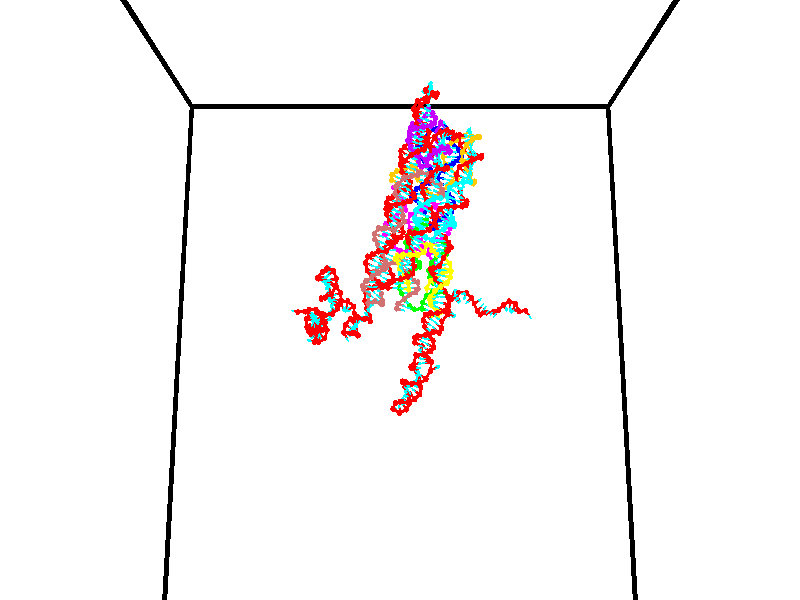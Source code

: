 // switches for output
#declare DRAW_BASES = 1; // possible values are 0, 1; only relevant for DNA ribbons
#declare DRAW_BASES_TYPE = 3; // possible values are 1, 2, 3; only relevant for DNA ribbons
#declare DRAW_FOG = 0; // set to 1 to enable fog

#include "colors.inc"

#include "transforms.inc"
background { rgb <1, 1, 1>}

#default {
   normal{
       ripples 0.25
       frequency 0.20
       turbulence 0.2
       lambda 5
   }
	finish {
		phong 0.1
		phong_size 40.
	}
}

// original window dimensions: 1024x640


// camera settings

camera {
	sky <0, 0.179814, -0.983701>
	up <0, 0.179814, -0.983701>
	right 1.6 * <1, 0, 0>
	location <35, 94.9851, 44.8844>
	look_at <35, 29.7336, 32.9568>
	direction <0, -65.2515, -11.9276>
	angle 67.0682
}


# declare cpy_camera_pos = <35, 94.9851, 44.8844>;
# if (DRAW_FOG = 1)
fog {
	fog_type 2
	up vnormalize(cpy_camera_pos)
	color rgbt<1,1,1,0.3>
	distance 1e-5
	fog_alt 3e-3
	fog_offset 56
}
# end


// LIGHTS

# declare lum = 6;
global_settings {
	ambient_light rgb lum * <0.05, 0.05, 0.05>
	max_trace_level 15
}# declare cpy_direct_light_amount = 0.25;
light_source
{	1000 * <-1, -1.16352, -0.803886>,
	rgb lum * cpy_direct_light_amount
	parallel
}

light_source
{	1000 * <1, 1.16352, 0.803886>,
	rgb lum * cpy_direct_light_amount
	parallel
}

// strand 0

// nucleotide -1

// particle -1
sphere {
	<24.721378, 35.021454, 34.955864> 0.250000
	pigment { color rgbt <1,0,0,0> }
	no_shadow
}
cylinder {
	<24.403107, 34.802330, 34.852482>,  <24.212143, 34.670856, 34.790455>, 0.100000
	pigment { color rgbt <1,0,0,0> }
	no_shadow
}
cylinder {
	<24.403107, 34.802330, 34.852482>,  <24.721378, 35.021454, 34.955864>, 0.100000
	pigment { color rgbt <1,0,0,0> }
	no_shadow
}

// particle -1
sphere {
	<24.403107, 34.802330, 34.852482> 0.100000
	pigment { color rgbt <1,0,0,0> }
	no_shadow
}
sphere {
	0, 1
	scale<0.080000,0.200000,0.300000>
	matrix <0.160874, 0.220238, -0.962089,
		0.583962, -0.807094, -0.087111,
		-0.795681, -0.547809, -0.258451,
		24.164402, 34.637989, 34.774948>
	pigment { color rgbt <0,1,1,0> }
	no_shadow
}
cylinder {
	<25.458363, 35.083210, 34.922794>,  <24.721378, 35.021454, 34.955864>, 0.130000
	pigment { color rgbt <1,0,0,0> }
	no_shadow
}

// nucleotide -1

// particle -1
sphere {
	<25.458363, 35.083210, 34.922794> 0.250000
	pigment { color rgbt <1,0,0,0> }
	no_shadow
}
cylinder {
	<25.832029, 35.007351, 35.043701>,  <26.056229, 34.961834, 35.116245>, 0.100000
	pigment { color rgbt <1,0,0,0> }
	no_shadow
}
cylinder {
	<25.832029, 35.007351, 35.043701>,  <25.458363, 35.083210, 34.922794>, 0.100000
	pigment { color rgbt <1,0,0,0> }
	no_shadow
}

// particle -1
sphere {
	<25.832029, 35.007351, 35.043701> 0.100000
	pigment { color rgbt <1,0,0,0> }
	no_shadow
}
sphere {
	0, 1
	scale<0.080000,0.200000,0.300000>
	matrix <-0.241798, -0.959379, 0.145348,
		0.262422, -0.208866, -0.942077,
		0.934167, -0.189650, 0.302265,
		26.112280, 34.950455, 35.134380>
	pigment { color rgbt <0,1,1,0> }
	no_shadow
}
cylinder {
	<25.714022, 34.318413, 34.612911>,  <25.458363, 35.083210, 34.922794>, 0.130000
	pigment { color rgbt <1,0,0,0> }
	no_shadow
}

// nucleotide -1

// particle -1
sphere {
	<25.714022, 34.318413, 34.612911> 0.250000
	pigment { color rgbt <1,0,0,0> }
	no_shadow
}
cylinder {
	<25.918434, 34.434620, 34.936501>,  <26.041082, 34.504345, 35.130653>, 0.100000
	pigment { color rgbt <1,0,0,0> }
	no_shadow
}
cylinder {
	<25.918434, 34.434620, 34.936501>,  <25.714022, 34.318413, 34.612911>, 0.100000
	pigment { color rgbt <1,0,0,0> }
	no_shadow
}

// particle -1
sphere {
	<25.918434, 34.434620, 34.936501> 0.100000
	pigment { color rgbt <1,0,0,0> }
	no_shadow
}
sphere {
	0, 1
	scale<0.080000,0.200000,0.300000>
	matrix <0.081388, -0.953277, 0.290928,
		0.855700, -0.082832, -0.510799,
		0.511031, 0.290520, 0.808978,
		26.071743, 34.521774, 35.179195>
	pigment { color rgbt <0,1,1,0> }
	no_shadow
}
cylinder {
	<26.396339, 33.980179, 34.571060>,  <25.714022, 34.318413, 34.612911>, 0.130000
	pigment { color rgbt <1,0,0,0> }
	no_shadow
}

// nucleotide -1

// particle -1
sphere {
	<26.396339, 33.980179, 34.571060> 0.250000
	pigment { color rgbt <1,0,0,0> }
	no_shadow
}
cylinder {
	<26.353994, 34.082249, 34.955494>,  <26.328588, 34.143490, 35.186153>, 0.100000
	pigment { color rgbt <1,0,0,0> }
	no_shadow
}
cylinder {
	<26.353994, 34.082249, 34.955494>,  <26.396339, 33.980179, 34.571060>, 0.100000
	pigment { color rgbt <1,0,0,0> }
	no_shadow
}

// particle -1
sphere {
	<26.353994, 34.082249, 34.955494> 0.100000
	pigment { color rgbt <1,0,0,0> }
	no_shadow
}
sphere {
	0, 1
	scale<0.080000,0.200000,0.300000>
	matrix <0.447044, -0.851119, 0.275223,
		0.888226, 0.458781, -0.023975,
		-0.105861, 0.255178, 0.961081,
		26.322235, 34.158802, 35.243820>
	pigment { color rgbt <0,1,1,0> }
	no_shadow
}
cylinder {
	<27.006397, 33.773689, 34.932549>,  <26.396339, 33.980179, 34.571060>, 0.130000
	pigment { color rgbt <1,0,0,0> }
	no_shadow
}

// nucleotide -1

// particle -1
sphere {
	<27.006397, 33.773689, 34.932549> 0.250000
	pigment { color rgbt <1,0,0,0> }
	no_shadow
}
cylinder {
	<26.728315, 33.805115, 35.218349>,  <26.561466, 33.823971, 35.389832>, 0.100000
	pigment { color rgbt <1,0,0,0> }
	no_shadow
}
cylinder {
	<26.728315, 33.805115, 35.218349>,  <27.006397, 33.773689, 34.932549>, 0.100000
	pigment { color rgbt <1,0,0,0> }
	no_shadow
}

// particle -1
sphere {
	<26.728315, 33.805115, 35.218349> 0.100000
	pigment { color rgbt <1,0,0,0> }
	no_shadow
}
sphere {
	0, 1
	scale<0.080000,0.200000,0.300000>
	matrix <0.179794, -0.943407, 0.278670,
		0.695961, 0.322197, 0.641738,
		-0.695207, 0.078563, 0.714504,
		26.519753, 33.828682, 35.432701>
	pigment { color rgbt <0,1,1,0> }
	no_shadow
}
cylinder {
	<27.303667, 33.448170, 35.589642>,  <27.006397, 33.773689, 34.932549>, 0.130000
	pigment { color rgbt <1,0,0,0> }
	no_shadow
}

// nucleotide -1

// particle -1
sphere {
	<27.303667, 33.448170, 35.589642> 0.250000
	pigment { color rgbt <1,0,0,0> }
	no_shadow
}
cylinder {
	<26.904486, 33.436390, 35.566929>,  <26.664978, 33.429321, 35.553303>, 0.100000
	pigment { color rgbt <1,0,0,0> }
	no_shadow
}
cylinder {
	<26.904486, 33.436390, 35.566929>,  <27.303667, 33.448170, 35.589642>, 0.100000
	pigment { color rgbt <1,0,0,0> }
	no_shadow
}

// particle -1
sphere {
	<26.904486, 33.436390, 35.566929> 0.100000
	pigment { color rgbt <1,0,0,0> }
	no_shadow
}
sphere {
	0, 1
	scale<0.080000,0.200000,0.300000>
	matrix <0.007775, -0.936964, 0.349339,
		-0.063491, 0.348182, 0.935274,
		-0.997952, -0.029452, -0.056781,
		26.605101, 33.427555, 35.549896>
	pigment { color rgbt <0,1,1,0> }
	no_shadow
}
cylinder {
	<27.003132, 33.177135, 36.246944>,  <27.303667, 33.448170, 35.589642>, 0.130000
	pigment { color rgbt <1,0,0,0> }
	no_shadow
}

// nucleotide -1

// particle -1
sphere {
	<27.003132, 33.177135, 36.246944> 0.250000
	pigment { color rgbt <1,0,0,0> }
	no_shadow
}
cylinder {
	<26.733946, 33.116901, 35.957272>,  <26.572433, 33.080761, 35.783466>, 0.100000
	pigment { color rgbt <1,0,0,0> }
	no_shadow
}
cylinder {
	<26.733946, 33.116901, 35.957272>,  <27.003132, 33.177135, 36.246944>, 0.100000
	pigment { color rgbt <1,0,0,0> }
	no_shadow
}

// particle -1
sphere {
	<26.733946, 33.116901, 35.957272> 0.100000
	pigment { color rgbt <1,0,0,0> }
	no_shadow
}
sphere {
	0, 1
	scale<0.080000,0.200000,0.300000>
	matrix <-0.145982, -0.932760, 0.329619,
		-0.725126, 0.327540, 0.605731,
		-0.672965, -0.150590, -0.724183,
		26.532057, 33.071724, 35.740017>
	pigment { color rgbt <0,1,1,0> }
	no_shadow
}
cylinder {
	<26.314999, 33.033337, 36.489670>,  <27.003132, 33.177135, 36.246944>, 0.130000
	pigment { color rgbt <1,0,0,0> }
	no_shadow
}

// nucleotide -1

// particle -1
sphere {
	<26.314999, 33.033337, 36.489670> 0.250000
	pigment { color rgbt <1,0,0,0> }
	no_shadow
}
cylinder {
	<26.351318, 32.827465, 36.148643>,  <26.373110, 32.703941, 35.944027>, 0.100000
	pigment { color rgbt <1,0,0,0> }
	no_shadow
}
cylinder {
	<26.351318, 32.827465, 36.148643>,  <26.314999, 33.033337, 36.489670>, 0.100000
	pigment { color rgbt <1,0,0,0> }
	no_shadow
}

// particle -1
sphere {
	<26.351318, 32.827465, 36.148643> 0.100000
	pigment { color rgbt <1,0,0,0> }
	no_shadow
}
sphere {
	0, 1
	scale<0.080000,0.200000,0.300000>
	matrix <-0.286467, -0.833413, 0.472609,
		-0.953778, 0.201318, -0.223112,
		0.090800, -0.514678, -0.852562,
		26.378559, 32.673061, 35.892876>
	pigment { color rgbt <0,1,1,0> }
	no_shadow
}
cylinder {
	<25.702032, 32.552284, 36.513630>,  <26.314999, 33.033337, 36.489670>, 0.130000
	pigment { color rgbt <1,0,0,0> }
	no_shadow
}

// nucleotide -1

// particle -1
sphere {
	<25.702032, 32.552284, 36.513630> 0.250000
	pigment { color rgbt <1,0,0,0> }
	no_shadow
}
cylinder {
	<25.944567, 32.396053, 36.236557>,  <26.090088, 32.302315, 36.070312>, 0.100000
	pigment { color rgbt <1,0,0,0> }
	no_shadow
}
cylinder {
	<25.944567, 32.396053, 36.236557>,  <25.702032, 32.552284, 36.513630>, 0.100000
	pigment { color rgbt <1,0,0,0> }
	no_shadow
}

// particle -1
sphere {
	<25.944567, 32.396053, 36.236557> 0.100000
	pigment { color rgbt <1,0,0,0> }
	no_shadow
}
sphere {
	0, 1
	scale<0.080000,0.200000,0.300000>
	matrix <-0.325291, -0.916678, 0.232137,
		-0.725633, 0.084570, -0.682865,
		0.606335, -0.390576, -0.692682,
		26.126467, 32.278881, 36.028751>
	pigment { color rgbt <0,1,1,0> }
	no_shadow
}
cylinder {
	<25.378395, 32.132477, 35.935158>,  <25.702032, 32.552284, 36.513630>, 0.130000
	pigment { color rgbt <1,0,0,0> }
	no_shadow
}

// nucleotide -1

// particle -1
sphere {
	<25.378395, 32.132477, 35.935158> 0.250000
	pigment { color rgbt <1,0,0,0> }
	no_shadow
}
cylinder {
	<25.749569, 31.990604, 35.981010>,  <25.972273, 31.905481, 36.008522>, 0.100000
	pigment { color rgbt <1,0,0,0> }
	no_shadow
}
cylinder {
	<25.749569, 31.990604, 35.981010>,  <25.378395, 32.132477, 35.935158>, 0.100000
	pigment { color rgbt <1,0,0,0> }
	no_shadow
}

// particle -1
sphere {
	<25.749569, 31.990604, 35.981010> 0.100000
	pigment { color rgbt <1,0,0,0> }
	no_shadow
}
sphere {
	0, 1
	scale<0.080000,0.200000,0.300000>
	matrix <-0.359570, -0.932796, 0.024530,
		0.098229, -0.063981, -0.993105,
		0.927933, -0.354681, 0.114634,
		26.027948, 31.884199, 36.015400>
	pigment { color rgbt <0,1,1,0> }
	no_shadow
}
cylinder {
	<25.425589, 31.430588, 35.593342>,  <25.378395, 32.132477, 35.935158>, 0.130000
	pigment { color rgbt <1,0,0,0> }
	no_shadow
}

// nucleotide -1

// particle -1
sphere {
	<25.425589, 31.430588, 35.593342> 0.250000
	pigment { color rgbt <1,0,0,0> }
	no_shadow
}
cylinder {
	<25.733913, 31.450274, 35.847408>,  <25.918907, 31.462084, 35.999847>, 0.100000
	pigment { color rgbt <1,0,0,0> }
	no_shadow
}
cylinder {
	<25.733913, 31.450274, 35.847408>,  <25.425589, 31.430588, 35.593342>, 0.100000
	pigment { color rgbt <1,0,0,0> }
	no_shadow
}

// particle -1
sphere {
	<25.733913, 31.450274, 35.847408> 0.100000
	pigment { color rgbt <1,0,0,0> }
	no_shadow
}
sphere {
	0, 1
	scale<0.080000,0.200000,0.300000>
	matrix <-0.201037, -0.927277, 0.315818,
		0.604513, -0.371127, -0.704861,
		0.770810, 0.049213, 0.635162,
		25.965157, 31.465036, 36.037956>
	pigment { color rgbt <0,1,1,0> }
	no_shadow
}
cylinder {
	<25.770586, 30.804794, 35.598557>,  <25.425589, 31.430588, 35.593342>, 0.130000
	pigment { color rgbt <1,0,0,0> }
	no_shadow
}

// nucleotide -1

// particle -1
sphere {
	<25.770586, 30.804794, 35.598557> 0.250000
	pigment { color rgbt <1,0,0,0> }
	no_shadow
}
cylinder {
	<25.781540, 31.018526, 35.936489>,  <25.788113, 31.146765, 36.139248>, 0.100000
	pigment { color rgbt <1,0,0,0> }
	no_shadow
}
cylinder {
	<25.781540, 31.018526, 35.936489>,  <25.770586, 30.804794, 35.598557>, 0.100000
	pigment { color rgbt <1,0,0,0> }
	no_shadow
}

// particle -1
sphere {
	<25.781540, 31.018526, 35.936489> 0.100000
	pigment { color rgbt <1,0,0,0> }
	no_shadow
}
sphere {
	0, 1
	scale<0.080000,0.200000,0.300000>
	matrix <-0.513508, -0.717593, 0.470500,
		0.857648, -0.446711, 0.254733,
		0.027383, 0.534331, 0.844832,
		25.789755, 31.178825, 36.189938>
	pigment { color rgbt <0,1,1,0> }
	no_shadow
}
cylinder {
	<26.008665, 30.461748, 36.209160>,  <25.770586, 30.804794, 35.598557>, 0.130000
	pigment { color rgbt <1,0,0,0> }
	no_shadow
}

// nucleotide -1

// particle -1
sphere {
	<26.008665, 30.461748, 36.209160> 0.250000
	pigment { color rgbt <1,0,0,0> }
	no_shadow
}
cylinder {
	<25.798851, 30.756191, 36.380280>,  <25.672962, 30.932858, 36.482952>, 0.100000
	pigment { color rgbt <1,0,0,0> }
	no_shadow
}
cylinder {
	<25.798851, 30.756191, 36.380280>,  <26.008665, 30.461748, 36.209160>, 0.100000
	pigment { color rgbt <1,0,0,0> }
	no_shadow
}

// particle -1
sphere {
	<25.798851, 30.756191, 36.380280> 0.100000
	pigment { color rgbt <1,0,0,0> }
	no_shadow
}
sphere {
	0, 1
	scale<0.080000,0.200000,0.300000>
	matrix <-0.556570, -0.676705, 0.481975,
		0.644278, 0.014713, 0.764650,
		-0.524534, 0.736107, 0.427797,
		25.641491, 30.977024, 36.508617>
	pigment { color rgbt <0,1,1,0> }
	no_shadow
}
cylinder {
	<25.781929, 30.291798, 36.843853>,  <26.008665, 30.461748, 36.209160>, 0.130000
	pigment { color rgbt <1,0,0,0> }
	no_shadow
}

// nucleotide -1

// particle -1
sphere {
	<25.781929, 30.291798, 36.843853> 0.250000
	pigment { color rgbt <1,0,0,0> }
	no_shadow
}
cylinder {
	<25.519621, 30.593685, 36.836185>,  <25.362236, 30.774817, 36.831585>, 0.100000
	pigment { color rgbt <1,0,0,0> }
	no_shadow
}
cylinder {
	<25.519621, 30.593685, 36.836185>,  <25.781929, 30.291798, 36.843853>, 0.100000
	pigment { color rgbt <1,0,0,0> }
	no_shadow
}

// particle -1
sphere {
	<25.519621, 30.593685, 36.836185> 0.100000
	pigment { color rgbt <1,0,0,0> }
	no_shadow
}
sphere {
	0, 1
	scale<0.080000,0.200000,0.300000>
	matrix <-0.626344, -0.529703, 0.571934,
		0.421497, 0.387061, 0.820076,
		-0.655770, 0.754718, -0.019165,
		25.322889, 30.820101, 36.830437>
	pigment { color rgbt <0,1,1,0> }
	no_shadow
}
cylinder {
	<25.851173, 31.049013, 37.018234>,  <25.781929, 30.291798, 36.843853>, 0.130000
	pigment { color rgbt <1,0,0,0> }
	no_shadow
}

// nucleotide -1

// particle -1
sphere {
	<25.851173, 31.049013, 37.018234> 0.250000
	pigment { color rgbt <1,0,0,0> }
	no_shadow
}
cylinder {
	<26.103443, 30.829956, 36.798294>,  <26.254805, 30.698523, 36.666328>, 0.100000
	pigment { color rgbt <1,0,0,0> }
	no_shadow
}
cylinder {
	<26.103443, 30.829956, 36.798294>,  <25.851173, 31.049013, 37.018234>, 0.100000
	pigment { color rgbt <1,0,0,0> }
	no_shadow
}

// particle -1
sphere {
	<26.103443, 30.829956, 36.798294> 0.100000
	pigment { color rgbt <1,0,0,0> }
	no_shadow
}
sphere {
	0, 1
	scale<0.080000,0.200000,0.300000>
	matrix <0.326629, 0.830034, -0.452059,
		0.703963, 0.105503, 0.702357,
		0.630674, -0.547643, -0.549853,
		26.292645, 30.665663, 36.633339>
	pigment { color rgbt <0,1,1,0> }
	no_shadow
}
cylinder {
	<26.405676, 31.517319, 37.089760>,  <25.851173, 31.049013, 37.018234>, 0.130000
	pigment { color rgbt <1,0,0,0> }
	no_shadow
}

// nucleotide -1

// particle -1
sphere {
	<26.405676, 31.517319, 37.089760> 0.250000
	pigment { color rgbt <1,0,0,0> }
	no_shadow
}
cylinder {
	<26.430401, 31.277102, 36.770882>,  <26.445236, 31.132971, 36.579556>, 0.100000
	pigment { color rgbt <1,0,0,0> }
	no_shadow
}
cylinder {
	<26.430401, 31.277102, 36.770882>,  <26.405676, 31.517319, 37.089760>, 0.100000
	pigment { color rgbt <1,0,0,0> }
	no_shadow
}

// particle -1
sphere {
	<26.430401, 31.277102, 36.770882> 0.100000
	pigment { color rgbt <1,0,0,0> }
	no_shadow
}
sphere {
	0, 1
	scale<0.080000,0.200000,0.300000>
	matrix <0.146675, 0.795520, -0.587906,
		0.987252, -0.080589, 0.137258,
		0.061813, -0.600543, -0.797199,
		26.448944, 31.096939, 36.531723>
	pigment { color rgbt <0,1,1,0> }
	no_shadow
}
cylinder {
	<27.053991, 31.491171, 36.713867>,  <26.405676, 31.517319, 37.089760>, 0.130000
	pigment { color rgbt <1,0,0,0> }
	no_shadow
}

// nucleotide -1

// particle -1
sphere {
	<27.053991, 31.491171, 36.713867> 0.250000
	pigment { color rgbt <1,0,0,0> }
	no_shadow
}
cylinder {
	<26.731316, 31.452478, 36.480663>,  <26.537710, 31.429264, 36.340740>, 0.100000
	pigment { color rgbt <1,0,0,0> }
	no_shadow
}
cylinder {
	<26.731316, 31.452478, 36.480663>,  <27.053991, 31.491171, 36.713867>, 0.100000
	pigment { color rgbt <1,0,0,0> }
	no_shadow
}

// particle -1
sphere {
	<26.731316, 31.452478, 36.480663> 0.100000
	pigment { color rgbt <1,0,0,0> }
	no_shadow
}
sphere {
	0, 1
	scale<0.080000,0.200000,0.300000>
	matrix <0.337934, 0.733814, -0.589336,
		0.484826, -0.672429, -0.559271,
		-0.806687, -0.096729, -0.583009,
		26.489309, 31.423460, 36.305759>
	pigment { color rgbt <0,1,1,0> }
	no_shadow
}
cylinder {
	<27.274971, 31.517393, 35.968861>,  <27.053991, 31.491171, 36.713867>, 0.130000
	pigment { color rgbt <1,0,0,0> }
	no_shadow
}

// nucleotide -1

// particle -1
sphere {
	<27.274971, 31.517393, 35.968861> 0.250000
	pigment { color rgbt <1,0,0,0> }
	no_shadow
}
cylinder {
	<26.889740, 31.623869, 35.984985>,  <26.658602, 31.687754, 35.994659>, 0.100000
	pigment { color rgbt <1,0,0,0> }
	no_shadow
}
cylinder {
	<26.889740, 31.623869, 35.984985>,  <27.274971, 31.517393, 35.968861>, 0.100000
	pigment { color rgbt <1,0,0,0> }
	no_shadow
}

// particle -1
sphere {
	<26.889740, 31.623869, 35.984985> 0.100000
	pigment { color rgbt <1,0,0,0> }
	no_shadow
}
sphere {
	0, 1
	scale<0.080000,0.200000,0.300000>
	matrix <0.193192, 0.787591, -0.585131,
		-0.187505, -0.555738, -0.809936,
		-0.963078, 0.266188, 0.040313,
		26.600817, 31.703726, 35.997078>
	pigment { color rgbt <0,1,1,0> }
	no_shadow
}
cylinder {
	<27.090273, 31.682610, 35.314495>,  <27.274971, 31.517393, 35.968861>, 0.130000
	pigment { color rgbt <1,0,0,0> }
	no_shadow
}

// nucleotide -1

// particle -1
sphere {
	<27.090273, 31.682610, 35.314495> 0.250000
	pigment { color rgbt <1,0,0,0> }
	no_shadow
}
cylinder {
	<26.810535, 31.866531, 35.533401>,  <26.642693, 31.976885, 35.664745>, 0.100000
	pigment { color rgbt <1,0,0,0> }
	no_shadow
}
cylinder {
	<26.810535, 31.866531, 35.533401>,  <27.090273, 31.682610, 35.314495>, 0.100000
	pigment { color rgbt <1,0,0,0> }
	no_shadow
}

// particle -1
sphere {
	<26.810535, 31.866531, 35.533401> 0.100000
	pigment { color rgbt <1,0,0,0> }
	no_shadow
}
sphere {
	0, 1
	scale<0.080000,0.200000,0.300000>
	matrix <0.060162, 0.800784, -0.595924,
		-0.712250, -0.383830, -0.587685,
		-0.699343, 0.459804, 0.547267,
		26.600733, 32.004471, 35.697582>
	pigment { color rgbt <0,1,1,0> }
	no_shadow
}
cylinder {
	<26.758753, 31.883219, 34.783001>,  <27.090273, 31.682610, 35.314495>, 0.130000
	pigment { color rgbt <1,0,0,0> }
	no_shadow
}

// nucleotide -1

// particle -1
sphere {
	<26.758753, 31.883219, 34.783001> 0.250000
	pigment { color rgbt <1,0,0,0> }
	no_shadow
}
cylinder {
	<26.635466, 32.120377, 35.080585>,  <26.561493, 32.262672, 35.259136>, 0.100000
	pigment { color rgbt <1,0,0,0> }
	no_shadow
}
cylinder {
	<26.635466, 32.120377, 35.080585>,  <26.758753, 31.883219, 34.783001>, 0.100000
	pigment { color rgbt <1,0,0,0> }
	no_shadow
}

// particle -1
sphere {
	<26.635466, 32.120377, 35.080585> 0.100000
	pigment { color rgbt <1,0,0,0> }
	no_shadow
}
sphere {
	0, 1
	scale<0.080000,0.200000,0.300000>
	matrix <0.031932, 0.788040, -0.614796,
		-0.950781, -0.165734, -0.261818,
		-0.308216, 0.592896, 0.743960,
		26.543001, 32.298244, 35.303772>
	pigment { color rgbt <0,1,1,0> }
	no_shadow
}
cylinder {
	<26.212822, 32.427292, 34.694988>,  <26.758753, 31.883219, 34.783001>, 0.130000
	pigment { color rgbt <1,0,0,0> }
	no_shadow
}

// nucleotide -1

// particle -1
sphere {
	<26.212822, 32.427292, 34.694988> 0.250000
	pigment { color rgbt <1,0,0,0> }
	no_shadow
}
cylinder {
	<26.205627, 32.533352, 35.080605>,  <26.201311, 32.596989, 35.311974>, 0.100000
	pigment { color rgbt <1,0,0,0> }
	no_shadow
}
cylinder {
	<26.205627, 32.533352, 35.080605>,  <26.212822, 32.427292, 34.694988>, 0.100000
	pigment { color rgbt <1,0,0,0> }
	no_shadow
}

// particle -1
sphere {
	<26.205627, 32.533352, 35.080605> 0.100000
	pigment { color rgbt <1,0,0,0> }
	no_shadow
}
sphere {
	0, 1
	scale<0.080000,0.200000,0.300000>
	matrix <-0.114787, 0.957272, -0.265433,
		-0.993227, -0.115433, 0.013220,
		-0.017984, 0.265153, 0.964039,
		26.200232, 32.612896, 35.369816>
	pigment { color rgbt <0,1,1,0> }
	no_shadow
}
cylinder {
	<25.544033, 32.698063, 34.856728>,  <26.212822, 32.427292, 34.694988>, 0.130000
	pigment { color rgbt <1,0,0,0> }
	no_shadow
}

// nucleotide -1

// particle -1
sphere {
	<25.544033, 32.698063, 34.856728> 0.250000
	pigment { color rgbt <1,0,0,0> }
	no_shadow
}
cylinder {
	<25.813154, 32.845802, 35.113140>,  <25.974627, 32.934448, 35.266987>, 0.100000
	pigment { color rgbt <1,0,0,0> }
	no_shadow
}
cylinder {
	<25.813154, 32.845802, 35.113140>,  <25.544033, 32.698063, 34.856728>, 0.100000
	pigment { color rgbt <1,0,0,0> }
	no_shadow
}

// particle -1
sphere {
	<25.813154, 32.845802, 35.113140> 0.100000
	pigment { color rgbt <1,0,0,0> }
	no_shadow
}
sphere {
	0, 1
	scale<0.080000,0.200000,0.300000>
	matrix <-0.237942, 0.928455, -0.285227,
		-0.700515, 0.039374, 0.712551,
		0.672802, 0.369351, 0.641028,
		26.014996, 32.956608, 35.305447>
	pigment { color rgbt <0,1,1,0> }
	no_shadow
}
cylinder {
	<25.284769, 33.299267, 35.291870>,  <25.544033, 32.698063, 34.856728>, 0.130000
	pigment { color rgbt <1,0,0,0> }
	no_shadow
}

// nucleotide -1

// particle -1
sphere {
	<25.284769, 33.299267, 35.291870> 0.250000
	pigment { color rgbt <1,0,0,0> }
	no_shadow
}
cylinder {
	<25.680988, 33.333965, 35.334366>,  <25.918720, 33.354786, 35.359863>, 0.100000
	pigment { color rgbt <1,0,0,0> }
	no_shadow
}
cylinder {
	<25.680988, 33.333965, 35.334366>,  <25.284769, 33.299267, 35.291870>, 0.100000
	pigment { color rgbt <1,0,0,0> }
	no_shadow
}

// particle -1
sphere {
	<25.680988, 33.333965, 35.334366> 0.100000
	pigment { color rgbt <1,0,0,0> }
	no_shadow
}
sphere {
	0, 1
	scale<0.080000,0.200000,0.300000>
	matrix <-0.074223, 0.990396, -0.116652,
		-0.115339, 0.107664, 0.987474,
		0.990549, 0.086747, 0.106241,
		25.978153, 33.359989, 35.366238>
	pigment { color rgbt <0,1,1,0> }
	no_shadow
}
cylinder {
	<25.411308, 33.520435, 36.022255>,  <25.284769, 33.299267, 35.291870>, 0.130000
	pigment { color rgbt <1,0,0,0> }
	no_shadow
}

// nucleotide -1

// particle -1
sphere {
	<25.411308, 33.520435, 36.022255> 0.250000
	pigment { color rgbt <1,0,0,0> }
	no_shadow
}
cylinder {
	<25.801785, 33.525143, 35.935616>,  <26.036070, 33.527969, 35.883633>, 0.100000
	pigment { color rgbt <1,0,0,0> }
	no_shadow
}
cylinder {
	<25.801785, 33.525143, 35.935616>,  <25.411308, 33.520435, 36.022255>, 0.100000
	pigment { color rgbt <1,0,0,0> }
	no_shadow
}

// particle -1
sphere {
	<25.801785, 33.525143, 35.935616> 0.100000
	pigment { color rgbt <1,0,0,0> }
	no_shadow
}
sphere {
	0, 1
	scale<0.080000,0.200000,0.300000>
	matrix <-0.020920, 0.998981, -0.039995,
		0.215908, 0.043573, 0.975441,
		0.976190, 0.011771, -0.216599,
		26.094641, 33.528675, 35.870636>
	pigment { color rgbt <0,1,1,0> }
	no_shadow
}
cylinder {
	<25.688684, 34.032520, 36.450161>,  <25.411308, 33.520435, 36.022255>, 0.130000
	pigment { color rgbt <1,0,0,0> }
	no_shadow
}

// nucleotide -1

// particle -1
sphere {
	<25.688684, 34.032520, 36.450161> 0.250000
	pigment { color rgbt <1,0,0,0> }
	no_shadow
}
cylinder {
	<25.963823, 33.970108, 36.166607>,  <26.128906, 33.932663, 35.996475>, 0.100000
	pigment { color rgbt <1,0,0,0> }
	no_shadow
}
cylinder {
	<25.963823, 33.970108, 36.166607>,  <25.688684, 34.032520, 36.450161>, 0.100000
	pigment { color rgbt <1,0,0,0> }
	no_shadow
}

// particle -1
sphere {
	<25.963823, 33.970108, 36.166607> 0.100000
	pigment { color rgbt <1,0,0,0> }
	no_shadow
}
sphere {
	0, 1
	scale<0.080000,0.200000,0.300000>
	matrix <0.029346, 0.981803, -0.187623,
		0.725261, 0.108253, 0.679910,
		0.687848, -0.156028, -0.708886,
		26.170177, 33.923298, 35.953941>
	pigment { color rgbt <0,1,1,0> }
	no_shadow
}
cylinder {
	<26.094547, 34.508713, 36.468952>,  <25.688684, 34.032520, 36.450161>, 0.130000
	pigment { color rgbt <1,0,0,0> }
	no_shadow
}

// nucleotide -1

// particle -1
sphere {
	<26.094547, 34.508713, 36.468952> 0.250000
	pigment { color rgbt <1,0,0,0> }
	no_shadow
}
cylinder {
	<26.205870, 34.395710, 36.101749>,  <26.272663, 34.327908, 35.881428>, 0.100000
	pigment { color rgbt <1,0,0,0> }
	no_shadow
}
cylinder {
	<26.205870, 34.395710, 36.101749>,  <26.094547, 34.508713, 36.468952>, 0.100000
	pigment { color rgbt <1,0,0,0> }
	no_shadow
}

// particle -1
sphere {
	<26.205870, 34.395710, 36.101749> 0.100000
	pigment { color rgbt <1,0,0,0> }
	no_shadow
}
sphere {
	0, 1
	scale<0.080000,0.200000,0.300000>
	matrix <-0.115970, 0.938890, -0.324093,
		0.953466, 0.196659, 0.228536,
		0.278306, -0.282508, -0.918006,
		26.289362, 34.310959, 35.826347>
	pigment { color rgbt <0,1,1,0> }
	no_shadow
}
cylinder {
	<26.725029, 34.852791, 36.310333>,  <26.094547, 34.508713, 36.468952>, 0.130000
	pigment { color rgbt <1,0,0,0> }
	no_shadow
}

// nucleotide -1

// particle -1
sphere {
	<26.725029, 34.852791, 36.310333> 0.250000
	pigment { color rgbt <1,0,0,0> }
	no_shadow
}
cylinder {
	<26.503939, 34.765274, 35.988682>,  <26.371284, 34.712765, 35.795692>, 0.100000
	pigment { color rgbt <1,0,0,0> }
	no_shadow
}
cylinder {
	<26.503939, 34.765274, 35.988682>,  <26.725029, 34.852791, 36.310333>, 0.100000
	pigment { color rgbt <1,0,0,0> }
	no_shadow
}

// particle -1
sphere {
	<26.503939, 34.765274, 35.988682> 0.100000
	pigment { color rgbt <1,0,0,0> }
	no_shadow
}
sphere {
	0, 1
	scale<0.080000,0.200000,0.300000>
	matrix <-0.007130, 0.966127, -0.257970,
		0.833331, -0.136854, -0.535565,
		-0.552728, -0.218793, -0.804128,
		26.338120, 34.699635, 35.747444>
	pigment { color rgbt <0,1,1,0> }
	no_shadow
}
cylinder {
	<27.160622, 34.932751, 35.734966>,  <26.725029, 34.852791, 36.310333>, 0.130000
	pigment { color rgbt <1,0,0,0> }
	no_shadow
}

// nucleotide -1

// particle -1
sphere {
	<27.160622, 34.932751, 35.734966> 0.250000
	pigment { color rgbt <1,0,0,0> }
	no_shadow
}
cylinder {
	<27.537115, 34.857742, 35.622597>,  <27.763012, 34.812737, 35.555176>, 0.100000
	pigment { color rgbt <1,0,0,0> }
	no_shadow
}
cylinder {
	<27.537115, 34.857742, 35.622597>,  <27.160622, 34.932751, 35.734966>, 0.100000
	pigment { color rgbt <1,0,0,0> }
	no_shadow
}

// particle -1
sphere {
	<27.537115, 34.857742, 35.622597> 0.100000
	pigment { color rgbt <1,0,0,0> }
	no_shadow
}
sphere {
	0, 1
	scale<0.080000,0.200000,0.300000>
	matrix <-0.000404, 0.831098, -0.556126,
		0.337757, 0.523557, 0.782181,
		0.941233, -0.187520, -0.280921,
		27.819485, 34.801487, 35.538322>
	pigment { color rgbt <0,1,1,0> }
	no_shadow
}
cylinder {
	<27.242426, 35.464443, 35.173027>,  <27.160622, 34.932751, 35.734966>, 0.130000
	pigment { color rgbt <1,0,0,0> }
	no_shadow
}

// nucleotide -1

// particle -1
sphere {
	<27.242426, 35.464443, 35.173027> 0.250000
	pigment { color rgbt <1,0,0,0> }
	no_shadow
}
cylinder {
	<27.620155, 35.336960, 35.205719>,  <27.846792, 35.260471, 35.225334>, 0.100000
	pigment { color rgbt <1,0,0,0> }
	no_shadow
}
cylinder {
	<27.620155, 35.336960, 35.205719>,  <27.242426, 35.464443, 35.173027>, 0.100000
	pigment { color rgbt <1,0,0,0> }
	no_shadow
}

// particle -1
sphere {
	<27.620155, 35.336960, 35.205719> 0.100000
	pigment { color rgbt <1,0,0,0> }
	no_shadow
}
sphere {
	0, 1
	scale<0.080000,0.200000,0.300000>
	matrix <0.315274, 0.805452, -0.501846,
		0.094109, 0.499673, 0.861087,
		0.944323, -0.318707, 0.081734,
		27.903452, 35.241348, 35.230240>
	pigment { color rgbt <0,1,1,0> }
	no_shadow
}
cylinder {
	<27.624781, 36.044231, 35.396988>,  <27.242426, 35.464443, 35.173027>, 0.130000
	pigment { color rgbt <1,0,0,0> }
	no_shadow
}

// nucleotide -1

// particle -1
sphere {
	<27.624781, 36.044231, 35.396988> 0.250000
	pigment { color rgbt <1,0,0,0> }
	no_shadow
}
cylinder {
	<27.876383, 35.790997, 35.216522>,  <28.027344, 35.639053, 35.108242>, 0.100000
	pigment { color rgbt <1,0,0,0> }
	no_shadow
}
cylinder {
	<27.876383, 35.790997, 35.216522>,  <27.624781, 36.044231, 35.396988>, 0.100000
	pigment { color rgbt <1,0,0,0> }
	no_shadow
}

// particle -1
sphere {
	<27.876383, 35.790997, 35.216522> 0.100000
	pigment { color rgbt <1,0,0,0> }
	no_shadow
}
sphere {
	0, 1
	scale<0.080000,0.200000,0.300000>
	matrix <0.334525, 0.744296, -0.578029,
		0.701746, 0.212656, 0.679949,
		0.629004, -0.633089, -0.451168,
		28.065084, 35.601070, 35.081173>
	pigment { color rgbt <0,1,1,0> }
	no_shadow
}
cylinder {
	<28.344297, 36.342930, 35.349064>,  <27.624781, 36.044231, 35.396988>, 0.130000
	pigment { color rgbt <1,0,0,0> }
	no_shadow
}

// nucleotide -1

// particle -1
sphere {
	<28.344297, 36.342930, 35.349064> 0.250000
	pigment { color rgbt <1,0,0,0> }
	no_shadow
}
cylinder {
	<28.324959, 36.082829, 35.045792>,  <28.313356, 35.926769, 34.863831>, 0.100000
	pigment { color rgbt <1,0,0,0> }
	no_shadow
}
cylinder {
	<28.324959, 36.082829, 35.045792>,  <28.344297, 36.342930, 35.349064>, 0.100000
	pigment { color rgbt <1,0,0,0> }
	no_shadow
}

// particle -1
sphere {
	<28.324959, 36.082829, 35.045792> 0.100000
	pigment { color rgbt <1,0,0,0> }
	no_shadow
}
sphere {
	0, 1
	scale<0.080000,0.200000,0.300000>
	matrix <0.335858, 0.704283, -0.625447,
		0.940671, -0.284878, 0.184344,
		-0.048346, -0.650253, -0.758177,
		28.310455, 35.887753, 34.818336>
	pigment { color rgbt <0,1,1,0> }
	no_shadow
}
cylinder {
	<28.888439, 36.478821, 34.898952>,  <28.344297, 36.342930, 35.349064>, 0.130000
	pigment { color rgbt <1,0,0,0> }
	no_shadow
}

// nucleotide -1

// particle -1
sphere {
	<28.888439, 36.478821, 34.898952> 0.250000
	pigment { color rgbt <1,0,0,0> }
	no_shadow
}
cylinder {
	<28.644894, 36.269474, 34.660500>,  <28.498766, 36.143864, 34.517429>, 0.100000
	pigment { color rgbt <1,0,0,0> }
	no_shadow
}
cylinder {
	<28.644894, 36.269474, 34.660500>,  <28.888439, 36.478821, 34.898952>, 0.100000
	pigment { color rgbt <1,0,0,0> }
	no_shadow
}

// particle -1
sphere {
	<28.644894, 36.269474, 34.660500> 0.100000
	pigment { color rgbt <1,0,0,0> }
	no_shadow
}
sphere {
	0, 1
	scale<0.080000,0.200000,0.300000>
	matrix <0.055148, 0.721734, -0.689970,
		0.791357, -0.452972, -0.410573,
		-0.608861, -0.523371, -0.596130,
		28.462234, 36.112461, 34.481659>
	pigment { color rgbt <0,1,1,0> }
	no_shadow
}
cylinder {
	<29.217054, 36.498787, 34.243465>,  <28.888439, 36.478821, 34.898952>, 0.130000
	pigment { color rgbt <1,0,0,0> }
	no_shadow
}

// nucleotide -1

// particle -1
sphere {
	<29.217054, 36.498787, 34.243465> 0.250000
	pigment { color rgbt <1,0,0,0> }
	no_shadow
}
cylinder {
	<28.828396, 36.418373, 34.193687>,  <28.595200, 36.370125, 34.163822>, 0.100000
	pigment { color rgbt <1,0,0,0> }
	no_shadow
}
cylinder {
	<28.828396, 36.418373, 34.193687>,  <29.217054, 36.498787, 34.243465>, 0.100000
	pigment { color rgbt <1,0,0,0> }
	no_shadow
}

// particle -1
sphere {
	<28.828396, 36.418373, 34.193687> 0.100000
	pigment { color rgbt <1,0,0,0> }
	no_shadow
}
sphere {
	0, 1
	scale<0.080000,0.200000,0.300000>
	matrix <-0.041641, 0.663619, -0.746911,
		0.232737, -0.720552, -0.653175,
		-0.971648, -0.201032, -0.124445,
		28.536901, 36.358063, 34.156353>
	pigment { color rgbt <0,1,1,0> }
	no_shadow
}
cylinder {
	<29.085621, 36.188644, 33.540089>,  <29.217054, 36.498787, 34.243465>, 0.130000
	pigment { color rgbt <1,0,0,0> }
	no_shadow
}

// nucleotide -1

// particle -1
sphere {
	<29.085621, 36.188644, 33.540089> 0.250000
	pigment { color rgbt <1,0,0,0> }
	no_shadow
}
cylinder {
	<28.735600, 36.331242, 33.671047>,  <28.525587, 36.416801, 33.749622>, 0.100000
	pigment { color rgbt <1,0,0,0> }
	no_shadow
}
cylinder {
	<28.735600, 36.331242, 33.671047>,  <29.085621, 36.188644, 33.540089>, 0.100000
	pigment { color rgbt <1,0,0,0> }
	no_shadow
}

// particle -1
sphere {
	<28.735600, 36.331242, 33.671047> 0.100000
	pigment { color rgbt <1,0,0,0> }
	no_shadow
}
sphere {
	0, 1
	scale<0.080000,0.200000,0.300000>
	matrix <-0.073697, 0.570398, -0.818056,
		-0.478379, -0.739972, -0.472857,
		-0.875055, 0.356493, 0.327400,
		28.473083, 36.438190, 33.769268>
	pigment { color rgbt <0,1,1,0> }
	no_shadow
}
cylinder {
	<28.679178, 36.525116, 33.005890>,  <29.085621, 36.188644, 33.540089>, 0.130000
	pigment { color rgbt <1,0,0,0> }
	no_shadow
}

// nucleotide -1

// particle -1
sphere {
	<28.679178, 36.525116, 33.005890> 0.250000
	pigment { color rgbt <1,0,0,0> }
	no_shadow
}
cylinder {
	<28.694769, 36.167458, 32.827457>,  <28.704123, 35.952862, 32.720398>, 0.100000
	pigment { color rgbt <1,0,0,0> }
	no_shadow
}
cylinder {
	<28.694769, 36.167458, 32.827457>,  <28.679178, 36.525116, 33.005890>, 0.100000
	pigment { color rgbt <1,0,0,0> }
	no_shadow
}

// particle -1
sphere {
	<28.694769, 36.167458, 32.827457> 0.100000
	pigment { color rgbt <1,0,0,0> }
	no_shadow
}
sphere {
	0, 1
	scale<0.080000,0.200000,0.300000>
	matrix <0.986248, 0.106177, -0.126653,
		0.160609, -0.435007, 0.885987,
		0.038977, -0.894145, -0.446078,
		28.706463, 35.899216, 32.693634>
	pigment { color rgbt <0,1,1,0> }
	no_shadow
}
cylinder {
	<28.054247, 36.092709, 32.692024>,  <28.679178, 36.525116, 33.005890>, 0.130000
	pigment { color rgbt <1,0,0,0> }
	no_shadow
}

// nucleotide -1

// particle -1
sphere {
	<28.054247, 36.092709, 32.692024> 0.250000
	pigment { color rgbt <1,0,0,0> }
	no_shadow
}
cylinder {
	<27.921299, 36.337257, 32.979286>,  <27.841530, 36.483986, 33.151646>, 0.100000
	pigment { color rgbt <1,0,0,0> }
	no_shadow
}
cylinder {
	<27.921299, 36.337257, 32.979286>,  <28.054247, 36.092709, 32.692024>, 0.100000
	pigment { color rgbt <1,0,0,0> }
	no_shadow
}

// particle -1
sphere {
	<27.921299, 36.337257, 32.979286> 0.100000
	pigment { color rgbt <1,0,0,0> }
	no_shadow
}
sphere {
	0, 1
	scale<0.080000,0.200000,0.300000>
	matrix <0.140161, 0.785008, -0.603420,
		-0.932676, -0.099901, -0.346605,
		-0.332370, 0.611377, 0.718156,
		27.821589, 36.520672, 33.194733>
	pigment { color rgbt <0,1,1,0> }
	no_shadow
}
cylinder {
	<27.529528, 36.549305, 32.476578>,  <28.054247, 36.092709, 32.692024>, 0.130000
	pigment { color rgbt <1,0,0,0> }
	no_shadow
}

// nucleotide -1

// particle -1
sphere {
	<27.529528, 36.549305, 32.476578> 0.250000
	pigment { color rgbt <1,0,0,0> }
	no_shadow
}
cylinder {
	<27.679220, 36.774082, 32.771648>,  <27.769035, 36.908947, 32.948692>, 0.100000
	pigment { color rgbt <1,0,0,0> }
	no_shadow
}
cylinder {
	<27.679220, 36.774082, 32.771648>,  <27.529528, 36.549305, 32.476578>, 0.100000
	pigment { color rgbt <1,0,0,0> }
	no_shadow
}

// particle -1
sphere {
	<27.679220, 36.774082, 32.771648> 0.100000
	pigment { color rgbt <1,0,0,0> }
	no_shadow
}
sphere {
	0, 1
	scale<0.080000,0.200000,0.300000>
	matrix <0.052829, 0.781273, -0.621950,
		-0.925830, 0.271724, 0.262690,
		0.374231, 0.561942, 0.737681,
		27.791489, 36.942665, 32.992954>
	pigment { color rgbt <0,1,1,0> }
	no_shadow
}
cylinder {
	<27.000170, 37.046394, 32.511833>,  <27.529528, 36.549305, 32.476578>, 0.130000
	pigment { color rgbt <1,0,0,0> }
	no_shadow
}

// nucleotide -1

// particle -1
sphere {
	<27.000170, 37.046394, 32.511833> 0.250000
	pigment { color rgbt <1,0,0,0> }
	no_shadow
}
cylinder {
	<27.337162, 37.183922, 32.677734>,  <27.539356, 37.266438, 32.777275>, 0.100000
	pigment { color rgbt <1,0,0,0> }
	no_shadow
}
cylinder {
	<27.337162, 37.183922, 32.677734>,  <27.000170, 37.046394, 32.511833>, 0.100000
	pigment { color rgbt <1,0,0,0> }
	no_shadow
}

// particle -1
sphere {
	<27.337162, 37.183922, 32.677734> 0.100000
	pigment { color rgbt <1,0,0,0> }
	no_shadow
}
sphere {
	0, 1
	scale<0.080000,0.200000,0.300000>
	matrix <0.006588, 0.763236, -0.646086,
		-0.538688, 0.547046, 0.640746,
		0.842479, 0.343818, 0.414750,
		27.589907, 37.287067, 32.802158>
	pigment { color rgbt <0,1,1,0> }
	no_shadow
}
cylinder {
	<26.998236, 37.863510, 32.624943>,  <27.000170, 37.046394, 32.511833>, 0.130000
	pigment { color rgbt <1,0,0,0> }
	no_shadow
}

// nucleotide -1

// particle -1
sphere {
	<26.998236, 37.863510, 32.624943> 0.250000
	pigment { color rgbt <1,0,0,0> }
	no_shadow
}
cylinder {
	<27.363777, 37.706688, 32.582668>,  <27.583101, 37.612595, 32.557304>, 0.100000
	pigment { color rgbt <1,0,0,0> }
	no_shadow
}
cylinder {
	<27.363777, 37.706688, 32.582668>,  <26.998236, 37.863510, 32.624943>, 0.100000
	pigment { color rgbt <1,0,0,0> }
	no_shadow
}

// particle -1
sphere {
	<27.363777, 37.706688, 32.582668> 0.100000
	pigment { color rgbt <1,0,0,0> }
	no_shadow
}
sphere {
	0, 1
	scale<0.080000,0.200000,0.300000>
	matrix <0.233457, 0.720272, -0.653227,
		0.332225, 0.572278, 0.749749,
		0.913851, -0.392053, -0.105690,
		27.637932, 37.589073, 32.550961>
	pigment { color rgbt <0,1,1,0> }
	no_shadow
}
cylinder {
	<27.515545, 38.033291, 32.179802>,  <26.998236, 37.863510, 32.624943>, 0.130000
	pigment { color rgbt <1,0,0,0> }
	no_shadow
}

// nucleotide -1

// particle -1
sphere {
	<27.515545, 38.033291, 32.179802> 0.250000
	pigment { color rgbt <1,0,0,0> }
	no_shadow
}
cylinder {
	<27.859844, 37.839973, 32.115871>,  <28.066423, 37.723984, 32.077515>, 0.100000
	pigment { color rgbt <1,0,0,0> }
	no_shadow
}
cylinder {
	<27.859844, 37.839973, 32.115871>,  <27.515545, 38.033291, 32.179802>, 0.100000
	pigment { color rgbt <1,0,0,0> }
	no_shadow
}

// particle -1
sphere {
	<27.859844, 37.839973, 32.115871> 0.100000
	pigment { color rgbt <1,0,0,0> }
	no_shadow
}
sphere {
	0, 1
	scale<0.080000,0.200000,0.300000>
	matrix <0.157759, 0.551788, -0.818927,
		0.483969, 0.679676, 0.551194,
		0.860747, -0.483291, -0.159823,
		28.118069, 37.694984, 32.067924>
	pigment { color rgbt <0,1,1,0> }
	no_shadow
}
cylinder {
	<28.003223, 38.585365, 31.996550>,  <27.515545, 38.033291, 32.179802>, 0.130000
	pigment { color rgbt <1,0,0,0> }
	no_shadow
}

// nucleotide -1

// particle -1
sphere {
	<28.003223, 38.585365, 31.996550> 0.250000
	pigment { color rgbt <1,0,0,0> }
	no_shadow
}
cylinder {
	<28.072195, 38.220650, 31.847466>,  <28.113579, 38.001820, 31.758015>, 0.100000
	pigment { color rgbt <1,0,0,0> }
	no_shadow
}
cylinder {
	<28.072195, 38.220650, 31.847466>,  <28.003223, 38.585365, 31.996550>, 0.100000
	pigment { color rgbt <1,0,0,0> }
	no_shadow
}

// particle -1
sphere {
	<28.072195, 38.220650, 31.847466> 0.100000
	pigment { color rgbt <1,0,0,0> }
	no_shadow
}
sphere {
	0, 1
	scale<0.080000,0.200000,0.300000>
	matrix <0.112302, 0.394106, -0.912178,
		0.978599, 0.115431, 0.170352,
		0.172431, -0.911787, -0.372709,
		28.123924, 37.947113, 31.735653>
	pigment { color rgbt <0,1,1,0> }
	no_shadow
}
cylinder {
	<28.607346, 38.108089, 32.101154>,  <28.003223, 38.585365, 31.996550>, 0.130000
	pigment { color rgbt <1,0,0,0> }
	no_shadow
}

// nucleotide -1

// particle -1
sphere {
	<28.607346, 38.108089, 32.101154> 0.250000
	pigment { color rgbt <1,0,0,0> }
	no_shadow
}
cylinder {
	<28.288361, 38.144554, 32.339729>,  <28.096970, 38.166431, 32.482876>, 0.100000
	pigment { color rgbt <1,0,0,0> }
	no_shadow
}
cylinder {
	<28.288361, 38.144554, 32.339729>,  <28.607346, 38.108089, 32.101154>, 0.100000
	pigment { color rgbt <1,0,0,0> }
	no_shadow
}

// particle -1
sphere {
	<28.288361, 38.144554, 32.339729> 0.100000
	pigment { color rgbt <1,0,0,0> }
	no_shadow
}
sphere {
	0, 1
	scale<0.080000,0.200000,0.300000>
	matrix <0.330348, -0.761231, 0.558031,
		0.504899, 0.642042, 0.576939,
		-0.797463, 0.091159, 0.596442,
		28.049122, 38.171902, 32.518661>
	pigment { color rgbt <0,1,1,0> }
	no_shadow
}
cylinder {
	<28.835308, 37.846153, 32.702625>,  <28.607346, 38.108089, 32.101154>, 0.130000
	pigment { color rgbt <1,0,0,0> }
	no_shadow
}

// nucleotide -1

// particle -1
sphere {
	<28.835308, 37.846153, 32.702625> 0.250000
	pigment { color rgbt <1,0,0,0> }
	no_shadow
}
cylinder {
	<28.440475, 37.817348, 32.759872>,  <28.203575, 37.800064, 32.794220>, 0.100000
	pigment { color rgbt <1,0,0,0> }
	no_shadow
}
cylinder {
	<28.440475, 37.817348, 32.759872>,  <28.835308, 37.846153, 32.702625>, 0.100000
	pigment { color rgbt <1,0,0,0> }
	no_shadow
}

// particle -1
sphere {
	<28.440475, 37.817348, 32.759872> 0.100000
	pigment { color rgbt <1,0,0,0> }
	no_shadow
}
sphere {
	0, 1
	scale<0.080000,0.200000,0.300000>
	matrix <0.151127, -0.715086, 0.682504,
		0.053194, 0.695317, 0.716732,
		-0.987082, -0.072012, 0.143120,
		28.144350, 37.795746, 32.802807>
	pigment { color rgbt <0,1,1,0> }
	no_shadow
}
cylinder {
	<28.783426, 37.607410, 33.286747>,  <28.835308, 37.846153, 32.702625>, 0.130000
	pigment { color rgbt <1,0,0,0> }
	no_shadow
}

// nucleotide -1

// particle -1
sphere {
	<28.783426, 37.607410, 33.286747> 0.250000
	pigment { color rgbt <1,0,0,0> }
	no_shadow
}
cylinder {
	<28.408230, 37.524609, 33.175522>,  <28.183111, 37.474926, 33.108788>, 0.100000
	pigment { color rgbt <1,0,0,0> }
	no_shadow
}
cylinder {
	<28.408230, 37.524609, 33.175522>,  <28.783426, 37.607410, 33.286747>, 0.100000
	pigment { color rgbt <1,0,0,0> }
	no_shadow
}

// particle -1
sphere {
	<28.408230, 37.524609, 33.175522> 0.100000
	pigment { color rgbt <1,0,0,0> }
	no_shadow
}
sphere {
	0, 1
	scale<0.080000,0.200000,0.300000>
	matrix <-0.091110, -0.626711, 0.773907,
		-0.334466, 0.751253, 0.568991,
		-0.937993, -0.207005, -0.278061,
		28.126831, 37.462505, 33.092102>
	pigment { color rgbt <0,1,1,0> }
	no_shadow
}
cylinder {
	<28.370085, 37.637901, 33.887508>,  <28.783426, 37.607410, 33.286747>, 0.130000
	pigment { color rgbt <1,0,0,0> }
	no_shadow
}

// nucleotide -1

// particle -1
sphere {
	<28.370085, 37.637901, 33.887508> 0.250000
	pigment { color rgbt <1,0,0,0> }
	no_shadow
}
cylinder {
	<28.212835, 37.407806, 33.600578>,  <28.118486, 37.269749, 33.428421>, 0.100000
	pigment { color rgbt <1,0,0,0> }
	no_shadow
}
cylinder {
	<28.212835, 37.407806, 33.600578>,  <28.370085, 37.637901, 33.887508>, 0.100000
	pigment { color rgbt <1,0,0,0> }
	no_shadow
}

// particle -1
sphere {
	<28.212835, 37.407806, 33.600578> 0.100000
	pigment { color rgbt <1,0,0,0> }
	no_shadow
}
sphere {
	0, 1
	scale<0.080000,0.200000,0.300000>
	matrix <-0.012953, -0.776596, 0.629866,
		-0.919394, 0.256907, 0.297847,
		-0.393124, -0.575237, -0.717326,
		28.094898, 37.235237, 33.385380>
	pigment { color rgbt <0,1,1,0> }
	no_shadow
}
cylinder {
	<27.720486, 37.291843, 34.145855>,  <28.370085, 37.637901, 33.887508>, 0.130000
	pigment { color rgbt <1,0,0,0> }
	no_shadow
}

// nucleotide -1

// particle -1
sphere {
	<27.720486, 37.291843, 34.145855> 0.250000
	pigment { color rgbt <1,0,0,0> }
	no_shadow
}
cylinder {
	<27.874392, 37.065723, 33.853992>,  <27.966736, 36.930054, 33.678875>, 0.100000
	pigment { color rgbt <1,0,0,0> }
	no_shadow
}
cylinder {
	<27.874392, 37.065723, 33.853992>,  <27.720486, 37.291843, 34.145855>, 0.100000
	pigment { color rgbt <1,0,0,0> }
	no_shadow
}

// particle -1
sphere {
	<27.874392, 37.065723, 33.853992> 0.100000
	pigment { color rgbt <1,0,0,0> }
	no_shadow
}
sphere {
	0, 1
	scale<0.080000,0.200000,0.300000>
	matrix <-0.028638, -0.797443, 0.602714,
		-0.922571, -0.211007, -0.323016,
		0.384764, -0.565297, -0.729655,
		27.989820, 36.896133, 33.635098>
	pigment { color rgbt <0,1,1,0> }
	no_shadow
}
cylinder {
	<27.266165, 36.784138, 34.172176>,  <27.720486, 37.291843, 34.145855>, 0.130000
	pigment { color rgbt <1,0,0,0> }
	no_shadow
}

// nucleotide -1

// particle -1
sphere {
	<27.266165, 36.784138, 34.172176> 0.250000
	pigment { color rgbt <1,0,0,0> }
	no_shadow
}
cylinder {
	<27.615520, 36.657669, 34.024002>,  <27.825134, 36.581787, 33.935097>, 0.100000
	pigment { color rgbt <1,0,0,0> }
	no_shadow
}
cylinder {
	<27.615520, 36.657669, 34.024002>,  <27.266165, 36.784138, 34.172176>, 0.100000
	pigment { color rgbt <1,0,0,0> }
	no_shadow
}

// particle -1
sphere {
	<27.615520, 36.657669, 34.024002> 0.100000
	pigment { color rgbt <1,0,0,0> }
	no_shadow
}
sphere {
	0, 1
	scale<0.080000,0.200000,0.300000>
	matrix <-0.009335, -0.771344, 0.636350,
		-0.486929, -0.552324, -0.676637,
		0.873392, -0.316174, -0.370434,
		27.877539, 36.562817, 33.912872>
	pigment { color rgbt <0,1,1,0> }
	no_shadow
}
cylinder {
	<27.178328, 36.083408, 33.978546>,  <27.266165, 36.784138, 34.172176>, 0.130000
	pigment { color rgbt <1,0,0,0> }
	no_shadow
}

// nucleotide -1

// particle -1
sphere {
	<27.178328, 36.083408, 33.978546> 0.250000
	pigment { color rgbt <1,0,0,0> }
	no_shadow
}
cylinder {
	<27.573393, 36.143196, 33.997231>,  <27.810432, 36.179070, 34.008442>, 0.100000
	pigment { color rgbt <1,0,0,0> }
	no_shadow
}
cylinder {
	<27.573393, 36.143196, 33.997231>,  <27.178328, 36.083408, 33.978546>, 0.100000
	pigment { color rgbt <1,0,0,0> }
	no_shadow
}

// particle -1
sphere {
	<27.573393, 36.143196, 33.997231> 0.100000
	pigment { color rgbt <1,0,0,0> }
	no_shadow
}
sphere {
	0, 1
	scale<0.080000,0.200000,0.300000>
	matrix <0.099260, -0.828233, 0.551523,
		0.121123, -0.540082, -0.832851,
		0.987662, 0.149471, 0.046709,
		27.869692, 36.188038, 34.011242>
	pigment { color rgbt <0,1,1,0> }
	no_shadow
}
cylinder {
	<27.585978, 35.452805, 33.769558>,  <27.178328, 36.083408, 33.978546>, 0.130000
	pigment { color rgbt <1,0,0,0> }
	no_shadow
}

// nucleotide -1

// particle -1
sphere {
	<27.585978, 35.452805, 33.769558> 0.250000
	pigment { color rgbt <1,0,0,0> }
	no_shadow
}
cylinder {
	<27.851112, 35.649101, 33.995770>,  <28.010193, 35.766880, 34.131496>, 0.100000
	pigment { color rgbt <1,0,0,0> }
	no_shadow
}
cylinder {
	<27.851112, 35.649101, 33.995770>,  <27.585978, 35.452805, 33.769558>, 0.100000
	pigment { color rgbt <1,0,0,0> }
	no_shadow
}

// particle -1
sphere {
	<27.851112, 35.649101, 33.995770> 0.100000
	pigment { color rgbt <1,0,0,0> }
	no_shadow
}
sphere {
	0, 1
	scale<0.080000,0.200000,0.300000>
	matrix <0.179691, -0.837467, 0.516101,
		0.726883, -0.240470, -0.643285,
		0.662837, 0.490737, 0.565530,
		28.049963, 35.796322, 34.165428>
	pigment { color rgbt <0,1,1,0> }
	no_shadow
}
cylinder {
	<28.215689, 35.136787, 33.894703>,  <27.585978, 35.452805, 33.769558>, 0.130000
	pigment { color rgbt <1,0,0,0> }
	no_shadow
}

// nucleotide -1

// particle -1
sphere {
	<28.215689, 35.136787, 33.894703> 0.250000
	pigment { color rgbt <1,0,0,0> }
	no_shadow
}
cylinder {
	<28.182604, 35.368130, 34.219334>,  <28.162754, 35.506935, 34.414112>, 0.100000
	pigment { color rgbt <1,0,0,0> }
	no_shadow
}
cylinder {
	<28.182604, 35.368130, 34.219334>,  <28.215689, 35.136787, 33.894703>, 0.100000
	pigment { color rgbt <1,0,0,0> }
	no_shadow
}

// particle -1
sphere {
	<28.182604, 35.368130, 34.219334> 0.100000
	pigment { color rgbt <1,0,0,0> }
	no_shadow
}
sphere {
	0, 1
	scale<0.080000,0.200000,0.300000>
	matrix <0.208597, -0.786282, 0.581591,
		0.974498, 0.217397, -0.055609,
		-0.082711, 0.578359, 0.811579,
		28.157791, 35.541637, 34.462807>
	pigment { color rgbt <0,1,1,0> }
	no_shadow
}
cylinder {
	<28.783102, 34.822258, 34.357658>,  <28.215689, 35.136787, 33.894703>, 0.130000
	pigment { color rgbt <1,0,0,0> }
	no_shadow
}

// nucleotide -1

// particle -1
sphere {
	<28.783102, 34.822258, 34.357658> 0.250000
	pigment { color rgbt <1,0,0,0> }
	no_shadow
}
cylinder {
	<28.538651, 35.035591, 34.591610>,  <28.391979, 35.163589, 34.731979>, 0.100000
	pigment { color rgbt <1,0,0,0> }
	no_shadow
}
cylinder {
	<28.538651, 35.035591, 34.591610>,  <28.783102, 34.822258, 34.357658>, 0.100000
	pigment { color rgbt <1,0,0,0> }
	no_shadow
}

// particle -1
sphere {
	<28.538651, 35.035591, 34.591610> 0.100000
	pigment { color rgbt <1,0,0,0> }
	no_shadow
}
sphere {
	0, 1
	scale<0.080000,0.200000,0.300000>
	matrix <0.096556, -0.683169, 0.723849,
		0.785621, 0.498837, 0.366007,
		-0.611128, 0.533330, 0.584877,
		28.355312, 35.195591, 34.767075>
	pigment { color rgbt <0,1,1,0> }
	no_shadow
}
cylinder {
	<29.045410, 35.443836, 34.162319>,  <28.783102, 34.822258, 34.357658>, 0.130000
	pigment { color rgbt <1,0,0,0> }
	no_shadow
}

// nucleotide -1

// particle -1
sphere {
	<29.045410, 35.443836, 34.162319> 0.250000
	pigment { color rgbt <1,0,0,0> }
	no_shadow
}
cylinder {
	<29.226883, 35.467319, 34.518009>,  <29.335768, 35.481411, 34.731422>, 0.100000
	pigment { color rgbt <1,0,0,0> }
	no_shadow
}
cylinder {
	<29.226883, 35.467319, 34.518009>,  <29.045410, 35.443836, 34.162319>, 0.100000
	pigment { color rgbt <1,0,0,0> }
	no_shadow
}

// particle -1
sphere {
	<29.226883, 35.467319, 34.518009> 0.100000
	pigment { color rgbt <1,0,0,0> }
	no_shadow
}
sphere {
	0, 1
	scale<0.080000,0.200000,0.300000>
	matrix <0.409600, -0.899922, -0.149562,
		0.791454, 0.432081, -0.432327,
		0.453683, 0.058710, 0.889227,
		29.362988, 35.484932, 34.784779>
	pigment { color rgbt <0,1,1,0> }
	no_shadow
}
cylinder {
	<29.749266, 35.267017, 34.051178>,  <29.045410, 35.443836, 34.162319>, 0.130000
	pigment { color rgbt <1,0,0,0> }
	no_shadow
}

// nucleotide -1

// particle -1
sphere {
	<29.749266, 35.267017, 34.051178> 0.250000
	pigment { color rgbt <1,0,0,0> }
	no_shadow
}
cylinder {
	<29.663937, 35.185036, 34.433277>,  <29.612740, 35.135849, 34.662537>, 0.100000
	pigment { color rgbt <1,0,0,0> }
	no_shadow
}
cylinder {
	<29.663937, 35.185036, 34.433277>,  <29.749266, 35.267017, 34.051178>, 0.100000
	pigment { color rgbt <1,0,0,0> }
	no_shadow
}

// particle -1
sphere {
	<29.663937, 35.185036, 34.433277> 0.100000
	pigment { color rgbt <1,0,0,0> }
	no_shadow
}
sphere {
	0, 1
	scale<0.080000,0.200000,0.300000>
	matrix <0.403677, -0.908873, -0.104854,
		0.889685, 0.363242, 0.276616,
		-0.213321, -0.204950, 0.955243,
		29.599939, 35.123550, 34.719849>
	pigment { color rgbt <0,1,1,0> }
	no_shadow
}
cylinder {
	<30.353069, 35.152523, 34.512520>,  <29.749266, 35.267017, 34.051178>, 0.130000
	pigment { color rgbt <1,0,0,0> }
	no_shadow
}

// nucleotide -1

// particle -1
sphere {
	<30.353069, 35.152523, 34.512520> 0.250000
	pigment { color rgbt <1,0,0,0> }
	no_shadow
}
cylinder {
	<30.042046, 34.932259, 34.633957>,  <29.855431, 34.800098, 34.706821>, 0.100000
	pigment { color rgbt <1,0,0,0> }
	no_shadow
}
cylinder {
	<30.042046, 34.932259, 34.633957>,  <30.353069, 35.152523, 34.512520>, 0.100000
	pigment { color rgbt <1,0,0,0> }
	no_shadow
}

// particle -1
sphere {
	<30.042046, 34.932259, 34.633957> 0.100000
	pigment { color rgbt <1,0,0,0> }
	no_shadow
}
sphere {
	0, 1
	scale<0.080000,0.200000,0.300000>
	matrix <0.498056, -0.834066, -0.237222,
		0.383849, -0.033246, 0.922797,
		-0.777561, -0.550662, 0.303597,
		29.808777, 34.767059, 34.725037>
	pigment { color rgbt <0,1,1,0> }
	no_shadow
}
cylinder {
	<30.437702, 35.570488, 35.135059>,  <30.353069, 35.152523, 34.512520>, 0.130000
	pigment { color rgbt <1,0,0,0> }
	no_shadow
}

// nucleotide -1

// particle -1
sphere {
	<30.437702, 35.570488, 35.135059> 0.250000
	pigment { color rgbt <1,0,0,0> }
	no_shadow
}
cylinder {
	<30.741871, 35.759331, 35.313438>,  <30.924372, 35.872639, 35.420467>, 0.100000
	pigment { color rgbt <1,0,0,0> }
	no_shadow
}
cylinder {
	<30.741871, 35.759331, 35.313438>,  <30.437702, 35.570488, 35.135059>, 0.100000
	pigment { color rgbt <1,0,0,0> }
	no_shadow
}

// particle -1
sphere {
	<30.741871, 35.759331, 35.313438> 0.100000
	pigment { color rgbt <1,0,0,0> }
	no_shadow
}
sphere {
	0, 1
	scale<0.080000,0.200000,0.300000>
	matrix <-0.576643, 0.174975, 0.798039,
		0.298737, -0.863997, 0.405297,
		0.760420, 0.472115, 0.445946,
		30.969997, 35.900963, 35.447224>
	pigment { color rgbt <0,1,1,0> }
	no_shadow
}
cylinder {
	<30.528240, 35.372425, 35.812069>,  <30.437702, 35.570488, 35.135059>, 0.130000
	pigment { color rgbt <1,0,0,0> }
	no_shadow
}

// nucleotide -1

// particle -1
sphere {
	<30.528240, 35.372425, 35.812069> 0.250000
	pigment { color rgbt <1,0,0,0> }
	no_shadow
}
cylinder {
	<30.725914, 35.719517, 35.833366>,  <30.844519, 35.927773, 35.846146>, 0.100000
	pigment { color rgbt <1,0,0,0> }
	no_shadow
}
cylinder {
	<30.725914, 35.719517, 35.833366>,  <30.528240, 35.372425, 35.812069>, 0.100000
	pigment { color rgbt <1,0,0,0> }
	no_shadow
}

// particle -1
sphere {
	<30.725914, 35.719517, 35.833366> 0.100000
	pigment { color rgbt <1,0,0,0> }
	no_shadow
}
sphere {
	0, 1
	scale<0.080000,0.200000,0.300000>
	matrix <-0.518917, 0.245285, 0.818877,
		0.697501, -0.432305, 0.571494,
		0.494184, 0.867726, 0.053244,
		30.874168, 35.979836, 35.849339>
	pigment { color rgbt <0,1,1,0> }
	no_shadow
}
cylinder {
	<30.602179, 35.494259, 36.592697>,  <30.528240, 35.372425, 35.812069>, 0.130000
	pigment { color rgbt <1,0,0,0> }
	no_shadow
}

// nucleotide -1

// particle -1
sphere {
	<30.602179, 35.494259, 36.592697> 0.250000
	pigment { color rgbt <1,0,0,0> }
	no_shadow
}
cylinder {
	<30.655233, 35.839165, 36.397182>,  <30.687067, 36.046108, 36.279873>, 0.100000
	pigment { color rgbt <1,0,0,0> }
	no_shadow
}
cylinder {
	<30.655233, 35.839165, 36.397182>,  <30.602179, 35.494259, 36.592697>, 0.100000
	pigment { color rgbt <1,0,0,0> }
	no_shadow
}

// particle -1
sphere {
	<30.655233, 35.839165, 36.397182> 0.100000
	pigment { color rgbt <1,0,0,0> }
	no_shadow
}
sphere {
	0, 1
	scale<0.080000,0.200000,0.300000>
	matrix <-0.538132, 0.476778, 0.695051,
		0.832359, 0.170842, 0.527249,
		0.132637, 0.862262, -0.488786,
		30.695024, 36.097843, 36.250546>
	pigment { color rgbt <0,1,1,0> }
	no_shadow
}
cylinder {
	<30.902777, 36.034737, 37.056374>,  <30.602179, 35.494259, 36.592697>, 0.130000
	pigment { color rgbt <1,0,0,0> }
	no_shadow
}

// nucleotide -1

// particle -1
sphere {
	<30.902777, 36.034737, 37.056374> 0.250000
	pigment { color rgbt <1,0,0,0> }
	no_shadow
}
cylinder {
	<30.688978, 36.188530, 36.755314>,  <30.560699, 36.280804, 36.574677>, 0.100000
	pigment { color rgbt <1,0,0,0> }
	no_shadow
}
cylinder {
	<30.688978, 36.188530, 36.755314>,  <30.902777, 36.034737, 37.056374>, 0.100000
	pigment { color rgbt <1,0,0,0> }
	no_shadow
}

// particle -1
sphere {
	<30.688978, 36.188530, 36.755314> 0.100000
	pigment { color rgbt <1,0,0,0> }
	no_shadow
}
sphere {
	0, 1
	scale<0.080000,0.200000,0.300000>
	matrix <-0.506976, 0.566674, 0.649504,
		0.676230, 0.728736, -0.107963,
		-0.534497, 0.384480, -0.752654,
		30.528629, 36.303875, 36.529518>
	pigment { color rgbt <0,1,1,0> }
	no_shadow
}
cylinder {
	<30.868824, 36.751713, 37.159451>,  <30.902777, 36.034737, 37.056374>, 0.130000
	pigment { color rgbt <1,0,0,0> }
	no_shadow
}

// nucleotide -1

// particle -1
sphere {
	<30.868824, 36.751713, 37.159451> 0.250000
	pigment { color rgbt <1,0,0,0> }
	no_shadow
}
cylinder {
	<30.537613, 36.650951, 36.959084>,  <30.338886, 36.590496, 36.838863>, 0.100000
	pigment { color rgbt <1,0,0,0> }
	no_shadow
}
cylinder {
	<30.537613, 36.650951, 36.959084>,  <30.868824, 36.751713, 37.159451>, 0.100000
	pigment { color rgbt <1,0,0,0> }
	no_shadow
}

// particle -1
sphere {
	<30.537613, 36.650951, 36.959084> 0.100000
	pigment { color rgbt <1,0,0,0> }
	no_shadow
}
sphere {
	0, 1
	scale<0.080000,0.200000,0.300000>
	matrix <-0.559252, 0.434897, 0.705763,
		0.040064, 0.864529, -0.500983,
		-0.828029, -0.251900, -0.500914,
		30.289204, 36.575382, 36.808811>
	pigment { color rgbt <0,1,1,0> }
	no_shadow
}
cylinder {
	<30.354469, 37.310314, 37.062599>,  <30.868824, 36.751713, 37.159451>, 0.130000
	pigment { color rgbt <1,0,0,0> }
	no_shadow
}

// nucleotide -1

// particle -1
sphere {
	<30.354469, 37.310314, 37.062599> 0.250000
	pigment { color rgbt <1,0,0,0> }
	no_shadow
}
cylinder {
	<30.209757, 36.939377, 37.100864>,  <30.122929, 36.716816, 37.123825>, 0.100000
	pigment { color rgbt <1,0,0,0> }
	no_shadow
}
cylinder {
	<30.209757, 36.939377, 37.100864>,  <30.354469, 37.310314, 37.062599>, 0.100000
	pigment { color rgbt <1,0,0,0> }
	no_shadow
}

// particle -1
sphere {
	<30.209757, 36.939377, 37.100864> 0.100000
	pigment { color rgbt <1,0,0,0> }
	no_shadow
}
sphere {
	0, 1
	scale<0.080000,0.200000,0.300000>
	matrix <-0.561868, 0.298778, 0.771386,
		-0.743920, 0.225323, -0.629136,
		-0.361783, -0.927341, 0.095666,
		30.101221, 36.661175, 37.129562>
	pigment { color rgbt <0,1,1,0> }
	no_shadow
}
cylinder {
	<29.559387, 37.104694, 36.968460>,  <30.354469, 37.310314, 37.062599>, 0.130000
	pigment { color rgbt <1,0,0,0> }
	no_shadow
}

// nucleotide -1

// particle -1
sphere {
	<29.559387, 37.104694, 36.968460> 0.250000
	pigment { color rgbt <1,0,0,0> }
	no_shadow
}
cylinder {
	<29.739092, 36.884983, 37.250301>,  <29.846914, 36.753159, 37.419407>, 0.100000
	pigment { color rgbt <1,0,0,0> }
	no_shadow
}
cylinder {
	<29.739092, 36.884983, 37.250301>,  <29.559387, 37.104694, 36.968460>, 0.100000
	pigment { color rgbt <1,0,0,0> }
	no_shadow
}

// particle -1
sphere {
	<29.739092, 36.884983, 37.250301> 0.100000
	pigment { color rgbt <1,0,0,0> }
	no_shadow
}
sphere {
	0, 1
	scale<0.080000,0.200000,0.300000>
	matrix <-0.760591, 0.178590, 0.624186,
		-0.468684, -0.816335, -0.337539,
		0.449263, -0.549275, 0.704599,
		29.873871, 36.720200, 37.461681>
	pigment { color rgbt <0,1,1,0> }
	no_shadow
}
cylinder {
	<29.683914, 36.888447, 36.314934>,  <29.559387, 37.104694, 36.968460>, 0.130000
	pigment { color rgbt <1,0,0,0> }
	no_shadow
}

// nucleotide -1

// particle -1
sphere {
	<29.683914, 36.888447, 36.314934> 0.250000
	pigment { color rgbt <1,0,0,0> }
	no_shadow
}
cylinder {
	<30.048191, 36.898724, 36.479847>,  <30.266758, 36.904888, 36.578796>, 0.100000
	pigment { color rgbt <1,0,0,0> }
	no_shadow
}
cylinder {
	<30.048191, 36.898724, 36.479847>,  <29.683914, 36.888447, 36.314934>, 0.100000
	pigment { color rgbt <1,0,0,0> }
	no_shadow
}

// particle -1
sphere {
	<30.048191, 36.898724, 36.479847> 0.100000
	pigment { color rgbt <1,0,0,0> }
	no_shadow
}
sphere {
	0, 1
	scale<0.080000,0.200000,0.300000>
	matrix <0.386838, -0.403119, -0.829368,
		0.144890, 0.914787, -0.377057,
		0.910694, 0.025693, 0.412282,
		30.321400, 36.906433, 36.603531>
	pigment { color rgbt <0,1,1,0> }
	no_shadow
}
cylinder {
	<30.202547, 37.218700, 35.904480>,  <29.683914, 36.888447, 36.314934>, 0.130000
	pigment { color rgbt <1,0,0,0> }
	no_shadow
}

// nucleotide -1

// particle -1
sphere {
	<30.202547, 37.218700, 35.904480> 0.250000
	pigment { color rgbt <1,0,0,0> }
	no_shadow
}
cylinder {
	<30.409199, 36.966034, 36.135681>,  <30.533190, 36.814434, 36.274403>, 0.100000
	pigment { color rgbt <1,0,0,0> }
	no_shadow
}
cylinder {
	<30.409199, 36.966034, 36.135681>,  <30.202547, 37.218700, 35.904480>, 0.100000
	pigment { color rgbt <1,0,0,0> }
	no_shadow
}

// particle -1
sphere {
	<30.409199, 36.966034, 36.135681> 0.100000
	pigment { color rgbt <1,0,0,0> }
	no_shadow
}
sphere {
	0, 1
	scale<0.080000,0.200000,0.300000>
	matrix <0.474455, -0.350748, -0.807384,
		0.712732, 0.691355, 0.118491,
		0.516629, -0.631667, 0.578006,
		30.564188, 36.776535, 36.309082>
	pigment { color rgbt <0,1,1,0> }
	no_shadow
}
cylinder {
	<30.941254, 37.289295, 35.761559>,  <30.202547, 37.218700, 35.904480>, 0.130000
	pigment { color rgbt <1,0,0,0> }
	no_shadow
}

// nucleotide -1

// particle -1
sphere {
	<30.941254, 37.289295, 35.761559> 0.250000
	pigment { color rgbt <1,0,0,0> }
	no_shadow
}
cylinder {
	<30.886803, 36.927208, 35.922585>,  <30.854132, 36.709957, 36.019199>, 0.100000
	pigment { color rgbt <1,0,0,0> }
	no_shadow
}
cylinder {
	<30.886803, 36.927208, 35.922585>,  <30.941254, 37.289295, 35.761559>, 0.100000
	pigment { color rgbt <1,0,0,0> }
	no_shadow
}

// particle -1
sphere {
	<30.886803, 36.927208, 35.922585> 0.100000
	pigment { color rgbt <1,0,0,0> }
	no_shadow
}
sphere {
	0, 1
	scale<0.080000,0.200000,0.300000>
	matrix <0.597544, -0.399129, -0.695440,
		0.790197, 0.145881, 0.595238,
		-0.136125, -0.905215, 0.402561,
		30.845964, 36.655643, 36.043354>
	pigment { color rgbt <0,1,1,0> }
	no_shadow
}
cylinder {
	<31.556589, 37.081348, 35.887291>,  <30.941254, 37.289295, 35.761559>, 0.130000
	pigment { color rgbt <1,0,0,0> }
	no_shadow
}

// nucleotide -1

// particle -1
sphere {
	<31.556589, 37.081348, 35.887291> 0.250000
	pigment { color rgbt <1,0,0,0> }
	no_shadow
}
cylinder {
	<31.354895, 36.736572, 35.866100>,  <31.233879, 36.529705, 35.853386>, 0.100000
	pigment { color rgbt <1,0,0,0> }
	no_shadow
}
cylinder {
	<31.354895, 36.736572, 35.866100>,  <31.556589, 37.081348, 35.887291>, 0.100000
	pigment { color rgbt <1,0,0,0> }
	no_shadow
}

// particle -1
sphere {
	<31.354895, 36.736572, 35.866100> 0.100000
	pigment { color rgbt <1,0,0,0> }
	no_shadow
}
sphere {
	0, 1
	scale<0.080000,0.200000,0.300000>
	matrix <0.667464, -0.350073, -0.657222,
		0.547940, -0.366754, 0.751833,
		-0.504235, -0.861940, -0.052976,
		31.203625, 36.477989, 35.850208>
	pigment { color rgbt <0,1,1,0> }
	no_shadow
}
cylinder {
	<32.029583, 36.598167, 35.809246>,  <31.556589, 37.081348, 35.887291>, 0.130000
	pigment { color rgbt <1,0,0,0> }
	no_shadow
}

// nucleotide -1

// particle -1
sphere {
	<32.029583, 36.598167, 35.809246> 0.250000
	pigment { color rgbt <1,0,0,0> }
	no_shadow
}
cylinder {
	<31.690445, 36.412563, 35.706604>,  <31.486961, 36.301201, 35.645020>, 0.100000
	pigment { color rgbt <1,0,0,0> }
	no_shadow
}
cylinder {
	<31.690445, 36.412563, 35.706604>,  <32.029583, 36.598167, 35.809246>, 0.100000
	pigment { color rgbt <1,0,0,0> }
	no_shadow
}

// particle -1
sphere {
	<31.690445, 36.412563, 35.706604> 0.100000
	pigment { color rgbt <1,0,0,0> }
	no_shadow
}
sphere {
	0, 1
	scale<0.080000,0.200000,0.300000>
	matrix <0.473449, -0.444588, -0.760387,
		0.238742, -0.766184, 0.596628,
		-0.847849, -0.464009, -0.256607,
		31.436090, 36.273361, 35.629623>
	pigment { color rgbt <0,1,1,0> }
	no_shadow
}
cylinder {
	<32.040592, 35.813614, 35.868664>,  <32.029583, 36.598167, 35.809246>, 0.130000
	pigment { color rgbt <1,0,0,0> }
	no_shadow
}

// nucleotide -1

// particle -1
sphere {
	<32.040592, 35.813614, 35.868664> 0.250000
	pigment { color rgbt <1,0,0,0> }
	no_shadow
}
cylinder {
	<31.835726, 35.979149, 35.567616>,  <31.712807, 36.078468, 35.386986>, 0.100000
	pigment { color rgbt <1,0,0,0> }
	no_shadow
}
cylinder {
	<31.835726, 35.979149, 35.567616>,  <32.040592, 35.813614, 35.868664>, 0.100000
	pigment { color rgbt <1,0,0,0> }
	no_shadow
}

// particle -1
sphere {
	<31.835726, 35.979149, 35.567616> 0.100000
	pigment { color rgbt <1,0,0,0> }
	no_shadow
}
sphere {
	0, 1
	scale<0.080000,0.200000,0.300000>
	matrix <0.522289, -0.545575, -0.655410,
		-0.681840, -0.728759, 0.063281,
		-0.512161, 0.413834, -0.752618,
		31.682077, 36.103298, 35.341831>
	pigment { color rgbt <0,1,1,0> }
	no_shadow
}
cylinder {
	<31.933893, 35.239025, 35.274075>,  <32.040592, 35.813614, 35.868664>, 0.130000
	pigment { color rgbt <1,0,0,0> }
	no_shadow
}

// nucleotide -1

// particle -1
sphere {
	<31.933893, 35.239025, 35.274075> 0.250000
	pigment { color rgbt <1,0,0,0> }
	no_shadow
}
cylinder {
	<31.886145, 35.598705, 35.105701>,  <31.857496, 35.814514, 35.004677>, 0.100000
	pigment { color rgbt <1,0,0,0> }
	no_shadow
}
cylinder {
	<31.886145, 35.598705, 35.105701>,  <31.933893, 35.239025, 35.274075>, 0.100000
	pigment { color rgbt <1,0,0,0> }
	no_shadow
}

// particle -1
sphere {
	<31.886145, 35.598705, 35.105701> 0.100000
	pigment { color rgbt <1,0,0,0> }
	no_shadow
}
sphere {
	0, 1
	scale<0.080000,0.200000,0.300000>
	matrix <0.517954, -0.305301, -0.799072,
		-0.847039, -0.313411, -0.429301,
		-0.119372, 0.899203, -0.420934,
		31.850332, 35.868465, 34.979420>
	pigment { color rgbt <0,1,1,0> }
	no_shadow
}
cylinder {
	<31.647448, 35.198280, 34.676044>,  <31.933893, 35.239025, 35.274075>, 0.130000
	pigment { color rgbt <1,0,0,0> }
	no_shadow
}

// nucleotide -1

// particle -1
sphere {
	<31.647448, 35.198280, 34.676044> 0.250000
	pigment { color rgbt <1,0,0,0> }
	no_shadow
}
cylinder {
	<31.829325, 35.551395, 34.628815>,  <31.938450, 35.763264, 34.600475>, 0.100000
	pigment { color rgbt <1,0,0,0> }
	no_shadow
}
cylinder {
	<31.829325, 35.551395, 34.628815>,  <31.647448, 35.198280, 34.676044>, 0.100000
	pigment { color rgbt <1,0,0,0> }
	no_shadow
}

// particle -1
sphere {
	<31.829325, 35.551395, 34.628815> 0.100000
	pigment { color rgbt <1,0,0,0> }
	no_shadow
}
sphere {
	0, 1
	scale<0.080000,0.200000,0.300000>
	matrix <0.239150, -0.248718, -0.938587,
		-0.857941, 0.398529, -0.324209,
		0.454691, 0.882788, -0.118077,
		31.965733, 35.816231, 34.593391>
	pigment { color rgbt <0,1,1,0> }
	no_shadow
}
cylinder {
	<31.466284, 35.414806, 34.057972>,  <31.647448, 35.198280, 34.676044>, 0.130000
	pigment { color rgbt <1,0,0,0> }
	no_shadow
}

// nucleotide -1

// particle -1
sphere {
	<31.466284, 35.414806, 34.057972> 0.250000
	pigment { color rgbt <1,0,0,0> }
	no_shadow
}
cylinder {
	<31.799255, 35.623291, 34.133236>,  <31.999039, 35.748383, 34.178394>, 0.100000
	pigment { color rgbt <1,0,0,0> }
	no_shadow
}
cylinder {
	<31.799255, 35.623291, 34.133236>,  <31.466284, 35.414806, 34.057972>, 0.100000
	pigment { color rgbt <1,0,0,0> }
	no_shadow
}

// particle -1
sphere {
	<31.799255, 35.623291, 34.133236> 0.100000
	pigment { color rgbt <1,0,0,0> }
	no_shadow
}
sphere {
	0, 1
	scale<0.080000,0.200000,0.300000>
	matrix <0.396008, -0.322037, -0.859924,
		-0.387607, 0.790337, -0.474476,
		0.832429, 0.521209, 0.188156,
		32.048985, 35.779655, 34.189682>
	pigment { color rgbt <0,1,1,0> }
	no_shadow
}
cylinder {
	<31.566216, 35.686958, 33.406384>,  <31.466284, 35.414806, 34.057972>, 0.130000
	pigment { color rgbt <1,0,0,0> }
	no_shadow
}

// nucleotide -1

// particle -1
sphere {
	<31.566216, 35.686958, 33.406384> 0.250000
	pigment { color rgbt <1,0,0,0> }
	no_shadow
}
cylinder {
	<31.913021, 35.736038, 33.599560>,  <32.121105, 35.765488, 33.715466>, 0.100000
	pigment { color rgbt <1,0,0,0> }
	no_shadow
}
cylinder {
	<31.913021, 35.736038, 33.599560>,  <31.566216, 35.686958, 33.406384>, 0.100000
	pigment { color rgbt <1,0,0,0> }
	no_shadow
}

// particle -1
sphere {
	<31.913021, 35.736038, 33.599560> 0.100000
	pigment { color rgbt <1,0,0,0> }
	no_shadow
}
sphere {
	0, 1
	scale<0.080000,0.200000,0.300000>
	matrix <0.486191, 0.003902, -0.873844,
		-0.109107, 0.992436, -0.056273,
		0.867015, 0.122702, 0.482939,
		32.173126, 35.772850, 33.744442>
	pigment { color rgbt <0,1,1,0> }
	no_shadow
}
cylinder {
	<31.930395, 36.271660, 33.098709>,  <31.566216, 35.686958, 33.406384>, 0.130000
	pigment { color rgbt <1,0,0,0> }
	no_shadow
}

// nucleotide -1

// particle -1
sphere {
	<31.930395, 36.271660, 33.098709> 0.250000
	pigment { color rgbt <1,0,0,0> }
	no_shadow
}
cylinder {
	<32.203087, 36.044056, 33.282654>,  <32.366703, 35.907494, 33.393021>, 0.100000
	pigment { color rgbt <1,0,0,0> }
	no_shadow
}
cylinder {
	<32.203087, 36.044056, 33.282654>,  <31.930395, 36.271660, 33.098709>, 0.100000
	pigment { color rgbt <1,0,0,0> }
	no_shadow
}

// particle -1
sphere {
	<32.203087, 36.044056, 33.282654> 0.100000
	pigment { color rgbt <1,0,0,0> }
	no_shadow
}
sphere {
	0, 1
	scale<0.080000,0.200000,0.300000>
	matrix <0.619926, 0.115498, -0.776113,
		0.388506, 0.814177, 0.431484,
		0.681729, -0.569013, 0.459858,
		32.407604, 35.873352, 33.420612>
	pigment { color rgbt <0,1,1,0> }
	no_shadow
}
cylinder {
	<32.468857, 36.638435, 33.153442>,  <31.930395, 36.271660, 33.098709>, 0.130000
	pigment { color rgbt <1,0,0,0> }
	no_shadow
}

// nucleotide -1

// particle -1
sphere {
	<32.468857, 36.638435, 33.153442> 0.250000
	pigment { color rgbt <1,0,0,0> }
	no_shadow
}
cylinder {
	<32.600437, 36.261265, 33.174137>,  <32.679386, 36.034962, 33.186554>, 0.100000
	pigment { color rgbt <1,0,0,0> }
	no_shadow
}
cylinder {
	<32.600437, 36.261265, 33.174137>,  <32.468857, 36.638435, 33.153442>, 0.100000
	pigment { color rgbt <1,0,0,0> }
	no_shadow
}

// particle -1
sphere {
	<32.600437, 36.261265, 33.174137> 0.100000
	pigment { color rgbt <1,0,0,0> }
	no_shadow
}
sphere {
	0, 1
	scale<0.080000,0.200000,0.300000>
	matrix <0.625946, 0.176691, -0.759586,
		0.707095, 0.282250, 0.648346,
		0.328950, -0.942929, 0.051736,
		32.699123, 35.978386, 33.189659>
	pigment { color rgbt <0,1,1,0> }
	no_shadow
}
cylinder {
	<33.189865, 36.691845, 32.969173>,  <32.468857, 36.638435, 33.153442>, 0.130000
	pigment { color rgbt <1,0,0,0> }
	no_shadow
}

// nucleotide -1

// particle -1
sphere {
	<33.189865, 36.691845, 32.969173> 0.250000
	pigment { color rgbt <1,0,0,0> }
	no_shadow
}
cylinder {
	<33.075821, 36.311581, 32.920261>,  <33.007397, 36.083420, 32.890915>, 0.100000
	pigment { color rgbt <1,0,0,0> }
	no_shadow
}
cylinder {
	<33.075821, 36.311581, 32.920261>,  <33.189865, 36.691845, 32.969173>, 0.100000
	pigment { color rgbt <1,0,0,0> }
	no_shadow
}

// particle -1
sphere {
	<33.075821, 36.311581, 32.920261> 0.100000
	pigment { color rgbt <1,0,0,0> }
	no_shadow
}
sphere {
	0, 1
	scale<0.080000,0.200000,0.300000>
	matrix <0.578272, -0.068861, -0.812933,
		0.764405, -0.302483, 0.569375,
		-0.285106, -0.950664, -0.122280,
		32.990288, 36.026382, 32.883579>
	pigment { color rgbt <0,1,1,0> }
	no_shadow
}
cylinder {
	<33.859585, 36.351509, 32.825588>,  <33.189865, 36.691845, 32.969173>, 0.130000
	pigment { color rgbt <1,0,0,0> }
	no_shadow
}

// nucleotide -1

// particle -1
sphere {
	<33.859585, 36.351509, 32.825588> 0.250000
	pigment { color rgbt <1,0,0,0> }
	no_shadow
}
cylinder {
	<33.571098, 36.111988, 32.686283>,  <33.398006, 35.968277, 32.602699>, 0.100000
	pigment { color rgbt <1,0,0,0> }
	no_shadow
}
cylinder {
	<33.571098, 36.111988, 32.686283>,  <33.859585, 36.351509, 32.825588>, 0.100000
	pigment { color rgbt <1,0,0,0> }
	no_shadow
}

// particle -1
sphere {
	<33.571098, 36.111988, 32.686283> 0.100000
	pigment { color rgbt <1,0,0,0> }
	no_shadow
}
sphere {
	0, 1
	scale<0.080000,0.200000,0.300000>
	matrix <0.510292, -0.119271, -0.851691,
		0.468458, -0.791966, 0.391584,
		-0.721214, -0.598803, -0.348260,
		33.354733, 35.932346, 32.581806>
	pigment { color rgbt <0,1,1,0> }
	no_shadow
}
cylinder {
	<34.117359, 35.719604, 32.531464>,  <33.859585, 36.351509, 32.825588>, 0.130000
	pigment { color rgbt <1,0,0,0> }
	no_shadow
}

// nucleotide -1

// particle -1
sphere {
	<34.117359, 35.719604, 32.531464> 0.250000
	pigment { color rgbt <1,0,0,0> }
	no_shadow
}
cylinder {
	<33.757153, 35.759789, 32.362236>,  <33.541031, 35.783897, 32.260700>, 0.100000
	pigment { color rgbt <1,0,0,0> }
	no_shadow
}
cylinder {
	<33.757153, 35.759789, 32.362236>,  <34.117359, 35.719604, 32.531464>, 0.100000
	pigment { color rgbt <1,0,0,0> }
	no_shadow
}

// particle -1
sphere {
	<33.757153, 35.759789, 32.362236> 0.100000
	pigment { color rgbt <1,0,0,0> }
	no_shadow
}
sphere {
	0, 1
	scale<0.080000,0.200000,0.300000>
	matrix <0.428215, 0.035844, -0.902966,
		-0.075548, -0.994295, -0.075297,
		-0.900513, 0.100461, -0.423064,
		33.487000, 35.789925, 32.235317>
	pigment { color rgbt <0,1,1,0> }
	no_shadow
}
cylinder {
	<34.297474, 35.374863, 31.896498>,  <34.117359, 35.719604, 32.531464>, 0.130000
	pigment { color rgbt <1,0,0,0> }
	no_shadow
}

// nucleotide -1

// particle -1
sphere {
	<34.297474, 35.374863, 31.896498> 0.250000
	pigment { color rgbt <1,0,0,0> }
	no_shadow
}
cylinder {
	<33.937363, 35.529011, 31.815525>,  <33.721294, 35.621502, 31.766941>, 0.100000
	pigment { color rgbt <1,0,0,0> }
	no_shadow
}
cylinder {
	<33.937363, 35.529011, 31.815525>,  <34.297474, 35.374863, 31.896498>, 0.100000
	pigment { color rgbt <1,0,0,0> }
	no_shadow
}

// particle -1
sphere {
	<33.937363, 35.529011, 31.815525> 0.100000
	pigment { color rgbt <1,0,0,0> }
	no_shadow
}
sphere {
	0, 1
	scale<0.080000,0.200000,0.300000>
	matrix <0.211113, -0.020150, -0.977254,
		-0.380687, -0.922540, -0.063217,
		-0.900282, 0.385374, -0.202431,
		33.667278, 35.644623, 31.754795>
	pigment { color rgbt <0,1,1,0> }
	no_shadow
}
cylinder {
	<33.978580, 34.956284, 31.317371>,  <34.297474, 35.374863, 31.896498>, 0.130000
	pigment { color rgbt <1,0,0,0> }
	no_shadow
}

// nucleotide -1

// particle -1
sphere {
	<33.978580, 34.956284, 31.317371> 0.250000
	pigment { color rgbt <1,0,0,0> }
	no_shadow
}
cylinder {
	<33.827118, 35.326244, 31.331099>,  <33.736240, 35.548222, 31.339334>, 0.100000
	pigment { color rgbt <1,0,0,0> }
	no_shadow
}
cylinder {
	<33.827118, 35.326244, 31.331099>,  <33.978580, 34.956284, 31.317371>, 0.100000
	pigment { color rgbt <1,0,0,0> }
	no_shadow
}

// particle -1
sphere {
	<33.827118, 35.326244, 31.331099> 0.100000
	pigment { color rgbt <1,0,0,0> }
	no_shadow
}
sphere {
	0, 1
	scale<0.080000,0.200000,0.300000>
	matrix <0.123979, 0.087435, -0.988425,
		-0.917195, -0.370020, -0.147776,
		-0.378657, 0.924900, 0.034320,
		33.713520, 35.603714, 31.341394>
	pigment { color rgbt <0,1,1,0> }
	no_shadow
}
cylinder {
	<33.530449, 34.935085, 30.730183>,  <33.978580, 34.956284, 31.317371>, 0.130000
	pigment { color rgbt <1,0,0,0> }
	no_shadow
}

// nucleotide -1

// particle -1
sphere {
	<33.530449, 34.935085, 30.730183> 0.250000
	pigment { color rgbt <1,0,0,0> }
	no_shadow
}
cylinder {
	<33.616093, 35.316967, 30.812838>,  <33.667480, 35.546097, 30.862431>, 0.100000
	pigment { color rgbt <1,0,0,0> }
	no_shadow
}
cylinder {
	<33.616093, 35.316967, 30.812838>,  <33.530449, 34.935085, 30.730183>, 0.100000
	pigment { color rgbt <1,0,0,0> }
	no_shadow
}

// particle -1
sphere {
	<33.616093, 35.316967, 30.812838> 0.100000
	pigment { color rgbt <1,0,0,0> }
	no_shadow
}
sphere {
	0, 1
	scale<0.080000,0.200000,0.300000>
	matrix <0.128611, 0.182149, -0.974823,
		-0.968305, 0.235299, -0.083785,
		0.214114, 0.954702, 0.206638,
		33.680328, 35.603378, 30.874828>
	pigment { color rgbt <0,1,1,0> }
	no_shadow
}
cylinder {
	<33.089901, 35.429924, 30.376532>,  <33.530449, 34.935085, 30.730183>, 0.130000
	pigment { color rgbt <1,0,0,0> }
	no_shadow
}

// nucleotide -1

// particle -1
sphere {
	<33.089901, 35.429924, 30.376532> 0.250000
	pigment { color rgbt <1,0,0,0> }
	no_shadow
}
cylinder {
	<33.418221, 35.642643, 30.459942>,  <33.615211, 35.770275, 30.509989>, 0.100000
	pigment { color rgbt <1,0,0,0> }
	no_shadow
}
cylinder {
	<33.418221, 35.642643, 30.459942>,  <33.089901, 35.429924, 30.376532>, 0.100000
	pigment { color rgbt <1,0,0,0> }
	no_shadow
}

// particle -1
sphere {
	<33.418221, 35.642643, 30.459942> 0.100000
	pigment { color rgbt <1,0,0,0> }
	no_shadow
}
sphere {
	0, 1
	scale<0.080000,0.200000,0.300000>
	matrix <0.070147, 0.268453, -0.960735,
		-0.566892, 0.803199, 0.183043,
		0.820800, 0.531794, 0.208526,
		33.664459, 35.802181, 30.522499>
	pigment { color rgbt <0,1,1,0> }
	no_shadow
}
cylinder {
	<33.152302, 35.921089, 29.913486>,  <33.089901, 35.429924, 30.376532>, 0.130000
	pigment { color rgbt <1,0,0,0> }
	no_shadow
}

// nucleotide -1

// particle -1
sphere {
	<33.152302, 35.921089, 29.913486> 0.250000
	pigment { color rgbt <1,0,0,0> }
	no_shadow
}
cylinder {
	<33.513706, 35.970894, 30.077520>,  <33.730549, 36.000778, 30.175940>, 0.100000
	pigment { color rgbt <1,0,0,0> }
	no_shadow
}
cylinder {
	<33.513706, 35.970894, 30.077520>,  <33.152302, 35.921089, 29.913486>, 0.100000
	pigment { color rgbt <1,0,0,0> }
	no_shadow
}

// particle -1
sphere {
	<33.513706, 35.970894, 30.077520> 0.100000
	pigment { color rgbt <1,0,0,0> }
	no_shadow
}
sphere {
	0, 1
	scale<0.080000,0.200000,0.300000>
	matrix <0.375135, 0.232921, -0.897230,
		-0.207234, 0.964492, 0.163737,
		0.903509, 0.124513, 0.410084,
		33.784760, 36.008247, 30.200546>
	pigment { color rgbt <0,1,1,0> }
	no_shadow
}
cylinder {
	<33.362835, 36.643192, 29.887691>,  <33.152302, 35.921089, 29.913486>, 0.130000
	pigment { color rgbt <1,0,0,0> }
	no_shadow
}

// nucleotide -1

// particle -1
sphere {
	<33.362835, 36.643192, 29.887691> 0.250000
	pigment { color rgbt <1,0,0,0> }
	no_shadow
}
cylinder {
	<33.683239, 36.403873, 29.879427>,  <33.875481, 36.260281, 29.874468>, 0.100000
	pigment { color rgbt <1,0,0,0> }
	no_shadow
}
cylinder {
	<33.683239, 36.403873, 29.879427>,  <33.362835, 36.643192, 29.887691>, 0.100000
	pigment { color rgbt <1,0,0,0> }
	no_shadow
}

// particle -1
sphere {
	<33.683239, 36.403873, 29.879427> 0.100000
	pigment { color rgbt <1,0,0,0> }
	no_shadow
}
sphere {
	0, 1
	scale<0.080000,0.200000,0.300000>
	matrix <0.310162, 0.444273, -0.840488,
		0.512045, 0.666827, 0.541435,
		0.801005, -0.598300, -0.020663,
		33.923542, 36.224384, 29.873228>
	pigment { color rgbt <0,1,1,0> }
	no_shadow
}
cylinder {
	<33.797466, 37.061684, 29.460842>,  <33.362835, 36.643192, 29.887691>, 0.130000
	pigment { color rgbt <1,0,0,0> }
	no_shadow
}

// nucleotide -1

// particle -1
sphere {
	<33.797466, 37.061684, 29.460842> 0.250000
	pigment { color rgbt <1,0,0,0> }
	no_shadow
}
cylinder {
	<33.968590, 36.700382, 29.447441>,  <34.071262, 36.483601, 29.439400>, 0.100000
	pigment { color rgbt <1,0,0,0> }
	no_shadow
}
cylinder {
	<33.968590, 36.700382, 29.447441>,  <33.797466, 37.061684, 29.460842>, 0.100000
	pigment { color rgbt <1,0,0,0> }
	no_shadow
}

// particle -1
sphere {
	<33.968590, 36.700382, 29.447441> 0.100000
	pigment { color rgbt <1,0,0,0> }
	no_shadow
}
sphere {
	0, 1
	scale<0.080000,0.200000,0.300000>
	matrix <0.345649, 0.197732, -0.917294,
		0.835170, 0.380843, 0.396799,
		0.427805, -0.903250, -0.033502,
		34.096931, 36.429409, 29.437391>
	pigment { color rgbt <0,1,1,0> }
	no_shadow
}
cylinder {
	<34.607727, 37.063599, 29.384165>,  <33.797466, 37.061684, 29.460842>, 0.130000
	pigment { color rgbt <1,0,0,0> }
	no_shadow
}

// nucleotide -1

// particle -1
sphere {
	<34.607727, 37.063599, 29.384165> 0.250000
	pigment { color rgbt <1,0,0,0> }
	no_shadow
}
cylinder {
	<34.451176, 36.721394, 29.248562>,  <34.357246, 36.516071, 29.167200>, 0.100000
	pigment { color rgbt <1,0,0,0> }
	no_shadow
}
cylinder {
	<34.451176, 36.721394, 29.248562>,  <34.607727, 37.063599, 29.384165>, 0.100000
	pigment { color rgbt <1,0,0,0> }
	no_shadow
}

// particle -1
sphere {
	<34.451176, 36.721394, 29.248562> 0.100000
	pigment { color rgbt <1,0,0,0> }
	no_shadow
}
sphere {
	0, 1
	scale<0.080000,0.200000,0.300000>
	matrix <0.574588, 0.060569, -0.816199,
		0.718800, -0.514230, 0.467860,
		-0.391376, -0.855511, -0.339008,
		34.333763, 36.464741, 29.146860>
	pigment { color rgbt <0,1,1,0> }
	no_shadow
}
cylinder {
	<35.113411, 36.867630, 28.953735>,  <34.607727, 37.063599, 29.384165>, 0.130000
	pigment { color rgbt <1,0,0,0> }
	no_shadow
}

// nucleotide -1

// particle -1
sphere {
	<35.113411, 36.867630, 28.953735> 0.250000
	pigment { color rgbt <1,0,0,0> }
	no_shadow
}
cylinder {
	<34.787567, 36.657856, 28.854633>,  <34.592060, 36.531994, 28.795172>, 0.100000
	pigment { color rgbt <1,0,0,0> }
	no_shadow
}
cylinder {
	<34.787567, 36.657856, 28.854633>,  <35.113411, 36.867630, 28.953735>, 0.100000
	pigment { color rgbt <1,0,0,0> }
	no_shadow
}

// particle -1
sphere {
	<34.787567, 36.657856, 28.854633> 0.100000
	pigment { color rgbt <1,0,0,0> }
	no_shadow
}
sphere {
	0, 1
	scale<0.080000,0.200000,0.300000>
	matrix <0.271544, 0.032618, -0.961873,
		0.512519, -0.850827, 0.115836,
		-0.814609, -0.524433, -0.247754,
		34.543186, 36.500526, 28.780308>
	pigment { color rgbt <0,1,1,0> }
	no_shadow
}
cylinder {
	<35.321339, 36.400227, 28.415546>,  <35.113411, 36.867630, 28.953735>, 0.130000
	pigment { color rgbt <1,0,0,0> }
	no_shadow
}

// nucleotide -1

// particle -1
sphere {
	<35.321339, 36.400227, 28.415546> 0.250000
	pigment { color rgbt <1,0,0,0> }
	no_shadow
}
cylinder {
	<34.926083, 36.401577, 28.354139>,  <34.688931, 36.402386, 28.317295>, 0.100000
	pigment { color rgbt <1,0,0,0> }
	no_shadow
}
cylinder {
	<34.926083, 36.401577, 28.354139>,  <35.321339, 36.400227, 28.415546>, 0.100000
	pigment { color rgbt <1,0,0,0> }
	no_shadow
}

// particle -1
sphere {
	<34.926083, 36.401577, 28.354139> 0.100000
	pigment { color rgbt <1,0,0,0> }
	no_shadow
}
sphere {
	0, 1
	scale<0.080000,0.200000,0.300000>
	matrix <0.153371, 0.070512, -0.985650,
		0.007496, -0.997505, -0.070194,
		-0.988140, 0.003377, -0.153517,
		34.629639, 36.402588, 28.308084>
	pigment { color rgbt <0,1,1,0> }
	no_shadow
}
cylinder {
	<35.203575, 35.968922, 27.886333>,  <35.321339, 36.400227, 28.415546>, 0.130000
	pigment { color rgbt <1,0,0,0> }
	no_shadow
}

// nucleotide -1

// particle -1
sphere {
	<35.203575, 35.968922, 27.886333> 0.250000
	pigment { color rgbt <1,0,0,0> }
	no_shadow
}
cylinder {
	<34.870983, 36.191139, 27.886143>,  <34.671429, 36.324471, 27.886028>, 0.100000
	pigment { color rgbt <1,0,0,0> }
	no_shadow
}
cylinder {
	<34.870983, 36.191139, 27.886143>,  <35.203575, 35.968922, 27.886333>, 0.100000
	pigment { color rgbt <1,0,0,0> }
	no_shadow
}

// particle -1
sphere {
	<34.870983, 36.191139, 27.886143> 0.100000
	pigment { color rgbt <1,0,0,0> }
	no_shadow
}
sphere {
	0, 1
	scale<0.080000,0.200000,0.300000>
	matrix <0.116515, 0.173551, -0.977908,
		-0.543192, -0.813171, -0.209034,
		-0.831484, 0.555548, -0.000475,
		34.621536, 36.357803, 27.886000>
	pigment { color rgbt <0,1,1,0> }
	no_shadow
}
cylinder {
	<34.839642, 35.777557, 27.323790>,  <35.203575, 35.968922, 27.886333>, 0.130000
	pigment { color rgbt <1,0,0,0> }
	no_shadow
}

// nucleotide -1

// particle -1
sphere {
	<34.839642, 35.777557, 27.323790> 0.250000
	pigment { color rgbt <1,0,0,0> }
	no_shadow
}
cylinder {
	<34.667889, 36.128571, 27.409170>,  <34.564835, 36.339180, 27.460400>, 0.100000
	pigment { color rgbt <1,0,0,0> }
	no_shadow
}
cylinder {
	<34.667889, 36.128571, 27.409170>,  <34.839642, 35.777557, 27.323790>, 0.100000
	pigment { color rgbt <1,0,0,0> }
	no_shadow
}

// particle -1
sphere {
	<34.667889, 36.128571, 27.409170> 0.100000
	pigment { color rgbt <1,0,0,0> }
	no_shadow
}
sphere {
	0, 1
	scale<0.080000,0.200000,0.300000>
	matrix <-0.005739, 0.233694, -0.972293,
		-0.903104, -0.418712, -0.095308,
		-0.429384, 0.877535, 0.213453,
		34.539074, 36.391830, 27.473206>
	pigment { color rgbt <0,1,1,0> }
	no_shadow
}
cylinder {
	<34.262543, 35.845261, 26.864100>,  <34.839642, 35.777557, 27.323790>, 0.130000
	pigment { color rgbt <1,0,0,0> }
	no_shadow
}

// nucleotide -1

// particle -1
sphere {
	<34.262543, 35.845261, 26.864100> 0.250000
	pigment { color rgbt <1,0,0,0> }
	no_shadow
}
cylinder {
	<34.353611, 36.217754, 26.977919>,  <34.408253, 36.441250, 27.046209>, 0.100000
	pigment { color rgbt <1,0,0,0> }
	no_shadow
}
cylinder {
	<34.353611, 36.217754, 26.977919>,  <34.262543, 35.845261, 26.864100>, 0.100000
	pigment { color rgbt <1,0,0,0> }
	no_shadow
}

// particle -1
sphere {
	<34.353611, 36.217754, 26.977919> 0.100000
	pigment { color rgbt <1,0,0,0> }
	no_shadow
}
sphere {
	0, 1
	scale<0.080000,0.200000,0.300000>
	matrix <-0.026126, 0.297958, -0.954221,
		-0.973388, 0.209813, 0.092166,
		0.227669, 0.931236, 0.284547,
		34.421913, 36.497124, 27.063282>
	pigment { color rgbt <0,1,1,0> }
	no_shadow
}
cylinder {
	<33.943626, 36.250103, 26.365002>,  <34.262543, 35.845261, 26.864100>, 0.130000
	pigment { color rgbt <1,0,0,0> }
	no_shadow
}

// nucleotide -1

// particle -1
sphere {
	<33.943626, 36.250103, 26.365002> 0.250000
	pigment { color rgbt <1,0,0,0> }
	no_shadow
}
cylinder {
	<34.141514, 36.561642, 26.519218>,  <34.260246, 36.748566, 26.611750>, 0.100000
	pigment { color rgbt <1,0,0,0> }
	no_shadow
}
cylinder {
	<34.141514, 36.561642, 26.519218>,  <33.943626, 36.250103, 26.365002>, 0.100000
	pigment { color rgbt <1,0,0,0> }
	no_shadow
}

// particle -1
sphere {
	<34.141514, 36.561642, 26.519218> 0.100000
	pigment { color rgbt <1,0,0,0> }
	no_shadow
}
sphere {
	0, 1
	scale<0.080000,0.200000,0.300000>
	matrix <-0.033466, 0.460382, -0.887090,
		-0.868408, 0.425959, 0.253825,
		0.494720, 0.778850, 0.385544,
		34.289928, 36.795296, 26.634882>
	pigment { color rgbt <0,1,1,0> }
	no_shadow
}
cylinder {
	<33.662243, 36.916767, 26.031193>,  <33.943626, 36.250103, 26.365002>, 0.130000
	pigment { color rgbt <1,0,0,0> }
	no_shadow
}

// nucleotide -1

// particle -1
sphere {
	<33.662243, 36.916767, 26.031193> 0.250000
	pigment { color rgbt <1,0,0,0> }
	no_shadow
}
cylinder {
	<34.033310, 36.960484, 26.174015>,  <34.255951, 36.986713, 26.259708>, 0.100000
	pigment { color rgbt <1,0,0,0> }
	no_shadow
}
cylinder {
	<34.033310, 36.960484, 26.174015>,  <33.662243, 36.916767, 26.031193>, 0.100000
	pigment { color rgbt <1,0,0,0> }
	no_shadow
}

// particle -1
sphere {
	<34.033310, 36.960484, 26.174015> 0.100000
	pigment { color rgbt <1,0,0,0> }
	no_shadow
}
sphere {
	0, 1
	scale<0.080000,0.200000,0.300000>
	matrix <0.282460, 0.420040, -0.862428,
		-0.244232, 0.900901, 0.358787,
		0.927667, 0.109290, 0.357056,
		34.311611, 36.993271, 26.281132>
	pigment { color rgbt <0,1,1,0> }
	no_shadow
}
cylinder {
	<33.840080, 37.598610, 25.857792>,  <33.662243, 36.916767, 26.031193>, 0.130000
	pigment { color rgbt <1,0,0,0> }
	no_shadow
}

// nucleotide -1

// particle -1
sphere {
	<33.840080, 37.598610, 25.857792> 0.250000
	pigment { color rgbt <1,0,0,0> }
	no_shadow
}
cylinder {
	<34.178844, 37.397381, 25.926678>,  <34.382103, 37.276642, 25.968008>, 0.100000
	pigment { color rgbt <1,0,0,0> }
	no_shadow
}
cylinder {
	<34.178844, 37.397381, 25.926678>,  <33.840080, 37.598610, 25.857792>, 0.100000
	pigment { color rgbt <1,0,0,0> }
	no_shadow
}

// particle -1
sphere {
	<34.178844, 37.397381, 25.926678> 0.100000
	pigment { color rgbt <1,0,0,0> }
	no_shadow
}
sphere {
	0, 1
	scale<0.080000,0.200000,0.300000>
	matrix <0.381118, 0.348453, -0.856346,
		0.370800, 0.790881, 0.486840,
		0.846910, -0.503077, 0.172213,
		34.432919, 37.246456, 25.978342>
	pigment { color rgbt <0,1,1,0> }
	no_shadow
}
cylinder {
	<34.341522, 38.071873, 25.857178>,  <33.840080, 37.598610, 25.857792>, 0.130000
	pigment { color rgbt <1,0,0,0> }
	no_shadow
}

// nucleotide -1

// particle -1
sphere {
	<34.341522, 38.071873, 25.857178> 0.250000
	pigment { color rgbt <1,0,0,0> }
	no_shadow
}
cylinder {
	<34.496304, 37.714092, 25.767538>,  <34.589172, 37.499424, 25.713755>, 0.100000
	pigment { color rgbt <1,0,0,0> }
	no_shadow
}
cylinder {
	<34.496304, 37.714092, 25.767538>,  <34.341522, 38.071873, 25.857178>, 0.100000
	pigment { color rgbt <1,0,0,0> }
	no_shadow
}

// particle -1
sphere {
	<34.496304, 37.714092, 25.767538> 0.100000
	pigment { color rgbt <1,0,0,0> }
	no_shadow
}
sphere {
	0, 1
	scale<0.080000,0.200000,0.300000>
	matrix <0.245991, 0.334357, -0.909777,
		0.888682, 0.296914, 0.349408,
		0.386952, -0.894454, -0.224099,
		34.612389, 37.445755, 25.700308>
	pigment { color rgbt <0,1,1,0> }
	no_shadow
}
cylinder {
	<34.820724, 38.227951, 25.388371>,  <34.341522, 38.071873, 25.857178>, 0.130000
	pigment { color rgbt <1,0,0,0> }
	no_shadow
}

// nucleotide -1

// particle -1
sphere {
	<34.820724, 38.227951, 25.388371> 0.250000
	pigment { color rgbt <1,0,0,0> }
	no_shadow
}
cylinder {
	<34.837833, 37.831097, 25.341322>,  <34.848099, 37.592983, 25.313093>, 0.100000
	pigment { color rgbt <1,0,0,0> }
	no_shadow
}
cylinder {
	<34.837833, 37.831097, 25.341322>,  <34.820724, 38.227951, 25.388371>, 0.100000
	pigment { color rgbt <1,0,0,0> }
	no_shadow
}

// particle -1
sphere {
	<34.837833, 37.831097, 25.341322> 0.100000
	pigment { color rgbt <1,0,0,0> }
	no_shadow
}
sphere {
	0, 1
	scale<0.080000,0.200000,0.300000>
	matrix <0.391685, 0.124956, -0.911575,
		0.919105, -0.007077, 0.393950,
		0.042776, -0.992137, -0.117620,
		34.850666, 37.533455, 25.306036>
	pigment { color rgbt <0,1,1,0> }
	no_shadow
}
cylinder {
	<35.506260, 38.056499, 25.210085>,  <34.820724, 38.227951, 25.388371>, 0.130000
	pigment { color rgbt <1,0,0,0> }
	no_shadow
}

// nucleotide -1

// particle -1
sphere {
	<35.506260, 38.056499, 25.210085> 0.250000
	pigment { color rgbt <1,0,0,0> }
	no_shadow
}
cylinder {
	<35.272388, 37.758980, 25.080519>,  <35.132065, 37.580467, 25.002779>, 0.100000
	pigment { color rgbt <1,0,0,0> }
	no_shadow
}
cylinder {
	<35.272388, 37.758980, 25.080519>,  <35.506260, 38.056499, 25.210085>, 0.100000
	pigment { color rgbt <1,0,0,0> }
	no_shadow
}

// particle -1
sphere {
	<35.272388, 37.758980, 25.080519> 0.100000
	pigment { color rgbt <1,0,0,0> }
	no_shadow
}
sphere {
	0, 1
	scale<0.080000,0.200000,0.300000>
	matrix <0.432634, 0.051890, -0.900075,
		0.686280, -0.666390, 0.291452,
		-0.584678, -0.743796, -0.323914,
		35.096985, 37.535843, 24.983345>
	pigment { color rgbt <0,1,1,0> }
	no_shadow
}
cylinder {
	<35.894478, 37.631161, 24.834381>,  <35.506260, 38.056499, 25.210085>, 0.130000
	pigment { color rgbt <1,0,0,0> }
	no_shadow
}

// nucleotide -1

// particle -1
sphere {
	<35.894478, 37.631161, 24.834381> 0.250000
	pigment { color rgbt <1,0,0,0> }
	no_shadow
}
cylinder {
	<35.547501, 37.496910, 24.687469>,  <35.339314, 37.416359, 24.599321>, 0.100000
	pigment { color rgbt <1,0,0,0> }
	no_shadow
}
cylinder {
	<35.547501, 37.496910, 24.687469>,  <35.894478, 37.631161, 24.834381>, 0.100000
	pigment { color rgbt <1,0,0,0> }
	no_shadow
}

// particle -1
sphere {
	<35.547501, 37.496910, 24.687469> 0.100000
	pigment { color rgbt <1,0,0,0> }
	no_shadow
}
sphere {
	0, 1
	scale<0.080000,0.200000,0.300000>
	matrix <0.380831, 0.027134, -0.924246,
		0.320167, -0.941605, 0.104280,
		-0.867445, -0.335626, -0.367280,
		35.287266, 37.396221, 24.577286>
	pigment { color rgbt <0,1,1,0> }
	no_shadow
}
cylinder {
	<36.069298, 37.177364, 24.326281>,  <35.894478, 37.631161, 24.834381>, 0.130000
	pigment { color rgbt <1,0,0,0> }
	no_shadow
}

// nucleotide -1

// particle -1
sphere {
	<36.069298, 37.177364, 24.326281> 0.250000
	pigment { color rgbt <1,0,0,0> }
	no_shadow
}
cylinder {
	<35.689827, 37.272911, 24.243385>,  <35.462143, 37.330238, 24.193647>, 0.100000
	pigment { color rgbt <1,0,0,0> }
	no_shadow
}
cylinder {
	<35.689827, 37.272911, 24.243385>,  <36.069298, 37.177364, 24.326281>, 0.100000
	pigment { color rgbt <1,0,0,0> }
	no_shadow
}

// particle -1
sphere {
	<35.689827, 37.272911, 24.243385> 0.100000
	pigment { color rgbt <1,0,0,0> }
	no_shadow
}
sphere {
	0, 1
	scale<0.080000,0.200000,0.300000>
	matrix <0.276340, 0.307552, -0.910521,
		-0.153756, -0.921062, -0.357777,
		-0.948681, 0.238866, -0.207239,
		35.405224, 37.344570, 24.181213>
	pigment { color rgbt <0,1,1,0> }
	no_shadow
}
cylinder {
	<35.918987, 36.822659, 23.796793>,  <36.069298, 37.177364, 24.326281>, 0.130000
	pigment { color rgbt <1,0,0,0> }
	no_shadow
}

// nucleotide -1

// particle -1
sphere {
	<35.918987, 36.822659, 23.796793> 0.250000
	pigment { color rgbt <1,0,0,0> }
	no_shadow
}
cylinder {
	<35.658253, 37.125916, 23.804045>,  <35.501812, 37.307869, 23.808395>, 0.100000
	pigment { color rgbt <1,0,0,0> }
	no_shadow
}
cylinder {
	<35.658253, 37.125916, 23.804045>,  <35.918987, 36.822659, 23.796793>, 0.100000
	pigment { color rgbt <1,0,0,0> }
	no_shadow
}

// particle -1
sphere {
	<35.658253, 37.125916, 23.804045> 0.100000
	pigment { color rgbt <1,0,0,0> }
	no_shadow
}
sphere {
	0, 1
	scale<0.080000,0.200000,0.300000>
	matrix <0.171466, 0.170628, -0.970302,
		-0.738720, -0.629371, -0.241217,
		-0.651838, 0.758141, 0.018130,
		35.462700, 37.353359, 23.809484>
	pigment { color rgbt <0,1,1,0> }
	no_shadow
}
cylinder {
	<35.448605, 36.678020, 23.171568>,  <35.918987, 36.822659, 23.796793>, 0.130000
	pigment { color rgbt <1,0,0,0> }
	no_shadow
}

// nucleotide -1

// particle -1
sphere {
	<35.448605, 36.678020, 23.171568> 0.250000
	pigment { color rgbt <1,0,0,0> }
	no_shadow
}
cylinder {
	<35.435787, 37.065018, 23.271908>,  <35.428097, 37.297218, 23.332111>, 0.100000
	pigment { color rgbt <1,0,0,0> }
	no_shadow
}
cylinder {
	<35.435787, 37.065018, 23.271908>,  <35.448605, 36.678020, 23.171568>, 0.100000
	pigment { color rgbt <1,0,0,0> }
	no_shadow
}

// particle -1
sphere {
	<35.435787, 37.065018, 23.271908> 0.100000
	pigment { color rgbt <1,0,0,0> }
	no_shadow
}
sphere {
	0, 1
	scale<0.080000,0.200000,0.300000>
	matrix <0.076630, 0.252617, -0.964527,
		-0.996544, -0.011689, -0.082235,
		-0.032048, 0.967496, 0.250848,
		35.426174, 37.355267, 23.347162>
	pigment { color rgbt <0,1,1,0> }
	no_shadow
}
cylinder {
	<35.000507, 37.074120, 22.718796>,  <35.448605, 36.678020, 23.171568>, 0.130000
	pigment { color rgbt <1,0,0,0> }
	no_shadow
}

// nucleotide -1

// particle -1
sphere {
	<35.000507, 37.074120, 22.718796> 0.250000
	pigment { color rgbt <1,0,0,0> }
	no_shadow
}
cylinder {
	<35.253269, 37.352272, 22.855698>,  <35.404926, 37.519165, 22.937840>, 0.100000
	pigment { color rgbt <1,0,0,0> }
	no_shadow
}
cylinder {
	<35.253269, 37.352272, 22.855698>,  <35.000507, 37.074120, 22.718796>, 0.100000
	pigment { color rgbt <1,0,0,0> }
	no_shadow
}

// particle -1
sphere {
	<35.253269, 37.352272, 22.855698> 0.100000
	pigment { color rgbt <1,0,0,0> }
	no_shadow
}
sphere {
	0, 1
	scale<0.080000,0.200000,0.300000>
	matrix <0.198113, 0.282004, -0.938736,
		-0.749297, 0.660998, 0.040435,
		0.631906, 0.695382, 0.342257,
		35.442841, 37.560886, 22.958374>
	pigment { color rgbt <0,1,1,0> }
	no_shadow
}
cylinder {
	<35.086525, 37.558891, 22.196531>,  <35.000507, 37.074120, 22.718796>, 0.130000
	pigment { color rgbt <1,0,0,0> }
	no_shadow
}

// nucleotide -1

// particle -1
sphere {
	<35.086525, 37.558891, 22.196531> 0.250000
	pigment { color rgbt <1,0,0,0> }
	no_shadow
}
cylinder {
	<35.373314, 37.709988, 22.430883>,  <35.545387, 37.800644, 22.571495>, 0.100000
	pigment { color rgbt <1,0,0,0> }
	no_shadow
}
cylinder {
	<35.373314, 37.709988, 22.430883>,  <35.086525, 37.558891, 22.196531>, 0.100000
	pigment { color rgbt <1,0,0,0> }
	no_shadow
}

// particle -1
sphere {
	<35.373314, 37.709988, 22.430883> 0.100000
	pigment { color rgbt <1,0,0,0> }
	no_shadow
}
sphere {
	0, 1
	scale<0.080000,0.200000,0.300000>
	matrix <0.383443, 0.488189, -0.783992,
		-0.582165, 0.786756, 0.205179,
		0.716977, 0.377738, 0.585882,
		35.588406, 37.823311, 22.606647>
	pigment { color rgbt <0,1,1,0> }
	no_shadow
}
cylinder {
	<35.075794, 38.252384, 21.976282>,  <35.086525, 37.558891, 22.196531>, 0.130000
	pigment { color rgbt <1,0,0,0> }
	no_shadow
}

// nucleotide -1

// particle -1
sphere {
	<35.075794, 38.252384, 21.976282> 0.250000
	pigment { color rgbt <1,0,0,0> }
	no_shadow
}
cylinder {
	<35.429729, 38.200500, 22.155275>,  <35.642090, 38.169369, 22.262671>, 0.100000
	pigment { color rgbt <1,0,0,0> }
	no_shadow
}
cylinder {
	<35.429729, 38.200500, 22.155275>,  <35.075794, 38.252384, 21.976282>, 0.100000
	pigment { color rgbt <1,0,0,0> }
	no_shadow
}

// particle -1
sphere {
	<35.429729, 38.200500, 22.155275> 0.100000
	pigment { color rgbt <1,0,0,0> }
	no_shadow
}
sphere {
	0, 1
	scale<0.080000,0.200000,0.300000>
	matrix <0.442724, 0.533255, -0.720857,
		-0.145119, 0.835951, 0.529269,
		0.884837, -0.129710, 0.447481,
		35.695179, 38.161587, 22.289520>
	pigment { color rgbt <0,1,1,0> }
	no_shadow
}
cylinder {
	<35.437000, 38.924458, 21.932583>,  <35.075794, 38.252384, 21.976282>, 0.130000
	pigment { color rgbt <1,0,0,0> }
	no_shadow
}

// nucleotide -1

// particle -1
sphere {
	<35.437000, 38.924458, 21.932583> 0.250000
	pigment { color rgbt <1,0,0,0> }
	no_shadow
}
cylinder {
	<35.717979, 38.645874, 21.991240>,  <35.886566, 38.478722, 22.026434>, 0.100000
	pigment { color rgbt <1,0,0,0> }
	no_shadow
}
cylinder {
	<35.717979, 38.645874, 21.991240>,  <35.437000, 38.924458, 21.932583>, 0.100000
	pigment { color rgbt <1,0,0,0> }
	no_shadow
}

// particle -1
sphere {
	<35.717979, 38.645874, 21.991240> 0.100000
	pigment { color rgbt <1,0,0,0> }
	no_shadow
}
sphere {
	0, 1
	scale<0.080000,0.200000,0.300000>
	matrix <0.540058, 0.387383, -0.747176,
		0.463574, 0.604049, 0.648247,
		0.702451, -0.696462, 0.146641,
		35.928715, 38.436935, 22.035233>
	pigment { color rgbt <0,1,1,0> }
	no_shadow
}
cylinder {
	<35.920403, 39.276497, 21.591938>,  <35.437000, 38.924458, 21.932583>, 0.130000
	pigment { color rgbt <1,0,0,0> }
	no_shadow
}

// nucleotide -1

// particle -1
sphere {
	<35.920403, 39.276497, 21.591938> 0.250000
	pigment { color rgbt <1,0,0,0> }
	no_shadow
}
cylinder {
	<36.037762, 38.896011, 21.630131>,  <36.108177, 38.667721, 21.653046>, 0.100000
	pigment { color rgbt <1,0,0,0> }
	no_shadow
}
cylinder {
	<36.037762, 38.896011, 21.630131>,  <35.920403, 39.276497, 21.591938>, 0.100000
	pigment { color rgbt <1,0,0,0> }
	no_shadow
}

// particle -1
sphere {
	<36.037762, 38.896011, 21.630131> 0.100000
	pigment { color rgbt <1,0,0,0> }
	no_shadow
}
sphere {
	0, 1
	scale<0.080000,0.200000,0.300000>
	matrix <0.587992, 0.100802, -0.802561,
		0.753780, 0.291611, 0.588879,
		0.293395, -0.951211, 0.095482,
		36.125782, 38.610649, 21.658775>
	pigment { color rgbt <0,1,1,0> }
	no_shadow
}
cylinder {
	<36.644611, 39.313046, 21.673159>,  <35.920403, 39.276497, 21.591938>, 0.130000
	pigment { color rgbt <1,0,0,0> }
	no_shadow
}

// nucleotide -1

// particle -1
sphere {
	<36.644611, 39.313046, 21.673159> 0.250000
	pigment { color rgbt <1,0,0,0> }
	no_shadow
}
cylinder {
	<36.532055, 38.956757, 21.530371>,  <36.464520, 38.742981, 21.444698>, 0.100000
	pigment { color rgbt <1,0,0,0> }
	no_shadow
}
cylinder {
	<36.532055, 38.956757, 21.530371>,  <36.644611, 39.313046, 21.673159>, 0.100000
	pigment { color rgbt <1,0,0,0> }
	no_shadow
}

// particle -1
sphere {
	<36.532055, 38.956757, 21.530371> 0.100000
	pigment { color rgbt <1,0,0,0> }
	no_shadow
}
sphere {
	0, 1
	scale<0.080000,0.200000,0.300000>
	matrix <0.649731, 0.096900, -0.753963,
		0.706164, -0.444092, 0.551466,
		-0.281392, -0.890726, -0.356968,
		36.447636, 38.689537, 21.423281>
	pigment { color rgbt <0,1,1,0> }
	no_shadow
}
cylinder {
	<37.334652, 38.987129, 21.550985>,  <36.644611, 39.313046, 21.673159>, 0.130000
	pigment { color rgbt <1,0,0,0> }
	no_shadow
}

// nucleotide -1

// particle -1
sphere {
	<37.334652, 38.987129, 21.550985> 0.250000
	pigment { color rgbt <1,0,0,0> }
	no_shadow
}
cylinder {
	<37.055035, 38.804504, 21.330845>,  <36.887264, 38.694931, 21.198761>, 0.100000
	pigment { color rgbt <1,0,0,0> }
	no_shadow
}
cylinder {
	<37.055035, 38.804504, 21.330845>,  <37.334652, 38.987129, 21.550985>, 0.100000
	pigment { color rgbt <1,0,0,0> }
	no_shadow
}

// particle -1
sphere {
	<37.055035, 38.804504, 21.330845> 0.100000
	pigment { color rgbt <1,0,0,0> }
	no_shadow
}
sphere {
	0, 1
	scale<0.080000,0.200000,0.300000>
	matrix <0.522000, 0.200200, -0.829118,
		0.488725, -0.866874, 0.098377,
		-0.699045, -0.456563, -0.550351,
		36.845322, 38.667534, 21.165739>
	pigment { color rgbt <0,1,1,0> }
	no_shadow
}
cylinder {
	<37.778416, 38.721592, 21.048115>,  <37.334652, 38.987129, 21.550985>, 0.130000
	pigment { color rgbt <1,0,0,0> }
	no_shadow
}

// nucleotide -1

// particle -1
sphere {
	<37.778416, 38.721592, 21.048115> 0.250000
	pigment { color rgbt <1,0,0,0> }
	no_shadow
}
cylinder {
	<37.405415, 38.721500, 20.903652>,  <37.181614, 38.721443, 20.816975>, 0.100000
	pigment { color rgbt <1,0,0,0> }
	no_shadow
}
cylinder {
	<37.405415, 38.721500, 20.903652>,  <37.778416, 38.721592, 21.048115>, 0.100000
	pigment { color rgbt <1,0,0,0> }
	no_shadow
}

// particle -1
sphere {
	<37.405415, 38.721500, 20.903652> 0.100000
	pigment { color rgbt <1,0,0,0> }
	no_shadow
}
sphere {
	0, 1
	scale<0.080000,0.200000,0.300000>
	matrix <0.349927, 0.246854, -0.903667,
		0.089364, -0.969052, -0.230111,
		-0.932505, -0.000233, -0.361158,
		37.125664, 38.721432, 20.795305>
	pigment { color rgbt <0,1,1,0> }
	no_shadow
}
cylinder {
	<37.898651, 38.332748, 20.358650>,  <37.778416, 38.721592, 21.048115>, 0.130000
	pigment { color rgbt <1,0,0,0> }
	no_shadow
}

// nucleotide -1

// particle -1
sphere {
	<37.898651, 38.332748, 20.358650> 0.250000
	pigment { color rgbt <1,0,0,0> }
	no_shadow
}
cylinder {
	<37.559155, 38.543961, 20.347166>,  <37.355457, 38.670689, 20.340275>, 0.100000
	pigment { color rgbt <1,0,0,0> }
	no_shadow
}
cylinder {
	<37.559155, 38.543961, 20.347166>,  <37.898651, 38.332748, 20.358650>, 0.100000
	pigment { color rgbt <1,0,0,0> }
	no_shadow
}

// particle -1
sphere {
	<37.559155, 38.543961, 20.347166> 0.100000
	pigment { color rgbt <1,0,0,0> }
	no_shadow
}
sphere {
	0, 1
	scale<0.080000,0.200000,0.300000>
	matrix <0.236218, 0.329994, -0.913950,
		-0.473123, -0.782485, -0.404809,
		-0.848737, 0.528035, -0.028710,
		37.304535, 38.702370, 20.338552>
	pigment { color rgbt <0,1,1,0> }
	no_shadow
}
cylinder {
	<37.578068, 38.214542, 19.709215>,  <37.898651, 38.332748, 20.358650>, 0.130000
	pigment { color rgbt <1,0,0,0> }
	no_shadow
}

// nucleotide -1

// particle -1
sphere {
	<37.578068, 38.214542, 19.709215> 0.250000
	pigment { color rgbt <1,0,0,0> }
	no_shadow
}
cylinder {
	<37.416939, 38.566010, 19.811724>,  <37.320263, 38.776890, 19.873228>, 0.100000
	pigment { color rgbt <1,0,0,0> }
	no_shadow
}
cylinder {
	<37.416939, 38.566010, 19.811724>,  <37.578068, 38.214542, 19.709215>, 0.100000
	pigment { color rgbt <1,0,0,0> }
	no_shadow
}

// particle -1
sphere {
	<37.416939, 38.566010, 19.811724> 0.100000
	pigment { color rgbt <1,0,0,0> }
	no_shadow
}
sphere {
	0, 1
	scale<0.080000,0.200000,0.300000>
	matrix <0.076759, 0.311437, -0.947161,
		-0.912054, -0.361867, -0.192900,
		-0.402822, 0.878669, 0.256271,
		37.296093, 38.829609, 19.888605>
	pigment { color rgbt <0,1,1,0> }
	no_shadow
}
cylinder {
	<36.998158, 38.328339, 19.329115>,  <37.578068, 38.214542, 19.709215>, 0.130000
	pigment { color rgbt <1,0,0,0> }
	no_shadow
}

// nucleotide -1

// particle -1
sphere {
	<36.998158, 38.328339, 19.329115> 0.250000
	pigment { color rgbt <1,0,0,0> }
	no_shadow
}
cylinder {
	<37.107170, 38.704296, 19.411417>,  <37.172577, 38.929871, 19.460798>, 0.100000
	pigment { color rgbt <1,0,0,0> }
	no_shadow
}
cylinder {
	<37.107170, 38.704296, 19.411417>,  <36.998158, 38.328339, 19.329115>, 0.100000
	pigment { color rgbt <1,0,0,0> }
	no_shadow
}

// particle -1
sphere {
	<37.107170, 38.704296, 19.411417> 0.100000
	pigment { color rgbt <1,0,0,0> }
	no_shadow
}
sphere {
	0, 1
	scale<0.080000,0.200000,0.300000>
	matrix <-0.025249, 0.220764, -0.975000,
		-0.961816, 0.260521, 0.083896,
		0.272530, 0.939889, 0.205756,
		37.188931, 38.986263, 19.473145>
	pigment { color rgbt <0,1,1,0> }
	no_shadow
}
cylinder {
	<36.470356, 38.917713, 19.144331>,  <36.998158, 38.328339, 19.329115>, 0.130000
	pigment { color rgbt <1,0,0,0> }
	no_shadow
}

// nucleotide -1

// particle -1
sphere {
	<36.470356, 38.917713, 19.144331> 0.250000
	pigment { color rgbt <1,0,0,0> }
	no_shadow
}
cylinder {
	<36.836342, 39.078987, 19.137707>,  <37.055935, 39.175751, 19.133732>, 0.100000
	pigment { color rgbt <1,0,0,0> }
	no_shadow
}
cylinder {
	<36.836342, 39.078987, 19.137707>,  <36.470356, 38.917713, 19.144331>, 0.100000
	pigment { color rgbt <1,0,0,0> }
	no_shadow
}

// particle -1
sphere {
	<36.836342, 39.078987, 19.137707> 0.100000
	pigment { color rgbt <1,0,0,0> }
	no_shadow
}
sphere {
	0, 1
	scale<0.080000,0.200000,0.300000>
	matrix <-0.169357, 0.346424, -0.922664,
		-0.366271, 0.847012, 0.385249,
		0.914967, 0.403189, -0.016563,
		37.110832, 39.199944, 19.132738>
	pigment { color rgbt <0,1,1,0> }
	no_shadow
}
cylinder {
	<36.325775, 39.529640, 18.834623>,  <36.470356, 38.917713, 19.144331>, 0.130000
	pigment { color rgbt <1,0,0,0> }
	no_shadow
}

// nucleotide -1

// particle -1
sphere {
	<36.325775, 39.529640, 18.834623> 0.250000
	pigment { color rgbt <1,0,0,0> }
	no_shadow
}
cylinder {
	<36.720921, 39.483860, 18.792639>,  <36.958008, 39.456390, 18.767448>, 0.100000
	pigment { color rgbt <1,0,0,0> }
	no_shadow
}
cylinder {
	<36.720921, 39.483860, 18.792639>,  <36.325775, 39.529640, 18.834623>, 0.100000
	pigment { color rgbt <1,0,0,0> }
	no_shadow
}

// particle -1
sphere {
	<36.720921, 39.483860, 18.792639> 0.100000
	pigment { color rgbt <1,0,0,0> }
	no_shadow
}
sphere {
	0, 1
	scale<0.080000,0.200000,0.300000>
	matrix <-0.077684, 0.221039, -0.972166,
		0.134469, 0.968526, 0.209466,
		0.987868, -0.114454, -0.104962,
		37.017281, 39.449524, 18.761150>
	pigment { color rgbt <0,1,1,0> }
	no_shadow
}
cylinder {
	<36.669601, 40.123142, 18.454130>,  <36.325775, 39.529640, 18.834623>, 0.130000
	pigment { color rgbt <1,0,0,0> }
	no_shadow
}

// nucleotide -1

// particle -1
sphere {
	<36.669601, 40.123142, 18.454130> 0.250000
	pigment { color rgbt <1,0,0,0> }
	no_shadow
}
cylinder {
	<36.905449, 39.802376, 18.415579>,  <37.046955, 39.609917, 18.392448>, 0.100000
	pigment { color rgbt <1,0,0,0> }
	no_shadow
}
cylinder {
	<36.905449, 39.802376, 18.415579>,  <36.669601, 40.123142, 18.454130>, 0.100000
	pigment { color rgbt <1,0,0,0> }
	no_shadow
}

// particle -1
sphere {
	<36.905449, 39.802376, 18.415579> 0.100000
	pigment { color rgbt <1,0,0,0> }
	no_shadow
}
sphere {
	0, 1
	scale<0.080000,0.200000,0.300000>
	matrix <0.119818, 0.204849, -0.971432,
		0.798748, 0.561222, 0.216866,
		0.589614, -0.801914, -0.096378,
		37.082333, 39.561802, 18.386665>
	pigment { color rgbt <0,1,1,0> }
	no_shadow
}
cylinder {
	<37.364624, 40.192310, 18.301565>,  <36.669601, 40.123142, 18.454130>, 0.130000
	pigment { color rgbt <1,0,0,0> }
	no_shadow
}

// nucleotide -1

// particle -1
sphere {
	<37.364624, 40.192310, 18.301565> 0.250000
	pigment { color rgbt <1,0,0,0> }
	no_shadow
}
cylinder {
	<37.237560, 39.855484, 18.127199>,  <37.161320, 39.653389, 18.022579>, 0.100000
	pigment { color rgbt <1,0,0,0> }
	no_shadow
}
cylinder {
	<37.237560, 39.855484, 18.127199>,  <37.364624, 40.192310, 18.301565>, 0.100000
	pigment { color rgbt <1,0,0,0> }
	no_shadow
}

// particle -1
sphere {
	<37.237560, 39.855484, 18.127199> 0.100000
	pigment { color rgbt <1,0,0,0> }
	no_shadow
}
sphere {
	0, 1
	scale<0.080000,0.200000,0.300000>
	matrix <0.307159, 0.343553, -0.887482,
		0.897075, -0.415814, 0.149513,
		-0.317662, -0.842062, -0.435915,
		37.142262, 39.602867, 17.996426>
	pigment { color rgbt <0,1,1,0> }
	no_shadow
}
cylinder {
	<37.889919, 40.035976, 17.736443>,  <37.364624, 40.192310, 18.301565>, 0.130000
	pigment { color rgbt <1,0,0,0> }
	no_shadow
}

// nucleotide -1

// particle -1
sphere {
	<37.889919, 40.035976, 17.736443> 0.250000
	pigment { color rgbt <1,0,0,0> }
	no_shadow
}
cylinder {
	<37.588264, 39.821922, 17.584177>,  <37.407272, 39.693489, 17.492817>, 0.100000
	pigment { color rgbt <1,0,0,0> }
	no_shadow
}
cylinder {
	<37.588264, 39.821922, 17.584177>,  <37.889919, 40.035976, 17.736443>, 0.100000
	pigment { color rgbt <1,0,0,0> }
	no_shadow
}

// particle -1
sphere {
	<37.588264, 39.821922, 17.584177> 0.100000
	pigment { color rgbt <1,0,0,0> }
	no_shadow
}
sphere {
	0, 1
	scale<0.080000,0.200000,0.300000>
	matrix <0.508083, -0.108181, -0.854487,
		0.416088, -0.837809, 0.353478,
		-0.754137, -0.535137, -0.380664,
		37.362022, 39.661381, 17.469978>
	pigment { color rgbt <0,1,1,0> }
	no_shadow
}
cylinder {
	<37.453533, 40.708424, 17.793919>,  <37.889919, 40.035976, 17.736443>, 0.130000
	pigment { color rgbt <1,0,0,0> }
	no_shadow
}

// nucleotide -1

// particle -1
sphere {
	<37.453533, 40.708424, 17.793919> 0.250000
	pigment { color rgbt <1,0,0,0> }
	no_shadow
}
cylinder {
	<37.697262, 40.992348, 17.652555>,  <37.843498, 41.162701, 17.567738>, 0.100000
	pigment { color rgbt <1,0,0,0> }
	no_shadow
}
cylinder {
	<37.697262, 40.992348, 17.652555>,  <37.453533, 40.708424, 17.793919>, 0.100000
	pigment { color rgbt <1,0,0,0> }
	no_shadow
}

// particle -1
sphere {
	<37.697262, 40.992348, 17.652555> 0.100000
	pigment { color rgbt <1,0,0,0> }
	no_shadow
}
sphere {
	0, 1
	scale<0.080000,0.200000,0.300000>
	matrix <-0.130782, 0.529563, 0.838128,
		0.782062, -0.464472, 0.415505,
		0.609324, 0.709809, -0.353407,
		37.880058, 41.205292, 17.546534>
	pigment { color rgbt <0,1,1,0> }
	no_shadow
}
cylinder {
	<37.827023, 40.870419, 18.371237>,  <37.453533, 40.708424, 17.793919>, 0.130000
	pigment { color rgbt <1,0,0,0> }
	no_shadow
}

// nucleotide -1

// particle -1
sphere {
	<37.827023, 40.870419, 18.371237> 0.250000
	pigment { color rgbt <1,0,0,0> }
	no_shadow
}
cylinder {
	<37.886356, 41.191513, 18.140200>,  <37.921955, 41.384171, 18.001577>, 0.100000
	pigment { color rgbt <1,0,0,0> }
	no_shadow
}
cylinder {
	<37.886356, 41.191513, 18.140200>,  <37.827023, 40.870419, 18.371237>, 0.100000
	pigment { color rgbt <1,0,0,0> }
	no_shadow
}

// particle -1
sphere {
	<37.886356, 41.191513, 18.140200> 0.100000
	pigment { color rgbt <1,0,0,0> }
	no_shadow
}
sphere {
	0, 1
	scale<0.080000,0.200000,0.300000>
	matrix <-0.059535, 0.590243, 0.805027,
		0.987144, -0.085024, 0.135343,
		0.148332, 0.802735, -0.577593,
		37.930855, 41.432335, 17.966921>
	pigment { color rgbt <0,1,1,0> }
	no_shadow
}
cylinder {
	<38.408451, 41.283955, 18.637207>,  <37.827023, 40.870419, 18.371237>, 0.130000
	pigment { color rgbt <1,0,0,0> }
	no_shadow
}

// nucleotide -1

// particle -1
sphere {
	<38.408451, 41.283955, 18.637207> 0.250000
	pigment { color rgbt <1,0,0,0> }
	no_shadow
}
cylinder {
	<38.130543, 41.496803, 18.443657>,  <37.963799, 41.624512, 18.327526>, 0.100000
	pigment { color rgbt <1,0,0,0> }
	no_shadow
}
cylinder {
	<38.130543, 41.496803, 18.443657>,  <38.408451, 41.283955, 18.637207>, 0.100000
	pigment { color rgbt <1,0,0,0> }
	no_shadow
}

// particle -1
sphere {
	<38.130543, 41.496803, 18.443657> 0.100000
	pigment { color rgbt <1,0,0,0> }
	no_shadow
}
sphere {
	0, 1
	scale<0.080000,0.200000,0.300000>
	matrix <-0.248554, 0.453678, 0.855802,
		0.674915, 0.714858, -0.182943,
		-0.694774, 0.532122, -0.483875,
		37.922112, 41.656441, 18.298494>
	pigment { color rgbt <0,1,1,0> }
	no_shadow
}
cylinder {
	<38.503399, 42.008862, 18.751888>,  <38.408451, 41.283955, 18.637207>, 0.130000
	pigment { color rgbt <1,0,0,0> }
	no_shadow
}

// nucleotide -1

// particle -1
sphere {
	<38.503399, 42.008862, 18.751888> 0.250000
	pigment { color rgbt <1,0,0,0> }
	no_shadow
}
cylinder {
	<38.121437, 41.895004, 18.718086>,  <37.892262, 41.826691, 18.697805>, 0.100000
	pigment { color rgbt <1,0,0,0> }
	no_shadow
}
cylinder {
	<38.121437, 41.895004, 18.718086>,  <38.503399, 42.008862, 18.751888>, 0.100000
	pigment { color rgbt <1,0,0,0> }
	no_shadow
}

// particle -1
sphere {
	<38.121437, 41.895004, 18.718086> 0.100000
	pigment { color rgbt <1,0,0,0> }
	no_shadow
}
sphere {
	0, 1
	scale<0.080000,0.200000,0.300000>
	matrix <-0.122024, 0.116736, 0.985638,
		-0.270692, 0.951499, -0.146205,
		-0.954901, -0.284644, -0.084506,
		37.834969, 41.809612, 18.692734>
	pigment { color rgbt <0,1,1,0> }
	no_shadow
}
cylinder {
	<38.021053, 42.566242, 19.016230>,  <38.503399, 42.008862, 18.751888>, 0.130000
	pigment { color rgbt <1,0,0,0> }
	no_shadow
}

// nucleotide -1

// particle -1
sphere {
	<38.021053, 42.566242, 19.016230> 0.250000
	pigment { color rgbt <1,0,0,0> }
	no_shadow
}
cylinder {
	<37.877625, 42.193256, 19.033829>,  <37.791569, 41.969463, 19.044388>, 0.100000
	pigment { color rgbt <1,0,0,0> }
	no_shadow
}
cylinder {
	<37.877625, 42.193256, 19.033829>,  <38.021053, 42.566242, 19.016230>, 0.100000
	pigment { color rgbt <1,0,0,0> }
	no_shadow
}

// particle -1
sphere {
	<37.877625, 42.193256, 19.033829> 0.100000
	pigment { color rgbt <1,0,0,0> }
	no_shadow
}
sphere {
	0, 1
	scale<0.080000,0.200000,0.300000>
	matrix <-0.183883, 0.116762, 0.975988,
		-0.915213, 0.341869, -0.213332,
		-0.358569, -0.932466, 0.043998,
		37.770054, 41.913517, 19.047028>
	pigment { color rgbt <0,1,1,0> }
	no_shadow
}
cylinder {
	<37.550034, 42.665691, 19.636124>,  <38.021053, 42.566242, 19.016230>, 0.130000
	pigment { color rgbt <1,0,0,0> }
	no_shadow
}

// nucleotide -1

// particle -1
sphere {
	<37.550034, 42.665691, 19.636124> 0.250000
	pigment { color rgbt <1,0,0,0> }
	no_shadow
}
cylinder {
	<37.551853, 42.269943, 19.577982>,  <37.552944, 42.032494, 19.543097>, 0.100000
	pigment { color rgbt <1,0,0,0> }
	no_shadow
}
cylinder {
	<37.551853, 42.269943, 19.577982>,  <37.550034, 42.665691, 19.636124>, 0.100000
	pigment { color rgbt <1,0,0,0> }
	no_shadow
}

// particle -1
sphere {
	<37.551853, 42.269943, 19.577982> 0.100000
	pigment { color rgbt <1,0,0,0> }
	no_shadow
}
sphere {
	0, 1
	scale<0.080000,0.200000,0.300000>
	matrix <-0.317631, -0.139256, 0.937933,
		-0.948204, 0.041906, -0.314887,
		0.004545, -0.989369, -0.145354,
		37.553215, 41.973133, 19.534376>
	pigment { color rgbt <0,1,1,0> }
	no_shadow
}
cylinder {
	<36.932018, 42.441727, 19.893808>,  <37.550034, 42.665691, 19.636124>, 0.130000
	pigment { color rgbt <1,0,0,0> }
	no_shadow
}

// nucleotide -1

// particle -1
sphere {
	<36.932018, 42.441727, 19.893808> 0.250000
	pigment { color rgbt <1,0,0,0> }
	no_shadow
}
cylinder {
	<37.159729, 42.113144, 19.907312>,  <37.296356, 41.915997, 19.915415>, 0.100000
	pigment { color rgbt <1,0,0,0> }
	no_shadow
}
cylinder {
	<37.159729, 42.113144, 19.907312>,  <36.932018, 42.441727, 19.893808>, 0.100000
	pigment { color rgbt <1,0,0,0> }
	no_shadow
}

// particle -1
sphere {
	<37.159729, 42.113144, 19.907312> 0.100000
	pigment { color rgbt <1,0,0,0> }
	no_shadow
}
sphere {
	0, 1
	scale<0.080000,0.200000,0.300000>
	matrix <-0.333549, -0.193230, 0.922717,
		-0.751445, -0.536542, -0.383996,
		0.569277, -0.821452, 0.033761,
		37.330513, 41.866707, 19.917440>
	pigment { color rgbt <0,1,1,0> }
	no_shadow
}
cylinder {
	<36.484592, 42.046638, 20.184233>,  <36.932018, 42.441727, 19.893808>, 0.130000
	pigment { color rgbt <1,0,0,0> }
	no_shadow
}

// nucleotide -1

// particle -1
sphere {
	<36.484592, 42.046638, 20.184233> 0.250000
	pigment { color rgbt <1,0,0,0> }
	no_shadow
}
cylinder {
	<36.843304, 41.872261, 20.214527>,  <37.058533, 41.767635, 20.232704>, 0.100000
	pigment { color rgbt <1,0,0,0> }
	no_shadow
}
cylinder {
	<36.843304, 41.872261, 20.214527>,  <36.484592, 42.046638, 20.184233>, 0.100000
	pigment { color rgbt <1,0,0,0> }
	no_shadow
}

// particle -1
sphere {
	<36.843304, 41.872261, 20.214527> 0.100000
	pigment { color rgbt <1,0,0,0> }
	no_shadow
}
sphere {
	0, 1
	scale<0.080000,0.200000,0.300000>
	matrix <-0.196928, -0.239957, 0.950600,
		-0.396237, -0.867394, -0.301038,
		0.896781, -0.435946, 0.075734,
		37.112339, 41.741478, 20.237247>
	pigment { color rgbt <0,1,1,0> }
	no_shadow
}
cylinder {
	<36.467239, 41.284000, 20.282375>,  <36.484592, 42.046638, 20.184233>, 0.130000
	pigment { color rgbt <1,0,0,0> }
	no_shadow
}

// nucleotide -1

// particle -1
sphere {
	<36.467239, 41.284000, 20.282375> 0.250000
	pigment { color rgbt <1,0,0,0> }
	no_shadow
}
cylinder {
	<36.821003, 41.374672, 20.445559>,  <37.033260, 41.429077, 20.543468>, 0.100000
	pigment { color rgbt <1,0,0,0> }
	no_shadow
}
cylinder {
	<36.821003, 41.374672, 20.445559>,  <36.467239, 41.284000, 20.282375>, 0.100000
	pigment { color rgbt <1,0,0,0> }
	no_shadow
}

// particle -1
sphere {
	<36.821003, 41.374672, 20.445559> 0.100000
	pigment { color rgbt <1,0,0,0> }
	no_shadow
}
sphere {
	0, 1
	scale<0.080000,0.200000,0.300000>
	matrix <-0.296764, -0.401493, 0.866449,
		0.360202, -0.887366, -0.287815,
		0.884413, 0.226683, 0.407957,
		37.086327, 41.442677, 20.567945>
	pigment { color rgbt <0,1,1,0> }
	no_shadow
}
cylinder {
	<36.565826, 40.763702, 20.753244>,  <36.467239, 41.284000, 20.282375>, 0.130000
	pigment { color rgbt <1,0,0,0> }
	no_shadow
}

// nucleotide -1

// particle -1
sphere {
	<36.565826, 40.763702, 20.753244> 0.250000
	pigment { color rgbt <1,0,0,0> }
	no_shadow
}
cylinder {
	<36.856396, 41.004108, 20.886566>,  <37.030735, 41.148354, 20.966558>, 0.100000
	pigment { color rgbt <1,0,0,0> }
	no_shadow
}
cylinder {
	<36.856396, 41.004108, 20.886566>,  <36.565826, 40.763702, 20.753244>, 0.100000
	pigment { color rgbt <1,0,0,0> }
	no_shadow
}

// particle -1
sphere {
	<36.856396, 41.004108, 20.886566> 0.100000
	pigment { color rgbt <1,0,0,0> }
	no_shadow
}
sphere {
	0, 1
	scale<0.080000,0.200000,0.300000>
	matrix <-0.218961, -0.257309, 0.941195,
		0.651439, -0.756682, -0.055314,
		0.726418, 0.601019, 0.333305,
		37.074322, 41.184414, 20.986557>
	pigment { color rgbt <0,1,1,0> }
	no_shadow
}
cylinder {
	<36.826908, 40.427036, 21.274145>,  <36.565826, 40.763702, 20.753244>, 0.130000
	pigment { color rgbt <1,0,0,0> }
	no_shadow
}

// nucleotide -1

// particle -1
sphere {
	<36.826908, 40.427036, 21.274145> 0.250000
	pigment { color rgbt <1,0,0,0> }
	no_shadow
}
cylinder {
	<36.937454, 40.808044, 21.325247>,  <37.003784, 41.036652, 21.355907>, 0.100000
	pigment { color rgbt <1,0,0,0> }
	no_shadow
}
cylinder {
	<36.937454, 40.808044, 21.325247>,  <36.826908, 40.427036, 21.274145>, 0.100000
	pigment { color rgbt <1,0,0,0> }
	no_shadow
}

// particle -1
sphere {
	<36.937454, 40.808044, 21.325247> 0.100000
	pigment { color rgbt <1,0,0,0> }
	no_shadow
}
sphere {
	0, 1
	scale<0.080000,0.200000,0.300000>
	matrix <-0.122606, -0.096902, 0.987713,
		0.953199, -0.288636, 0.090005,
		0.276368, 0.952523, 0.127755,
		37.020363, 41.093800, 21.363573>
	pigment { color rgbt <0,1,1,0> }
	no_shadow
}
cylinder {
	<37.346714, 40.411510, 21.732784>,  <36.826908, 40.427036, 21.274145>, 0.130000
	pigment { color rgbt <1,0,0,0> }
	no_shadow
}

// nucleotide -1

// particle -1
sphere {
	<37.346714, 40.411510, 21.732784> 0.250000
	pigment { color rgbt <1,0,0,0> }
	no_shadow
}
cylinder {
	<37.187901, 40.778370, 21.746634>,  <37.092613, 40.998486, 21.754942>, 0.100000
	pigment { color rgbt <1,0,0,0> }
	no_shadow
}
cylinder {
	<37.187901, 40.778370, 21.746634>,  <37.346714, 40.411510, 21.732784>, 0.100000
	pigment { color rgbt <1,0,0,0> }
	no_shadow
}

// particle -1
sphere {
	<37.187901, 40.778370, 21.746634> 0.100000
	pigment { color rgbt <1,0,0,0> }
	no_shadow
}
sphere {
	0, 1
	scale<0.080000,0.200000,0.300000>
	matrix <-0.153071, -0.103363, 0.982795,
		0.904950, 0.384902, 0.181428,
		-0.397033, 0.917151, 0.034621,
		37.068790, 41.053516, 21.757019>
	pigment { color rgbt <0,1,1,0> }
	no_shadow
}
cylinder {
	<37.642845, 40.856869, 22.258400>,  <37.346714, 40.411510, 21.732784>, 0.130000
	pigment { color rgbt <1,0,0,0> }
	no_shadow
}

// nucleotide -1

// particle -1
sphere {
	<37.642845, 40.856869, 22.258400> 0.250000
	pigment { color rgbt <1,0,0,0> }
	no_shadow
}
cylinder {
	<37.270641, 40.993130, 22.204586>,  <37.047318, 41.074886, 22.172298>, 0.100000
	pigment { color rgbt <1,0,0,0> }
	no_shadow
}
cylinder {
	<37.270641, 40.993130, 22.204586>,  <37.642845, 40.856869, 22.258400>, 0.100000
	pigment { color rgbt <1,0,0,0> }
	no_shadow
}

// particle -1
sphere {
	<37.270641, 40.993130, 22.204586> 0.100000
	pigment { color rgbt <1,0,0,0> }
	no_shadow
}
sphere {
	0, 1
	scale<0.080000,0.200000,0.300000>
	matrix <-0.125131, 0.049538, 0.990903,
		0.344222, 0.938882, -0.003469,
		-0.930513, 0.340656, -0.134535,
		36.991489, 41.095325, 22.164225>
	pigment { color rgbt <0,1,1,0> }
	no_shadow
}
cylinder {
	<37.665649, 41.317661, 22.741209>,  <37.642845, 40.856869, 22.258400>, 0.130000
	pigment { color rgbt <1,0,0,0> }
	no_shadow
}

// nucleotide -1

// particle -1
sphere {
	<37.665649, 41.317661, 22.741209> 0.250000
	pigment { color rgbt <1,0,0,0> }
	no_shadow
}
cylinder {
	<37.286980, 41.234451, 22.642790>,  <37.059780, 41.184525, 22.583738>, 0.100000
	pigment { color rgbt <1,0,0,0> }
	no_shadow
}
cylinder {
	<37.286980, 41.234451, 22.642790>,  <37.665649, 41.317661, 22.741209>, 0.100000
	pigment { color rgbt <1,0,0,0> }
	no_shadow
}

// particle -1
sphere {
	<37.286980, 41.234451, 22.642790> 0.100000
	pigment { color rgbt <1,0,0,0> }
	no_shadow
}
sphere {
	0, 1
	scale<0.080000,0.200000,0.300000>
	matrix <-0.256053, 0.022190, 0.966408,
		-0.195577, 0.977872, -0.074272,
		-0.946671, -0.208025, -0.246047,
		37.002979, 41.172043, 22.568975>
	pigment { color rgbt <0,1,1,0> }
	no_shadow
}
cylinder {
	<37.241447, 41.704498, 23.234503>,  <37.665649, 41.317661, 22.741209>, 0.130000
	pigment { color rgbt <1,0,0,0> }
	no_shadow
}

// nucleotide -1

// particle -1
sphere {
	<37.241447, 41.704498, 23.234503> 0.250000
	pigment { color rgbt <1,0,0,0> }
	no_shadow
}
cylinder {
	<37.004395, 41.428753, 23.067856>,  <36.862164, 41.263306, 22.967867>, 0.100000
	pigment { color rgbt <1,0,0,0> }
	no_shadow
}
cylinder {
	<37.004395, 41.428753, 23.067856>,  <37.241447, 41.704498, 23.234503>, 0.100000
	pigment { color rgbt <1,0,0,0> }
	no_shadow
}

// particle -1
sphere {
	<37.004395, 41.428753, 23.067856> 0.100000
	pigment { color rgbt <1,0,0,0> }
	no_shadow
}
sphere {
	0, 1
	scale<0.080000,0.200000,0.300000>
	matrix <-0.425776, -0.170955, 0.888532,
		-0.683741, 0.703959, -0.192199,
		-0.592633, -0.689360, -0.416617,
		36.826603, 41.221947, 22.942871>
	pigment { color rgbt <0,1,1,0> }
	no_shadow
}
cylinder {
	<36.666492, 41.884449, 23.482561>,  <37.241447, 41.704498, 23.234503>, 0.130000
	pigment { color rgbt <1,0,0,0> }
	no_shadow
}

// nucleotide -1

// particle -1
sphere {
	<36.666492, 41.884449, 23.482561> 0.250000
	pigment { color rgbt <1,0,0,0> }
	no_shadow
}
cylinder {
	<36.593727, 41.508919, 23.365595>,  <36.550068, 41.283600, 23.295414>, 0.100000
	pigment { color rgbt <1,0,0,0> }
	no_shadow
}
cylinder {
	<36.593727, 41.508919, 23.365595>,  <36.666492, 41.884449, 23.482561>, 0.100000
	pigment { color rgbt <1,0,0,0> }
	no_shadow
}

// particle -1
sphere {
	<36.593727, 41.508919, 23.365595> 0.100000
	pigment { color rgbt <1,0,0,0> }
	no_shadow
}
sphere {
	0, 1
	scale<0.080000,0.200000,0.300000>
	matrix <-0.339892, -0.219014, 0.914607,
		-0.922703, 0.265770, -0.279258,
		-0.181914, -0.938829, -0.292418,
		36.539154, 41.227272, 23.277870>
	pigment { color rgbt <0,1,1,0> }
	no_shadow
}
cylinder {
	<36.022984, 41.746719, 23.724882>,  <36.666492, 41.884449, 23.482561>, 0.130000
	pigment { color rgbt <1,0,0,0> }
	no_shadow
}

// nucleotide -1

// particle -1
sphere {
	<36.022984, 41.746719, 23.724882> 0.250000
	pigment { color rgbt <1,0,0,0> }
	no_shadow
}
cylinder {
	<36.153164, 41.370098, 23.690092>,  <36.231274, 41.144127, 23.669218>, 0.100000
	pigment { color rgbt <1,0,0,0> }
	no_shadow
}
cylinder {
	<36.153164, 41.370098, 23.690092>,  <36.022984, 41.746719, 23.724882>, 0.100000
	pigment { color rgbt <1,0,0,0> }
	no_shadow
}

// particle -1
sphere {
	<36.153164, 41.370098, 23.690092> 0.100000
	pigment { color rgbt <1,0,0,0> }
	no_shadow
}
sphere {
	0, 1
	scale<0.080000,0.200000,0.300000>
	matrix <-0.355661, -0.207124, 0.911375,
		-0.876120, -0.265674, -0.402281,
		0.325450, -0.941550, -0.086976,
		36.250797, 41.087631, 23.664000>
	pigment { color rgbt <0,1,1,0> }
	no_shadow
}
cylinder {
	<35.434845, 41.369095, 24.055601>,  <36.022984, 41.746719, 23.724882>, 0.130000
	pigment { color rgbt <1,0,0,0> }
	no_shadow
}

// nucleotide -1

// particle -1
sphere {
	<35.434845, 41.369095, 24.055601> 0.250000
	pigment { color rgbt <1,0,0,0> }
	no_shadow
}
cylinder {
	<35.726868, 41.097198, 24.027418>,  <35.902081, 40.934059, 24.010508>, 0.100000
	pigment { color rgbt <1,0,0,0> }
	no_shadow
}
cylinder {
	<35.726868, 41.097198, 24.027418>,  <35.434845, 41.369095, 24.055601>, 0.100000
	pigment { color rgbt <1,0,0,0> }
	no_shadow
}

// particle -1
sphere {
	<35.726868, 41.097198, 24.027418> 0.100000
	pigment { color rgbt <1,0,0,0> }
	no_shadow
}
sphere {
	0, 1
	scale<0.080000,0.200000,0.300000>
	matrix <-0.274795, -0.386400, 0.880445,
		-0.625700, -0.623416, -0.468884,
		0.730060, -0.679741, -0.070459,
		35.945885, 40.893276, 24.006281>
	pigment { color rgbt <0,1,1,0> }
	no_shadow
}
cylinder {
	<35.097763, 40.703449, 24.196922>,  <35.434845, 41.369095, 24.055601>, 0.130000
	pigment { color rgbt <1,0,0,0> }
	no_shadow
}

// nucleotide -1

// particle -1
sphere {
	<35.097763, 40.703449, 24.196922> 0.250000
	pigment { color rgbt <1,0,0,0> }
	no_shadow
}
cylinder {
	<35.490112, 40.645073, 24.248457>,  <35.725521, 40.610046, 24.279377>, 0.100000
	pigment { color rgbt <1,0,0,0> }
	no_shadow
}
cylinder {
	<35.490112, 40.645073, 24.248457>,  <35.097763, 40.703449, 24.196922>, 0.100000
	pigment { color rgbt <1,0,0,0> }
	no_shadow
}

// particle -1
sphere {
	<35.490112, 40.645073, 24.248457> 0.100000
	pigment { color rgbt <1,0,0,0> }
	no_shadow
}
sphere {
	0, 1
	scale<0.080000,0.200000,0.300000>
	matrix <-0.159158, -0.220111, 0.962403,
		-0.112092, -0.964497, -0.239127,
		0.980869, -0.145936, 0.128835,
		35.784374, 40.601292, 24.287107>
	pigment { color rgbt <0,1,1,0> }
	no_shadow
}
cylinder {
	<35.191193, 39.992470, 24.425262>,  <35.097763, 40.703449, 24.196922>, 0.130000
	pigment { color rgbt <1,0,0,0> }
	no_shadow
}

// nucleotide -1

// particle -1
sphere {
	<35.191193, 39.992470, 24.425262> 0.250000
	pigment { color rgbt <1,0,0,0> }
	no_shadow
}
cylinder {
	<35.512062, 40.199860, 24.543720>,  <35.704582, 40.324295, 24.614796>, 0.100000
	pigment { color rgbt <1,0,0,0> }
	no_shadow
}
cylinder {
	<35.512062, 40.199860, 24.543720>,  <35.191193, 39.992470, 24.425262>, 0.100000
	pigment { color rgbt <1,0,0,0> }
	no_shadow
}

// particle -1
sphere {
	<35.512062, 40.199860, 24.543720> 0.100000
	pigment { color rgbt <1,0,0,0> }
	no_shadow
}
sphere {
	0, 1
	scale<0.080000,0.200000,0.300000>
	matrix <-0.130169, -0.332195, 0.934186,
		0.582732, -0.787926, -0.198987,
		0.802171, 0.518478, 0.296144,
		35.752712, 40.355404, 24.632563>
	pigment { color rgbt <0,1,1,0> }
	no_shadow
}
cylinder {
	<35.619236, 39.487206, 24.823568>,  <35.191193, 39.992470, 24.425262>, 0.130000
	pigment { color rgbt <1,0,0,0> }
	no_shadow
}

// nucleotide -1

// particle -1
sphere {
	<35.619236, 39.487206, 24.823568> 0.250000
	pigment { color rgbt <1,0,0,0> }
	no_shadow
}
cylinder {
	<35.715626, 39.862728, 24.922016>,  <35.773460, 40.088043, 24.981085>, 0.100000
	pigment { color rgbt <1,0,0,0> }
	no_shadow
}
cylinder {
	<35.715626, 39.862728, 24.922016>,  <35.619236, 39.487206, 24.823568>, 0.100000
	pigment { color rgbt <1,0,0,0> }
	no_shadow
}

// particle -1
sphere {
	<35.715626, 39.862728, 24.922016> 0.100000
	pigment { color rgbt <1,0,0,0> }
	no_shadow
}
sphere {
	0, 1
	scale<0.080000,0.200000,0.300000>
	matrix <0.010058, -0.255997, 0.966625,
		0.970479, -0.230457, -0.071132,
		0.240975, 0.938805, 0.246122,
		35.787918, 40.144371, 24.995853>
	pigment { color rgbt <0,1,1,0> }
	no_shadow
}
cylinder {
	<35.959152, 39.432938, 25.465651>,  <35.619236, 39.487206, 24.823568>, 0.130000
	pigment { color rgbt <1,0,0,0> }
	no_shadow
}

// nucleotide -1

// particle -1
sphere {
	<35.959152, 39.432938, 25.465651> 0.250000
	pigment { color rgbt <1,0,0,0> }
	no_shadow
}
cylinder {
	<35.903255, 39.828495, 25.485893>,  <35.869717, 40.065830, 25.498039>, 0.100000
	pigment { color rgbt <1,0,0,0> }
	no_shadow
}
cylinder {
	<35.903255, 39.828495, 25.485893>,  <35.959152, 39.432938, 25.465651>, 0.100000
	pigment { color rgbt <1,0,0,0> }
	no_shadow
}

// particle -1
sphere {
	<35.903255, 39.828495, 25.485893> 0.100000
	pigment { color rgbt <1,0,0,0> }
	no_shadow
}
sphere {
	0, 1
	scale<0.080000,0.200000,0.300000>
	matrix <-0.228153, -0.081891, 0.970175,
		0.963545, 0.124025, 0.237062,
		-0.139739, 0.988894, 0.050609,
		35.861332, 40.125164, 25.501076>
	pigment { color rgbt <0,1,1,0> }
	no_shadow
}
cylinder {
	<36.271702, 39.660755, 26.185701>,  <35.959152, 39.432938, 25.465651>, 0.130000
	pigment { color rgbt <1,0,0,0> }
	no_shadow
}

// nucleotide -1

// particle -1
sphere {
	<36.271702, 39.660755, 26.185701> 0.250000
	pigment { color rgbt <1,0,0,0> }
	no_shadow
}
cylinder {
	<35.990761, 39.921455, 26.071215>,  <35.822197, 40.077877, 26.002523>, 0.100000
	pigment { color rgbt <1,0,0,0> }
	no_shadow
}
cylinder {
	<35.990761, 39.921455, 26.071215>,  <36.271702, 39.660755, 26.185701>, 0.100000
	pigment { color rgbt <1,0,0,0> }
	no_shadow
}

// particle -1
sphere {
	<35.990761, 39.921455, 26.071215> 0.100000
	pigment { color rgbt <1,0,0,0> }
	no_shadow
}
sphere {
	0, 1
	scale<0.080000,0.200000,0.300000>
	matrix <-0.326259, 0.062616, 0.943204,
		0.632658, 0.755842, 0.168662,
		-0.702352, 0.651753, -0.286215,
		35.780056, 40.116982, 25.985350>
	pigment { color rgbt <0,1,1,0> }
	no_shadow
}
cylinder {
	<36.379822, 40.270981, 26.614172>,  <36.271702, 39.660755, 26.185701>, 0.130000
	pigment { color rgbt <1,0,0,0> }
	no_shadow
}

// nucleotide -1

// particle -1
sphere {
	<36.379822, 40.270981, 26.614172> 0.250000
	pigment { color rgbt <1,0,0,0> }
	no_shadow
}
cylinder {
	<36.013107, 40.223507, 26.461634>,  <35.793079, 40.195023, 26.370111>, 0.100000
	pigment { color rgbt <1,0,0,0> }
	no_shadow
}
cylinder {
	<36.013107, 40.223507, 26.461634>,  <36.379822, 40.270981, 26.614172>, 0.100000
	pigment { color rgbt <1,0,0,0> }
	no_shadow
}

// particle -1
sphere {
	<36.013107, 40.223507, 26.461634> 0.100000
	pigment { color rgbt <1,0,0,0> }
	no_shadow
}
sphere {
	0, 1
	scale<0.080000,0.200000,0.300000>
	matrix <-0.382881, -0.010483, 0.923738,
		-0.113632, 0.992877, -0.035832,
		-0.916782, -0.118685, -0.381345,
		35.738071, 40.187901, 26.347231>
	pigment { color rgbt <0,1,1,0> }
	no_shadow
}
cylinder {
	<35.958164, 40.633121, 27.083603>,  <36.379822, 40.270981, 26.614172>, 0.130000
	pigment { color rgbt <1,0,0,0> }
	no_shadow
}

// nucleotide -1

// particle -1
sphere {
	<35.958164, 40.633121, 27.083603> 0.250000
	pigment { color rgbt <1,0,0,0> }
	no_shadow
}
cylinder {
	<35.680443, 40.419727, 26.890385>,  <35.513809, 40.291691, 26.774454>, 0.100000
	pigment { color rgbt <1,0,0,0> }
	no_shadow
}
cylinder {
	<35.680443, 40.419727, 26.890385>,  <35.958164, 40.633121, 27.083603>, 0.100000
	pigment { color rgbt <1,0,0,0> }
	no_shadow
}

// particle -1
sphere {
	<35.680443, 40.419727, 26.890385> 0.100000
	pigment { color rgbt <1,0,0,0> }
	no_shadow
}
sphere {
	0, 1
	scale<0.080000,0.200000,0.300000>
	matrix <-0.605148, 0.069473, 0.793076,
		-0.389537, 0.842951, -0.371073,
		-0.694303, -0.533487, -0.483048,
		35.472153, 40.259682, 26.745470>
	pigment { color rgbt <0,1,1,0> }
	no_shadow
}
cylinder {
	<35.326290, 40.876503, 27.325706>,  <35.958164, 40.633121, 27.083603>, 0.130000
	pigment { color rgbt <1,0,0,0> }
	no_shadow
}

// nucleotide -1

// particle -1
sphere {
	<35.326290, 40.876503, 27.325706> 0.250000
	pigment { color rgbt <1,0,0,0> }
	no_shadow
}
cylinder {
	<35.234936, 40.513279, 27.185272>,  <35.180122, 40.295345, 27.101011>, 0.100000
	pigment { color rgbt <1,0,0,0> }
	no_shadow
}
cylinder {
	<35.234936, 40.513279, 27.185272>,  <35.326290, 40.876503, 27.325706>, 0.100000
	pigment { color rgbt <1,0,0,0> }
	no_shadow
}

// particle -1
sphere {
	<35.234936, 40.513279, 27.185272> 0.100000
	pigment { color rgbt <1,0,0,0> }
	no_shadow
}
sphere {
	0, 1
	scale<0.080000,0.200000,0.300000>
	matrix <-0.477564, -0.209757, 0.853191,
		-0.848393, 0.362526, -0.385751,
		-0.228390, -0.908062, -0.351085,
		35.166420, 40.240860, 27.079947>
	pigment { color rgbt <0,1,1,0> }
	no_shadow
}
cylinder {
	<34.639515, 40.785809, 27.427530>,  <35.326290, 40.876503, 27.325706>, 0.130000
	pigment { color rgbt <1,0,0,0> }
	no_shadow
}

// nucleotide -1

// particle -1
sphere {
	<34.639515, 40.785809, 27.427530> 0.250000
	pigment { color rgbt <1,0,0,0> }
	no_shadow
}
cylinder {
	<34.756298, 40.407032, 27.373758>,  <34.826366, 40.179768, 27.341496>, 0.100000
	pigment { color rgbt <1,0,0,0> }
	no_shadow
}
cylinder {
	<34.756298, 40.407032, 27.373758>,  <34.639515, 40.785809, 27.427530>, 0.100000
	pigment { color rgbt <1,0,0,0> }
	no_shadow
}

// particle -1
sphere {
	<34.756298, 40.407032, 27.373758> 0.100000
	pigment { color rgbt <1,0,0,0> }
	no_shadow
}
sphere {
	0, 1
	scale<0.080000,0.200000,0.300000>
	matrix <-0.616270, -0.293738, 0.730704,
		-0.731418, -0.130489, -0.669328,
		0.291956, -0.946938, -0.134429,
		34.843884, 40.122952, 27.333429>
	pigment { color rgbt <0,1,1,0> }
	no_shadow
}
cylinder {
	<33.926384, 40.433258, 27.332945>,  <34.639515, 40.785809, 27.427530>, 0.130000
	pigment { color rgbt <1,0,0,0> }
	no_shadow
}

// nucleotide -1

// particle -1
sphere {
	<33.926384, 40.433258, 27.332945> 0.250000
	pigment { color rgbt <1,0,0,0> }
	no_shadow
}
cylinder {
	<34.223644, 40.183662, 27.429579>,  <34.402000, 40.033905, 27.487558>, 0.100000
	pigment { color rgbt <1,0,0,0> }
	no_shadow
}
cylinder {
	<34.223644, 40.183662, 27.429579>,  <33.926384, 40.433258, 27.332945>, 0.100000
	pigment { color rgbt <1,0,0,0> }
	no_shadow
}

// particle -1
sphere {
	<34.223644, 40.183662, 27.429579> 0.100000
	pigment { color rgbt <1,0,0,0> }
	no_shadow
}
sphere {
	0, 1
	scale<0.080000,0.200000,0.300000>
	matrix <-0.559129, -0.380765, 0.736474,
		-0.367564, -0.682389, -0.631856,
		0.743150, -0.623990, 0.241588,
		34.446590, 39.996464, 27.502054>
	pigment { color rgbt <0,1,1,0> }
	no_shadow
}
cylinder {
	<33.662659, 39.718388, 27.420973>,  <33.926384, 40.433258, 27.332945>, 0.130000
	pigment { color rgbt <1,0,0,0> }
	no_shadow
}

// nucleotide -1

// particle -1
sphere {
	<33.662659, 39.718388, 27.420973> 0.250000
	pigment { color rgbt <1,0,0,0> }
	no_shadow
}
cylinder {
	<34.000835, 39.718941, 27.634598>,  <34.203743, 39.719273, 27.762774>, 0.100000
	pigment { color rgbt <1,0,0,0> }
	no_shadow
}
cylinder {
	<34.000835, 39.718941, 27.634598>,  <33.662659, 39.718388, 27.420973>, 0.100000
	pigment { color rgbt <1,0,0,0> }
	no_shadow
}

// particle -1
sphere {
	<34.000835, 39.718941, 27.634598> 0.100000
	pigment { color rgbt <1,0,0,0> }
	no_shadow
}
sphere {
	0, 1
	scale<0.080000,0.200000,0.300000>
	matrix <-0.472730, -0.463363, 0.749547,
		0.248499, -0.886167, -0.391095,
		0.845443, 0.001379, 0.534064,
		34.254467, 39.719353, 27.794817>
	pigment { color rgbt <0,1,1,0> }
	no_shadow
}
cylinder {
	<33.695465, 39.095512, 27.634476>,  <33.662659, 39.718388, 27.420973>, 0.130000
	pigment { color rgbt <1,0,0,0> }
	no_shadow
}

// nucleotide -1

// particle -1
sphere {
	<33.695465, 39.095512, 27.634476> 0.250000
	pigment { color rgbt <1,0,0,0> }
	no_shadow
}
cylinder {
	<33.960354, 39.263241, 27.882872>,  <34.119286, 39.363880, 28.031910>, 0.100000
	pigment { color rgbt <1,0,0,0> }
	no_shadow
}
cylinder {
	<33.960354, 39.263241, 27.882872>,  <33.695465, 39.095512, 27.634476>, 0.100000
	pigment { color rgbt <1,0,0,0> }
	no_shadow
}

// particle -1
sphere {
	<33.960354, 39.263241, 27.882872> 0.100000
	pigment { color rgbt <1,0,0,0> }
	no_shadow
}
sphere {
	0, 1
	scale<0.080000,0.200000,0.300000>
	matrix <-0.338953, -0.571476, 0.747346,
		0.668262, -0.705395, -0.236313,
		0.662222, 0.419323, 0.620992,
		34.159019, 39.389038, 28.069170>
	pigment { color rgbt <0,1,1,0> }
	no_shadow
}
cylinder {
	<33.954418, 38.606583, 28.082087>,  <33.695465, 39.095512, 27.634476>, 0.130000
	pigment { color rgbt <1,0,0,0> }
	no_shadow
}

// nucleotide -1

// particle -1
sphere {
	<33.954418, 38.606583, 28.082087> 0.250000
	pigment { color rgbt <1,0,0,0> }
	no_shadow
}
cylinder {
	<34.028217, 38.923336, 28.314941>,  <34.072498, 39.113388, 28.454655>, 0.100000
	pigment { color rgbt <1,0,0,0> }
	no_shadow
}
cylinder {
	<34.028217, 38.923336, 28.314941>,  <33.954418, 38.606583, 28.082087>, 0.100000
	pigment { color rgbt <1,0,0,0> }
	no_shadow
}

// particle -1
sphere {
	<34.028217, 38.923336, 28.314941> 0.100000
	pigment { color rgbt <1,0,0,0> }
	no_shadow
}
sphere {
	0, 1
	scale<0.080000,0.200000,0.300000>
	matrix <-0.404185, -0.478768, 0.779369,
		0.895876, -0.379084, 0.231734,
		0.184500, 0.791882, 0.582137,
		34.083569, 39.160900, 28.489582>
	pigment { color rgbt <0,1,1,0> }
	no_shadow
}
cylinder {
	<34.205284, 38.329529, 28.652298>,  <33.954418, 38.606583, 28.082087>, 0.130000
	pigment { color rgbt <1,0,0,0> }
	no_shadow
}

// nucleotide -1

// particle -1
sphere {
	<34.205284, 38.329529, 28.652298> 0.250000
	pigment { color rgbt <1,0,0,0> }
	no_shadow
}
cylinder {
	<34.059780, 38.678181, 28.783720>,  <33.972477, 38.887371, 28.862574>, 0.100000
	pigment { color rgbt <1,0,0,0> }
	no_shadow
}
cylinder {
	<34.059780, 38.678181, 28.783720>,  <34.205284, 38.329529, 28.652298>, 0.100000
	pigment { color rgbt <1,0,0,0> }
	no_shadow
}

// particle -1
sphere {
	<34.059780, 38.678181, 28.783720> 0.100000
	pigment { color rgbt <1,0,0,0> }
	no_shadow
}
sphere {
	0, 1
	scale<0.080000,0.200000,0.300000>
	matrix <-0.281175, -0.439012, 0.853352,
		0.888044, 0.218030, 0.404773,
		-0.363756, 0.871626, 0.328557,
		33.950653, 38.939667, 28.882288>
	pigment { color rgbt <0,1,1,0> }
	no_shadow
}
cylinder {
	<34.425262, 38.528584, 29.330883>,  <34.205284, 38.329529, 28.652298>, 0.130000
	pigment { color rgbt <1,0,0,0> }
	no_shadow
}

// nucleotide -1

// particle -1
sphere {
	<34.425262, 38.528584, 29.330883> 0.250000
	pigment { color rgbt <1,0,0,0> }
	no_shadow
}
cylinder {
	<34.121693, 38.784863, 29.284325>,  <33.939552, 38.938629, 29.256390>, 0.100000
	pigment { color rgbt <1,0,0,0> }
	no_shadow
}
cylinder {
	<34.121693, 38.784863, 29.284325>,  <34.425262, 38.528584, 29.330883>, 0.100000
	pigment { color rgbt <1,0,0,0> }
	no_shadow
}

// particle -1
sphere {
	<34.121693, 38.784863, 29.284325> 0.100000
	pigment { color rgbt <1,0,0,0> }
	no_shadow
}
sphere {
	0, 1
	scale<0.080000,0.200000,0.300000>
	matrix <-0.336768, -0.233179, 0.912258,
		0.557336, 0.731532, 0.392730,
		-0.758923, 0.640693, -0.116398,
		33.894016, 38.977070, 29.249405>
	pigment { color rgbt <0,1,1,0> }
	no_shadow
}
cylinder {
	<34.455986, 38.867958, 29.936817>,  <34.425262, 38.528584, 29.330883>, 0.130000
	pigment { color rgbt <1,0,0,0> }
	no_shadow
}

// nucleotide -1

// particle -1
sphere {
	<34.455986, 38.867958, 29.936817> 0.250000
	pigment { color rgbt <1,0,0,0> }
	no_shadow
}
cylinder {
	<34.091614, 38.909527, 29.777117>,  <33.872990, 38.934467, 29.681295>, 0.100000
	pigment { color rgbt <1,0,0,0> }
	no_shadow
}
cylinder {
	<34.091614, 38.909527, 29.777117>,  <34.455986, 38.867958, 29.936817>, 0.100000
	pigment { color rgbt <1,0,0,0> }
	no_shadow
}

// particle -1
sphere {
	<34.091614, 38.909527, 29.777117> 0.100000
	pigment { color rgbt <1,0,0,0> }
	no_shadow
}
sphere {
	0, 1
	scale<0.080000,0.200000,0.300000>
	matrix <-0.411802, -0.170530, 0.895175,
		0.024946, 0.979857, 0.198137,
		-0.910932, 0.103924, -0.399253,
		33.818333, 38.940704, 29.657341>
	pigment { color rgbt <0,1,1,0> }
	no_shadow
}
cylinder {
	<34.182098, 39.264568, 30.351505>,  <34.455986, 38.867958, 29.936817>, 0.130000
	pigment { color rgbt <1,0,0,0> }
	no_shadow
}

// nucleotide -1

// particle -1
sphere {
	<34.182098, 39.264568, 30.351505> 0.250000
	pigment { color rgbt <1,0,0,0> }
	no_shadow
}
cylinder {
	<33.863358, 39.067661, 30.211391>,  <33.672112, 38.949516, 30.127323>, 0.100000
	pigment { color rgbt <1,0,0,0> }
	no_shadow
}
cylinder {
	<33.863358, 39.067661, 30.211391>,  <34.182098, 39.264568, 30.351505>, 0.100000
	pigment { color rgbt <1,0,0,0> }
	no_shadow
}

// particle -1
sphere {
	<33.863358, 39.067661, 30.211391> 0.100000
	pigment { color rgbt <1,0,0,0> }
	no_shadow
}
sphere {
	0, 1
	scale<0.080000,0.200000,0.300000>
	matrix <-0.271248, -0.226573, 0.935462,
		-0.539861, 0.840440, 0.047019,
		-0.796853, -0.492266, -0.350285,
		33.624302, 38.919983, 30.106306>
	pigment { color rgbt <0,1,1,0> }
	no_shadow
}
cylinder {
	<33.711960, 39.531174, 30.837769>,  <34.182098, 39.264568, 30.351505>, 0.130000
	pigment { color rgbt <1,0,0,0> }
	no_shadow
}

// nucleotide -1

// particle -1
sphere {
	<33.711960, 39.531174, 30.837769> 0.250000
	pigment { color rgbt <1,0,0,0> }
	no_shadow
}
cylinder {
	<33.536877, 39.214981, 30.666399>,  <33.431828, 39.025265, 30.563578>, 0.100000
	pigment { color rgbt <1,0,0,0> }
	no_shadow
}
cylinder {
	<33.536877, 39.214981, 30.666399>,  <33.711960, 39.531174, 30.837769>, 0.100000
	pigment { color rgbt <1,0,0,0> }
	no_shadow
}

// particle -1
sphere {
	<33.536877, 39.214981, 30.666399> 0.100000
	pigment { color rgbt <1,0,0,0> }
	no_shadow
}
sphere {
	0, 1
	scale<0.080000,0.200000,0.300000>
	matrix <-0.465006, -0.208797, 0.860333,
		-0.769532, 0.575796, -0.276187,
		-0.437709, -0.790483, -0.428425,
		33.405563, 38.977837, 30.537872>
	pigment { color rgbt <0,1,1,0> }
	no_shadow
}
cylinder {
	<32.953281, 39.591087, 30.863590>,  <33.711960, 39.531174, 30.837769>, 0.130000
	pigment { color rgbt <1,0,0,0> }
	no_shadow
}

// nucleotide -1

// particle -1
sphere {
	<32.953281, 39.591087, 30.863590> 0.250000
	pigment { color rgbt <1,0,0,0> }
	no_shadow
}
cylinder {
	<33.024055, 39.199291, 30.825043>,  <33.066521, 38.964214, 30.801914>, 0.100000
	pigment { color rgbt <1,0,0,0> }
	no_shadow
}
cylinder {
	<33.024055, 39.199291, 30.825043>,  <32.953281, 39.591087, 30.863590>, 0.100000
	pigment { color rgbt <1,0,0,0> }
	no_shadow
}

// particle -1
sphere {
	<33.024055, 39.199291, 30.825043> 0.100000
	pigment { color rgbt <1,0,0,0> }
	no_shadow
}
sphere {
	0, 1
	scale<0.080000,0.200000,0.300000>
	matrix <-0.600021, -0.184966, 0.778307,
		-0.780171, -0.079890, -0.620444,
		0.176940, -0.979492, -0.096369,
		33.077137, 38.905445, 30.796131>
	pigment { color rgbt <0,1,1,0> }
	no_shadow
}
cylinder {
	<32.358147, 39.357502, 31.042557>,  <32.953281, 39.591087, 30.863590>, 0.130000
	pigment { color rgbt <1,0,0,0> }
	no_shadow
}

// nucleotide -1

// particle -1
sphere {
	<32.358147, 39.357502, 31.042557> 0.250000
	pigment { color rgbt <1,0,0,0> }
	no_shadow
}
cylinder {
	<32.581646, 39.025932, 31.053011>,  <32.715744, 38.826992, 31.059284>, 0.100000
	pigment { color rgbt <1,0,0,0> }
	no_shadow
}
cylinder {
	<32.581646, 39.025932, 31.053011>,  <32.358147, 39.357502, 31.042557>, 0.100000
	pigment { color rgbt <1,0,0,0> }
	no_shadow
}

// particle -1
sphere {
	<32.581646, 39.025932, 31.053011> 0.100000
	pigment { color rgbt <1,0,0,0> }
	no_shadow
}
sphere {
	0, 1
	scale<0.080000,0.200000,0.300000>
	matrix <-0.523445, -0.328042, 0.786380,
		-0.643276, -0.453070, -0.617190,
		0.558749, -0.828924, 0.026136,
		32.749271, 38.777256, 31.060852>
	pigment { color rgbt <0,1,1,0> }
	no_shadow
}
cylinder {
	<31.910919, 38.903576, 31.121338>,  <32.358147, 39.357502, 31.042557>, 0.130000
	pigment { color rgbt <1,0,0,0> }
	no_shadow
}

// nucleotide -1

// particle -1
sphere {
	<31.910919, 38.903576, 31.121338> 0.250000
	pigment { color rgbt <1,0,0,0> }
	no_shadow
}
cylinder {
	<32.262505, 38.766418, 31.253912>,  <32.473454, 38.684124, 31.333456>, 0.100000
	pigment { color rgbt <1,0,0,0> }
	no_shadow
}
cylinder {
	<32.262505, 38.766418, 31.253912>,  <31.910919, 38.903576, 31.121338>, 0.100000
	pigment { color rgbt <1,0,0,0> }
	no_shadow
}

// particle -1
sphere {
	<32.262505, 38.766418, 31.253912> 0.100000
	pigment { color rgbt <1,0,0,0> }
	no_shadow
}
sphere {
	0, 1
	scale<0.080000,0.200000,0.300000>
	matrix <-0.452438, -0.379890, 0.806835,
		-0.150753, -0.859131, -0.489048,
		0.878962, -0.342896, 0.331434,
		32.526192, 38.663551, 31.353342>
	pigment { color rgbt <0,1,1,0> }
	no_shadow
}
cylinder {
	<31.673666, 38.277561, 31.476759>,  <31.910919, 38.903576, 31.121338>, 0.130000
	pigment { color rgbt <1,0,0,0> }
	no_shadow
}

// nucleotide -1

// particle -1
sphere {
	<31.673666, 38.277561, 31.476759> 0.250000
	pigment { color rgbt <1,0,0,0> }
	no_shadow
}
cylinder {
	<32.036304, 38.346527, 31.630829>,  <32.253887, 38.387909, 31.723270>, 0.100000
	pigment { color rgbt <1,0,0,0> }
	no_shadow
}
cylinder {
	<32.036304, 38.346527, 31.630829>,  <31.673666, 38.277561, 31.476759>, 0.100000
	pigment { color rgbt <1,0,0,0> }
	no_shadow
}

// particle -1
sphere {
	<32.036304, 38.346527, 31.630829> 0.100000
	pigment { color rgbt <1,0,0,0> }
	no_shadow
}
sphere {
	0, 1
	scale<0.080000,0.200000,0.300000>
	matrix <-0.330559, -0.277238, 0.902147,
		0.262331, -0.945204, -0.194348,
		0.906594, 0.172418, 0.385174,
		32.308281, 38.398251, 31.746382>
	pigment { color rgbt <0,1,1,0> }
	no_shadow
}
cylinder {
	<31.827925, 37.676250, 31.975327>,  <31.673666, 38.277561, 31.476759>, 0.130000
	pigment { color rgbt <1,0,0,0> }
	no_shadow
}

// nucleotide -1

// particle -1
sphere {
	<31.827925, 37.676250, 31.975327> 0.250000
	pigment { color rgbt <1,0,0,0> }
	no_shadow
}
cylinder {
	<32.097931, 37.944912, 32.097466>,  <32.259933, 38.106110, 32.170750>, 0.100000
	pigment { color rgbt <1,0,0,0> }
	no_shadow
}
cylinder {
	<32.097931, 37.944912, 32.097466>,  <31.827925, 37.676250, 31.975327>, 0.100000
	pigment { color rgbt <1,0,0,0> }
	no_shadow
}

// particle -1
sphere {
	<32.097931, 37.944912, 32.097466> 0.100000
	pigment { color rgbt <1,0,0,0> }
	no_shadow
}
sphere {
	0, 1
	scale<0.080000,0.200000,0.300000>
	matrix <-0.046329, -0.374459, 0.926085,
		0.736346, -0.639270, -0.221649,
		0.675017, 0.671650, 0.305349,
		32.300438, 38.146408, 32.189072>
	pigment { color rgbt <0,1,1,0> }
	no_shadow
}
cylinder {
	<32.271351, 37.304806, 32.501575>,  <31.827925, 37.676250, 31.975327>, 0.130000
	pigment { color rgbt <1,0,0,0> }
	no_shadow
}

// nucleotide -1

// particle -1
sphere {
	<32.271351, 37.304806, 32.501575> 0.250000
	pigment { color rgbt <1,0,0,0> }
	no_shadow
}
cylinder {
	<32.293152, 37.699429, 32.563187>,  <32.306232, 37.936203, 32.600155>, 0.100000
	pigment { color rgbt <1,0,0,0> }
	no_shadow
}
cylinder {
	<32.293152, 37.699429, 32.563187>,  <32.271351, 37.304806, 32.501575>, 0.100000
	pigment { color rgbt <1,0,0,0> }
	no_shadow
}

// particle -1
sphere {
	<32.293152, 37.699429, 32.563187> 0.100000
	pigment { color rgbt <1,0,0,0> }
	no_shadow
}
sphere {
	0, 1
	scale<0.080000,0.200000,0.300000>
	matrix <0.062094, -0.157310, 0.985595,
		0.996581, -0.044153, -0.069834,
		0.054503, 0.986562, 0.154031,
		32.309502, 37.995396, 32.609394>
	pigment { color rgbt <0,1,1,0> }
	no_shadow
}
cylinder {
	<32.884499, 37.382050, 32.835861>,  <32.271351, 37.304806, 32.501575>, 0.130000
	pigment { color rgbt <1,0,0,0> }
	no_shadow
}

// nucleotide -1

// particle -1
sphere {
	<32.884499, 37.382050, 32.835861> 0.250000
	pigment { color rgbt <1,0,0,0> }
	no_shadow
}
cylinder {
	<32.647392, 37.694607, 32.913887>,  <32.505131, 37.882141, 32.960701>, 0.100000
	pigment { color rgbt <1,0,0,0> }
	no_shadow
}
cylinder {
	<32.647392, 37.694607, 32.913887>,  <32.884499, 37.382050, 32.835861>, 0.100000
	pigment { color rgbt <1,0,0,0> }
	no_shadow
}

// particle -1
sphere {
	<32.647392, 37.694607, 32.913887> 0.100000
	pigment { color rgbt <1,0,0,0> }
	no_shadow
}
sphere {
	0, 1
	scale<0.080000,0.200000,0.300000>
	matrix <0.098354, -0.170156, 0.980497,
		0.799349, 0.600387, 0.024008,
		-0.592762, 0.781398, 0.195065,
		32.469563, 37.929028, 32.972408>
	pigment { color rgbt <0,1,1,0> }
	no_shadow
}
cylinder {
	<33.247013, 37.722057, 33.373608>,  <32.884499, 37.382050, 32.835861>, 0.130000
	pigment { color rgbt <1,0,0,0> }
	no_shadow
}

// nucleotide -1

// particle -1
sphere {
	<33.247013, 37.722057, 33.373608> 0.250000
	pigment { color rgbt <1,0,0,0> }
	no_shadow
}
cylinder {
	<32.878262, 37.875542, 33.395168>,  <32.657009, 37.967632, 33.408104>, 0.100000
	pigment { color rgbt <1,0,0,0> }
	no_shadow
}
cylinder {
	<32.878262, 37.875542, 33.395168>,  <33.247013, 37.722057, 33.373608>, 0.100000
	pigment { color rgbt <1,0,0,0> }
	no_shadow
}

// particle -1
sphere {
	<32.878262, 37.875542, 33.395168> 0.100000
	pigment { color rgbt <1,0,0,0> }
	no_shadow
}
sphere {
	0, 1
	scale<0.080000,0.200000,0.300000>
	matrix <0.059918, 0.003740, 0.998196,
		0.382817, 0.923446, -0.026439,
		-0.921879, 0.383711, 0.053900,
		32.601696, 37.990654, 33.411339>
	pigment { color rgbt <0,1,1,0> }
	no_shadow
}
cylinder {
	<33.814449, 38.136936, 33.490936>,  <33.247013, 37.722057, 33.373608>, 0.130000
	pigment { color rgbt <1,0,0,0> }
	no_shadow
}

// nucleotide -1

// particle -1
sphere {
	<33.814449, 38.136936, 33.490936> 0.250000
	pigment { color rgbt <1,0,0,0> }
	no_shadow
}
cylinder {
	<34.213802, 38.152782, 33.507275>,  <34.453415, 38.162289, 33.517078>, 0.100000
	pigment { color rgbt <1,0,0,0> }
	no_shadow
}
cylinder {
	<34.213802, 38.152782, 33.507275>,  <33.814449, 38.136936, 33.490936>, 0.100000
	pigment { color rgbt <1,0,0,0> }
	no_shadow
}

// particle -1
sphere {
	<34.213802, 38.152782, 33.507275> 0.100000
	pigment { color rgbt <1,0,0,0> }
	no_shadow
}
sphere {
	0, 1
	scale<0.080000,0.200000,0.300000>
	matrix <0.018446, 0.453798, -0.890913,
		-0.053827, 0.890224, 0.452332,
		0.998380, 0.039612, 0.040848,
		34.513317, 38.164665, 33.519527>
	pigment { color rgbt <0,1,1,0> }
	no_shadow
}
cylinder {
	<34.009556, 38.851833, 33.224670>,  <33.814449, 38.136936, 33.490936>, 0.130000
	pigment { color rgbt <1,0,0,0> }
	no_shadow
}

// nucleotide -1

// particle -1
sphere {
	<34.009556, 38.851833, 33.224670> 0.250000
	pigment { color rgbt <1,0,0,0> }
	no_shadow
}
cylinder {
	<34.364086, 38.666664, 33.220043>,  <34.576805, 38.555565, 33.217266>, 0.100000
	pigment { color rgbt <1,0,0,0> }
	no_shadow
}
cylinder {
	<34.364086, 38.666664, 33.220043>,  <34.009556, 38.851833, 33.224670>, 0.100000
	pigment { color rgbt <1,0,0,0> }
	no_shadow
}

// particle -1
sphere {
	<34.364086, 38.666664, 33.220043> 0.100000
	pigment { color rgbt <1,0,0,0> }
	no_shadow
}
sphere {
	0, 1
	scale<0.080000,0.200000,0.300000>
	matrix <0.251533, 0.502279, -0.827313,
		0.388791, 0.730358, 0.561622,
		0.886325, -0.462918, -0.011572,
		34.629982, 38.527790, 33.216572>
	pigment { color rgbt <0,1,1,0> }
	no_shadow
}
cylinder {
	<34.389034, 39.371460, 33.111286>,  <34.009556, 38.851833, 33.224670>, 0.130000
	pigment { color rgbt <1,0,0,0> }
	no_shadow
}

// nucleotide -1

// particle -1
sphere {
	<34.389034, 39.371460, 33.111286> 0.250000
	pigment { color rgbt <1,0,0,0> }
	no_shadow
}
cylinder {
	<34.613152, 39.052380, 33.022068>,  <34.747620, 38.860931, 32.968536>, 0.100000
	pigment { color rgbt <1,0,0,0> }
	no_shadow
}
cylinder {
	<34.613152, 39.052380, 33.022068>,  <34.389034, 39.371460, 33.111286>, 0.100000
	pigment { color rgbt <1,0,0,0> }
	no_shadow
}

// particle -1
sphere {
	<34.613152, 39.052380, 33.022068> 0.100000
	pigment { color rgbt <1,0,0,0> }
	no_shadow
}
sphere {
	0, 1
	scale<0.080000,0.200000,0.300000>
	matrix <0.416947, 0.504294, -0.756203,
		0.715704, 0.330695, 0.615150,
		0.560289, -0.797702, -0.223043,
		34.781239, 38.813068, 32.955154>
	pigment { color rgbt <0,1,1,0> }
	no_shadow
}
cylinder {
	<35.087852, 39.554207, 33.091824>,  <34.389034, 39.371460, 33.111286>, 0.130000
	pigment { color rgbt <1,0,0,0> }
	no_shadow
}

// nucleotide -1

// particle -1
sphere {
	<35.087852, 39.554207, 33.091824> 0.250000
	pigment { color rgbt <1,0,0,0> }
	no_shadow
}
cylinder {
	<35.042213, 39.229454, 32.862797>,  <35.014832, 39.034603, 32.725380>, 0.100000
	pigment { color rgbt <1,0,0,0> }
	no_shadow
}
cylinder {
	<35.042213, 39.229454, 32.862797>,  <35.087852, 39.554207, 33.091824>, 0.100000
	pigment { color rgbt <1,0,0,0> }
	no_shadow
}

// particle -1
sphere {
	<35.042213, 39.229454, 32.862797> 0.100000
	pigment { color rgbt <1,0,0,0> }
	no_shadow
}
sphere {
	0, 1
	scale<0.080000,0.200000,0.300000>
	matrix <0.491996, 0.454517, -0.742532,
		0.863089, -0.366420, 0.347583,
		-0.114096, -0.811881, -0.572566,
		35.007984, 38.985889, 32.691029>
	pigment { color rgbt <0,1,1,0> }
	no_shadow
}
cylinder {
	<35.719330, 39.464813, 32.870594>,  <35.087852, 39.554207, 33.091824>, 0.130000
	pigment { color rgbt <1,0,0,0> }
	no_shadow
}

// nucleotide -1

// particle -1
sphere {
	<35.719330, 39.464813, 32.870594> 0.250000
	pigment { color rgbt <1,0,0,0> }
	no_shadow
}
cylinder {
	<35.506580, 39.256371, 32.603592>,  <35.378929, 39.131306, 32.443390>, 0.100000
	pigment { color rgbt <1,0,0,0> }
	no_shadow
}
cylinder {
	<35.506580, 39.256371, 32.603592>,  <35.719330, 39.464813, 32.870594>, 0.100000
	pigment { color rgbt <1,0,0,0> }
	no_shadow
}

// particle -1
sphere {
	<35.506580, 39.256371, 32.603592> 0.100000
	pigment { color rgbt <1,0,0,0> }
	no_shadow
}
sphere {
	0, 1
	scale<0.080000,0.200000,0.300000>
	matrix <0.655407, 0.245829, -0.714149,
		0.536237, -0.817325, 0.210784,
		-0.531875, -0.521103, -0.667503,
		35.347019, 39.100040, 32.403339>
	pigment { color rgbt <0,1,1,0> }
	no_shadow
}
cylinder {
	<36.196812, 39.066311, 32.533226>,  <35.719330, 39.464813, 32.870594>, 0.130000
	pigment { color rgbt <1,0,0,0> }
	no_shadow
}

// nucleotide -1

// particle -1
sphere {
	<36.196812, 39.066311, 32.533226> 0.250000
	pigment { color rgbt <1,0,0,0> }
	no_shadow
}
cylinder {
	<35.879128, 39.093792, 32.291725>,  <35.688519, 39.110279, 32.146824>, 0.100000
	pigment { color rgbt <1,0,0,0> }
	no_shadow
}
cylinder {
	<35.879128, 39.093792, 32.291725>,  <36.196812, 39.066311, 32.533226>, 0.100000
	pigment { color rgbt <1,0,0,0> }
	no_shadow
}

// particle -1
sphere {
	<35.879128, 39.093792, 32.291725> 0.100000
	pigment { color rgbt <1,0,0,0> }
	no_shadow
}
sphere {
	0, 1
	scale<0.080000,0.200000,0.300000>
	matrix <0.604687, 0.187326, -0.774120,
		0.059914, -0.979892, -0.190319,
		-0.794206, 0.068703, -0.603752,
		35.640865, 39.114403, 32.110600>
	pigment { color rgbt <0,1,1,0> }
	no_shadow
}
cylinder {
	<36.381813, 38.787212, 31.896070>,  <36.196812, 39.066311, 32.533226>, 0.130000
	pigment { color rgbt <1,0,0,0> }
	no_shadow
}

// nucleotide -1

// particle -1
sphere {
	<36.381813, 38.787212, 31.896070> 0.250000
	pigment { color rgbt <1,0,0,0> }
	no_shadow
}
cylinder {
	<36.043598, 38.960552, 31.771311>,  <35.840672, 39.064556, 31.696455>, 0.100000
	pigment { color rgbt <1,0,0,0> }
	no_shadow
}
cylinder {
	<36.043598, 38.960552, 31.771311>,  <36.381813, 38.787212, 31.896070>, 0.100000
	pigment { color rgbt <1,0,0,0> }
	no_shadow
}

// particle -1
sphere {
	<36.043598, 38.960552, 31.771311> 0.100000
	pigment { color rgbt <1,0,0,0> }
	no_shadow
}
sphere {
	0, 1
	scale<0.080000,0.200000,0.300000>
	matrix <0.390641, 0.103886, -0.914663,
		-0.363964, -0.895220, -0.257122,
		-0.845535, 0.433347, -0.311898,
		35.789936, 39.090557, 31.677742>
	pigment { color rgbt <0,1,1,0> }
	no_shadow
}
cylinder {
	<36.215427, 38.503555, 31.210920>,  <36.381813, 38.787212, 31.896070>, 0.130000
	pigment { color rgbt <1,0,0,0> }
	no_shadow
}

// nucleotide -1

// particle -1
sphere {
	<36.215427, 38.503555, 31.210920> 0.250000
	pigment { color rgbt <1,0,0,0> }
	no_shadow
}
cylinder {
	<36.038006, 38.861954, 31.219500>,  <35.931553, 39.076992, 31.224648>, 0.100000
	pigment { color rgbt <1,0,0,0> }
	no_shadow
}
cylinder {
	<36.038006, 38.861954, 31.219500>,  <36.215427, 38.503555, 31.210920>, 0.100000
	pigment { color rgbt <1,0,0,0> }
	no_shadow
}

// particle -1
sphere {
	<36.038006, 38.861954, 31.219500> 0.100000
	pigment { color rgbt <1,0,0,0> }
	no_shadow
}
sphere {
	0, 1
	scale<0.080000,0.200000,0.300000>
	matrix <0.287605, 0.164959, -0.943436,
		-0.848850, -0.412293, -0.330860,
		-0.443551, 0.895993, 0.021447,
		35.904942, 39.130753, 31.225933>
	pigment { color rgbt <0,1,1,0> }
	no_shadow
}
cylinder {
	<36.068802, 38.676991, 30.507980>,  <36.215427, 38.503555, 31.210920>, 0.130000
	pigment { color rgbt <1,0,0,0> }
	no_shadow
}

// nucleotide -1

// particle -1
sphere {
	<36.068802, 38.676991, 30.507980> 0.250000
	pigment { color rgbt <1,0,0,0> }
	no_shadow
}
cylinder {
	<36.022186, 39.038349, 30.673048>,  <35.994217, 39.255165, 30.772089>, 0.100000
	pigment { color rgbt <1,0,0,0> }
	no_shadow
}
cylinder {
	<36.022186, 39.038349, 30.673048>,  <36.068802, 38.676991, 30.507980>, 0.100000
	pigment { color rgbt <1,0,0,0> }
	no_shadow
}

// particle -1
sphere {
	<36.022186, 39.038349, 30.673048> 0.100000
	pigment { color rgbt <1,0,0,0> }
	no_shadow
}
sphere {
	0, 1
	scale<0.080000,0.200000,0.300000>
	matrix <0.459287, 0.417424, -0.784100,
		-0.880610, 0.098153, -0.463565,
		-0.116541, 0.903395, 0.412668,
		35.987225, 39.309368, 30.796848>
	pigment { color rgbt <0,1,1,0> }
	no_shadow
}
cylinder {
	<35.820660, 39.153255, 30.003094>,  <36.068802, 38.676991, 30.507980>, 0.130000
	pigment { color rgbt <1,0,0,0> }
	no_shadow
}

// nucleotide -1

// particle -1
sphere {
	<35.820660, 39.153255, 30.003094> 0.250000
	pigment { color rgbt <1,0,0,0> }
	no_shadow
}
cylinder {
	<36.012112, 39.369209, 30.280058>,  <36.126984, 39.498783, 30.446238>, 0.100000
	pigment { color rgbt <1,0,0,0> }
	no_shadow
}
cylinder {
	<36.012112, 39.369209, 30.280058>,  <35.820660, 39.153255, 30.003094>, 0.100000
	pigment { color rgbt <1,0,0,0> }
	no_shadow
}

// particle -1
sphere {
	<36.012112, 39.369209, 30.280058> 0.100000
	pigment { color rgbt <1,0,0,0> }
	no_shadow
}
sphere {
	0, 1
	scale<0.080000,0.200000,0.300000>
	matrix <0.523184, 0.457949, -0.718722,
		-0.705118, 0.706261, -0.063272,
		0.478630, 0.539887, 0.692413,
		36.155701, 39.531174, 30.487782>
	pigment { color rgbt <0,1,1,0> }
	no_shadow
}
cylinder {
	<35.670681, 39.937222, 29.791071>,  <35.820660, 39.153255, 30.003094>, 0.130000
	pigment { color rgbt <1,0,0,0> }
	no_shadow
}

// nucleotide -1

// particle -1
sphere {
	<35.670681, 39.937222, 29.791071> 0.250000
	pigment { color rgbt <1,0,0,0> }
	no_shadow
}
cylinder {
	<35.995022, 39.937683, 30.025171>,  <36.189625, 39.937958, 30.165630>, 0.100000
	pigment { color rgbt <1,0,0,0> }
	no_shadow
}
cylinder {
	<35.995022, 39.937683, 30.025171>,  <35.670681, 39.937222, 29.791071>, 0.100000
	pigment { color rgbt <1,0,0,0> }
	no_shadow
}

// particle -1
sphere {
	<35.995022, 39.937683, 30.025171> 0.100000
	pigment { color rgbt <1,0,0,0> }
	no_shadow
}
sphere {
	0, 1
	scale<0.080000,0.200000,0.300000>
	matrix <0.499760, 0.519031, -0.693431,
		-0.304561, 0.854754, 0.420283,
		0.810853, 0.001152, 0.585249,
		36.238277, 39.938030, 30.200747>
	pigment { color rgbt <0,1,1,0> }
	no_shadow
}
cylinder {
	<35.872040, 40.605453, 29.591402>,  <35.670681, 39.937222, 29.791071>, 0.130000
	pigment { color rgbt <1,0,0,0> }
	no_shadow
}

// nucleotide -1

// particle -1
sphere {
	<35.872040, 40.605453, 29.591402> 0.250000
	pigment { color rgbt <1,0,0,0> }
	no_shadow
}
cylinder {
	<36.175526, 40.419762, 29.774199>,  <36.357616, 40.308346, 29.883877>, 0.100000
	pigment { color rgbt <1,0,0,0> }
	no_shadow
}
cylinder {
	<36.175526, 40.419762, 29.774199>,  <35.872040, 40.605453, 29.591402>, 0.100000
	pigment { color rgbt <1,0,0,0> }
	no_shadow
}

// particle -1
sphere {
	<36.175526, 40.419762, 29.774199> 0.100000
	pigment { color rgbt <1,0,0,0> }
	no_shadow
}
sphere {
	0, 1
	scale<0.080000,0.200000,0.300000>
	matrix <0.646377, 0.449331, -0.616683,
		0.080943, 0.763276, 0.640983,
		0.758713, -0.464233, 0.456993,
		36.403141, 40.280491, 29.911297>
	pigment { color rgbt <0,1,1,0> }
	no_shadow
}
cylinder {
	<36.318993, 41.076229, 29.794922>,  <35.872040, 40.605453, 29.591402>, 0.130000
	pigment { color rgbt <1,0,0,0> }
	no_shadow
}

// nucleotide -1

// particle -1
sphere {
	<36.318993, 41.076229, 29.794922> 0.250000
	pigment { color rgbt <1,0,0,0> }
	no_shadow
}
cylinder {
	<36.533905, 40.739559, 29.773338>,  <36.662853, 40.537556, 29.760389>, 0.100000
	pigment { color rgbt <1,0,0,0> }
	no_shadow
}
cylinder {
	<36.533905, 40.739559, 29.773338>,  <36.318993, 41.076229, 29.794922>, 0.100000
	pigment { color rgbt <1,0,0,0> }
	no_shadow
}

// particle -1
sphere {
	<36.533905, 40.739559, 29.773338> 0.100000
	pigment { color rgbt <1,0,0,0> }
	no_shadow
}
sphere {
	0, 1
	scale<0.080000,0.200000,0.300000>
	matrix <0.649631, 0.453790, -0.609962,
		0.537877, 0.292667, 0.790591,
		0.537278, -0.841677, -0.053958,
		36.695087, 40.487057, 29.757151>
	pigment { color rgbt <0,1,1,0> }
	no_shadow
}
cylinder {
	<36.984402, 41.300983, 29.847469>,  <36.318993, 41.076229, 29.794922>, 0.130000
	pigment { color rgbt <1,0,0,0> }
	no_shadow
}

// nucleotide -1

// particle -1
sphere {
	<36.984402, 41.300983, 29.847469> 0.250000
	pigment { color rgbt <1,0,0,0> }
	no_shadow
}
cylinder {
	<37.004116, 40.935192, 29.686823>,  <37.015945, 40.715717, 29.590435>, 0.100000
	pigment { color rgbt <1,0,0,0> }
	no_shadow
}
cylinder {
	<37.004116, 40.935192, 29.686823>,  <36.984402, 41.300983, 29.847469>, 0.100000
	pigment { color rgbt <1,0,0,0> }
	no_shadow
}

// particle -1
sphere {
	<37.004116, 40.935192, 29.686823> 0.100000
	pigment { color rgbt <1,0,0,0> }
	no_shadow
}
sphere {
	0, 1
	scale<0.080000,0.200000,0.300000>
	matrix <0.557335, 0.358862, -0.748730,
		0.828824, -0.186932, 0.527359,
		0.049288, -0.914480, -0.401617,
		37.018902, 40.660847, 29.566338>
	pigment { color rgbt <0,1,1,0> }
	no_shadow
}
cylinder {
	<37.731716, 41.214489, 29.566803>,  <36.984402, 41.300983, 29.847469>, 0.130000
	pigment { color rgbt <1,0,0,0> }
	no_shadow
}

// nucleotide -1

// particle -1
sphere {
	<37.731716, 41.214489, 29.566803> 0.250000
	pigment { color rgbt <1,0,0,0> }
	no_shadow
}
cylinder {
	<37.495953, 40.947433, 29.384874>,  <37.354496, 40.787201, 29.275717>, 0.100000
	pigment { color rgbt <1,0,0,0> }
	no_shadow
}
cylinder {
	<37.495953, 40.947433, 29.384874>,  <37.731716, 41.214489, 29.566803>, 0.100000
	pigment { color rgbt <1,0,0,0> }
	no_shadow
}

// particle -1
sphere {
	<37.495953, 40.947433, 29.384874> 0.100000
	pigment { color rgbt <1,0,0,0> }
	no_shadow
}
sphere {
	0, 1
	scale<0.080000,0.200000,0.300000>
	matrix <0.564737, 0.062055, -0.822935,
		0.577645, -0.741897, 0.340463,
		-0.589405, -0.667636, -0.454822,
		37.319130, 40.747143, 29.248428>
	pigment { color rgbt <0,1,1,0> }
	no_shadow
}
cylinder {
	<38.184006, 40.936264, 29.000374>,  <37.731716, 41.214489, 29.566803>, 0.130000
	pigment { color rgbt <1,0,0,0> }
	no_shadow
}

// nucleotide -1

// particle -1
sphere {
	<38.184006, 40.936264, 29.000374> 0.250000
	pigment { color rgbt <1,0,0,0> }
	no_shadow
}
cylinder {
	<37.825771, 40.797279, 28.889238>,  <37.610832, 40.713890, 28.822557>, 0.100000
	pigment { color rgbt <1,0,0,0> }
	no_shadow
}
cylinder {
	<37.825771, 40.797279, 28.889238>,  <38.184006, 40.936264, 29.000374>, 0.100000
	pigment { color rgbt <1,0,0,0> }
	no_shadow
}

// particle -1
sphere {
	<37.825771, 40.797279, 28.889238> 0.100000
	pigment { color rgbt <1,0,0,0> }
	no_shadow
}
sphere {
	0, 1
	scale<0.080000,0.200000,0.300000>
	matrix <0.322071, -0.075543, -0.943697,
		0.306911, -0.934646, 0.179563,
		-0.895587, -0.347463, -0.277837,
		37.557095, 40.693039, 28.805887>
	pigment { color rgbt <0,1,1,0> }
	no_shadow
}
cylinder {
	<38.298340, 40.424271, 28.437399>,  <38.184006, 40.936264, 29.000374>, 0.130000
	pigment { color rgbt <1,0,0,0> }
	no_shadow
}

// nucleotide -1

// particle -1
sphere {
	<38.298340, 40.424271, 28.437399> 0.250000
	pigment { color rgbt <1,0,0,0> }
	no_shadow
}
cylinder {
	<37.914478, 40.516861, 28.373547>,  <37.684162, 40.572414, 28.335236>, 0.100000
	pigment { color rgbt <1,0,0,0> }
	no_shadow
}
cylinder {
	<37.914478, 40.516861, 28.373547>,  <38.298340, 40.424271, 28.437399>, 0.100000
	pigment { color rgbt <1,0,0,0> }
	no_shadow
}

// particle -1
sphere {
	<37.914478, 40.516861, 28.373547> 0.100000
	pigment { color rgbt <1,0,0,0> }
	no_shadow
}
sphere {
	0, 1
	scale<0.080000,0.200000,0.300000>
	matrix <0.123401, -0.163406, -0.978811,
		-0.252656, -0.959019, 0.128249,
		-0.959655, 0.231476, -0.159630,
		37.626583, 40.586304, 28.325657>
	pigment { color rgbt <0,1,1,0> }
	no_shadow
}
cylinder {
	<38.174355, 40.015778, 27.988117>,  <38.298340, 40.424271, 28.437399>, 0.130000
	pigment { color rgbt <1,0,0,0> }
	no_shadow
}

// nucleotide -1

// particle -1
sphere {
	<38.174355, 40.015778, 27.988117> 0.250000
	pigment { color rgbt <1,0,0,0> }
	no_shadow
}
cylinder {
	<37.905308, 40.305683, 27.928379>,  <37.743881, 40.479626, 27.892536>, 0.100000
	pigment { color rgbt <1,0,0,0> }
	no_shadow
}
cylinder {
	<37.905308, 40.305683, 27.928379>,  <38.174355, 40.015778, 27.988117>, 0.100000
	pigment { color rgbt <1,0,0,0> }
	no_shadow
}

// particle -1
sphere {
	<37.905308, 40.305683, 27.928379> 0.100000
	pigment { color rgbt <1,0,0,0> }
	no_shadow
}
sphere {
	0, 1
	scale<0.080000,0.200000,0.300000>
	matrix <0.113417, -0.098469, -0.988656,
		-0.731248, -0.681924, -0.015969,
		-0.672616, 0.724764, -0.149347,
		37.703522, 40.523113, 27.883575>
	pigment { color rgbt <0,1,1,0> }
	no_shadow
}
cylinder {
	<37.870819, 39.780766, 27.357122>,  <38.174355, 40.015778, 27.988117>, 0.130000
	pigment { color rgbt <1,0,0,0> }
	no_shadow
}

// nucleotide -1

// particle -1
sphere {
	<37.870819, 39.780766, 27.357122> 0.250000
	pigment { color rgbt <1,0,0,0> }
	no_shadow
}
cylinder {
	<37.795280, 40.172779, 27.382011>,  <37.749958, 40.407986, 27.396946>, 0.100000
	pigment { color rgbt <1,0,0,0> }
	no_shadow
}
cylinder {
	<37.795280, 40.172779, 27.382011>,  <37.870819, 39.780766, 27.357122>, 0.100000
	pigment { color rgbt <1,0,0,0> }
	no_shadow
}

// particle -1
sphere {
	<37.795280, 40.172779, 27.382011> 0.100000
	pigment { color rgbt <1,0,0,0> }
	no_shadow
}
sphere {
	0, 1
	scale<0.080000,0.200000,0.300000>
	matrix <0.029027, 0.068907, -0.997201,
		-0.981578, -0.186508, -0.041460,
		-0.188843, 0.980034, 0.062224,
		37.738628, 40.466789, 27.400679>
	pigment { color rgbt <0,1,1,0> }
	no_shadow
}
cylinder {
	<37.508392, 39.887230, 26.769638>,  <37.870819, 39.780766, 27.357122>, 0.130000
	pigment { color rgbt <1,0,0,0> }
	no_shadow
}

// nucleotide -1

// particle -1
sphere {
	<37.508392, 39.887230, 26.769638> 0.250000
	pigment { color rgbt <1,0,0,0> }
	no_shadow
}
cylinder {
	<37.624084, 40.250645, 26.890240>,  <37.693501, 40.468693, 26.962601>, 0.100000
	pigment { color rgbt <1,0,0,0> }
	no_shadow
}
cylinder {
	<37.624084, 40.250645, 26.890240>,  <37.508392, 39.887230, 26.769638>, 0.100000
	pigment { color rgbt <1,0,0,0> }
	no_shadow
}

// particle -1
sphere {
	<37.624084, 40.250645, 26.890240> 0.100000
	pigment { color rgbt <1,0,0,0> }
	no_shadow
}
sphere {
	0, 1
	scale<0.080000,0.200000,0.300000>
	matrix <0.153126, 0.266999, -0.951454,
		-0.944934, 0.321353, -0.061898,
		0.289226, 0.908539, 0.301504,
		37.710854, 40.523205, 26.980690>
	pigment { color rgbt <0,1,1,0> }
	no_shadow
}
cylinder {
	<37.155136, 40.357910, 26.301056>,  <37.508392, 39.887230, 26.769638>, 0.130000
	pigment { color rgbt <1,0,0,0> }
	no_shadow
}

// nucleotide -1

// particle -1
sphere {
	<37.155136, 40.357910, 26.301056> 0.250000
	pigment { color rgbt <1,0,0,0> }
	no_shadow
}
cylinder {
	<37.471886, 40.544064, 26.459223>,  <37.661934, 40.655758, 26.554123>, 0.100000
	pigment { color rgbt <1,0,0,0> }
	no_shadow
}
cylinder {
	<37.471886, 40.544064, 26.459223>,  <37.155136, 40.357910, 26.301056>, 0.100000
	pigment { color rgbt <1,0,0,0> }
	no_shadow
}

// particle -1
sphere {
	<37.471886, 40.544064, 26.459223> 0.100000
	pigment { color rgbt <1,0,0,0> }
	no_shadow
}
sphere {
	0, 1
	scale<0.080000,0.200000,0.300000>
	matrix <0.311686, 0.248815, -0.917030,
		-0.525160, 0.849415, 0.051974,
		0.791870, 0.465388, 0.395418,
		37.709446, 40.683681, 26.577848>
	pigment { color rgbt <0,1,1,0> }
	no_shadow
}
cylinder {
	<37.085335, 41.089157, 26.074625>,  <37.155136, 40.357910, 26.301056>, 0.130000
	pigment { color rgbt <1,0,0,0> }
	no_shadow
}

// nucleotide -1

// particle -1
sphere {
	<37.085335, 41.089157, 26.074625> 0.250000
	pigment { color rgbt <1,0,0,0> }
	no_shadow
}
cylinder {
	<37.457062, 40.962460, 26.150562>,  <37.680099, 40.886440, 26.196125>, 0.100000
	pigment { color rgbt <1,0,0,0> }
	no_shadow
}
cylinder {
	<37.457062, 40.962460, 26.150562>,  <37.085335, 41.089157, 26.074625>, 0.100000
	pigment { color rgbt <1,0,0,0> }
	no_shadow
}

// particle -1
sphere {
	<37.457062, 40.962460, 26.150562> 0.100000
	pigment { color rgbt <1,0,0,0> }
	no_shadow
}
sphere {
	0, 1
	scale<0.080000,0.200000,0.300000>
	matrix <0.286265, 0.293169, -0.912198,
		0.233276, 0.902068, 0.363120,
		0.929319, -0.316743, 0.189842,
		37.735859, 40.867435, 26.207514>
	pigment { color rgbt <0,1,1,0> }
	no_shadow
}
cylinder {
	<37.472378, 41.578072, 25.751600>,  <37.085335, 41.089157, 26.074625>, 0.130000
	pigment { color rgbt <1,0,0,0> }
	no_shadow
}

// nucleotide -1

// particle -1
sphere {
	<37.472378, 41.578072, 25.751600> 0.250000
	pigment { color rgbt <1,0,0,0> }
	no_shadow
}
cylinder {
	<37.769260, 41.314880, 25.802517>,  <37.947388, 41.156967, 25.833067>, 0.100000
	pigment { color rgbt <1,0,0,0> }
	no_shadow
}
cylinder {
	<37.769260, 41.314880, 25.802517>,  <37.472378, 41.578072, 25.751600>, 0.100000
	pigment { color rgbt <1,0,0,0> }
	no_shadow
}

// particle -1
sphere {
	<37.769260, 41.314880, 25.802517> 0.100000
	pigment { color rgbt <1,0,0,0> }
	no_shadow
}
sphere {
	0, 1
	scale<0.080000,0.200000,0.300000>
	matrix <0.371504, 0.245857, -0.895287,
		0.557780, 0.711775, 0.426917,
		0.742203, -0.657975, 0.127293,
		37.991920, 41.117489, 25.840704>
	pigment { color rgbt <0,1,1,0> }
	no_shadow
}
cylinder {
	<37.904747, 41.884159, 25.276077>,  <37.472378, 41.578072, 25.751600>, 0.130000
	pigment { color rgbt <1,0,0,0> }
	no_shadow
}

// nucleotide -1

// particle -1
sphere {
	<37.904747, 41.884159, 25.276077> 0.250000
	pigment { color rgbt <1,0,0,0> }
	no_shadow
}
cylinder {
	<38.066296, 41.528156, 25.360714>,  <38.163223, 41.314552, 25.411495>, 0.100000
	pigment { color rgbt <1,0,0,0> }
	no_shadow
}
cylinder {
	<38.066296, 41.528156, 25.360714>,  <37.904747, 41.884159, 25.276077>, 0.100000
	pigment { color rgbt <1,0,0,0> }
	no_shadow
}

// particle -1
sphere {
	<38.066296, 41.528156, 25.360714> 0.100000
	pigment { color rgbt <1,0,0,0> }
	no_shadow
}
sphere {
	0, 1
	scale<0.080000,0.200000,0.300000>
	matrix <0.425743, -0.021861, -0.904580,
		0.809711, 0.455416, 0.370087,
		0.403870, -0.890010, 0.211591,
		38.187458, 41.261154, 25.424191>
	pigment { color rgbt <0,1,1,0> }
	no_shadow
}
cylinder {
	<38.518646, 41.904808, 24.858068>,  <37.904747, 41.884159, 25.276077>, 0.130000
	pigment { color rgbt <1,0,0,0> }
	no_shadow
}

// nucleotide -1

// particle -1
sphere {
	<38.518646, 41.904808, 24.858068> 0.250000
	pigment { color rgbt <1,0,0,0> }
	no_shadow
}
cylinder {
	<38.457039, 41.523758, 24.962971>,  <38.420074, 41.295128, 25.025911>, 0.100000
	pigment { color rgbt <1,0,0,0> }
	no_shadow
}
cylinder {
	<38.457039, 41.523758, 24.962971>,  <38.518646, 41.904808, 24.858068>, 0.100000
	pigment { color rgbt <1,0,0,0> }
	no_shadow
}

// particle -1
sphere {
	<38.457039, 41.523758, 24.962971> 0.100000
	pigment { color rgbt <1,0,0,0> }
	no_shadow
}
sphere {
	0, 1
	scale<0.080000,0.200000,0.300000>
	matrix <0.395599, -0.302673, -0.867116,
		0.905417, -0.029803, 0.423476,
		-0.154017, -0.952628, 0.262256,
		38.410835, 41.237968, 25.041647>
	pigment { color rgbt <0,1,1,0> }
	no_shadow
}
cylinder {
	<39.167305, 41.618668, 24.808029>,  <38.518646, 41.904808, 24.858068>, 0.130000
	pigment { color rgbt <1,0,0,0> }
	no_shadow
}

// nucleotide -1

// particle -1
sphere {
	<39.167305, 41.618668, 24.808029> 0.250000
	pigment { color rgbt <1,0,0,0> }
	no_shadow
}
cylinder {
	<38.883446, 41.342037, 24.754190>,  <38.713131, 41.176060, 24.721888>, 0.100000
	pigment { color rgbt <1,0,0,0> }
	no_shadow
}
cylinder {
	<38.883446, 41.342037, 24.754190>,  <39.167305, 41.618668, 24.808029>, 0.100000
	pigment { color rgbt <1,0,0,0> }
	no_shadow
}

// particle -1
sphere {
	<38.883446, 41.342037, 24.754190> 0.100000
	pigment { color rgbt <1,0,0,0> }
	no_shadow
}
sphere {
	0, 1
	scale<0.080000,0.200000,0.300000>
	matrix <0.404500, -0.243506, -0.881524,
		0.576869, -0.680017, 0.452548,
		-0.709649, -0.691579, -0.134596,
		38.670551, 41.134563, 24.713812>
	pigment { color rgbt <0,1,1,0> }
	no_shadow
}
cylinder {
	<39.477425, 41.024269, 24.504009>,  <39.167305, 41.618668, 24.808029>, 0.130000
	pigment { color rgbt <1,0,0,0> }
	no_shadow
}

// nucleotide -1

// particle -1
sphere {
	<39.477425, 41.024269, 24.504009> 0.250000
	pigment { color rgbt <1,0,0,0> }
	no_shadow
}
cylinder {
	<39.093140, 40.927711, 24.449223>,  <38.862568, 40.869778, 24.416351>, 0.100000
	pigment { color rgbt <1,0,0,0> }
	no_shadow
}
cylinder {
	<39.093140, 40.927711, 24.449223>,  <39.477425, 41.024269, 24.504009>, 0.100000
	pigment { color rgbt <1,0,0,0> }
	no_shadow
}

// particle -1
sphere {
	<39.093140, 40.927711, 24.449223> 0.100000
	pigment { color rgbt <1,0,0,0> }
	no_shadow
}
sphere {
	0, 1
	scale<0.080000,0.200000,0.300000>
	matrix <0.240470, -0.477570, -0.845045,
		0.138575, -0.844782, 0.516855,
		-0.960714, -0.241390, -0.136966,
		38.804924, 40.855293, 24.408133>
	pigment { color rgbt <0,1,1,0> }
	no_shadow
}
cylinder {
	<39.504555, 40.285900, 24.258177>,  <39.477425, 41.024269, 24.504009>, 0.130000
	pigment { color rgbt <1,0,0,0> }
	no_shadow
}

// nucleotide -1

// particle -1
sphere {
	<39.504555, 40.285900, 24.258177> 0.250000
	pigment { color rgbt <1,0,0,0> }
	no_shadow
}
cylinder {
	<39.152378, 40.437504, 24.144217>,  <38.941071, 40.528465, 24.075840>, 0.100000
	pigment { color rgbt <1,0,0,0> }
	no_shadow
}
cylinder {
	<39.152378, 40.437504, 24.144217>,  <39.504555, 40.285900, 24.258177>, 0.100000
	pigment { color rgbt <1,0,0,0> }
	no_shadow
}

// particle -1
sphere {
	<39.152378, 40.437504, 24.144217> 0.100000
	pigment { color rgbt <1,0,0,0> }
	no_shadow
}
sphere {
	0, 1
	scale<0.080000,0.200000,0.300000>
	matrix <0.156756, -0.334409, -0.929300,
		-0.447486, -0.862858, 0.235017,
		-0.880445, 0.379008, -0.284902,
		38.888245, 40.551205, 24.058746>
	pigment { color rgbt <0,1,1,0> }
	no_shadow
}
cylinder {
	<39.012753, 39.639378, 23.990801>,  <39.504555, 40.285900, 24.258177>, 0.130000
	pigment { color rgbt <1,0,0,0> }
	no_shadow
}

// nucleotide -1

// particle -1
sphere {
	<39.012753, 39.639378, 23.990801> 0.250000
	pigment { color rgbt <1,0,0,0> }
	no_shadow
}
cylinder {
	<38.878662, 39.961277, 23.794840>,  <38.798206, 40.154415, 23.677263>, 0.100000
	pigment { color rgbt <1,0,0,0> }
	no_shadow
}
cylinder {
	<38.878662, 39.961277, 23.794840>,  <39.012753, 39.639378, 23.990801>, 0.100000
	pigment { color rgbt <1,0,0,0> }
	no_shadow
}

// particle -1
sphere {
	<38.878662, 39.961277, 23.794840> 0.100000
	pigment { color rgbt <1,0,0,0> }
	no_shadow
}
sphere {
	0, 1
	scale<0.080000,0.200000,0.300000>
	matrix <-0.051412, -0.534840, -0.843388,
		-0.940733, -0.257541, 0.220667,
		-0.335228, 0.804748, -0.489901,
		38.778095, 40.202702, 23.647869>
	pigment { color rgbt <0,1,1,0> }
	no_shadow
}
cylinder {
	<38.429142, 39.393200, 23.493452>,  <39.012753, 39.639378, 23.990801>, 0.130000
	pigment { color rgbt <1,0,0,0> }
	no_shadow
}

// nucleotide -1

// particle -1
sphere {
	<38.429142, 39.393200, 23.493452> 0.250000
	pigment { color rgbt <1,0,0,0> }
	no_shadow
}
cylinder {
	<38.558350, 39.748367, 23.362450>,  <38.635876, 39.961468, 23.283848>, 0.100000
	pigment { color rgbt <1,0,0,0> }
	no_shadow
}
cylinder {
	<38.558350, 39.748367, 23.362450>,  <38.429142, 39.393200, 23.493452>, 0.100000
	pigment { color rgbt <1,0,0,0> }
	no_shadow
}

// particle -1
sphere {
	<38.558350, 39.748367, 23.362450> 0.100000
	pigment { color rgbt <1,0,0,0> }
	no_shadow
}
sphere {
	0, 1
	scale<0.080000,0.200000,0.300000>
	matrix <-0.076789, -0.320327, -0.944190,
		-0.943271, 0.330143, -0.035290,
		0.323022, 0.887917, -0.327507,
		38.655254, 40.014744, 23.264198>
	pigment { color rgbt <0,1,1,0> }
	no_shadow
}
cylinder {
	<37.976723, 39.554691, 22.881304>,  <38.429142, 39.393200, 23.493452>, 0.130000
	pigment { color rgbt <1,0,0,0> }
	no_shadow
}

// nucleotide -1

// particle -1
sphere {
	<37.976723, 39.554691, 22.881304> 0.250000
	pigment { color rgbt <1,0,0,0> }
	no_shadow
}
cylinder {
	<38.303745, 39.782497, 22.847265>,  <38.499962, 39.919182, 22.826843>, 0.100000
	pigment { color rgbt <1,0,0,0> }
	no_shadow
}
cylinder {
	<38.303745, 39.782497, 22.847265>,  <37.976723, 39.554691, 22.881304>, 0.100000
	pigment { color rgbt <1,0,0,0> }
	no_shadow
}

// particle -1
sphere {
	<38.303745, 39.782497, 22.847265> 0.100000
	pigment { color rgbt <1,0,0,0> }
	no_shadow
}
sphere {
	0, 1
	scale<0.080000,0.200000,0.300000>
	matrix <0.115184, -0.306526, -0.944867,
		-0.564204, 0.762685, -0.316203,
		0.817561, 0.569520, -0.085094,
		38.549015, 39.953354, 22.821737>
	pigment { color rgbt <0,1,1,0> }
	no_shadow
}
cylinder {
	<37.890636, 39.875816, 22.233786>,  <37.976723, 39.554691, 22.881304>, 0.130000
	pigment { color rgbt <1,0,0,0> }
	no_shadow
}

// nucleotide -1

// particle -1
sphere {
	<37.890636, 39.875816, 22.233786> 0.250000
	pigment { color rgbt <1,0,0,0> }
	no_shadow
}
cylinder {
	<38.278156, 39.934235, 22.313890>,  <38.510666, 39.969284, 22.361954>, 0.100000
	pigment { color rgbt <1,0,0,0> }
	no_shadow
}
cylinder {
	<38.278156, 39.934235, 22.313890>,  <37.890636, 39.875816, 22.233786>, 0.100000
	pigment { color rgbt <1,0,0,0> }
	no_shadow
}

// particle -1
sphere {
	<38.278156, 39.934235, 22.313890> 0.100000
	pigment { color rgbt <1,0,0,0> }
	no_shadow
}
sphere {
	0, 1
	scale<0.080000,0.200000,0.300000>
	matrix <0.236955, -0.308737, -0.921159,
		-0.072702, 0.939869, -0.333709,
		0.968797, 0.146044, 0.200261,
		38.568794, 39.978046, 22.373968>
	pigment { color rgbt <0,1,1,0> }
	no_shadow
}
cylinder {
	<38.270699, 40.223553, 21.632742>,  <37.890636, 39.875816, 22.233786>, 0.130000
	pigment { color rgbt <1,0,0,0> }
	no_shadow
}

// nucleotide -1

// particle -1
sphere {
	<38.270699, 40.223553, 21.632742> 0.250000
	pigment { color rgbt <1,0,0,0> }
	no_shadow
}
cylinder {
	<38.574001, 40.052601, 21.829674>,  <38.755981, 39.950027, 21.947834>, 0.100000
	pigment { color rgbt <1,0,0,0> }
	no_shadow
}
cylinder {
	<38.574001, 40.052601, 21.829674>,  <38.270699, 40.223553, 21.632742>, 0.100000
	pigment { color rgbt <1,0,0,0> }
	no_shadow
}

// particle -1
sphere {
	<38.574001, 40.052601, 21.829674> 0.100000
	pigment { color rgbt <1,0,0,0> }
	no_shadow
}
sphere {
	0, 1
	scale<0.080000,0.200000,0.300000>
	matrix <0.387962, -0.311108, -0.867582,
		0.523959, 0.848855, -0.070091,
		0.758257, -0.427384, 0.492331,
		38.801479, 39.924385, 21.977373>
	pigment { color rgbt <0,1,1,0> }
	no_shadow
}
cylinder {
	<38.881916, 40.406044, 21.219910>,  <38.270699, 40.223553, 21.632742>, 0.130000
	pigment { color rgbt <1,0,0,0> }
	no_shadow
}

// nucleotide -1

// particle -1
sphere {
	<38.881916, 40.406044, 21.219910> 0.250000
	pigment { color rgbt <1,0,0,0> }
	no_shadow
}
cylinder {
	<38.995892, 40.091949, 21.439806>,  <39.064278, 39.903492, 21.571743>, 0.100000
	pigment { color rgbt <1,0,0,0> }
	no_shadow
}
cylinder {
	<38.995892, 40.091949, 21.439806>,  <38.881916, 40.406044, 21.219910>, 0.100000
	pigment { color rgbt <1,0,0,0> }
	no_shadow
}

// particle -1
sphere {
	<38.995892, 40.091949, 21.439806> 0.100000
	pigment { color rgbt <1,0,0,0> }
	no_shadow
}
sphere {
	0, 1
	scale<0.080000,0.200000,0.300000>
	matrix <0.425358, -0.410373, -0.806637,
		0.859000, 0.463679, 0.217076,
		0.284938, -0.785236, 0.549740,
		39.081371, 39.856380, 21.604729>
	pigment { color rgbt <0,1,1,0> }
	no_shadow
}
cylinder {
	<39.548790, 40.215614, 21.001856>,  <38.881916, 40.406044, 21.219910>, 0.130000
	pigment { color rgbt <1,0,0,0> }
	no_shadow
}

// nucleotide -1

// particle -1
sphere {
	<39.548790, 40.215614, 21.001856> 0.250000
	pigment { color rgbt <1,0,0,0> }
	no_shadow
}
cylinder {
	<39.407814, 39.889984, 21.186497>,  <39.323231, 39.694607, 21.297281>, 0.100000
	pigment { color rgbt <1,0,0,0> }
	no_shadow
}
cylinder {
	<39.407814, 39.889984, 21.186497>,  <39.548790, 40.215614, 21.001856>, 0.100000
	pigment { color rgbt <1,0,0,0> }
	no_shadow
}

// particle -1
sphere {
	<39.407814, 39.889984, 21.186497> 0.100000
	pigment { color rgbt <1,0,0,0> }
	no_shadow
}
sphere {
	0, 1
	scale<0.080000,0.200000,0.300000>
	matrix <0.389281, -0.576080, -0.718743,
		0.851028, -0.073618, 0.519934,
		-0.352436, -0.814071, 0.461602,
		39.302082, 39.645763, 21.324978>
	pigment { color rgbt <0,1,1,0> }
	no_shadow
}
cylinder {
	<40.116360, 39.884922, 21.073608>,  <39.548790, 40.215614, 21.001856>, 0.130000
	pigment { color rgbt <1,0,0,0> }
	no_shadow
}

// nucleotide -1

// particle -1
sphere {
	<40.116360, 39.884922, 21.073608> 0.250000
	pigment { color rgbt <1,0,0,0> }
	no_shadow
}
cylinder {
	<39.827297, 39.608467, 21.069746>,  <39.653858, 39.442593, 21.067429>, 0.100000
	pigment { color rgbt <1,0,0,0> }
	no_shadow
}
cylinder {
	<39.827297, 39.608467, 21.069746>,  <40.116360, 39.884922, 21.073608>, 0.100000
	pigment { color rgbt <1,0,0,0> }
	no_shadow
}

// particle -1
sphere {
	<39.827297, 39.608467, 21.069746> 0.100000
	pigment { color rgbt <1,0,0,0> }
	no_shadow
}
sphere {
	0, 1
	scale<0.080000,0.200000,0.300000>
	matrix <0.495818, -0.508595, -0.703914,
		0.481591, -0.513477, 0.710219,
		-0.722657, -0.691139, -0.009656,
		39.610500, 39.401127, 21.066849>
	pigment { color rgbt <0,1,1,0> }
	no_shadow
}
cylinder {
	<40.539238, 39.237263, 21.039429>,  <40.116360, 39.884922, 21.073608>, 0.130000
	pigment { color rgbt <1,0,0,0> }
	no_shadow
}

// nucleotide -1

// particle -1
sphere {
	<40.539238, 39.237263, 21.039429> 0.250000
	pigment { color rgbt <1,0,0,0> }
	no_shadow
}
cylinder {
	<40.162102, 39.169891, 20.924408>,  <39.935822, 39.129467, 20.855396>, 0.100000
	pigment { color rgbt <1,0,0,0> }
	no_shadow
}
cylinder {
	<40.162102, 39.169891, 20.924408>,  <40.539238, 39.237263, 21.039429>, 0.100000
	pigment { color rgbt <1,0,0,0> }
	no_shadow
}

// particle -1
sphere {
	<40.162102, 39.169891, 20.924408> 0.100000
	pigment { color rgbt <1,0,0,0> }
	no_shadow
}
sphere {
	0, 1
	scale<0.080000,0.200000,0.300000>
	matrix <0.333216, -0.488135, -0.806655,
		-0.004499, -0.856362, 0.516356,
		-0.942840, -0.168429, -0.287550,
		39.879250, 39.119362, 20.838142>
	pigment { color rgbt <0,1,1,0> }
	no_shadow
}
cylinder {
	<40.301987, 38.499168, 20.996012>,  <40.539238, 39.237263, 21.039429>, 0.130000
	pigment { color rgbt <1,0,0,0> }
	no_shadow
}

// nucleotide -1

// particle -1
sphere {
	<40.301987, 38.499168, 20.996012> 0.250000
	pigment { color rgbt <1,0,0,0> }
	no_shadow
}
cylinder {
	<40.079563, 38.720600, 20.748028>,  <39.946110, 38.853458, 20.599237>, 0.100000
	pigment { color rgbt <1,0,0,0> }
	no_shadow
}
cylinder {
	<40.079563, 38.720600, 20.748028>,  <40.301987, 38.499168, 20.996012>, 0.100000
	pigment { color rgbt <1,0,0,0> }
	no_shadow
}

// particle -1
sphere {
	<40.079563, 38.720600, 20.748028> 0.100000
	pigment { color rgbt <1,0,0,0> }
	no_shadow
}
sphere {
	0, 1
	scale<0.080000,0.200000,0.300000>
	matrix <0.165099, -0.657478, -0.735163,
		-0.814578, -0.511151, 0.274204,
		-0.556062, 0.553577, -0.619958,
		39.912743, 38.886673, 20.562040>
	pigment { color rgbt <0,1,1,0> }
	no_shadow
}
cylinder {
	<40.922771, 38.365906, 20.599770>,  <40.301987, 38.499168, 20.996012>, 0.130000
	pigment { color rgbt <1,0,0,0> }
	no_shadow
}

// nucleotide -1

// particle -1
sphere {
	<40.922771, 38.365906, 20.599770> 0.250000
	pigment { color rgbt <1,0,0,0> }
	no_shadow
}
cylinder {
	<41.289021, 38.205097, 20.598516>,  <41.508770, 38.108612, 20.597765>, 0.100000
	pigment { color rgbt <1,0,0,0> }
	no_shadow
}
cylinder {
	<41.289021, 38.205097, 20.598516>,  <40.922771, 38.365906, 20.599770>, 0.100000
	pigment { color rgbt <1,0,0,0> }
	no_shadow
}

// particle -1
sphere {
	<41.289021, 38.205097, 20.598516> 0.100000
	pigment { color rgbt <1,0,0,0> }
	no_shadow
}
sphere {
	0, 1
	scale<0.080000,0.200000,0.300000>
	matrix <0.125846, 0.279208, 0.951949,
		-0.381826, -0.872023, 0.306242,
		0.915627, -0.402018, -0.003132,
		41.563709, 38.084492, 20.597576>
	pigment { color rgbt <0,1,1,0> }
	no_shadow
}
cylinder {
	<41.024303, 37.884640, 21.233583>,  <40.922771, 38.365906, 20.599770>, 0.130000
	pigment { color rgbt <1,0,0,0> }
	no_shadow
}

// nucleotide -1

// particle -1
sphere {
	<41.024303, 37.884640, 21.233583> 0.250000
	pigment { color rgbt <1,0,0,0> }
	no_shadow
}
cylinder {
	<41.392834, 37.984715, 21.114548>,  <41.613953, 38.044758, 21.043125>, 0.100000
	pigment { color rgbt <1,0,0,0> }
	no_shadow
}
cylinder {
	<41.392834, 37.984715, 21.114548>,  <41.024303, 37.884640, 21.233583>, 0.100000
	pigment { color rgbt <1,0,0,0> }
	no_shadow
}

// particle -1
sphere {
	<41.392834, 37.984715, 21.114548> 0.100000
	pigment { color rgbt <1,0,0,0> }
	no_shadow
}
sphere {
	0, 1
	scale<0.080000,0.200000,0.300000>
	matrix <0.265559, 0.154087, 0.951702,
		0.283958, -0.955858, 0.075525,
		0.921329, 0.250187, -0.297590,
		41.669231, 38.059769, 21.025270>
	pigment { color rgbt <0,1,1,0> }
	no_shadow
}
cylinder {
	<41.399818, 37.650566, 21.737465>,  <41.024303, 37.884640, 21.233583>, 0.130000
	pigment { color rgbt <1,0,0,0> }
	no_shadow
}

// nucleotide -1

// particle -1
sphere {
	<41.399818, 37.650566, 21.737465> 0.250000
	pigment { color rgbt <1,0,0,0> }
	no_shadow
}
cylinder {
	<41.620831, 37.936749, 21.566425>,  <41.753437, 38.108456, 21.463802>, 0.100000
	pigment { color rgbt <1,0,0,0> }
	no_shadow
}
cylinder {
	<41.620831, 37.936749, 21.566425>,  <41.399818, 37.650566, 21.737465>, 0.100000
	pigment { color rgbt <1,0,0,0> }
	no_shadow
}

// particle -1
sphere {
	<41.620831, 37.936749, 21.566425> 0.100000
	pigment { color rgbt <1,0,0,0> }
	no_shadow
}
sphere {
	0, 1
	scale<0.080000,0.200000,0.300000>
	matrix <0.343833, 0.271686, 0.898869,
		0.759270, -0.643674, -0.095881,
		0.552529, 0.715451, -0.427600,
		41.786591, 38.151382, 21.438145>
	pigment { color rgbt <0,1,1,0> }
	no_shadow
}
cylinder {
	<42.016472, 37.514542, 22.058908>,  <41.399818, 37.650566, 21.737465>, 0.130000
	pigment { color rgbt <1,0,0,0> }
	no_shadow
}

// nucleotide -1

// particle -1
sphere {
	<42.016472, 37.514542, 22.058908> 0.250000
	pigment { color rgbt <1,0,0,0> }
	no_shadow
}
cylinder {
	<42.014702, 37.891705, 21.925697>,  <42.013641, 38.118004, 21.845770>, 0.100000
	pigment { color rgbt <1,0,0,0> }
	no_shadow
}
cylinder {
	<42.014702, 37.891705, 21.925697>,  <42.016472, 37.514542, 22.058908>, 0.100000
	pigment { color rgbt <1,0,0,0> }
	no_shadow
}

// particle -1
sphere {
	<42.014702, 37.891705, 21.925697> 0.100000
	pigment { color rgbt <1,0,0,0> }
	no_shadow
}
sphere {
	0, 1
	scale<0.080000,0.200000,0.300000>
	matrix <0.204061, 0.326877, 0.922773,
		0.978948, -0.063876, -0.193857,
		-0.004424, 0.942906, -0.333030,
		42.013374, 38.174576, 21.825788>
	pigment { color rgbt <0,1,1,0> }
	no_shadow
}
cylinder {
	<42.721798, 37.849579, 22.289307>,  <42.016472, 37.514542, 22.058908>, 0.130000
	pigment { color rgbt <1,0,0,0> }
	no_shadow
}

// nucleotide -1

// particle -1
sphere {
	<42.721798, 37.849579, 22.289307> 0.250000
	pigment { color rgbt <1,0,0,0> }
	no_shadow
}
cylinder {
	<42.470203, 38.153503, 22.223499>,  <42.319248, 38.335857, 22.184015>, 0.100000
	pigment { color rgbt <1,0,0,0> }
	no_shadow
}
cylinder {
	<42.470203, 38.153503, 22.223499>,  <42.721798, 37.849579, 22.289307>, 0.100000
	pigment { color rgbt <1,0,0,0> }
	no_shadow
}

// particle -1
sphere {
	<42.470203, 38.153503, 22.223499> 0.100000
	pigment { color rgbt <1,0,0,0> }
	no_shadow
}
sphere {
	0, 1
	scale<0.080000,0.200000,0.300000>
	matrix <0.203576, 0.365214, 0.908391,
		0.750288, 0.537874, -0.384394,
		-0.628987, 0.759809, -0.164518,
		42.281506, 38.381447, 22.174145>
	pigment { color rgbt <0,1,1,0> }
	no_shadow
}
cylinder {
	<43.036228, 38.509510, 22.663170>,  <42.721798, 37.849579, 22.289307>, 0.130000
	pigment { color rgbt <1,0,0,0> }
	no_shadow
}

// nucleotide -1

// particle -1
sphere {
	<43.036228, 38.509510, 22.663170> 0.250000
	pigment { color rgbt <1,0,0,0> }
	no_shadow
}
cylinder {
	<42.651169, 38.601727, 22.606373>,  <42.420135, 38.657059, 22.572294>, 0.100000
	pigment { color rgbt <1,0,0,0> }
	no_shadow
}
cylinder {
	<42.651169, 38.601727, 22.606373>,  <43.036228, 38.509510, 22.663170>, 0.100000
	pigment { color rgbt <1,0,0,0> }
	no_shadow
}

// particle -1
sphere {
	<42.651169, 38.601727, 22.606373> 0.100000
	pigment { color rgbt <1,0,0,0> }
	no_shadow
}
sphere {
	0, 1
	scale<0.080000,0.200000,0.300000>
	matrix <-0.047552, 0.372316, 0.926887,
		0.266556, 0.899016, -0.347446,
		-0.962646, 0.230545, -0.141993,
		42.362373, 38.670891, 22.563774>
	pigment { color rgbt <0,1,1,0> }
	no_shadow
}
cylinder {
	<42.968750, 39.234940, 22.780678>,  <43.036228, 38.509510, 22.663170>, 0.130000
	pigment { color rgbt <1,0,0,0> }
	no_shadow
}

// nucleotide -1

// particle -1
sphere {
	<42.968750, 39.234940, 22.780678> 0.250000
	pigment { color rgbt <1,0,0,0> }
	no_shadow
}
cylinder {
	<42.599678, 39.088001, 22.827528>,  <42.378235, 38.999840, 22.855639>, 0.100000
	pigment { color rgbt <1,0,0,0> }
	no_shadow
}
cylinder {
	<42.599678, 39.088001, 22.827528>,  <42.968750, 39.234940, 22.780678>, 0.100000
	pigment { color rgbt <1,0,0,0> }
	no_shadow
}

// particle -1
sphere {
	<42.599678, 39.088001, 22.827528> 0.100000
	pigment { color rgbt <1,0,0,0> }
	no_shadow
}
sphere {
	0, 1
	scale<0.080000,0.200000,0.300000>
	matrix <-0.041611, 0.396875, 0.916929,
		-0.383311, 0.841160, -0.381475,
		-0.922682, -0.367342, 0.117125,
		42.322872, 38.977798, 22.862665>
	pigment { color rgbt <0,1,1,0> }
	no_shadow
}
cylinder {
	<42.601383, 39.786942, 23.129780>,  <42.968750, 39.234940, 22.780678>, 0.130000
	pigment { color rgbt <1,0,0,0> }
	no_shadow
}

// nucleotide -1

// particle -1
sphere {
	<42.601383, 39.786942, 23.129780> 0.250000
	pigment { color rgbt <1,0,0,0> }
	no_shadow
}
cylinder {
	<42.363014, 39.474289, 23.203447>,  <42.219994, 39.286697, 23.247648>, 0.100000
	pigment { color rgbt <1,0,0,0> }
	no_shadow
}
cylinder {
	<42.363014, 39.474289, 23.203447>,  <42.601383, 39.786942, 23.129780>, 0.100000
	pigment { color rgbt <1,0,0,0> }
	no_shadow
}

// particle -1
sphere {
	<42.363014, 39.474289, 23.203447> 0.100000
	pigment { color rgbt <1,0,0,0> }
	no_shadow
}
sphere {
	0, 1
	scale<0.080000,0.200000,0.300000>
	matrix <-0.235371, 0.389280, 0.890540,
		-0.767772, 0.487347, -0.415957,
		-0.595926, -0.781635, 0.184171,
		42.184238, 39.239799, 23.258699>
	pigment { color rgbt <0,1,1,0> }
	no_shadow
}
cylinder {
	<41.950790, 40.090874, 23.380259>,  <42.601383, 39.786942, 23.129780>, 0.130000
	pigment { color rgbt <1,0,0,0> }
	no_shadow
}

// nucleotide -1

// particle -1
sphere {
	<41.950790, 40.090874, 23.380259> 0.250000
	pigment { color rgbt <1,0,0,0> }
	no_shadow
}
cylinder {
	<41.943542, 39.707493, 23.494135>,  <41.939194, 39.477467, 23.562460>, 0.100000
	pigment { color rgbt <1,0,0,0> }
	no_shadow
}
cylinder {
	<41.943542, 39.707493, 23.494135>,  <41.950790, 40.090874, 23.380259>, 0.100000
	pigment { color rgbt <1,0,0,0> }
	no_shadow
}

// particle -1
sphere {
	<41.943542, 39.707493, 23.494135> 0.100000
	pigment { color rgbt <1,0,0,0> }
	no_shadow
}
sphere {
	0, 1
	scale<0.080000,0.200000,0.300000>
	matrix <-0.383319, 0.269637, 0.883381,
		-0.923438, -0.093122, -0.372277,
		-0.018117, -0.958449, 0.284689,
		41.938107, 39.419960, 23.579542>
	pigment { color rgbt <0,1,1,0> }
	no_shadow
}
cylinder {
	<41.403061, 40.138035, 23.808369>,  <41.950790, 40.090874, 23.380259>, 0.130000
	pigment { color rgbt <1,0,0,0> }
	no_shadow
}

// nucleotide -1

// particle -1
sphere {
	<41.403061, 40.138035, 23.808369> 0.250000
	pigment { color rgbt <1,0,0,0> }
	no_shadow
}
cylinder {
	<41.545521, 39.778046, 23.908936>,  <41.630997, 39.562054, 23.969276>, 0.100000
	pigment { color rgbt <1,0,0,0> }
	no_shadow
}
cylinder {
	<41.545521, 39.778046, 23.908936>,  <41.403061, 40.138035, 23.808369>, 0.100000
	pigment { color rgbt <1,0,0,0> }
	no_shadow
}

// particle -1
sphere {
	<41.545521, 39.778046, 23.908936> 0.100000
	pigment { color rgbt <1,0,0,0> }
	no_shadow
}
sphere {
	0, 1
	scale<0.080000,0.200000,0.300000>
	matrix <-0.521110, 0.032045, 0.852888,
		-0.775631, -0.434771, -0.457571,
		0.356148, -0.899970, 0.251418,
		41.652367, 39.508053, 23.984362>
	pigment { color rgbt <0,1,1,0> }
	no_shadow
}
cylinder {
	<40.695648, 39.771671, 23.954185>,  <41.403061, 40.138035, 23.808369>, 0.130000
	pigment { color rgbt <1,0,0,0> }
	no_shadow
}

// nucleotide -1

// particle -1
sphere {
	<40.695648, 39.771671, 23.954185> 0.250000
	pigment { color rgbt <1,0,0,0> }
	no_shadow
}
cylinder {
	<41.012924, 39.636230, 24.156649>,  <41.203289, 39.554966, 24.278126>, 0.100000
	pigment { color rgbt <1,0,0,0> }
	no_shadow
}
cylinder {
	<41.012924, 39.636230, 24.156649>,  <40.695648, 39.771671, 23.954185>, 0.100000
	pigment { color rgbt <1,0,0,0> }
	no_shadow
}

// particle -1
sphere {
	<41.012924, 39.636230, 24.156649> 0.100000
	pigment { color rgbt <1,0,0,0> }
	no_shadow
}
sphere {
	0, 1
	scale<0.080000,0.200000,0.300000>
	matrix <-0.534184, 0.012205, 0.845280,
		-0.292392, -0.940850, -0.171195,
		0.793192, -0.338603, 0.506156,
		41.250881, 39.534649, 24.308495>
	pigment { color rgbt <0,1,1,0> }
	no_shadow
}
cylinder {
	<40.464252, 39.141132, 24.354263>,  <40.695648, 39.771671, 23.954185>, 0.130000
	pigment { color rgbt <1,0,0,0> }
	no_shadow
}

// nucleotide -1

// particle -1
sphere {
	<40.464252, 39.141132, 24.354263> 0.250000
	pigment { color rgbt <1,0,0,0> }
	no_shadow
}
cylinder {
	<40.793583, 39.280960, 24.533119>,  <40.991180, 39.364857, 24.640432>, 0.100000
	pigment { color rgbt <1,0,0,0> }
	no_shadow
}
cylinder {
	<40.793583, 39.280960, 24.533119>,  <40.464252, 39.141132, 24.354263>, 0.100000
	pigment { color rgbt <1,0,0,0> }
	no_shadow
}

// particle -1
sphere {
	<40.793583, 39.280960, 24.533119> 0.100000
	pigment { color rgbt <1,0,0,0> }
	no_shadow
}
sphere {
	0, 1
	scale<0.080000,0.200000,0.300000>
	matrix <-0.474229, -0.009144, 0.880354,
		0.311835, -0.936865, 0.158249,
		0.823326, 0.349571, 0.447140,
		41.040581, 39.385830, 24.667261>
	pigment { color rgbt <0,1,1,0> }
	no_shadow
}
cylinder {
	<40.526958, 38.714893, 24.951149>,  <40.464252, 39.141132, 24.354263>, 0.130000
	pigment { color rgbt <1,0,0,0> }
	no_shadow
}

// nucleotide -1

// particle -1
sphere {
	<40.526958, 38.714893, 24.951149> 0.250000
	pigment { color rgbt <1,0,0,0> }
	no_shadow
}
cylinder {
	<40.754414, 39.029995, 25.045885>,  <40.890884, 39.219055, 25.102726>, 0.100000
	pigment { color rgbt <1,0,0,0> }
	no_shadow
}
cylinder {
	<40.754414, 39.029995, 25.045885>,  <40.526958, 38.714893, 24.951149>, 0.100000
	pigment { color rgbt <1,0,0,0> }
	no_shadow
}

// particle -1
sphere {
	<40.754414, 39.029995, 25.045885> 0.100000
	pigment { color rgbt <1,0,0,0> }
	no_shadow
}
sphere {
	0, 1
	scale<0.080000,0.200000,0.300000>
	matrix <-0.347951, -0.030550, 0.937015,
		0.745377, -0.615227, 0.256729,
		0.568633, 0.787758, 0.236840,
		40.925003, 39.266323, 25.116938>
	pigment { color rgbt <0,1,1,0> }
	no_shadow
}
cylinder {
	<40.870899, 38.485439, 25.539589>,  <40.526958, 38.714893, 24.951149>, 0.130000
	pigment { color rgbt <1,0,0,0> }
	no_shadow
}

// nucleotide -1

// particle -1
sphere {
	<40.870899, 38.485439, 25.539589> 0.250000
	pigment { color rgbt <1,0,0,0> }
	no_shadow
}
cylinder {
	<40.903786, 38.884048, 25.534096>,  <40.923515, 39.123215, 25.530800>, 0.100000
	pigment { color rgbt <1,0,0,0> }
	no_shadow
}
cylinder {
	<40.903786, 38.884048, 25.534096>,  <40.870899, 38.485439, 25.539589>, 0.100000
	pigment { color rgbt <1,0,0,0> }
	no_shadow
}

// particle -1
sphere {
	<40.903786, 38.884048, 25.534096> 0.100000
	pigment { color rgbt <1,0,0,0> }
	no_shadow
}
sphere {
	0, 1
	scale<0.080000,0.200000,0.300000>
	matrix <-0.321910, 0.039594, 0.945942,
		0.943194, -0.073349, 0.324045,
		0.082214, 0.996520, -0.013733,
		40.928452, 39.183006, 25.529976>
	pigment { color rgbt <0,1,1,0> }
	no_shadow
}
cylinder {
	<41.053082, 38.559700, 26.177893>,  <40.870899, 38.485439, 25.539589>, 0.130000
	pigment { color rgbt <1,0,0,0> }
	no_shadow
}

// nucleotide -1

// particle -1
sphere {
	<41.053082, 38.559700, 26.177893> 0.250000
	pigment { color rgbt <1,0,0,0> }
	no_shadow
}
cylinder {
	<40.984180, 38.932789, 26.051172>,  <40.942841, 39.156643, 25.975140>, 0.100000
	pigment { color rgbt <1,0,0,0> }
	no_shadow
}
cylinder {
	<40.984180, 38.932789, 26.051172>,  <41.053082, 38.559700, 26.177893>, 0.100000
	pigment { color rgbt <1,0,0,0> }
	no_shadow
}

// particle -1
sphere {
	<40.984180, 38.932789, 26.051172> 0.100000
	pigment { color rgbt <1,0,0,0> }
	no_shadow
}
sphere {
	0, 1
	scale<0.080000,0.200000,0.300000>
	matrix <-0.274591, 0.263396, 0.924783,
		0.946006, 0.246289, 0.210745,
		-0.172254, 0.932719, -0.316803,
		40.932503, 39.212605, 25.956131>
	pigment { color rgbt <0,1,1,0> }
	no_shadow
}
cylinder {
	<41.471832, 39.014572, 26.586126>,  <41.053082, 38.559700, 26.177893>, 0.130000
	pigment { color rgbt <1,0,0,0> }
	no_shadow
}

// nucleotide -1

// particle -1
sphere {
	<41.471832, 39.014572, 26.586126> 0.250000
	pigment { color rgbt <1,0,0,0> }
	no_shadow
}
cylinder {
	<41.137569, 39.196285, 26.462643>,  <40.937012, 39.305313, 26.388552>, 0.100000
	pigment { color rgbt <1,0,0,0> }
	no_shadow
}
cylinder {
	<41.137569, 39.196285, 26.462643>,  <41.471832, 39.014572, 26.586126>, 0.100000
	pigment { color rgbt <1,0,0,0> }
	no_shadow
}

// particle -1
sphere {
	<41.137569, 39.196285, 26.462643> 0.100000
	pigment { color rgbt <1,0,0,0> }
	no_shadow
}
sphere {
	0, 1
	scale<0.080000,0.200000,0.300000>
	matrix <-0.269278, 0.151019, 0.951148,
		0.478711, 0.877964, -0.003872,
		-0.835658, 0.454282, -0.308711,
		40.886871, 39.332569, 26.370029>
	pigment { color rgbt <0,1,1,0> }
	no_shadow
}
cylinder {
	<41.325520, 39.525974, 27.055458>,  <41.471832, 39.014572, 26.586126>, 0.130000
	pigment { color rgbt <1,0,0,0> }
	no_shadow
}

// nucleotide -1

// particle -1
sphere {
	<41.325520, 39.525974, 27.055458> 0.250000
	pigment { color rgbt <1,0,0,0> }
	no_shadow
}
cylinder {
	<40.968655, 39.491177, 26.878157>,  <40.754536, 39.470299, 26.771776>, 0.100000
	pigment { color rgbt <1,0,0,0> }
	no_shadow
}
cylinder {
	<40.968655, 39.491177, 26.878157>,  <41.325520, 39.525974, 27.055458>, 0.100000
	pigment { color rgbt <1,0,0,0> }
	no_shadow
}

// particle -1
sphere {
	<40.968655, 39.491177, 26.878157> 0.100000
	pigment { color rgbt <1,0,0,0> }
	no_shadow
}
sphere {
	0, 1
	scale<0.080000,0.200000,0.300000>
	matrix <-0.451672, 0.158871, 0.877925,
		-0.005952, 0.983459, -0.181031,
		-0.892164, -0.086993, -0.443256,
		40.701004, 39.465080, 26.745180>
	pigment { color rgbt <0,1,1,0> }
	no_shadow
}
cylinder {
	<40.909546, 40.033367, 27.318783>,  <41.325520, 39.525974, 27.055458>, 0.130000
	pigment { color rgbt <1,0,0,0> }
	no_shadow
}

// nucleotide -1

// particle -1
sphere {
	<40.909546, 40.033367, 27.318783> 0.250000
	pigment { color rgbt <1,0,0,0> }
	no_shadow
}
cylinder {
	<40.640614, 39.761467, 27.201542>,  <40.479256, 39.598328, 27.131197>, 0.100000
	pigment { color rgbt <1,0,0,0> }
	no_shadow
}
cylinder {
	<40.640614, 39.761467, 27.201542>,  <40.909546, 40.033367, 27.318783>, 0.100000
	pigment { color rgbt <1,0,0,0> }
	no_shadow
}

// particle -1
sphere {
	<40.640614, 39.761467, 27.201542> 0.100000
	pigment { color rgbt <1,0,0,0> }
	no_shadow
}
sphere {
	0, 1
	scale<0.080000,0.200000,0.300000>
	matrix <-0.435565, 0.043118, 0.899124,
		-0.598542, 0.732175, -0.325065,
		-0.672332, -0.679751, -0.293102,
		40.438915, 39.557541, 27.113611>
	pigment { color rgbt <0,1,1,0> }
	no_shadow
}
cylinder {
	<40.191994, 40.273174, 27.436869>,  <40.909546, 40.033367, 27.318783>, 0.130000
	pigment { color rgbt <1,0,0,0> }
	no_shadow
}

// nucleotide -1

// particle -1
sphere {
	<40.191994, 40.273174, 27.436869> 0.250000
	pigment { color rgbt <1,0,0,0> }
	no_shadow
}
cylinder {
	<40.111267, 39.885628, 27.379492>,  <40.062832, 39.653099, 27.345066>, 0.100000
	pigment { color rgbt <1,0,0,0> }
	no_shadow
}
cylinder {
	<40.111267, 39.885628, 27.379492>,  <40.191994, 40.273174, 27.436869>, 0.100000
	pigment { color rgbt <1,0,0,0> }
	no_shadow
}

// particle -1
sphere {
	<40.111267, 39.885628, 27.379492> 0.100000
	pigment { color rgbt <1,0,0,0> }
	no_shadow
}
sphere {
	0, 1
	scale<0.080000,0.200000,0.300000>
	matrix <-0.564332, -0.004673, 0.825535,
		-0.800500, 0.247554, -0.545817,
		-0.201813, -0.968863, -0.143444,
		40.050724, 39.594971, 27.336458>
	pigment { color rgbt <0,1,1,0> }
	no_shadow
}
cylinder {
	<39.440758, 40.272545, 27.347586>,  <40.191994, 40.273174, 27.436869>, 0.130000
	pigment { color rgbt <1,0,0,0> }
	no_shadow
}

// nucleotide -1

// particle -1
sphere {
	<39.440758, 40.272545, 27.347586> 0.250000
	pigment { color rgbt <1,0,0,0> }
	no_shadow
}
cylinder {
	<39.589314, 39.918350, 27.459284>,  <39.678448, 39.705833, 27.526302>, 0.100000
	pigment { color rgbt <1,0,0,0> }
	no_shadow
}
cylinder {
	<39.589314, 39.918350, 27.459284>,  <39.440758, 40.272545, 27.347586>, 0.100000
	pigment { color rgbt <1,0,0,0> }
	no_shadow
}

// particle -1
sphere {
	<39.589314, 39.918350, 27.459284> 0.100000
	pigment { color rgbt <1,0,0,0> }
	no_shadow
}
sphere {
	0, 1
	scale<0.080000,0.200000,0.300000>
	matrix <-0.590135, 0.007069, 0.807274,
		-0.716808, -0.464603, -0.519934,
		0.371386, -0.885491, 0.279246,
		39.700729, 39.652702, 27.543058>
	pigment { color rgbt <0,1,1,0> }
	no_shadow
}
cylinder {
	<38.799446, 39.784771, 27.453787>,  <39.440758, 40.272545, 27.347586>, 0.130000
	pigment { color rgbt <1,0,0,0> }
	no_shadow
}

// nucleotide -1

// particle -1
sphere {
	<38.799446, 39.784771, 27.453787> 0.250000
	pigment { color rgbt <1,0,0,0> }
	no_shadow
}
cylinder {
	<39.087391, 39.601837, 27.662643>,  <39.260159, 39.492077, 27.787958>, 0.100000
	pigment { color rgbt <1,0,0,0> }
	no_shadow
}
cylinder {
	<39.087391, 39.601837, 27.662643>,  <38.799446, 39.784771, 27.453787>, 0.100000
	pigment { color rgbt <1,0,0,0> }
	no_shadow
}

// particle -1
sphere {
	<39.087391, 39.601837, 27.662643> 0.100000
	pigment { color rgbt <1,0,0,0> }
	no_shadow
}
sphere {
	0, 1
	scale<0.080000,0.200000,0.300000>
	matrix <-0.632809, -0.123320, 0.764425,
		-0.285212, -0.880700, -0.378183,
		0.719866, -0.457341, 0.522143,
		39.303352, 39.464634, 27.819286>
	pigment { color rgbt <0,1,1,0> }
	no_shadow
}
cylinder {
	<38.461796, 39.170498, 27.784140>,  <38.799446, 39.784771, 27.453787>, 0.130000
	pigment { color rgbt <1,0,0,0> }
	no_shadow
}

// nucleotide -1

// particle -1
sphere {
	<38.461796, 39.170498, 27.784140> 0.250000
	pigment { color rgbt <1,0,0,0> }
	no_shadow
}
cylinder {
	<38.802994, 39.238964, 27.981359>,  <39.007713, 39.280045, 28.099691>, 0.100000
	pigment { color rgbt <1,0,0,0> }
	no_shadow
}
cylinder {
	<38.802994, 39.238964, 27.981359>,  <38.461796, 39.170498, 27.784140>, 0.100000
	pigment { color rgbt <1,0,0,0> }
	no_shadow
}

// particle -1
sphere {
	<38.802994, 39.238964, 27.981359> 0.100000
	pigment { color rgbt <1,0,0,0> }
	no_shadow
}
sphere {
	0, 1
	scale<0.080000,0.200000,0.300000>
	matrix <-0.503630, 0.022083, 0.863637,
		0.136942, -0.984994, 0.105044,
		0.852997, 0.171171, 0.493049,
		39.058891, 39.290314, 28.129274>
	pigment { color rgbt <0,1,1,0> }
	no_shadow
}
cylinder {
	<38.416134, 38.708401, 28.436237>,  <38.461796, 39.170498, 27.784140>, 0.130000
	pigment { color rgbt <1,0,0,0> }
	no_shadow
}

// nucleotide -1

// particle -1
sphere {
	<38.416134, 38.708401, 28.436237> 0.250000
	pigment { color rgbt <1,0,0,0> }
	no_shadow
}
cylinder {
	<38.687550, 38.989159, 28.522886>,  <38.850399, 39.157612, 28.574875>, 0.100000
	pigment { color rgbt <1,0,0,0> }
	no_shadow
}
cylinder {
	<38.687550, 38.989159, 28.522886>,  <38.416134, 38.708401, 28.436237>, 0.100000
	pigment { color rgbt <1,0,0,0> }
	no_shadow
}

// particle -1
sphere {
	<38.687550, 38.989159, 28.522886> 0.100000
	pigment { color rgbt <1,0,0,0> }
	no_shadow
}
sphere {
	0, 1
	scale<0.080000,0.200000,0.300000>
	matrix <-0.223014, -0.084135, 0.971178,
		0.699890, -0.707294, 0.099443,
		0.678541, 0.701895, 0.216622,
		38.891113, 39.199726, 28.587873>
	pigment { color rgbt <0,1,1,0> }
	no_shadow
}
cylinder {
	<38.760994, 38.428257, 29.007498>,  <38.416134, 38.708401, 28.436237>, 0.130000
	pigment { color rgbt <1,0,0,0> }
	no_shadow
}

// nucleotide -1

// particle -1
sphere {
	<38.760994, 38.428257, 29.007498> 0.250000
	pigment { color rgbt <1,0,0,0> }
	no_shadow
}
cylinder {
	<38.856747, 38.814850, 29.044609>,  <38.914200, 39.046806, 29.066875>, 0.100000
	pigment { color rgbt <1,0,0,0> }
	no_shadow
}
cylinder {
	<38.856747, 38.814850, 29.044609>,  <38.760994, 38.428257, 29.007498>, 0.100000
	pigment { color rgbt <1,0,0,0> }
	no_shadow
}

// particle -1
sphere {
	<38.856747, 38.814850, 29.044609> 0.100000
	pigment { color rgbt <1,0,0,0> }
	no_shadow
}
sphere {
	0, 1
	scale<0.080000,0.200000,0.300000>
	matrix <-0.156116, -0.055999, 0.986150,
		0.958292, -0.250554, 0.137478,
		0.239385, 0.966482, 0.092778,
		38.928562, 39.104794, 29.072443>
	pigment { color rgbt <0,1,1,0> }
	no_shadow
}
cylinder {
	<39.366932, 38.436935, 29.401726>,  <38.760994, 38.428257, 29.007498>, 0.130000
	pigment { color rgbt <1,0,0,0> }
	no_shadow
}

// nucleotide -1

// particle -1
sphere {
	<39.366932, 38.436935, 29.401726> 0.250000
	pigment { color rgbt <1,0,0,0> }
	no_shadow
}
cylinder {
	<39.173748, 38.785297, 29.438105>,  <39.057838, 38.994316, 29.459932>, 0.100000
	pigment { color rgbt <1,0,0,0> }
	no_shadow
}
cylinder {
	<39.173748, 38.785297, 29.438105>,  <39.366932, 38.436935, 29.401726>, 0.100000
	pigment { color rgbt <1,0,0,0> }
	no_shadow
}

// particle -1
sphere {
	<39.173748, 38.785297, 29.438105> 0.100000
	pigment { color rgbt <1,0,0,0> }
	no_shadow
}
sphere {
	0, 1
	scale<0.080000,0.200000,0.300000>
	matrix <-0.067230, -0.140437, 0.987804,
		0.873058, 0.470954, 0.126377,
		-0.482959, 0.870907, 0.090947,
		39.028862, 39.046570, 29.465389>
	pigment { color rgbt <0,1,1,0> }
	no_shadow
}
cylinder {
	<39.687859, 38.714336, 29.937065>,  <39.366932, 38.436935, 29.401726>, 0.130000
	pigment { color rgbt <1,0,0,0> }
	no_shadow
}

// nucleotide -1

// particle -1
sphere {
	<39.687859, 38.714336, 29.937065> 0.250000
	pigment { color rgbt <1,0,0,0> }
	no_shadow
}
cylinder {
	<39.369293, 38.955589, 29.919382>,  <39.178154, 39.100342, 29.908773>, 0.100000
	pigment { color rgbt <1,0,0,0> }
	no_shadow
}
cylinder {
	<39.369293, 38.955589, 29.919382>,  <39.687859, 38.714336, 29.937065>, 0.100000
	pigment { color rgbt <1,0,0,0> }
	no_shadow
}

// particle -1
sphere {
	<39.369293, 38.955589, 29.919382> 0.100000
	pigment { color rgbt <1,0,0,0> }
	no_shadow
}
sphere {
	0, 1
	scale<0.080000,0.200000,0.300000>
	matrix <-0.107633, -0.069433, 0.991763,
		0.595098, 0.794611, 0.120215,
		-0.796413, 0.603136, -0.044207,
		39.130371, 39.136532, 29.906120>
	pigment { color rgbt <0,1,1,0> }
	no_shadow
}
cylinder {
	<39.888081, 39.169258, 30.429926>,  <39.687859, 38.714336, 29.937065>, 0.130000
	pigment { color rgbt <1,0,0,0> }
	no_shadow
}

// nucleotide -1

// particle -1
sphere {
	<39.888081, 39.169258, 30.429926> 0.250000
	pigment { color rgbt <1,0,0,0> }
	no_shadow
}
cylinder {
	<39.491776, 39.179588, 30.376661>,  <39.253994, 39.185787, 30.344704>, 0.100000
	pigment { color rgbt <1,0,0,0> }
	no_shadow
}
cylinder {
	<39.491776, 39.179588, 30.376661>,  <39.888081, 39.169258, 30.429926>, 0.100000
	pigment { color rgbt <1,0,0,0> }
	no_shadow
}

// particle -1
sphere {
	<39.491776, 39.179588, 30.376661> 0.100000
	pigment { color rgbt <1,0,0,0> }
	no_shadow
}
sphere {
	0, 1
	scale<0.080000,0.200000,0.300000>
	matrix <-0.134255, -0.046767, 0.989843,
		0.019338, 0.998572, 0.049803,
		-0.990758, 0.025828, -0.133159,
		39.194550, 39.187336, 30.336714>
	pigment { color rgbt <0,1,1,0> }
	no_shadow
}
cylinder {
	<39.518936, 39.815983, 30.850397>,  <39.888081, 39.169258, 30.429926>, 0.130000
	pigment { color rgbt <1,0,0,0> }
	no_shadow
}

// nucleotide -1

// particle -1
sphere {
	<39.518936, 39.815983, 30.850397> 0.250000
	pigment { color rgbt <1,0,0,0> }
	no_shadow
}
cylinder {
	<39.291721, 39.491402, 30.795433>,  <39.155392, 39.296654, 30.762455>, 0.100000
	pigment { color rgbt <1,0,0,0> }
	no_shadow
}
cylinder {
	<39.291721, 39.491402, 30.795433>,  <39.518936, 39.815983, 30.850397>, 0.100000
	pigment { color rgbt <1,0,0,0> }
	no_shadow
}

// particle -1
sphere {
	<39.291721, 39.491402, 30.795433> 0.100000
	pigment { color rgbt <1,0,0,0> }
	no_shadow
}
sphere {
	0, 1
	scale<0.080000,0.200000,0.300000>
	matrix <-0.115573, -0.086660, 0.989512,
		-0.814847, 0.577962, -0.044555,
		-0.568038, -0.811450, -0.137411,
		39.121311, 39.247967, 30.754210>
	pigment { color rgbt <0,1,1,0> }
	no_shadow
}
cylinder {
	<39.108238, 39.802708, 31.436821>,  <39.518936, 39.815983, 30.850397>, 0.130000
	pigment { color rgbt <1,0,0,0> }
	no_shadow
}

// nucleotide -1

// particle -1
sphere {
	<39.108238, 39.802708, 31.436821> 0.250000
	pigment { color rgbt <1,0,0,0> }
	no_shadow
}
cylinder {
	<38.976406, 39.449352, 31.303551>,  <38.897305, 39.237339, 31.223589>, 0.100000
	pigment { color rgbt <1,0,0,0> }
	no_shadow
}
cylinder {
	<38.976406, 39.449352, 31.303551>,  <39.108238, 39.802708, 31.436821>, 0.100000
	pigment { color rgbt <1,0,0,0> }
	no_shadow
}

// particle -1
sphere {
	<38.976406, 39.449352, 31.303551> 0.100000
	pigment { color rgbt <1,0,0,0> }
	no_shadow
}
sphere {
	0, 1
	scale<0.080000,0.200000,0.300000>
	matrix <0.010087, -0.356169, 0.934367,
		-0.944072, 0.304593, 0.126299,
		-0.329585, -0.883384, -0.333177,
		38.877529, 39.184338, 31.203598>
	pigment { color rgbt <0,1,1,0> }
	no_shadow
}
cylinder {
	<38.740673, 39.517574, 32.024300>,  <39.108238, 39.802708, 31.436821>, 0.130000
	pigment { color rgbt <1,0,0,0> }
	no_shadow
}

// nucleotide -1

// particle -1
sphere {
	<38.740673, 39.517574, 32.024300> 0.250000
	pigment { color rgbt <1,0,0,0> }
	no_shadow
}
cylinder {
	<38.841454, 39.232609, 31.762308>,  <38.901920, 39.061630, 31.605114>, 0.100000
	pigment { color rgbt <1,0,0,0> }
	no_shadow
}
cylinder {
	<38.841454, 39.232609, 31.762308>,  <38.740673, 39.517574, 32.024300>, 0.100000
	pigment { color rgbt <1,0,0,0> }
	no_shadow
}

// particle -1
sphere {
	<38.841454, 39.232609, 31.762308> 0.100000
	pigment { color rgbt <1,0,0,0> }
	no_shadow
}
sphere {
	0, 1
	scale<0.080000,0.200000,0.300000>
	matrix <0.035189, -0.669618, 0.741872,
		-0.967101, -0.209962, -0.143640,
		0.251949, -0.712410, -0.654976,
		38.917038, 39.018887, 31.565815>
	pigment { color rgbt <0,1,1,0> }
	no_shadow
}
cylinder {
	<38.186665, 39.122482, 32.097576>,  <38.740673, 39.517574, 32.024300>, 0.130000
	pigment { color rgbt <1,0,0,0> }
	no_shadow
}

// nucleotide -1

// particle -1
sphere {
	<38.186665, 39.122482, 32.097576> 0.250000
	pigment { color rgbt <1,0,0,0> }
	no_shadow
}
cylinder {
	<38.518494, 38.928886, 31.986174>,  <38.717590, 38.812729, 31.919333>, 0.100000
	pigment { color rgbt <1,0,0,0> }
	no_shadow
}
cylinder {
	<38.518494, 38.928886, 31.986174>,  <38.186665, 39.122482, 32.097576>, 0.100000
	pigment { color rgbt <1,0,0,0> }
	no_shadow
}

// particle -1
sphere {
	<38.518494, 38.928886, 31.986174> 0.100000
	pigment { color rgbt <1,0,0,0> }
	no_shadow
}
sphere {
	0, 1
	scale<0.080000,0.200000,0.300000>
	matrix <0.044428, -0.439959, 0.896918,
		-0.556632, -0.756430, -0.343474,
		0.829570, -0.483994, -0.278502,
		38.767365, 38.783688, 31.902622>
	pigment { color rgbt <0,1,1,0> }
	no_shadow
}
cylinder {
	<37.924515, 38.475685, 32.055943>,  <38.186665, 39.122482, 32.097576>, 0.130000
	pigment { color rgbt <1,0,0,0> }
	no_shadow
}

// nucleotide -1

// particle -1
sphere {
	<37.924515, 38.475685, 32.055943> 0.250000
	pigment { color rgbt <1,0,0,0> }
	no_shadow
}
cylinder {
	<38.320892, 38.433685, 32.089413>,  <38.558720, 38.408485, 32.109497>, 0.100000
	pigment { color rgbt <1,0,0,0> }
	no_shadow
}
cylinder {
	<38.320892, 38.433685, 32.089413>,  <37.924515, 38.475685, 32.055943>, 0.100000
	pigment { color rgbt <1,0,0,0> }
	no_shadow
}

// particle -1
sphere {
	<38.320892, 38.433685, 32.089413> 0.100000
	pigment { color rgbt <1,0,0,0> }
	no_shadow
}
sphere {
	0, 1
	scale<0.080000,0.200000,0.300000>
	matrix <-0.127815, -0.546954, 0.827348,
		-0.041100, -0.830552, -0.555422,
		0.990946, -0.104995, 0.083677,
		38.618176, 38.402187, 32.114517>
	pigment { color rgbt <0,1,1,0> }
	no_shadow
}
cylinder {
	<38.108299, 37.794796, 32.185482>,  <37.924515, 38.475685, 32.055943>, 0.130000
	pigment { color rgbt <1,0,0,0> }
	no_shadow
}

// nucleotide -1

// particle -1
sphere {
	<38.108299, 37.794796, 32.185482> 0.250000
	pigment { color rgbt <1,0,0,0> }
	no_shadow
}
cylinder {
	<38.438297, 37.982674, 32.311195>,  <38.636295, 38.095402, 32.386623>, 0.100000
	pigment { color rgbt <1,0,0,0> }
	no_shadow
}
cylinder {
	<38.438297, 37.982674, 32.311195>,  <38.108299, 37.794796, 32.185482>, 0.100000
	pigment { color rgbt <1,0,0,0> }
	no_shadow
}

// particle -1
sphere {
	<38.438297, 37.982674, 32.311195> 0.100000
	pigment { color rgbt <1,0,0,0> }
	no_shadow
}
sphere {
	0, 1
	scale<0.080000,0.200000,0.300000>
	matrix <-0.040327, -0.505766, 0.861728,
		0.563702, -0.723594, -0.398312,
		0.824994, 0.469694, 0.314282,
		38.685795, 38.123581, 32.405479>
	pigment { color rgbt <0,1,1,0> }
	no_shadow
}
cylinder {
	<38.468552, 37.249832, 32.610012>,  <38.108299, 37.794796, 32.185482>, 0.130000
	pigment { color rgbt <1,0,0,0> }
	no_shadow
}

// nucleotide -1

// particle -1
sphere {
	<38.468552, 37.249832, 32.610012> 0.250000
	pigment { color rgbt <1,0,0,0> }
	no_shadow
}
cylinder {
	<38.635696, 37.596394, 32.719364>,  <38.735981, 37.804329, 32.784977>, 0.100000
	pigment { color rgbt <1,0,0,0> }
	no_shadow
}
cylinder {
	<38.635696, 37.596394, 32.719364>,  <38.468552, 37.249832, 32.610012>, 0.100000
	pigment { color rgbt <1,0,0,0> }
	no_shadow
}

// particle -1
sphere {
	<38.635696, 37.596394, 32.719364> 0.100000
	pigment { color rgbt <1,0,0,0> }
	no_shadow
}
sphere {
	0, 1
	scale<0.080000,0.200000,0.300000>
	matrix <0.153542, -0.363933, 0.918682,
		0.895443, -0.341903, -0.285102,
		0.417858, 0.866403, 0.273385,
		38.761055, 37.856316, 32.801380>
	pigment { color rgbt <0,1,1,0> }
	no_shadow
}
cylinder {
	<38.942436, 37.114540, 33.031342>,  <38.468552, 37.249832, 32.610012>, 0.130000
	pigment { color rgbt <1,0,0,0> }
	no_shadow
}

// nucleotide -1

// particle -1
sphere {
	<38.942436, 37.114540, 33.031342> 0.250000
	pigment { color rgbt <1,0,0,0> }
	no_shadow
}
cylinder {
	<38.917206, 37.496674, 33.146824>,  <38.902065, 37.725956, 33.216114>, 0.100000
	pigment { color rgbt <1,0,0,0> }
	no_shadow
}
cylinder {
	<38.917206, 37.496674, 33.146824>,  <38.942436, 37.114540, 33.031342>, 0.100000
	pigment { color rgbt <1,0,0,0> }
	no_shadow
}

// particle -1
sphere {
	<38.917206, 37.496674, 33.146824> 0.100000
	pigment { color rgbt <1,0,0,0> }
	no_shadow
}
sphere {
	0, 1
	scale<0.080000,0.200000,0.300000>
	matrix <0.077402, -0.283731, 0.955775,
		0.995003, 0.082636, -0.056047,
		-0.063079, 0.955337, 0.288709,
		38.898281, 37.783276, 33.233437>
	pigment { color rgbt <0,1,1,0> }
	no_shadow
}
cylinder {
	<39.381767, 37.102081, 33.554977>,  <38.942436, 37.114540, 33.031342>, 0.130000
	pigment { color rgbt <1,0,0,0> }
	no_shadow
}

// nucleotide -1

// particle -1
sphere {
	<39.381767, 37.102081, 33.554977> 0.250000
	pigment { color rgbt <1,0,0,0> }
	no_shadow
}
cylinder {
	<39.161407, 37.431744, 33.607548>,  <39.029190, 37.629539, 33.639091>, 0.100000
	pigment { color rgbt <1,0,0,0> }
	no_shadow
}
cylinder {
	<39.161407, 37.431744, 33.607548>,  <39.381767, 37.102081, 33.554977>, 0.100000
	pigment { color rgbt <1,0,0,0> }
	no_shadow
}

// particle -1
sphere {
	<39.161407, 37.431744, 33.607548> 0.100000
	pigment { color rgbt <1,0,0,0> }
	no_shadow
}
sphere {
	0, 1
	scale<0.080000,0.200000,0.300000>
	matrix <0.023867, -0.141861, 0.989599,
		0.834229, 0.548309, 0.058482,
		-0.550902, 0.824156, 0.131431,
		38.996136, 37.678989, 33.646976>
	pigment { color rgbt <0,1,1,0> }
	no_shadow
}
cylinder {
	<39.724907, 37.474895, 34.124615>,  <39.381767, 37.102081, 33.554977>, 0.130000
	pigment { color rgbt <1,0,0,0> }
	no_shadow
}

// nucleotide -1

// particle -1
sphere {
	<39.724907, 37.474895, 34.124615> 0.250000
	pigment { color rgbt <1,0,0,0> }
	no_shadow
}
cylinder {
	<39.362770, 37.640415, 34.162830>,  <39.145489, 37.739727, 34.185760>, 0.100000
	pigment { color rgbt <1,0,0,0> }
	no_shadow
}
cylinder {
	<39.362770, 37.640415, 34.162830>,  <39.724907, 37.474895, 34.124615>, 0.100000
	pigment { color rgbt <1,0,0,0> }
	no_shadow
}

// particle -1
sphere {
	<39.362770, 37.640415, 34.162830> 0.100000
	pigment { color rgbt <1,0,0,0> }
	no_shadow
}
sphere {
	0, 1
	scale<0.080000,0.200000,0.300000>
	matrix <0.037980, -0.145170, 0.988678,
		0.422985, 0.898718, 0.115712,
		-0.905341, 0.413801, 0.095538,
		39.091167, 37.764557, 34.191490>
	pigment { color rgbt <0,1,1,0> }
	no_shadow
}
cylinder {
	<39.685211, 37.912540, 34.792225>,  <39.724907, 37.474895, 34.124615>, 0.130000
	pigment { color rgbt <1,0,0,0> }
	no_shadow
}

// nucleotide -1

// particle -1
sphere {
	<39.685211, 37.912540, 34.792225> 0.250000
	pigment { color rgbt <1,0,0,0> }
	no_shadow
}
cylinder {
	<39.307274, 37.803181, 34.720093>,  <39.080509, 37.737564, 34.676815>, 0.100000
	pigment { color rgbt <1,0,0,0> }
	no_shadow
}
cylinder {
	<39.307274, 37.803181, 34.720093>,  <39.685211, 37.912540, 34.792225>, 0.100000
	pigment { color rgbt <1,0,0,0> }
	no_shadow
}

// particle -1
sphere {
	<39.307274, 37.803181, 34.720093> 0.100000
	pigment { color rgbt <1,0,0,0> }
	no_shadow
}
sphere {
	0, 1
	scale<0.080000,0.200000,0.300000>
	matrix <-0.099544, -0.284828, 0.953396,
		-0.312019, 0.918764, 0.241904,
		-0.944847, -0.273398, -0.180329,
		39.023819, 37.721161, 34.665993>
	pigment { color rgbt <0,1,1,0> }
	no_shadow
}
cylinder {
	<39.262180, 38.045296, 35.388897>,  <39.685211, 37.912540, 34.792225>, 0.130000
	pigment { color rgbt <1,0,0,0> }
	no_shadow
}

// nucleotide -1

// particle -1
sphere {
	<39.262180, 38.045296, 35.388897> 0.250000
	pigment { color rgbt <1,0,0,0> }
	no_shadow
}
cylinder {
	<38.977600, 37.827755, 35.210880>,  <38.806850, 37.697231, 35.104069>, 0.100000
	pigment { color rgbt <1,0,0,0> }
	no_shadow
}
cylinder {
	<38.977600, 37.827755, 35.210880>,  <39.262180, 38.045296, 35.388897>, 0.100000
	pigment { color rgbt <1,0,0,0> }
	no_shadow
}

// particle -1
sphere {
	<38.977600, 37.827755, 35.210880> 0.100000
	pigment { color rgbt <1,0,0,0> }
	no_shadow
}
sphere {
	0, 1
	scale<0.080000,0.200000,0.300000>
	matrix <-0.378732, -0.236714, 0.894722,
		-0.591941, 0.805105, -0.037562,
		-0.711454, -0.543849, -0.445040,
		38.764164, 37.664600, 35.077370>
	pigment { color rgbt <0,1,1,0> }
	no_shadow
}
cylinder {
	<38.586189, 38.224792, 35.557938>,  <39.262180, 38.045296, 35.388897>, 0.130000
	pigment { color rgbt <1,0,0,0> }
	no_shadow
}

// nucleotide -1

// particle -1
sphere {
	<38.586189, 38.224792, 35.557938> 0.250000
	pigment { color rgbt <1,0,0,0> }
	no_shadow
}
cylinder {
	<38.571236, 37.834538, 35.471474>,  <38.562263, 37.600384, 35.419594>, 0.100000
	pigment { color rgbt <1,0,0,0> }
	no_shadow
}
cylinder {
	<38.571236, 37.834538, 35.471474>,  <38.586189, 38.224792, 35.557938>, 0.100000
	pigment { color rgbt <1,0,0,0> }
	no_shadow
}

// particle -1
sphere {
	<38.571236, 37.834538, 35.471474> 0.100000
	pigment { color rgbt <1,0,0,0> }
	no_shadow
}
sphere {
	0, 1
	scale<0.080000,0.200000,0.300000>
	matrix <-0.499467, -0.169110, 0.849667,
		-0.865526, 0.139729, -0.480978,
		-0.037385, -0.975642, -0.216160,
		38.560020, 37.541843, 35.406628>
	pigment { color rgbt <0,1,1,0> }
	no_shadow
}
cylinder {
	<37.913120, 38.038799, 35.558823>,  <38.586189, 38.224792, 35.557938>, 0.130000
	pigment { color rgbt <1,0,0,0> }
	no_shadow
}

// nucleotide -1

// particle -1
sphere {
	<37.913120, 38.038799, 35.558823> 0.250000
	pigment { color rgbt <1,0,0,0> }
	no_shadow
}
cylinder {
	<38.131325, 37.708473, 35.616020>,  <38.262249, 37.510277, 35.650341>, 0.100000
	pigment { color rgbt <1,0,0,0> }
	no_shadow
}
cylinder {
	<38.131325, 37.708473, 35.616020>,  <37.913120, 38.038799, 35.558823>, 0.100000
	pigment { color rgbt <1,0,0,0> }
	no_shadow
}

// particle -1
sphere {
	<38.131325, 37.708473, 35.616020> 0.100000
	pigment { color rgbt <1,0,0,0> }
	no_shadow
}
sphere {
	0, 1
	scale<0.080000,0.200000,0.300000>
	matrix <-0.456937, -0.150024, 0.876756,
		-0.702583, -0.543623, -0.459184,
		0.545514, -0.825813, 0.142997,
		38.294979, 37.460728, 35.658920>
	pigment { color rgbt <0,1,1,0> }
	no_shadow
}
cylinder {
	<37.430820, 37.464241, 35.568237>,  <37.913120, 38.038799, 35.558823>, 0.130000
	pigment { color rgbt <1,0,0,0> }
	no_shadow
}

// nucleotide -1

// particle -1
sphere {
	<37.430820, 37.464241, 35.568237> 0.250000
	pigment { color rgbt <1,0,0,0> }
	no_shadow
}
cylinder {
	<37.763428, 37.377213, 35.772686>,  <37.962990, 37.324997, 35.895355>, 0.100000
	pigment { color rgbt <1,0,0,0> }
	no_shadow
}
cylinder {
	<37.763428, 37.377213, 35.772686>,  <37.430820, 37.464241, 35.568237>, 0.100000
	pigment { color rgbt <1,0,0,0> }
	no_shadow
}

// particle -1
sphere {
	<37.763428, 37.377213, 35.772686> 0.100000
	pigment { color rgbt <1,0,0,0> }
	no_shadow
}
sphere {
	0, 1
	scale<0.080000,0.200000,0.300000>
	matrix <-0.553685, -0.250282, 0.794224,
		-0.044876, -0.943409, -0.328580,
		0.831516, -0.217571, 0.511120,
		38.012882, 37.311943, 35.926022>
	pigment { color rgbt <0,1,1,0> }
	no_shadow
}
cylinder {
	<37.255615, 36.949749, 35.950798>,  <37.430820, 37.464241, 35.568237>, 0.130000
	pigment { color rgbt <1,0,0,0> }
	no_shadow
}

// nucleotide -1

// particle -1
sphere {
	<37.255615, 36.949749, 35.950798> 0.250000
	pigment { color rgbt <1,0,0,0> }
	no_shadow
}
cylinder {
	<37.584438, 37.053272, 36.153675>,  <37.781731, 37.115387, 36.275402>, 0.100000
	pigment { color rgbt <1,0,0,0> }
	no_shadow
}
cylinder {
	<37.584438, 37.053272, 36.153675>,  <37.255615, 36.949749, 35.950798>, 0.100000
	pigment { color rgbt <1,0,0,0> }
	no_shadow
}

// particle -1
sphere {
	<37.584438, 37.053272, 36.153675> 0.100000
	pigment { color rgbt <1,0,0,0> }
	no_shadow
}
sphere {
	0, 1
	scale<0.080000,0.200000,0.300000>
	matrix <-0.464715, -0.209771, 0.860253,
		0.329039, -0.942874, -0.052169,
		0.822054, 0.258813, 0.507191,
		37.831055, 37.130917, 36.305832>
	pigment { color rgbt <0,1,1,0> }
	no_shadow
}
cylinder {
	<37.411797, 36.436790, 36.399944>,  <37.255615, 36.949749, 35.950798>, 0.130000
	pigment { color rgbt <1,0,0,0> }
	no_shadow
}

// nucleotide -1

// particle -1
sphere {
	<37.411797, 36.436790, 36.399944> 0.250000
	pigment { color rgbt <1,0,0,0> }
	no_shadow
}
cylinder {
	<37.570965, 36.767197, 36.559628>,  <37.666466, 36.965439, 36.655437>, 0.100000
	pigment { color rgbt <1,0,0,0> }
	no_shadow
}
cylinder {
	<37.570965, 36.767197, 36.559628>,  <37.411797, 36.436790, 36.399944>, 0.100000
	pigment { color rgbt <1,0,0,0> }
	no_shadow
}

// particle -1
sphere {
	<37.570965, 36.767197, 36.559628> 0.100000
	pigment { color rgbt <1,0,0,0> }
	no_shadow
}
sphere {
	0, 1
	scale<0.080000,0.200000,0.300000>
	matrix <-0.380968, -0.247072, 0.890965,
		0.834581, -0.506614, 0.216371,
		0.397916, 0.826013, 0.399206,
		37.690338, 37.014999, 36.679390>
	pigment { color rgbt <0,1,1,0> }
	no_shadow
}
cylinder {
	<37.868000, 36.171600, 37.013981>,  <37.411797, 36.436790, 36.399944>, 0.130000
	pigment { color rgbt <1,0,0,0> }
	no_shadow
}

// nucleotide -1

// particle -1
sphere {
	<37.868000, 36.171600, 37.013981> 0.250000
	pigment { color rgbt <1,0,0,0> }
	no_shadow
}
cylinder {
	<37.763187, 36.556755, 37.039883>,  <37.700298, 36.787846, 37.055424>, 0.100000
	pigment { color rgbt <1,0,0,0> }
	no_shadow
}
cylinder {
	<37.763187, 36.556755, 37.039883>,  <37.868000, 36.171600, 37.013981>, 0.100000
	pigment { color rgbt <1,0,0,0> }
	no_shadow
}

// particle -1
sphere {
	<37.763187, 36.556755, 37.039883> 0.100000
	pigment { color rgbt <1,0,0,0> }
	no_shadow
}
sphere {
	0, 1
	scale<0.080000,0.200000,0.300000>
	matrix <-0.298961, -0.144787, 0.943217,
		0.917584, 0.227795, 0.325804,
		-0.262033, 0.962884, 0.064753,
		37.684578, 36.845619, 37.059307>
	pigment { color rgbt <0,1,1,0> }
	no_shadow
}
cylinder {
	<38.234028, 36.434395, 37.569664>,  <37.868000, 36.171600, 37.013981>, 0.130000
	pigment { color rgbt <1,0,0,0> }
	no_shadow
}

// nucleotide -1

// particle -1
sphere {
	<38.234028, 36.434395, 37.569664> 0.250000
	pigment { color rgbt <1,0,0,0> }
	no_shadow
}
cylinder {
	<37.934101, 36.693825, 37.517311>,  <37.754147, 36.849483, 37.485901>, 0.100000
	pigment { color rgbt <1,0,0,0> }
	no_shadow
}
cylinder {
	<37.934101, 36.693825, 37.517311>,  <38.234028, 36.434395, 37.569664>, 0.100000
	pigment { color rgbt <1,0,0,0> }
	no_shadow
}

// particle -1
sphere {
	<37.934101, 36.693825, 37.517311> 0.100000
	pigment { color rgbt <1,0,0,0> }
	no_shadow
}
sphere {
	0, 1
	scale<0.080000,0.200000,0.300000>
	matrix <-0.305932, -0.164450, 0.937743,
		0.586673, 0.743174, 0.321726,
		-0.749814, 0.648575, -0.130883,
		37.709156, 36.888397, 37.478046>
	pigment { color rgbt <0,1,1,0> }
	no_shadow
}
cylinder {
	<38.250309, 36.813560, 38.147797>,  <38.234028, 36.434395, 37.569664>, 0.130000
	pigment { color rgbt <1,0,0,0> }
	no_shadow
}

// nucleotide -1

// particle -1
sphere {
	<38.250309, 36.813560, 38.147797> 0.250000
	pigment { color rgbt <1,0,0,0> }
	no_shadow
}
cylinder {
	<37.889847, 36.894028, 37.994198>,  <37.673569, 36.942310, 37.902039>, 0.100000
	pigment { color rgbt <1,0,0,0> }
	no_shadow
}
cylinder {
	<37.889847, 36.894028, 37.994198>,  <38.250309, 36.813560, 38.147797>, 0.100000
	pigment { color rgbt <1,0,0,0> }
	no_shadow
}

// particle -1
sphere {
	<37.889847, 36.894028, 37.994198> 0.100000
	pigment { color rgbt <1,0,0,0> }
	no_shadow
}
sphere {
	0, 1
	scale<0.080000,0.200000,0.300000>
	matrix <-0.411361, -0.117378, 0.903883,
		0.136761, 0.972498, 0.188530,
		-0.901154, 0.201170, -0.383995,
		37.619499, 36.954380, 37.878998>
	pigment { color rgbt <0,1,1,0> }
	no_shadow
}
cylinder {
	<37.936779, 37.438011, 38.523277>,  <38.250309, 36.813560, 38.147797>, 0.130000
	pigment { color rgbt <1,0,0,0> }
	no_shadow
}

// nucleotide -1

// particle -1
sphere {
	<37.936779, 37.438011, 38.523277> 0.250000
	pigment { color rgbt <1,0,0,0> }
	no_shadow
}
cylinder {
	<37.659782, 37.194996, 38.367661>,  <37.493584, 37.049187, 38.274292>, 0.100000
	pigment { color rgbt <1,0,0,0> }
	no_shadow
}
cylinder {
	<37.659782, 37.194996, 38.367661>,  <37.936779, 37.438011, 38.523277>, 0.100000
	pigment { color rgbt <1,0,0,0> }
	no_shadow
}

// particle -1
sphere {
	<37.659782, 37.194996, 38.367661> 0.100000
	pigment { color rgbt <1,0,0,0> }
	no_shadow
}
sphere {
	0, 1
	scale<0.080000,0.200000,0.300000>
	matrix <-0.455942, -0.049348, 0.888641,
		-0.559082, 0.792756, -0.242829,
		-0.692492, -0.607538, -0.389040,
		37.452034, 37.012733, 38.250950>
	pigment { color rgbt <0,1,1,0> }
	no_shadow
}
cylinder {
	<37.257637, 37.700916, 38.804485>,  <37.936779, 37.438011, 38.523277>, 0.130000
	pigment { color rgbt <1,0,0,0> }
	no_shadow
}

// nucleotide -1

// particle -1
sphere {
	<37.257637, 37.700916, 38.804485> 0.250000
	pigment { color rgbt <1,0,0,0> }
	no_shadow
}
cylinder {
	<37.182316, 37.317490, 38.718987>,  <37.137123, 37.087433, 38.667686>, 0.100000
	pigment { color rgbt <1,0,0,0> }
	no_shadow
}
cylinder {
	<37.182316, 37.317490, 38.718987>,  <37.257637, 37.700916, 38.804485>, 0.100000
	pigment { color rgbt <1,0,0,0> }
	no_shadow
}

// particle -1
sphere {
	<37.182316, 37.317490, 38.718987> 0.100000
	pigment { color rgbt <1,0,0,0> }
	no_shadow
}
sphere {
	0, 1
	scale<0.080000,0.200000,0.300000>
	matrix <-0.368586, -0.132755, 0.920066,
		-0.910323, 0.252030, -0.328318,
		-0.188298, -0.958571, -0.213744,
		37.125828, 37.029919, 38.654861>
	pigment { color rgbt <0,1,1,0> }
	no_shadow
}
cylinder {
	<36.515217, 37.493717, 38.828648>,  <37.257637, 37.700916, 38.804485>, 0.130000
	pigment { color rgbt <1,0,0,0> }
	no_shadow
}

// nucleotide -1

// particle -1
sphere {
	<36.515217, 37.493717, 38.828648> 0.250000
	pigment { color rgbt <1,0,0,0> }
	no_shadow
}
cylinder {
	<36.731812, 37.173637, 38.931774>,  <36.861771, 36.981590, 38.993649>, 0.100000
	pigment { color rgbt <1,0,0,0> }
	no_shadow
}
cylinder {
	<36.731812, 37.173637, 38.931774>,  <36.515217, 37.493717, 38.828648>, 0.100000
	pigment { color rgbt <1,0,0,0> }
	no_shadow
}

// particle -1
sphere {
	<36.731812, 37.173637, 38.931774> 0.100000
	pigment { color rgbt <1,0,0,0> }
	no_shadow
}
sphere {
	0, 1
	scale<0.080000,0.200000,0.300000>
	matrix <-0.346089, 0.067304, 0.935784,
		-0.766167, -0.595945, -0.240496,
		0.541489, -0.800200, 0.257816,
		36.894257, 36.933578, 39.009117>
	pigment { color rgbt <0,1,1,0> }
	no_shadow
}
cylinder {
	<36.322495, 37.214981, 39.550705>,  <36.515217, 37.493717, 38.828648>, 0.130000
	pigment { color rgbt <1,0,0,0> }
	no_shadow
}

// nucleotide -1

// particle -1
sphere {
	<36.322495, 37.214981, 39.550705> 0.250000
	pigment { color rgbt <1,0,0,0> }
	no_shadow
}
cylinder {
	<36.604492, 36.940819, 39.477821>,  <36.773689, 36.776321, 39.434090>, 0.100000
	pigment { color rgbt <1,0,0,0> }
	no_shadow
}
cylinder {
	<36.604492, 36.940819, 39.477821>,  <36.322495, 37.214981, 39.550705>, 0.100000
	pigment { color rgbt <1,0,0,0> }
	no_shadow
}

// particle -1
sphere {
	<36.604492, 36.940819, 39.477821> 0.100000
	pigment { color rgbt <1,0,0,0> }
	no_shadow
}
sphere {
	0, 1
	scale<0.080000,0.200000,0.300000>
	matrix <-0.182980, -0.424008, 0.886981,
		-0.685204, -0.591973, -0.424338,
		0.704992, -0.685409, -0.182213,
		36.815990, 36.735195, 39.423157>
	pigment { color rgbt <0,1,1,0> }
	no_shadow
}
cylinder {
	<36.057178, 36.621571, 39.707527>,  <36.322495, 37.214981, 39.550705>, 0.130000
	pigment { color rgbt <1,0,0,0> }
	no_shadow
}

// nucleotide -1

// particle -1
sphere {
	<36.057178, 36.621571, 39.707527> 0.250000
	pigment { color rgbt <1,0,0,0> }
	no_shadow
}
cylinder {
	<36.450035, 36.552948, 39.738438>,  <36.685749, 36.511776, 39.756985>, 0.100000
	pigment { color rgbt <1,0,0,0> }
	no_shadow
}
cylinder {
	<36.450035, 36.552948, 39.738438>,  <36.057178, 36.621571, 39.707527>, 0.100000
	pigment { color rgbt <1,0,0,0> }
	no_shadow
}

// particle -1
sphere {
	<36.450035, 36.552948, 39.738438> 0.100000
	pigment { color rgbt <1,0,0,0> }
	no_shadow
}
sphere {
	0, 1
	scale<0.080000,0.200000,0.300000>
	matrix <-0.153379, -0.492110, 0.856915,
		-0.108981, -0.853462, -0.509633,
		0.982139, -0.171554, 0.077273,
		36.744678, 36.501480, 39.761620>
	pigment { color rgbt <0,1,1,0> }
	no_shadow
}
cylinder {
	<36.117504, 35.954174, 39.717297>,  <36.057178, 36.621571, 39.707527>, 0.130000
	pigment { color rgbt <1,0,0,0> }
	no_shadow
}

// nucleotide -1

// particle -1
sphere {
	<36.117504, 35.954174, 39.717297> 0.250000
	pigment { color rgbt <1,0,0,0> }
	no_shadow
}
cylinder {
	<36.453327, 36.089561, 39.887276>,  <36.654823, 36.170792, 39.989262>, 0.100000
	pigment { color rgbt <1,0,0,0> }
	no_shadow
}
cylinder {
	<36.453327, 36.089561, 39.887276>,  <36.117504, 35.954174, 39.717297>, 0.100000
	pigment { color rgbt <1,0,0,0> }
	no_shadow
}

// particle -1
sphere {
	<36.453327, 36.089561, 39.887276> 0.100000
	pigment { color rgbt <1,0,0,0> }
	no_shadow
}
sphere {
	0, 1
	scale<0.080000,0.200000,0.300000>
	matrix <-0.146972, -0.611533, 0.777448,
		0.523010, -0.715170, -0.463674,
		0.839559, 0.338466, 0.424948,
		36.705196, 36.191101, 40.014759>
	pigment { color rgbt <0,1,1,0> }
	no_shadow
}
cylinder {
	<36.599506, 35.439972, 39.899761>,  <36.117504, 35.954174, 39.717297>, 0.130000
	pigment { color rgbt <1,0,0,0> }
	no_shadow
}

// nucleotide -1

// particle -1
sphere {
	<36.599506, 35.439972, 39.899761> 0.250000
	pigment { color rgbt <1,0,0,0> }
	no_shadow
}
cylinder {
	<36.645306, 35.758125, 40.137840>,  <36.672787, 35.949017, 40.280689>, 0.100000
	pigment { color rgbt <1,0,0,0> }
	no_shadow
}
cylinder {
	<36.645306, 35.758125, 40.137840>,  <36.599506, 35.439972, 39.899761>, 0.100000
	pigment { color rgbt <1,0,0,0> }
	no_shadow
}

// particle -1
sphere {
	<36.645306, 35.758125, 40.137840> 0.100000
	pigment { color rgbt <1,0,0,0> }
	no_shadow
}
sphere {
	0, 1
	scale<0.080000,0.200000,0.300000>
	matrix <-0.274957, -0.550361, 0.788354,
		0.954614, -0.253920, 0.155680,
		0.114498, 0.795379, 0.595200,
		36.679657, 35.996738, 40.316399>
	pigment { color rgbt <0,1,1,0> }
	no_shadow
}
cylinder {
	<36.817181, 35.143108, 40.563656>,  <36.599506, 35.439972, 39.899761>, 0.130000
	pigment { color rgbt <1,0,0,0> }
	no_shadow
}

// nucleotide -1

// particle -1
sphere {
	<36.817181, 35.143108, 40.563656> 0.250000
	pigment { color rgbt <1,0,0,0> }
	no_shadow
}
cylinder {
	<36.711006, 35.510231, 40.681751>,  <36.647301, 35.730507, 40.752609>, 0.100000
	pigment { color rgbt <1,0,0,0> }
	no_shadow
}
cylinder {
	<36.711006, 35.510231, 40.681751>,  <36.817181, 35.143108, 40.563656>, 0.100000
	pigment { color rgbt <1,0,0,0> }
	no_shadow
}

// particle -1
sphere {
	<36.711006, 35.510231, 40.681751> 0.100000
	pigment { color rgbt <1,0,0,0> }
	no_shadow
}
sphere {
	0, 1
	scale<0.080000,0.200000,0.300000>
	matrix <-0.375208, -0.380421, 0.845280,
		0.888124, 0.113591, 0.445347,
		-0.265435, 0.917811, 0.295241,
		36.631374, 35.785576, 40.770325>
	pigment { color rgbt <0,1,1,0> }
	no_shadow
}
cylinder {
	<37.061668, 35.165253, 41.253811>,  <36.817181, 35.143108, 40.563656>, 0.130000
	pigment { color rgbt <1,0,0,0> }
	no_shadow
}

// nucleotide -1

// particle -1
sphere {
	<37.061668, 35.165253, 41.253811> 0.250000
	pigment { color rgbt <1,0,0,0> }
	no_shadow
}
cylinder {
	<36.774891, 35.440922, 41.211800>,  <36.602825, 35.606323, 41.186592>, 0.100000
	pigment { color rgbt <1,0,0,0> }
	no_shadow
}
cylinder {
	<36.774891, 35.440922, 41.211800>,  <37.061668, 35.165253, 41.253811>, 0.100000
	pigment { color rgbt <1,0,0,0> }
	no_shadow
}

// particle -1
sphere {
	<36.774891, 35.440922, 41.211800> 0.100000
	pigment { color rgbt <1,0,0,0> }
	no_shadow
}
sphere {
	0, 1
	scale<0.080000,0.200000,0.300000>
	matrix <-0.425804, -0.313614, 0.848727,
		0.551980, 0.653213, 0.518296,
		-0.716944, 0.689173, -0.105032,
		36.559807, 35.647675, 41.180290>
	pigment { color rgbt <0,1,1,0> }
	no_shadow
}
cylinder {
	<36.926250, 35.471893, 41.830677>,  <37.061668, 35.165253, 41.253811>, 0.130000
	pigment { color rgbt <1,0,0,0> }
	no_shadow
}

// nucleotide -1

// particle -1
sphere {
	<36.926250, 35.471893, 41.830677> 0.250000
	pigment { color rgbt <1,0,0,0> }
	no_shadow
}
cylinder {
	<36.586090, 35.545971, 41.633690>,  <36.381996, 35.590416, 41.515495>, 0.100000
	pigment { color rgbt <1,0,0,0> }
	no_shadow
}
cylinder {
	<36.586090, 35.545971, 41.633690>,  <36.926250, 35.471893, 41.830677>, 0.100000
	pigment { color rgbt <1,0,0,0> }
	no_shadow
}

// particle -1
sphere {
	<36.586090, 35.545971, 41.633690> 0.100000
	pigment { color rgbt <1,0,0,0> }
	no_shadow
}
sphere {
	0, 1
	scale<0.080000,0.200000,0.300000>
	matrix <-0.525086, -0.357929, 0.772121,
		-0.033281, 0.915200, 0.401623,
		-0.850398, 0.185190, -0.492471,
		36.330971, 35.601528, 41.485950>
	pigment { color rgbt <0,1,1,0> }
	no_shadow
}
cylinder {
	<36.435478, 35.776070, 42.241207>,  <36.926250, 35.471893, 41.830677>, 0.130000
	pigment { color rgbt <1,0,0,0> }
	no_shadow
}

// nucleotide -1

// particle -1
sphere {
	<36.435478, 35.776070, 42.241207> 0.250000
	pigment { color rgbt <1,0,0,0> }
	no_shadow
}
cylinder {
	<36.192505, 35.638546, 41.954762>,  <36.046722, 35.556030, 41.782894>, 0.100000
	pigment { color rgbt <1,0,0,0> }
	no_shadow
}
cylinder {
	<36.192505, 35.638546, 41.954762>,  <36.435478, 35.776070, 42.241207>, 0.100000
	pigment { color rgbt <1,0,0,0> }
	no_shadow
}

// particle -1
sphere {
	<36.192505, 35.638546, 41.954762> 0.100000
	pigment { color rgbt <1,0,0,0> }
	no_shadow
}
sphere {
	0, 1
	scale<0.080000,0.200000,0.300000>
	matrix <-0.625764, -0.348214, 0.697973,
		-0.489331, 0.872091, -0.003627,
		-0.607433, -0.343809, -0.716115,
		36.010277, 35.535404, 41.739925>
	pigment { color rgbt <0,1,1,0> }
	no_shadow
}
cylinder {
	<35.768379, 35.918350, 42.530949>,  <36.435478, 35.776070, 42.241207>, 0.130000
	pigment { color rgbt <1,0,0,0> }
	no_shadow
}

// nucleotide -1

// particle -1
sphere {
	<35.768379, 35.918350, 42.530949> 0.250000
	pigment { color rgbt <1,0,0,0> }
	no_shadow
}
cylinder {
	<35.757805, 35.623390, 42.260975>,  <35.751461, 35.446415, 42.098991>, 0.100000
	pigment { color rgbt <1,0,0,0> }
	no_shadow
}
cylinder {
	<35.757805, 35.623390, 42.260975>,  <35.768379, 35.918350, 42.530949>, 0.100000
	pigment { color rgbt <1,0,0,0> }
	no_shadow
}

// particle -1
sphere {
	<35.757805, 35.623390, 42.260975> 0.100000
	pigment { color rgbt <1,0,0,0> }
	no_shadow
}
sphere {
	0, 1
	scale<0.080000,0.200000,0.300000>
	matrix <-0.562508, -0.547162, 0.619837,
		-0.826369, 0.396045, -0.400329,
		-0.026439, -0.737402, -0.674936,
		35.749874, 35.402168, 42.058495>
	pigment { color rgbt <0,1,1,0> }
	no_shadow
}
cylinder {
	<35.023331, 35.717030, 42.438091>,  <35.768379, 35.918350, 42.530949>, 0.130000
	pigment { color rgbt <1,0,0,0> }
	no_shadow
}

// nucleotide -1

// particle -1
sphere {
	<35.023331, 35.717030, 42.438091> 0.250000
	pigment { color rgbt <1,0,0,0> }
	no_shadow
}
cylinder {
	<35.211018, 35.384003, 42.320339>,  <35.323631, 35.184185, 42.249687>, 0.100000
	pigment { color rgbt <1,0,0,0> }
	no_shadow
}
cylinder {
	<35.211018, 35.384003, 42.320339>,  <35.023331, 35.717030, 42.438091>, 0.100000
	pigment { color rgbt <1,0,0,0> }
	no_shadow
}

// particle -1
sphere {
	<35.211018, 35.384003, 42.320339> 0.100000
	pigment { color rgbt <1,0,0,0> }
	no_shadow
}
sphere {
	0, 1
	scale<0.080000,0.200000,0.300000>
	matrix <-0.652749, -0.551516, 0.519374,
		-0.594773, -0.051540, -0.802240,
		0.469217, -0.832570, -0.294384,
		35.351784, 35.134232, 42.232025>
	pigment { color rgbt <0,1,1,0> }
	no_shadow
}
cylinder {
	<34.553616, 35.087311, 42.490284>,  <35.023331, 35.717030, 42.438091>, 0.130000
	pigment { color rgbt <1,0,0,0> }
	no_shadow
}

// nucleotide -1

// particle -1
sphere {
	<34.553616, 35.087311, 42.490284> 0.250000
	pigment { color rgbt <1,0,0,0> }
	no_shadow
}
cylinder {
	<34.934929, 34.970394, 42.520771>,  <35.163719, 34.900242, 42.539062>, 0.100000
	pigment { color rgbt <1,0,0,0> }
	no_shadow
}
cylinder {
	<34.934929, 34.970394, 42.520771>,  <34.553616, 35.087311, 42.490284>, 0.100000
	pigment { color rgbt <1,0,0,0> }
	no_shadow
}

// particle -1
sphere {
	<34.934929, 34.970394, 42.520771> 0.100000
	pigment { color rgbt <1,0,0,0> }
	no_shadow
}
sphere {
	0, 1
	scale<0.080000,0.200000,0.300000>
	matrix <-0.208262, -0.453223, 0.866727,
		-0.218795, -0.842112, -0.492925,
		0.953286, -0.292293, 0.076217,
		35.220917, 34.882706, 42.543636>
	pigment { color rgbt <0,1,1,0> }
	no_shadow
}
cylinder {
	<34.298409, 34.655674, 42.971977>,  <34.553616, 35.087311, 42.490284>, 0.130000
	pigment { color rgbt <1,0,0,0> }
	no_shadow
}

// nucleotide -1

// particle -1
sphere {
	<34.298409, 34.655674, 42.971977> 0.250000
	pigment { color rgbt <1,0,0,0> }
	no_shadow
}
cylinder {
	<34.462330, 34.291065, 42.985813>,  <34.560680, 34.072300, 42.994114>, 0.100000
	pigment { color rgbt <1,0,0,0> }
	no_shadow
}
cylinder {
	<34.462330, 34.291065, 42.985813>,  <34.298409, 34.655674, 42.971977>, 0.100000
	pigment { color rgbt <1,0,0,0> }
	no_shadow
}

// particle -1
sphere {
	<34.462330, 34.291065, 42.985813> 0.100000
	pigment { color rgbt <1,0,0,0> }
	no_shadow
}
sphere {
	0, 1
	scale<0.080000,0.200000,0.300000>
	matrix <0.889769, 0.391092, -0.235282,
		0.200935, 0.127196, 0.971312,
		0.409799, -0.911520, 0.034591,
		34.585270, 34.017609, 42.996189>
	pigment { color rgbt <0,1,1,0> }
	no_shadow
}
cylinder {
	<34.963379, 34.814049, 43.320564>,  <34.298409, 34.655674, 42.971977>, 0.130000
	pigment { color rgbt <1,0,0,0> }
	no_shadow
}

// nucleotide -1

// particle -1
sphere {
	<34.963379, 34.814049, 43.320564> 0.250000
	pigment { color rgbt <1,0,0,0> }
	no_shadow
}
cylinder {
	<34.959843, 34.502823, 43.069313>,  <34.957722, 34.316090, 42.918564>, 0.100000
	pigment { color rgbt <1,0,0,0> }
	no_shadow
}
cylinder {
	<34.959843, 34.502823, 43.069313>,  <34.963379, 34.814049, 43.320564>, 0.100000
	pigment { color rgbt <1,0,0,0> }
	no_shadow
}

// particle -1
sphere {
	<34.959843, 34.502823, 43.069313> 0.100000
	pigment { color rgbt <1,0,0,0> }
	no_shadow
}
sphere {
	0, 1
	scale<0.080000,0.200000,0.300000>
	matrix <0.732020, 0.422894, -0.534142,
		0.681226, -0.464522, 0.565818,
		-0.008839, -0.778062, -0.628126,
		34.957191, 34.269405, 42.880875>
	pigment { color rgbt <0,1,1,0> }
	no_shadow
}
cylinder {
	<35.651184, 34.621948, 43.024071>,  <34.963379, 34.814049, 43.320564>, 0.130000
	pigment { color rgbt <1,0,0,0> }
	no_shadow
}

// nucleotide -1

// particle -1
sphere {
	<35.651184, 34.621948, 43.024071> 0.250000
	pigment { color rgbt <1,0,0,0> }
	no_shadow
}
cylinder {
	<35.390690, 34.483414, 42.753979>,  <35.234394, 34.400291, 42.591923>, 0.100000
	pigment { color rgbt <1,0,0,0> }
	no_shadow
}
cylinder {
	<35.390690, 34.483414, 42.753979>,  <35.651184, 34.621948, 43.024071>, 0.100000
	pigment { color rgbt <1,0,0,0> }
	no_shadow
}

// particle -1
sphere {
	<35.390690, 34.483414, 42.753979> 0.100000
	pigment { color rgbt <1,0,0,0> }
	no_shadow
}
sphere {
	0, 1
	scale<0.080000,0.200000,0.300000>
	matrix <0.518662, 0.446393, -0.729193,
		0.553969, -0.825095, -0.111073,
		-0.651236, -0.346341, -0.675233,
		35.195320, 34.379513, 42.551407>
	pigment { color rgbt <0,1,1,0> }
	no_shadow
}
cylinder {
	<35.991333, 34.254677, 42.477753>,  <35.651184, 34.621948, 43.024071>, 0.130000
	pigment { color rgbt <1,0,0,0> }
	no_shadow
}

// nucleotide -1

// particle -1
sphere {
	<35.991333, 34.254677, 42.477753> 0.250000
	pigment { color rgbt <1,0,0,0> }
	no_shadow
}
cylinder {
	<35.655426, 34.423763, 42.341461>,  <35.453880, 34.525215, 42.259686>, 0.100000
	pigment { color rgbt <1,0,0,0> }
	no_shadow
}
cylinder {
	<35.655426, 34.423763, 42.341461>,  <35.991333, 34.254677, 42.477753>, 0.100000
	pigment { color rgbt <1,0,0,0> }
	no_shadow
}

// particle -1
sphere {
	<35.655426, 34.423763, 42.341461> 0.100000
	pigment { color rgbt <1,0,0,0> }
	no_shadow
}
sphere {
	0, 1
	scale<0.080000,0.200000,0.300000>
	matrix <0.534878, 0.536335, -0.652878,
		-0.093239, -0.730516, -0.676501,
		-0.839769, 0.422719, -0.340729,
		35.403496, 34.550579, 42.239243>
	pigment { color rgbt <0,1,1,0> }
	no_shadow
}
cylinder {
	<35.979221, 34.258533, 41.736973>,  <35.991333, 34.254677, 42.477753>, 0.130000
	pigment { color rgbt <1,0,0,0> }
	no_shadow
}

// nucleotide -1

// particle -1
sphere {
	<35.979221, 34.258533, 41.736973> 0.250000
	pigment { color rgbt <1,0,0,0> }
	no_shadow
}
cylinder {
	<35.726826, 34.551544, 41.839157>,  <35.575390, 34.727352, 41.900467>, 0.100000
	pigment { color rgbt <1,0,0,0> }
	no_shadow
}
cylinder {
	<35.726826, 34.551544, 41.839157>,  <35.979221, 34.258533, 41.736973>, 0.100000
	pigment { color rgbt <1,0,0,0> }
	no_shadow
}

// particle -1
sphere {
	<35.726826, 34.551544, 41.839157> 0.100000
	pigment { color rgbt <1,0,0,0> }
	no_shadow
}
sphere {
	0, 1
	scale<0.080000,0.200000,0.300000>
	matrix <0.291144, 0.528813, -0.797240,
		-0.719092, -0.428671, -0.546944,
		-0.630985, 0.732529, 0.255461,
		35.537529, 34.771301, 41.915794>
	pigment { color rgbt <0,1,1,0> }
	no_shadow
}
cylinder {
	<35.478642, 34.467484, 41.164276>,  <35.979221, 34.258533, 41.736973>, 0.130000
	pigment { color rgbt <1,0,0,0> }
	no_shadow
}

// nucleotide -1

// particle -1
sphere {
	<35.478642, 34.467484, 41.164276> 0.250000
	pigment { color rgbt <1,0,0,0> }
	no_shadow
}
cylinder {
	<35.521530, 34.779514, 41.410847>,  <35.547264, 34.966732, 41.558788>, 0.100000
	pigment { color rgbt <1,0,0,0> }
	no_shadow
}
cylinder {
	<35.521530, 34.779514, 41.410847>,  <35.478642, 34.467484, 41.164276>, 0.100000
	pigment { color rgbt <1,0,0,0> }
	no_shadow
}

// particle -1
sphere {
	<35.521530, 34.779514, 41.410847> 0.100000
	pigment { color rgbt <1,0,0,0> }
	no_shadow
}
sphere {
	0, 1
	scale<0.080000,0.200000,0.300000>
	matrix <0.368180, 0.544773, -0.753436,
		-0.923552, 0.307741, -0.228798,
		0.107220, 0.780076, 0.616430,
		35.553696, 35.013538, 41.595776>
	pigment { color rgbt <0,1,1,0> }
	no_shadow
}
cylinder {
	<35.246529, 35.074741, 40.821850>,  <35.478642, 34.467484, 41.164276>, 0.130000
	pigment { color rgbt <1,0,0,0> }
	no_shadow
}

// nucleotide -1

// particle -1
sphere {
	<35.246529, 35.074741, 40.821850> 0.250000
	pigment { color rgbt <1,0,0,0> }
	no_shadow
}
cylinder {
	<35.475964, 35.224163, 41.113453>,  <35.613625, 35.313816, 41.288414>, 0.100000
	pigment { color rgbt <1,0,0,0> }
	no_shadow
}
cylinder {
	<35.475964, 35.224163, 41.113453>,  <35.246529, 35.074741, 40.821850>, 0.100000
	pigment { color rgbt <1,0,0,0> }
	no_shadow
}

// particle -1
sphere {
	<35.475964, 35.224163, 41.113453> 0.100000
	pigment { color rgbt <1,0,0,0> }
	no_shadow
}
sphere {
	0, 1
	scale<0.080000,0.200000,0.300000>
	matrix <0.435936, 0.614267, -0.657751,
		-0.693510, 0.695080, 0.189493,
		0.573589, 0.373550, 0.729011,
		35.648041, 35.336227, 41.332157>
	pigment { color rgbt <0,1,1,0> }
	no_shadow
}
cylinder {
	<35.233181, 35.891399, 40.819393>,  <35.246529, 35.074741, 40.821850>, 0.130000
	pigment { color rgbt <1,0,0,0> }
	no_shadow
}

// nucleotide -1

// particle -1
sphere {
	<35.233181, 35.891399, 40.819393> 0.250000
	pigment { color rgbt <1,0,0,0> }
	no_shadow
}
cylinder {
	<35.567322, 35.782574, 41.010464>,  <35.767807, 35.717278, 41.125107>, 0.100000
	pigment { color rgbt <1,0,0,0> }
	no_shadow
}
cylinder {
	<35.567322, 35.782574, 41.010464>,  <35.233181, 35.891399, 40.819393>, 0.100000
	pigment { color rgbt <1,0,0,0> }
	no_shadow
}

// particle -1
sphere {
	<35.567322, 35.782574, 41.010464> 0.100000
	pigment { color rgbt <1,0,0,0> }
	no_shadow
}
sphere {
	0, 1
	scale<0.080000,0.200000,0.300000>
	matrix <0.520214, 0.672085, -0.526953,
		-0.177676, 0.688683, 0.702956,
		0.835350, -0.272061, 0.477676,
		35.817928, 35.700954, 41.153767>
	pigment { color rgbt <0,1,1,0> }
	no_shadow
}
cylinder {
	<35.544842, 36.529343, 40.914616>,  <35.233181, 35.891399, 40.819393>, 0.130000
	pigment { color rgbt <1,0,0,0> }
	no_shadow
}

// nucleotide -1

// particle -1
sphere {
	<35.544842, 36.529343, 40.914616> 0.250000
	pigment { color rgbt <1,0,0,0> }
	no_shadow
}
cylinder {
	<35.846581, 36.273399, 40.973324>,  <36.027622, 36.119831, 41.008549>, 0.100000
	pigment { color rgbt <1,0,0,0> }
	no_shadow
}
cylinder {
	<35.846581, 36.273399, 40.973324>,  <35.544842, 36.529343, 40.914616>, 0.100000
	pigment { color rgbt <1,0,0,0> }
	no_shadow
}

// particle -1
sphere {
	<35.846581, 36.273399, 40.973324> 0.100000
	pigment { color rgbt <1,0,0,0> }
	no_shadow
}
sphere {
	0, 1
	scale<0.080000,0.200000,0.300000>
	matrix <0.648017, 0.689994, -0.322462,
		0.105063, 0.338355, 0.935135,
		0.754344, -0.639863, 0.146767,
		36.072884, 36.081440, 41.017353>
	pigment { color rgbt <0,1,1,0> }
	no_shadow
}
cylinder {
	<36.136383, 36.900959, 41.080029>,  <35.544842, 36.529343, 40.914616>, 0.130000
	pigment { color rgbt <1,0,0,0> }
	no_shadow
}

// nucleotide -1

// particle -1
sphere {
	<36.136383, 36.900959, 41.080029> 0.250000
	pigment { color rgbt <1,0,0,0> }
	no_shadow
}
cylinder {
	<36.308990, 36.559711, 40.962734>,  <36.412556, 36.354961, 40.892357>, 0.100000
	pigment { color rgbt <1,0,0,0> }
	no_shadow
}
cylinder {
	<36.308990, 36.559711, 40.962734>,  <36.136383, 36.900959, 41.080029>, 0.100000
	pigment { color rgbt <1,0,0,0> }
	no_shadow
}

// particle -1
sphere {
	<36.308990, 36.559711, 40.962734> 0.100000
	pigment { color rgbt <1,0,0,0> }
	no_shadow
}
sphere {
	0, 1
	scale<0.080000,0.200000,0.300000>
	matrix <0.647627, 0.519247, -0.557640,
		0.627992, 0.050726, 0.776565,
		0.431515, -0.853118, -0.293231,
		36.438446, 36.303776, 40.874763>
	pigment { color rgbt <0,1,1,0> }
	no_shadow
}
cylinder {
	<36.851822, 37.035847, 41.066826>,  <36.136383, 36.900959, 41.080029>, 0.130000
	pigment { color rgbt <1,0,0,0> }
	no_shadow
}

// nucleotide -1

// particle -1
sphere {
	<36.851822, 37.035847, 41.066826> 0.250000
	pigment { color rgbt <1,0,0,0> }
	no_shadow
}
cylinder {
	<36.795624, 36.713352, 40.836960>,  <36.761906, 36.519855, 40.699039>, 0.100000
	pigment { color rgbt <1,0,0,0> }
	no_shadow
}
cylinder {
	<36.795624, 36.713352, 40.836960>,  <36.851822, 37.035847, 41.066826>, 0.100000
	pigment { color rgbt <1,0,0,0> }
	no_shadow
}

// particle -1
sphere {
	<36.795624, 36.713352, 40.836960> 0.100000
	pigment { color rgbt <1,0,0,0> }
	no_shadow
}
sphere {
	0, 1
	scale<0.080000,0.200000,0.300000>
	matrix <0.578962, 0.403938, -0.708263,
		0.803158, -0.432219, 0.410029,
		-0.140499, -0.806238, -0.574665,
		36.753475, 36.471481, 40.664558>
	pigment { color rgbt <0,1,1,0> }
	no_shadow
}
cylinder {
	<37.497055, 36.842922, 40.677021>,  <36.851822, 37.035847, 41.066826>, 0.130000
	pigment { color rgbt <1,0,0,0> }
	no_shadow
}

// nucleotide -1

// particle -1
sphere {
	<37.497055, 36.842922, 40.677021> 0.250000
	pigment { color rgbt <1,0,0,0> }
	no_shadow
}
cylinder {
	<37.172710, 36.703888, 40.488686>,  <36.978104, 36.620468, 40.375683>, 0.100000
	pigment { color rgbt <1,0,0,0> }
	no_shadow
}
cylinder {
	<37.172710, 36.703888, 40.488686>,  <37.497055, 36.842922, 40.677021>, 0.100000
	pigment { color rgbt <1,0,0,0> }
	no_shadow
}

// particle -1
sphere {
	<37.172710, 36.703888, 40.488686> 0.100000
	pigment { color rgbt <1,0,0,0> }
	no_shadow
}
sphere {
	0, 1
	scale<0.080000,0.200000,0.300000>
	matrix <0.275332, 0.483365, -0.830994,
		0.516425, -0.803459, -0.296242,
		-0.810862, -0.347581, -0.470840,
		36.929451, 36.599613, 40.347435>
	pigment { color rgbt <0,1,1,0> }
	no_shadow
}
cylinder {
	<37.912746, 37.006706, 40.036091>,  <37.497055, 36.842922, 40.677021>, 0.130000
	pigment { color rgbt <1,0,0,0> }
	no_shadow
}

// nucleotide -1

// particle -1
sphere {
	<37.912746, 37.006706, 40.036091> 0.250000
	pigment { color rgbt <1,0,0,0> }
	no_shadow
}
cylinder {
	<38.280323, 37.019573, 39.878857>,  <38.500870, 37.027294, 39.784515>, 0.100000
	pigment { color rgbt <1,0,0,0> }
	no_shadow
}
cylinder {
	<38.280323, 37.019573, 39.878857>,  <37.912746, 37.006706, 40.036091>, 0.100000
	pigment { color rgbt <1,0,0,0> }
	no_shadow
}

// particle -1
sphere {
	<38.280323, 37.019573, 39.878857> 0.100000
	pigment { color rgbt <1,0,0,0> }
	no_shadow
}
sphere {
	0, 1
	scale<0.080000,0.200000,0.300000>
	matrix <-0.282899, 0.748214, -0.600121,
		0.274813, 0.662678, 0.696661,
		0.918938, 0.032164, -0.393089,
		38.556004, 37.029221, 39.760929>
	pigment { color rgbt <0,1,1,0> }
	no_shadow
}
cylinder {
	<38.044735, 36.595291, 39.299507>,  <37.912746, 37.006706, 40.036091>, 0.130000
	pigment { color rgbt <1,0,0,0> }
	no_shadow
}

// nucleotide -1

// particle -1
sphere {
	<38.044735, 36.595291, 39.299507> 0.250000
	pigment { color rgbt <1,0,0,0> }
	no_shadow
}
cylinder {
	<37.647278, 36.614983, 39.340019>,  <37.408806, 36.626797, 39.364326>, 0.100000
	pigment { color rgbt <1,0,0,0> }
	no_shadow
}
cylinder {
	<37.647278, 36.614983, 39.340019>,  <38.044735, 36.595291, 39.299507>, 0.100000
	pigment { color rgbt <1,0,0,0> }
	no_shadow
}

// particle -1
sphere {
	<37.647278, 36.614983, 39.340019> 0.100000
	pigment { color rgbt <1,0,0,0> }
	no_shadow
}
sphere {
	0, 1
	scale<0.080000,0.200000,0.300000>
	matrix <-0.107260, -0.139748, -0.984361,
		-0.034300, -0.988963, 0.144138,
		-0.993639, 0.049224, 0.101283,
		37.349186, 36.629749, 39.370403>
	pigment { color rgbt <0,1,1,0> }
	no_shadow
}
cylinder {
	<37.757534, 35.943653, 38.925442>,  <38.044735, 36.595291, 39.299507>, 0.130000
	pigment { color rgbt <1,0,0,0> }
	no_shadow
}

// nucleotide -1

// particle -1
sphere {
	<37.757534, 35.943653, 38.925442> 0.250000
	pigment { color rgbt <1,0,0,0> }
	no_shadow
}
cylinder {
	<37.470547, 36.217815, 38.975178>,  <37.298355, 36.382313, 39.005020>, 0.100000
	pigment { color rgbt <1,0,0,0> }
	no_shadow
}
cylinder {
	<37.470547, 36.217815, 38.975178>,  <37.757534, 35.943653, 38.925442>, 0.100000
	pigment { color rgbt <1,0,0,0> }
	no_shadow
}

// particle -1
sphere {
	<37.470547, 36.217815, 38.975178> 0.100000
	pigment { color rgbt <1,0,0,0> }
	no_shadow
}
sphere {
	0, 1
	scale<0.080000,0.200000,0.300000>
	matrix <-0.186219, -0.016714, -0.982366,
		-0.671239, -0.727971, 0.139627,
		-0.717468, 0.685404, 0.124343,
		37.255306, 36.423435, 39.012482>
	pigment { color rgbt <0,1,1,0> }
	no_shadow
}
cylinder {
	<37.177280, 35.703381, 38.552895>,  <37.757534, 35.943653, 38.925442>, 0.130000
	pigment { color rgbt <1,0,0,0> }
	no_shadow
}

// nucleotide -1

// particle -1
sphere {
	<37.177280, 35.703381, 38.552895> 0.250000
	pigment { color rgbt <1,0,0,0> }
	no_shadow
}
cylinder {
	<37.139610, 36.100563, 38.581661>,  <37.117008, 36.338871, 38.598919>, 0.100000
	pigment { color rgbt <1,0,0,0> }
	no_shadow
}
cylinder {
	<37.139610, 36.100563, 38.581661>,  <37.177280, 35.703381, 38.552895>, 0.100000
	pigment { color rgbt <1,0,0,0> }
	no_shadow
}

// particle -1
sphere {
	<37.139610, 36.100563, 38.581661> 0.100000
	pigment { color rgbt <1,0,0,0> }
	no_shadow
}
sphere {
	0, 1
	scale<0.080000,0.200000,0.300000>
	matrix <-0.172770, 0.054838, -0.983434,
		-0.980450, -0.105040, 0.166389,
		-0.094175, 0.992955, 0.071913,
		37.111359, 36.398449, 38.603233>
	pigment { color rgbt <0,1,1,0> }
	no_shadow
}
cylinder {
	<37.160217, 36.017288, 37.929806>,  <37.177280, 35.703381, 38.552895>, 0.130000
	pigment { color rgbt <1,0,0,0> }
	no_shadow
}

// nucleotide -1

// particle -1
sphere {
	<37.160217, 36.017288, 37.929806> 0.250000
	pigment { color rgbt <1,0,0,0> }
	no_shadow
}
cylinder {
	<37.041592, 36.335369, 38.141350>,  <36.970417, 36.526218, 38.268276>, 0.100000
	pigment { color rgbt <1,0,0,0> }
	no_shadow
}
cylinder {
	<37.041592, 36.335369, 38.141350>,  <37.160217, 36.017288, 37.929806>, 0.100000
	pigment { color rgbt <1,0,0,0> }
	no_shadow
}

// particle -1
sphere {
	<37.041592, 36.335369, 38.141350> 0.100000
	pigment { color rgbt <1,0,0,0> }
	no_shadow
}
sphere {
	0, 1
	scale<0.080000,0.200000,0.300000>
	matrix <0.120751, 0.580554, -0.805218,
		-0.947348, -0.174938, -0.268193,
		-0.296564, 0.795207, 0.528863,
		36.952621, 36.573933, 38.300007>
	pigment { color rgbt <0,1,1,0> }
	no_shadow
}
cylinder {
	<36.443333, 36.421928, 37.694237>,  <37.160217, 36.017288, 37.929806>, 0.130000
	pigment { color rgbt <1,0,0,0> }
	no_shadow
}

// nucleotide -1

// particle -1
sphere {
	<36.443333, 36.421928, 37.694237> 0.250000
	pigment { color rgbt <1,0,0,0> }
	no_shadow
}
cylinder {
	<36.724934, 36.643940, 37.871468>,  <36.893894, 36.777145, 37.977806>, 0.100000
	pigment { color rgbt <1,0,0,0> }
	no_shadow
}
cylinder {
	<36.724934, 36.643940, 37.871468>,  <36.443333, 36.421928, 37.694237>, 0.100000
	pigment { color rgbt <1,0,0,0> }
	no_shadow
}

// particle -1
sphere {
	<36.724934, 36.643940, 37.871468> 0.100000
	pigment { color rgbt <1,0,0,0> }
	no_shadow
}
sphere {
	0, 1
	scale<0.080000,0.200000,0.300000>
	matrix <0.166245, 0.477762, -0.862616,
		-0.690465, 0.680945, 0.244075,
		0.704004, 0.555030, 0.443081,
		36.936134, 36.810448, 38.004391>
	pigment { color rgbt <0,1,1,0> }
	no_shadow
}
cylinder {
	<36.428665, 37.110802, 37.392269>,  <36.443333, 36.421928, 37.694237>, 0.130000
	pigment { color rgbt <1,0,0,0> }
	no_shadow
}

// nucleotide -1

// particle -1
sphere {
	<36.428665, 37.110802, 37.392269> 0.250000
	pigment { color rgbt <1,0,0,0> }
	no_shadow
}
cylinder {
	<36.795799, 37.059307, 37.542469>,  <37.016079, 37.028408, 37.632591>, 0.100000
	pigment { color rgbt <1,0,0,0> }
	no_shadow
}
cylinder {
	<36.795799, 37.059307, 37.542469>,  <36.428665, 37.110802, 37.392269>, 0.100000
	pigment { color rgbt <1,0,0,0> }
	no_shadow
}

// particle -1
sphere {
	<36.795799, 37.059307, 37.542469> 0.100000
	pigment { color rgbt <1,0,0,0> }
	no_shadow
}
sphere {
	0, 1
	scale<0.080000,0.200000,0.300000>
	matrix <0.396958, 0.295565, -0.868945,
		0.000882, 0.946608, 0.322385,
		0.917836, -0.128739, 0.375504,
		37.071152, 37.020687, 37.655121>
	pigment { color rgbt <0,1,1,0> }
	no_shadow
}
cylinder {
	<36.696320, 37.701908, 37.322487>,  <36.428665, 37.110802, 37.392269>, 0.130000
	pigment { color rgbt <1,0,0,0> }
	no_shadow
}

// nucleotide -1

// particle -1
sphere {
	<36.696320, 37.701908, 37.322487> 0.250000
	pigment { color rgbt <1,0,0,0> }
	no_shadow
}
cylinder {
	<37.010788, 37.462627, 37.384563>,  <37.199471, 37.319057, 37.421810>, 0.100000
	pigment { color rgbt <1,0,0,0> }
	no_shadow
}
cylinder {
	<37.010788, 37.462627, 37.384563>,  <36.696320, 37.701908, 37.322487>, 0.100000
	pigment { color rgbt <1,0,0,0> }
	no_shadow
}

// particle -1
sphere {
	<37.010788, 37.462627, 37.384563> 0.100000
	pigment { color rgbt <1,0,0,0> }
	no_shadow
}
sphere {
	0, 1
	scale<0.080000,0.200000,0.300000>
	matrix <0.436101, 0.359065, -0.825159,
		0.437892, 0.716395, 0.543165,
		0.786172, -0.598206, 0.155189,
		37.246639, 37.283165, 37.431122>
	pigment { color rgbt <0,1,1,0> }
	no_shadow
}
cylinder {
	<37.438660, 38.088150, 37.295563>,  <36.696320, 37.701908, 37.322487>, 0.130000
	pigment { color rgbt <1,0,0,0> }
	no_shadow
}

// nucleotide -1

// particle -1
sphere {
	<37.438660, 38.088150, 37.295563> 0.250000
	pigment { color rgbt <1,0,0,0> }
	no_shadow
}
cylinder {
	<37.503338, 37.701588, 37.215656>,  <37.542145, 37.469650, 37.167713>, 0.100000
	pigment { color rgbt <1,0,0,0> }
	no_shadow
}
cylinder {
	<37.503338, 37.701588, 37.215656>,  <37.438660, 38.088150, 37.295563>, 0.100000
	pigment { color rgbt <1,0,0,0> }
	no_shadow
}

// particle -1
sphere {
	<37.503338, 37.701588, 37.215656> 0.100000
	pigment { color rgbt <1,0,0,0> }
	no_shadow
}
sphere {
	0, 1
	scale<0.080000,0.200000,0.300000>
	matrix <0.550380, 0.256336, -0.794590,
		0.819108, 0.018531, 0.573340,
		0.161692, -0.966410, -0.199768,
		37.551846, 37.411663, 37.155727>
	pigment { color rgbt <0,1,1,0> }
	no_shadow
}
cylinder {
	<38.160294, 38.081589, 37.040241>,  <37.438660, 38.088150, 37.295563>, 0.130000
	pigment { color rgbt <1,0,0,0> }
	no_shadow
}

// nucleotide -1

// particle -1
sphere {
	<38.160294, 38.081589, 37.040241> 0.250000
	pigment { color rgbt <1,0,0,0> }
	no_shadow
}
cylinder {
	<38.024002, 37.716072, 36.951801>,  <37.942226, 37.496761, 36.898739>, 0.100000
	pigment { color rgbt <1,0,0,0> }
	no_shadow
}
cylinder {
	<38.024002, 37.716072, 36.951801>,  <38.160294, 38.081589, 37.040241>, 0.100000
	pigment { color rgbt <1,0,0,0> }
	no_shadow
}

// particle -1
sphere {
	<38.024002, 37.716072, 36.951801> 0.100000
	pigment { color rgbt <1,0,0,0> }
	no_shadow
}
sphere {
	0, 1
	scale<0.080000,0.200000,0.300000>
	matrix <0.579799, -0.019105, -0.814535,
		0.740094, -0.405727, 0.536327,
		-0.340725, -0.913795, -0.221101,
		37.921783, 37.441933, 36.885471>
	pigment { color rgbt <0,1,1,0> }
	no_shadow
}
cylinder {
	<38.761787, 37.580990, 37.060490>,  <38.160294, 38.081589, 37.040241>, 0.130000
	pigment { color rgbt <1,0,0,0> }
	no_shadow
}

// nucleotide -1

// particle -1
sphere {
	<38.761787, 37.580990, 37.060490> 0.250000
	pigment { color rgbt <1,0,0,0> }
	no_shadow
}
cylinder {
	<38.483135, 37.426365, 36.818733>,  <38.315945, 37.333591, 36.673679>, 0.100000
	pigment { color rgbt <1,0,0,0> }
	no_shadow
}
cylinder {
	<38.483135, 37.426365, 36.818733>,  <38.761787, 37.580990, 37.060490>, 0.100000
	pigment { color rgbt <1,0,0,0> }
	no_shadow
}

// particle -1
sphere {
	<38.483135, 37.426365, 36.818733> 0.100000
	pigment { color rgbt <1,0,0,0> }
	no_shadow
}
sphere {
	0, 1
	scale<0.080000,0.200000,0.300000>
	matrix <0.635515, 0.058428, -0.769874,
		0.332914, -0.920412, 0.204962,
		-0.696626, -0.386559, -0.604387,
		38.274147, 37.310398, 36.637417>
	pigment { color rgbt <0,1,1,0> }
	no_shadow
}
cylinder {
	<39.060280, 36.962013, 36.599606>,  <38.761787, 37.580990, 37.060490>, 0.130000
	pigment { color rgbt <1,0,0,0> }
	no_shadow
}

// nucleotide -1

// particle -1
sphere {
	<39.060280, 36.962013, 36.599606> 0.250000
	pigment { color rgbt <1,0,0,0> }
	no_shadow
}
cylinder {
	<38.751442, 37.094318, 36.382545>,  <38.566139, 37.173702, 36.252308>, 0.100000
	pigment { color rgbt <1,0,0,0> }
	no_shadow
}
cylinder {
	<38.751442, 37.094318, 36.382545>,  <39.060280, 36.962013, 36.599606>, 0.100000
	pigment { color rgbt <1,0,0,0> }
	no_shadow
}

// particle -1
sphere {
	<38.751442, 37.094318, 36.382545> 0.100000
	pigment { color rgbt <1,0,0,0> }
	no_shadow
}
sphere {
	0, 1
	scale<0.080000,0.200000,0.300000>
	matrix <0.573219, -0.006230, -0.819379,
		-0.274399, -0.943694, -0.184788,
		-0.772092, 0.330761, -0.542652,
		38.519814, 37.193546, 36.219749>
	pigment { color rgbt <0,1,1,0> }
	no_shadow
}
cylinder {
	<39.106560, 36.523102, 35.983223>,  <39.060280, 36.962013, 36.599606>, 0.130000
	pigment { color rgbt <1,0,0,0> }
	no_shadow
}

// nucleotide -1

// particle -1
sphere {
	<39.106560, 36.523102, 35.983223> 0.250000
	pigment { color rgbt <1,0,0,0> }
	no_shadow
}
cylinder {
	<38.877659, 36.840420, 35.900082>,  <38.740318, 37.030811, 35.850197>, 0.100000
	pigment { color rgbt <1,0,0,0> }
	no_shadow
}
cylinder {
	<38.877659, 36.840420, 35.900082>,  <39.106560, 36.523102, 35.983223>, 0.100000
	pigment { color rgbt <1,0,0,0> }
	no_shadow
}

// particle -1
sphere {
	<38.877659, 36.840420, 35.900082> 0.100000
	pigment { color rgbt <1,0,0,0> }
	no_shadow
}
sphere {
	0, 1
	scale<0.080000,0.200000,0.300000>
	matrix <0.313162, -0.022861, -0.949424,
		-0.757928, -0.608405, -0.235348,
		-0.572254, 0.793298, -0.207856,
		38.705982, 37.078407, 35.837727>
	pigment { color rgbt <0,1,1,0> }
	no_shadow
}
cylinder {
	<39.663723, 36.809280, 35.434891>,  <39.106560, 36.523102, 35.983223>, 0.130000
	pigment { color rgbt <1,0,0,0> }
	no_shadow
}

// nucleotide -1

// particle -1
sphere {
	<39.663723, 36.809280, 35.434891> 0.250000
	pigment { color rgbt <1,0,0,0> }
	no_shadow
}
cylinder {
	<39.999512, 36.593685, 35.462551>,  <40.200985, 36.464329, 35.479149>, 0.100000
	pigment { color rgbt <1,0,0,0> }
	no_shadow
}
cylinder {
	<39.999512, 36.593685, 35.462551>,  <39.663723, 36.809280, 35.434891>, 0.100000
	pigment { color rgbt <1,0,0,0> }
	no_shadow
}

// particle -1
sphere {
	<39.999512, 36.593685, 35.462551> 0.100000
	pigment { color rgbt <1,0,0,0> }
	no_shadow
}
sphere {
	0, 1
	scale<0.080000,0.200000,0.300000>
	matrix <-0.443578, -0.753189, -0.485742,
		0.313896, 0.377090, -0.871363,
		0.839469, -0.538989, 0.069154,
		40.251354, 36.431988, 35.483295>
	pigment { color rgbt <0,1,1,0> }
	no_shadow
}
cylinder {
	<39.739731, 36.573074, 34.779778>,  <39.663723, 36.809280, 35.434891>, 0.130000
	pigment { color rgbt <1,0,0,0> }
	no_shadow
}

// nucleotide -1

// particle -1
sphere {
	<39.739731, 36.573074, 34.779778> 0.250000
	pigment { color rgbt <1,0,0,0> }
	no_shadow
}
cylinder {
	<39.913925, 36.342609, 35.056442>,  <40.018440, 36.204330, 35.222439>, 0.100000
	pigment { color rgbt <1,0,0,0> }
	no_shadow
}
cylinder {
	<39.913925, 36.342609, 35.056442>,  <39.739731, 36.573074, 34.779778>, 0.100000
	pigment { color rgbt <1,0,0,0> }
	no_shadow
}

// particle -1
sphere {
	<39.913925, 36.342609, 35.056442> 0.100000
	pigment { color rgbt <1,0,0,0> }
	no_shadow
}
sphere {
	0, 1
	scale<0.080000,0.200000,0.300000>
	matrix <-0.602638, -0.757361, -0.251460,
		0.668717, -0.307313, -0.677035,
		0.435483, -0.576162, 0.691658,
		40.044571, 36.169762, 35.263939>
	pigment { color rgbt <0,1,1,0> }
	no_shadow
}
cylinder {
	<39.714138, 35.777874, 34.582699>,  <39.739731, 36.573074, 34.779778>, 0.130000
	pigment { color rgbt <1,0,0,0> }
	no_shadow
}

// nucleotide -1

// particle -1
sphere {
	<39.714138, 35.777874, 34.582699> 0.250000
	pigment { color rgbt <1,0,0,0> }
	no_shadow
}
cylinder {
	<39.791298, 35.782555, 34.975159>,  <39.837593, 35.785362, 35.210636>, 0.100000
	pigment { color rgbt <1,0,0,0> }
	no_shadow
}
cylinder {
	<39.791298, 35.782555, 34.975159>,  <39.714138, 35.777874, 34.582699>, 0.100000
	pigment { color rgbt <1,0,0,0> }
	no_shadow
}

// particle -1
sphere {
	<39.791298, 35.782555, 34.975159> 0.100000
	pigment { color rgbt <1,0,0,0> }
	no_shadow
}
sphere {
	0, 1
	scale<0.080000,0.200000,0.300000>
	matrix <-0.485735, -0.867674, 0.105845,
		0.852556, -0.496996, -0.161686,
		0.192895, 0.011703, 0.981150,
		39.849167, 35.786064, 35.269505>
	pigment { color rgbt <0,1,1,0> }
	no_shadow
}
cylinder {
	<40.064285, 36.191658, 33.947121>,  <39.714138, 35.777874, 34.582699>, 0.130000
	pigment { color rgbt <1,0,0,0> }
	no_shadow
}

// nucleotide -1

// particle -1
sphere {
	<40.064285, 36.191658, 33.947121> 0.250000
	pigment { color rgbt <1,0,0,0> }
	no_shadow
}
cylinder {
	<40.272568, 36.063049, 33.630772>,  <40.397537, 35.985886, 33.440960>, 0.100000
	pigment { color rgbt <1,0,0,0> }
	no_shadow
}
cylinder {
	<40.272568, 36.063049, 33.630772>,  <40.064285, 36.191658, 33.947121>, 0.100000
	pigment { color rgbt <1,0,0,0> }
	no_shadow
}

// particle -1
sphere {
	<40.272568, 36.063049, 33.630772> 0.100000
	pigment { color rgbt <1,0,0,0> }
	no_shadow
}
sphere {
	0, 1
	scale<0.080000,0.200000,0.300000>
	matrix <0.377974, -0.743817, 0.551245,
		-0.765508, -0.585968, -0.265781,
		0.520705, -0.321525, -0.790879,
		40.428780, 35.966595, 33.393509>
	pigment { color rgbt <0,1,1,0> }
	no_shadow
}
cylinder {
	<39.822906, 35.472805, 33.803215>,  <40.064285, 36.191658, 33.947121>, 0.130000
	pigment { color rgbt <1,0,0,0> }
	no_shadow
}

// nucleotide -1

// particle -1
sphere {
	<39.822906, 35.472805, 33.803215> 0.250000
	pigment { color rgbt <1,0,0,0> }
	no_shadow
}
cylinder {
	<40.191780, 35.600529, 33.715931>,  <40.413105, 35.677162, 33.663559>, 0.100000
	pigment { color rgbt <1,0,0,0> }
	no_shadow
}
cylinder {
	<40.191780, 35.600529, 33.715931>,  <39.822906, 35.472805, 33.803215>, 0.100000
	pigment { color rgbt <1,0,0,0> }
	no_shadow
}

// particle -1
sphere {
	<40.191780, 35.600529, 33.715931> 0.100000
	pigment { color rgbt <1,0,0,0> }
	no_shadow
}
sphere {
	0, 1
	scale<0.080000,0.200000,0.300000>
	matrix <0.376386, -0.611254, 0.696205,
		0.088918, -0.724164, -0.683872,
		0.922186, 0.319305, -0.218214,
		40.468437, 35.696320, 33.650467>
	pigment { color rgbt <0,1,1,0> }
	no_shadow
}
cylinder {
	<40.208767, 34.869305, 33.801655>,  <39.822906, 35.472805, 33.803215>, 0.130000
	pigment { color rgbt <1,0,0,0> }
	no_shadow
}

// nucleotide -1

// particle -1
sphere {
	<40.208767, 34.869305, 33.801655> 0.250000
	pigment { color rgbt <1,0,0,0> }
	no_shadow
}
cylinder {
	<40.485447, 35.152496, 33.858677>,  <40.651455, 35.322411, 33.892891>, 0.100000
	pigment { color rgbt <1,0,0,0> }
	no_shadow
}
cylinder {
	<40.485447, 35.152496, 33.858677>,  <40.208767, 34.869305, 33.801655>, 0.100000
	pigment { color rgbt <1,0,0,0> }
	no_shadow
}

// particle -1
sphere {
	<40.485447, 35.152496, 33.858677> 0.100000
	pigment { color rgbt <1,0,0,0> }
	no_shadow
}
sphere {
	0, 1
	scale<0.080000,0.200000,0.300000>
	matrix <0.491735, -0.606272, 0.625005,
		0.528918, -0.362214, -0.767494,
		0.691696, 0.707980, 0.142555,
		40.692955, 35.364891, 33.901443>
	pigment { color rgbt <0,1,1,0> }
	no_shadow
}
cylinder {
	<40.833401, 34.492752, 33.736126>,  <40.208767, 34.869305, 33.801655>, 0.130000
	pigment { color rgbt <1,0,0,0> }
	no_shadow
}

// nucleotide -1

// particle -1
sphere {
	<40.833401, 34.492752, 33.736126> 0.250000
	pigment { color rgbt <1,0,0,0> }
	no_shadow
}
cylinder {
	<40.895866, 34.832664, 33.937519>,  <40.933346, 35.036610, 34.058353>, 0.100000
	pigment { color rgbt <1,0,0,0> }
	no_shadow
}
cylinder {
	<40.895866, 34.832664, 33.937519>,  <40.833401, 34.492752, 33.736126>, 0.100000
	pigment { color rgbt <1,0,0,0> }
	no_shadow
}

// particle -1
sphere {
	<40.895866, 34.832664, 33.937519> 0.100000
	pigment { color rgbt <1,0,0,0> }
	no_shadow
}
sphere {
	0, 1
	scale<0.080000,0.200000,0.300000>
	matrix <0.625345, -0.479624, 0.615552,
		0.764563, 0.218722, -0.606304,
		0.156163, 0.849778, 0.503479,
		40.942715, 35.087597, 34.088562>
	pigment { color rgbt <0,1,1,0> }
	no_shadow
}
cylinder {
	<40.903660, 35.151669, 33.325035>,  <40.833401, 34.492752, 33.736126>, 0.130000
	pigment { color rgbt <1,0,0,0> }
	no_shadow
}

// nucleotide -1

// particle -1
sphere {
	<40.903660, 35.151669, 33.325035> 0.250000
	pigment { color rgbt <1,0,0,0> }
	no_shadow
}
cylinder {
	<41.160625, 35.438931, 33.432030>,  <41.314804, 35.611290, 33.496227>, 0.100000
	pigment { color rgbt <1,0,0,0> }
	no_shadow
}
cylinder {
	<41.160625, 35.438931, 33.432030>,  <40.903660, 35.151669, 33.325035>, 0.100000
	pigment { color rgbt <1,0,0,0> }
	no_shadow
}

// particle -1
sphere {
	<41.160625, 35.438931, 33.432030> 0.100000
	pigment { color rgbt <1,0,0,0> }
	no_shadow
}
sphere {
	0, 1
	scale<0.080000,0.200000,0.300000>
	matrix <0.277783, -0.543518, 0.792102,
		0.714240, -0.434555, -0.548657,
		0.642416, 0.718158, 0.267490,
		41.353352, 35.654377, 33.512276>
	pigment { color rgbt <0,1,1,0> }
	no_shadow
}
cylinder {
	<41.697884, 35.120747, 33.310772>,  <40.903660, 35.151669, 33.325035>, 0.130000
	pigment { color rgbt <1,0,0,0> }
	no_shadow
}

// nucleotide -1

// particle -1
sphere {
	<41.697884, 35.120747, 33.310772> 0.250000
	pigment { color rgbt <1,0,0,0> }
	no_shadow
}
cylinder {
	<41.558441, 35.354656, 33.603760>,  <41.474777, 35.495003, 33.779552>, 0.100000
	pigment { color rgbt <1,0,0,0> }
	no_shadow
}
cylinder {
	<41.558441, 35.354656, 33.603760>,  <41.697884, 35.120747, 33.310772>, 0.100000
	pigment { color rgbt <1,0,0,0> }
	no_shadow
}

// particle -1
sphere {
	<41.558441, 35.354656, 33.603760> 0.100000
	pigment { color rgbt <1,0,0,0> }
	no_shadow
}
sphere {
	0, 1
	scale<0.080000,0.200000,0.300000>
	matrix <0.566019, -0.491549, 0.661817,
		0.747058, 0.645307, -0.159635,
		-0.348606, 0.584772, 0.732472,
		41.453857, 35.530087, 33.823502>
	pigment { color rgbt <0,1,1,0> }
	no_shadow
}
cylinder {
	<42.243053, 35.090595, 33.738220>,  <41.697884, 35.120747, 33.310772>, 0.130000
	pigment { color rgbt <1,0,0,0> }
	no_shadow
}

// nucleotide -1

// particle -1
sphere {
	<42.243053, 35.090595, 33.738220> 0.250000
	pigment { color rgbt <1,0,0,0> }
	no_shadow
}
cylinder {
	<41.963455, 35.233219, 33.986179>,  <41.795696, 35.318794, 34.134956>, 0.100000
	pigment { color rgbt <1,0,0,0> }
	no_shadow
}
cylinder {
	<41.963455, 35.233219, 33.986179>,  <42.243053, 35.090595, 33.738220>, 0.100000
	pigment { color rgbt <1,0,0,0> }
	no_shadow
}

// particle -1
sphere {
	<41.963455, 35.233219, 33.986179> 0.100000
	pigment { color rgbt <1,0,0,0> }
	no_shadow
}
sphere {
	0, 1
	scale<0.080000,0.200000,0.300000>
	matrix <0.502179, -0.372414, 0.780464,
		0.509140, 0.856839, 0.081259,
		-0.698994, 0.356559, 0.619897,
		41.753757, 35.340187, 34.172150>
	pigment { color rgbt <0,1,1,0> }
	no_shadow
}
cylinder {
	<42.551678, 34.485832, 34.123997>,  <42.243053, 35.090595, 33.738220>, 0.130000
	pigment { color rgbt <1,0,0,0> }
	no_shadow
}

// nucleotide -1

// particle -1
sphere {
	<42.551678, 34.485832, 34.123997> 0.250000
	pigment { color rgbt <1,0,0,0> }
	no_shadow
}
cylinder {
	<42.876957, 34.348804, 33.935802>,  <43.072124, 34.266586, 33.822884>, 0.100000
	pigment { color rgbt <1,0,0,0> }
	no_shadow
}
cylinder {
	<42.876957, 34.348804, 33.935802>,  <42.551678, 34.485832, 34.123997>, 0.100000
	pigment { color rgbt <1,0,0,0> }
	no_shadow
}

// particle -1
sphere {
	<42.876957, 34.348804, 33.935802> 0.100000
	pigment { color rgbt <1,0,0,0> }
	no_shadow
}
sphere {
	0, 1
	scale<0.080000,0.200000,0.300000>
	matrix <0.569909, 0.304848, 0.763067,
		-0.117978, -0.888658, 0.443136,
		0.813194, -0.342572, -0.470489,
		43.120914, 34.246033, 33.794655>
	pigment { color rgbt <0,1,1,0> }
	no_shadow
}
cylinder {
	<42.865944, 34.359234, 34.763321>,  <42.551678, 34.485832, 34.123997>, 0.130000
	pigment { color rgbt <1,0,0,0> }
	no_shadow
}

// nucleotide -1

// particle -1
sphere {
	<42.865944, 34.359234, 34.763321> 0.250000
	pigment { color rgbt <1,0,0,0> }
	no_shadow
}
cylinder {
	<43.144978, 34.294754, 34.484066>,  <43.312397, 34.256065, 34.316513>, 0.100000
	pigment { color rgbt <1,0,0,0> }
	no_shadow
}
cylinder {
	<43.144978, 34.294754, 34.484066>,  <42.865944, 34.359234, 34.763321>, 0.100000
	pigment { color rgbt <1,0,0,0> }
	no_shadow
}

// particle -1
sphere {
	<43.144978, 34.294754, 34.484066> 0.100000
	pigment { color rgbt <1,0,0,0> }
	no_shadow
}
sphere {
	0, 1
	scale<0.080000,0.200000,0.300000>
	matrix <0.716439, 0.170327, 0.676538,
		0.009851, -0.972112, 0.234309,
		0.697580, -0.161204, -0.698137,
		43.354252, 34.246395, 34.274624>
	pigment { color rgbt <0,1,1,0> }
	no_shadow
}
cylinder {
	<43.248661, 33.811493, 34.972061>,  <42.865944, 34.359234, 34.763321>, 0.130000
	pigment { color rgbt <1,0,0,0> }
	no_shadow
}

// nucleotide -1

// particle -1
sphere {
	<43.248661, 33.811493, 34.972061> 0.250000
	pigment { color rgbt <1,0,0,0> }
	no_shadow
}
cylinder {
	<43.472004, 34.029026, 34.721466>,  <43.606010, 34.159546, 34.571110>, 0.100000
	pigment { color rgbt <1,0,0,0> }
	no_shadow
}
cylinder {
	<43.472004, 34.029026, 34.721466>,  <43.248661, 33.811493, 34.972061>, 0.100000
	pigment { color rgbt <1,0,0,0> }
	no_shadow
}

// particle -1
sphere {
	<43.472004, 34.029026, 34.721466> 0.100000
	pigment { color rgbt <1,0,0,0> }
	no_shadow
}
sphere {
	0, 1
	scale<0.080000,0.200000,0.300000>
	matrix <0.769984, -0.058617, 0.635365,
		0.308812, -0.837142, -0.451474,
		0.558355, 0.543836, -0.626484,
		43.639511, 34.192177, 34.533520>
	pigment { color rgbt <0,1,1,0> }
	no_shadow
}
cylinder {
	<43.960903, 33.362717, 34.727509>,  <43.248661, 33.811493, 34.972061>, 0.130000
	pigment { color rgbt <1,0,0,0> }
	no_shadow
}

// nucleotide -1

// particle -1
sphere {
	<43.960903, 33.362717, 34.727509> 0.250000
	pigment { color rgbt <1,0,0,0> }
	no_shadow
}
cylinder {
	<43.946312, 33.759571, 34.775414>,  <43.937557, 33.997684, 34.804157>, 0.100000
	pigment { color rgbt <1,0,0,0> }
	no_shadow
}
cylinder {
	<43.946312, 33.759571, 34.775414>,  <43.960903, 33.362717, 34.727509>, 0.100000
	pigment { color rgbt <1,0,0,0> }
	no_shadow
}

// particle -1
sphere {
	<43.946312, 33.759571, 34.775414> 0.100000
	pigment { color rgbt <1,0,0,0> }
	no_shadow
}
sphere {
	0, 1
	scale<0.080000,0.200000,0.300000>
	matrix <0.749232, -0.052159, 0.660251,
		0.661303, 0.113814, -0.741434,
		-0.036473, 0.992132, 0.119766,
		43.935371, 34.057209, 34.811344>
	pigment { color rgbt <0,1,1,0> }
	no_shadow
}
cylinder {
	<44.630051, 33.532005, 34.670197>,  <43.960903, 33.362717, 34.727509>, 0.130000
	pigment { color rgbt <1,0,0,0> }
	no_shadow
}

// nucleotide -1

// particle -1
sphere {
	<44.630051, 33.532005, 34.670197> 0.250000
	pigment { color rgbt <1,0,0,0> }
	no_shadow
}
cylinder {
	<44.455189, 33.860035, 34.817913>,  <44.350273, 34.056854, 34.906544>, 0.100000
	pigment { color rgbt <1,0,0,0> }
	no_shadow
}
cylinder {
	<44.455189, 33.860035, 34.817913>,  <44.630051, 33.532005, 34.670197>, 0.100000
	pigment { color rgbt <1,0,0,0> }
	no_shadow
}

// particle -1
sphere {
	<44.455189, 33.860035, 34.817913> 0.100000
	pigment { color rgbt <1,0,0,0> }
	no_shadow
}
sphere {
	0, 1
	scale<0.080000,0.200000,0.300000>
	matrix <0.845294, 0.234375, 0.480152,
		0.307209, 0.522058, -0.795662,
		-0.437150, 0.820076, 0.369290,
		44.324043, 34.106056, 34.928699>
	pigment { color rgbt <0,1,1,0> }
	no_shadow
}
cylinder {
	<45.108921, 34.057198, 34.594898>,  <44.630051, 33.532005, 34.670197>, 0.130000
	pigment { color rgbt <1,0,0,0> }
	no_shadow
}

// nucleotide -1

// particle -1
sphere {
	<45.108921, 34.057198, 34.594898> 0.250000
	pigment { color rgbt <1,0,0,0> }
	no_shadow
}
cylinder {
	<44.860775, 34.183838, 34.881927>,  <44.711887, 34.259823, 35.054146>, 0.100000
	pigment { color rgbt <1,0,0,0> }
	no_shadow
}
cylinder {
	<44.860775, 34.183838, 34.881927>,  <45.108921, 34.057198, 34.594898>, 0.100000
	pigment { color rgbt <1,0,0,0> }
	no_shadow
}

// particle -1
sphere {
	<44.860775, 34.183838, 34.881927> 0.100000
	pigment { color rgbt <1,0,0,0> }
	no_shadow
}
sphere {
	0, 1
	scale<0.080000,0.200000,0.300000>
	matrix <0.783144, 0.200061, 0.588779,
		0.042846, 0.927222, -0.372052,
		-0.620362, 0.316597, 0.717577,
		44.674667, 34.278816, 35.097202>
	pigment { color rgbt <0,1,1,0> }
	no_shadow
}
cylinder {
	<45.520218, 34.576046, 34.280685>,  <45.108921, 34.057198, 34.594898>, 0.130000
	pigment { color rgbt <1,0,0,0> }
	no_shadow
}

// nucleotide -1

// particle -1
sphere {
	<45.520218, 34.576046, 34.280685> 0.250000
	pigment { color rgbt <1,0,0,0> }
	no_shadow
}
cylinder {
	<45.617527, 34.871601, 34.532040>,  <45.675915, 35.048935, 34.682854>, 0.100000
	pigment { color rgbt <1,0,0,0> }
	no_shadow
}
cylinder {
	<45.617527, 34.871601, 34.532040>,  <45.520218, 34.576046, 34.280685>, 0.100000
	pigment { color rgbt <1,0,0,0> }
	no_shadow
}

// particle -1
sphere {
	<45.617527, 34.871601, 34.532040> 0.100000
	pigment { color rgbt <1,0,0,0> }
	no_shadow
}
sphere {
	0, 1
	scale<0.080000,0.200000,0.300000>
	matrix <0.915988, -0.388097, 0.101721,
		0.319034, 0.550846, -0.771224,
		0.243277, 0.738884, 0.628384,
		45.690510, 35.093266, 34.720554>
	pigment { color rgbt <0,1,1,0> }
	no_shadow
}
cylinder {
	<46.042278, 34.972279, 34.013687>,  <45.520218, 34.576046, 34.280685>, 0.130000
	pigment { color rgbt <1,0,0,0> }
	no_shadow
}

// nucleotide -1

// particle -1
sphere {
	<46.042278, 34.972279, 34.013687> 0.250000
	pigment { color rgbt <1,0,0,0> }
	no_shadow
}
cylinder {
	<46.069210, 35.025486, 34.409218>,  <46.085369, 35.057411, 34.646534>, 0.100000
	pigment { color rgbt <1,0,0,0> }
	no_shadow
}
cylinder {
	<46.069210, 35.025486, 34.409218>,  <46.042278, 34.972279, 34.013687>, 0.100000
	pigment { color rgbt <1,0,0,0> }
	no_shadow
}

// particle -1
sphere {
	<46.069210, 35.025486, 34.409218> 0.100000
	pigment { color rgbt <1,0,0,0> }
	no_shadow
}
sphere {
	0, 1
	scale<0.080000,0.200000,0.300000>
	matrix <0.855470, -0.517728, 0.011397,
		0.513458, 0.845142, -0.148651,
		0.067328, 0.133018, 0.988824,
		46.089409, 35.065392, 34.705864>
	pigment { color rgbt <0,1,1,0> }
	no_shadow
}
cylinder {
	<46.621212, 35.204708, 34.288593>,  <46.042278, 34.972279, 34.013687>, 0.130000
	pigment { color rgbt <1,0,0,0> }
	no_shadow
}

// nucleotide -1

// particle -1
sphere {
	<46.621212, 35.204708, 34.288593> 0.250000
	pigment { color rgbt <1,0,0,0> }
	no_shadow
}
cylinder {
	<46.472828, 34.968517, 34.575291>,  <46.383797, 34.826801, 34.747311>, 0.100000
	pigment { color rgbt <1,0,0,0> }
	no_shadow
}
cylinder {
	<46.472828, 34.968517, 34.575291>,  <46.621212, 35.204708, 34.288593>, 0.100000
	pigment { color rgbt <1,0,0,0> }
	no_shadow
}

// particle -1
sphere {
	<46.472828, 34.968517, 34.575291> 0.100000
	pigment { color rgbt <1,0,0,0> }
	no_shadow
}
sphere {
	0, 1
	scale<0.080000,0.200000,0.300000>
	matrix <0.793938, -0.602020, -0.085054,
		0.481718, 0.537500, 0.692128,
		-0.370958, -0.590479, 0.716746,
		46.361542, 34.791374, 34.790314>
	pigment { color rgbt <0,1,1,0> }
	no_shadow
}
cylinder {
	<47.024796, 34.942425, 34.885773>,  <46.621212, 35.204708, 34.288593>, 0.130000
	pigment { color rgbt <1,0,0,0> }
	no_shadow
}

// nucleotide -1

// particle -1
sphere {
	<47.024796, 34.942425, 34.885773> 0.250000
	pigment { color rgbt <1,0,0,0> }
	no_shadow
}
cylinder {
	<46.762882, 34.667068, 34.760952>,  <46.605736, 34.501854, 34.686058>, 0.100000
	pigment { color rgbt <1,0,0,0> }
	no_shadow
}
cylinder {
	<46.762882, 34.667068, 34.760952>,  <47.024796, 34.942425, 34.885773>, 0.100000
	pigment { color rgbt <1,0,0,0> }
	no_shadow
}

// particle -1
sphere {
	<46.762882, 34.667068, 34.760952> 0.100000
	pigment { color rgbt <1,0,0,0> }
	no_shadow
}
sphere {
	0, 1
	scale<0.080000,0.200000,0.300000>
	matrix <0.749202, -0.645662, -0.147702,
		-0.099804, -0.330502, 0.938513,
		-0.654779, -0.688395, -0.312053,
		46.566448, 34.460548, 34.667336>
	pigment { color rgbt <0,1,1,0> }
	no_shadow
}
cylinder {
	<47.579941, 35.381260, 34.890392>,  <47.024796, 34.942425, 34.885773>, 0.130000
	pigment { color rgbt <1,0,0,0> }
	no_shadow
}

// nucleotide -1

// particle -1
sphere {
	<47.579941, 35.381260, 34.890392> 0.250000
	pigment { color rgbt <1,0,0,0> }
	no_shadow
}
cylinder {
	<47.844326, 35.222309, 35.145020>,  <48.002956, 35.126938, 35.297798>, 0.100000
	pigment { color rgbt <1,0,0,0> }
	no_shadow
}
cylinder {
	<47.844326, 35.222309, 35.145020>,  <47.579941, 35.381260, 34.890392>, 0.100000
	pigment { color rgbt <1,0,0,0> }
	no_shadow
}

// particle -1
sphere {
	<47.844326, 35.222309, 35.145020> 0.100000
	pigment { color rgbt <1,0,0,0> }
	no_shadow
}
sphere {
	0, 1
	scale<0.080000,0.200000,0.300000>
	matrix <0.748368, 0.411723, -0.520029,
		-0.055445, 0.820109, 0.569515,
		0.660962, -0.397374, 0.636571,
		48.042614, 35.103096, 35.335991>
	pigment { color rgbt <0,1,1,0> }
	no_shadow
}
// strand 1

// nucleotide -1

// particle -1
sphere {
	<37.778069, 34.208332, 26.667089> 0.250000
	pigment { color rgbt <0,1,0,0> }
	no_shadow
}
cylinder {
	<37.432453, 34.409115, 26.651714>,  <37.225086, 34.529587, 26.642488>, 0.100000
	pigment { color rgbt <0,1,0,0> }
	no_shadow
}
cylinder {
	<37.432453, 34.409115, 26.651714>,  <37.778069, 34.208332, 26.667089>, 0.100000
	pigment { color rgbt <0,1,0,0> }
	no_shadow
}

// particle -1
sphere {
	<37.432453, 34.409115, 26.651714> 0.100000
	pigment { color rgbt <0,1,0,0> }
	no_shadow
}
sphere {
	0, 1
	scale<0.080000,0.200000,0.300000>
	matrix <-0.181490, -0.239359, 0.953818,
		0.469579, 0.831109, 0.297915,
		-0.864035, 0.501961, -0.038440,
		37.173241, 34.559704, 26.640182>
	pigment { color rgbt <0,1,1,0> }
	no_shadow
}
cylinder {
	<37.747734, 34.819977, 27.258213>,  <37.778069, 34.208332, 26.667089>, 0.130000
	pigment { color rgbt <0,1,0,0> }
	no_shadow
}

// nucleotide -1

// particle -1
sphere {
	<37.747734, 34.819977, 27.258213> 0.250000
	pigment { color rgbt <0,1,0,0> }
	no_shadow
}
cylinder {
	<37.371941, 34.725498, 27.158955>,  <37.146465, 34.668812, 27.099400>, 0.100000
	pigment { color rgbt <0,1,0,0> }
	no_shadow
}
cylinder {
	<37.371941, 34.725498, 27.158955>,  <37.747734, 34.819977, 27.258213>, 0.100000
	pigment { color rgbt <0,1,0,0> }
	no_shadow
}

// particle -1
sphere {
	<37.371941, 34.725498, 27.158955> 0.100000
	pigment { color rgbt <0,1,0,0> }
	no_shadow
}
sphere {
	0, 1
	scale<0.080000,0.200000,0.300000>
	matrix <-0.278632, 0.105389, 0.954598,
		-0.199324, 0.965973, -0.164825,
		-0.939486, -0.236200, -0.248145,
		37.090096, 34.654636, 27.084511>
	pigment { color rgbt <0,1,1,0> }
	no_shadow
}
cylinder {
	<37.364254, 35.392731, 27.573454>,  <37.747734, 34.819977, 27.258213>, 0.130000
	pigment { color rgbt <0,1,0,0> }
	no_shadow
}

// nucleotide -1

// particle -1
sphere {
	<37.364254, 35.392731, 27.573454> 0.250000
	pigment { color rgbt <0,1,0,0> }
	no_shadow
}
cylinder {
	<37.100552, 35.097004, 27.518616>,  <36.942329, 34.919567, 27.485712>, 0.100000
	pigment { color rgbt <0,1,0,0> }
	no_shadow
}
cylinder {
	<37.100552, 35.097004, 27.518616>,  <37.364254, 35.392731, 27.573454>, 0.100000
	pigment { color rgbt <0,1,0,0> }
	no_shadow
}

// particle -1
sphere {
	<37.100552, 35.097004, 27.518616> 0.100000
	pigment { color rgbt <0,1,0,0> }
	no_shadow
}
sphere {
	0, 1
	scale<0.080000,0.200000,0.300000>
	matrix <-0.354538, 0.144849, 0.923754,
		-0.663086, 0.657596, -0.357607,
		-0.659257, -0.739314, -0.137095,
		36.902775, 34.875210, 27.477488>
	pigment { color rgbt <0,1,1,0> }
	no_shadow
}
cylinder {
	<36.769203, 35.792248, 27.864727>,  <37.364254, 35.392731, 27.573454>, 0.130000
	pigment { color rgbt <0,1,0,0> }
	no_shadow
}

// nucleotide -1

// particle -1
sphere {
	<36.769203, 35.792248, 27.864727> 0.250000
	pigment { color rgbt <0,1,0,0> }
	no_shadow
}
cylinder {
	<36.748924, 35.392773, 27.862076>,  <36.736755, 35.153088, 27.860485>, 0.100000
	pigment { color rgbt <0,1,0,0> }
	no_shadow
}
cylinder {
	<36.748924, 35.392773, 27.862076>,  <36.769203, 35.792248, 27.864727>, 0.100000
	pigment { color rgbt <0,1,0,0> }
	no_shadow
}

// particle -1
sphere {
	<36.748924, 35.392773, 27.862076> 0.100000
	pigment { color rgbt <0,1,0,0> }
	no_shadow
}
sphere {
	0, 1
	scale<0.080000,0.200000,0.300000>
	matrix <-0.274113, 0.007532, 0.961668,
		-0.960360, 0.050574, -0.274136,
		-0.050700, -0.998692, -0.006629,
		36.733715, 35.093166, 27.860086>
	pigment { color rgbt <0,1,1,0> }
	no_shadow
}
cylinder {
	<36.167698, 35.676533, 28.214035>,  <36.769203, 35.792248, 27.864727>, 0.130000
	pigment { color rgbt <0,1,0,0> }
	no_shadow
}

// nucleotide -1

// particle -1
sphere {
	<36.167698, 35.676533, 28.214035> 0.250000
	pigment { color rgbt <0,1,0,0> }
	no_shadow
}
cylinder {
	<36.386517, 35.341835, 28.223873>,  <36.517807, 35.141018, 28.229776>, 0.100000
	pigment { color rgbt <0,1,0,0> }
	no_shadow
}
cylinder {
	<36.386517, 35.341835, 28.223873>,  <36.167698, 35.676533, 28.214035>, 0.100000
	pigment { color rgbt <0,1,0,0> }
	no_shadow
}

// particle -1
sphere {
	<36.386517, 35.341835, 28.223873> 0.100000
	pigment { color rgbt <0,1,0,0> }
	no_shadow
}
sphere {
	0, 1
	scale<0.080000,0.200000,0.300000>
	matrix <-0.301743, -0.169696, 0.938166,
		-0.780827, -0.520642, -0.345312,
		0.547047, -0.836741, 0.024597,
		36.550632, 35.090813, 28.231253>
	pigment { color rgbt <0,1,1,0> }
	no_shadow
}
cylinder {
	<35.797718, 35.248783, 28.393204>,  <36.167698, 35.676533, 28.214035>, 0.130000
	pigment { color rgbt <0,1,0,0> }
	no_shadow
}

// nucleotide -1

// particle -1
sphere {
	<35.797718, 35.248783, 28.393204> 0.250000
	pigment { color rgbt <0,1,0,0> }
	no_shadow
}
cylinder {
	<36.146202, 35.094639, 28.514856>,  <36.355293, 35.002151, 28.587847>, 0.100000
	pigment { color rgbt <0,1,0,0> }
	no_shadow
}
cylinder {
	<36.146202, 35.094639, 28.514856>,  <35.797718, 35.248783, 28.393204>, 0.100000
	pigment { color rgbt <0,1,0,0> }
	no_shadow
}

// particle -1
sphere {
	<36.146202, 35.094639, 28.514856> 0.100000
	pigment { color rgbt <0,1,0,0> }
	no_shadow
}
sphere {
	0, 1
	scale<0.080000,0.200000,0.300000>
	matrix <-0.376523, -0.126997, 0.917661,
		-0.315010, -0.913984, -0.255739,
		0.871205, -0.385364, 0.304130,
		36.407562, 34.979031, 28.606096>
	pigment { color rgbt <0,1,1,0> }
	no_shadow
}
cylinder {
	<35.578472, 34.723419, 28.816336>,  <35.797718, 35.248783, 28.393204>, 0.130000
	pigment { color rgbt <0,1,0,0> }
	no_shadow
}

// nucleotide -1

// particle -1
sphere {
	<35.578472, 34.723419, 28.816336> 0.250000
	pigment { color rgbt <0,1,0,0> }
	no_shadow
}
cylinder {
	<35.957703, 34.788998, 28.925344>,  <36.185242, 34.828346, 28.990749>, 0.100000
	pigment { color rgbt <0,1,0,0> }
	no_shadow
}
cylinder {
	<35.957703, 34.788998, 28.925344>,  <35.578472, 34.723419, 28.816336>, 0.100000
	pigment { color rgbt <0,1,0,0> }
	no_shadow
}

// particle -1
sphere {
	<35.957703, 34.788998, 28.925344> 0.100000
	pigment { color rgbt <0,1,0,0> }
	no_shadow
}
sphere {
	0, 1
	scale<0.080000,0.200000,0.300000>
	matrix <-0.206084, -0.335947, 0.919059,
		0.242232, -0.927502, -0.284717,
		0.948079, 0.163950, 0.272521,
		36.242126, 34.838181, 29.007101>
	pigment { color rgbt <0,1,1,0> }
	no_shadow
}
cylinder {
	<35.751831, 34.146214, 29.177753>,  <35.578472, 34.723419, 28.816336>, 0.130000
	pigment { color rgbt <0,1,0,0> }
	no_shadow
}

// nucleotide -1

// particle -1
sphere {
	<35.751831, 34.146214, 29.177753> 0.250000
	pigment { color rgbt <0,1,0,0> }
	no_shadow
}
cylinder {
	<36.006710, 34.440727, 29.268858>,  <36.159637, 34.617435, 29.323521>, 0.100000
	pigment { color rgbt <0,1,0,0> }
	no_shadow
}
cylinder {
	<36.006710, 34.440727, 29.268858>,  <35.751831, 34.146214, 29.177753>, 0.100000
	pigment { color rgbt <0,1,0,0> }
	no_shadow
}

// particle -1
sphere {
	<36.006710, 34.440727, 29.268858> 0.100000
	pigment { color rgbt <0,1,0,0> }
	no_shadow
}
sphere {
	0, 1
	scale<0.080000,0.200000,0.300000>
	matrix <-0.208206, -0.120084, 0.970686,
		0.742046, -0.665937, 0.076781,
		0.637195, 0.736280, 0.227760,
		36.197868, 34.661610, 29.337185>
	pigment { color rgbt <0,1,1,0> }
	no_shadow
}
cylinder {
	<36.195999, 33.893551, 29.682775>,  <35.751831, 34.146214, 29.177753>, 0.130000
	pigment { color rgbt <0,1,0,0> }
	no_shadow
}

// nucleotide -1

// particle -1
sphere {
	<36.195999, 33.893551, 29.682775> 0.250000
	pigment { color rgbt <0,1,0,0> }
	no_shadow
}
cylinder {
	<36.247871, 34.288406, 29.720150>,  <36.278996, 34.525322, 29.742575>, 0.100000
	pigment { color rgbt <0,1,0,0> }
	no_shadow
}
cylinder {
	<36.247871, 34.288406, 29.720150>,  <36.195999, 33.893551, 29.682775>, 0.100000
	pigment { color rgbt <0,1,0,0> }
	no_shadow
}

// particle -1
sphere {
	<36.247871, 34.288406, 29.720150> 0.100000
	pigment { color rgbt <0,1,0,0> }
	no_shadow
}
sphere {
	0, 1
	scale<0.080000,0.200000,0.300000>
	matrix <-0.123978, -0.077352, 0.989266,
		0.983774, -0.139876, 0.112352,
		0.129684, 0.987143, 0.093438,
		36.286777, 34.584549, 29.748182>
	pigment { color rgbt <0,1,1,0> }
	no_shadow
}
cylinder {
	<36.592911, 34.014614, 30.193697>,  <36.195999, 33.893551, 29.682775>, 0.130000
	pigment { color rgbt <0,1,0,0> }
	no_shadow
}

// nucleotide -1

// particle -1
sphere {
	<36.592911, 34.014614, 30.193697> 0.250000
	pigment { color rgbt <0,1,0,0> }
	no_shadow
}
cylinder {
	<36.413242, 34.370815, 30.164711>,  <36.305439, 34.584534, 30.147320>, 0.100000
	pigment { color rgbt <0,1,0,0> }
	no_shadow
}
cylinder {
	<36.413242, 34.370815, 30.164711>,  <36.592911, 34.014614, 30.193697>, 0.100000
	pigment { color rgbt <0,1,0,0> }
	no_shadow
}

// particle -1
sphere {
	<36.413242, 34.370815, 30.164711> 0.100000
	pigment { color rgbt <0,1,0,0> }
	no_shadow
}
sphere {
	0, 1
	scale<0.080000,0.200000,0.300000>
	matrix <-0.083621, 0.038847, 0.995740,
		0.889522, 0.453321, 0.057015,
		-0.449175, 0.890500, -0.072463,
		36.278488, 34.637966, 30.142973>
	pigment { color rgbt <0,1,1,0> }
	no_shadow
}
cylinder {
	<37.016327, 34.472088, 30.601744>,  <36.592911, 34.014614, 30.193697>, 0.130000
	pigment { color rgbt <0,1,0,0> }
	no_shadow
}

// nucleotide -1

// particle -1
sphere {
	<37.016327, 34.472088, 30.601744> 0.250000
	pigment { color rgbt <0,1,0,0> }
	no_shadow
}
cylinder {
	<36.653084, 34.635979, 30.567198>,  <36.435135, 34.734314, 30.546471>, 0.100000
	pigment { color rgbt <0,1,0,0> }
	no_shadow
}
cylinder {
	<36.653084, 34.635979, 30.567198>,  <37.016327, 34.472088, 30.601744>, 0.100000
	pigment { color rgbt <0,1,0,0> }
	no_shadow
}

// particle -1
sphere {
	<36.653084, 34.635979, 30.567198> 0.100000
	pigment { color rgbt <0,1,0,0> }
	no_shadow
}
sphere {
	0, 1
	scale<0.080000,0.200000,0.300000>
	matrix <-0.079467, 0.033874, 0.996262,
		0.411116, 0.911581, 0.001798,
		-0.908113, 0.409722, -0.086367,
		36.380650, 34.758896, 30.541288>
	pigment { color rgbt <0,1,1,0> }
	no_shadow
}
cylinder {
	<37.033031, 35.142818, 31.081530>,  <37.016327, 34.472088, 30.601744>, 0.130000
	pigment { color rgbt <0,1,0,0> }
	no_shadow
}

// nucleotide -1

// particle -1
sphere {
	<37.033031, 35.142818, 31.081530> 0.250000
	pigment { color rgbt <0,1,0,0> }
	no_shadow
}
cylinder {
	<36.646423, 35.064857, 31.014769>,  <36.414459, 35.018082, 30.974712>, 0.100000
	pigment { color rgbt <0,1,0,0> }
	no_shadow
}
cylinder {
	<36.646423, 35.064857, 31.014769>,  <37.033031, 35.142818, 31.081530>, 0.100000
	pigment { color rgbt <0,1,0,0> }
	no_shadow
}

// particle -1
sphere {
	<36.646423, 35.064857, 31.014769> 0.100000
	pigment { color rgbt <0,1,0,0> }
	no_shadow
}
sphere {
	0, 1
	scale<0.080000,0.200000,0.300000>
	matrix <-0.218084, 0.281185, 0.934545,
		-0.135211, 0.939654, -0.314274,
		-0.966518, -0.194899, -0.166904,
		36.356468, 35.006390, 30.964697>
	pigment { color rgbt <0,1,1,0> }
	no_shadow
}
cylinder {
	<36.631073, 35.757549, 31.319338>,  <37.033031, 35.142818, 31.081530>, 0.130000
	pigment { color rgbt <0,1,0,0> }
	no_shadow
}

// nucleotide -1

// particle -1
sphere {
	<36.631073, 35.757549, 31.319338> 0.250000
	pigment { color rgbt <0,1,0,0> }
	no_shadow
}
cylinder {
	<36.366684, 35.458202, 31.297201>,  <36.208050, 35.278595, 31.283918>, 0.100000
	pigment { color rgbt <0,1,0,0> }
	no_shadow
}
cylinder {
	<36.366684, 35.458202, 31.297201>,  <36.631073, 35.757549, 31.319338>, 0.100000
	pigment { color rgbt <0,1,0,0> }
	no_shadow
}

// particle -1
sphere {
	<36.366684, 35.458202, 31.297201> 0.100000
	pigment { color rgbt <0,1,0,0> }
	no_shadow
}
sphere {
	0, 1
	scale<0.080000,0.200000,0.300000>
	matrix <-0.208714, 0.112499, 0.971485,
		-0.720802, 0.653674, -0.230553,
		-0.660972, -0.748368, -0.055342,
		36.168392, 35.233692, 31.280600>
	pigment { color rgbt <0,1,1,0> }
	no_shadow
}
cylinder {
	<36.051159, 35.999825, 31.692465>,  <36.631073, 35.757549, 31.319338>, 0.130000
	pigment { color rgbt <0,1,0,0> }
	no_shadow
}

// nucleotide -1

// particle -1
sphere {
	<36.051159, 35.999825, 31.692465> 0.250000
	pigment { color rgbt <0,1,0,0> }
	no_shadow
}
cylinder {
	<36.031097, 35.600334, 31.690121>,  <36.019062, 35.360641, 31.688715>, 0.100000
	pigment { color rgbt <0,1,0,0> }
	no_shadow
}
cylinder {
	<36.031097, 35.600334, 31.690121>,  <36.051159, 35.999825, 31.692465>, 0.100000
	pigment { color rgbt <0,1,0,0> }
	no_shadow
}

// particle -1
sphere {
	<36.031097, 35.600334, 31.690121> 0.100000
	pigment { color rgbt <0,1,0,0> }
	no_shadow
}
sphere {
	0, 1
	scale<0.080000,0.200000,0.300000>
	matrix <-0.257610, 0.007266, 0.966222,
		-0.964947, 0.049966, -0.257645,
		-0.050151, -0.998725, -0.005861,
		36.016052, 35.300716, 31.688362>
	pigment { color rgbt <0,1,1,0> }
	no_shadow
}
cylinder {
	<35.437824, 35.782795, 32.145630>,  <36.051159, 35.999825, 31.692465>, 0.130000
	pigment { color rgbt <0,1,0,0> }
	no_shadow
}

// nucleotide -1

// particle -1
sphere {
	<35.437824, 35.782795, 32.145630> 0.250000
	pigment { color rgbt <0,1,0,0> }
	no_shadow
}
cylinder {
	<35.651470, 35.446468, 32.110394>,  <35.779655, 35.244675, 32.089252>, 0.100000
	pigment { color rgbt <0,1,0,0> }
	no_shadow
}
cylinder {
	<35.651470, 35.446468, 32.110394>,  <35.437824, 35.782795, 32.145630>, 0.100000
	pigment { color rgbt <0,1,0,0> }
	no_shadow
}

// particle -1
sphere {
	<35.651470, 35.446468, 32.110394> 0.100000
	pigment { color rgbt <0,1,0,0> }
	no_shadow
}
sphere {
	0, 1
	scale<0.080000,0.200000,0.300000>
	matrix <-0.161659, -0.203847, 0.965563,
		-0.829814, -0.501479, -0.244802,
		0.534112, -0.840812, -0.088086,
		35.811703, 35.194225, 32.083969>
	pigment { color rgbt <0,1,1,0> }
	no_shadow
}
cylinder {
	<35.000549, 35.314877, 32.445919>,  <35.437824, 35.782795, 32.145630>, 0.130000
	pigment { color rgbt <0,1,0,0> }
	no_shadow
}

// nucleotide -1

// particle -1
sphere {
	<35.000549, 35.314877, 32.445919> 0.250000
	pigment { color rgbt <0,1,0,0> }
	no_shadow
}
cylinder {
	<35.364014, 35.148232, 32.456993>,  <35.582092, 35.048244, 32.463638>, 0.100000
	pigment { color rgbt <0,1,0,0> }
	no_shadow
}
cylinder {
	<35.364014, 35.148232, 32.456993>,  <35.000549, 35.314877, 32.445919>, 0.100000
	pigment { color rgbt <0,1,0,0> }
	no_shadow
}

// particle -1
sphere {
	<35.364014, 35.148232, 32.456993> 0.100000
	pigment { color rgbt <0,1,0,0> }
	no_shadow
}
sphere {
	0, 1
	scale<0.080000,0.200000,0.300000>
	matrix <-0.088070, -0.126431, 0.988058,
		-0.408141, -0.900248, -0.151574,
		0.908661, -0.416616, 0.027683,
		35.636612, 35.023247, 32.465298>
	pigment { color rgbt <0,1,1,0> }
	no_shadow
}
cylinder {
	<34.891003, 34.752888, 32.837822>,  <35.000549, 35.314877, 32.445919>, 0.130000
	pigment { color rgbt <0,1,0,0> }
	no_shadow
}

// nucleotide -1

// particle -1
sphere {
	<34.891003, 34.752888, 32.837822> 0.250000
	pigment { color rgbt <0,1,0,0> }
	no_shadow
}
cylinder {
	<35.287724, 34.803905, 32.841038>,  <35.525757, 34.834518, 32.842968>, 0.100000
	pigment { color rgbt <0,1,0,0> }
	no_shadow
}
cylinder {
	<35.287724, 34.803905, 32.841038>,  <34.891003, 34.752888, 32.837822>, 0.100000
	pigment { color rgbt <0,1,0,0> }
	no_shadow
}

// particle -1
sphere {
	<35.287724, 34.803905, 32.841038> 0.100000
	pigment { color rgbt <0,1,0,0> }
	no_shadow
}
sphere {
	0, 1
	scale<0.080000,0.200000,0.300000>
	matrix <0.011947, -0.155168, 0.987816,
		0.127242, -0.979620, -0.155419,
		0.991800, 0.127548, 0.008041,
		35.585262, 34.842171, 32.843449>
	pigment { color rgbt <0,1,1,0> }
	no_shadow
}
cylinder {
	<35.161522, 34.179253, 33.189617>,  <34.891003, 34.752888, 32.837822>, 0.130000
	pigment { color rgbt <0,1,0,0> }
	no_shadow
}

// nucleotide -1

// particle -1
sphere {
	<35.161522, 34.179253, 33.189617> 0.250000
	pigment { color rgbt <0,1,0,0> }
	no_shadow
}
cylinder {
	<35.423046, 34.480518, 33.218693>,  <35.579960, 34.661278, 33.236137>, 0.100000
	pigment { color rgbt <0,1,0,0> }
	no_shadow
}
cylinder {
	<35.423046, 34.480518, 33.218693>,  <35.161522, 34.179253, 33.189617>, 0.100000
	pigment { color rgbt <0,1,0,0> }
	no_shadow
}

// particle -1
sphere {
	<35.423046, 34.480518, 33.218693> 0.100000
	pigment { color rgbt <0,1,0,0> }
	no_shadow
}
sphere {
	0, 1
	scale<0.080000,0.200000,0.300000>
	matrix <-0.136908, 0.023276, 0.990310,
		0.744171, -0.657425, 0.118332,
		0.653809, 0.753160, 0.072685,
		35.619190, 34.706467, 33.240498>
	pigment { color rgbt <0,1,1,0> }
	no_shadow
}
cylinder {
	<35.501534, 33.912846, 33.719074>,  <35.161522, 34.179253, 33.189617>, 0.130000
	pigment { color rgbt <0,1,0,0> }
	no_shadow
}

// nucleotide -1

// particle -1
sphere {
	<35.501534, 33.912846, 33.719074> 0.250000
	pigment { color rgbt <0,1,0,0> }
	no_shadow
}
cylinder {
	<35.591198, 34.302025, 33.696747>,  <35.644997, 34.535534, 33.683350>, 0.100000
	pigment { color rgbt <0,1,0,0> }
	no_shadow
}
cylinder {
	<35.591198, 34.302025, 33.696747>,  <35.501534, 33.912846, 33.719074>, 0.100000
	pigment { color rgbt <0,1,0,0> }
	no_shadow
}

// particle -1
sphere {
	<35.591198, 34.302025, 33.696747> 0.100000
	pigment { color rgbt <0,1,0,0> }
	no_shadow
}
sphere {
	0, 1
	scale<0.080000,0.200000,0.300000>
	matrix <0.082446, 0.038140, 0.995865,
		0.971058, -0.227836, -0.071667,
		0.224161, 0.972952, -0.055820,
		35.658447, 34.593910, 33.680000>
	pigment { color rgbt <0,1,1,0> }
	no_shadow
}
cylinder {
	<35.985817, 33.969322, 34.211212>,  <35.501534, 33.912846, 33.719074>, 0.130000
	pigment { color rgbt <0,1,0,0> }
	no_shadow
}

// nucleotide -1

// particle -1
sphere {
	<35.985817, 33.969322, 34.211212> 0.250000
	pigment { color rgbt <0,1,0,0> }
	no_shadow
}
cylinder {
	<35.843243, 34.339104, 34.157051>,  <35.757698, 34.560974, 34.124554>, 0.100000
	pigment { color rgbt <0,1,0,0> }
	no_shadow
}
cylinder {
	<35.843243, 34.339104, 34.157051>,  <35.985817, 33.969322, 34.211212>, 0.100000
	pigment { color rgbt <0,1,0,0> }
	no_shadow
}

// particle -1
sphere {
	<35.843243, 34.339104, 34.157051> 0.100000
	pigment { color rgbt <0,1,0,0> }
	no_shadow
}
sphere {
	0, 1
	scale<0.080000,0.200000,0.300000>
	matrix <-0.145237, 0.088339, 0.985445,
		0.922963, 0.370911, 0.102778,
		-0.356433, 0.924457, -0.135403,
		35.736313, 34.616440, 34.116428>
	pigment { color rgbt <0,1,1,0> }
	no_shadow
}
cylinder {
	<36.463837, 34.409134, 34.614269>,  <35.985817, 33.969322, 34.211212>, 0.130000
	pigment { color rgbt <0,1,0,0> }
	no_shadow
}

// nucleotide -1

// particle -1
sphere {
	<36.463837, 34.409134, 34.614269> 0.250000
	pigment { color rgbt <0,1,0,0> }
	no_shadow
}
cylinder {
	<36.103703, 34.578236, 34.572937>,  <35.887623, 34.679695, 34.548138>, 0.100000
	pigment { color rgbt <0,1,0,0> }
	no_shadow
}
cylinder {
	<36.103703, 34.578236, 34.572937>,  <36.463837, 34.409134, 34.614269>, 0.100000
	pigment { color rgbt <0,1,0,0> }
	no_shadow
}

// particle -1
sphere {
	<36.103703, 34.578236, 34.572937> 0.100000
	pigment { color rgbt <0,1,0,0> }
	no_shadow
}
sphere {
	0, 1
	scale<0.080000,0.200000,0.300000>
	matrix <-0.103908, 0.021760, 0.994349,
		0.422610, 0.905985, 0.024335,
		-0.900336, 0.422750, -0.103335,
		35.833603, 34.705059, 34.541935>
	pigment { color rgbt <0,1,1,0> }
	no_shadow
}
cylinder {
	<37.247086, 34.391308, 34.561935>,  <36.463837, 34.409134, 34.614269>, 0.130000
	pigment { color rgbt <0,1,0,0> }
	no_shadow
}

// nucleotide -1

// particle -1
sphere {
	<37.247086, 34.391308, 34.561935> 0.250000
	pigment { color rgbt <0,1,0,0> }
	no_shadow
}
cylinder {
	<37.538498, 34.641628, 34.673367>,  <37.713345, 34.791821, 34.740223>, 0.100000
	pigment { color rgbt <0,1,0,0> }
	no_shadow
}
cylinder {
	<37.538498, 34.641628, 34.673367>,  <37.247086, 34.391308, 34.561935>, 0.100000
	pigment { color rgbt <0,1,0,0> }
	no_shadow
}

// particle -1
sphere {
	<37.538498, 34.641628, 34.673367> 0.100000
	pigment { color rgbt <0,1,0,0> }
	no_shadow
}
sphere {
	0, 1
	scale<0.080000,0.200000,0.300000>
	matrix <0.388731, -0.042851, -0.920354,
		-0.564026, 0.778801, -0.274489,
		0.728535, 0.625806, 0.278575,
		37.757057, 34.829369, 34.756939>
	pigment { color rgbt <0,1,1,0> }
	no_shadow
}
cylinder {
	<37.257534, 34.964882, 34.125439>,  <37.247086, 34.391308, 34.561935>, 0.130000
	pigment { color rgbt <0,1,0,0> }
	no_shadow
}

// nucleotide -1

// particle -1
sphere {
	<37.257534, 34.964882, 34.125439> 0.250000
	pigment { color rgbt <0,1,0,0> }
	no_shadow
}
cylinder {
	<37.627922, 34.942894, 34.274868>,  <37.850155, 34.929703, 34.364525>, 0.100000
	pigment { color rgbt <0,1,0,0> }
	no_shadow
}
cylinder {
	<37.627922, 34.942894, 34.274868>,  <37.257534, 34.964882, 34.125439>, 0.100000
	pigment { color rgbt <0,1,0,0> }
	no_shadow
}

// particle -1
sphere {
	<37.627922, 34.942894, 34.274868> 0.100000
	pigment { color rgbt <0,1,0,0> }
	no_shadow
}
sphere {
	0, 1
	scale<0.080000,0.200000,0.300000>
	matrix <0.373463, -0.012715, -0.927558,
		0.055737, 0.998407, 0.008755,
		0.925969, -0.054969, 0.373576,
		37.905712, 34.926403, 34.386940>
	pigment { color rgbt <0,1,1,0> }
	no_shadow
}
cylinder {
	<37.637314, 35.199635, 33.625851>,  <37.257534, 34.964882, 34.125439>, 0.130000
	pigment { color rgbt <0,1,0,0> }
	no_shadow
}

// nucleotide -1

// particle -1
sphere {
	<37.637314, 35.199635, 33.625851> 0.250000
	pigment { color rgbt <0,1,0,0> }
	no_shadow
}
cylinder {
	<37.900681, 35.004913, 33.855465>,  <38.058701, 34.888081, 33.993233>, 0.100000
	pigment { color rgbt <0,1,0,0> }
	no_shadow
}
cylinder {
	<37.900681, 35.004913, 33.855465>,  <37.637314, 35.199635, 33.625851>, 0.100000
	pigment { color rgbt <0,1,0,0> }
	no_shadow
}

// particle -1
sphere {
	<37.900681, 35.004913, 33.855465> 0.100000
	pigment { color rgbt <0,1,0,0> }
	no_shadow
}
sphere {
	0, 1
	scale<0.080000,0.200000,0.300000>
	matrix <0.494965, -0.294516, -0.817478,
		0.567011, 0.822366, 0.047036,
		0.658413, -0.486800, 0.574036,
		38.098206, 34.858871, 34.027676>
	pigment { color rgbt <0,1,1,0> }
	no_shadow
}
cylinder {
	<38.252220, 35.355808, 33.267475>,  <37.637314, 35.199635, 33.625851>, 0.130000
	pigment { color rgbt <0,1,0,0> }
	no_shadow
}

// nucleotide -1

// particle -1
sphere {
	<38.252220, 35.355808, 33.267475> 0.250000
	pigment { color rgbt <0,1,0,0> }
	no_shadow
}
cylinder {
	<38.299122, 35.036518, 33.503811>,  <38.327263, 34.844944, 33.645611>, 0.100000
	pigment { color rgbt <0,1,0,0> }
	no_shadow
}
cylinder {
	<38.299122, 35.036518, 33.503811>,  <38.252220, 35.355808, 33.267475>, 0.100000
	pigment { color rgbt <0,1,0,0> }
	no_shadow
}

// particle -1
sphere {
	<38.299122, 35.036518, 33.503811> 0.100000
	pigment { color rgbt <0,1,0,0> }
	no_shadow
}
sphere {
	0, 1
	scale<0.080000,0.200000,0.300000>
	matrix <0.437139, -0.492721, -0.752420,
		0.891718, 0.346505, 0.291159,
		0.117257, -0.798223, 0.590839,
		38.334297, 34.797050, 33.681061>
	pigment { color rgbt <0,1,1,0> }
	no_shadow
}
cylinder {
	<38.924061, 35.177082, 33.049404>,  <38.252220, 35.355808, 33.267475>, 0.130000
	pigment { color rgbt <0,1,0,0> }
	no_shadow
}

// nucleotide -1

// particle -1
sphere {
	<38.924061, 35.177082, 33.049404> 0.250000
	pigment { color rgbt <0,1,0,0> }
	no_shadow
}
cylinder {
	<38.774563, 34.874569, 33.264198>,  <38.684864, 34.693062, 33.393074>, 0.100000
	pigment { color rgbt <0,1,0,0> }
	no_shadow
}
cylinder {
	<38.774563, 34.874569, 33.264198>,  <38.924061, 35.177082, 33.049404>, 0.100000
	pigment { color rgbt <0,1,0,0> }
	no_shadow
}

// particle -1
sphere {
	<38.774563, 34.874569, 33.264198> 0.100000
	pigment { color rgbt <0,1,0,0> }
	no_shadow
}
sphere {
	0, 1
	scale<0.080000,0.200000,0.300000>
	matrix <0.378855, -0.652918, -0.655872,
		0.846629, -0.041692, 0.530547,
		-0.373748, -0.756281, 0.536984,
		38.662437, 34.647686, 33.425293>
	pigment { color rgbt <0,1,1,0> }
	no_shadow
}
cylinder {
	<39.494766, 34.738125, 33.193275>,  <38.924061, 35.177082, 33.049404>, 0.130000
	pigment { color rgbt <0,1,0,0> }
	no_shadow
}

// nucleotide -1

// particle -1
sphere {
	<39.494766, 34.738125, 33.193275> 0.250000
	pigment { color rgbt <0,1,0,0> }
	no_shadow
}
cylinder {
	<39.152641, 34.531044, 33.201542>,  <38.947369, 34.406796, 33.206501>, 0.100000
	pigment { color rgbt <0,1,0,0> }
	no_shadow
}
cylinder {
	<39.152641, 34.531044, 33.201542>,  <39.494766, 34.738125, 33.193275>, 0.100000
	pigment { color rgbt <0,1,0,0> }
	no_shadow
}

// particle -1
sphere {
	<39.152641, 34.531044, 33.201542> 0.100000
	pigment { color rgbt <0,1,0,0> }
	no_shadow
}
sphere {
	0, 1
	scale<0.080000,0.200000,0.300000>
	matrix <0.399019, -0.683621, -0.611102,
		0.330500, -0.514434, 0.791282,
		-0.855309, -0.517706, 0.020668,
		38.896049, 34.375732, 33.207741>
	pigment { color rgbt <0,1,1,0> }
	no_shadow
}
cylinder {
	<39.720741, 34.030937, 33.139286>,  <39.494766, 34.738125, 33.193275>, 0.130000
	pigment { color rgbt <0,1,0,0> }
	no_shadow
}

// nucleotide -1

// particle -1
sphere {
	<39.720741, 34.030937, 33.139286> 0.250000
	pigment { color rgbt <0,1,0,0> }
	no_shadow
}
cylinder {
	<39.333042, 34.018326, 33.041656>,  <39.100422, 34.010757, 32.983078>, 0.100000
	pigment { color rgbt <0,1,0,0> }
	no_shadow
}
cylinder {
	<39.333042, 34.018326, 33.041656>,  <39.720741, 34.030937, 33.139286>, 0.100000
	pigment { color rgbt <0,1,0,0> }
	no_shadow
}

// particle -1
sphere {
	<39.333042, 34.018326, 33.041656> 0.100000
	pigment { color rgbt <0,1,0,0> }
	no_shadow
}
sphere {
	0, 1
	scale<0.080000,0.200000,0.300000>
	matrix <0.215597, -0.587041, -0.780321,
		-0.118676, -0.808943, 0.575784,
		-0.969244, -0.031532, -0.244074,
		39.042271, 34.008865, 32.968433>
	pigment { color rgbt <0,1,1,0> }
	no_shadow
}
cylinder {
	<39.610580, 33.450958, 32.881809>,  <39.720741, 34.030937, 33.139286>, 0.130000
	pigment { color rgbt <0,1,0,0> }
	no_shadow
}

// nucleotide -1

// particle -1
sphere {
	<39.610580, 33.450958, 32.881809> 0.250000
	pigment { color rgbt <0,1,0,0> }
	no_shadow
}
cylinder {
	<39.271797, 33.613739, 32.744965>,  <39.068527, 33.711407, 32.662857>, 0.100000
	pigment { color rgbt <0,1,0,0> }
	no_shadow
}
cylinder {
	<39.271797, 33.613739, 32.744965>,  <39.610580, 33.450958, 32.881809>, 0.100000
	pigment { color rgbt <0,1,0,0> }
	no_shadow
}

// particle -1
sphere {
	<39.271797, 33.613739, 32.744965> 0.100000
	pigment { color rgbt <0,1,0,0> }
	no_shadow
}
sphere {
	0, 1
	scale<0.080000,0.200000,0.300000>
	matrix <0.156003, -0.424932, -0.891681,
		-0.508253, -0.808590, 0.296414,
		-0.846960, 0.406958, -0.342116,
		39.017708, 33.735825, 32.642330>
	pigment { color rgbt <0,1,1,0> }
	no_shadow
}
cylinder {
	<39.069019, 32.904484, 32.561840>,  <39.610580, 33.450958, 32.881809>, 0.130000
	pigment { color rgbt <0,1,0,0> }
	no_shadow
}

// nucleotide -1

// particle -1
sphere {
	<39.069019, 32.904484, 32.561840> 0.250000
	pigment { color rgbt <0,1,0,0> }
	no_shadow
}
cylinder {
	<39.036804, 33.274841, 32.414196>,  <39.017475, 33.497055, 32.325611>, 0.100000
	pigment { color rgbt <0,1,0,0> }
	no_shadow
}
cylinder {
	<39.036804, 33.274841, 32.414196>,  <39.069019, 32.904484, 32.561840>, 0.100000
	pigment { color rgbt <0,1,0,0> }
	no_shadow
}

// particle -1
sphere {
	<39.036804, 33.274841, 32.414196> 0.100000
	pigment { color rgbt <0,1,0,0> }
	no_shadow
}
sphere {
	0, 1
	scale<0.080000,0.200000,0.300000>
	matrix <0.164592, -0.352877, -0.921080,
		-0.983069, -0.134931, -0.123975,
		-0.080534, 0.925890, -0.369111,
		39.012646, 33.552608, 32.303463>
	pigment { color rgbt <0,1,1,0> }
	no_shadow
}
cylinder {
	<38.545261, 32.819130, 32.058517>,  <39.069019, 32.904484, 32.561840>, 0.130000
	pigment { color rgbt <0,1,0,0> }
	no_shadow
}

// nucleotide -1

// particle -1
sphere {
	<38.545261, 32.819130, 32.058517> 0.250000
	pigment { color rgbt <0,1,0,0> }
	no_shadow
}
cylinder {
	<38.700134, 33.174694, 31.960600>,  <38.793060, 33.388031, 31.901848>, 0.100000
	pigment { color rgbt <0,1,0,0> }
	no_shadow
}
cylinder {
	<38.700134, 33.174694, 31.960600>,  <38.545261, 32.819130, 32.058517>, 0.100000
	pigment { color rgbt <0,1,0,0> }
	no_shadow
}

// particle -1
sphere {
	<38.700134, 33.174694, 31.960600> 0.100000
	pigment { color rgbt <0,1,0,0> }
	no_shadow
}
sphere {
	0, 1
	scale<0.080000,0.200000,0.300000>
	matrix <-0.215730, -0.170794, -0.961400,
		-0.896409, 0.425049, 0.125635,
		0.387185, 0.888911, -0.244797,
		38.816288, 33.441368, 31.887161>
	pigment { color rgbt <0,1,1,0> }
	no_shadow
}
cylinder {
	<38.097733, 33.126659, 31.586536>,  <38.545261, 32.819130, 32.058517>, 0.130000
	pigment { color rgbt <0,1,0,0> }
	no_shadow
}

// nucleotide -1

// particle -1
sphere {
	<38.097733, 33.126659, 31.586536> 0.250000
	pigment { color rgbt <0,1,0,0> }
	no_shadow
}
cylinder {
	<38.448288, 33.304199, 31.511763>,  <38.658619, 33.410725, 31.466898>, 0.100000
	pigment { color rgbt <0,1,0,0> }
	no_shadow
}
cylinder {
	<38.448288, 33.304199, 31.511763>,  <38.097733, 33.126659, 31.586536>, 0.100000
	pigment { color rgbt <0,1,0,0> }
	no_shadow
}

// particle -1
sphere {
	<38.448288, 33.304199, 31.511763> 0.100000
	pigment { color rgbt <0,1,0,0> }
	no_shadow
}
sphere {
	0, 1
	scale<0.080000,0.200000,0.300000>
	matrix <-0.182796, -0.052550, -0.981745,
		-0.445572, 0.894559, 0.035081,
		0.876385, 0.443851, -0.186937,
		38.711205, 33.437355, 31.455681>
	pigment { color rgbt <0,1,1,0> }
	no_shadow
}
cylinder {
	<37.970287, 33.458603, 31.029814>,  <38.097733, 33.126659, 31.586536>, 0.130000
	pigment { color rgbt <0,1,0,0> }
	no_shadow
}

// nucleotide -1

// particle -1
sphere {
	<37.970287, 33.458603, 31.029814> 0.250000
	pigment { color rgbt <0,1,0,0> }
	no_shadow
}
cylinder {
	<38.369804, 33.476223, 31.038567>,  <38.609512, 33.486797, 31.043818>, 0.100000
	pigment { color rgbt <0,1,0,0> }
	no_shadow
}
cylinder {
	<38.369804, 33.476223, 31.038567>,  <37.970287, 33.458603, 31.029814>, 0.100000
	pigment { color rgbt <0,1,0,0> }
	no_shadow
}

// particle -1
sphere {
	<38.369804, 33.476223, 31.038567> 0.100000
	pigment { color rgbt <0,1,0,0> }
	no_shadow
}
sphere {
	0, 1
	scale<0.080000,0.200000,0.300000>
	matrix <0.027317, -0.126836, -0.991547,
		-0.040907, 0.990945, -0.127886,
		0.998789, 0.044055, 0.021881,
		38.669441, 33.489441, 31.045132>
	pigment { color rgbt <0,1,1,0> }
	no_shadow
}
cylinder {
	<38.242065, 34.051636, 30.518650>,  <37.970287, 33.458603, 31.029814>, 0.130000
	pigment { color rgbt <0,1,0,0> }
	no_shadow
}

// nucleotide -1

// particle -1
sphere {
	<38.242065, 34.051636, 30.518650> 0.250000
	pigment { color rgbt <0,1,0,0> }
	no_shadow
}
cylinder {
	<38.522560, 33.771935, 30.574236>,  <38.690857, 33.604115, 30.607588>, 0.100000
	pigment { color rgbt <0,1,0,0> }
	no_shadow
}
cylinder {
	<38.522560, 33.771935, 30.574236>,  <38.242065, 34.051636, 30.518650>, 0.100000
	pigment { color rgbt <0,1,0,0> }
	no_shadow
}

// particle -1
sphere {
	<38.522560, 33.771935, 30.574236> 0.100000
	pigment { color rgbt <0,1,0,0> }
	no_shadow
}
sphere {
	0, 1
	scale<0.080000,0.200000,0.300000>
	matrix <-0.009099, -0.203684, -0.978995,
		0.712869, 0.685245, -0.149194,
		0.701239, -0.699252, 0.138964,
		38.732933, 33.562160, 30.615925>
	pigment { color rgbt <0,1,1,0> }
	no_shadow
}
cylinder {
	<38.731865, 34.229259, 29.993074>,  <38.242065, 34.051636, 30.518650>, 0.130000
	pigment { color rgbt <0,1,0,0> }
	no_shadow
}

// nucleotide -1

// particle -1
sphere {
	<38.731865, 34.229259, 29.993074> 0.250000
	pigment { color rgbt <0,1,0,0> }
	no_shadow
}
cylinder {
	<38.788284, 33.846748, 30.095556>,  <38.822136, 33.617241, 30.157045>, 0.100000
	pigment { color rgbt <0,1,0,0> }
	no_shadow
}
cylinder {
	<38.788284, 33.846748, 30.095556>,  <38.731865, 34.229259, 29.993074>, 0.100000
	pigment { color rgbt <0,1,0,0> }
	no_shadow
}

// particle -1
sphere {
	<38.788284, 33.846748, 30.095556> 0.100000
	pigment { color rgbt <0,1,0,0> }
	no_shadow
}
sphere {
	0, 1
	scale<0.080000,0.200000,0.300000>
	matrix <0.192013, -0.227451, -0.954671,
		0.971204, 0.183848, 0.151536,
		0.141048, -0.956277, 0.256202,
		38.830597, 33.559864, 30.172417>
	pigment { color rgbt <0,1,1,0> }
	no_shadow
}
cylinder {
	<39.400406, 34.036713, 29.745520>,  <38.731865, 34.229259, 29.993074>, 0.130000
	pigment { color rgbt <0,1,0,0> }
	no_shadow
}

// nucleotide -1

// particle -1
sphere {
	<39.400406, 34.036713, 29.745520> 0.250000
	pigment { color rgbt <0,1,0,0> }
	no_shadow
}
cylinder {
	<39.201263, 33.691475, 29.779470>,  <39.081779, 33.484333, 29.799841>, 0.100000
	pigment { color rgbt <0,1,0,0> }
	no_shadow
}
cylinder {
	<39.201263, 33.691475, 29.779470>,  <39.400406, 34.036713, 29.745520>, 0.100000
	pigment { color rgbt <0,1,0,0> }
	no_shadow
}

// particle -1
sphere {
	<39.201263, 33.691475, 29.779470> 0.100000
	pigment { color rgbt <0,1,0,0> }
	no_shadow
}
sphere {
	0, 1
	scale<0.080000,0.200000,0.300000>
	matrix <0.257794, -0.240720, -0.935733,
		0.828059, -0.443979, 0.342345,
		-0.497855, -0.863097, 0.084875,
		39.051907, 33.432545, 29.804934>
	pigment { color rgbt <0,1,1,0> }
	no_shadow
}
cylinder {
	<39.900467, 33.535599, 29.567875>,  <39.400406, 34.036713, 29.745520>, 0.130000
	pigment { color rgbt <0,1,0,0> }
	no_shadow
}

// nucleotide -1

// particle -1
sphere {
	<39.900467, 33.535599, 29.567875> 0.250000
	pigment { color rgbt <0,1,0,0> }
	no_shadow
}
cylinder {
	<39.524101, 33.407883, 29.522732>,  <39.298283, 33.331253, 29.495646>, 0.100000
	pigment { color rgbt <0,1,0,0> }
	no_shadow
}
cylinder {
	<39.524101, 33.407883, 29.522732>,  <39.900467, 33.535599, 29.567875>, 0.100000
	pigment { color rgbt <0,1,0,0> }
	no_shadow
}

// particle -1
sphere {
	<39.524101, 33.407883, 29.522732> 0.100000
	pigment { color rgbt <0,1,0,0> }
	no_shadow
}
sphere {
	0, 1
	scale<0.080000,0.200000,0.300000>
	matrix <0.177751, -0.181972, -0.967104,
		0.288249, -0.930022, 0.227974,
		-0.940913, -0.319290, -0.112859,
		39.241829, 33.312096, 29.488874>
	pigment { color rgbt <0,1,1,0> }
	no_shadow
}
cylinder {
	<39.895908, 32.879570, 29.157051>,  <39.900467, 33.535599, 29.567875>, 0.130000
	pigment { color rgbt <0,1,0,0> }
	no_shadow
}

// nucleotide -1

// particle -1
sphere {
	<39.895908, 32.879570, 29.157051> 0.250000
	pigment { color rgbt <0,1,0,0> }
	no_shadow
}
cylinder {
	<39.525749, 33.022552, 29.106667>,  <39.303654, 33.108341, 29.076437>, 0.100000
	pigment { color rgbt <0,1,0,0> }
	no_shadow
}
cylinder {
	<39.525749, 33.022552, 29.106667>,  <39.895908, 32.879570, 29.157051>, 0.100000
	pigment { color rgbt <0,1,0,0> }
	no_shadow
}

// particle -1
sphere {
	<39.525749, 33.022552, 29.106667> 0.100000
	pigment { color rgbt <0,1,0,0> }
	no_shadow
}
sphere {
	0, 1
	scale<0.080000,0.200000,0.300000>
	matrix <0.077005, -0.148085, -0.985972,
		-0.371092, -0.922116, 0.109512,
		-0.925398, 0.357453, -0.125961,
		39.248131, 33.129787, 29.068878>
	pigment { color rgbt <0,1,1,0> }
	no_shadow
}
cylinder {
	<39.806103, 32.659977, 28.551182>,  <39.895908, 32.879570, 29.157051>, 0.130000
	pigment { color rgbt <0,1,0,0> }
	no_shadow
}

// nucleotide -1

// particle -1
sphere {
	<39.806103, 32.659977, 28.551182> 0.250000
	pigment { color rgbt <0,1,0,0> }
	no_shadow
}
cylinder {
	<39.507473, 32.919521, 28.609978>,  <39.328297, 33.075249, 28.645254>, 0.100000
	pigment { color rgbt <0,1,0,0> }
	no_shadow
}
cylinder {
	<39.507473, 32.919521, 28.609978>,  <39.806103, 32.659977, 28.551182>, 0.100000
	pigment { color rgbt <0,1,0,0> }
	no_shadow
}

// particle -1
sphere {
	<39.507473, 32.919521, 28.609978> 0.100000
	pigment { color rgbt <0,1,0,0> }
	no_shadow
}
sphere {
	0, 1
	scale<0.080000,0.200000,0.300000>
	matrix <-0.069894, 0.143216, -0.987220,
		-0.661622, -0.747305, -0.061570,
		-0.746573, 0.648864, 0.146987,
		39.283501, 33.114182, 28.654074>
	pigment { color rgbt <0,1,1,0> }
	no_shadow
}
cylinder {
	<39.293388, 32.513828, 28.088654>,  <39.806103, 32.659977, 28.551182>, 0.130000
	pigment { color rgbt <0,1,0,0> }
	no_shadow
}

// nucleotide -1

// particle -1
sphere {
	<39.293388, 32.513828, 28.088654> 0.250000
	pigment { color rgbt <0,1,0,0> }
	no_shadow
}
cylinder {
	<39.247562, 32.900600, 28.179806>,  <39.220066, 33.132664, 28.234497>, 0.100000
	pigment { color rgbt <0,1,0,0> }
	no_shadow
}
cylinder {
	<39.247562, 32.900600, 28.179806>,  <39.293388, 32.513828, 28.088654>, 0.100000
	pigment { color rgbt <0,1,0,0> }
	no_shadow
}

// particle -1
sphere {
	<39.247562, 32.900600, 28.179806> 0.100000
	pigment { color rgbt <0,1,0,0> }
	no_shadow
}
sphere {
	0, 1
	scale<0.080000,0.200000,0.300000>
	matrix <-0.236259, 0.196289, -0.951658,
		-0.964913, -0.162862, 0.205958,
		-0.114561, 0.966927, 0.227879,
		39.213196, 33.190678, 28.248169>
	pigment { color rgbt <0,1,1,0> }
	no_shadow
}
// strand 2

// nucleotide -1

// particle -1
sphere {
	<38.947392, 32.866184, 27.382740> 0.250000
	pigment { color rgbt <0,0,1,0> }
	no_shadow
}
cylinder {
	<39.004688, 33.185543, 27.616678>,  <39.039066, 33.377159, 27.757042>, 0.100000
	pigment { color rgbt <0,0,1,0> }
	no_shadow
}
cylinder {
	<39.004688, 33.185543, 27.616678>,  <38.947392, 32.866184, 27.382740>, 0.100000
	pigment { color rgbt <0,0,1,0> }
	no_shadow
}

// particle -1
sphere {
	<39.004688, 33.185543, 27.616678> 0.100000
	pigment { color rgbt <0,0,1,0> }
	no_shadow
}
sphere {
	0, 1
	scale<0.080000,0.200000,0.300000>
	matrix <-0.062193, 0.597035, -0.799801,
		-0.987732, 0.078188, 0.135172,
		0.143237, 0.798396, 0.584848,
		39.047661, 33.425060, 27.792133>
	pigment { color rgbt <0,1,1,0> }
	no_shadow
}
cylinder {
	<38.431980, 33.433155, 27.223803>,  <38.947392, 32.866184, 27.382740>, 0.130000
	pigment { color rgbt <0,0,1,0> }
	no_shadow
}

// nucleotide -1

// particle -1
sphere {
	<38.431980, 33.433155, 27.223803> 0.250000
	pigment { color rgbt <0,0,1,0> }
	no_shadow
}
cylinder {
	<38.740360, 33.636707, 27.376995>,  <38.925388, 33.758839, 27.468910>, 0.100000
	pigment { color rgbt <0,0,1,0> }
	no_shadow
}
cylinder {
	<38.740360, 33.636707, 27.376995>,  <38.431980, 33.433155, 27.223803>, 0.100000
	pigment { color rgbt <0,0,1,0> }
	no_shadow
}

// particle -1
sphere {
	<38.740360, 33.636707, 27.376995> 0.100000
	pigment { color rgbt <0,0,1,0> }
	no_shadow
}
sphere {
	0, 1
	scale<0.080000,0.200000,0.300000>
	matrix <-0.099655, 0.690308, -0.716620,
		-0.629048, 0.514313, 0.582906,
		0.770952, 0.508878, 0.382983,
		38.971645, 33.789371, 27.491890>
	pigment { color rgbt <0,1,1,0> }
	no_shadow
}
cylinder {
	<38.262207, 34.244614, 27.196438>,  <38.431980, 33.433155, 27.223803>, 0.130000
	pigment { color rgbt <0,0,1,0> }
	no_shadow
}

// nucleotide -1

// particle -1
sphere {
	<38.262207, 34.244614, 27.196438> 0.250000
	pigment { color rgbt <0,0,1,0> }
	no_shadow
}
cylinder {
	<38.659405, 34.227291, 27.240414>,  <38.897724, 34.216900, 27.266798>, 0.100000
	pigment { color rgbt <0,0,1,0> }
	no_shadow
}
cylinder {
	<38.659405, 34.227291, 27.240414>,  <38.262207, 34.244614, 27.196438>, 0.100000
	pigment { color rgbt <0,0,1,0> }
	no_shadow
}

// particle -1
sphere {
	<38.659405, 34.227291, 27.240414> 0.100000
	pigment { color rgbt <0,0,1,0> }
	no_shadow
}
sphere {
	0, 1
	scale<0.080000,0.200000,0.300000>
	matrix <0.113927, 0.597696, -0.793587,
		-0.031344, 0.800553, 0.598442,
		0.992995, -0.043304, 0.109938,
		38.957302, 34.214298, 27.273396>
	pigment { color rgbt <0,1,1,0> }
	no_shadow
}
cylinder {
	<38.545097, 34.913406, 26.996382>,  <38.262207, 34.244614, 27.196438>, 0.130000
	pigment { color rgbt <0,0,1,0> }
	no_shadow
}

// nucleotide -1

// particle -1
sphere {
	<38.545097, 34.913406, 26.996382> 0.250000
	pigment { color rgbt <0,0,1,0> }
	no_shadow
}
cylinder {
	<38.856609, 34.663460, 26.974352>,  <39.043518, 34.513493, 26.961134>, 0.100000
	pigment { color rgbt <0,0,1,0> }
	no_shadow
}
cylinder {
	<38.856609, 34.663460, 26.974352>,  <38.545097, 34.913406, 26.996382>, 0.100000
	pigment { color rgbt <0,0,1,0> }
	no_shadow
}

// particle -1
sphere {
	<38.856609, 34.663460, 26.974352> 0.100000
	pigment { color rgbt <0,0,1,0> }
	no_shadow
}
sphere {
	0, 1
	scale<0.080000,0.200000,0.300000>
	matrix <0.198221, 0.328443, -0.923490,
		0.595150, 0.708281, 0.379649,
		0.778784, -0.624870, -0.055077,
		39.090244, 34.475998, 26.957829>
	pigment { color rgbt <0,1,1,0> }
	no_shadow
}
cylinder {
	<39.144844, 35.349018, 26.986748>,  <38.545097, 34.913406, 26.996382>, 0.130000
	pigment { color rgbt <0,0,1,0> }
	no_shadow
}

// nucleotide -1

// particle -1
sphere {
	<39.144844, 35.349018, 26.986748> 0.250000
	pigment { color rgbt <0,0,1,0> }
	no_shadow
}
cylinder {
	<39.233368, 34.990093, 26.833984>,  <39.286484, 34.774738, 26.742327>, 0.100000
	pigment { color rgbt <0,0,1,0> }
	no_shadow
}
cylinder {
	<39.233368, 34.990093, 26.833984>,  <39.144844, 35.349018, 26.986748>, 0.100000
	pigment { color rgbt <0,0,1,0> }
	no_shadow
}

// particle -1
sphere {
	<39.233368, 34.990093, 26.833984> 0.100000
	pigment { color rgbt <0,0,1,0> }
	no_shadow
}
sphere {
	0, 1
	scale<0.080000,0.200000,0.300000>
	matrix <0.307959, 0.435885, -0.845675,
		0.925301, 0.069548, 0.372803,
		0.221314, -0.897311, -0.381907,
		39.299763, 34.720901, 26.719412>
	pigment { color rgbt <0,1,1,0> }
	no_shadow
}
cylinder {
	<39.743385, 35.461296, 26.673098>,  <39.144844, 35.349018, 26.986748>, 0.130000
	pigment { color rgbt <0,0,1,0> }
	no_shadow
}

// nucleotide -1

// particle -1
sphere {
	<39.743385, 35.461296, 26.673098> 0.250000
	pigment { color rgbt <0,0,1,0> }
	no_shadow
}
cylinder {
	<39.599304, 35.130753, 26.499949>,  <39.512856, 34.932426, 26.396059>, 0.100000
	pigment { color rgbt <0,0,1,0> }
	no_shadow
}
cylinder {
	<39.599304, 35.130753, 26.499949>,  <39.743385, 35.461296, 26.673098>, 0.100000
	pigment { color rgbt <0,0,1,0> }
	no_shadow
}

// particle -1
sphere {
	<39.599304, 35.130753, 26.499949> 0.100000
	pigment { color rgbt <0,0,1,0> }
	no_shadow
}
sphere {
	0, 1
	scale<0.080000,0.200000,0.300000>
	matrix <0.293974, 0.339827, -0.893363,
		0.885343, -0.449046, 0.120521,
		-0.360205, -0.826362, -0.432871,
		39.491241, 34.882843, 26.370087>
	pigment { color rgbt <0,1,1,0> }
	no_shadow
}
cylinder {
	<40.343559, 35.269722, 26.289171>,  <39.743385, 35.461296, 26.673098>, 0.130000
	pigment { color rgbt <0,0,1,0> }
	no_shadow
}

// nucleotide -1

// particle -1
sphere {
	<40.343559, 35.269722, 26.289171> 0.250000
	pigment { color rgbt <0,0,1,0> }
	no_shadow
}
cylinder {
	<40.019905, 35.093475, 26.133652>,  <39.825714, 34.987728, 26.040340>, 0.100000
	pigment { color rgbt <0,0,1,0> }
	no_shadow
}
cylinder {
	<40.019905, 35.093475, 26.133652>,  <40.343559, 35.269722, 26.289171>, 0.100000
	pigment { color rgbt <0,0,1,0> }
	no_shadow
}

// particle -1
sphere {
	<40.019905, 35.093475, 26.133652> 0.100000
	pigment { color rgbt <0,0,1,0> }
	no_shadow
}
sphere {
	0, 1
	scale<0.080000,0.200000,0.300000>
	matrix <0.245348, 0.347899, -0.904860,
		0.533958, -0.827541, -0.173392,
		-0.809132, -0.440615, -0.388798,
		39.777164, 34.961292, 26.017012>
	pigment { color rgbt <0,1,1,0> }
	no_shadow
}
cylinder {
	<40.499931, 35.432076, 25.566067>,  <40.343559, 35.269722, 26.289171>, 0.130000
	pigment { color rgbt <0,0,1,0> }
	no_shadow
}

// nucleotide -1

// particle -1
sphere {
	<40.499931, 35.432076, 25.566067> 0.250000
	pigment { color rgbt <0,0,1,0> }
	no_shadow
}
cylinder {
	<40.127834, 35.300850, 25.500322>,  <39.904575, 35.222115, 25.460876>, 0.100000
	pigment { color rgbt <0,0,1,0> }
	no_shadow
}
cylinder {
	<40.127834, 35.300850, 25.500322>,  <40.499931, 35.432076, 25.566067>, 0.100000
	pigment { color rgbt <0,0,1,0> }
	no_shadow
}

// particle -1
sphere {
	<40.127834, 35.300850, 25.500322> 0.100000
	pigment { color rgbt <0,0,1,0> }
	no_shadow
}
sphere {
	0, 1
	scale<0.080000,0.200000,0.300000>
	matrix <0.076307, 0.265174, -0.961176,
		0.358913, -0.906673, -0.221644,
		-0.930247, -0.328065, -0.164360,
		39.848759, 35.202431, 25.451014>
	pigment { color rgbt <0,1,1,0> }
	no_shadow
}
cylinder {
	<40.476120, 34.840584, 24.989841>,  <40.499931, 35.432076, 25.566067>, 0.130000
	pigment { color rgbt <0,0,1,0> }
	no_shadow
}

// nucleotide -1

// particle -1
sphere {
	<40.476120, 34.840584, 24.989841> 0.250000
	pigment { color rgbt <0,0,1,0> }
	no_shadow
}
cylinder {
	<40.125034, 35.031727, 25.004160>,  <39.914383, 35.146412, 25.012751>, 0.100000
	pigment { color rgbt <0,0,1,0> }
	no_shadow
}
cylinder {
	<40.125034, 35.031727, 25.004160>,  <40.476120, 34.840584, 24.989841>, 0.100000
	pigment { color rgbt <0,0,1,0> }
	no_shadow
}

// particle -1
sphere {
	<40.125034, 35.031727, 25.004160> 0.100000
	pigment { color rgbt <0,0,1,0> }
	no_shadow
}
sphere {
	0, 1
	scale<0.080000,0.200000,0.300000>
	matrix <0.067268, 0.196827, -0.978128,
		-0.474448, -0.856104, -0.204901,
		-0.877710, 0.477854, 0.035795,
		39.861721, 35.175083, 25.014898>
	pigment { color rgbt <0,1,1,0> }
	no_shadow
}
cylinder {
	<40.114868, 34.561626, 24.477652>,  <40.476120, 34.840584, 24.989841>, 0.130000
	pigment { color rgbt <0,0,1,0> }
	no_shadow
}

// nucleotide -1

// particle -1
sphere {
	<40.114868, 34.561626, 24.477652> 0.250000
	pigment { color rgbt <0,0,1,0> }
	no_shadow
}
cylinder {
	<39.906368, 34.897415, 24.539076>,  <39.781269, 35.098888, 24.575932>, 0.100000
	pigment { color rgbt <0,0,1,0> }
	no_shadow
}
cylinder {
	<39.906368, 34.897415, 24.539076>,  <40.114868, 34.561626, 24.477652>, 0.100000
	pigment { color rgbt <0,0,1,0> }
	no_shadow
}

// particle -1
sphere {
	<39.906368, 34.897415, 24.539076> 0.100000
	pigment { color rgbt <0,0,1,0> }
	no_shadow
}
sphere {
	0, 1
	scale<0.080000,0.200000,0.300000>
	matrix <-0.026420, 0.163981, -0.986110,
		-0.852997, -0.518063, -0.063296,
		-0.521247, 0.839476, 0.153562,
		39.749992, 35.149258, 24.585144>
	pigment { color rgbt <0,1,1,0> }
	no_shadow
}
cylinder {
	<39.472111, 34.525528, 24.144012>,  <40.114868, 34.561626, 24.477652>, 0.130000
	pigment { color rgbt <0,0,1,0> }
	no_shadow
}

// nucleotide -1

// particle -1
sphere {
	<39.472111, 34.525528, 24.144012> 0.250000
	pigment { color rgbt <0,0,1,0> }
	no_shadow
}
cylinder {
	<39.566418, 34.910645, 24.196852>,  <39.623001, 35.141712, 24.228556>, 0.100000
	pigment { color rgbt <0,0,1,0> }
	no_shadow
}
cylinder {
	<39.566418, 34.910645, 24.196852>,  <39.472111, 34.525528, 24.144012>, 0.100000
	pigment { color rgbt <0,0,1,0> }
	no_shadow
}

// particle -1
sphere {
	<39.566418, 34.910645, 24.196852> 0.100000
	pigment { color rgbt <0,0,1,0> }
	no_shadow
}
sphere {
	0, 1
	scale<0.080000,0.200000,0.300000>
	matrix <-0.082487, 0.155265, -0.984423,
		-0.968302, 0.221199, 0.116024,
		0.235768, 0.962790, 0.132097,
		39.637150, 35.199482, 24.236481>
	pigment { color rgbt <0,1,1,0> }
	no_shadow
}
cylinder {
	<39.127602, 34.831650, 23.701580>,  <39.472111, 34.525528, 24.144012>, 0.130000
	pigment { color rgbt <0,0,1,0> }
	no_shadow
}

// nucleotide -1

// particle -1
sphere {
	<39.127602, 34.831650, 23.701580> 0.250000
	pigment { color rgbt <0,0,1,0> }
	no_shadow
}
cylinder {
	<39.357601, 35.144478, 23.797707>,  <39.495602, 35.332172, 23.855383>, 0.100000
	pigment { color rgbt <0,0,1,0> }
	no_shadow
}
cylinder {
	<39.357601, 35.144478, 23.797707>,  <39.127602, 34.831650, 23.701580>, 0.100000
	pigment { color rgbt <0,0,1,0> }
	no_shadow
}

// particle -1
sphere {
	<39.357601, 35.144478, 23.797707> 0.100000
	pigment { color rgbt <0,0,1,0> }
	no_shadow
}
sphere {
	0, 1
	scale<0.080000,0.200000,0.300000>
	matrix <0.036827, 0.268692, -0.962522,
		-0.817328, 0.562296, 0.125695,
		0.574995, 0.782067, 0.240317,
		39.530098, 35.379097, 23.869802>
	pigment { color rgbt <0,1,1,0> }
	no_shadow
}
cylinder {
	<38.949017, 35.438847, 23.240267>,  <39.127602, 34.831650, 23.701580>, 0.130000
	pigment { color rgbt <0,0,1,0> }
	no_shadow
}

// nucleotide -1

// particle -1
sphere {
	<38.949017, 35.438847, 23.240267> 0.250000
	pigment { color rgbt <0,0,1,0> }
	no_shadow
}
cylinder {
	<39.321102, 35.531475, 23.354164>,  <39.544353, 35.587051, 23.422503>, 0.100000
	pigment { color rgbt <0,0,1,0> }
	no_shadow
}
cylinder {
	<39.321102, 35.531475, 23.354164>,  <38.949017, 35.438847, 23.240267>, 0.100000
	pigment { color rgbt <0,0,1,0> }
	no_shadow
}

// particle -1
sphere {
	<39.321102, 35.531475, 23.354164> 0.100000
	pigment { color rgbt <0,0,1,0> }
	no_shadow
}
sphere {
	0, 1
	scale<0.080000,0.200000,0.300000>
	matrix <0.190890, 0.357372, -0.914246,
		-0.313470, 0.904799, 0.288228,
		0.930214, 0.231569, 0.284742,
		39.600166, 35.600945, 23.439587>
	pigment { color rgbt <0,1,1,0> }
	no_shadow
}
cylinder {
	<39.160130, 36.132465, 22.886631>,  <38.949017, 35.438847, 23.240267>, 0.130000
	pigment { color rgbt <0,0,1,0> }
	no_shadow
}

// nucleotide -1

// particle -1
sphere {
	<39.160130, 36.132465, 22.886631> 0.250000
	pigment { color rgbt <0,0,1,0> }
	no_shadow
}
cylinder {
	<39.514477, 35.964703, 22.965971>,  <39.727085, 35.864044, 23.013575>, 0.100000
	pigment { color rgbt <0,0,1,0> }
	no_shadow
}
cylinder {
	<39.514477, 35.964703, 22.965971>,  <39.160130, 36.132465, 22.886631>, 0.100000
	pigment { color rgbt <0,0,1,0> }
	no_shadow
}

// particle -1
sphere {
	<39.514477, 35.964703, 22.965971> 0.100000
	pigment { color rgbt <0,0,1,0> }
	no_shadow
}
sphere {
	0, 1
	scale<0.080000,0.200000,0.300000>
	matrix <0.347501, 0.316568, -0.882626,
		0.307390, 0.850812, 0.426181,
		0.885864, -0.419409, 0.198348,
		39.780235, 35.838879, 23.025476>
	pigment { color rgbt <0,1,1,0> }
	no_shadow
}
cylinder {
	<39.706924, 36.611752, 22.678730>,  <39.160130, 36.132465, 22.886631>, 0.130000
	pigment { color rgbt <0,0,1,0> }
	no_shadow
}

// nucleotide -1

// particle -1
sphere {
	<39.706924, 36.611752, 22.678730> 0.250000
	pigment { color rgbt <0,0,1,0> }
	no_shadow
}
cylinder {
	<39.878792, 36.250584, 22.683245>,  <39.981915, 36.033882, 22.685953>, 0.100000
	pigment { color rgbt <0,0,1,0> }
	no_shadow
}
cylinder {
	<39.878792, 36.250584, 22.683245>,  <39.706924, 36.611752, 22.678730>, 0.100000
	pigment { color rgbt <0,0,1,0> }
	no_shadow
}

// particle -1
sphere {
	<39.878792, 36.250584, 22.683245> 0.100000
	pigment { color rgbt <0,0,1,0> }
	no_shadow
}
sphere {
	0, 1
	scale<0.080000,0.200000,0.300000>
	matrix <0.449671, 0.203111, -0.869794,
		0.783058, 0.378801, 0.493285,
		0.429671, -0.902915, 0.011288,
		40.007694, 35.979710, 22.686630>
	pigment { color rgbt <0,1,1,0> }
	no_shadow
}
cylinder {
	<40.409012, 36.778183, 22.507607>,  <39.706924, 36.611752, 22.678730>, 0.130000
	pigment { color rgbt <0,0,1,0> }
	no_shadow
}

// nucleotide -1

// particle -1
sphere {
	<40.409012, 36.778183, 22.507607> 0.250000
	pigment { color rgbt <0,0,1,0> }
	no_shadow
}
cylinder {
	<40.350414, 36.387890, 22.442518>,  <40.315254, 36.153713, 22.403465>, 0.100000
	pigment { color rgbt <0,0,1,0> }
	no_shadow
}
cylinder {
	<40.350414, 36.387890, 22.442518>,  <40.409012, 36.778183, 22.507607>, 0.100000
	pigment { color rgbt <0,0,1,0> }
	no_shadow
}

// particle -1
sphere {
	<40.350414, 36.387890, 22.442518> 0.100000
	pigment { color rgbt <0,0,1,0> }
	no_shadow
}
sphere {
	0, 1
	scale<0.080000,0.200000,0.300000>
	matrix <0.293067, 0.114300, -0.949235,
		0.944801, -0.186750, 0.269212,
		-0.146498, -0.975736, -0.162721,
		40.306465, 36.095169, 22.393702>
	pigment { color rgbt <0,1,1,0> }
	no_shadow
}
cylinder {
	<40.991455, 36.523460, 22.079855>,  <40.409012, 36.778183, 22.507607>, 0.130000
	pigment { color rgbt <0,0,1,0> }
	no_shadow
}

// nucleotide -1

// particle -1
sphere {
	<40.991455, 36.523460, 22.079855> 0.250000
	pigment { color rgbt <0,0,1,0> }
	no_shadow
}
cylinder {
	<40.707027, 36.248852, 22.019096>,  <40.536369, 36.084087, 21.982641>, 0.100000
	pigment { color rgbt <0,0,1,0> }
	no_shadow
}
cylinder {
	<40.707027, 36.248852, 22.019096>,  <40.991455, 36.523460, 22.079855>, 0.100000
	pigment { color rgbt <0,0,1,0> }
	no_shadow
}

// particle -1
sphere {
	<40.707027, 36.248852, 22.019096> 0.100000
	pigment { color rgbt <0,0,1,0> }
	no_shadow
}
sphere {
	0, 1
	scale<0.080000,0.200000,0.300000>
	matrix <0.213941, -0.005461, -0.976831,
		0.669785, -0.727090, 0.150758,
		-0.711068, -0.686520, -0.151897,
		40.493706, 36.042896, 21.973528>
	pigment { color rgbt <0,1,1,0> }
	no_shadow
}
cylinder {
	<41.324684, 36.007820, 21.602617>,  <40.991455, 36.523460, 22.079855>, 0.130000
	pigment { color rgbt <0,0,1,0> }
	no_shadow
}

// nucleotide -1

// particle -1
sphere {
	<41.324684, 36.007820, 21.602617> 0.250000
	pigment { color rgbt <0,0,1,0> }
	no_shadow
}
cylinder {
	<40.934448, 35.926361, 21.569736>,  <40.700306, 35.877483, 21.550009>, 0.100000
	pigment { color rgbt <0,0,1,0> }
	no_shadow
}
cylinder {
	<40.934448, 35.926361, 21.569736>,  <41.324684, 36.007820, 21.602617>, 0.100000
	pigment { color rgbt <0,0,1,0> }
	no_shadow
}

// particle -1
sphere {
	<40.934448, 35.926361, 21.569736> 0.100000
	pigment { color rgbt <0,0,1,0> }
	no_shadow
}
sphere {
	0, 1
	scale<0.080000,0.200000,0.300000>
	matrix <0.057128, 0.126079, -0.990374,
		0.212058, -0.970891, -0.111367,
		-0.975586, -0.203655, -0.082202,
		40.641773, 35.865265, 21.545076>
	pigment { color rgbt <0,1,1,0> }
	no_shadow
}
cylinder {
	<41.345470, 35.611897, 21.031500>,  <41.324684, 36.007820, 21.602617>, 0.130000
	pigment { color rgbt <0,0,1,0> }
	no_shadow
}

// nucleotide -1

// particle -1
sphere {
	<41.345470, 35.611897, 21.031500> 0.250000
	pigment { color rgbt <0,0,1,0> }
	no_shadow
}
cylinder {
	<40.956333, 35.696674, 21.068722>,  <40.722851, 35.747543, 21.091055>, 0.100000
	pigment { color rgbt <0,0,1,0> }
	no_shadow
}
cylinder {
	<40.956333, 35.696674, 21.068722>,  <41.345470, 35.611897, 21.031500>, 0.100000
	pigment { color rgbt <0,0,1,0> }
	no_shadow
}

// particle -1
sphere {
	<40.956333, 35.696674, 21.068722> 0.100000
	pigment { color rgbt <0,0,1,0> }
	no_shadow
}
sphere {
	0, 1
	scale<0.080000,0.200000,0.300000>
	matrix <-0.054023, 0.183018, -0.981624,
		-0.225084, -0.959991, -0.166598,
		-0.972841, 0.211947, 0.093056,
		40.664482, 35.760258, 21.096638>
	pigment { color rgbt <0,1,1,0> }
	no_shadow
}
cylinder {
	<41.064087, 35.263187, 20.534382>,  <41.345470, 35.611897, 21.031500>, 0.130000
	pigment { color rgbt <0,0,1,0> }
	no_shadow
}

// nucleotide -1

// particle -1
sphere {
	<41.064087, 35.263187, 20.534382> 0.250000
	pigment { color rgbt <0,0,1,0> }
	no_shadow
}
cylinder {
	<40.791447, 35.541946, 20.623598>,  <40.627861, 35.709202, 20.677128>, 0.100000
	pigment { color rgbt <0,0,1,0> }
	no_shadow
}
cylinder {
	<40.791447, 35.541946, 20.623598>,  <41.064087, 35.263187, 20.534382>, 0.100000
	pigment { color rgbt <0,0,1,0> }
	no_shadow
}

// particle -1
sphere {
	<40.791447, 35.541946, 20.623598> 0.100000
	pigment { color rgbt <0,0,1,0> }
	no_shadow
}
sphere {
	0, 1
	scale<0.080000,0.200000,0.300000>
	matrix <-0.076035, 0.235711, -0.968844,
		-0.727762, -0.677324, -0.107672,
		-0.681601, 0.696901, 0.223042,
		40.586967, 35.751019, 20.690510>
	pigment { color rgbt <0,1,1,0> }
	no_shadow
}
cylinder {
	<40.554028, 35.193764, 20.077835>,  <41.064087, 35.263187, 20.534382>, 0.130000
	pigment { color rgbt <0,0,1,0> }
	no_shadow
}

// nucleotide -1

// particle -1
sphere {
	<40.554028, 35.193764, 20.077835> 0.250000
	pigment { color rgbt <0,0,1,0> }
	no_shadow
}
cylinder {
	<40.480759, 35.566792, 20.202257>,  <40.436798, 35.790607, 20.276911>, 0.100000
	pigment { color rgbt <0,0,1,0> }
	no_shadow
}
cylinder {
	<40.480759, 35.566792, 20.202257>,  <40.554028, 35.193764, 20.077835>, 0.100000
	pigment { color rgbt <0,0,1,0> }
	no_shadow
}

// particle -1
sphere {
	<40.480759, 35.566792, 20.202257> 0.100000
	pigment { color rgbt <0,0,1,0> }
	no_shadow
}
sphere {
	0, 1
	scale<0.080000,0.200000,0.300000>
	matrix <-0.204790, 0.273270, -0.939885,
		-0.961513, -0.235865, 0.140925,
		-0.183175, 0.932572, 0.311056,
		40.425808, 35.846561, 20.295574>
	pigment { color rgbt <0,1,1,0> }
	no_shadow
}
cylinder {
	<39.998554, 35.561192, 19.656139>,  <40.554028, 35.193764, 20.077835>, 0.130000
	pigment { color rgbt <0,0,1,0> }
	no_shadow
}

// nucleotide -1

// particle -1
sphere {
	<39.998554, 35.561192, 19.656139> 0.250000
	pigment { color rgbt <0,0,1,0> }
	no_shadow
}
cylinder {
	<40.207699, 35.854805, 19.829487>,  <40.333183, 36.030975, 19.933496>, 0.100000
	pigment { color rgbt <0,0,1,0> }
	no_shadow
}
cylinder {
	<40.207699, 35.854805, 19.829487>,  <39.998554, 35.561192, 19.656139>, 0.100000
	pigment { color rgbt <0,0,1,0> }
	no_shadow
}

// particle -1
sphere {
	<40.207699, 35.854805, 19.829487> 0.100000
	pigment { color rgbt <0,0,1,0> }
	no_shadow
}
sphere {
	0, 1
	scale<0.080000,0.200000,0.300000>
	matrix <-0.124725, 0.568807, -0.812959,
		-0.843246, 0.371010, 0.388958,
		0.522858, 0.734037, 0.433369,
		40.364555, 36.075016, 19.959497>
	pigment { color rgbt <0,1,1,0> }
	no_shadow
}
cylinder {
	<39.822521, 35.781124, 18.907564>,  <39.998554, 35.561192, 19.656139>, 0.130000
	pigment { color rgbt <0,0,1,0> }
	no_shadow
}

// nucleotide -1

// particle -1
sphere {
	<39.822521, 35.781124, 18.907564> 0.250000
	pigment { color rgbt <0,0,1,0> }
	no_shadow
}
cylinder {
	<39.660660, 36.118786, 18.766907>,  <39.563545, 36.321384, 18.682512>, 0.100000
	pigment { color rgbt <0,0,1,0> }
	no_shadow
}
cylinder {
	<39.660660, 36.118786, 18.766907>,  <39.822521, 35.781124, 18.907564>, 0.100000
	pigment { color rgbt <0,0,1,0> }
	no_shadow
}

// particle -1
sphere {
	<39.660660, 36.118786, 18.766907> 0.100000
	pigment { color rgbt <0,0,1,0> }
	no_shadow
}
sphere {
	0, 1
	scale<0.080000,0.200000,0.300000>
	matrix <0.534171, -0.093916, -0.840144,
		-0.742239, -0.527804, -0.412922,
		-0.404651, 0.844158, -0.351645,
		39.539265, 36.372032, 18.661413>
	pigment { color rgbt <0,1,1,0> }
	no_shadow
}
cylinder {
	<39.156967, 35.436970, 18.936270>,  <39.822521, 35.781124, 18.907564>, 0.130000
	pigment { color rgbt <0,0,1,0> }
	no_shadow
}

// nucleotide -1

// particle -1
sphere {
	<39.156967, 35.436970, 18.936270> 0.250000
	pigment { color rgbt <0,0,1,0> }
	no_shadow
}
cylinder {
	<38.959198, 35.550610, 19.264864>,  <38.840538, 35.618793, 19.462021>, 0.100000
	pigment { color rgbt <0,0,1,0> }
	no_shadow
}
cylinder {
	<38.959198, 35.550610, 19.264864>,  <39.156967, 35.436970, 18.936270>, 0.100000
	pigment { color rgbt <0,0,1,0> }
	no_shadow
}

// particle -1
sphere {
	<38.959198, 35.550610, 19.264864> 0.100000
	pigment { color rgbt <0,0,1,0> }
	no_shadow
}
sphere {
	0, 1
	scale<0.080000,0.200000,0.300000>
	matrix <-0.741451, 0.355396, -0.569161,
		-0.453650, -0.890495, 0.034931,
		-0.494421, 0.284100, 0.821484,
		38.810871, 35.635838, 19.511309>
	pigment { color rgbt <0,1,1,0> }
	no_shadow
}
cylinder {
	<38.646412, 35.873039, 19.091896>,  <39.156967, 35.436970, 18.936270>, 0.130000
	pigment { color rgbt <0,0,1,0> }
	no_shadow
}

// nucleotide -1

// particle -1
sphere {
	<38.646412, 35.873039, 19.091896> 0.250000
	pigment { color rgbt <0,0,1,0> }
	no_shadow
}
cylinder {
	<38.280602, 36.030617, 19.055145>,  <38.061115, 36.125164, 19.033094>, 0.100000
	pigment { color rgbt <0,0,1,0> }
	no_shadow
}
cylinder {
	<38.280602, 36.030617, 19.055145>,  <38.646412, 35.873039, 19.091896>, 0.100000
	pigment { color rgbt <0,0,1,0> }
	no_shadow
}

// particle -1
sphere {
	<38.280602, 36.030617, 19.055145> 0.100000
	pigment { color rgbt <0,0,1,0> }
	no_shadow
}
sphere {
	0, 1
	scale<0.080000,0.200000,0.300000>
	matrix <-0.058884, 0.095061, 0.993728,
		0.400211, 0.914204, -0.063739,
		-0.914529, 0.393948, -0.091876,
		38.006241, 36.148800, 19.027582>
	pigment { color rgbt <0,1,1,0> }
	no_shadow
}
cylinder {
	<38.717651, 36.596096, 19.316343>,  <38.646412, 35.873039, 19.091896>, 0.130000
	pigment { color rgbt <0,0,1,0> }
	no_shadow
}

// nucleotide -1

// particle -1
sphere {
	<38.717651, 36.596096, 19.316343> 0.250000
	pigment { color rgbt <0,0,1,0> }
	no_shadow
}
cylinder {
	<38.331161, 36.496605, 19.343298>,  <38.099266, 36.436913, 19.359470>, 0.100000
	pigment { color rgbt <0,0,1,0> }
	no_shadow
}
cylinder {
	<38.331161, 36.496605, 19.343298>,  <38.717651, 36.596096, 19.316343>, 0.100000
	pigment { color rgbt <0,0,1,0> }
	no_shadow
}

// particle -1
sphere {
	<38.331161, 36.496605, 19.343298> 0.100000
	pigment { color rgbt <0,0,1,0> }
	no_shadow
}
sphere {
	0, 1
	scale<0.080000,0.200000,0.300000>
	matrix <0.023118, 0.176774, 0.983980,
		-0.256651, 0.952306, -0.165054,
		-0.966228, -0.248724, 0.067385,
		38.041294, 36.421989, 19.363514>
	pigment { color rgbt <0,1,1,0> }
	no_shadow
}
cylinder {
	<38.368530, 37.213226, 19.617754>,  <38.717651, 36.596096, 19.316343>, 0.130000
	pigment { color rgbt <0,0,1,0> }
	no_shadow
}

// nucleotide -1

// particle -1
sphere {
	<38.368530, 37.213226, 19.617754> 0.250000
	pigment { color rgbt <0,0,1,0> }
	no_shadow
}
cylinder {
	<38.119183, 36.908016, 19.686111>,  <37.969574, 36.724892, 19.727125>, 0.100000
	pigment { color rgbt <0,0,1,0> }
	no_shadow
}
cylinder {
	<38.119183, 36.908016, 19.686111>,  <38.368530, 37.213226, 19.617754>, 0.100000
	pigment { color rgbt <0,0,1,0> }
	no_shadow
}

// particle -1
sphere {
	<38.119183, 36.908016, 19.686111> 0.100000
	pigment { color rgbt <0,0,1,0> }
	no_shadow
}
sphere {
	0, 1
	scale<0.080000,0.200000,0.300000>
	matrix <-0.086719, 0.284668, 0.954696,
		-0.777104, 0.580307, -0.243622,
		-0.623369, -0.763025, 0.170893,
		37.932171, 36.679108, 19.737379>
	pigment { color rgbt <0,1,1,0> }
	no_shadow
}
cylinder {
	<37.874565, 37.502686, 20.122732>,  <38.368530, 37.213226, 19.617754>, 0.130000
	pigment { color rgbt <0,0,1,0> }
	no_shadow
}

// nucleotide -1

// particle -1
sphere {
	<37.874565, 37.502686, 20.122732> 0.250000
	pigment { color rgbt <0,0,1,0> }
	no_shadow
}
cylinder {
	<37.827694, 37.105885, 20.141462>,  <37.799572, 36.867802, 20.152700>, 0.100000
	pigment { color rgbt <0,0,1,0> }
	no_shadow
}
cylinder {
	<37.827694, 37.105885, 20.141462>,  <37.874565, 37.502686, 20.122732>, 0.100000
	pigment { color rgbt <0,0,1,0> }
	no_shadow
}

// particle -1
sphere {
	<37.827694, 37.105885, 20.141462> 0.100000
	pigment { color rgbt <0,0,1,0> }
	no_shadow
}
sphere {
	0, 1
	scale<0.080000,0.200000,0.300000>
	matrix <-0.193821, 0.069087, 0.978601,
		-0.974014, 0.105595, -0.200367,
		-0.117178, -0.992007, 0.046826,
		37.792542, 36.808281, 20.155510>
	pigment { color rgbt <0,1,1,0> }
	no_shadow
}
cylinder {
	<37.292576, 37.309124, 20.465761>,  <37.874565, 37.502686, 20.122732>, 0.130000
	pigment { color rgbt <0,0,1,0> }
	no_shadow
}

// nucleotide -1

// particle -1
sphere {
	<37.292576, 37.309124, 20.465761> 0.250000
	pigment { color rgbt <0,0,1,0> }
	no_shadow
}
cylinder {
	<37.486561, 36.962055, 20.509489>,  <37.602951, 36.753815, 20.535727>, 0.100000
	pigment { color rgbt <0,0,1,0> }
	no_shadow
}
cylinder {
	<37.486561, 36.962055, 20.509489>,  <37.292576, 37.309124, 20.465761>, 0.100000
	pigment { color rgbt <0,0,1,0> }
	no_shadow
}

// particle -1
sphere {
	<37.486561, 36.962055, 20.509489> 0.100000
	pigment { color rgbt <0,0,1,0> }
	no_shadow
}
sphere {
	0, 1
	scale<0.080000,0.200000,0.300000>
	matrix <-0.305425, -0.050907, 0.950855,
		-0.819467, -0.494519, -0.289697,
		0.484964, -0.867675, 0.109322,
		37.632050, 36.701752, 20.542286>
	pigment { color rgbt <0,1,1,0> }
	no_shadow
}
cylinder {
	<36.777283, 36.851665, 20.861570>,  <37.292576, 37.309124, 20.465761>, 0.130000
	pigment { color rgbt <0,0,1,0> }
	no_shadow
}

// nucleotide -1

// particle -1
sphere {
	<36.777283, 36.851665, 20.861570> 0.250000
	pigment { color rgbt <0,0,1,0> }
	no_shadow
}
cylinder {
	<37.151958, 36.721596, 20.913542>,  <37.376762, 36.643555, 20.944725>, 0.100000
	pigment { color rgbt <0,0,1,0> }
	no_shadow
}
cylinder {
	<37.151958, 36.721596, 20.913542>,  <36.777283, 36.851665, 20.861570>, 0.100000
	pigment { color rgbt <0,0,1,0> }
	no_shadow
}

// particle -1
sphere {
	<37.151958, 36.721596, 20.913542> 0.100000
	pigment { color rgbt <0,0,1,0> }
	no_shadow
}
sphere {
	0, 1
	scale<0.080000,0.200000,0.300000>
	matrix <-0.174942, -0.113140, 0.978056,
		-0.303338, -0.938862, -0.162863,
		0.936686, -0.325173, 0.129927,
		37.432964, 36.624043, 20.952520>
	pigment { color rgbt <0,1,1,0> }
	no_shadow
}
cylinder {
	<36.763927, 36.171104, 21.202374>,  <36.777283, 36.851665, 20.861570>, 0.130000
	pigment { color rgbt <0,0,1,0> }
	no_shadow
}

// nucleotide -1

// particle -1
sphere {
	<36.763927, 36.171104, 21.202374> 0.250000
	pigment { color rgbt <0,0,1,0> }
	no_shadow
}
cylinder {
	<37.132225, 36.302025, 21.287317>,  <37.353203, 36.380577, 21.338284>, 0.100000
	pigment { color rgbt <0,0,1,0> }
	no_shadow
}
cylinder {
	<37.132225, 36.302025, 21.287317>,  <36.763927, 36.171104, 21.202374>, 0.100000
	pigment { color rgbt <0,0,1,0> }
	no_shadow
}

// particle -1
sphere {
	<37.132225, 36.302025, 21.287317> 0.100000
	pigment { color rgbt <0,0,1,0> }
	no_shadow
}
sphere {
	0, 1
	scale<0.080000,0.200000,0.300000>
	matrix <-0.112885, -0.297532, 0.948014,
		0.373469, -0.896855, -0.237005,
		0.920748, 0.327299, 0.212361,
		37.408451, 36.400215, 21.351025>
	pigment { color rgbt <0,1,1,0> }
	no_shadow
}
cylinder {
	<37.164810, 35.664616, 21.591038>,  <36.763927, 36.171104, 21.202374>, 0.130000
	pigment { color rgbt <0,0,1,0> }
	no_shadow
}

// nucleotide -1

// particle -1
sphere {
	<37.164810, 35.664616, 21.591038> 0.250000
	pigment { color rgbt <0,0,1,0> }
	no_shadow
}
cylinder {
	<37.350533, 36.003292, 21.694992>,  <37.461964, 36.206497, 21.757364>, 0.100000
	pigment { color rgbt <0,0,1,0> }
	no_shadow
}
cylinder {
	<37.350533, 36.003292, 21.694992>,  <37.164810, 35.664616, 21.591038>, 0.100000
	pigment { color rgbt <0,0,1,0> }
	no_shadow
}

// particle -1
sphere {
	<37.350533, 36.003292, 21.694992> 0.100000
	pigment { color rgbt <0,0,1,0> }
	no_shadow
}
sphere {
	0, 1
	scale<0.080000,0.200000,0.300000>
	matrix <-0.115696, -0.232938, 0.965585,
		0.878088, -0.478391, -0.010195,
		0.464302, 0.846689, 0.259888,
		37.489822, 36.257298, 21.772959>
	pigment { color rgbt <0,1,1,0> }
	no_shadow
}
cylinder {
	<37.628384, 35.381340, 22.069256>,  <37.164810, 35.664616, 21.591038>, 0.130000
	pigment { color rgbt <0,0,1,0> }
	no_shadow
}

// nucleotide -1

// particle -1
sphere {
	<37.628384, 35.381340, 22.069256> 0.250000
	pigment { color rgbt <0,0,1,0> }
	no_shadow
}
cylinder {
	<37.621834, 35.777214, 22.126171>,  <37.617905, 36.014740, 22.160320>, 0.100000
	pigment { color rgbt <0,0,1,0> }
	no_shadow
}
cylinder {
	<37.621834, 35.777214, 22.126171>,  <37.628384, 35.381340, 22.069256>, 0.100000
	pigment { color rgbt <0,0,1,0> }
	no_shadow
}

// particle -1
sphere {
	<37.621834, 35.777214, 22.126171> 0.100000
	pigment { color rgbt <0,0,1,0> }
	no_shadow
}
sphere {
	0, 1
	scale<0.080000,0.200000,0.300000>
	matrix <-0.074900, -0.143123, 0.986867,
		0.997057, 0.005503, 0.076472,
		-0.016375, 0.989689, 0.142290,
		37.616920, 36.074120, 22.168858>
	pigment { color rgbt <0,1,1,0> }
	no_shadow
}
cylinder {
	<38.145264, 35.571888, 22.610483>,  <37.628384, 35.381340, 22.069256>, 0.130000
	pigment { color rgbt <0,0,1,0> }
	no_shadow
}

// nucleotide -1

// particle -1
sphere {
	<38.145264, 35.571888, 22.610483> 0.250000
	pigment { color rgbt <0,0,1,0> }
	no_shadow
}
cylinder {
	<37.870857, 35.862911, 22.607582>,  <37.706215, 36.037525, 22.605841>, 0.100000
	pigment { color rgbt <0,0,1,0> }
	no_shadow
}
cylinder {
	<37.870857, 35.862911, 22.607582>,  <38.145264, 35.571888, 22.610483>, 0.100000
	pigment { color rgbt <0,0,1,0> }
	no_shadow
}

// particle -1
sphere {
	<37.870857, 35.862911, 22.607582> 0.100000
	pigment { color rgbt <0,0,1,0> }
	no_shadow
}
sphere {
	0, 1
	scale<0.080000,0.200000,0.300000>
	matrix <-0.121674, -0.104886, 0.987013,
		0.717345, 0.677985, 0.160478,
		-0.686011, 0.727555, -0.007253,
		37.665054, 36.081177, 22.605406>
	pigment { color rgbt <0,1,1,0> }
	no_shadow
}
cylinder {
	<38.400047, 36.048397, 23.102547>,  <38.145264, 35.571888, 22.610483>, 0.130000
	pigment { color rgbt <0,0,1,0> }
	no_shadow
}

// nucleotide -1

// particle -1
sphere {
	<38.400047, 36.048397, 23.102547> 0.250000
	pigment { color rgbt <0,0,1,0> }
	no_shadow
}
cylinder {
	<38.004105, 36.101814, 23.083124>,  <37.766541, 36.133865, 23.071470>, 0.100000
	pigment { color rgbt <0,0,1,0> }
	no_shadow
}
cylinder {
	<38.004105, 36.101814, 23.083124>,  <38.400047, 36.048397, 23.102547>, 0.100000
	pigment { color rgbt <0,0,1,0> }
	no_shadow
}

// particle -1
sphere {
	<38.004105, 36.101814, 23.083124> 0.100000
	pigment { color rgbt <0,0,1,0> }
	no_shadow
}
sphere {
	0, 1
	scale<0.080000,0.200000,0.300000>
	matrix <-0.066383, -0.132446, 0.988965,
		0.125641, 0.982152, 0.139967,
		-0.989852, 0.133546, -0.048557,
		37.707150, 36.141876, 23.068558>
	pigment { color rgbt <0,1,1,0> }
	no_shadow
}
cylinder {
	<38.254745, 36.583950, 23.533047>,  <38.400047, 36.048397, 23.102547>, 0.130000
	pigment { color rgbt <0,0,1,0> }
	no_shadow
}

// nucleotide -1

// particle -1
sphere {
	<38.254745, 36.583950, 23.533047> 0.250000
	pigment { color rgbt <0,0,1,0> }
	no_shadow
}
cylinder {
	<37.914513, 36.382271, 23.473318>,  <37.710373, 36.261265, 23.437481>, 0.100000
	pigment { color rgbt <0,0,1,0> }
	no_shadow
}
cylinder {
	<37.914513, 36.382271, 23.473318>,  <38.254745, 36.583950, 23.533047>, 0.100000
	pigment { color rgbt <0,0,1,0> }
	no_shadow
}

// particle -1
sphere {
	<37.914513, 36.382271, 23.473318> 0.100000
	pigment { color rgbt <0,0,1,0> }
	no_shadow
}
sphere {
	0, 1
	scale<0.080000,0.200000,0.300000>
	matrix <-0.136129, -0.063150, 0.988676,
		-0.507917, 0.861276, -0.014921,
		-0.850581, -0.504197, -0.149320,
		37.659340, 36.231010, 23.428522>
	pigment { color rgbt <0,1,1,0> }
	no_shadow
}
cylinder {
	<37.960613, 36.560783, 24.173214>,  <38.254745, 36.583950, 23.533047>, 0.130000
	pigment { color rgbt <0,0,1,0> }
	no_shadow
}

// nucleotide -1

// particle -1
sphere {
	<37.960613, 36.560783, 24.173214> 0.250000
	pigment { color rgbt <0,0,1,0> }
	no_shadow
}
cylinder {
	<37.679138, 36.350517, 23.982008>,  <37.510254, 36.224358, 23.867285>, 0.100000
	pigment { color rgbt <0,0,1,0> }
	no_shadow
}
cylinder {
	<37.679138, 36.350517, 23.982008>,  <37.960613, 36.560783, 24.173214>, 0.100000
	pigment { color rgbt <0,0,1,0> }
	no_shadow
}

// particle -1
sphere {
	<37.679138, 36.350517, 23.982008> 0.100000
	pigment { color rgbt <0,0,1,0> }
	no_shadow
}
sphere {
	0, 1
	scale<0.080000,0.200000,0.300000>
	matrix <-0.378699, -0.291762, 0.878329,
		-0.601176, 0.799092, 0.006238,
		-0.703686, -0.525668, -0.478015,
		37.468033, 36.192818, 23.838604>
	pigment { color rgbt <0,1,1,0> }
	no_shadow
}
cylinder {
	<37.262775, 36.771389, 24.418701>,  <37.960613, 36.560783, 24.173214>, 0.130000
	pigment { color rgbt <0,0,1,0> }
	no_shadow
}

// nucleotide -1

// particle -1
sphere {
	<37.262775, 36.771389, 24.418701> 0.250000
	pigment { color rgbt <0,0,1,0> }
	no_shadow
}
cylinder {
	<37.296890, 36.394730, 24.288458>,  <37.317360, 36.168732, 24.210312>, 0.100000
	pigment { color rgbt <0,0,1,0> }
	no_shadow
}
cylinder {
	<37.296890, 36.394730, 24.288458>,  <37.262775, 36.771389, 24.418701>, 0.100000
	pigment { color rgbt <0,0,1,0> }
	no_shadow
}

// particle -1
sphere {
	<37.296890, 36.394730, 24.288458> 0.100000
	pigment { color rgbt <0,0,1,0> }
	no_shadow
}
sphere {
	0, 1
	scale<0.080000,0.200000,0.300000>
	matrix <-0.152508, -0.335285, 0.929691,
		-0.984615, -0.029634, -0.172205,
		0.085288, -0.941651, -0.325607,
		37.322475, 36.112236, 24.190775>
	pigment { color rgbt <0,1,1,0> }
	no_shadow
}
cylinder {
	<36.653294, 36.524235, 24.677895>,  <37.262775, 36.771389, 24.418701>, 0.130000
	pigment { color rgbt <0,0,1,0> }
	no_shadow
}

// nucleotide -1

// particle -1
sphere {
	<36.653294, 36.524235, 24.677895> 0.250000
	pigment { color rgbt <0,0,1,0> }
	no_shadow
}
cylinder {
	<36.882206, 36.208797, 24.587902>,  <37.019554, 36.019535, 24.533907>, 0.100000
	pigment { color rgbt <0,0,1,0> }
	no_shadow
}
cylinder {
	<36.882206, 36.208797, 24.587902>,  <36.653294, 36.524235, 24.677895>, 0.100000
	pigment { color rgbt <0,0,1,0> }
	no_shadow
}

// particle -1
sphere {
	<36.882206, 36.208797, 24.587902> 0.100000
	pigment { color rgbt <0,0,1,0> }
	no_shadow
}
sphere {
	0, 1
	scale<0.080000,0.200000,0.300000>
	matrix <-0.337642, -0.476602, 0.811695,
		-0.747323, -0.388554, -0.539012,
		0.572281, -0.788592, -0.224983,
		37.053890, 35.972221, 24.520407>
	pigment { color rgbt <0,1,1,0> }
	no_shadow
}
cylinder {
	<36.299572, 35.948982, 24.896879>,  <36.653294, 36.524235, 24.677895>, 0.130000
	pigment { color rgbt <0,0,1,0> }
	no_shadow
}

// nucleotide -1

// particle -1
sphere {
	<36.299572, 35.948982, 24.896879> 0.250000
	pigment { color rgbt <0,0,1,0> }
	no_shadow
}
cylinder {
	<36.660458, 35.783813, 24.847075>,  <36.876991, 35.684711, 24.817192>, 0.100000
	pigment { color rgbt <0,0,1,0> }
	no_shadow
}
cylinder {
	<36.660458, 35.783813, 24.847075>,  <36.299572, 35.948982, 24.896879>, 0.100000
	pigment { color rgbt <0,0,1,0> }
	no_shadow
}

// particle -1
sphere {
	<36.660458, 35.783813, 24.847075> 0.100000
	pigment { color rgbt <0,0,1,0> }
	no_shadow
}
sphere {
	0, 1
	scale<0.080000,0.200000,0.300000>
	matrix <-0.121022, -0.519494, 0.845860,
		-0.413952, -0.748082, -0.518669,
		0.902218, -0.412916, -0.124511,
		36.931122, 35.659939, 24.809721>
	pigment { color rgbt <0,1,1,0> }
	no_shadow
}
cylinder {
	<36.181519, 35.241226, 24.937819>,  <36.299572, 35.948982, 24.896879>, 0.130000
	pigment { color rgbt <0,0,1,0> }
	no_shadow
}

// nucleotide -1

// particle -1
sphere {
	<36.181519, 35.241226, 24.937819> 0.250000
	pigment { color rgbt <0,0,1,0> }
	no_shadow
}
cylinder {
	<36.569302, 35.296291, 25.019012>,  <36.801971, 35.329330, 25.067728>, 0.100000
	pigment { color rgbt <0,0,1,0> }
	no_shadow
}
cylinder {
	<36.569302, 35.296291, 25.019012>,  <36.181519, 35.241226, 24.937819>, 0.100000
	pigment { color rgbt <0,0,1,0> }
	no_shadow
}

// particle -1
sphere {
	<36.569302, 35.296291, 25.019012> 0.100000
	pigment { color rgbt <0,0,1,0> }
	no_shadow
}
sphere {
	0, 1
	scale<0.080000,0.200000,0.300000>
	matrix <-0.044886, -0.714064, 0.698640,
		0.241120, -0.686413, -0.686075,
		0.969457, 0.137660, 0.202985,
		36.860138, 35.337589, 25.079908>
	pigment { color rgbt <0,1,1,0> }
	no_shadow
}
cylinder {
	<36.626755, 34.565086, 24.964029>,  <36.181519, 35.241226, 24.937819>, 0.130000
	pigment { color rgbt <0,0,1,0> }
	no_shadow
}

// nucleotide -1

// particle -1
sphere {
	<36.626755, 34.565086, 24.964029> 0.250000
	pigment { color rgbt <0,0,1,0> }
	no_shadow
}
cylinder {
	<36.828426, 34.828484, 25.187527>,  <36.949429, 34.986523, 25.321625>, 0.100000
	pigment { color rgbt <0,0,1,0> }
	no_shadow
}
cylinder {
	<36.828426, 34.828484, 25.187527>,  <36.626755, 34.565086, 24.964029>, 0.100000
	pigment { color rgbt <0,0,1,0> }
	no_shadow
}

// particle -1
sphere {
	<36.828426, 34.828484, 25.187527> 0.100000
	pigment { color rgbt <0,0,1,0> }
	no_shadow
}
sphere {
	0, 1
	scale<0.080000,0.200000,0.300000>
	matrix <0.081014, -0.680203, 0.728533,
		0.859790, -0.322046, -0.396292,
		0.504180, 0.658491, 0.558741,
		36.979679, 35.026031, 25.355148>
	pigment { color rgbt <0,1,1,0> }
	no_shadow
}
cylinder {
	<37.108295, 34.187485, 25.403538>,  <36.626755, 34.565086, 24.964029>, 0.130000
	pigment { color rgbt <0,0,1,0> }
	no_shadow
}

// nucleotide -1

// particle -1
sphere {
	<37.108295, 34.187485, 25.403538> 0.250000
	pigment { color rgbt <0,0,1,0> }
	no_shadow
}
cylinder {
	<37.098137, 34.534927, 25.601477>,  <37.092041, 34.743393, 25.720240>, 0.100000
	pigment { color rgbt <0,0,1,0> }
	no_shadow
}
cylinder {
	<37.098137, 34.534927, 25.601477>,  <37.108295, 34.187485, 25.403538>, 0.100000
	pigment { color rgbt <0,0,1,0> }
	no_shadow
}

// particle -1
sphere {
	<37.098137, 34.534927, 25.601477> 0.100000
	pigment { color rgbt <0,0,1,0> }
	no_shadow
}
sphere {
	0, 1
	scale<0.080000,0.200000,0.300000>
	matrix <0.171802, -0.483852, 0.858121,
		0.984804, 0.106808, -0.136941,
		-0.025395, 0.868608, 0.494850,
		37.090519, 34.795509, 25.749931>
	pigment { color rgbt <0,1,1,0> }
	no_shadow
}
cylinder {
	<37.560776, 34.144676, 25.975481>,  <37.108295, 34.187485, 25.403538>, 0.130000
	pigment { color rgbt <0,0,1,0> }
	no_shadow
}

// nucleotide -1

// particle -1
sphere {
	<37.560776, 34.144676, 25.975481> 0.250000
	pigment { color rgbt <0,0,1,0> }
	no_shadow
}
cylinder {
	<37.325424, 34.444450, 26.096910>,  <37.184212, 34.624313, 26.169767>, 0.100000
	pigment { color rgbt <0,0,1,0> }
	no_shadow
}
cylinder {
	<37.325424, 34.444450, 26.096910>,  <37.560776, 34.144676, 25.975481>, 0.100000
	pigment { color rgbt <0,0,1,0> }
	no_shadow
}

// particle -1
sphere {
	<37.325424, 34.444450, 26.096910> 0.100000
	pigment { color rgbt <0,0,1,0> }
	no_shadow
}
sphere {
	0, 1
	scale<0.080000,0.200000,0.300000>
	matrix <-0.016063, -0.386197, 0.922277,
		0.808423, 0.537776, 0.239270,
		-0.588383, 0.749433, 0.303572,
		37.148911, 34.669281, 26.187983>
	pigment { color rgbt <0,1,1,0> }
	no_shadow
}
// strand 3

// nucleotide -1

// particle -1
sphere {
	<39.711224, 32.677017, 30.812138> 0.250000
	pigment { color rgbt <1,1,0,0> }
	no_shadow
}
cylinder {
	<39.423878, 32.948551, 30.751305>,  <39.251469, 33.111473, 30.714804>, 0.100000
	pigment { color rgbt <1,1,0,0> }
	no_shadow
}
cylinder {
	<39.423878, 32.948551, 30.751305>,  <39.711224, 32.677017, 30.812138>, 0.100000
	pigment { color rgbt <1,1,0,0> }
	no_shadow
}

// particle -1
sphere {
	<39.423878, 32.948551, 30.751305> 0.100000
	pigment { color rgbt <1,1,0,0> }
	no_shadow
}
sphere {
	0, 1
	scale<0.080000,0.200000,0.300000>
	matrix <0.109919, 0.326631, 0.938738,
		0.686924, 0.657643, -0.309259,
		-0.718369, 0.678835, -0.152084,
		39.208366, 33.152203, 30.705679>
	pigment { color rgbt <0,1,1,0> }
	no_shadow
}
cylinder {
	<39.939693, 33.356003, 31.018950>,  <39.711224, 32.677017, 30.812138>, 0.130000
	pigment { color rgbt <1,1,0,0> }
	no_shadow
}

// nucleotide -1

// particle -1
sphere {
	<39.939693, 33.356003, 31.018950> 0.250000
	pigment { color rgbt <1,1,0,0> }
	no_shadow
}
cylinder {
	<39.543770, 33.412956, 31.018312>,  <39.306217, 33.447128, 31.017931>, 0.100000
	pigment { color rgbt <1,1,0,0> }
	no_shadow
}
cylinder {
	<39.543770, 33.412956, 31.018312>,  <39.939693, 33.356003, 31.018950>, 0.100000
	pigment { color rgbt <1,1,0,0> }
	no_shadow
}

// particle -1
sphere {
	<39.543770, 33.412956, 31.018312> 0.100000
	pigment { color rgbt <1,1,0,0> }
	no_shadow
}
sphere {
	0, 1
	scale<0.080000,0.200000,0.300000>
	matrix <0.065359, 0.464235, 0.883297,
		0.126505, 0.874193, -0.468811,
		-0.989810, 0.142383, -0.001592,
		39.246826, 33.455669, 31.017836>
	pigment { color rgbt <0,1,1,0> }
	no_shadow
}
cylinder {
	<39.808582, 34.125633, 31.220293>,  <39.939693, 33.356003, 31.018950>, 0.130000
	pigment { color rgbt <1,1,0,0> }
	no_shadow
}

// nucleotide -1

// particle -1
sphere {
	<39.808582, 34.125633, 31.220293> 0.250000
	pigment { color rgbt <1,1,0,0> }
	no_shadow
}
cylinder {
	<39.458435, 33.946274, 31.292587>,  <39.248348, 33.838657, 31.335964>, 0.100000
	pigment { color rgbt <1,1,0,0> }
	no_shadow
}
cylinder {
	<39.458435, 33.946274, 31.292587>,  <39.808582, 34.125633, 31.220293>, 0.100000
	pigment { color rgbt <1,1,0,0> }
	no_shadow
}

// particle -1
sphere {
	<39.458435, 33.946274, 31.292587> 0.100000
	pigment { color rgbt <1,1,0,0> }
	no_shadow
}
sphere {
	0, 1
	scale<0.080000,0.200000,0.300000>
	matrix <-0.056394, 0.465998, 0.882987,
		-0.480155, 0.762747, -0.433207,
		-0.875369, -0.448400, 0.180737,
		39.195824, 33.811752, 31.346807>
	pigment { color rgbt <0,1,1,0> }
	no_shadow
}
cylinder {
	<39.359016, 34.545280, 31.511257>,  <39.808582, 34.125633, 31.220293>, 0.130000
	pigment { color rgbt <1,1,0,0> }
	no_shadow
}

// nucleotide -1

// particle -1
sphere {
	<39.359016, 34.545280, 31.511257> 0.250000
	pigment { color rgbt <1,1,0,0> }
	no_shadow
}
cylinder {
	<39.146507, 34.225262, 31.622734>,  <39.019001, 34.033249, 31.689621>, 0.100000
	pigment { color rgbt <1,1,0,0> }
	no_shadow
}
cylinder {
	<39.146507, 34.225262, 31.622734>,  <39.359016, 34.545280, 31.511257>, 0.100000
	pigment { color rgbt <1,1,0,0> }
	no_shadow
}

// particle -1
sphere {
	<39.146507, 34.225262, 31.622734> 0.100000
	pigment { color rgbt <1,1,0,0> }
	no_shadow
}
sphere {
	0, 1
	scale<0.080000,0.200000,0.300000>
	matrix <-0.123876, 0.398780, 0.908641,
		-0.838097, 0.448210, -0.310967,
		-0.531270, -0.800051, 0.278694,
		38.987125, 33.985245, 31.706343>
	pigment { color rgbt <0,1,1,0> }
	no_shadow
}
cylinder {
	<38.717224, 34.788803, 31.862484>,  <39.359016, 34.545280, 31.511257>, 0.130000
	pigment { color rgbt <1,1,0,0> }
	no_shadow
}

// nucleotide -1

// particle -1
sphere {
	<38.717224, 34.788803, 31.862484> 0.250000
	pigment { color rgbt <1,1,0,0> }
	no_shadow
}
cylinder {
	<38.824516, 34.422661, 31.982597>,  <38.888893, 34.202976, 32.054665>, 0.100000
	pigment { color rgbt <1,1,0,0> }
	no_shadow
}
cylinder {
	<38.824516, 34.422661, 31.982597>,  <38.717224, 34.788803, 31.862484>, 0.100000
	pigment { color rgbt <1,1,0,0> }
	no_shadow
}

// particle -1
sphere {
	<38.824516, 34.422661, 31.982597> 0.100000
	pigment { color rgbt <1,1,0,0> }
	no_shadow
}
sphere {
	0, 1
	scale<0.080000,0.200000,0.300000>
	matrix <-0.214241, 0.247221, 0.944978,
		-0.939229, -0.317809, -0.129794,
		0.268234, -0.915357, 0.300285,
		38.904987, 34.148052, 32.072681>
	pigment { color rgbt <0,1,1,0> }
	no_shadow
}
cylinder {
	<38.121723, 34.526585, 32.153805>,  <38.717224, 34.788803, 31.862484>, 0.130000
	pigment { color rgbt <1,1,0,0> }
	no_shadow
}

// nucleotide -1

// particle -1
sphere {
	<38.121723, 34.526585, 32.153805> 0.250000
	pigment { color rgbt <1,1,0,0> }
	no_shadow
}
cylinder {
	<38.385506, 34.264450, 32.301132>,  <38.543774, 34.107170, 32.389530>, 0.100000
	pigment { color rgbt <1,1,0,0> }
	no_shadow
}
cylinder {
	<38.385506, 34.264450, 32.301132>,  <38.121723, 34.526585, 32.153805>, 0.100000
	pigment { color rgbt <1,1,0,0> }
	no_shadow
}

// particle -1
sphere {
	<38.385506, 34.264450, 32.301132> 0.100000
	pigment { color rgbt <1,1,0,0> }
	no_shadow
}
sphere {
	0, 1
	scale<0.080000,0.200000,0.300000>
	matrix <-0.401732, 0.106910, 0.909495,
		-0.635398, -0.747737, -0.192766,
		0.659455, -0.655332, 0.368320,
		38.583344, 34.067852, 32.411629>
	pigment { color rgbt <0,1,1,0> }
	no_shadow
}
cylinder {
	<37.755398, 34.018559, 32.722027>,  <38.121723, 34.526585, 32.153805>, 0.130000
	pigment { color rgbt <1,1,0,0> }
	no_shadow
}

// nucleotide -1

// particle -1
sphere {
	<37.755398, 34.018559, 32.722027> 0.250000
	pigment { color rgbt <1,1,0,0> }
	no_shadow
}
cylinder {
	<38.149761, 34.048077, 32.782082>,  <38.386379, 34.065788, 32.818115>, 0.100000
	pigment { color rgbt <1,1,0,0> }
	no_shadow
}
cylinder {
	<38.149761, 34.048077, 32.782082>,  <37.755398, 34.018559, 32.722027>, 0.100000
	pigment { color rgbt <1,1,0,0> }
	no_shadow
}

// particle -1
sphere {
	<38.149761, 34.048077, 32.782082> 0.100000
	pigment { color rgbt <1,1,0,0> }
	no_shadow
}
sphere {
	0, 1
	scale<0.080000,0.200000,0.300000>
	matrix <-0.158706, 0.128679, 0.978905,
		0.052918, -0.988937, 0.138578,
		0.985907, 0.073795, 0.150141,
		38.445534, 34.070217, 32.827126>
	pigment { color rgbt <0,1,1,0> }
	no_shadow
}
cylinder {
	<37.787983, 33.652119, 33.307076>,  <37.755398, 34.018559, 32.722027>, 0.130000
	pigment { color rgbt <1,1,0,0> }
	no_shadow
}

// nucleotide -1

// particle -1
sphere {
	<37.787983, 33.652119, 33.307076> 0.250000
	pigment { color rgbt <1,1,0,0> }
	no_shadow
}
cylinder {
	<38.093029, 33.907097, 33.263103>,  <38.276054, 34.060085, 33.236721>, 0.100000
	pigment { color rgbt <1,1,0,0> }
	no_shadow
}
cylinder {
	<38.093029, 33.907097, 33.263103>,  <37.787983, 33.652119, 33.307076>, 0.100000
	pigment { color rgbt <1,1,0,0> }
	no_shadow
}

// particle -1
sphere {
	<38.093029, 33.907097, 33.263103> 0.100000
	pigment { color rgbt <1,1,0,0> }
	no_shadow
}
sphere {
	0, 1
	scale<0.080000,0.200000,0.300000>
	matrix <-0.163669, 0.354561, 0.920597,
		0.625810, -0.684065, 0.374722,
		0.762610, 0.637449, -0.109927,
		38.321812, 34.098331, 33.230125>
	pigment { color rgbt <0,1,1,0> }
	no_shadow
}
cylinder {
	<38.141983, 33.624615, 33.934566>,  <37.787983, 33.652119, 33.307076>, 0.130000
	pigment { color rgbt <1,1,0,0> }
	no_shadow
}

// nucleotide -1

// particle -1
sphere {
	<38.141983, 33.624615, 33.934566> 0.250000
	pigment { color rgbt <1,1,0,0> }
	no_shadow
}
cylinder {
	<38.299923, 33.959915, 33.784138>,  <38.394688, 34.161095, 33.693882>, 0.100000
	pigment { color rgbt <1,1,0,0> }
	no_shadow
}
cylinder {
	<38.299923, 33.959915, 33.784138>,  <38.141983, 33.624615, 33.934566>, 0.100000
	pigment { color rgbt <1,1,0,0> }
	no_shadow
}

// particle -1
sphere {
	<38.299923, 33.959915, 33.784138> 0.100000
	pigment { color rgbt <1,1,0,0> }
	no_shadow
}
sphere {
	0, 1
	scale<0.080000,0.200000,0.300000>
	matrix <-0.029214, 0.420577, 0.906786,
		0.918282, -0.347055, 0.190553,
		0.394847, 0.838253, -0.376069,
		38.418377, 34.211391, 33.671318>
	pigment { color rgbt <0,1,1,0> }
	no_shadow
}
cylinder {
	<38.624134, 33.736626, 34.407055>,  <38.141983, 33.624615, 33.934566>, 0.130000
	pigment { color rgbt <1,1,0,0> }
	no_shadow
}

// nucleotide -1

// particle -1
sphere {
	<38.624134, 33.736626, 34.407055> 0.250000
	pigment { color rgbt <1,1,0,0> }
	no_shadow
}
cylinder {
	<38.528866, 34.057243, 34.187672>,  <38.471706, 34.249615, 34.056042>, 0.100000
	pigment { color rgbt <1,1,0,0> }
	no_shadow
}
cylinder {
	<38.528866, 34.057243, 34.187672>,  <38.624134, 33.736626, 34.407055>, 0.100000
	pigment { color rgbt <1,1,0,0> }
	no_shadow
}

// particle -1
sphere {
	<38.528866, 34.057243, 34.187672> 0.100000
	pigment { color rgbt <1,1,0,0> }
	no_shadow
}
sphere {
	0, 1
	scale<0.080000,0.200000,0.300000>
	matrix <-0.095186, 0.542722, 0.834501,
		0.966548, 0.250957, -0.052964,
		-0.238169, 0.801544, -0.548455,
		38.457417, 34.297707, 34.023136>
	pigment { color rgbt <0,1,1,0> }
	no_shadow
}
cylinder {
	<38.934261, 34.247990, 34.819847>,  <38.624134, 33.736626, 34.407055>, 0.130000
	pigment { color rgbt <1,1,0,0> }
	no_shadow
}

// nucleotide -1

// particle -1
sphere {
	<38.934261, 34.247990, 34.819847> 0.250000
	pigment { color rgbt <1,1,0,0> }
	no_shadow
}
cylinder {
	<38.688908, 34.448425, 34.575661>,  <38.541695, 34.568687, 34.429150>, 0.100000
	pigment { color rgbt <1,1,0,0> }
	no_shadow
}
cylinder {
	<38.688908, 34.448425, 34.575661>,  <38.934261, 34.247990, 34.819847>, 0.100000
	pigment { color rgbt <1,1,0,0> }
	no_shadow
}

// particle -1
sphere {
	<38.688908, 34.448425, 34.575661> 0.100000
	pigment { color rgbt <1,1,0,0> }
	no_shadow
}
sphere {
	0, 1
	scale<0.080000,0.200000,0.300000>
	matrix <-0.312790, 0.555621, 0.770356,
		0.725209, 0.663469, -0.184070,
		-0.613380, 0.501094, -0.610467,
		38.504894, 34.598755, 34.392521>
	pigment { color rgbt <0,1,1,0> }
	no_shadow
}
cylinder {
	<39.097439, 34.890728, 34.954781>,  <38.934261, 34.247990, 34.819847>, 0.130000
	pigment { color rgbt <1,1,0,0> }
	no_shadow
}

// nucleotide -1

// particle -1
sphere {
	<39.097439, 34.890728, 34.954781> 0.250000
	pigment { color rgbt <1,1,0,0> }
	no_shadow
}
cylinder {
	<38.746674, 34.926102, 34.765804>,  <38.536213, 34.947327, 34.652420>, 0.100000
	pigment { color rgbt <1,1,0,0> }
	no_shadow
}
cylinder {
	<38.746674, 34.926102, 34.765804>,  <39.097439, 34.890728, 34.954781>, 0.100000
	pigment { color rgbt <1,1,0,0> }
	no_shadow
}

// particle -1
sphere {
	<38.746674, 34.926102, 34.765804> 0.100000
	pigment { color rgbt <1,1,0,0> }
	no_shadow
}
sphere {
	0, 1
	scale<0.080000,0.200000,0.300000>
	matrix <-0.431825, 0.286654, 0.855194,
		0.211052, 0.953944, -0.213185,
		-0.876917, 0.088432, -0.472436,
		38.483597, 34.952633, 34.624073>
	pigment { color rgbt <0,1,1,0> }
	no_shadow
}
cylinder {
	<38.757053, 35.412739, 35.350872>,  <39.097439, 34.890728, 34.954781>, 0.130000
	pigment { color rgbt <1,1,0,0> }
	no_shadow
}

// nucleotide -1

// particle -1
sphere {
	<38.757053, 35.412739, 35.350872> 0.250000
	pigment { color rgbt <1,1,0,0> }
	no_shadow
}
cylinder {
	<38.470222, 35.219028, 35.150360>,  <38.298122, 35.102802, 35.030052>, 0.100000
	pigment { color rgbt <1,1,0,0> }
	no_shadow
}
cylinder {
	<38.470222, 35.219028, 35.150360>,  <38.757053, 35.412739, 35.350872>, 0.100000
	pigment { color rgbt <1,1,0,0> }
	no_shadow
}

// particle -1
sphere {
	<38.470222, 35.219028, 35.150360> 0.100000
	pigment { color rgbt <1,1,0,0> }
	no_shadow
}
sphere {
	0, 1
	scale<0.080000,0.200000,0.300000>
	matrix <-0.623442, 0.124080, 0.771961,
		-0.311642, 0.866073, -0.390891,
		-0.717077, -0.484273, -0.501278,
		38.255100, 35.073746, 34.999977>
	pigment { color rgbt <0,1,1,0> }
	no_shadow
}
cylinder {
	<38.136852, 35.826717, 35.353981>,  <38.757053, 35.412739, 35.350872>, 0.130000
	pigment { color rgbt <1,1,0,0> }
	no_shadow
}

// nucleotide -1

// particle -1
sphere {
	<38.136852, 35.826717, 35.353981> 0.250000
	pigment { color rgbt <1,1,0,0> }
	no_shadow
}
cylinder {
	<38.061367, 35.434845, 35.326820>,  <38.016075, 35.199722, 35.310524>, 0.100000
	pigment { color rgbt <1,1,0,0> }
	no_shadow
}
cylinder {
	<38.061367, 35.434845, 35.326820>,  <38.136852, 35.826717, 35.353981>, 0.100000
	pigment { color rgbt <1,1,0,0> }
	no_shadow
}

// particle -1
sphere {
	<38.061367, 35.434845, 35.326820> 0.100000
	pigment { color rgbt <1,1,0,0> }
	no_shadow
}
sphere {
	0, 1
	scale<0.080000,0.200000,0.300000>
	matrix <-0.625754, 0.066672, 0.777166,
		-0.756849, 0.189148, -0.625622,
		-0.188711, -0.979683, -0.067899,
		38.004753, 35.140942, 35.306450>
	pigment { color rgbt <0,1,1,0> }
	no_shadow
}
cylinder {
	<38.604691, 36.320690, 35.085815>,  <38.136852, 35.826717, 35.353981>, 0.130000
	pigment { color rgbt <1,1,0,0> }
	no_shadow
}

// nucleotide -1

// particle -1
sphere {
	<38.604691, 36.320690, 35.085815> 0.250000
	pigment { color rgbt <1,1,0,0> }
	no_shadow
}
cylinder {
	<38.569195, 36.706341, 35.185886>,  <38.547897, 36.937729, 35.245930>, 0.100000
	pigment { color rgbt <1,1,0,0> }
	no_shadow
}
cylinder {
	<38.569195, 36.706341, 35.185886>,  <38.604691, 36.320690, 35.085815>, 0.100000
	pigment { color rgbt <1,1,0,0> }
	no_shadow
}

// particle -1
sphere {
	<38.569195, 36.706341, 35.185886> 0.100000
	pigment { color rgbt <1,1,0,0> }
	no_shadow
}
sphere {
	0, 1
	scale<0.080000,0.200000,0.300000>
	matrix <0.216433, 0.263836, -0.939972,
		-0.972256, -0.029269, -0.232082,
		-0.088744, 0.964123, 0.250182,
		38.542572, 36.995579, 35.260941>
	pigment { color rgbt <0,1,1,0> }
	no_shadow
}
cylinder {
	<38.033627, 36.725029, 34.641685>,  <38.604691, 36.320690, 35.085815>, 0.130000
	pigment { color rgbt <1,1,0,0> }
	no_shadow
}

// nucleotide -1

// particle -1
sphere {
	<38.033627, 36.725029, 34.641685> 0.250000
	pigment { color rgbt <1,1,0,0> }
	no_shadow
}
cylinder {
	<38.258598, 37.030312, 34.768932>,  <38.393581, 37.213482, 34.845280>, 0.100000
	pigment { color rgbt <1,1,0,0> }
	no_shadow
}
cylinder {
	<38.258598, 37.030312, 34.768932>,  <38.033627, 36.725029, 34.641685>, 0.100000
	pigment { color rgbt <1,1,0,0> }
	no_shadow
}

// particle -1
sphere {
	<38.258598, 37.030312, 34.768932> 0.100000
	pigment { color rgbt <1,1,0,0> }
	no_shadow
}
sphere {
	0, 1
	scale<0.080000,0.200000,0.300000>
	matrix <0.026381, 0.367975, -0.929461,
		-0.826426, 0.531147, 0.186826,
		0.562428, 0.763202, 0.318116,
		38.427326, 37.259274, 34.864368>
	pigment { color rgbt <0,1,1,0> }
	no_shadow
}
cylinder {
	<37.869808, 37.346294, 34.278145>,  <38.033627, 36.725029, 34.641685>, 0.130000
	pigment { color rgbt <1,1,0,0> }
	no_shadow
}

// nucleotide -1

// particle -1
sphere {
	<37.869808, 37.346294, 34.278145> 0.250000
	pigment { color rgbt <1,1,0,0> }
	no_shadow
}
cylinder {
	<38.216122, 37.473476, 34.432709>,  <38.423912, 37.549786, 34.525448>, 0.100000
	pigment { color rgbt <1,1,0,0> }
	no_shadow
}
cylinder {
	<38.216122, 37.473476, 34.432709>,  <37.869808, 37.346294, 34.278145>, 0.100000
	pigment { color rgbt <1,1,0,0> }
	no_shadow
}

// particle -1
sphere {
	<38.216122, 37.473476, 34.432709> 0.100000
	pigment { color rgbt <1,1,0,0> }
	no_shadow
}
sphere {
	0, 1
	scale<0.080000,0.200000,0.300000>
	matrix <0.125636, 0.609337, -0.782895,
		-0.484382, 0.726368, 0.487610,
		0.865788, 0.317959, 0.386410,
		38.475857, 37.568863, 34.548630>
	pigment { color rgbt <0,1,1,0> }
	no_shadow
}
cylinder {
	<37.883675, 38.168839, 34.272606>,  <37.869808, 37.346294, 34.278145>, 0.130000
	pigment { color rgbt <1,1,0,0> }
	no_shadow
}

// nucleotide -1

// particle -1
sphere {
	<37.883675, 38.168839, 34.272606> 0.250000
	pigment { color rgbt <1,1,0,0> }
	no_shadow
}
cylinder {
	<38.254696, 38.025688, 34.229580>,  <38.477310, 37.939800, 34.203766>, 0.100000
	pigment { color rgbt <1,1,0,0> }
	no_shadow
}
cylinder {
	<38.254696, 38.025688, 34.229580>,  <37.883675, 38.168839, 34.272606>, 0.100000
	pigment { color rgbt <1,1,0,0> }
	no_shadow
}

// particle -1
sphere {
	<38.254696, 38.025688, 34.229580> 0.100000
	pigment { color rgbt <1,1,0,0> }
	no_shadow
}
sphere {
	0, 1
	scale<0.080000,0.200000,0.300000>
	matrix <0.073612, 0.457188, -0.886319,
		0.366368, 0.814190, 0.450410,
		0.927554, -0.357874, -0.107565,
		38.532963, 37.918327, 34.197311>
	pigment { color rgbt <0,1,1,0> }
	no_shadow
}
cylinder {
	<38.273079, 38.715836, 33.897568>,  <37.883675, 38.168839, 34.272606>, 0.130000
	pigment { color rgbt <1,1,0,0> }
	no_shadow
}

// nucleotide -1

// particle -1
sphere {
	<38.273079, 38.715836, 33.897568> 0.250000
	pigment { color rgbt <1,1,0,0> }
	no_shadow
}
cylinder {
	<38.521923, 38.413090, 33.817436>,  <38.671230, 38.231441, 33.769356>, 0.100000
	pigment { color rgbt <1,1,0,0> }
	no_shadow
}
cylinder {
	<38.521923, 38.413090, 33.817436>,  <38.273079, 38.715836, 33.897568>, 0.100000
	pigment { color rgbt <1,1,0,0> }
	no_shadow
}

// particle -1
sphere {
	<38.521923, 38.413090, 33.817436> 0.100000
	pigment { color rgbt <1,1,0,0> }
	no_shadow
}
sphere {
	0, 1
	scale<0.080000,0.200000,0.300000>
	matrix <0.136785, 0.357009, -0.924032,
		0.770889, 0.547447, 0.325627,
		0.622110, -0.756867, -0.200331,
		38.708557, 38.186031, 33.757336>
	pigment { color rgbt <0,1,1,0> }
	no_shadow
}
cylinder {
	<38.855743, 39.030788, 33.575214>,  <38.273079, 38.715836, 33.897568>, 0.130000
	pigment { color rgbt <1,1,0,0> }
	no_shadow
}

// nucleotide -1

// particle -1
sphere {
	<38.855743, 39.030788, 33.575214> 0.250000
	pigment { color rgbt <1,1,0,0> }
	no_shadow
}
cylinder {
	<38.883156, 38.644672, 33.474407>,  <38.899605, 38.413002, 33.413921>, 0.100000
	pigment { color rgbt <1,1,0,0> }
	no_shadow
}
cylinder {
	<38.883156, 38.644672, 33.474407>,  <38.855743, 39.030788, 33.575214>, 0.100000
	pigment { color rgbt <1,1,0,0> }
	no_shadow
}

// particle -1
sphere {
	<38.883156, 38.644672, 33.474407> 0.100000
	pigment { color rgbt <1,1,0,0> }
	no_shadow
}
sphere {
	0, 1
	scale<0.080000,0.200000,0.300000>
	matrix <0.221215, 0.261027, -0.939643,
		0.972814, 0.008649, 0.231427,
		0.068535, -0.965293, -0.252017,
		38.903717, 38.355083, 33.398804>
	pigment { color rgbt <0,1,1,0> }
	no_shadow
}
cylinder {
	<39.460556, 38.903168, 33.261402>,  <38.855743, 39.030788, 33.575214>, 0.130000
	pigment { color rgbt <1,1,0,0> }
	no_shadow
}

// nucleotide -1

// particle -1
sphere {
	<39.460556, 38.903168, 33.261402> 0.250000
	pigment { color rgbt <1,1,0,0> }
	no_shadow
}
cylinder {
	<39.223778, 38.609615, 33.128124>,  <39.081711, 38.433483, 33.048157>, 0.100000
	pigment { color rgbt <1,1,0,0> }
	no_shadow
}
cylinder {
	<39.223778, 38.609615, 33.128124>,  <39.460556, 38.903168, 33.261402>, 0.100000
	pigment { color rgbt <1,1,0,0> }
	no_shadow
}

// particle -1
sphere {
	<39.223778, 38.609615, 33.128124> 0.100000
	pigment { color rgbt <1,1,0,0> }
	no_shadow
}
sphere {
	0, 1
	scale<0.080000,0.200000,0.300000>
	matrix <0.245011, 0.229991, -0.941846,
		0.767837, -0.639156, 0.043668,
		-0.591943, -0.733883, -0.333195,
		39.046196, 38.389450, 33.028164>
	pigment { color rgbt <0,1,1,0> }
	no_shadow
}
cylinder {
	<39.794178, 38.668533, 32.755665>,  <39.460556, 38.903168, 33.261402>, 0.130000
	pigment { color rgbt <1,1,0,0> }
	no_shadow
}

// nucleotide -1

// particle -1
sphere {
	<39.794178, 38.668533, 32.755665> 0.250000
	pigment { color rgbt <1,1,0,0> }
	no_shadow
}
cylinder {
	<39.465546, 38.464283, 32.654263>,  <39.268368, 38.341732, 32.593422>, 0.100000
	pigment { color rgbt <1,1,0,0> }
	no_shadow
}
cylinder {
	<39.465546, 38.464283, 32.654263>,  <39.794178, 38.668533, 32.755665>, 0.100000
	pigment { color rgbt <1,1,0,0> }
	no_shadow
}

// particle -1
sphere {
	<39.465546, 38.464283, 32.654263> 0.100000
	pigment { color rgbt <1,1,0,0> }
	no_shadow
}
sphere {
	0, 1
	scale<0.080000,0.200000,0.300000>
	matrix <0.074503, 0.344686, -0.935757,
		0.565202, -0.787687, -0.245145,
		-0.821581, -0.510628, -0.253502,
		39.219070, 38.311096, 32.578213>
	pigment { color rgbt <0,1,1,0> }
	no_shadow
}
cylinder {
	<39.916683, 38.194504, 32.151958>,  <39.794178, 38.668533, 32.755665>, 0.130000
	pigment { color rgbt <1,1,0,0> }
	no_shadow
}

// nucleotide -1

// particle -1
sphere {
	<39.916683, 38.194504, 32.151958> 0.250000
	pigment { color rgbt <1,1,0,0> }
	no_shadow
}
cylinder {
	<39.525524, 38.275345, 32.130493>,  <39.290829, 38.323849, 32.117615>, 0.100000
	pigment { color rgbt <1,1,0,0> }
	no_shadow
}
cylinder {
	<39.525524, 38.275345, 32.130493>,  <39.916683, 38.194504, 32.151958>, 0.100000
	pigment { color rgbt <1,1,0,0> }
	no_shadow
}

// particle -1
sphere {
	<39.525524, 38.275345, 32.130493> 0.100000
	pigment { color rgbt <1,1,0,0> }
	no_shadow
}
sphere {
	0, 1
	scale<0.080000,0.200000,0.300000>
	matrix <0.091469, 0.182650, -0.978914,
		-0.188039, -0.962182, -0.197098,
		-0.977893, 0.202102, -0.053664,
		39.232155, 38.335976, 32.114395>
	pigment { color rgbt <0,1,1,0> }
	no_shadow
}
cylinder {
	<39.812618, 38.062424, 31.494839>,  <39.916683, 38.194504, 32.151958>, 0.130000
	pigment { color rgbt <1,1,0,0> }
	no_shadow
}

// nucleotide -1

// particle -1
sphere {
	<39.812618, 38.062424, 31.494839> 0.250000
	pigment { color rgbt <1,1,0,0> }
	no_shadow
}
cylinder {
	<39.490509, 38.276718, 31.596443>,  <39.297241, 38.405293, 31.657406>, 0.100000
	pigment { color rgbt <1,1,0,0> }
	no_shadow
}
cylinder {
	<39.490509, 38.276718, 31.596443>,  <39.812618, 38.062424, 31.494839>, 0.100000
	pigment { color rgbt <1,1,0,0> }
	no_shadow
}

// particle -1
sphere {
	<39.490509, 38.276718, 31.596443> 0.100000
	pigment { color rgbt <1,1,0,0> }
	no_shadow
}
sphere {
	0, 1
	scale<0.080000,0.200000,0.300000>
	matrix <-0.080306, 0.325915, -0.941982,
		-0.587437, -0.778954, -0.219429,
		-0.805276, 0.535733, 0.254009,
		39.248928, 38.437439, 31.672646>
	pigment { color rgbt <0,1,1,0> }
	no_shadow
}
cylinder {
	<39.306190, 37.978634, 30.936251>,  <39.812618, 38.062424, 31.494839>, 0.130000
	pigment { color rgbt <1,1,0,0> }
	no_shadow
}

// nucleotide -1

// particle -1
sphere {
	<39.306190, 37.978634, 30.936251> 0.250000
	pigment { color rgbt <1,1,0,0> }
	no_shadow
}
cylinder {
	<39.191135, 38.309910, 31.128654>,  <39.122101, 38.508675, 31.244097>, 0.100000
	pigment { color rgbt <1,1,0,0> }
	no_shadow
}
cylinder {
	<39.191135, 38.309910, 31.128654>,  <39.306190, 37.978634, 30.936251>, 0.100000
	pigment { color rgbt <1,1,0,0> }
	no_shadow
}

// particle -1
sphere {
	<39.191135, 38.309910, 31.128654> 0.100000
	pigment { color rgbt <1,1,0,0> }
	no_shadow
}
sphere {
	0, 1
	scale<0.080000,0.200000,0.300000>
	matrix <-0.251706, 0.419209, -0.872300,
		-0.924071, -0.371983, 0.087878,
		-0.287641, 0.828186, 0.481010,
		39.104843, 38.558365, 31.272957>
	pigment { color rgbt <0,1,1,0> }
	no_shadow
}
cylinder {
	<38.576874, 38.037106, 30.763653>,  <39.306190, 37.978634, 30.936251>, 0.130000
	pigment { color rgbt <1,1,0,0> }
	no_shadow
}

// nucleotide -1

// particle -1
sphere {
	<38.576874, 38.037106, 30.763653> 0.250000
	pigment { color rgbt <1,1,0,0> }
	no_shadow
}
cylinder {
	<38.700336, 38.396378, 30.888876>,  <38.774414, 38.611942, 30.964010>, 0.100000
	pigment { color rgbt <1,1,0,0> }
	no_shadow
}
cylinder {
	<38.700336, 38.396378, 30.888876>,  <38.576874, 38.037106, 30.763653>, 0.100000
	pigment { color rgbt <1,1,0,0> }
	no_shadow
}

// particle -1
sphere {
	<38.700336, 38.396378, 30.888876> 0.100000
	pigment { color rgbt <1,1,0,0> }
	no_shadow
}
sphere {
	0, 1
	scale<0.080000,0.200000,0.300000>
	matrix <-0.324541, 0.408821, -0.852959,
		-0.894095, 0.161670, 0.417681,
		0.308655, 0.898180, 0.313057,
		38.792934, 38.665833, 30.982794>
	pigment { color rgbt <0,1,1,0> }
	no_shadow
}
cylinder {
	<38.064266, 38.566437, 30.524162>,  <38.576874, 38.037106, 30.763653>, 0.130000
	pigment { color rgbt <1,1,0,0> }
	no_shadow
}

// nucleotide -1

// particle -1
sphere {
	<38.064266, 38.566437, 30.524162> 0.250000
	pigment { color rgbt <1,1,0,0> }
	no_shadow
}
cylinder {
	<38.391636, 38.783157, 30.600725>,  <38.588058, 38.913189, 30.646664>, 0.100000
	pigment { color rgbt <1,1,0,0> }
	no_shadow
}
cylinder {
	<38.391636, 38.783157, 30.600725>,  <38.064266, 38.566437, 30.524162>, 0.100000
	pigment { color rgbt <1,1,0,0> }
	no_shadow
}

// particle -1
sphere {
	<38.391636, 38.783157, 30.600725> 0.100000
	pigment { color rgbt <1,1,0,0> }
	no_shadow
}
sphere {
	0, 1
	scale<0.080000,0.200000,0.300000>
	matrix <-0.130083, 0.499152, -0.856695,
		-0.559698, 0.676240, 0.478997,
		0.818423, 0.541800, 0.191407,
		38.637161, 38.945698, 30.658148>
	pigment { color rgbt <0,1,1,0> }
	no_shadow
}
cylinder {
	<37.906097, 39.144363, 30.229527>,  <38.064266, 38.566437, 30.524162>, 0.130000
	pigment { color rgbt <1,1,0,0> }
	no_shadow
}

// nucleotide -1

// particle -1
sphere {
	<37.906097, 39.144363, 30.229527> 0.250000
	pigment { color rgbt <1,1,0,0> }
	no_shadow
}
cylinder {
	<38.305538, 39.139324, 30.250055>,  <38.545204, 39.136299, 30.262373>, 0.100000
	pigment { color rgbt <1,1,0,0> }
	no_shadow
}
cylinder {
	<38.305538, 39.139324, 30.250055>,  <37.906097, 39.144363, 30.229527>, 0.100000
	pigment { color rgbt <1,1,0,0> }
	no_shadow
}

// particle -1
sphere {
	<38.305538, 39.139324, 30.250055> 0.100000
	pigment { color rgbt <1,1,0,0> }
	no_shadow
}
sphere {
	0, 1
	scale<0.080000,0.200000,0.300000>
	matrix <0.050771, 0.498158, -0.865599,
		-0.014657, 0.866995, 0.498102,
		0.998603, -0.012602, 0.051320,
		38.605118, 39.135544, 30.265451>
	pigment { color rgbt <0,1,1,0> }
	no_shadow
}
cylinder {
	<37.490185, 39.708138, 30.403570>,  <37.906097, 39.144363, 30.229527>, 0.130000
	pigment { color rgbt <1,1,0,0> }
	no_shadow
}

// nucleotide -1

// particle -1
sphere {
	<37.490185, 39.708138, 30.403570> 0.250000
	pigment { color rgbt <1,1,0,0> }
	no_shadow
}
cylinder {
	<37.147091, 39.850487, 30.255171>,  <36.941235, 39.935898, 30.166132>, 0.100000
	pigment { color rgbt <1,1,0,0> }
	no_shadow
}
cylinder {
	<37.147091, 39.850487, 30.255171>,  <37.490185, 39.708138, 30.403570>, 0.100000
	pigment { color rgbt <1,1,0,0> }
	no_shadow
}

// particle -1
sphere {
	<37.147091, 39.850487, 30.255171> 0.100000
	pigment { color rgbt <1,1,0,0> }
	no_shadow
}
sphere {
	0, 1
	scale<0.080000,0.200000,0.300000>
	matrix <-0.467271, -0.238802, 0.851253,
		0.214345, 0.903508, 0.371119,
		-0.857738, 0.355875, -0.370997,
		36.889771, 39.957249, 30.143871>
	pigment { color rgbt <0,1,1,0> }
	no_shadow
}
cylinder {
	<37.251503, 39.939705, 31.030294>,  <37.490185, 39.708138, 30.403570>, 0.130000
	pigment { color rgbt <1,1,0,0> }
	no_shadow
}

// nucleotide -1

// particle -1
sphere {
	<37.251503, 39.939705, 31.030294> 0.250000
	pigment { color rgbt <1,1,0,0> }
	no_shadow
}
cylinder {
	<36.946655, 39.942940, 30.771338>,  <36.763748, 39.944881, 30.615963>, 0.100000
	pigment { color rgbt <1,1,0,0> }
	no_shadow
}
cylinder {
	<36.946655, 39.942940, 30.771338>,  <37.251503, 39.939705, 31.030294>, 0.100000
	pigment { color rgbt <1,1,0,0> }
	no_shadow
}

// particle -1
sphere {
	<36.946655, 39.942940, 30.771338> 0.100000
	pigment { color rgbt <1,1,0,0> }
	no_shadow
}
sphere {
	0, 1
	scale<0.080000,0.200000,0.300000>
	matrix <-0.589396, -0.422478, 0.688567,
		-0.267942, 0.906337, 0.326741,
		-0.762115, 0.008084, -0.647391,
		36.718021, 39.945366, 30.577120>
	pigment { color rgbt <0,1,1,0> }
	no_shadow
}
cylinder {
	<36.670921, 40.358459, 31.343647>,  <37.251503, 39.939705, 31.030294>, 0.130000
	pigment { color rgbt <1,1,0,0> }
	no_shadow
}

// nucleotide -1

// particle -1
sphere {
	<36.670921, 40.358459, 31.343647> 0.250000
	pigment { color rgbt <1,1,0,0> }
	no_shadow
}
cylinder {
	<36.489048, 40.133331, 31.067535>,  <36.379925, 39.998253, 30.901869>, 0.100000
	pigment { color rgbt <1,1,0,0> }
	no_shadow
}
cylinder {
	<36.489048, 40.133331, 31.067535>,  <36.670921, 40.358459, 31.343647>, 0.100000
	pigment { color rgbt <1,1,0,0> }
	no_shadow
}

// particle -1
sphere {
	<36.489048, 40.133331, 31.067535> 0.100000
	pigment { color rgbt <1,1,0,0> }
	no_shadow
}
sphere {
	0, 1
	scale<0.080000,0.200000,0.300000>
	matrix <-0.720446, -0.223259, 0.656592,
		-0.523658, 0.795854, -0.303972,
		-0.454687, -0.562825, -0.690281,
		36.352642, 39.964485, 30.860451>
	pigment { color rgbt <0,1,1,0> }
	no_shadow
}
cylinder {
	<35.946426, 40.456070, 31.368528>,  <36.670921, 40.358459, 31.343647>, 0.130000
	pigment { color rgbt <1,1,0,0> }
	no_shadow
}

// nucleotide -1

// particle -1
sphere {
	<35.946426, 40.456070, 31.368528> 0.250000
	pigment { color rgbt <1,1,0,0> }
	no_shadow
}
cylinder {
	<35.949932, 40.094673, 31.197126>,  <35.952034, 39.877834, 31.094286>, 0.100000
	pigment { color rgbt <1,1,0,0> }
	no_shadow
}
cylinder {
	<35.949932, 40.094673, 31.197126>,  <35.946426, 40.456070, 31.368528>, 0.100000
	pigment { color rgbt <1,1,0,0> }
	no_shadow
}

// particle -1
sphere {
	<35.949932, 40.094673, 31.197126> 0.100000
	pigment { color rgbt <1,1,0,0> }
	no_shadow
}
sphere {
	0, 1
	scale<0.080000,0.200000,0.300000>
	matrix <-0.567873, -0.357214, 0.741565,
		-0.823070, 0.236838, -0.516202,
		0.008764, -0.903497, -0.428506,
		35.952560, 39.823624, 31.068575>
	pigment { color rgbt <0,1,1,0> }
	no_shadow
}
cylinder {
	<35.291027, 40.273434, 31.305525>,  <35.946426, 40.456070, 31.368528>, 0.130000
	pigment { color rgbt <1,1,0,0> }
	no_shadow
}

// nucleotide -1

// particle -1
sphere {
	<35.291027, 40.273434, 31.305525> 0.250000
	pigment { color rgbt <1,1,0,0> }
	no_shadow
}
cylinder {
	<35.476326, 39.919716, 31.282106>,  <35.587505, 39.707485, 31.268055>, 0.100000
	pigment { color rgbt <1,1,0,0> }
	no_shadow
}
cylinder {
	<35.476326, 39.919716, 31.282106>,  <35.291027, 40.273434, 31.305525>, 0.100000
	pigment { color rgbt <1,1,0,0> }
	no_shadow
}

// particle -1
sphere {
	<35.476326, 39.919716, 31.282106> 0.100000
	pigment { color rgbt <1,1,0,0> }
	no_shadow
}
sphere {
	0, 1
	scale<0.080000,0.200000,0.300000>
	matrix <-0.667336, -0.391539, 0.633529,
		-0.583148, -0.254412, -0.771500,
		0.463250, -0.884291, -0.058547,
		35.615303, 39.654427, 31.264544>
	pigment { color rgbt <0,1,1,0> }
	no_shadow
}
cylinder {
	<34.754128, 39.708157, 31.232357>,  <35.291027, 40.273434, 31.305525>, 0.130000
	pigment { color rgbt <1,1,0,0> }
	no_shadow
}

// nucleotide -1

// particle -1
sphere {
	<34.754128, 39.708157, 31.232357> 0.250000
	pigment { color rgbt <1,1,0,0> }
	no_shadow
}
cylinder {
	<35.081360, 39.523304, 31.369282>,  <35.277699, 39.412392, 31.451437>, 0.100000
	pigment { color rgbt <1,1,0,0> }
	no_shadow
}
cylinder {
	<35.081360, 39.523304, 31.369282>,  <34.754128, 39.708157, 31.232357>, 0.100000
	pigment { color rgbt <1,1,0,0> }
	no_shadow
}

// particle -1
sphere {
	<35.081360, 39.523304, 31.369282> 0.100000
	pigment { color rgbt <1,1,0,0> }
	no_shadow
}
sphere {
	0, 1
	scale<0.080000,0.200000,0.300000>
	matrix <-0.565171, -0.535878, 0.627229,
		-0.106424, -0.706590, -0.699575,
		0.818081, -0.462132, 0.342314,
		35.326782, 39.384663, 31.471975>
	pigment { color rgbt <0,1,1,0> }
	no_shadow
}
cylinder {
	<34.538956, 39.127968, 31.366055>,  <34.754128, 39.708157, 31.232357>, 0.130000
	pigment { color rgbt <1,1,0,0> }
	no_shadow
}

// nucleotide -1

// particle -1
sphere {
	<34.538956, 39.127968, 31.366055> 0.250000
	pigment { color rgbt <1,1,0,0> }
	no_shadow
}
cylinder {
	<34.885880, 39.112072, 31.564526>,  <35.094032, 39.102535, 31.683609>, 0.100000
	pigment { color rgbt <1,1,0,0> }
	no_shadow
}
cylinder {
	<34.885880, 39.112072, 31.564526>,  <34.538956, 39.127968, 31.366055>, 0.100000
	pigment { color rgbt <1,1,0,0> }
	no_shadow
}

// particle -1
sphere {
	<34.885880, 39.112072, 31.564526> 0.100000
	pigment { color rgbt <1,1,0,0> }
	no_shadow
}
sphere {
	0, 1
	scale<0.080000,0.200000,0.300000>
	matrix <-0.424315, -0.580183, 0.695230,
		0.260249, -0.813516, -0.520059,
		0.867310, -0.039735, 0.496179,
		35.146072, 39.100151, 31.713379>
	pigment { color rgbt <0,1,1,0> }
	no_shadow
}
cylinder {
	<34.822086, 38.491360, 31.401930>,  <34.538956, 39.127968, 31.366055>, 0.130000
	pigment { color rgbt <1,1,0,0> }
	no_shadow
}

// nucleotide -1

// particle -1
sphere {
	<34.822086, 38.491360, 31.401930> 0.250000
	pigment { color rgbt <1,1,0,0> }
	no_shadow
}
cylinder {
	<34.979912, 38.674137, 31.720808>,  <35.074608, 38.783802, 31.912136>, 0.100000
	pigment { color rgbt <1,1,0,0> }
	no_shadow
}
cylinder {
	<34.979912, 38.674137, 31.720808>,  <34.822086, 38.491360, 31.401930>, 0.100000
	pigment { color rgbt <1,1,0,0> }
	no_shadow
}

// particle -1
sphere {
	<34.979912, 38.674137, 31.720808> 0.100000
	pigment { color rgbt <1,1,0,0> }
	no_shadow
}
sphere {
	0, 1
	scale<0.080000,0.200000,0.300000>
	matrix <-0.380586, -0.708400, 0.594411,
		0.836344, -0.537936, -0.105606,
		0.394567, 0.456940, 0.797197,
		35.098282, 38.811218, 31.959967>
	pigment { color rgbt <0,1,1,0> }
	no_shadow
}
cylinder {
	<34.928661, 37.964684, 31.922752>,  <34.822086, 38.491360, 31.401930>, 0.130000
	pigment { color rgbt <1,1,0,0> }
	no_shadow
}

// nucleotide -1

// particle -1
sphere {
	<34.928661, 37.964684, 31.922752> 0.250000
	pigment { color rgbt <1,1,0,0> }
	no_shadow
}
cylinder {
	<34.966671, 38.277924, 32.168591>,  <34.989479, 38.465866, 32.316093>, 0.100000
	pigment { color rgbt <1,1,0,0> }
	no_shadow
}
cylinder {
	<34.966671, 38.277924, 32.168591>,  <34.928661, 37.964684, 31.922752>, 0.100000
	pigment { color rgbt <1,1,0,0> }
	no_shadow
}

// particle -1
sphere {
	<34.966671, 38.277924, 32.168591> 0.100000
	pigment { color rgbt <1,1,0,0> }
	no_shadow
}
sphere {
	0, 1
	scale<0.080000,0.200000,0.300000>
	matrix <-0.272733, -0.573285, 0.772632,
		0.957385, -0.241042, 0.159099,
		0.095028, 0.783098, 0.614595,
		34.995178, 38.512852, 32.352970>
	pigment { color rgbt <0,1,1,0> }
	no_shadow
}
cylinder {
	<35.436146, 37.803642, 32.394863>,  <34.928661, 37.964684, 31.922752>, 0.130000
	pigment { color rgbt <1,1,0,0> }
	no_shadow
}

// nucleotide -1

// particle -1
sphere {
	<35.436146, 37.803642, 32.394863> 0.250000
	pigment { color rgbt <1,1,0,0> }
	no_shadow
}
cylinder {
	<35.214531, 38.086956, 32.569847>,  <35.081562, 38.256947, 32.674839>, 0.100000
	pigment { color rgbt <1,1,0,0> }
	no_shadow
}
cylinder {
	<35.214531, 38.086956, 32.569847>,  <35.436146, 37.803642, 32.394863>, 0.100000
	pigment { color rgbt <1,1,0,0> }
	no_shadow
}

// particle -1
sphere {
	<35.214531, 38.086956, 32.569847> 0.100000
	pigment { color rgbt <1,1,0,0> }
	no_shadow
}
sphere {
	0, 1
	scale<0.080000,0.200000,0.300000>
	matrix <-0.043286, -0.549285, 0.834513,
		0.831368, 0.443412, 0.334982,
		-0.554034, 0.708288, 0.437464,
		35.048321, 38.299442, 32.701088>
	pigment { color rgbt <0,1,1,0> }
	no_shadow
}
cylinder {
	<35.781914, 37.947121, 33.069717>,  <35.436146, 37.803642, 32.394863>, 0.130000
	pigment { color rgbt <1,1,0,0> }
	no_shadow
}

// nucleotide -1

// particle -1
sphere {
	<35.781914, 37.947121, 33.069717> 0.250000
	pigment { color rgbt <1,1,0,0> }
	no_shadow
}
cylinder {
	<35.427864, 38.129154, 33.108620>,  <35.215435, 38.238373, 33.131962>, 0.100000
	pigment { color rgbt <1,1,0,0> }
	no_shadow
}
cylinder {
	<35.427864, 38.129154, 33.108620>,  <35.781914, 37.947121, 33.069717>, 0.100000
	pigment { color rgbt <1,1,0,0> }
	no_shadow
}

// particle -1
sphere {
	<35.427864, 38.129154, 33.108620> 0.100000
	pigment { color rgbt <1,1,0,0> }
	no_shadow
}
sphere {
	0, 1
	scale<0.080000,0.200000,0.300000>
	matrix <-0.098823, -0.388031, 0.916333,
		0.454741, 0.801457, 0.388428,
		-0.885124, 0.455080, 0.097252,
		35.162327, 38.265678, 33.137794>
	pigment { color rgbt <0,1,1,0> }
	no_shadow
}
cylinder {
	<35.833546, 38.290314, 33.662193>,  <35.781914, 37.947121, 33.069717>, 0.130000
	pigment { color rgbt <1,1,0,0> }
	no_shadow
}

// nucleotide -1

// particle -1
sphere {
	<35.833546, 38.290314, 33.662193> 0.250000
	pigment { color rgbt <1,1,0,0> }
	no_shadow
}
cylinder {
	<35.443069, 38.223557, 33.606766>,  <35.208786, 38.183502, 33.573509>, 0.100000
	pigment { color rgbt <1,1,0,0> }
	no_shadow
}
cylinder {
	<35.443069, 38.223557, 33.606766>,  <35.833546, 38.290314, 33.662193>, 0.100000
	pigment { color rgbt <1,1,0,0> }
	no_shadow
}

// particle -1
sphere {
	<35.443069, 38.223557, 33.606766> 0.100000
	pigment { color rgbt <1,1,0,0> }
	no_shadow
}
sphere {
	0, 1
	scale<0.080000,0.200000,0.300000>
	matrix <-0.092515, -0.257486, 0.961843,
		-0.196205, 0.951760, 0.235915,
		-0.976189, -0.166893, -0.138572,
		35.150211, 38.173489, 33.565193>
	pigment { color rgbt <0,1,1,0> }
	no_shadow
}
// strand 4

// nucleotide -1

// particle -1
sphere {
	<38.751831, 41.352474, 27.050310> 0.250000
	pigment { color rgbt <0,1,1,0> }
	no_shadow
}
cylinder {
	<38.431778, 41.164829, 26.900795>,  <38.239746, 41.052242, 26.811085>, 0.100000
	pigment { color rgbt <0,1,1,0> }
	no_shadow
}
cylinder {
	<38.431778, 41.164829, 26.900795>,  <38.751831, 41.352474, 27.050310>, 0.100000
	pigment { color rgbt <0,1,1,0> }
	no_shadow
}

// particle -1
sphere {
	<38.431778, 41.164829, 26.900795> 0.100000
	pigment { color rgbt <0,1,1,0> }
	no_shadow
}
sphere {
	0, 1
	scale<0.080000,0.200000,0.300000>
	matrix <-0.416652, -0.013610, 0.908964,
		-0.431496, 0.883032, -0.184568,
		-0.800133, -0.469115, -0.373790,
		38.191738, 41.024094, 26.788658>
	pigment { color rgbt <0,1,1,0> }
	no_shadow
}
cylinder {
	<38.115677, 41.695053, 27.259478>,  <38.751831, 41.352474, 27.050310>, 0.130000
	pigment { color rgbt <0,1,1,0> }
	no_shadow
}

// nucleotide -1

// particle -1
sphere {
	<38.115677, 41.695053, 27.259478> 0.250000
	pigment { color rgbt <0,1,1,0> }
	no_shadow
}
cylinder {
	<37.988010, 41.325665, 27.174305>,  <37.911411, 41.104031, 27.123201>, 0.100000
	pigment { color rgbt <0,1,1,0> }
	no_shadow
}
cylinder {
	<37.988010, 41.325665, 27.174305>,  <38.115677, 41.695053, 27.259478>, 0.100000
	pigment { color rgbt <0,1,1,0> }
	no_shadow
}

// particle -1
sphere {
	<37.988010, 41.325665, 27.174305> 0.100000
	pigment { color rgbt <0,1,1,0> }
	no_shadow
}
sphere {
	0, 1
	scale<0.080000,0.200000,0.300000>
	matrix <-0.409392, -0.068286, 0.909800,
		-0.854710, 0.377552, -0.356265,
		-0.319169, -0.923467, -0.212931,
		37.892262, 41.048626, 27.110426>
	pigment { color rgbt <0,1,1,0> }
	no_shadow
}
cylinder {
	<37.542740, 41.729263, 27.569397>,  <38.115677, 41.695053, 27.259478>, 0.130000
	pigment { color rgbt <0,1,1,0> }
	no_shadow
}

// nucleotide -1

// particle -1
sphere {
	<37.542740, 41.729263, 27.569397> 0.250000
	pigment { color rgbt <0,1,1,0> }
	no_shadow
}
cylinder {
	<37.549583, 41.338570, 27.483889>,  <37.553692, 41.104153, 27.432583>, 0.100000
	pigment { color rgbt <0,1,1,0> }
	no_shadow
}
cylinder {
	<37.549583, 41.338570, 27.483889>,  <37.542740, 41.729263, 27.569397>, 0.100000
	pigment { color rgbt <0,1,1,0> }
	no_shadow
}

// particle -1
sphere {
	<37.549583, 41.338570, 27.483889> 0.100000
	pigment { color rgbt <0,1,1,0> }
	no_shadow
}
sphere {
	0, 1
	scale<0.080000,0.200000,0.300000>
	matrix <-0.318057, -0.208015, 0.924970,
		-0.947917, 0.052163, -0.314217,
		0.017112, -0.976734, -0.213771,
		37.554718, 41.045551, 27.419758>
	pigment { color rgbt <0,1,1,0> }
	no_shadow
}
cylinder {
	<36.889317, 41.464993, 27.671978>,  <37.542740, 41.729263, 27.569397>, 0.130000
	pigment { color rgbt <0,1,1,0> }
	no_shadow
}

// nucleotide -1

// particle -1
sphere {
	<36.889317, 41.464993, 27.671978> 0.250000
	pigment { color rgbt <0,1,1,0> }
	no_shadow
}
cylinder {
	<37.152222, 41.173748, 27.749815>,  <37.309963, 40.999001, 27.796518>, 0.100000
	pigment { color rgbt <0,1,1,0> }
	no_shadow
}
cylinder {
	<37.152222, 41.173748, 27.749815>,  <36.889317, 41.464993, 27.671978>, 0.100000
	pigment { color rgbt <0,1,1,0> }
	no_shadow
}

// particle -1
sphere {
	<37.152222, 41.173748, 27.749815> 0.100000
	pigment { color rgbt <0,1,1,0> }
	no_shadow
}
sphere {
	0, 1
	scale<0.080000,0.200000,0.300000>
	matrix <-0.384604, -0.101988, 0.917430,
		-0.648143, -0.677832, -0.347066,
		0.657260, -0.728109, 0.194594,
		37.349400, 40.955315, 27.808193>
	pigment { color rgbt <0,1,1,0> }
	no_shadow
}
cylinder {
	<36.478760, 40.938667, 27.953003>,  <36.889317, 41.464993, 27.671978>, 0.130000
	pigment { color rgbt <0,1,1,0> }
	no_shadow
}

// nucleotide -1

// particle -1
sphere {
	<36.478760, 40.938667, 27.953003> 0.250000
	pigment { color rgbt <0,1,1,0> }
	no_shadow
}
cylinder {
	<36.842495, 40.857159, 28.098095>,  <37.060738, 40.808254, 28.185150>, 0.100000
	pigment { color rgbt <0,1,1,0> }
	no_shadow
}
cylinder {
	<36.842495, 40.857159, 28.098095>,  <36.478760, 40.938667, 27.953003>, 0.100000
	pigment { color rgbt <0,1,1,0> }
	no_shadow
}

// particle -1
sphere {
	<36.842495, 40.857159, 28.098095> 0.100000
	pigment { color rgbt <0,1,1,0> }
	no_shadow
}
sphere {
	0, 1
	scale<0.080000,0.200000,0.300000>
	matrix <-0.416044, -0.450459, 0.789933,
		0.002426, -0.869231, -0.494401,
		0.909341, -0.203776, 0.362731,
		37.115299, 40.796024, 28.206915>
	pigment { color rgbt <0,1,1,0> }
	no_shadow
}
cylinder {
	<36.352459, 40.440231, 28.417044>,  <36.478760, 40.938667, 27.953003>, 0.130000
	pigment { color rgbt <0,1,1,0> }
	no_shadow
}

// nucleotide -1

// particle -1
sphere {
	<36.352459, 40.440231, 28.417044> 0.250000
	pigment { color rgbt <0,1,1,0> }
	no_shadow
}
cylinder {
	<36.724350, 40.513203, 28.544998>,  <36.947483, 40.556984, 28.621771>, 0.100000
	pigment { color rgbt <0,1,1,0> }
	no_shadow
}
cylinder {
	<36.724350, 40.513203, 28.544998>,  <36.352459, 40.440231, 28.417044>, 0.100000
	pigment { color rgbt <0,1,1,0> }
	no_shadow
}

// particle -1
sphere {
	<36.724350, 40.513203, 28.544998> 0.100000
	pigment { color rgbt <0,1,1,0> }
	no_shadow
}
sphere {
	0, 1
	scale<0.080000,0.200000,0.300000>
	matrix <-0.247537, -0.333539, 0.909658,
		0.272643, -0.924917, -0.264942,
		0.929727, 0.182428, 0.319888,
		37.003269, 40.567932, 28.640965>
	pigment { color rgbt <0,1,1,0> }
	no_shadow
}
cylinder {
	<36.621910, 39.820797, 28.683439>,  <36.352459, 40.440231, 28.417044>, 0.130000
	pigment { color rgbt <0,1,1,0> }
	no_shadow
}

// nucleotide -1

// particle -1
sphere {
	<36.621910, 39.820797, 28.683439> 0.250000
	pigment { color rgbt <0,1,1,0> }
	no_shadow
}
cylinder {
	<36.830925, 40.110622, 28.863201>,  <36.956333, 40.284519, 28.971058>, 0.100000
	pigment { color rgbt <0,1,1,0> }
	no_shadow
}
cylinder {
	<36.830925, 40.110622, 28.863201>,  <36.621910, 39.820797, 28.683439>, 0.100000
	pigment { color rgbt <0,1,1,0> }
	no_shadow
}

// particle -1
sphere {
	<36.830925, 40.110622, 28.863201> 0.100000
	pigment { color rgbt <0,1,1,0> }
	no_shadow
}
sphere {
	0, 1
	scale<0.080000,0.200000,0.300000>
	matrix <-0.149324, -0.441171, 0.884913,
		0.839439, -0.529507, -0.122334,
		0.522537, 0.724563, 0.449403,
		36.987686, 40.327991, 28.998022>
	pigment { color rgbt <0,1,1,0> }
	no_shadow
}
cylinder {
	<37.085804, 39.466080, 29.076899>,  <36.621910, 39.820797, 28.683439>, 0.130000
	pigment { color rgbt <0,1,1,0> }
	no_shadow
}

// nucleotide -1

// particle -1
sphere {
	<37.085804, 39.466080, 29.076899> 0.250000
	pigment { color rgbt <0,1,1,0> }
	no_shadow
}
cylinder {
	<37.048931, 39.835350, 29.226160>,  <37.026806, 40.056911, 29.315718>, 0.100000
	pigment { color rgbt <0,1,1,0> }
	no_shadow
}
cylinder {
	<37.048931, 39.835350, 29.226160>,  <37.085804, 39.466080, 29.076899>, 0.100000
	pigment { color rgbt <0,1,1,0> }
	no_shadow
}

// particle -1
sphere {
	<37.048931, 39.835350, 29.226160> 0.100000
	pigment { color rgbt <0,1,1,0> }
	no_shadow
}
sphere {
	0, 1
	scale<0.080000,0.200000,0.300000>
	matrix <-0.120624, -0.382344, 0.916113,
		0.988409, 0.039437, 0.146602,
		-0.092181, 0.923178, 0.373155,
		37.021278, 40.112305, 29.338106>
	pigment { color rgbt <0,1,1,0> }
	no_shadow
}
cylinder {
	<37.463299, 39.392567, 29.680622>,  <37.085804, 39.466080, 29.076899>, 0.130000
	pigment { color rgbt <0,1,1,0> }
	no_shadow
}

// nucleotide -1

// particle -1
sphere {
	<37.463299, 39.392567, 29.680622> 0.250000
	pigment { color rgbt <0,1,1,0> }
	no_shadow
}
cylinder {
	<37.222466, 39.711327, 29.700409>,  <37.077965, 39.902580, 29.712280>, 0.100000
	pigment { color rgbt <0,1,1,0> }
	no_shadow
}
cylinder {
	<37.222466, 39.711327, 29.700409>,  <37.463299, 39.392567, 29.680622>, 0.100000
	pigment { color rgbt <0,1,1,0> }
	no_shadow
}

// particle -1
sphere {
	<37.222466, 39.711327, 29.700409> 0.100000
	pigment { color rgbt <0,1,1,0> }
	no_shadow
}
sphere {
	0, 1
	scale<0.080000,0.200000,0.300000>
	matrix <-0.312965, -0.292548, 0.903587,
		0.734537, 0.528556, 0.425540,
		-0.602087, 0.796897, 0.049468,
		37.041840, 39.950394, 29.715250>
	pigment { color rgbt <0,1,1,0> }
	no_shadow
}
cylinder {
	<38.094242, 39.839531, 30.027122>,  <37.463299, 39.392567, 29.680622>, 0.130000
	pigment { color rgbt <0,1,1,0> }
	no_shadow
}

// nucleotide -1

// particle -1
sphere {
	<38.094242, 39.839531, 30.027122> 0.250000
	pigment { color rgbt <0,1,1,0> }
	no_shadow
}
cylinder {
	<38.419697, 39.613529, 29.972340>,  <38.614971, 39.477928, 29.939470>, 0.100000
	pigment { color rgbt <0,1,1,0> }
	no_shadow
}
cylinder {
	<38.419697, 39.613529, 29.972340>,  <38.094242, 39.839531, 30.027122>, 0.100000
	pigment { color rgbt <0,1,1,0> }
	no_shadow
}

// particle -1
sphere {
	<38.419697, 39.613529, 29.972340> 0.100000
	pigment { color rgbt <0,1,1,0> }
	no_shadow
}
sphere {
	0, 1
	scale<0.080000,0.200000,0.300000>
	matrix <0.240851, 0.541997, -0.805127,
		0.529133, 0.622097, 0.577073,
		0.813640, -0.565007, -0.136956,
		38.663788, 39.444027, 29.931253>
	pigment { color rgbt <0,1,1,0> }
	no_shadow
}
cylinder {
	<38.415211, 40.173523, 29.528372>,  <38.094242, 39.839531, 30.027122>, 0.130000
	pigment { color rgbt <0,1,1,0> }
	no_shadow
}

// nucleotide -1

// particle -1
sphere {
	<38.415211, 40.173523, 29.528372> 0.250000
	pigment { color rgbt <0,1,1,0> }
	no_shadow
}
cylinder {
	<38.641384, 39.844242, 29.507874>,  <38.777088, 39.646675, 29.495575>, 0.100000
	pigment { color rgbt <0,1,1,0> }
	no_shadow
}
cylinder {
	<38.641384, 39.844242, 29.507874>,  <38.415211, 40.173523, 29.528372>, 0.100000
	pigment { color rgbt <0,1,1,0> }
	no_shadow
}

// particle -1
sphere {
	<38.641384, 39.844242, 29.507874> 0.100000
	pigment { color rgbt <0,1,1,0> }
	no_shadow
}
sphere {
	0, 1
	scale<0.080000,0.200000,0.300000>
	matrix <0.346789, 0.293652, -0.890790,
		0.748346, 0.485912, 0.451517,
		0.565434, -0.823200, -0.051245,
		38.811016, 39.597282, 29.492500>
	pigment { color rgbt <0,1,1,0> }
	no_shadow
}
cylinder {
	<39.121536, 40.385330, 29.286600>,  <38.415211, 40.173523, 29.528372>, 0.130000
	pigment { color rgbt <0,1,1,0> }
	no_shadow
}

// nucleotide -1

// particle -1
sphere {
	<39.121536, 40.385330, 29.286600> 0.250000
	pigment { color rgbt <0,1,1,0> }
	no_shadow
}
cylinder {
	<39.071350, 39.994923, 29.215445>,  <39.041237, 39.760677, 29.172750>, 0.100000
	pigment { color rgbt <0,1,1,0> }
	no_shadow
}
cylinder {
	<39.071350, 39.994923, 29.215445>,  <39.121536, 40.385330, 29.286600>, 0.100000
	pigment { color rgbt <0,1,1,0> }
	no_shadow
}

// particle -1
sphere {
	<39.071350, 39.994923, 29.215445> 0.100000
	pigment { color rgbt <0,1,1,0> }
	no_shadow
}
sphere {
	0, 1
	scale<0.080000,0.200000,0.300000>
	matrix <0.571056, 0.075575, -0.817425,
		0.811267, -0.204143, 0.547880,
		-0.125465, -0.976020, -0.177888,
		39.033710, 39.702118, 29.162079>
	pigment { color rgbt <0,1,1,0> }
	no_shadow
}
cylinder {
	<39.661198, 40.160351, 28.804323>,  <39.121536, 40.385330, 29.286600>, 0.130000
	pigment { color rgbt <0,1,1,0> }
	no_shadow
}

// nucleotide -1

// particle -1
sphere {
	<39.661198, 40.160351, 28.804323> 0.250000
	pigment { color rgbt <0,1,1,0> }
	no_shadow
}
cylinder {
	<39.439201, 39.829964, 28.764803>,  <39.306004, 39.631733, 28.741091>, 0.100000
	pigment { color rgbt <0,1,1,0> }
	no_shadow
}
cylinder {
	<39.439201, 39.829964, 28.764803>,  <39.661198, 40.160351, 28.804323>, 0.100000
	pigment { color rgbt <0,1,1,0> }
	no_shadow
}

// particle -1
sphere {
	<39.439201, 39.829964, 28.764803> 0.100000
	pigment { color rgbt <0,1,1,0> }
	no_shadow
}
sphere {
	0, 1
	scale<0.080000,0.200000,0.300000>
	matrix <0.527587, -0.257676, -0.809478,
		0.643142, -0.501382, 0.578778,
		-0.554995, -0.825966, -0.098801,
		39.272701, 39.582172, 28.735163>
	pigment { color rgbt <0,1,1,0> }
	no_shadow
}
cylinder {
	<40.143139, 39.589542, 28.789217>,  <39.661198, 40.160351, 28.804323>, 0.130000
	pigment { color rgbt <0,1,1,0> }
	no_shadow
}

// nucleotide -1

// particle -1
sphere {
	<40.143139, 39.589542, 28.789217> 0.250000
	pigment { color rgbt <0,1,1,0> }
	no_shadow
}
cylinder {
	<39.804012, 39.501045, 28.596445>,  <39.600536, 39.447948, 28.480782>, 0.100000
	pigment { color rgbt <0,1,1,0> }
	no_shadow
}
cylinder {
	<39.804012, 39.501045, 28.596445>,  <40.143139, 39.589542, 28.789217>, 0.100000
	pigment { color rgbt <0,1,1,0> }
	no_shadow
}

// particle -1
sphere {
	<39.804012, 39.501045, 28.596445> 0.100000
	pigment { color rgbt <0,1,1,0> }
	no_shadow
}
sphere {
	0, 1
	scale<0.080000,0.200000,0.300000>
	matrix <0.528236, -0.272524, -0.804175,
		0.046578, -0.936368, 0.347917,
		-0.847819, -0.221239, -0.481929,
		39.549667, 39.434673, 28.451866>
	pigment { color rgbt <0,1,1,0> }
	no_shadow
}
cylinder {
	<40.242867, 38.927902, 28.459373>,  <40.143139, 39.589542, 28.789217>, 0.130000
	pigment { color rgbt <0,1,1,0> }
	no_shadow
}

// nucleotide -1

// particle -1
sphere {
	<40.242867, 38.927902, 28.459373> 0.250000
	pigment { color rgbt <0,1,1,0> }
	no_shadow
}
cylinder {
	<39.943317, 39.081467, 28.243299>,  <39.763588, 39.173603, 28.113655>, 0.100000
	pigment { color rgbt <0,1,1,0> }
	no_shadow
}
cylinder {
	<39.943317, 39.081467, 28.243299>,  <40.242867, 38.927902, 28.459373>, 0.100000
	pigment { color rgbt <0,1,1,0> }
	no_shadow
}

// particle -1
sphere {
	<39.943317, 39.081467, 28.243299> 0.100000
	pigment { color rgbt <0,1,1,0> }
	no_shadow
}
sphere {
	0, 1
	scale<0.080000,0.200000,0.300000>
	matrix <0.435753, -0.328873, -0.837831,
		-0.499301, -0.862820, 0.078997,
		-0.748877, 0.383907, -0.540184,
		39.718655, 39.196640, 28.081244>
	pigment { color rgbt <0,1,1,0> }
	no_shadow
}
cylinder {
	<40.123367, 38.473801, 27.853670>,  <40.242867, 38.927902, 28.459373>, 0.130000
	pigment { color rgbt <0,1,1,0> }
	no_shadow
}

// nucleotide -1

// particle -1
sphere {
	<40.123367, 38.473801, 27.853670> 0.250000
	pigment { color rgbt <0,1,1,0> }
	no_shadow
}
cylinder {
	<39.973438, 38.828724, 27.746195>,  <39.883480, 39.041679, 27.681709>, 0.100000
	pigment { color rgbt <0,1,1,0> }
	no_shadow
}
cylinder {
	<39.973438, 38.828724, 27.746195>,  <40.123367, 38.473801, 27.853670>, 0.100000
	pigment { color rgbt <0,1,1,0> }
	no_shadow
}

// particle -1
sphere {
	<39.973438, 38.828724, 27.746195> 0.100000
	pigment { color rgbt <0,1,1,0> }
	no_shadow
}
sphere {
	0, 1
	scale<0.080000,0.200000,0.300000>
	matrix <0.241639, -0.186300, -0.952315,
		-0.895052, -0.421876, -0.144578,
		-0.374823, 0.887307, -0.268689,
		39.860992, 39.094917, 27.665588>
	pigment { color rgbt <0,1,1,0> }
	no_shadow
}
cylinder {
	<39.855476, 38.336288, 27.278378>,  <40.123367, 38.473801, 27.853670>, 0.130000
	pigment { color rgbt <0,1,1,0> }
	no_shadow
}

// nucleotide -1

// particle -1
sphere {
	<39.855476, 38.336288, 27.278378> 0.250000
	pigment { color rgbt <0,1,1,0> }
	no_shadow
}
cylinder {
	<39.911575, 38.731953, 27.295813>,  <39.945236, 38.969349, 27.306274>, 0.100000
	pigment { color rgbt <0,1,1,0> }
	no_shadow
}
cylinder {
	<39.911575, 38.731953, 27.295813>,  <39.855476, 38.336288, 27.278378>, 0.100000
	pigment { color rgbt <0,1,1,0> }
	no_shadow
}

// particle -1
sphere {
	<39.911575, 38.731953, 27.295813> 0.100000
	pigment { color rgbt <0,1,1,0> }
	no_shadow
}
sphere {
	0, 1
	scale<0.080000,0.200000,0.300000>
	matrix <0.268042, 0.004449, -0.963397,
		-0.953144, 0.146801, -0.264511,
		0.140251, 0.989156, 0.043589,
		39.953651, 39.028698, 27.308889>
	pigment { color rgbt <0,1,1,0> }
	no_shadow
}
cylinder {
	<39.624619, 38.634888, 26.632265>,  <39.855476, 38.336288, 27.278378>, 0.130000
	pigment { color rgbt <0,1,1,0> }
	no_shadow
}

// nucleotide -1

// particle -1
sphere {
	<39.624619, 38.634888, 26.632265> 0.250000
	pigment { color rgbt <0,1,1,0> }
	no_shadow
}
cylinder {
	<39.873131, 38.917507, 26.767794>,  <40.022240, 39.087078, 26.849112>, 0.100000
	pigment { color rgbt <0,1,1,0> }
	no_shadow
}
cylinder {
	<39.873131, 38.917507, 26.767794>,  <39.624619, 38.634888, 26.632265>, 0.100000
	pigment { color rgbt <0,1,1,0> }
	no_shadow
}

// particle -1
sphere {
	<39.873131, 38.917507, 26.767794> 0.100000
	pigment { color rgbt <0,1,1,0> }
	no_shadow
}
sphere {
	0, 1
	scale<0.080000,0.200000,0.300000>
	matrix <0.346774, 0.139835, -0.927467,
		-0.702676, 0.693715, -0.158134,
		0.621284, 0.706545, 0.338821,
		40.059517, 39.129471, 26.869440>
	pigment { color rgbt <0,1,1,0> }
	no_shadow
}
cylinder {
	<39.509312, 39.365898, 26.250841>,  <39.624619, 38.634888, 26.632265>, 0.130000
	pigment { color rgbt <0,1,1,0> }
	no_shadow
}

// nucleotide -1

// particle -1
sphere {
	<39.509312, 39.365898, 26.250841> 0.250000
	pigment { color rgbt <0,1,1,0> }
	no_shadow
}
cylinder {
	<39.882561, 39.377346, 26.394203>,  <40.106510, 39.384216, 26.480221>, 0.100000
	pigment { color rgbt <0,1,1,0> }
	no_shadow
}
cylinder {
	<39.882561, 39.377346, 26.394203>,  <39.509312, 39.365898, 26.250841>, 0.100000
	pigment { color rgbt <0,1,1,0> }
	no_shadow
}

// particle -1
sphere {
	<39.882561, 39.377346, 26.394203> 0.100000
	pigment { color rgbt <0,1,1,0> }
	no_shadow
}
sphere {
	0, 1
	scale<0.080000,0.200000,0.300000>
	matrix <0.352856, 0.118497, -0.928144,
		-0.069036, 0.992542, 0.100473,
		0.933127, 0.028623, 0.358405,
		40.162498, 39.385933, 26.501724>
	pigment { color rgbt <0,1,1,0> }
	no_shadow
}
cylinder {
	<39.757580, 39.717827, 25.673273>,  <39.509312, 39.365898, 26.250841>, 0.130000
	pigment { color rgbt <0,1,1,0> }
	no_shadow
}

// nucleotide -1

// particle -1
sphere {
	<39.757580, 39.717827, 25.673273> 0.250000
	pigment { color rgbt <0,1,1,0> }
	no_shadow
}
cylinder {
	<40.089596, 39.660812, 25.888945>,  <40.288807, 39.626602, 26.018349>, 0.100000
	pigment { color rgbt <0,1,1,0> }
	no_shadow
}
cylinder {
	<40.089596, 39.660812, 25.888945>,  <39.757580, 39.717827, 25.673273>, 0.100000
	pigment { color rgbt <0,1,1,0> }
	no_shadow
}

// particle -1
sphere {
	<40.089596, 39.660812, 25.888945> 0.100000
	pigment { color rgbt <0,1,1,0> }
	no_shadow
}
sphere {
	0, 1
	scale<0.080000,0.200000,0.300000>
	matrix <0.555299, 0.300922, -0.775299,
		-0.051740, 0.942936, 0.328930,
		0.830040, -0.142541, 0.539181,
		40.338608, 39.618050, 26.050699>
	pigment { color rgbt <0,1,1,0> }
	no_shadow
}
cylinder {
	<40.290119, 40.252838, 25.576374>,  <39.757580, 39.717827, 25.673273>, 0.130000
	pigment { color rgbt <0,1,1,0> }
	no_shadow
}

// nucleotide -1

// particle -1
sphere {
	<40.290119, 40.252838, 25.576374> 0.250000
	pigment { color rgbt <0,1,1,0> }
	no_shadow
}
cylinder {
	<40.508060, 39.942162, 25.702795>,  <40.638824, 39.755756, 25.778648>, 0.100000
	pigment { color rgbt <0,1,1,0> }
	no_shadow
}
cylinder {
	<40.508060, 39.942162, 25.702795>,  <40.290119, 40.252838, 25.576374>, 0.100000
	pigment { color rgbt <0,1,1,0> }
	no_shadow
}

// particle -1
sphere {
	<40.508060, 39.942162, 25.702795> 0.100000
	pigment { color rgbt <0,1,1,0> }
	no_shadow
}
sphere {
	0, 1
	scale<0.080000,0.200000,0.300000>
	matrix <0.672940, 0.180138, -0.717427,
		0.500283, 0.603579, 0.620814,
		0.544856, -0.776687, 0.316052,
		40.671516, 39.709156, 25.797611>
	pigment { color rgbt <0,1,1,0> }
	no_shadow
}
cylinder {
	<40.987236, 40.484356, 25.446526>,  <40.290119, 40.252838, 25.576374>, 0.130000
	pigment { color rgbt <0,1,1,0> }
	no_shadow
}

// nucleotide -1

// particle -1
sphere {
	<40.987236, 40.484356, 25.446526> 0.250000
	pigment { color rgbt <0,1,1,0> }
	no_shadow
}
cylinder {
	<41.018661, 40.089832, 25.504522>,  <41.037518, 39.853119, 25.539320>, 0.100000
	pigment { color rgbt <0,1,1,0> }
	no_shadow
}
cylinder {
	<41.018661, 40.089832, 25.504522>,  <40.987236, 40.484356, 25.446526>, 0.100000
	pigment { color rgbt <0,1,1,0> }
	no_shadow
}

// particle -1
sphere {
	<41.018661, 40.089832, 25.504522> 0.100000
	pigment { color rgbt <0,1,1,0> }
	no_shadow
}
sphere {
	0, 1
	scale<0.080000,0.200000,0.300000>
	matrix <0.677990, -0.053764, -0.733102,
		0.730861, 0.155896, 0.664484,
		0.078562, -0.986309, 0.144990,
		41.042229, 39.793938, 25.548019>
	pigment { color rgbt <0,1,1,0> }
	no_shadow
}
cylinder {
	<41.677738, 40.278156, 25.377220>,  <40.987236, 40.484356, 25.446526>, 0.130000
	pigment { color rgbt <0,1,1,0> }
	no_shadow
}

// nucleotide -1

// particle -1
sphere {
	<41.677738, 40.278156, 25.377220> 0.250000
	pigment { color rgbt <0,1,1,0> }
	no_shadow
}
cylinder {
	<41.443455, 39.965862, 25.290142>,  <41.302883, 39.778484, 25.237896>, 0.100000
	pigment { color rgbt <0,1,1,0> }
	no_shadow
}
cylinder {
	<41.443455, 39.965862, 25.290142>,  <41.677738, 40.278156, 25.377220>, 0.100000
	pigment { color rgbt <0,1,1,0> }
	no_shadow
}

// particle -1
sphere {
	<41.443455, 39.965862, 25.290142> 0.100000
	pigment { color rgbt <0,1,1,0> }
	no_shadow
}
sphere {
	0, 1
	scale<0.080000,0.200000,0.300000>
	matrix <0.409292, -0.053076, -0.910858,
		0.699585, -0.622603, 0.350637,
		-0.585713, -0.780736, -0.217695,
		41.267742, 39.731640, 25.224834>
	pigment { color rgbt <0,1,1,0> }
	no_shadow
}
// strand 5

// nucleotide -1

// particle -1
sphere {
	<34.363670, 36.516773, 24.537844> 0.250000
	pigment { color rgbt <1,0,1,0> }
	no_shadow
}
cylinder {
	<34.600357, 36.812572, 24.666224>,  <34.742371, 36.990051, 24.743252>, 0.100000
	pigment { color rgbt <1,0,1,0> }
	no_shadow
}
cylinder {
	<34.600357, 36.812572, 24.666224>,  <34.363670, 36.516773, 24.537844>, 0.100000
	pigment { color rgbt <1,0,1,0> }
	no_shadow
}

// particle -1
sphere {
	<34.600357, 36.812572, 24.666224> 0.100000
	pigment { color rgbt <1,0,1,0> }
	no_shadow
}
sphere {
	0, 1
	scale<0.080000,0.200000,0.300000>
	matrix <-0.164326, -0.279122, 0.946091,
		0.789218, -0.612560, -0.043643,
		0.591719, 0.739501, 0.320948,
		34.777874, 37.034424, 24.762508>
	pigment { color rgbt <0,1,1,0> }
	no_shadow
}
cylinder {
	<34.790375, 36.260151, 25.122519>,  <34.363670, 36.516773, 24.537844>, 0.130000
	pigment { color rgbt <1,0,1,0> }
	no_shadow
}

// nucleotide -1

// particle -1
sphere {
	<34.790375, 36.260151, 25.122519> 0.250000
	pigment { color rgbt <1,0,1,0> }
	no_shadow
}
cylinder {
	<34.834061, 36.652573, 25.186514>,  <34.860271, 36.888027, 25.224911>, 0.100000
	pigment { color rgbt <1,0,1,0> }
	no_shadow
}
cylinder {
	<34.834061, 36.652573, 25.186514>,  <34.790375, 36.260151, 25.122519>, 0.100000
	pigment { color rgbt <1,0,1,0> }
	no_shadow
}

// particle -1
sphere {
	<34.834061, 36.652573, 25.186514> 0.100000
	pigment { color rgbt <1,0,1,0> }
	no_shadow
}
sphere {
	0, 1
	scale<0.080000,0.200000,0.300000>
	matrix <-0.051173, -0.155190, 0.986558,
		0.992700, -0.115938, 0.033255,
		0.109219, 0.981058, 0.159990,
		34.866825, 36.946892, 25.234510>
	pigment { color rgbt <0,1,1,0> }
	no_shadow
}
cylinder {
	<35.324512, 36.319557, 25.571056>,  <34.790375, 36.260151, 25.122519>, 0.130000
	pigment { color rgbt <1,0,1,0> }
	no_shadow
}

// nucleotide -1

// particle -1
sphere {
	<35.324512, 36.319557, 25.571056> 0.250000
	pigment { color rgbt <1,0,1,0> }
	no_shadow
}
cylinder {
	<35.103188, 36.651455, 25.600368>,  <34.970394, 36.850594, 25.617956>, 0.100000
	pigment { color rgbt <1,0,1,0> }
	no_shadow
}
cylinder {
	<35.103188, 36.651455, 25.600368>,  <35.324512, 36.319557, 25.571056>, 0.100000
	pigment { color rgbt <1,0,1,0> }
	no_shadow
}

// particle -1
sphere {
	<35.103188, 36.651455, 25.600368> 0.100000
	pigment { color rgbt <1,0,1,0> }
	no_shadow
}
sphere {
	0, 1
	scale<0.080000,0.200000,0.300000>
	matrix <-0.048063, -0.119628, 0.991655,
		0.831588, 0.545170, 0.106072,
		-0.553309, 0.829747, 0.073279,
		34.937195, 36.900379, 25.622353>
	pigment { color rgbt <0,1,1,0> }
	no_shadow
}
cylinder {
	<35.495110, 36.537266, 26.179937>,  <35.324512, 36.319557, 25.571056>, 0.130000
	pigment { color rgbt <1,0,1,0> }
	no_shadow
}

// nucleotide -1

// particle -1
sphere {
	<35.495110, 36.537266, 26.179937> 0.250000
	pigment { color rgbt <1,0,1,0> }
	no_shadow
}
cylinder {
	<35.164532, 36.754532, 26.120649>,  <34.966187, 36.884892, 26.085077>, 0.100000
	pigment { color rgbt <1,0,1,0> }
	no_shadow
}
cylinder {
	<35.164532, 36.754532, 26.120649>,  <35.495110, 36.537266, 26.179937>, 0.100000
	pigment { color rgbt <1,0,1,0> }
	no_shadow
}

// particle -1
sphere {
	<35.164532, 36.754532, 26.120649> 0.100000
	pigment { color rgbt <1,0,1,0> }
	no_shadow
}
sphere {
	0, 1
	scale<0.080000,0.200000,0.300000>
	matrix <-0.195901, -0.030605, 0.980146,
		0.527842, 0.839070, 0.131699,
		-0.826441, 0.543162, -0.148220,
		34.916599, 36.917480, 26.076183>
	pigment { color rgbt <0,1,1,0> }
	no_shadow
}
cylinder {
	<35.556217, 37.052170, 26.657688>,  <35.495110, 36.537266, 26.179937>, 0.130000
	pigment { color rgbt <1,0,1,0> }
	no_shadow
}

// nucleotide -1

// particle -1
sphere {
	<35.556217, 37.052170, 26.657688> 0.250000
	pigment { color rgbt <1,0,1,0> }
	no_shadow
}
cylinder {
	<35.173733, 37.055519, 26.540668>,  <34.944241, 37.057529, 26.470457>, 0.100000
	pigment { color rgbt <1,0,1,0> }
	no_shadow
}
cylinder {
	<35.173733, 37.055519, 26.540668>,  <35.556217, 37.052170, 26.657688>, 0.100000
	pigment { color rgbt <1,0,1,0> }
	no_shadow
}

// particle -1
sphere {
	<35.173733, 37.055519, 26.540668> 0.100000
	pigment { color rgbt <1,0,1,0> }
	no_shadow
}
sphere {
	0, 1
	scale<0.080000,0.200000,0.300000>
	matrix <-0.291649, 0.056122, 0.954877,
		0.024410, 0.998389, -0.051224,
		-0.956214, 0.008370, -0.292549,
		34.886868, 37.058029, 26.452904>
	pigment { color rgbt <0,1,1,0> }
	no_shadow
}
cylinder {
	<35.180710, 37.665806, 26.859325>,  <35.556217, 37.052170, 26.657688>, 0.130000
	pigment { color rgbt <1,0,1,0> }
	no_shadow
}

// nucleotide -1

// particle -1
sphere {
	<35.180710, 37.665806, 26.859325> 0.250000
	pigment { color rgbt <1,0,1,0> }
	no_shadow
}
cylinder {
	<34.915688, 37.367039, 26.836954>,  <34.756676, 37.187778, 26.823530>, 0.100000
	pigment { color rgbt <1,0,1,0> }
	no_shadow
}
cylinder {
	<34.915688, 37.367039, 26.836954>,  <35.180710, 37.665806, 26.859325>, 0.100000
	pigment { color rgbt <1,0,1,0> }
	no_shadow
}

// particle -1
sphere {
	<34.915688, 37.367039, 26.836954> 0.100000
	pigment { color rgbt <1,0,1,0> }
	no_shadow
}
sphere {
	0, 1
	scale<0.080000,0.200000,0.300000>
	matrix <-0.102840, 0.016752, 0.994557,
		-0.741918, 0.664703, -0.087912,
		-0.662557, -0.746920, -0.055930,
		34.716919, 37.142963, 26.820175>
	pigment { color rgbt <0,1,1,0> }
	no_shadow
}
cylinder {
	<34.656387, 37.767853, 27.419580>,  <35.180710, 37.665806, 26.859325>, 0.130000
	pigment { color rgbt <1,0,1,0> }
	no_shadow
}

// nucleotide -1

// particle -1
sphere {
	<34.656387, 37.767853, 27.419580> 0.250000
	pigment { color rgbt <1,0,1,0> }
	no_shadow
}
cylinder {
	<34.614986, 37.385048, 27.311199>,  <34.590145, 37.155365, 27.246170>, 0.100000
	pigment { color rgbt <1,0,1,0> }
	no_shadow
}
cylinder {
	<34.614986, 37.385048, 27.311199>,  <34.656387, 37.767853, 27.419580>, 0.100000
	pigment { color rgbt <1,0,1,0> }
	no_shadow
}

// particle -1
sphere {
	<34.614986, 37.385048, 27.311199> 0.100000
	pigment { color rgbt <1,0,1,0> }
	no_shadow
}
sphere {
	0, 1
	scale<0.080000,0.200000,0.300000>
	matrix <-0.218562, -0.243872, 0.944858,
		-0.970318, 0.157015, -0.183926,
		-0.103503, -0.957012, -0.270951,
		34.583935, 37.097942, 27.229914>
	pigment { color rgbt <0,1,1,0> }
	no_shadow
}
cylinder {
	<34.046169, 37.597595, 27.677254>,  <34.656387, 37.767853, 27.419580>, 0.130000
	pigment { color rgbt <1,0,1,0> }
	no_shadow
}

// nucleotide -1

// particle -1
sphere {
	<34.046169, 37.597595, 27.677254> 0.250000
	pigment { color rgbt <1,0,1,0> }
	no_shadow
}
cylinder {
	<34.207680, 37.236031, 27.620804>,  <34.304585, 37.019093, 27.586933>, 0.100000
	pigment { color rgbt <1,0,1,0> }
	no_shadow
}
cylinder {
	<34.207680, 37.236031, 27.620804>,  <34.046169, 37.597595, 27.677254>, 0.100000
	pigment { color rgbt <1,0,1,0> }
	no_shadow
}

// particle -1
sphere {
	<34.207680, 37.236031, 27.620804> 0.100000
	pigment { color rgbt <1,0,1,0> }
	no_shadow
}
sphere {
	0, 1
	scale<0.080000,0.200000,0.300000>
	matrix <-0.311812, -0.280994, 0.907643,
		-0.860082, -0.322477, -0.395307,
		0.403773, -0.903908, -0.141126,
		34.328812, 36.964859, 27.578466>
	pigment { color rgbt <0,1,1,0> }
	no_shadow
}
cylinder {
	<33.595619, 37.148838, 27.888529>,  <34.046169, 37.597595, 27.677254>, 0.130000
	pigment { color rgbt <1,0,1,0> }
	no_shadow
}

// nucleotide -1

// particle -1
sphere {
	<33.595619, 37.148838, 27.888529> 0.250000
	pigment { color rgbt <1,0,1,0> }
	no_shadow
}
cylinder {
	<33.926682, 36.924446, 27.895311>,  <34.125320, 36.789810, 27.899382>, 0.100000
	pigment { color rgbt <1,0,1,0> }
	no_shadow
}
cylinder {
	<33.926682, 36.924446, 27.895311>,  <33.595619, 37.148838, 27.888529>, 0.100000
	pigment { color rgbt <1,0,1,0> }
	no_shadow
}

// particle -1
sphere {
	<33.926682, 36.924446, 27.895311> 0.100000
	pigment { color rgbt <1,0,1,0> }
	no_shadow
}
sphere {
	0, 1
	scale<0.080000,0.200000,0.300000>
	matrix <-0.264357, -0.363019, 0.893495,
		-0.495075, -0.743990, -0.448754,
		0.827657, -0.560978, 0.016957,
		34.174980, 36.756153, 27.900398>
	pigment { color rgbt <0,1,1,0> }
	no_shadow
}
cylinder {
	<33.358051, 36.518200, 28.136879>,  <33.595619, 37.148838, 27.888529>, 0.130000
	pigment { color rgbt <1,0,1,0> }
	no_shadow
}

// nucleotide -1

// particle -1
sphere {
	<33.358051, 36.518200, 28.136879> 0.250000
	pigment { color rgbt <1,0,1,0> }
	no_shadow
}
cylinder {
	<33.753464, 36.473198, 28.177179>,  <33.990711, 36.446198, 28.201359>, 0.100000
	pigment { color rgbt <1,0,1,0> }
	no_shadow
}
cylinder {
	<33.753464, 36.473198, 28.177179>,  <33.358051, 36.518200, 28.136879>, 0.100000
	pigment { color rgbt <1,0,1,0> }
	no_shadow
}

// particle -1
sphere {
	<33.753464, 36.473198, 28.177179> 0.100000
	pigment { color rgbt <1,0,1,0> }
	no_shadow
}
sphere {
	0, 1
	scale<0.080000,0.200000,0.300000>
	matrix <-0.143847, -0.498247, 0.855020,
		-0.045993, -0.859706, -0.508715,
		0.988531, -0.112502, 0.100750,
		34.050022, 36.439445, 28.207405>
	pigment { color rgbt <0,1,1,0> }
	no_shadow
}
cylinder {
	<33.433949, 35.821842, 28.429672>,  <33.358051, 36.518200, 28.136879>, 0.130000
	pigment { color rgbt <1,0,1,0> }
	no_shadow
}

// nucleotide -1

// particle -1
sphere {
	<33.433949, 35.821842, 28.429672> 0.250000
	pigment { color rgbt <1,0,1,0> }
	no_shadow
}
cylinder {
	<33.767864, 36.021202, 28.523249>,  <33.968212, 36.140820, 28.579395>, 0.100000
	pigment { color rgbt <1,0,1,0> }
	no_shadow
}
cylinder {
	<33.767864, 36.021202, 28.523249>,  <33.433949, 35.821842, 28.429672>, 0.100000
	pigment { color rgbt <1,0,1,0> }
	no_shadow
}

// particle -1
sphere {
	<33.767864, 36.021202, 28.523249> 0.100000
	pigment { color rgbt <1,0,1,0> }
	no_shadow
}
sphere {
	0, 1
	scale<0.080000,0.200000,0.300000>
	matrix <-0.082877, -0.306311, 0.948317,
		0.544299, -0.811031, -0.214399,
		0.834787, 0.498399, 0.233941,
		34.018299, 36.170723, 28.593431>
	pigment { color rgbt <0,1,1,0> }
	no_shadow
}
cylinder {
	<33.820198, 35.326279, 28.847494>,  <33.433949, 35.821842, 28.429672>, 0.130000
	pigment { color rgbt <1,0,1,0> }
	no_shadow
}

// nucleotide -1

// particle -1
sphere {
	<33.820198, 35.326279, 28.847494> 0.250000
	pigment { color rgbt <1,0,1,0> }
	no_shadow
}
cylinder {
	<34.010952, 35.662926, 28.948893>,  <34.125404, 35.864914, 29.009731>, 0.100000
	pigment { color rgbt <1,0,1,0> }
	no_shadow
}
cylinder {
	<34.010952, 35.662926, 28.948893>,  <33.820198, 35.326279, 28.847494>, 0.100000
	pigment { color rgbt <1,0,1,0> }
	no_shadow
}

// particle -1
sphere {
	<34.010952, 35.662926, 28.948893> 0.100000
	pigment { color rgbt <1,0,1,0> }
	no_shadow
}
sphere {
	0, 1
	scale<0.080000,0.200000,0.300000>
	matrix <0.137603, -0.356330, 0.924173,
		0.868127, -0.405844, -0.285738,
		0.476887, 0.841617, 0.253494,
		34.154018, 35.915409, 29.024940>
	pigment { color rgbt <0,1,1,0> }
	no_shadow
}
cylinder {
	<34.384907, 35.188522, 29.329887>,  <33.820198, 35.326279, 28.847494>, 0.130000
	pigment { color rgbt <1,0,1,0> }
	no_shadow
}

// nucleotide -1

// particle -1
sphere {
	<34.384907, 35.188522, 29.329887> 0.250000
	pigment { color rgbt <1,0,1,0> }
	no_shadow
}
cylinder {
	<34.301254, 35.575897, 29.384144>,  <34.251064, 35.808323, 29.416697>, 0.100000
	pigment { color rgbt <1,0,1,0> }
	no_shadow
}
cylinder {
	<34.301254, 35.575897, 29.384144>,  <34.384907, 35.188522, 29.329887>, 0.100000
	pigment { color rgbt <1,0,1,0> }
	no_shadow
}

// particle -1
sphere {
	<34.301254, 35.575897, 29.384144> 0.100000
	pigment { color rgbt <1,0,1,0> }
	no_shadow
}
sphere {
	0, 1
	scale<0.080000,0.200000,0.300000>
	matrix <0.076796, -0.122013, 0.989553,
		0.974868, 0.217361, -0.048855,
		-0.209129, 0.968435, 0.135639,
		34.238514, 35.866428, 29.424835>
	pigment { color rgbt <0,1,1,0> }
	no_shadow
}
cylinder {
	<34.972607, 35.503887, 29.762291>,  <34.384907, 35.188522, 29.329887>, 0.130000
	pigment { color rgbt <1,0,1,0> }
	no_shadow
}

// nucleotide -1

// particle -1
sphere {
	<34.972607, 35.503887, 29.762291> 0.250000
	pigment { color rgbt <1,0,1,0> }
	no_shadow
}
cylinder {
	<34.639137, 35.722240, 29.795778>,  <34.439056, 35.853252, 29.815870>, 0.100000
	pigment { color rgbt <1,0,1,0> }
	no_shadow
}
cylinder {
	<34.639137, 35.722240, 29.795778>,  <34.972607, 35.503887, 29.762291>, 0.100000
	pigment { color rgbt <1,0,1,0> }
	no_shadow
}

// particle -1
sphere {
	<34.639137, 35.722240, 29.795778> 0.100000
	pigment { color rgbt <1,0,1,0> }
	no_shadow
}
sphere {
	0, 1
	scale<0.080000,0.200000,0.300000>
	matrix <-0.004940, -0.158954, 0.987274,
		0.552239, 0.822648, 0.135212,
		-0.833671, 0.545879, 0.083716,
		34.389034, 35.886005, 29.820892>
	pigment { color rgbt <0,1,1,0> }
	no_shadow
}
cylinder {
	<35.744568, 35.788914, 29.953949>,  <34.972607, 35.503887, 29.762291>, 0.130000
	pigment { color rgbt <1,0,1,0> }
	no_shadow
}

// nucleotide -1

// particle -1
sphere {
	<35.744568, 35.788914, 29.953949> 0.250000
	pigment { color rgbt <1,0,1,0> }
	no_shadow
}
cylinder {
	<35.922733, 35.436214, 30.016090>,  <36.029633, 35.224594, 30.053375>, 0.100000
	pigment { color rgbt <1,0,1,0> }
	no_shadow
}
cylinder {
	<35.922733, 35.436214, 30.016090>,  <35.744568, 35.788914, 29.953949>, 0.100000
	pigment { color rgbt <1,0,1,0> }
	no_shadow
}

// particle -1
sphere {
	<35.922733, 35.436214, 30.016090> 0.100000
	pigment { color rgbt <1,0,1,0> }
	no_shadow
}
sphere {
	0, 1
	scale<0.080000,0.200000,0.300000>
	matrix <0.242174, -0.048400, -0.969025,
		0.861952, 0.469237, 0.191978,
		0.445410, -0.881745, 0.155356,
		36.056355, 35.171692, 30.062696>
	pigment { color rgbt <0,1,1,0> }
	no_shadow
}
cylinder {
	<36.463947, 35.922703, 29.814156>,  <35.744568, 35.788914, 29.953949>, 0.130000
	pigment { color rgbt <1,0,1,0> }
	no_shadow
}

// nucleotide -1

// particle -1
sphere {
	<36.463947, 35.922703, 29.814156> 0.250000
	pigment { color rgbt <1,0,1,0> }
	no_shadow
}
cylinder {
	<36.407665, 35.526882, 29.801619>,  <36.373898, 35.289391, 29.794096>, 0.100000
	pigment { color rgbt <1,0,1,0> }
	no_shadow
}
cylinder {
	<36.407665, 35.526882, 29.801619>,  <36.463947, 35.922703, 29.814156>, 0.100000
	pigment { color rgbt <1,0,1,0> }
	no_shadow
}

// particle -1
sphere {
	<36.407665, 35.526882, 29.801619> 0.100000
	pigment { color rgbt <1,0,1,0> }
	no_shadow
}
sphere {
	0, 1
	scale<0.080000,0.200000,0.300000>
	matrix <0.271118, -0.008063, -0.962512,
		0.952206, -0.143929, 0.269420,
		-0.140706, -0.989555, -0.031344,
		36.365452, 35.230015, 29.792215>
	pigment { color rgbt <0,1,1,0> }
	no_shadow
}
cylinder {
	<37.109501, 35.588383, 29.671165>,  <36.463947, 35.922703, 29.814156>, 0.130000
	pigment { color rgbt <1,0,1,0> }
	no_shadow
}

// nucleotide -1

// particle -1
sphere {
	<37.109501, 35.588383, 29.671165> 0.250000
	pigment { color rgbt <1,0,1,0> }
	no_shadow
}
cylinder {
	<36.845684, 35.307140, 29.564844>,  <36.687393, 35.138397, 29.501051>, 0.100000
	pigment { color rgbt <1,0,1,0> }
	no_shadow
}
cylinder {
	<36.845684, 35.307140, 29.564844>,  <37.109501, 35.588383, 29.671165>, 0.100000
	pigment { color rgbt <1,0,1,0> }
	no_shadow
}

// particle -1
sphere {
	<36.845684, 35.307140, 29.564844> 0.100000
	pigment { color rgbt <1,0,1,0> }
	no_shadow
}
sphere {
	0, 1
	scale<0.080000,0.200000,0.300000>
	matrix <0.472447, -0.112716, -0.874122,
		0.584638, -0.702097, 0.406520,
		-0.659540, -0.703104, -0.265805,
		36.647823, 35.096210, 29.485102>
	pigment { color rgbt <0,1,1,0> }
	no_shadow
}
cylinder {
	<37.508854, 35.152832, 29.259804>,  <37.109501, 35.588383, 29.671165>, 0.130000
	pigment { color rgbt <1,0,1,0> }
	no_shadow
}

// nucleotide -1

// particle -1
sphere {
	<37.508854, 35.152832, 29.259804> 0.250000
	pigment { color rgbt <1,0,1,0> }
	no_shadow
}
cylinder {
	<37.137039, 35.029202, 29.179375>,  <36.913948, 34.955025, 29.131117>, 0.100000
	pigment { color rgbt <1,0,1,0> }
	no_shadow
}
cylinder {
	<37.137039, 35.029202, 29.179375>,  <37.508854, 35.152832, 29.259804>, 0.100000
	pigment { color rgbt <1,0,1,0> }
	no_shadow
}

// particle -1
sphere {
	<37.137039, 35.029202, 29.179375> 0.100000
	pigment { color rgbt <1,0,1,0> }
	no_shadow
}
sphere {
	0, 1
	scale<0.080000,0.200000,0.300000>
	matrix <0.233673, -0.071957, -0.969649,
		0.285227, -0.948311, 0.139110,
		-0.929539, -0.309076, -0.201070,
		36.858177, 34.936478, 29.119053>
	pigment { color rgbt <0,1,1,0> }
	no_shadow
}
cylinder {
	<37.548016, 34.373615, 28.900875>,  <37.508854, 35.152832, 29.259804>, 0.130000
	pigment { color rgbt <1,0,1,0> }
	no_shadow
}

// nucleotide -1

// particle -1
sphere {
	<37.548016, 34.373615, 28.900875> 0.250000
	pigment { color rgbt <1,0,1,0> }
	no_shadow
}
cylinder {
	<37.207108, 34.567909, 28.823212>,  <37.002563, 34.684486, 28.776613>, 0.100000
	pigment { color rgbt <1,0,1,0> }
	no_shadow
}
cylinder {
	<37.207108, 34.567909, 28.823212>,  <37.548016, 34.373615, 28.900875>, 0.100000
	pigment { color rgbt <1,0,1,0> }
	no_shadow
}

// particle -1
sphere {
	<37.207108, 34.567909, 28.823212> 0.100000
	pigment { color rgbt <1,0,1,0> }
	no_shadow
}
sphere {
	0, 1
	scale<0.080000,0.200000,0.300000>
	matrix <0.104928, -0.204885, -0.973146,
		-0.512470, -0.849756, 0.123650,
		-0.852270, 0.485733, -0.194161,
		36.951427, 34.713631, 28.764963>
	pigment { color rgbt <0,1,1,0> }
	no_shadow
}
cylinder {
	<37.199089, 34.011524, 28.467245>,  <37.548016, 34.373615, 28.900875>, 0.130000
	pigment { color rgbt <1,0,1,0> }
	no_shadow
}

// nucleotide -1

// particle -1
sphere {
	<37.199089, 34.011524, 28.467245> 0.250000
	pigment { color rgbt <1,0,1,0> }
	no_shadow
}
cylinder {
	<37.006996, 34.351208, 28.379398>,  <36.891743, 34.555016, 28.326691>, 0.100000
	pigment { color rgbt <1,0,1,0> }
	no_shadow
}
cylinder {
	<37.006996, 34.351208, 28.379398>,  <37.199089, 34.011524, 28.467245>, 0.100000
	pigment { color rgbt <1,0,1,0> }
	no_shadow
}

// particle -1
sphere {
	<37.006996, 34.351208, 28.379398> 0.100000
	pigment { color rgbt <1,0,1,0> }
	no_shadow
}
sphere {
	0, 1
	scale<0.080000,0.200000,0.300000>
	matrix <0.051454, -0.222674, -0.973534,
		-0.875633, -0.478819, 0.063239,
		-0.480228, 0.849205, -0.219618,
		36.862926, 34.605968, 28.313513>
	pigment { color rgbt <0,1,1,0> }
	no_shadow
}
cylinder {
	<36.565178, 33.849277, 27.934357>,  <37.199089, 34.011524, 28.467245>, 0.130000
	pigment { color rgbt <1,0,1,0> }
	no_shadow
}

// nucleotide -1

// particle -1
sphere {
	<36.565178, 33.849277, 27.934357> 0.250000
	pigment { color rgbt <1,0,1,0> }
	no_shadow
}
cylinder {
	<36.572437, 34.248310, 27.907494>,  <36.576794, 34.487728, 27.891376>, 0.100000
	pigment { color rgbt <1,0,1,0> }
	no_shadow
}
cylinder {
	<36.572437, 34.248310, 27.907494>,  <36.565178, 33.849277, 27.934357>, 0.100000
	pigment { color rgbt <1,0,1,0> }
	no_shadow
}

// particle -1
sphere {
	<36.572437, 34.248310, 27.907494> 0.100000
	pigment { color rgbt <1,0,1,0> }
	no_shadow
}
sphere {
	0, 1
	scale<0.080000,0.200000,0.300000>
	matrix <-0.195364, -0.062335, -0.978748,
		-0.980563, 0.030879, 0.193759,
		0.018145, 0.997578, -0.067156,
		36.577881, 34.547585, 27.887346>
	pigment { color rgbt <0,1,1,0> }
	no_shadow
}
cylinder {
	<36.030163, 33.978073, 27.359579>,  <36.565178, 33.849277, 27.934357>, 0.130000
	pigment { color rgbt <1,0,1,0> }
	no_shadow
}

// nucleotide -1

// particle -1
sphere {
	<36.030163, 33.978073, 27.359579> 0.250000
	pigment { color rgbt <1,0,1,0> }
	no_shadow
}
cylinder {
	<36.315197, 34.256870, 27.391665>,  <36.486217, 34.424149, 27.410915>, 0.100000
	pigment { color rgbt <1,0,1,0> }
	no_shadow
}
cylinder {
	<36.315197, 34.256870, 27.391665>,  <36.030163, 33.978073, 27.359579>, 0.100000
	pigment { color rgbt <1,0,1,0> }
	no_shadow
}

// particle -1
sphere {
	<36.315197, 34.256870, 27.391665> 0.100000
	pigment { color rgbt <1,0,1,0> }
	no_shadow
}
sphere {
	0, 1
	scale<0.080000,0.200000,0.300000>
	matrix <-0.034112, 0.148614, -0.988307,
		-0.700760, 0.701512, 0.129675,
		0.712581, 0.696989, 0.080213,
		36.528973, 34.465965, 27.415728>
	pigment { color rgbt <0,1,1,0> }
	no_shadow
}
cylinder {
	<35.828480, 34.504032, 26.907095>,  <36.030163, 33.978073, 27.359579>, 0.130000
	pigment { color rgbt <1,0,1,0> }
	no_shadow
}

// nucleotide -1

// particle -1
sphere {
	<35.828480, 34.504032, 26.907095> 0.250000
	pigment { color rgbt <1,0,1,0> }
	no_shadow
}
cylinder {
	<36.223427, 34.538773, 26.960091>,  <36.460396, 34.559616, 26.991888>, 0.100000
	pigment { color rgbt <1,0,1,0> }
	no_shadow
}
cylinder {
	<36.223427, 34.538773, 26.960091>,  <35.828480, 34.504032, 26.907095>, 0.100000
	pigment { color rgbt <1,0,1,0> }
	no_shadow
}

// particle -1
sphere {
	<36.223427, 34.538773, 26.960091> 0.100000
	pigment { color rgbt <1,0,1,0> }
	no_shadow
}
sphere {
	0, 1
	scale<0.080000,0.200000,0.300000>
	matrix <0.124783, 0.088836, -0.988199,
		-0.097598, 0.992252, 0.076876,
		0.987372, 0.086853, 0.132487,
		36.519638, 34.564827, 26.999836>
	pigment { color rgbt <0,1,1,0> }
	no_shadow
}
cylinder {
	<36.029526, 35.104393, 26.487919>,  <35.828480, 34.504032, 26.907095>, 0.130000
	pigment { color rgbt <1,0,1,0> }
	no_shadow
}

// nucleotide -1

// particle -1
sphere {
	<36.029526, 35.104393, 26.487919> 0.250000
	pigment { color rgbt <1,0,1,0> }
	no_shadow
}
cylinder {
	<36.396519, 34.968246, 26.570255>,  <36.616714, 34.886559, 26.619658>, 0.100000
	pigment { color rgbt <1,0,1,0> }
	no_shadow
}
cylinder {
	<36.396519, 34.968246, 26.570255>,  <36.029526, 35.104393, 26.487919>, 0.100000
	pigment { color rgbt <1,0,1,0> }
	no_shadow
}

// particle -1
sphere {
	<36.396519, 34.968246, 26.570255> 0.100000
	pigment { color rgbt <1,0,1,0> }
	no_shadow
}
sphere {
	0, 1
	scale<0.080000,0.200000,0.300000>
	matrix <0.364602, 0.512756, -0.777269,
		0.159009, 0.788184, 0.594544,
		0.917486, -0.340365, 0.205841,
		36.671764, 34.866138, 26.632008>
	pigment { color rgbt <0,1,1,0> }
	no_shadow
}
cylinder {
	<36.486721, 35.671829, 26.601807>,  <36.029526, 35.104393, 26.487919>, 0.130000
	pigment { color rgbt <1,0,1,0> }
	no_shadow
}

// nucleotide -1

// particle -1
sphere {
	<36.486721, 35.671829, 26.601807> 0.250000
	pigment { color rgbt <1,0,1,0> }
	no_shadow
}
cylinder {
	<36.655762, 35.339844, 26.456169>,  <36.757187, 35.140652, 26.368786>, 0.100000
	pigment { color rgbt <1,0,1,0> }
	no_shadow
}
cylinder {
	<36.655762, 35.339844, 26.456169>,  <36.486721, 35.671829, 26.601807>, 0.100000
	pigment { color rgbt <1,0,1,0> }
	no_shadow
}

// particle -1
sphere {
	<36.655762, 35.339844, 26.456169> 0.100000
	pigment { color rgbt <1,0,1,0> }
	no_shadow
}
sphere {
	0, 1
	scale<0.080000,0.200000,0.300000>
	matrix <0.314208, 0.510986, -0.800104,
		0.850104, 0.223728, 0.476727,
		0.422607, -0.829963, -0.364094,
		36.782543, 35.090855, 26.346941>
	pigment { color rgbt <0,1,1,0> }
	no_shadow
}
cylinder {
	<37.137211, 35.909657, 26.359385>,  <36.486721, 35.671829, 26.601807>, 0.130000
	pigment { color rgbt <1,0,1,0> }
	no_shadow
}

// nucleotide -1

// particle -1
sphere {
	<37.137211, 35.909657, 26.359385> 0.250000
	pigment { color rgbt <1,0,1,0> }
	no_shadow
}
cylinder {
	<37.112301, 35.564087, 26.159481>,  <37.097355, 35.356747, 26.039539>, 0.100000
	pigment { color rgbt <1,0,1,0> }
	no_shadow
}
cylinder {
	<37.112301, 35.564087, 26.159481>,  <37.137211, 35.909657, 26.359385>, 0.100000
	pigment { color rgbt <1,0,1,0> }
	no_shadow
}

// particle -1
sphere {
	<37.112301, 35.564087, 26.159481> 0.100000
	pigment { color rgbt <1,0,1,0> }
	no_shadow
}
sphere {
	0, 1
	scale<0.080000,0.200000,0.300000>
	matrix <0.299462, 0.461485, -0.835077,
		0.952074, -0.201662, 0.229973,
		-0.062274, -0.863924, -0.499758,
		37.093620, 35.304909, 26.009554>
	pigment { color rgbt <0,1,1,0> }
	no_shadow
}
cylinder {
	<37.785160, 35.740864, 26.051561>,  <37.137211, 35.909657, 26.359385>, 0.130000
	pigment { color rgbt <1,0,1,0> }
	no_shadow
}

// nucleotide -1

// particle -1
sphere {
	<37.785160, 35.740864, 26.051561> 0.250000
	pigment { color rgbt <1,0,1,0> }
	no_shadow
}
cylinder {
	<37.508892, 35.546719, 25.837120>,  <37.343132, 35.430233, 25.708456>, 0.100000
	pigment { color rgbt <1,0,1,0> }
	no_shadow
}
cylinder {
	<37.508892, 35.546719, 25.837120>,  <37.785160, 35.740864, 26.051561>, 0.100000
	pigment { color rgbt <1,0,1,0> }
	no_shadow
}

// particle -1
sphere {
	<37.508892, 35.546719, 25.837120> 0.100000
	pigment { color rgbt <1,0,1,0> }
	no_shadow
}
sphere {
	0, 1
	scale<0.080000,0.200000,0.300000>
	matrix <0.282755, 0.501063, -0.817915,
		0.665605, -0.716491, -0.208829,
		-0.690666, -0.485362, -0.536102,
		37.301693, 35.401112, 25.676291>
	pigment { color rgbt <0,1,1,0> }
	no_shadow
}
cylinder {
	<38.053699, 35.662121, 25.485018>,  <37.785160, 35.740864, 26.051561>, 0.130000
	pigment { color rgbt <1,0,1,0> }
	no_shadow
}

// nucleotide -1

// particle -1
sphere {
	<38.053699, 35.662121, 25.485018> 0.250000
	pigment { color rgbt <1,0,1,0> }
	no_shadow
}
cylinder {
	<37.687332, 35.574791, 25.350296>,  <37.467514, 35.522392, 25.269463>, 0.100000
	pigment { color rgbt <1,0,1,0> }
	no_shadow
}
cylinder {
	<37.687332, 35.574791, 25.350296>,  <38.053699, 35.662121, 25.485018>, 0.100000
	pigment { color rgbt <1,0,1,0> }
	no_shadow
}

// particle -1
sphere {
	<37.687332, 35.574791, 25.350296> 0.100000
	pigment { color rgbt <1,0,1,0> }
	no_shadow
}
sphere {
	0, 1
	scale<0.080000,0.200000,0.300000>
	matrix <0.271840, 0.279947, -0.920724,
		0.295308, -0.934859, -0.197057,
		-0.915913, -0.218329, -0.336803,
		37.412560, 35.509293, 25.249256>
	pigment { color rgbt <0,1,1,0> }
	no_shadow
}
cylinder {
	<38.598309, 35.096371, 25.605015>,  <38.053699, 35.662121, 25.485018>, 0.130000
	pigment { color rgbt <1,0,1,0> }
	no_shadow
}

// nucleotide -1

// particle -1
sphere {
	<38.598309, 35.096371, 25.605015> 0.250000
	pigment { color rgbt <1,0,1,0> }
	no_shadow
}
cylinder {
	<38.990330, 35.083015, 25.526649>,  <39.225544, 35.075005, 25.479631>, 0.100000
	pigment { color rgbt <1,0,1,0> }
	no_shadow
}
cylinder {
	<38.990330, 35.083015, 25.526649>,  <38.598309, 35.096371, 25.605015>, 0.100000
	pigment { color rgbt <1,0,1,0> }
	no_shadow
}

// particle -1
sphere {
	<38.990330, 35.083015, 25.526649> 0.100000
	pigment { color rgbt <1,0,1,0> }
	no_shadow
}
sphere {
	0, 1
	scale<0.080000,0.200000,0.300000>
	matrix <0.124973, -0.662961, 0.738149,
		-0.154525, -0.747909, -0.645565,
		0.980053, -0.033384, -0.195912,
		39.284348, 35.073002, 25.467876>
	pigment { color rgbt <0,1,1,0> }
	no_shadow
}
cylinder {
	<38.719955, 34.358273, 25.567759>,  <38.598309, 35.096371, 25.605015>, 0.130000
	pigment { color rgbt <1,0,1,0> }
	no_shadow
}

// nucleotide -1

// particle -1
sphere {
	<38.719955, 34.358273, 25.567759> 0.250000
	pigment { color rgbt <1,0,1,0> }
	no_shadow
}
cylinder {
	<39.039322, 34.571354, 25.680016>,  <39.230942, 34.699203, 25.747370>, 0.100000
	pigment { color rgbt <1,0,1,0> }
	no_shadow
}
cylinder {
	<39.039322, 34.571354, 25.680016>,  <38.719955, 34.358273, 25.567759>, 0.100000
	pigment { color rgbt <1,0,1,0> }
	no_shadow
}

// particle -1
sphere {
	<39.039322, 34.571354, 25.680016> 0.100000
	pigment { color rgbt <1,0,1,0> }
	no_shadow
}
sphere {
	0, 1
	scale<0.080000,0.200000,0.300000>
	matrix <-0.053796, -0.401128, 0.914441,
		0.599697, -0.745203, -0.291610,
		0.798417, 0.532700, 0.280644,
		39.278847, 34.731163, 25.764210>
	pigment { color rgbt <0,1,1,0> }
	no_shadow
}
cylinder {
	<39.072063, 33.816208, 25.791590>,  <38.719955, 34.358273, 25.567759>, 0.130000
	pigment { color rgbt <1,0,1,0> }
	no_shadow
}

// nucleotide -1

// particle -1
sphere {
	<39.072063, 33.816208, 25.791590> 0.250000
	pigment { color rgbt <1,0,1,0> }
	no_shadow
}
cylinder {
	<39.209972, 34.144714, 25.973429>,  <39.292717, 34.341816, 26.082533>, 0.100000
	pigment { color rgbt <1,0,1,0> }
	no_shadow
}
cylinder {
	<39.209972, 34.144714, 25.973429>,  <39.072063, 33.816208, 25.791590>, 0.100000
	pigment { color rgbt <1,0,1,0> }
	no_shadow
}

// particle -1
sphere {
	<39.209972, 34.144714, 25.973429> 0.100000
	pigment { color rgbt <1,0,1,0> }
	no_shadow
}
sphere {
	0, 1
	scale<0.080000,0.200000,0.300000>
	matrix <0.075981, -0.507120, 0.858520,
		0.935607, -0.261451, -0.237240,
		0.344770, 0.821263, 0.454599,
		39.313404, 34.391094, 26.109808>
	pigment { color rgbt <0,1,1,0> }
	no_shadow
}
cylinder {
	<39.661911, 33.554859, 26.259932>,  <39.072063, 33.816208, 25.791590>, 0.130000
	pigment { color rgbt <1,0,1,0> }
	no_shadow
}

// nucleotide -1

// particle -1
sphere {
	<39.661911, 33.554859, 26.259932> 0.250000
	pigment { color rgbt <1,0,1,0> }
	no_shadow
}
cylinder {
	<39.568909, 33.917542, 26.400681>,  <39.513107, 34.135151, 26.485130>, 0.100000
	pigment { color rgbt <1,0,1,0> }
	no_shadow
}
cylinder {
	<39.568909, 33.917542, 26.400681>,  <39.661911, 33.554859, 26.259932>, 0.100000
	pigment { color rgbt <1,0,1,0> }
	no_shadow
}

// particle -1
sphere {
	<39.568909, 33.917542, 26.400681> 0.100000
	pigment { color rgbt <1,0,1,0> }
	no_shadow
}
sphere {
	0, 1
	scale<0.080000,0.200000,0.300000>
	matrix <0.173582, -0.317296, 0.932305,
		0.956979, 0.277849, -0.083614,
		-0.232510, 0.906710, 0.351875,
		39.499157, 34.189556, 26.506243>
	pigment { color rgbt <0,1,1,0> }
	no_shadow
}
cylinder {
	<40.128292, 33.724094, 26.772509>,  <39.661911, 33.554859, 26.259932>, 0.130000
	pigment { color rgbt <1,0,1,0> }
	no_shadow
}

// nucleotide -1

// particle -1
sphere {
	<40.128292, 33.724094, 26.772509> 0.250000
	pigment { color rgbt <1,0,1,0> }
	no_shadow
}
cylinder {
	<39.806931, 33.952610, 26.839640>,  <39.614113, 34.089722, 26.879919>, 0.100000
	pigment { color rgbt <1,0,1,0> }
	no_shadow
}
cylinder {
	<39.806931, 33.952610, 26.839640>,  <40.128292, 33.724094, 26.772509>, 0.100000
	pigment { color rgbt <1,0,1,0> }
	no_shadow
}

// particle -1
sphere {
	<39.806931, 33.952610, 26.839640> 0.100000
	pigment { color rgbt <1,0,1,0> }
	no_shadow
}
sphere {
	0, 1
	scale<0.080000,0.200000,0.300000>
	matrix <0.054592, -0.209998, 0.976177,
		0.592927, 0.793426, 0.137525,
		-0.803403, 0.571294, 0.167828,
		39.565910, 34.123997, 26.889988>
	pigment { color rgbt <0,1,1,0> }
	no_shadow
}
cylinder {
	<40.264679, 33.981384, 27.370165>,  <40.128292, 33.724094, 26.772509>, 0.130000
	pigment { color rgbt <1,0,1,0> }
	no_shadow
}

// nucleotide -1

// particle -1
sphere {
	<40.264679, 33.981384, 27.370165> 0.250000
	pigment { color rgbt <1,0,1,0> }
	no_shadow
}
cylinder {
	<39.869637, 34.040886, 27.350130>,  <39.632610, 34.076588, 27.338110>, 0.100000
	pigment { color rgbt <1,0,1,0> }
	no_shadow
}
cylinder {
	<39.869637, 34.040886, 27.350130>,  <40.264679, 33.981384, 27.370165>, 0.100000
	pigment { color rgbt <1,0,1,0> }
	no_shadow
}

// particle -1
sphere {
	<39.869637, 34.040886, 27.350130> 0.100000
	pigment { color rgbt <1,0,1,0> }
	no_shadow
}
sphere {
	0, 1
	scale<0.080000,0.200000,0.300000>
	matrix <-0.077358, -0.183654, 0.979942,
		0.136570, 0.971671, 0.192885,
		-0.987606, 0.148752, -0.050085,
		39.573357, 34.085510, 27.335104>
	pigment { color rgbt <0,1,1,0> }
	no_shadow
}
cylinder {
	<40.014462, 34.459618, 27.955750>,  <40.264679, 33.981384, 27.370165>, 0.130000
	pigment { color rgbt <1,0,1,0> }
	no_shadow
}

// nucleotide -1

// particle -1
sphere {
	<40.014462, 34.459618, 27.955750> 0.250000
	pigment { color rgbt <1,0,1,0> }
	no_shadow
}
cylinder {
	<39.723652, 34.231976, 27.802092>,  <39.549168, 34.095390, 27.709898>, 0.100000
	pigment { color rgbt <1,0,1,0> }
	no_shadow
}
cylinder {
	<39.723652, 34.231976, 27.802092>,  <40.014462, 34.459618, 27.955750>, 0.100000
	pigment { color rgbt <1,0,1,0> }
	no_shadow
}

// particle -1
sphere {
	<39.723652, 34.231976, 27.802092> 0.100000
	pigment { color rgbt <1,0,1,0> }
	no_shadow
}
sphere {
	0, 1
	scale<0.080000,0.200000,0.300000>
	matrix <-0.153692, -0.410394, 0.898863,
		-0.669194, 0.712531, 0.210898,
		-0.727020, -0.569101, -0.384144,
		39.505547, 34.061245, 27.686848>
	pigment { color rgbt <0,1,1,0> }
	no_shadow
}
cylinder {
	<39.449638, 34.463188, 28.426598>,  <40.014462, 34.459618, 27.955750>, 0.130000
	pigment { color rgbt <1,0,1,0> }
	no_shadow
}

// nucleotide -1

// particle -1
sphere {
	<39.449638, 34.463188, 28.426598> 0.250000
	pigment { color rgbt <1,0,1,0> }
	no_shadow
}
cylinder {
	<39.306694, 34.138115, 28.242489>,  <39.220928, 33.943073, 28.132025>, 0.100000
	pigment { color rgbt <1,0,1,0> }
	no_shadow
}
cylinder {
	<39.306694, 34.138115, 28.242489>,  <39.449638, 34.463188, 28.426598>, 0.100000
	pigment { color rgbt <1,0,1,0> }
	no_shadow
}

// particle -1
sphere {
	<39.306694, 34.138115, 28.242489> 0.100000
	pigment { color rgbt <1,0,1,0> }
	no_shadow
}
sphere {
	0, 1
	scale<0.080000,0.200000,0.300000>
	matrix <-0.414612, -0.303553, 0.857877,
		-0.836894, 0.497403, -0.228469,
		-0.357358, -0.812678, -0.460271,
		39.199486, 33.894310, 28.104408>
	pigment { color rgbt <0,1,1,0> }
	no_shadow
}
cylinder {
	<38.852600, 34.373905, 28.555576>,  <39.449638, 34.463188, 28.426598>, 0.130000
	pigment { color rgbt <1,0,1,0> }
	no_shadow
}

// nucleotide -1

// particle -1
sphere {
	<38.852600, 34.373905, 28.555576> 0.250000
	pigment { color rgbt <1,0,1,0> }
	no_shadow
}
cylinder {
	<38.932606, 33.993862, 28.459841>,  <38.980610, 33.765835, 28.402399>, 0.100000
	pigment { color rgbt <1,0,1,0> }
	no_shadow
}
cylinder {
	<38.932606, 33.993862, 28.459841>,  <38.852600, 34.373905, 28.555576>, 0.100000
	pigment { color rgbt <1,0,1,0> }
	no_shadow
}

// particle -1
sphere {
	<38.932606, 33.993862, 28.459841> 0.100000
	pigment { color rgbt <1,0,1,0> }
	no_shadow
}
sphere {
	0, 1
	scale<0.080000,0.200000,0.300000>
	matrix <-0.174992, -0.274990, 0.945388,
		-0.964040, -0.147208, -0.221264,
		0.200014, -0.950111, -0.239341,
		38.992611, 33.708828, 28.388039>
	pigment { color rgbt <0,1,1,0> }
	no_shadow
}
cylinder {
	<38.280117, 33.951450, 28.605610>,  <38.852600, 34.373905, 28.555576>, 0.130000
	pigment { color rgbt <1,0,1,0> }
	no_shadow
}

// nucleotide -1

// particle -1
sphere {
	<38.280117, 33.951450, 28.605610> 0.250000
	pigment { color rgbt <1,0,1,0> }
	no_shadow
}
cylinder {
	<38.574501, 33.682678, 28.638784>,  <38.751133, 33.521416, 28.658689>, 0.100000
	pigment { color rgbt <1,0,1,0> }
	no_shadow
}
cylinder {
	<38.574501, 33.682678, 28.638784>,  <38.280117, 33.951450, 28.605610>, 0.100000
	pigment { color rgbt <1,0,1,0> }
	no_shadow
}

// particle -1
sphere {
	<38.574501, 33.682678, 28.638784> 0.100000
	pigment { color rgbt <1,0,1,0> }
	no_shadow
}
sphere {
	0, 1
	scale<0.080000,0.200000,0.300000>
	matrix <-0.343499, -0.265025, 0.900983,
		-0.583414, -0.691575, -0.425854,
		0.735959, -0.671927, 0.082936,
		38.795288, 33.481102, 28.663666>
	pigment { color rgbt <0,1,1,0> }
	no_shadow
}
cylinder {
	<38.001255, 33.457813, 28.995741>,  <38.280117, 33.951450, 28.605610>, 0.130000
	pigment { color rgbt <1,0,1,0> }
	no_shadow
}

// nucleotide -1

// particle -1
sphere {
	<38.001255, 33.457813, 28.995741> 0.250000
	pigment { color rgbt <1,0,1,0> }
	no_shadow
}
cylinder {
	<38.388279, 33.367203, 29.040482>,  <38.620495, 33.312836, 29.067326>, 0.100000
	pigment { color rgbt <1,0,1,0> }
	no_shadow
}
cylinder {
	<38.388279, 33.367203, 29.040482>,  <38.001255, 33.457813, 28.995741>, 0.100000
	pigment { color rgbt <1,0,1,0> }
	no_shadow
}

// particle -1
sphere {
	<38.388279, 33.367203, 29.040482> 0.100000
	pigment { color rgbt <1,0,1,0> }
	no_shadow
}
sphere {
	0, 1
	scale<0.080000,0.200000,0.300000>
	matrix <-0.163552, -0.224209, 0.960719,
		-0.192546, -0.947849, -0.253984,
		0.967562, -0.226523, 0.111852,
		38.678547, 33.299244, 29.074038>
	pigment { color rgbt <0,1,1,0> }
	no_shadow
}
cylinder {
	<38.000786, 32.903404, 29.467966>,  <38.001255, 33.457813, 28.995741>, 0.130000
	pigment { color rgbt <1,0,1,0> }
	no_shadow
}

// nucleotide -1

// particle -1
sphere {
	<38.000786, 32.903404, 29.467966> 0.250000
	pigment { color rgbt <1,0,1,0> }
	no_shadow
}
cylinder {
	<38.383125, 33.020950, 29.468672>,  <38.612530, 33.091476, 29.469095>, 0.100000
	pigment { color rgbt <1,0,1,0> }
	no_shadow
}
cylinder {
	<38.383125, 33.020950, 29.468672>,  <38.000786, 32.903404, 29.467966>, 0.100000
	pigment { color rgbt <1,0,1,0> }
	no_shadow
}

// particle -1
sphere {
	<38.383125, 33.020950, 29.468672> 0.100000
	pigment { color rgbt <1,0,1,0> }
	no_shadow
}
sphere {
	0, 1
	scale<0.080000,0.200000,0.300000>
	matrix <0.099204, -0.328320, 0.939343,
		0.276619, -0.897691, -0.342976,
		0.955846, 0.293864, 0.001765,
		38.669880, 33.109108, 29.469202>
	pigment { color rgbt <0,1,1,0> }
	no_shadow
}
cylinder {
	<38.431293, 32.324135, 29.925734>,  <38.000786, 32.903404, 29.467966>, 0.130000
	pigment { color rgbt <1,0,1,0> }
	no_shadow
}

// nucleotide -1

// particle -1
sphere {
	<38.431293, 32.324135, 29.925734> 0.250000
	pigment { color rgbt <1,0,1,0> }
	no_shadow
}
cylinder {
	<38.619595, 32.675667, 29.894600>,  <38.732574, 32.886585, 29.875919>, 0.100000
	pigment { color rgbt <1,0,1,0> }
	no_shadow
}
cylinder {
	<38.619595, 32.675667, 29.894600>,  <38.431293, 32.324135, 29.925734>, 0.100000
	pigment { color rgbt <1,0,1,0> }
	no_shadow
}

// particle -1
sphere {
	<38.619595, 32.675667, 29.894600> 0.100000
	pigment { color rgbt <1,0,1,0> }
	no_shadow
}
sphere {
	0, 1
	scale<0.080000,0.200000,0.300000>
	matrix <0.243754, -0.044765, 0.968803,
		0.847925, -0.475038, -0.235291,
		0.470751, 0.878826, -0.077835,
		38.760818, 32.939316, 29.871250>
	pigment { color rgbt <0,1,1,0> }
	no_shadow
}
cylinder {
	<38.985699, 32.290615, 30.496521>,  <38.431293, 32.324135, 29.925734>, 0.130000
	pigment { color rgbt <1,0,1,0> }
	no_shadow
}

// nucleotide -1

// particle -1
sphere {
	<38.985699, 32.290615, 30.496521> 0.250000
	pigment { color rgbt <1,0,1,0> }
	no_shadow
}
cylinder {
	<38.972218, 32.678032, 30.397892>,  <38.964130, 32.910480, 30.338715>, 0.100000
	pigment { color rgbt <1,0,1,0> }
	no_shadow
}
cylinder {
	<38.972218, 32.678032, 30.397892>,  <38.985699, 32.290615, 30.496521>, 0.100000
	pigment { color rgbt <1,0,1,0> }
	no_shadow
}

// particle -1
sphere {
	<38.972218, 32.678032, 30.397892> 0.100000
	pigment { color rgbt <1,0,1,0> }
	no_shadow
}
sphere {
	0, 1
	scale<0.080000,0.200000,0.300000>
	matrix <0.324944, 0.243929, 0.913734,
		0.945133, -0.049330, -0.322941,
		-0.033700, 0.968538, -0.246574,
		38.962109, 32.968594, 30.323919>
	pigment { color rgbt <0,1,1,0> }
	no_shadow
}
// strand 6

// nucleotide -1

// particle -1
sphere {
	<42.151939, 39.745495, 25.159054> 0.250000
	pigment { color rgbt <1,0.6,0,0> }
	no_shadow
}
cylinder {
	<41.791992, 39.665878, 25.003811>,  <41.576023, 39.618107, 24.910666>, 0.100000
	pigment { color rgbt <1,0.6,0,0> }
	no_shadow
}
cylinder {
	<41.791992, 39.665878, 25.003811>,  <42.151939, 39.745495, 25.159054>, 0.100000
	pigment { color rgbt <1,0.6,0,0> }
	no_shadow
}

// particle -1
sphere {
	<41.791992, 39.665878, 25.003811> 0.100000
	pigment { color rgbt <1,0.6,0,0> }
	no_shadow
}
sphere {
	0, 1
	scale<0.080000,0.200000,0.300000>
	matrix <0.433944, -0.318752, -0.842668,
		0.044017, -0.926703, 0.373207,
		-0.899864, -0.199042, -0.388106,
		41.522034, 39.606167, 24.887379>
	pigment { color rgbt <0,1,1,0> }
	no_shadow
}
cylinder {
	<42.133453, 39.005993, 25.054323>,  <42.151939, 39.745495, 25.159054>, 0.130000
	pigment { color rgbt <1,0.6,0,0> }
	no_shadow
}

// nucleotide -1

// particle -1
sphere {
	<42.133453, 39.005993, 25.054323> 0.250000
	pigment { color rgbt <1,0.6,0,0> }
	no_shadow
}
cylinder {
	<41.874256, 39.179401, 24.803831>,  <41.718739, 39.283447, 24.653536>, 0.100000
	pigment { color rgbt <1,0.6,0,0> }
	no_shadow
}
cylinder {
	<41.874256, 39.179401, 24.803831>,  <42.133453, 39.005993, 25.054323>, 0.100000
	pigment { color rgbt <1,0.6,0,0> }
	no_shadow
}

// particle -1
sphere {
	<41.874256, 39.179401, 24.803831> 0.100000
	pigment { color rgbt <1,0.6,0,0> }
	no_shadow
}
sphere {
	0, 1
	scale<0.080000,0.200000,0.300000>
	matrix <0.448103, -0.447855, -0.773711,
		-0.615879, -0.781977, 0.095946,
		-0.647994, 0.433519, -0.626231,
		41.679859, 39.309456, 24.615961>
	pigment { color rgbt <0,1,1,0> }
	no_shadow
}
cylinder {
	<41.853222, 38.470802, 24.626776>,  <42.133453, 39.005993, 25.054323>, 0.130000
	pigment { color rgbt <1,0.6,0,0> }
	no_shadow
}

// nucleotide -1

// particle -1
sphere {
	<41.853222, 38.470802, 24.626776> 0.250000
	pigment { color rgbt <1,0.6,0,0> }
	no_shadow
}
cylinder {
	<41.843811, 38.809849, 24.414743>,  <41.838165, 39.013279, 24.287523>, 0.100000
	pigment { color rgbt <1,0.6,0,0> }
	no_shadow
}
cylinder {
	<41.843811, 38.809849, 24.414743>,  <41.853222, 38.470802, 24.626776>, 0.100000
	pigment { color rgbt <1,0.6,0,0> }
	no_shadow
}

// particle -1
sphere {
	<41.843811, 38.809849, 24.414743> 0.100000
	pigment { color rgbt <1,0.6,0,0> }
	no_shadow
}
sphere {
	0, 1
	scale<0.080000,0.200000,0.300000>
	matrix <0.343260, -0.491145, -0.800592,
		-0.938946, -0.200788, -0.279402,
		-0.023523, 0.847620, -0.530081,
		41.836754, 39.064137, 24.255718>
	pigment { color rgbt <0,1,1,0> }
	no_shadow
}
cylinder {
	<42.004658, 38.204266, 23.967220>,  <41.853222, 38.470802, 24.626776>, 0.130000
	pigment { color rgbt <1,0.6,0,0> }
	no_shadow
}

// nucleotide -1

// particle -1
sphere {
	<42.004658, 38.204266, 23.967220> 0.250000
	pigment { color rgbt <1,0.6,0,0> }
	no_shadow
}
cylinder {
	<41.956375, 38.586231, 23.858732>,  <41.927406, 38.815411, 23.793640>, 0.100000
	pigment { color rgbt <1,0.6,0,0> }
	no_shadow
}
cylinder {
	<41.956375, 38.586231, 23.858732>,  <42.004658, 38.204266, 23.967220>, 0.100000
	pigment { color rgbt <1,0.6,0,0> }
	no_shadow
}

// particle -1
sphere {
	<41.956375, 38.586231, 23.858732> 0.100000
	pigment { color rgbt <1,0.6,0,0> }
	no_shadow
}
sphere {
	0, 1
	scale<0.080000,0.200000,0.300000>
	matrix <0.095203, -0.260824, -0.960681,
		-0.988113, -0.141781, -0.059428,
		-0.120706, 0.954919, -0.271221,
		41.920162, 38.872707, 23.777367>
	pigment { color rgbt <0,1,1,0> }
	no_shadow
}
cylinder {
	<41.559883, 38.141853, 23.512106>,  <42.004658, 38.204266, 23.967220>, 0.130000
	pigment { color rgbt <1,0.6,0,0> }
	no_shadow
}

// nucleotide -1

// particle -1
sphere {
	<41.559883, 38.141853, 23.512106> 0.250000
	pigment { color rgbt <1,0.6,0,0> }
	no_shadow
}
cylinder {
	<41.742970, 38.490341, 23.441137>,  <41.852821, 38.699432, 23.398556>, 0.100000
	pigment { color rgbt <1,0.6,0,0> }
	no_shadow
}
cylinder {
	<41.742970, 38.490341, 23.441137>,  <41.559883, 38.141853, 23.512106>, 0.100000
	pigment { color rgbt <1,0.6,0,0> }
	no_shadow
}

// particle -1
sphere {
	<41.742970, 38.490341, 23.441137> 0.100000
	pigment { color rgbt <1,0.6,0,0> }
	no_shadow
}
sphere {
	0, 1
	scale<0.080000,0.200000,0.300000>
	matrix <-0.061870, -0.167860, -0.983867,
		-0.886942, 0.461311, -0.022930,
		0.457718, 0.871215, -0.177423,
		41.880283, 38.751705, 23.387911>
	pigment { color rgbt <0,1,1,0> }
	no_shadow
}
cylinder {
	<41.103565, 38.440968, 22.911970>,  <41.559883, 38.141853, 23.512106>, 0.130000
	pigment { color rgbt <1,0.6,0,0> }
	no_shadow
}

// nucleotide -1

// particle -1
sphere {
	<41.103565, 38.440968, 22.911970> 0.250000
	pigment { color rgbt <1,0.6,0,0> }
	no_shadow
}
cylinder {
	<41.460079, 38.622326, 22.909369>,  <41.673988, 38.731140, 22.907806>, 0.100000
	pigment { color rgbt <1,0.6,0,0> }
	no_shadow
}
cylinder {
	<41.460079, 38.622326, 22.909369>,  <41.103565, 38.440968, 22.911970>, 0.100000
	pigment { color rgbt <1,0.6,0,0> }
	no_shadow
}

// particle -1
sphere {
	<41.460079, 38.622326, 22.909369> 0.100000
	pigment { color rgbt <1,0.6,0,0> }
	no_shadow
}
sphere {
	0, 1
	scale<0.080000,0.200000,0.300000>
	matrix <0.002643, -0.019541, -0.999806,
		-0.453439, 0.891093, -0.018615,
		0.891284, 0.453400, -0.006505,
		41.727463, 38.758347, 22.907417>
	pigment { color rgbt <0,1,1,0> }
	no_shadow
}
cylinder {
	<41.085011, 38.965298, 22.382294>,  <41.103565, 38.440968, 22.911970>, 0.130000
	pigment { color rgbt <1,0.6,0,0> }
	no_shadow
}

// nucleotide -1

// particle -1
sphere {
	<41.085011, 38.965298, 22.382294> 0.250000
	pigment { color rgbt <1,0.6,0,0> }
	no_shadow
}
cylinder {
	<41.475071, 38.894241, 22.435230>,  <41.709106, 38.851608, 22.466993>, 0.100000
	pigment { color rgbt <1,0.6,0,0> }
	no_shadow
}
cylinder {
	<41.475071, 38.894241, 22.435230>,  <41.085011, 38.965298, 22.382294>, 0.100000
	pigment { color rgbt <1,0.6,0,0> }
	no_shadow
}

// particle -1
sphere {
	<41.475071, 38.894241, 22.435230> 0.100000
	pigment { color rgbt <1,0.6,0,0> }
	no_shadow
}
sphere {
	0, 1
	scale<0.080000,0.200000,0.300000>
	matrix <0.109473, -0.132924, -0.985062,
		0.192581, 0.975077, -0.110175,
		0.975156, -0.177643, 0.132343,
		41.767616, 38.840950, 22.474934>
	pigment { color rgbt <0,1,1,0> }
	no_shadow
}
cylinder {
	<41.475807, 39.428303, 21.936243>,  <41.085011, 38.965298, 22.382294>, 0.130000
	pigment { color rgbt <1,0.6,0,0> }
	no_shadow
}

// nucleotide -1

// particle -1
sphere {
	<41.475807, 39.428303, 21.936243> 0.250000
	pigment { color rgbt <1,0.6,0,0> }
	no_shadow
}
cylinder {
	<41.716393, 39.118298, 22.013802>,  <41.860744, 38.932293, 22.060337>, 0.100000
	pigment { color rgbt <1,0.6,0,0> }
	no_shadow
}
cylinder {
	<41.716393, 39.118298, 22.013802>,  <41.475807, 39.428303, 21.936243>, 0.100000
	pigment { color rgbt <1,0.6,0,0> }
	no_shadow
}

// particle -1
sphere {
	<41.716393, 39.118298, 22.013802> 0.100000
	pigment { color rgbt <1,0.6,0,0> }
	no_shadow
}
sphere {
	0, 1
	scale<0.080000,0.200000,0.300000>
	matrix <0.108181, -0.161456, -0.980933,
		0.791542, 0.610971, -0.013268,
		0.601464, -0.775014, 0.193895,
		41.896832, 38.885792, 22.071970>
	pigment { color rgbt <0,1,1,0> }
	no_shadow
}
cylinder {
	<42.031734, 39.451611, 21.444710>,  <41.475807, 39.428303, 21.936243>, 0.130000
	pigment { color rgbt <1,0.6,0,0> }
	no_shadow
}

// nucleotide -1

// particle -1
sphere {
	<42.031734, 39.451611, 21.444710> 0.250000
	pigment { color rgbt <1,0.6,0,0> }
	no_shadow
}
cylinder {
	<42.023060, 39.067543, 21.556147>,  <42.017857, 38.837105, 21.623009>, 0.100000
	pigment { color rgbt <1,0.6,0,0> }
	no_shadow
}
cylinder {
	<42.023060, 39.067543, 21.556147>,  <42.031734, 39.451611, 21.444710>, 0.100000
	pigment { color rgbt <1,0.6,0,0> }
	no_shadow
}

// particle -1
sphere {
	<42.023060, 39.067543, 21.556147> 0.100000
	pigment { color rgbt <1,0.6,0,0> }
	no_shadow
}
sphere {
	0, 1
	scale<0.080000,0.200000,0.300000>
	matrix <-0.078026, -0.276181, -0.957933,
		0.996715, -0.042508, -0.068930,
		-0.021683, -0.960165, 0.278591,
		42.016556, 38.779495, 21.639725>
	pigment { color rgbt <0,1,1,0> }
	no_shadow
}
cylinder {
	<42.659248, 39.034855, 21.074200>,  <42.031734, 39.451611, 21.444710>, 0.130000
	pigment { color rgbt <1,0.6,0,0> }
	no_shadow
}

// nucleotide -1

// particle -1
sphere {
	<42.659248, 39.034855, 21.074200> 0.250000
	pigment { color rgbt <1,0.6,0,0> }
	no_shadow
}
cylinder {
	<42.377098, 38.773151, 21.183298>,  <42.207809, 38.616127, 21.248756>, 0.100000
	pigment { color rgbt <1,0.6,0,0> }
	no_shadow
}
cylinder {
	<42.377098, 38.773151, 21.183298>,  <42.659248, 39.034855, 21.074200>, 0.100000
	pigment { color rgbt <1,0.6,0,0> }
	no_shadow
}

// particle -1
sphere {
	<42.377098, 38.773151, 21.183298> 0.100000
	pigment { color rgbt <1,0.6,0,0> }
	no_shadow
}
sphere {
	0, 1
	scale<0.080000,0.200000,0.300000>
	matrix <-0.111807, -0.277267, -0.954265,
		0.699962, -0.703609, 0.122425,
		-0.705374, -0.654261, 0.272745,
		42.165485, 38.576874, 21.265121>
	pigment { color rgbt <0,1,1,0> }
	no_shadow
}
cylinder {
	<42.906647, 38.406628, 20.806952>,  <42.659248, 39.034855, 21.074200>, 0.130000
	pigment { color rgbt <1,0.6,0,0> }
	no_shadow
}

// nucleotide -1

// particle -1
sphere {
	<42.906647, 38.406628, 20.806952> 0.250000
	pigment { color rgbt <1,0.6,0,0> }
	no_shadow
}
cylinder {
	<42.529346, 38.290173, 20.870850>,  <42.302967, 38.220299, 20.909189>, 0.100000
	pigment { color rgbt <1,0.6,0,0> }
	no_shadow
}
cylinder {
	<42.529346, 38.290173, 20.870850>,  <42.906647, 38.406628, 20.806952>, 0.100000
	pigment { color rgbt <1,0.6,0,0> }
	no_shadow
}

// particle -1
sphere {
	<42.529346, 38.290173, 20.870850> 0.100000
	pigment { color rgbt <1,0.6,0,0> }
	no_shadow
}
sphere {
	0, 1
	scale<0.080000,0.200000,0.300000>
	matrix <-0.012387, -0.449862, -0.893012,
		0.331852, -0.844312, 0.420726,
		-0.943250, -0.291137, 0.159746,
		42.246372, 38.202831, 20.918774>
	pigment { color rgbt <0,1,1,0> }
	no_shadow
}
cylinder {
	<42.876526, 37.780243, 20.525915>,  <42.906647, 38.406628, 20.806952>, 0.130000
	pigment { color rgbt <1,0.6,0,0> }
	no_shadow
}

// nucleotide -1

// particle -1
sphere {
	<42.876526, 37.780243, 20.525915> 0.250000
	pigment { color rgbt <1,0.6,0,0> }
	no_shadow
}
cylinder {
	<42.488937, 37.875172, 20.553537>,  <42.256382, 37.932129, 20.570110>, 0.100000
	pigment { color rgbt <1,0.6,0,0> }
	no_shadow
}
cylinder {
	<42.488937, 37.875172, 20.553537>,  <42.876526, 37.780243, 20.525915>, 0.100000
	pigment { color rgbt <1,0.6,0,0> }
	no_shadow
}

// particle -1
sphere {
	<42.488937, 37.875172, 20.553537> 0.100000
	pigment { color rgbt <1,0.6,0,0> }
	no_shadow
}
sphere {
	0, 1
	scale<0.080000,0.200000,0.300000>
	matrix <-0.146304, -0.325551, -0.934137,
		-0.199206, -0.915258, 0.350171,
		-0.968975, 0.237317, 0.069054,
		42.198246, 37.946365, 20.574253>
	pigment { color rgbt <0,1,1,0> }
	no_shadow
}
cylinder {
	<42.327408, 37.233093, 20.328514>,  <42.876526, 37.780243, 20.525915>, 0.130000
	pigment { color rgbt <1,0.6,0,0> }
	no_shadow
}

// nucleotide -1

// particle -1
sphere {
	<42.327408, 37.233093, 20.328514> 0.250000
	pigment { color rgbt <1,0.6,0,0> }
	no_shadow
}
cylinder {
	<42.164543, 37.588142, 20.242405>,  <42.066822, 37.801170, 20.190739>, 0.100000
	pigment { color rgbt <1,0.6,0,0> }
	no_shadow
}
cylinder {
	<42.164543, 37.588142, 20.242405>,  <42.327408, 37.233093, 20.328514>, 0.100000
	pigment { color rgbt <1,0.6,0,0> }
	no_shadow
}

// particle -1
sphere {
	<42.164543, 37.588142, 20.242405> 0.100000
	pigment { color rgbt <1,0.6,0,0> }
	no_shadow
}
sphere {
	0, 1
	scale<0.080000,0.200000,0.300000>
	matrix <-0.293054, -0.350193, -0.889654,
		-0.865065, -0.299149, 0.402707,
		-0.407165, 0.887623, -0.215273,
		42.042393, 37.854431, 20.177824>
	pigment { color rgbt <0,1,1,0> }
	no_shadow
}
cylinder {
	<41.553665, 37.193329, 20.192223>,  <42.327408, 37.233093, 20.328514>, 0.130000
	pigment { color rgbt <1,0.6,0,0> }
	no_shadow
}

// nucleotide -1

// particle -1
sphere {
	<41.553665, 37.193329, 20.192223> 0.250000
	pigment { color rgbt <1,0.6,0,0> }
	no_shadow
}
cylinder {
	<41.769665, 37.486767, 20.027180>,  <41.899265, 37.662830, 19.928154>, 0.100000
	pigment { color rgbt <1,0.6,0,0> }
	no_shadow
}
cylinder {
	<41.769665, 37.486767, 20.027180>,  <41.553665, 37.193329, 20.192223>, 0.100000
	pigment { color rgbt <1,0.6,0,0> }
	no_shadow
}

// particle -1
sphere {
	<41.769665, 37.486767, 20.027180> 0.100000
	pigment { color rgbt <1,0.6,0,0> }
	no_shadow
}
sphere {
	0, 1
	scale<0.080000,0.200000,0.300000>
	matrix <-0.363014, -0.239286, -0.900535,
		-0.759357, 0.636068, 0.137091,
		0.539997, 0.733594, -0.412605,
		41.931664, 37.706844, 19.903399>
	pigment { color rgbt <0,1,1,0> }
	no_shadow
}
cylinder {
	<40.845863, 37.118286, 20.540960>,  <41.553665, 37.193329, 20.192223>, 0.130000
	pigment { color rgbt <1,0.6,0,0> }
	no_shadow
}

// nucleotide -1

// particle -1
sphere {
	<40.845863, 37.118286, 20.540960> 0.250000
	pigment { color rgbt <1,0.6,0,0> }
	no_shadow
}
cylinder {
	<40.703396, 36.808437, 20.331924>,  <40.617916, 36.622528, 20.206503>, 0.100000
	pigment { color rgbt <1,0.6,0,0> }
	no_shadow
}
cylinder {
	<40.703396, 36.808437, 20.331924>,  <40.845863, 37.118286, 20.540960>, 0.100000
	pigment { color rgbt <1,0.6,0,0> }
	no_shadow
}

// particle -1
sphere {
	<40.703396, 36.808437, 20.331924> 0.100000
	pigment { color rgbt <1,0.6,0,0> }
	no_shadow
}
sphere {
	0, 1
	scale<0.080000,0.200000,0.300000>
	matrix <-0.462867, -0.339571, 0.818807,
		-0.811724, 0.533525, -0.237603,
		-0.356171, -0.774624, -0.522589,
		40.596546, 36.576050, 20.175148>
	pigment { color rgbt <0,1,1,0> }
	no_shadow
}
cylinder {
	<40.185234, 37.062767, 20.789627>,  <40.845863, 37.118286, 20.540960>, 0.130000
	pigment { color rgbt <1,0.6,0,0> }
	no_shadow
}

// nucleotide -1

// particle -1
sphere {
	<40.185234, 37.062767, 20.789627> 0.250000
	pigment { color rgbt <1,0.6,0,0> }
	no_shadow
}
cylinder {
	<40.244087, 36.696117, 20.640951>,  <40.279400, 36.476128, 20.551744>, 0.100000
	pigment { color rgbt <1,0.6,0,0> }
	no_shadow
}
cylinder {
	<40.244087, 36.696117, 20.640951>,  <40.185234, 37.062767, 20.789627>, 0.100000
	pigment { color rgbt <1,0.6,0,0> }
	no_shadow
}

// particle -1
sphere {
	<40.244087, 36.696117, 20.640951> 0.100000
	pigment { color rgbt <1,0.6,0,0> }
	no_shadow
}
sphere {
	0, 1
	scale<0.080000,0.200000,0.300000>
	matrix <-0.276482, -0.398917, 0.874313,
		-0.949688, -0.025877, -0.312125,
		0.147137, -0.916622, -0.371692,
		40.288227, 36.421131, 20.529444>
	pigment { color rgbt <0,1,1,0> }
	no_shadow
}
cylinder {
	<39.640705, 36.597332, 20.889572>,  <40.185234, 37.062767, 20.789627>, 0.130000
	pigment { color rgbt <1,0.6,0,0> }
	no_shadow
}

// nucleotide -1

// particle -1
sphere {
	<39.640705, 36.597332, 20.889572> 0.250000
	pigment { color rgbt <1,0.6,0,0> }
	no_shadow
}
cylinder {
	<39.925007, 36.323666, 20.824158>,  <40.095589, 36.159466, 20.784908>, 0.100000
	pigment { color rgbt <1,0.6,0,0> }
	no_shadow
}
cylinder {
	<39.925007, 36.323666, 20.824158>,  <39.640705, 36.597332, 20.889572>, 0.100000
	pigment { color rgbt <1,0.6,0,0> }
	no_shadow
}

// particle -1
sphere {
	<39.925007, 36.323666, 20.824158> 0.100000
	pigment { color rgbt <1,0.6,0,0> }
	no_shadow
}
sphere {
	0, 1
	scale<0.080000,0.200000,0.300000>
	matrix <-0.249837, -0.462845, 0.850503,
		-0.657577, -0.563643, -0.499899,
		0.710756, -0.684165, -0.163537,
		40.138233, 36.118416, 20.775097>
	pigment { color rgbt <0,1,1,0> }
	no_shadow
}
cylinder {
	<39.366219, 35.979599, 21.171598>,  <39.640705, 36.597332, 20.889572>, 0.130000
	pigment { color rgbt <1,0.6,0,0> }
	no_shadow
}

// nucleotide -1

// particle -1
sphere {
	<39.366219, 35.979599, 21.171598> 0.250000
	pigment { color rgbt <1,0.6,0,0> }
	no_shadow
}
cylinder {
	<39.762451, 35.924992, 21.167446>,  <40.000191, 35.892227, 21.164955>, 0.100000
	pigment { color rgbt <1,0.6,0,0> }
	no_shadow
}
cylinder {
	<39.762451, 35.924992, 21.167446>,  <39.366219, 35.979599, 21.171598>, 0.100000
	pigment { color rgbt <1,0.6,0,0> }
	no_shadow
}

// particle -1
sphere {
	<39.762451, 35.924992, 21.167446> 0.100000
	pigment { color rgbt <1,0.6,0,0> }
	no_shadow
}
sphere {
	0, 1
	scale<0.080000,0.200000,0.300000>
	matrix <-0.051868, -0.444333, 0.894359,
		-0.126712, -0.885398, -0.447230,
		0.990583, -0.136523, -0.010379,
		40.059628, 35.884033, 21.164333>
	pigment { color rgbt <0,1,1,0> }
	no_shadow
}
cylinder {
	<39.495884, 35.371906, 21.370981>,  <39.366219, 35.979599, 21.171598>, 0.130000
	pigment { color rgbt <1,0.6,0,0> }
	no_shadow
}

// nucleotide -1

// particle -1
sphere {
	<39.495884, 35.371906, 21.370981> 0.250000
	pigment { color rgbt <1,0.6,0,0> }
	no_shadow
}
cylinder {
	<39.835388, 35.570873, 21.442736>,  <40.039093, 35.690254, 21.485788>, 0.100000
	pigment { color rgbt <1,0.6,0,0> }
	no_shadow
}
cylinder {
	<39.835388, 35.570873, 21.442736>,  <39.495884, 35.371906, 21.370981>, 0.100000
	pigment { color rgbt <1,0.6,0,0> }
	no_shadow
}

// particle -1
sphere {
	<39.835388, 35.570873, 21.442736> 0.100000
	pigment { color rgbt <1,0.6,0,0> }
	no_shadow
}
sphere {
	0, 1
	scale<0.080000,0.200000,0.300000>
	matrix <-0.013633, -0.318554, 0.947806,
		0.528597, -0.806909, -0.263596,
		0.848763, 0.497414, 0.179387,
		40.090015, 35.720097, 21.496552>
	pigment { color rgbt <0,1,1,0> }
	no_shadow
}
cylinder {
	<39.710373, 34.969757, 21.912971>,  <39.495884, 35.371906, 21.370981>, 0.130000
	pigment { color rgbt <1,0.6,0,0> }
	no_shadow
}

// nucleotide -1

// particle -1
sphere {
	<39.710373, 34.969757, 21.912971> 0.250000
	pigment { color rgbt <1,0.6,0,0> }
	no_shadow
}
cylinder {
	<39.983746, 35.261421, 21.927086>,  <40.147770, 35.436420, 21.935555>, 0.100000
	pigment { color rgbt <1,0.6,0,0> }
	no_shadow
}
cylinder {
	<39.983746, 35.261421, 21.927086>,  <39.710373, 34.969757, 21.912971>, 0.100000
	pigment { color rgbt <1,0.6,0,0> }
	no_shadow
}

// particle -1
sphere {
	<39.983746, 35.261421, 21.927086> 0.100000
	pigment { color rgbt <1,0.6,0,0> }
	no_shadow
}
sphere {
	0, 1
	scale<0.080000,0.200000,0.300000>
	matrix <0.125087, -0.164591, 0.978398,
		0.719216, -0.664256, -0.203695,
		0.683433, 0.729159, 0.035287,
		40.188774, 35.480167, 21.937672>
	pigment { color rgbt <0,1,1,0> }
	no_shadow
}
cylinder {
	<40.329205, 34.736893, 22.198206>,  <39.710373, 34.969757, 21.912971>, 0.130000
	pigment { color rgbt <1,0.6,0,0> }
	no_shadow
}

// nucleotide -1

// particle -1
sphere {
	<40.329205, 34.736893, 22.198206> 0.250000
	pigment { color rgbt <1,0.6,0,0> }
	no_shadow
}
cylinder {
	<40.324619, 35.132137, 22.259539>,  <40.321869, 35.369282, 22.296339>, 0.100000
	pigment { color rgbt <1,0.6,0,0> }
	no_shadow
}
cylinder {
	<40.324619, 35.132137, 22.259539>,  <40.329205, 34.736893, 22.198206>, 0.100000
	pigment { color rgbt <1,0.6,0,0> }
	no_shadow
}

// particle -1
sphere {
	<40.324619, 35.132137, 22.259539> 0.100000
	pigment { color rgbt <1,0.6,0,0> }
	no_shadow
}
sphere {
	0, 1
	scale<0.080000,0.200000,0.300000>
	matrix <0.103407, -0.151348, 0.983057,
		0.994573, 0.027122, -0.100443,
		-0.011461, 0.988108, 0.153331,
		40.321182, 35.428570, 22.305538>
	pigment { color rgbt <0,1,1,0> }
	no_shadow
}
cylinder {
	<40.833641, 34.935783, 22.778244>,  <40.329205, 34.736893, 22.198206>, 0.130000
	pigment { color rgbt <1,0.6,0,0> }
	no_shadow
}

// nucleotide -1

// particle -1
sphere {
	<40.833641, 34.935783, 22.778244> 0.250000
	pigment { color rgbt <1,0.6,0,0> }
	no_shadow
}
cylinder {
	<40.583950, 35.247509, 22.756313>,  <40.434135, 35.434547, 22.743155>, 0.100000
	pigment { color rgbt <1,0.6,0,0> }
	no_shadow
}
cylinder {
	<40.583950, 35.247509, 22.756313>,  <40.833641, 34.935783, 22.778244>, 0.100000
	pigment { color rgbt <1,0.6,0,0> }
	no_shadow
}

// particle -1
sphere {
	<40.583950, 35.247509, 22.756313> 0.100000
	pigment { color rgbt <1,0.6,0,0> }
	no_shadow
}
sphere {
	0, 1
	scale<0.080000,0.200000,0.300000>
	matrix <-0.117588, -0.024342, 0.992764,
		0.772345, 0.626155, 0.106833,
		-0.624224, 0.779319, -0.054828,
		40.396683, 35.481304, 22.739864>
	pigment { color rgbt <0,1,1,0> }
	no_shadow
}
cylinder {
	<40.923641, 35.356171, 23.397963>,  <40.833641, 34.935783, 22.778244>, 0.130000
	pigment { color rgbt <1,0.6,0,0> }
	no_shadow
}

// nucleotide -1

// particle -1
sphere {
	<40.923641, 35.356171, 23.397963> 0.250000
	pigment { color rgbt <1,0.6,0,0> }
	no_shadow
}
cylinder {
	<40.560326, 35.475193, 23.280338>,  <40.342335, 35.546604, 23.209763>, 0.100000
	pigment { color rgbt <1,0.6,0,0> }
	no_shadow
}
cylinder {
	<40.560326, 35.475193, 23.280338>,  <40.923641, 35.356171, 23.397963>, 0.100000
	pigment { color rgbt <1,0.6,0,0> }
	no_shadow
}

// particle -1
sphere {
	<40.560326, 35.475193, 23.280338> 0.100000
	pigment { color rgbt <1,0.6,0,0> }
	no_shadow
}
sphere {
	0, 1
	scale<0.080000,0.200000,0.300000>
	matrix <-0.302006, 0.020033, 0.953096,
		0.289486, 0.954496, 0.071667,
		-0.908290, 0.297552, -0.294063,
		40.287838, 35.564457, 23.192120>
	pigment { color rgbt <0,1,1,0> }
	no_shadow
}
cylinder {
	<40.793446, 35.859711, 23.805258>,  <40.923641, 35.356171, 23.397963>, 0.130000
	pigment { color rgbt <1,0.6,0,0> }
	no_shadow
}

// nucleotide -1

// particle -1
sphere {
	<40.793446, 35.859711, 23.805258> 0.250000
	pigment { color rgbt <1,0.6,0,0> }
	no_shadow
}
cylinder {
	<40.417316, 35.779205, 23.695503>,  <40.191639, 35.730904, 23.629650>, 0.100000
	pigment { color rgbt <1,0.6,0,0> }
	no_shadow
}
cylinder {
	<40.417316, 35.779205, 23.695503>,  <40.793446, 35.859711, 23.805258>, 0.100000
	pigment { color rgbt <1,0.6,0,0> }
	no_shadow
}

// particle -1
sphere {
	<40.417316, 35.779205, 23.695503> 0.100000
	pigment { color rgbt <1,0.6,0,0> }
	no_shadow
}
sphere {
	0, 1
	scale<0.080000,0.200000,0.300000>
	matrix <-0.318050, 0.233115, 0.918968,
		-0.120987, 0.951395, -0.283214,
		-0.940322, -0.201260, -0.274388,
		40.135220, 35.718826, 23.613188>
	pigment { color rgbt <0,1,1,0> }
	no_shadow
}
cylinder {
	<40.302380, 36.406666, 24.002838>,  <40.793446, 35.859711, 23.805258>, 0.130000
	pigment { color rgbt <1,0.6,0,0> }
	no_shadow
}

// nucleotide -1

// particle -1
sphere {
	<40.302380, 36.406666, 24.002838> 0.250000
	pigment { color rgbt <1,0.6,0,0> }
	no_shadow
}
cylinder {
	<40.053268, 36.094791, 23.976824>,  <39.903801, 35.907665, 23.961214>, 0.100000
	pigment { color rgbt <1,0.6,0,0> }
	no_shadow
}
cylinder {
	<40.053268, 36.094791, 23.976824>,  <40.302380, 36.406666, 24.002838>, 0.100000
	pigment { color rgbt <1,0.6,0,0> }
	no_shadow
}

// particle -1
sphere {
	<40.053268, 36.094791, 23.976824> 0.100000
	pigment { color rgbt <1,0.6,0,0> }
	no_shadow
}
sphere {
	0, 1
	scale<0.080000,0.200000,0.300000>
	matrix <-0.146137, 0.034258, 0.988671,
		-0.768626, 0.625231, -0.135276,
		-0.622782, -0.779687, -0.065038,
		39.866432, 35.860886, 23.957312>
	pigment { color rgbt <0,1,1,0> }
	no_shadow
}
cylinder {
	<39.761871, 36.483910, 24.486387>,  <40.302380, 36.406666, 24.002838>, 0.130000
	pigment { color rgbt <1,0.6,0,0> }
	no_shadow
}

// nucleotide -1

// particle -1
sphere {
	<39.761871, 36.483910, 24.486387> 0.250000
	pigment { color rgbt <1,0.6,0,0> }
	no_shadow
}
cylinder {
	<39.736412, 36.088612, 24.430801>,  <39.721134, 35.851433, 24.397449>, 0.100000
	pigment { color rgbt <1,0.6,0,0> }
	no_shadow
}
cylinder {
	<39.736412, 36.088612, 24.430801>,  <39.761871, 36.483910, 24.486387>, 0.100000
	pigment { color rgbt <1,0.6,0,0> }
	no_shadow
}

// particle -1
sphere {
	<39.736412, 36.088612, 24.430801> 0.100000
	pigment { color rgbt <1,0.6,0,0> }
	no_shadow
}
sphere {
	0, 1
	scale<0.080000,0.200000,0.300000>
	matrix <-0.254953, -0.118525, 0.959661,
		-0.964856, 0.096514, -0.244413,
		-0.063652, -0.988249, -0.138966,
		39.717316, 35.792137, 24.389112>
	pigment { color rgbt <0,1,1,0> }
	no_shadow
}
cylinder {
	<39.178936, 36.298355, 24.832928>,  <39.761871, 36.483910, 24.486387>, 0.130000
	pigment { color rgbt <1,0.6,0,0> }
	no_shadow
}

// nucleotide -1

// particle -1
sphere {
	<39.178936, 36.298355, 24.832928> 0.250000
	pigment { color rgbt <1,0.6,0,0> }
	no_shadow
}
cylinder {
	<39.336174, 35.936481, 24.767168>,  <39.430515, 35.719357, 24.727713>, 0.100000
	pigment { color rgbt <1,0.6,0,0> }
	no_shadow
}
cylinder {
	<39.336174, 35.936481, 24.767168>,  <39.178936, 36.298355, 24.832928>, 0.100000
	pigment { color rgbt <1,0.6,0,0> }
	no_shadow
}

// particle -1
sphere {
	<39.336174, 35.936481, 24.767168> 0.100000
	pigment { color rgbt <1,0.6,0,0> }
	no_shadow
}
sphere {
	0, 1
	scale<0.080000,0.200000,0.300000>
	matrix <-0.288298, -0.291038, 0.912239,
		-0.873134, -0.311198, -0.375224,
		0.393092, -0.904683, -0.164398,
		39.454102, 35.665077, 24.717850>
	pigment { color rgbt <0,1,1,0> }
	no_shadow
}
cylinder {
	<38.724197, 35.778454, 25.085495>,  <39.178936, 36.298355, 24.832928>, 0.130000
	pigment { color rgbt <1,0.6,0,0> }
	no_shadow
}

// nucleotide -1

// particle -1
sphere {
	<38.724197, 35.778454, 25.085495> 0.250000
	pigment { color rgbt <1,0.6,0,0> }
	no_shadow
}
cylinder {
	<39.077896, 35.592175, 25.071505>,  <39.290115, 35.480408, 25.063110>, 0.100000
	pigment { color rgbt <1,0.6,0,0> }
	no_shadow
}
cylinder {
	<39.077896, 35.592175, 25.071505>,  <38.724197, 35.778454, 25.085495>, 0.100000
	pigment { color rgbt <1,0.6,0,0> }
	no_shadow
}

// particle -1
sphere {
	<39.077896, 35.592175, 25.071505> 0.100000
	pigment { color rgbt <1,0.6,0,0> }
	no_shadow
}
sphere {
	0, 1
	scale<0.080000,0.200000,0.300000>
	matrix <-0.179459, -0.407977, 0.895181,
		-0.431158, -0.785287, -0.444328,
		0.884250, -0.465703, -0.034976,
		39.343170, 35.452465, 25.061012>
	pigment { color rgbt <0,1,1,0> }
	no_shadow
}
cylinder {
	<38.196083, 35.271389, 24.747341>,  <38.724197, 35.778454, 25.085495>, 0.130000
	pigment { color rgbt <1,0.6,0,0> }
	no_shadow
}

// nucleotide -1

// particle -1
sphere {
	<38.196083, 35.271389, 24.747341> 0.250000
	pigment { color rgbt <1,0.6,0,0> }
	no_shadow
}
cylinder {
	<37.812840, 35.382706, 24.774435>,  <37.582893, 35.449497, 24.790691>, 0.100000
	pigment { color rgbt <1,0.6,0,0> }
	no_shadow
}
cylinder {
	<37.812840, 35.382706, 24.774435>,  <38.196083, 35.271389, 24.747341>, 0.100000
	pigment { color rgbt <1,0.6,0,0> }
	no_shadow
}

// particle -1
sphere {
	<37.812840, 35.382706, 24.774435> 0.100000
	pigment { color rgbt <1,0.6,0,0> }
	no_shadow
}
sphere {
	0, 1
	scale<0.080000,0.200000,0.300000>
	matrix <-0.023730, 0.158553, -0.987065,
		-0.285430, -0.947320, -0.145306,
		-0.958105, 0.278290, 0.067735,
		37.525410, 35.466194, 24.794756>
	pigment { color rgbt <0,1,1,0> }
	no_shadow
}
cylinder {
	<37.818047, 34.905113, 24.337358>,  <38.196083, 35.271389, 24.747341>, 0.130000
	pigment { color rgbt <1,0.6,0,0> }
	no_shadow
}

// nucleotide -1

// particle -1
sphere {
	<37.818047, 34.905113, 24.337358> 0.250000
	pigment { color rgbt <1,0.6,0,0> }
	no_shadow
}
cylinder {
	<37.585030, 35.228348, 24.372328>,  <37.445221, 35.422287, 24.393309>, 0.100000
	pigment { color rgbt <1,0.6,0,0> }
	no_shadow
}
cylinder {
	<37.585030, 35.228348, 24.372328>,  <37.818047, 34.905113, 24.337358>, 0.100000
	pigment { color rgbt <1,0.6,0,0> }
	no_shadow
}

// particle -1
sphere {
	<37.585030, 35.228348, 24.372328> 0.100000
	pigment { color rgbt <1,0.6,0,0> }
	no_shadow
}
sphere {
	0, 1
	scale<0.080000,0.200000,0.300000>
	matrix <-0.020564, 0.092871, -0.995466,
		-0.812542, -0.581697, -0.037483,
		-0.582540, 0.808087, 0.087423,
		37.410267, 35.470776, 24.398554>
	pigment { color rgbt <0,1,1,0> }
	no_shadow
}
cylinder {
	<37.362782, 34.892780, 23.719955>,  <37.818047, 34.905113, 24.337358>, 0.130000
	pigment { color rgbt <1,0.6,0,0> }
	no_shadow
}

// nucleotide -1

// particle -1
sphere {
	<37.362782, 34.892780, 23.719955> 0.250000
	pigment { color rgbt <1,0.6,0,0> }
	no_shadow
}
cylinder {
	<37.342705, 35.263176, 23.869633>,  <37.330658, 35.485413, 23.959438>, 0.100000
	pigment { color rgbt <1,0.6,0,0> }
	no_shadow
}
cylinder {
	<37.342705, 35.263176, 23.869633>,  <37.362782, 34.892780, 23.719955>, 0.100000
	pigment { color rgbt <1,0.6,0,0> }
	no_shadow
}

// particle -1
sphere {
	<37.342705, 35.263176, 23.869633> 0.100000
	pigment { color rgbt <1,0.6,0,0> }
	no_shadow
}
sphere {
	0, 1
	scale<0.080000,0.200000,0.300000>
	matrix <0.079585, 0.377181, -0.922714,
		-0.995564, -0.016535, -0.092628,
		-0.050195, 0.925992, 0.374191,
		37.327648, 35.540974, 23.981890>
	pigment { color rgbt <0,1,1,0> }
	no_shadow
}
cylinder {
	<36.856102, 35.196815, 23.364441>,  <37.362782, 34.892780, 23.719955>, 0.130000
	pigment { color rgbt <1,0.6,0,0> }
	no_shadow
}

// nucleotide -1

// particle -1
sphere {
	<36.856102, 35.196815, 23.364441> 0.250000
	pigment { color rgbt <1,0.6,0,0> }
	no_shadow
}
cylinder {
	<37.030727, 35.523899, 23.514517>,  <37.135502, 35.720150, 23.604563>, 0.100000
	pigment { color rgbt <1,0.6,0,0> }
	no_shadow
}
cylinder {
	<37.030727, 35.523899, 23.514517>,  <36.856102, 35.196815, 23.364441>, 0.100000
	pigment { color rgbt <1,0.6,0,0> }
	no_shadow
}

// particle -1
sphere {
	<37.030727, 35.523899, 23.514517> 0.100000
	pigment { color rgbt <1,0.6,0,0> }
	no_shadow
}
sphere {
	0, 1
	scale<0.080000,0.200000,0.300000>
	matrix <-0.102322, 0.459449, -0.882290,
		-0.893837, 0.346782, 0.284247,
		0.436560, 0.817709, 0.375190,
		37.161694, 35.769211, 23.627073>
	pigment { color rgbt <0,1,1,0> }
	no_shadow
}
cylinder {
	<36.440624, 35.791767, 23.179207>,  <36.856102, 35.196815, 23.364441>, 0.130000
	pigment { color rgbt <1,0.6,0,0> }
	no_shadow
}

// nucleotide -1

// particle -1
sphere {
	<36.440624, 35.791767, 23.179207> 0.250000
	pigment { color rgbt <1,0.6,0,0> }
	no_shadow
}
cylinder {
	<36.806171, 35.939686, 23.246258>,  <37.025501, 36.028435, 23.286488>, 0.100000
	pigment { color rgbt <1,0.6,0,0> }
	no_shadow
}
cylinder {
	<36.806171, 35.939686, 23.246258>,  <36.440624, 35.791767, 23.179207>, 0.100000
	pigment { color rgbt <1,0.6,0,0> }
	no_shadow
}

// particle -1
sphere {
	<36.806171, 35.939686, 23.246258> 0.100000
	pigment { color rgbt <1,0.6,0,0> }
	no_shadow
}
sphere {
	0, 1
	scale<0.080000,0.200000,0.300000>
	matrix <0.029551, 0.351183, -0.935840,
		-0.404935, 0.860188, 0.310007,
		0.913868, 0.369793, 0.167626,
		37.080330, 36.050625, 23.296545>
	pigment { color rgbt <0,1,1,0> }
	no_shadow
}
cylinder {
	<36.444443, 36.593231, 22.904932>,  <36.440624, 35.791767, 23.179207>, 0.130000
	pigment { color rgbt <1,0.6,0,0> }
	no_shadow
}

// nucleotide -1

// particle -1
sphere {
	<36.444443, 36.593231, 22.904932> 0.250000
	pigment { color rgbt <1,0.6,0,0> }
	no_shadow
}
cylinder {
	<36.820709, 36.463974, 22.946344>,  <37.046471, 36.386417, 22.971191>, 0.100000
	pigment { color rgbt <1,0.6,0,0> }
	no_shadow
}
cylinder {
	<36.820709, 36.463974, 22.946344>,  <36.444443, 36.593231, 22.904932>, 0.100000
	pigment { color rgbt <1,0.6,0,0> }
	no_shadow
}

// particle -1
sphere {
	<36.820709, 36.463974, 22.946344> 0.100000
	pigment { color rgbt <1,0.6,0,0> }
	no_shadow
}
sphere {
	0, 1
	scale<0.080000,0.200000,0.300000>
	matrix <0.247279, 0.443877, -0.861293,
		0.232369, 0.835793, 0.497449,
		0.940669, -0.323147, 0.103531,
		37.102909, 36.367031, 22.977404>
	pigment { color rgbt <0,1,1,0> }
	no_shadow
}
cylinder {
	<36.909218, 37.113430, 22.675323>,  <36.444443, 36.593231, 22.904932>, 0.130000
	pigment { color rgbt <1,0.6,0,0> }
	no_shadow
}

// nucleotide -1

// particle -1
sphere {
	<36.909218, 37.113430, 22.675323> 0.250000
	pigment { color rgbt <1,0.6,0,0> }
	no_shadow
}
cylinder {
	<37.144554, 36.790337, 22.660229>,  <37.285755, 36.596481, 22.651173>, 0.100000
	pigment { color rgbt <1,0.6,0,0> }
	no_shadow
}
cylinder {
	<37.144554, 36.790337, 22.660229>,  <36.909218, 37.113430, 22.675323>, 0.100000
	pigment { color rgbt <1,0.6,0,0> }
	no_shadow
}

// particle -1
sphere {
	<37.144554, 36.790337, 22.660229> 0.100000
	pigment { color rgbt <1,0.6,0,0> }
	no_shadow
}
sphere {
	0, 1
	scale<0.080000,0.200000,0.300000>
	matrix <0.374916, 0.313838, -0.872321,
		0.716443, 0.499075, 0.487476,
		0.588342, -0.807731, -0.037736,
		37.321056, 36.548016, 22.648909>
	pigment { color rgbt <0,1,1,0> }
	no_shadow
}
cylinder {
	<36.862095, 37.825562, 22.809160>,  <36.909218, 37.113430, 22.675323>, 0.130000
	pigment { color rgbt <1,0.6,0,0> }
	no_shadow
}

// nucleotide -1

// particle -1
sphere {
	<36.862095, 37.825562, 22.809160> 0.250000
	pigment { color rgbt <1,0.6,0,0> }
	no_shadow
}
cylinder {
	<36.509163, 37.918484, 22.645441>,  <36.297405, 37.974236, 22.547209>, 0.100000
	pigment { color rgbt <1,0.6,0,0> }
	no_shadow
}
cylinder {
	<36.509163, 37.918484, 22.645441>,  <36.862095, 37.825562, 22.809160>, 0.100000
	pigment { color rgbt <1,0.6,0,0> }
	no_shadow
}

// particle -1
sphere {
	<36.509163, 37.918484, 22.645441> 0.100000
	pigment { color rgbt <1,0.6,0,0> }
	no_shadow
}
sphere {
	0, 1
	scale<0.080000,0.200000,0.300000>
	matrix <-0.462109, -0.262907, 0.846956,
		0.089145, 0.936437, 0.339322,
		-0.882331, 0.232306, -0.409299,
		36.244465, 37.988174, 22.522652>
	pigment { color rgbt <0,1,1,0> }
	no_shadow
}
cylinder {
	<36.578499, 38.160049, 23.311554>,  <36.862095, 37.825562, 22.809160>, 0.130000
	pigment { color rgbt <1,0.6,0,0> }
	no_shadow
}

// nucleotide -1

// particle -1
sphere {
	<36.578499, 38.160049, 23.311554> 0.250000
	pigment { color rgbt <1,0.6,0,0> }
	no_shadow
}
cylinder {
	<36.255013, 38.063477, 23.097010>,  <36.060921, 38.005531, 22.968283>, 0.100000
	pigment { color rgbt <1,0.6,0,0> }
	no_shadow
}
cylinder {
	<36.255013, 38.063477, 23.097010>,  <36.578499, 38.160049, 23.311554>, 0.100000
	pigment { color rgbt <1,0.6,0,0> }
	no_shadow
}

// particle -1
sphere {
	<36.255013, 38.063477, 23.097010> 0.100000
	pigment { color rgbt <1,0.6,0,0> }
	no_shadow
}
sphere {
	0, 1
	scale<0.080000,0.200000,0.300000>
	matrix <-0.495941, -0.210399, 0.842482,
		-0.316254, 0.947334, 0.050416,
		-0.808719, -0.241435, -0.536361,
		36.012398, 37.991047, 22.936102>
	pigment { color rgbt <0,1,1,0> }
	no_shadow
}
cylinder {
	<36.045475, 38.568008, 23.553265>,  <36.578499, 38.160049, 23.311554>, 0.130000
	pigment { color rgbt <1,0.6,0,0> }
	no_shadow
}

// nucleotide -1

// particle -1
sphere {
	<36.045475, 38.568008, 23.553265> 0.250000
	pigment { color rgbt <1,0.6,0,0> }
	no_shadow
}
cylinder {
	<35.879627, 38.247471, 23.380783>,  <35.780117, 38.055149, 23.277294>, 0.100000
	pigment { color rgbt <1,0.6,0,0> }
	no_shadow
}
cylinder {
	<35.879627, 38.247471, 23.380783>,  <36.045475, 38.568008, 23.553265>, 0.100000
	pigment { color rgbt <1,0.6,0,0> }
	no_shadow
}

// particle -1
sphere {
	<35.879627, 38.247471, 23.380783> 0.100000
	pigment { color rgbt <1,0.6,0,0> }
	no_shadow
}
sphere {
	0, 1
	scale<0.080000,0.200000,0.300000>
	matrix <-0.473391, -0.214749, 0.854274,
		-0.777168, 0.558328, -0.290310,
		-0.414621, -0.801345, -0.431203,
		35.755241, 38.007069, 23.251423>
	pigment { color rgbt <0,1,1,0> }
	no_shadow
}
cylinder {
	<35.348289, 38.622982, 23.617298>,  <36.045475, 38.568008, 23.553265>, 0.130000
	pigment { color rgbt <1,0.6,0,0> }
	no_shadow
}

// nucleotide -1

// particle -1
sphere {
	<35.348289, 38.622982, 23.617298> 0.250000
	pigment { color rgbt <1,0.6,0,0> }
	no_shadow
}
cylinder {
	<35.402943, 38.233307, 23.545416>,  <35.435734, 37.999504, 23.502287>, 0.100000
	pigment { color rgbt <1,0.6,0,0> }
	no_shadow
}
cylinder {
	<35.402943, 38.233307, 23.545416>,  <35.348289, 38.622982, 23.617298>, 0.100000
	pigment { color rgbt <1,0.6,0,0> }
	no_shadow
}

// particle -1
sphere {
	<35.402943, 38.233307, 23.545416> 0.100000
	pigment { color rgbt <1,0.6,0,0> }
	no_shadow
}
sphere {
	0, 1
	scale<0.080000,0.200000,0.300000>
	matrix <-0.513221, -0.224774, 0.828300,
		-0.847311, -0.020944, -0.530684,
		0.136632, -0.974185, -0.179705,
		35.443932, 37.941051, 23.491505>
	pigment { color rgbt <0,1,1,0> }
	no_shadow
}
cylinder {
	<34.671875, 38.324371, 23.761787>,  <35.348289, 38.622982, 23.617298>, 0.130000
	pigment { color rgbt <1,0.6,0,0> }
	no_shadow
}

// nucleotide -1

// particle -1
sphere {
	<34.671875, 38.324371, 23.761787> 0.250000
	pigment { color rgbt <1,0.6,0,0> }
	no_shadow
}
cylinder {
	<34.942513, 38.030346, 23.779243>,  <35.104893, 37.853931, 23.789717>, 0.100000
	pigment { color rgbt <1,0.6,0,0> }
	no_shadow
}
cylinder {
	<34.942513, 38.030346, 23.779243>,  <34.671875, 38.324371, 23.761787>, 0.100000
	pigment { color rgbt <1,0.6,0,0> }
	no_shadow
}

// particle -1
sphere {
	<34.942513, 38.030346, 23.779243> 0.100000
	pigment { color rgbt <1,0.6,0,0> }
	no_shadow
}
sphere {
	0, 1
	scale<0.080000,0.200000,0.300000>
	matrix <-0.459909, -0.375552, 0.804639,
		-0.575073, -0.564482, -0.592158,
		0.676591, -0.735065, 0.043641,
		35.145489, 37.809826, 23.792336>
	pigment { color rgbt <0,1,1,0> }
	no_shadow
}
cylinder {
	<34.191025, 37.722622, 23.858328>,  <34.671875, 38.324371, 23.761787>, 0.130000
	pigment { color rgbt <1,0.6,0,0> }
	no_shadow
}

// nucleotide -1

// particle -1
sphere {
	<34.191025, 37.722622, 23.858328> 0.250000
	pigment { color rgbt <1,0.6,0,0> }
	no_shadow
}
cylinder {
	<34.557999, 37.590912, 23.947678>,  <34.778183, 37.511887, 24.001287>, 0.100000
	pigment { color rgbt <1,0.6,0,0> }
	no_shadow
}
cylinder {
	<34.557999, 37.590912, 23.947678>,  <34.191025, 37.722622, 23.858328>, 0.100000
	pigment { color rgbt <1,0.6,0,0> }
	no_shadow
}

// particle -1
sphere {
	<34.557999, 37.590912, 23.947678> 0.100000
	pigment { color rgbt <1,0.6,0,0> }
	no_shadow
}
sphere {
	0, 1
	scale<0.080000,0.200000,0.300000>
	matrix <-0.344878, -0.378064, 0.859143,
		-0.198446, -0.865242, -0.460408,
		0.917430, -0.329278, 0.223377,
		34.833229, 37.492126, 24.014690>
	pigment { color rgbt <0,1,1,0> }
	no_shadow
}
cylinder {
	<34.155094, 37.006443, 24.070826>,  <34.191025, 37.722622, 23.858328>, 0.130000
	pigment { color rgbt <1,0.6,0,0> }
	no_shadow
}

// nucleotide -1

// particle -1
sphere {
	<34.155094, 37.006443, 24.070826> 0.250000
	pigment { color rgbt <1,0.6,0,0> }
	no_shadow
}
cylinder {
	<34.500824, 37.139050, 24.222111>,  <34.708260, 37.218613, 24.312881>, 0.100000
	pigment { color rgbt <1,0.6,0,0> }
	no_shadow
}
cylinder {
	<34.500824, 37.139050, 24.222111>,  <34.155094, 37.006443, 24.070826>, 0.100000
	pigment { color rgbt <1,0.6,0,0> }
	no_shadow
}

// particle -1
sphere {
	<34.500824, 37.139050, 24.222111> 0.100000
	pigment { color rgbt <1,0.6,0,0> }
	no_shadow
}
sphere {
	0, 1
	scale<0.080000,0.200000,0.300000>
	matrix <-0.243703, -0.381760, 0.891554,
		0.439952, -0.862761, -0.249172,
		0.864321, 0.331517, 0.378213,
		34.760120, 37.238506, 24.335575>
	pigment { color rgbt <0,1,1,0> }
	no_shadow
}
// strand 7

// nucleotide -1

// particle -1
sphere {
	<39.011627, 39.158375, 19.880930> 0.250000
	pigment { color rgbt <0.56,0,1,0> }
	no_shadow
}
cylinder {
	<39.276672, 38.976528, 20.119013>,  <39.435699, 38.867420, 20.261862>, 0.100000
	pigment { color rgbt <0.56,0,1,0> }
	no_shadow
}
cylinder {
	<39.276672, 38.976528, 20.119013>,  <39.011627, 39.158375, 19.880930>, 0.100000
	pigment { color rgbt <0.56,0,1,0> }
	no_shadow
}

// particle -1
sphere {
	<39.276672, 38.976528, 20.119013> 0.100000
	pigment { color rgbt <0.56,0,1,0> }
	no_shadow
}
sphere {
	0, 1
	scale<0.080000,0.200000,0.300000>
	matrix <-0.437784, 0.409714, 0.800300,
		-0.607694, -0.790859, 0.072457,
		0.662610, -0.454617, 0.595206,
		39.475456, 38.840141, 20.297575>
	pigment { color rgbt <0,1,1,0> }
	no_shadow
}
cylinder {
	<38.657124, 38.786423, 20.501062>,  <39.011627, 39.158375, 19.880930>, 0.130000
	pigment { color rgbt <0.56,0,1,0> }
	no_shadow
}

// nucleotide -1

// particle -1
sphere {
	<38.657124, 38.786423, 20.501062> 0.250000
	pigment { color rgbt <0.56,0,1,0> }
	no_shadow
}
cylinder {
	<39.028618, 38.879391, 20.616602>,  <39.251514, 38.935173, 20.685925>, 0.100000
	pigment { color rgbt <0.56,0,1,0> }
	no_shadow
}
cylinder {
	<39.028618, 38.879391, 20.616602>,  <38.657124, 38.786423, 20.501062>, 0.100000
	pigment { color rgbt <0.56,0,1,0> }
	no_shadow
}

// particle -1
sphere {
	<39.028618, 38.879391, 20.616602> 0.100000
	pigment { color rgbt <0.56,0,1,0> }
	no_shadow
}
sphere {
	0, 1
	scale<0.080000,0.200000,0.300000>
	matrix <-0.352955, 0.315842, 0.880720,
		0.113466, -0.919905, 0.375367,
		0.928735, 0.232420, 0.288848,
		39.307240, 38.949116, 20.703257>
	pigment { color rgbt <0,1,1,0> }
	no_shadow
}
cylinder {
	<38.672821, 38.555241, 21.228319>,  <38.657124, 38.786423, 20.501062>, 0.130000
	pigment { color rgbt <0.56,0,1,0> }
	no_shadow
}

// nucleotide -1

// particle -1
sphere {
	<38.672821, 38.555241, 21.228319> 0.250000
	pigment { color rgbt <0.56,0,1,0> }
	no_shadow
}
cylinder {
	<38.961819, 38.826508, 21.174520>,  <39.135216, 38.989269, 21.142241>, 0.100000
	pigment { color rgbt <0.56,0,1,0> }
	no_shadow
}
cylinder {
	<38.961819, 38.826508, 21.174520>,  <38.672821, 38.555241, 21.228319>, 0.100000
	pigment { color rgbt <0.56,0,1,0> }
	no_shadow
}

// particle -1
sphere {
	<38.961819, 38.826508, 21.174520> 0.100000
	pigment { color rgbt <0.56,0,1,0> }
	no_shadow
}
sphere {
	0, 1
	scale<0.080000,0.200000,0.300000>
	matrix <-0.191337, 0.383062, 0.903689,
		0.664377, -0.627173, 0.406518,
		0.722492, 0.678172, -0.134496,
		39.178566, 39.029961, 21.134172>
	pigment { color rgbt <0,1,1,0> }
	no_shadow
}
cylinder {
	<39.070282, 38.455364, 21.828474>,  <38.672821, 38.555241, 21.228319>, 0.130000
	pigment { color rgbt <0.56,0,1,0> }
	no_shadow
}

// nucleotide -1

// particle -1
sphere {
	<39.070282, 38.455364, 21.828474> 0.250000
	pigment { color rgbt <0.56,0,1,0> }
	no_shadow
}
cylinder {
	<39.157242, 38.819485, 21.687569>,  <39.209419, 39.037956, 21.603025>, 0.100000
	pigment { color rgbt <0.56,0,1,0> }
	no_shadow
}
cylinder {
	<39.157242, 38.819485, 21.687569>,  <39.070282, 38.455364, 21.828474>, 0.100000
	pigment { color rgbt <0.56,0,1,0> }
	no_shadow
}

// particle -1
sphere {
	<39.157242, 38.819485, 21.687569> 0.100000
	pigment { color rgbt <0.56,0,1,0> }
	no_shadow
}
sphere {
	0, 1
	scale<0.080000,0.200000,0.300000>
	matrix <-0.015176, 0.364003, 0.931274,
		0.975965, -0.197111, 0.092948,
		0.217398, 0.910302, -0.352263,
		39.222462, 39.092575, 21.581890>
	pigment { color rgbt <0,1,1,0> }
	no_shadow
}
cylinder {
	<39.468388, 38.807533, 22.290792>,  <39.070282, 38.455364, 21.828474>, 0.130000
	pigment { color rgbt <0.56,0,1,0> }
	no_shadow
}

// nucleotide -1

// particle -1
sphere {
	<39.468388, 38.807533, 22.290792> 0.250000
	pigment { color rgbt <0.56,0,1,0> }
	no_shadow
}
cylinder {
	<39.353416, 39.136654, 22.094681>,  <39.284435, 39.334129, 21.977013>, 0.100000
	pigment { color rgbt <0.56,0,1,0> }
	no_shadow
}
cylinder {
	<39.353416, 39.136654, 22.094681>,  <39.468388, 38.807533, 22.290792>, 0.100000
	pigment { color rgbt <0.56,0,1,0> }
	no_shadow
}

// particle -1
sphere {
	<39.353416, 39.136654, 22.094681> 0.100000
	pigment { color rgbt <0.56,0,1,0> }
	no_shadow
}
sphere {
	0, 1
	scale<0.080000,0.200000,0.300000>
	matrix <-0.022496, 0.505940, 0.862275,
		0.957538, 0.258871, -0.126911,
		-0.287428, 0.822806, -0.490281,
		39.267189, 39.383495, 21.947598>
	pigment { color rgbt <0,1,1,0> }
	no_shadow
}
cylinder {
	<39.817619, 39.400108, 22.565174>,  <39.468388, 38.807533, 22.290792>, 0.130000
	pigment { color rgbt <0.56,0,1,0> }
	no_shadow
}

// nucleotide -1

// particle -1
sphere {
	<39.817619, 39.400108, 22.565174> 0.250000
	pigment { color rgbt <0.56,0,1,0> }
	no_shadow
}
cylinder {
	<39.494595, 39.555206, 22.387415>,  <39.300777, 39.648266, 22.280760>, 0.100000
	pigment { color rgbt <0.56,0,1,0> }
	no_shadow
}
cylinder {
	<39.494595, 39.555206, 22.387415>,  <39.817619, 39.400108, 22.565174>, 0.100000
	pigment { color rgbt <0.56,0,1,0> }
	no_shadow
}

// particle -1
sphere {
	<39.494595, 39.555206, 22.387415> 0.100000
	pigment { color rgbt <0.56,0,1,0> }
	no_shadow
}
sphere {
	0, 1
	scale<0.080000,0.200000,0.300000>
	matrix <-0.109169, 0.642203, 0.758721,
		0.579587, 0.661231, -0.476290,
		-0.807565, 0.387748, -0.444399,
		39.252327, 39.671532, 22.254095>
	pigment { color rgbt <0,1,1,0> }
	no_shadow
}
cylinder {
	<39.827740, 40.126316, 22.786772>,  <39.817619, 39.400108, 22.565174>, 0.130000
	pigment { color rgbt <0.56,0,1,0> }
	no_shadow
}

// nucleotide -1

// particle -1
sphere {
	<39.827740, 40.126316, 22.786772> 0.250000
	pigment { color rgbt <0.56,0,1,0> }
	no_shadow
}
cylinder {
	<39.448627, 40.078213, 22.668613>,  <39.221161, 40.049351, 22.597719>, 0.100000
	pigment { color rgbt <0.56,0,1,0> }
	no_shadow
}
cylinder {
	<39.448627, 40.078213, 22.668613>,  <39.827740, 40.126316, 22.786772>, 0.100000
	pigment { color rgbt <0.56,0,1,0> }
	no_shadow
}

// particle -1
sphere {
	<39.448627, 40.078213, 22.668613> 0.100000
	pigment { color rgbt <0.56,0,1,0> }
	no_shadow
}
sphere {
	0, 1
	scale<0.080000,0.200000,0.300000>
	matrix <-0.305732, 0.606287, 0.734128,
		0.090812, 0.786101, -0.611390,
		-0.947777, -0.120254, -0.295394,
		39.164295, 40.042137, 22.579996>
	pigment { color rgbt <0,1,1,0> }
	no_shadow
}
cylinder {
	<39.540596, 40.758358, 22.663868>,  <39.827740, 40.126316, 22.786772>, 0.130000
	pigment { color rgbt <0.56,0,1,0> }
	no_shadow
}

// nucleotide -1

// particle -1
sphere {
	<39.540596, 40.758358, 22.663868> 0.250000
	pigment { color rgbt <0.56,0,1,0> }
	no_shadow
}
cylinder {
	<39.226151, 40.517876, 22.721251>,  <39.037483, 40.373585, 22.755680>, 0.100000
	pigment { color rgbt <0.56,0,1,0> }
	no_shadow
}
cylinder {
	<39.226151, 40.517876, 22.721251>,  <39.540596, 40.758358, 22.663868>, 0.100000
	pigment { color rgbt <0.56,0,1,0> }
	no_shadow
}

// particle -1
sphere {
	<39.226151, 40.517876, 22.721251> 0.100000
	pigment { color rgbt <0.56,0,1,0> }
	no_shadow
}
sphere {
	0, 1
	scale<0.080000,0.200000,0.300000>
	matrix <-0.245240, 0.516440, 0.820455,
		-0.567349, 0.609789, -0.553419,
		-0.786112, -0.601205, 0.143457,
		38.990318, 40.337513, 22.764288>
	pigment { color rgbt <0,1,1,0> }
	no_shadow
}
cylinder {
	<38.952667, 41.176968, 22.866762>,  <39.540596, 40.758358, 22.663868>, 0.130000
	pigment { color rgbt <0.56,0,1,0> }
	no_shadow
}

// nucleotide -1

// particle -1
sphere {
	<38.952667, 41.176968, 22.866762> 0.250000
	pigment { color rgbt <0.56,0,1,0> }
	no_shadow
}
cylinder {
	<38.835423, 40.817276, 22.996666>,  <38.765076, 40.601460, 23.074608>, 0.100000
	pigment { color rgbt <0.56,0,1,0> }
	no_shadow
}
cylinder {
	<38.835423, 40.817276, 22.996666>,  <38.952667, 41.176968, 22.866762>, 0.100000
	pigment { color rgbt <0.56,0,1,0> }
	no_shadow
}

// particle -1
sphere {
	<38.835423, 40.817276, 22.996666> 0.100000
	pigment { color rgbt <0.56,0,1,0> }
	no_shadow
}
sphere {
	0, 1
	scale<0.080000,0.200000,0.300000>
	matrix <-0.220791, 0.394164, 0.892124,
		-0.930235, 0.189787, -0.314076,
		-0.293112, -0.899230, 0.324762,
		38.747490, 40.547508, 23.094095>
	pigment { color rgbt <0,1,1,0> }
	no_shadow
}
cylinder {
	<38.399982, 41.375729, 23.281618>,  <38.952667, 41.176968, 22.866762>, 0.130000
	pigment { color rgbt <0.56,0,1,0> }
	no_shadow
}

// nucleotide -1

// particle -1
sphere {
	<38.399982, 41.375729, 23.281618> 0.250000
	pigment { color rgbt <0.56,0,1,0> }
	no_shadow
}
cylinder {
	<38.481323, 40.997772, 23.384251>,  <38.530128, 40.771000, 23.445831>, 0.100000
	pigment { color rgbt <0.56,0,1,0> }
	no_shadow
}
cylinder {
	<38.481323, 40.997772, 23.384251>,  <38.399982, 41.375729, 23.281618>, 0.100000
	pigment { color rgbt <0.56,0,1,0> }
	no_shadow
}

// particle -1
sphere {
	<38.481323, 40.997772, 23.384251> 0.100000
	pigment { color rgbt <0.56,0,1,0> }
	no_shadow
}
sphere {
	0, 1
	scale<0.080000,0.200000,0.300000>
	matrix <-0.211978, 0.213355, 0.953701,
		-0.955883, -0.248329, -0.156909,
		0.203354, -0.944888, 0.256583,
		38.542328, 40.714306, 23.461226>
	pigment { color rgbt <0,1,1,0> }
	no_shadow
}
cylinder {
	<37.748661, 41.153320, 23.575943>,  <38.399982, 41.375729, 23.281618>, 0.130000
	pigment { color rgbt <0.56,0,1,0> }
	no_shadow
}

// nucleotide -1

// particle -1
sphere {
	<37.748661, 41.153320, 23.575943> 0.250000
	pigment { color rgbt <0.56,0,1,0> }
	no_shadow
}
cylinder {
	<38.055794, 40.937653, 23.714355>,  <38.240074, 40.808254, 23.797403>, 0.100000
	pigment { color rgbt <0.56,0,1,0> }
	no_shadow
}
cylinder {
	<38.055794, 40.937653, 23.714355>,  <37.748661, 41.153320, 23.575943>, 0.100000
	pigment { color rgbt <0.56,0,1,0> }
	no_shadow
}

// particle -1
sphere {
	<38.055794, 40.937653, 23.714355> 0.100000
	pigment { color rgbt <0.56,0,1,0> }
	no_shadow
}
sphere {
	0, 1
	scale<0.080000,0.200000,0.300000>
	matrix <-0.248001, 0.247867, 0.936513,
		-0.590707, -0.804899, 0.056606,
		0.767829, -0.539166, 0.346032,
		38.286144, 40.775902, 23.818165>
	pigment { color rgbt <0,1,1,0> }
	no_shadow
}
cylinder {
	<37.558952, 40.703518, 24.142588>,  <37.748661, 41.153320, 23.575943>, 0.130000
	pigment { color rgbt <0.56,0,1,0> }
	no_shadow
}

// nucleotide -1

// particle -1
sphere {
	<37.558952, 40.703518, 24.142588> 0.250000
	pigment { color rgbt <0.56,0,1,0> }
	no_shadow
}
cylinder {
	<37.949066, 40.744034, 24.221128>,  <38.183136, 40.768341, 24.268253>, 0.100000
	pigment { color rgbt <0.56,0,1,0> }
	no_shadow
}
cylinder {
	<37.949066, 40.744034, 24.221128>,  <37.558952, 40.703518, 24.142588>, 0.100000
	pigment { color rgbt <0.56,0,1,0> }
	no_shadow
}

// particle -1
sphere {
	<37.949066, 40.744034, 24.221128> 0.100000
	pigment { color rgbt <0.56,0,1,0> }
	no_shadow
}
sphere {
	0, 1
	scale<0.080000,0.200000,0.300000>
	matrix <-0.204929, 0.082571, 0.975288,
		0.082571, -0.991425, 0.101287,
		-0.975288, -0.101287, -0.196354,
		38.241653, 40.774422, 24.280035>
	pigment { color rgbt <0,1,1,0> }
	no_shadow
}
cylinder {
	<37.059517, 40.169785, 24.076130>,  <37.558952, 40.703518, 24.142588>, 0.130000
	pigment { color rgbt <0.56,0,1,0> }
	no_shadow
}

// nucleotide -1

// particle -1
sphere {
	<37.059517, 40.169785, 24.076130> 0.250000
	pigment { color rgbt <0.56,0,1,0> }
	no_shadow
}
cylinder {
	<36.724239, 40.387089, 24.056940>,  <36.523071, 40.517471, 24.045427>, 0.100000
	pigment { color rgbt <0.56,0,1,0> }
	no_shadow
}
cylinder {
	<36.724239, 40.387089, 24.056940>,  <37.059517, 40.169785, 24.076130>, 0.100000
	pigment { color rgbt <0.56,0,1,0> }
	no_shadow
}

// particle -1
sphere {
	<36.724239, 40.387089, 24.056940> 0.100000
	pigment { color rgbt <0.56,0,1,0> }
	no_shadow
}
sphere {
	0, 1
	scale<0.080000,0.200000,0.300000>
	matrix <0.097710, 0.063050, -0.993216,
		-0.536546, -0.837196, -0.105930,
		-0.838195, 0.543256, -0.047973,
		36.472782, 40.550064, 24.042547>
	pigment { color rgbt <0,1,1,0> }
	no_shadow
}
cylinder {
	<36.766308, 39.947704, 23.493801>,  <37.059517, 40.169785, 24.076130>, 0.130000
	pigment { color rgbt <0.56,0,1,0> }
	no_shadow
}

// nucleotide -1

// particle -1
sphere {
	<36.766308, 39.947704, 23.493801> 0.250000
	pigment { color rgbt <0.56,0,1,0> }
	no_shadow
}
cylinder {
	<36.585026, 40.301720, 23.536339>,  <36.476257, 40.514130, 23.561861>, 0.100000
	pigment { color rgbt <0.56,0,1,0> }
	no_shadow
}
cylinder {
	<36.585026, 40.301720, 23.536339>,  <36.766308, 39.947704, 23.493801>, 0.100000
	pigment { color rgbt <0.56,0,1,0> }
	no_shadow
}

// particle -1
sphere {
	<36.585026, 40.301720, 23.536339> 0.100000
	pigment { color rgbt <0.56,0,1,0> }
	no_shadow
}
sphere {
	0, 1
	scale<0.080000,0.200000,0.300000>
	matrix <0.281568, 0.255323, -0.924949,
		-0.845769, -0.389247, -0.364912,
		-0.453204, 0.885041, 0.106345,
		36.449066, 40.567230, 23.568243>
	pigment { color rgbt <0,1,1,0> }
	no_shadow
}
cylinder {
	<36.405239, 39.952805, 22.905502>,  <36.766308, 39.947704, 23.493801>, 0.130000
	pigment { color rgbt <0.56,0,1,0> }
	no_shadow
}

// nucleotide -1

// particle -1
sphere {
	<36.405239, 39.952805, 22.905502> 0.250000
	pigment { color rgbt <0.56,0,1,0> }
	no_shadow
}
cylinder {
	<36.459496, 40.329609, 23.028282>,  <36.492050, 40.555691, 23.101950>, 0.100000
	pigment { color rgbt <0.56,0,1,0> }
	no_shadow
}
cylinder {
	<36.459496, 40.329609, 23.028282>,  <36.405239, 39.952805, 22.905502>, 0.100000
	pigment { color rgbt <0.56,0,1,0> }
	no_shadow
}

// particle -1
sphere {
	<36.459496, 40.329609, 23.028282> 0.100000
	pigment { color rgbt <0.56,0,1,0> }
	no_shadow
}
sphere {
	0, 1
	scale<0.080000,0.200000,0.300000>
	matrix <0.183832, 0.280502, -0.942085,
		-0.973554, 0.184214, -0.135123,
		0.135643, 0.942011, 0.306948,
		36.500187, 40.612213, 23.120367>
	pigment { color rgbt <0,1,1,0> }
	no_shadow
}
cylinder {
	<35.997921, 40.315205, 22.507690>,  <36.405239, 39.952805, 22.905502>, 0.130000
	pigment { color rgbt <0.56,0,1,0> }
	no_shadow
}

// nucleotide -1

// particle -1
sphere {
	<35.997921, 40.315205, 22.507690> 0.250000
	pigment { color rgbt <0.56,0,1,0> }
	no_shadow
}
cylinder {
	<36.260639, 40.584629, 22.643299>,  <36.418270, 40.746284, 22.724665>, 0.100000
	pigment { color rgbt <0.56,0,1,0> }
	no_shadow
}
cylinder {
	<36.260639, 40.584629, 22.643299>,  <35.997921, 40.315205, 22.507690>, 0.100000
	pigment { color rgbt <0.56,0,1,0> }
	no_shadow
}

// particle -1
sphere {
	<36.260639, 40.584629, 22.643299> 0.100000
	pigment { color rgbt <0.56,0,1,0> }
	no_shadow
}
sphere {
	0, 1
	scale<0.080000,0.200000,0.300000>
	matrix <0.028489, 0.427106, -0.903752,
		-0.753528, 0.603242, 0.261334,
		0.656799, 0.673557, 0.339023,
		36.457680, 40.786697, 22.745007>
	pigment { color rgbt <0,1,1,0> }
	no_shadow
}
cylinder {
	<35.751274, 40.973770, 22.211563>,  <35.997921, 40.315205, 22.507690>, 0.130000
	pigment { color rgbt <0.56,0,1,0> }
	no_shadow
}

// nucleotide -1

// particle -1
sphere {
	<35.751274, 40.973770, 22.211563> 0.250000
	pigment { color rgbt <0.56,0,1,0> }
	no_shadow
}
cylinder {
	<36.133995, 41.020462, 22.318075>,  <36.363628, 41.048477, 22.381983>, 0.100000
	pigment { color rgbt <0.56,0,1,0> }
	no_shadow
}
cylinder {
	<36.133995, 41.020462, 22.318075>,  <35.751274, 40.973770, 22.211563>, 0.100000
	pigment { color rgbt <0.56,0,1,0> }
	no_shadow
}

// particle -1
sphere {
	<36.133995, 41.020462, 22.318075> 0.100000
	pigment { color rgbt <0.56,0,1,0> }
	no_shadow
}
sphere {
	0, 1
	scale<0.080000,0.200000,0.300000>
	matrix <0.184112, 0.465571, -0.865648,
		-0.225024, 0.877278, 0.423966,
		0.956800, 0.116734, 0.266282,
		36.421036, 41.055481, 22.397961>
	pigment { color rgbt <0,1,1,0> }
	no_shadow
}
cylinder {
	<35.862141, 41.567154, 21.820381>,  <35.751274, 40.973770, 22.211563>, 0.130000
	pigment { color rgbt <0.56,0,1,0> }
	no_shadow
}

// nucleotide -1

// particle -1
sphere {
	<35.862141, 41.567154, 21.820381> 0.250000
	pigment { color rgbt <0.56,0,1,0> }
	no_shadow
}
cylinder {
	<36.223331, 41.462772, 21.956932>,  <36.440044, 41.400143, 22.038862>, 0.100000
	pigment { color rgbt <0.56,0,1,0> }
	no_shadow
}
cylinder {
	<36.223331, 41.462772, 21.956932>,  <35.862141, 41.567154, 21.820381>, 0.100000
	pigment { color rgbt <0.56,0,1,0> }
	no_shadow
}

// particle -1
sphere {
	<36.223331, 41.462772, 21.956932> 0.100000
	pigment { color rgbt <0.56,0,1,0> }
	no_shadow
}
sphere {
	0, 1
	scale<0.080000,0.200000,0.300000>
	matrix <0.409806, 0.284109, -0.866799,
		0.129207, 0.922597, 0.363484,
		0.902976, -0.260954, 0.341377,
		36.494225, 41.384487, 22.059345>
	pigment { color rgbt <0,1,1,0> }
	no_shadow
}
cylinder {
	<36.418976, 42.195526, 21.703579>,  <35.862141, 41.567154, 21.820381>, 0.130000
	pigment { color rgbt <0.56,0,1,0> }
	no_shadow
}

// nucleotide -1

// particle -1
sphere {
	<36.418976, 42.195526, 21.703579> 0.250000
	pigment { color rgbt <0.56,0,1,0> }
	no_shadow
}
cylinder {
	<36.641991, 41.865017, 21.735636>,  <36.775799, 41.666714, 21.754869>, 0.100000
	pigment { color rgbt <0.56,0,1,0> }
	no_shadow
}
cylinder {
	<36.641991, 41.865017, 21.735636>,  <36.418976, 42.195526, 21.703579>, 0.100000
	pigment { color rgbt <0.56,0,1,0> }
	no_shadow
}

// particle -1
sphere {
	<36.641991, 41.865017, 21.735636> 0.100000
	pigment { color rgbt <0.56,0,1,0> }
	no_shadow
}
sphere {
	0, 1
	scale<0.080000,0.200000,0.300000>
	matrix <0.519328, 0.271843, -0.810185,
		0.647646, 0.493333, 0.580670,
		0.557542, -0.826271, 0.080144,
		36.809254, 41.617134, 21.759678>
	pigment { color rgbt <0,1,1,0> }
	no_shadow
}
cylinder {
	<37.157234, 42.375534, 21.660198>,  <36.418976, 42.195526, 21.703579>, 0.130000
	pigment { color rgbt <0.56,0,1,0> }
	no_shadow
}

// nucleotide -1

// particle -1
sphere {
	<37.157234, 42.375534, 21.660198> 0.250000
	pigment { color rgbt <0.56,0,1,0> }
	no_shadow
}
cylinder {
	<37.126549, 41.989891, 21.558523>,  <37.108135, 41.758507, 21.497519>, 0.100000
	pigment { color rgbt <0.56,0,1,0> }
	no_shadow
}
cylinder {
	<37.126549, 41.989891, 21.558523>,  <37.157234, 42.375534, 21.660198>, 0.100000
	pigment { color rgbt <0.56,0,1,0> }
	no_shadow
}

// particle -1
sphere {
	<37.126549, 41.989891, 21.558523> 0.100000
	pigment { color rgbt <0.56,0,1,0> }
	no_shadow
}
sphere {
	0, 1
	scale<0.080000,0.200000,0.300000>
	matrix <0.609488, 0.156415, -0.777213,
		0.789075, -0.214549, 0.575612,
		-0.076716, -0.964108, -0.254188,
		37.103535, 41.700661, 21.482267>
	pigment { color rgbt <0,1,1,0> }
	no_shadow
}
cylinder {
	<37.900230, 42.083073, 21.437531>,  <37.157234, 42.375534, 21.660198>, 0.130000
	pigment { color rgbt <0.56,0,1,0> }
	no_shadow
}

// nucleotide -1

// particle -1
sphere {
	<37.900230, 42.083073, 21.437531> 0.250000
	pigment { color rgbt <0.56,0,1,0> }
	no_shadow
}
cylinder {
	<37.632053, 41.827957, 21.285879>,  <37.471146, 41.674889, 21.194889>, 0.100000
	pigment { color rgbt <0.56,0,1,0> }
	no_shadow
}
cylinder {
	<37.632053, 41.827957, 21.285879>,  <37.900230, 42.083073, 21.437531>, 0.100000
	pigment { color rgbt <0.56,0,1,0> }
	no_shadow
}

// particle -1
sphere {
	<37.632053, 41.827957, 21.285879> 0.100000
	pigment { color rgbt <0.56,0,1,0> }
	no_shadow
}
sphere {
	0, 1
	scale<0.080000,0.200000,0.300000>
	matrix <0.453112, 0.052682, -0.889896,
		0.587536, -0.768410, 0.253668,
		-0.670441, -0.637786, -0.379128,
		37.430920, 41.636620, 21.172140>
	pigment { color rgbt <0,1,1,0> }
	no_shadow
}
cylinder {
	<38.240887, 41.677246, 21.025110>,  <37.900230, 42.083073, 21.437531>, 0.130000
	pigment { color rgbt <0.56,0,1,0> }
	no_shadow
}

// nucleotide -1

// particle -1
sphere {
	<38.240887, 41.677246, 21.025110> 0.250000
	pigment { color rgbt <0.56,0,1,0> }
	no_shadow
}
cylinder {
	<37.872639, 41.614601, 20.882044>,  <37.651688, 41.577015, 20.796204>, 0.100000
	pigment { color rgbt <0.56,0,1,0> }
	no_shadow
}
cylinder {
	<37.872639, 41.614601, 20.882044>,  <38.240887, 41.677246, 21.025110>, 0.100000
	pigment { color rgbt <0.56,0,1,0> }
	no_shadow
}

// particle -1
sphere {
	<37.872639, 41.614601, 20.882044> 0.100000
	pigment { color rgbt <0.56,0,1,0> }
	no_shadow
}
sphere {
	0, 1
	scale<0.080000,0.200000,0.300000>
	matrix <0.375879, -0.107555, -0.920406,
		0.105677, -0.981786, 0.157885,
		-0.920624, -0.156611, -0.357667,
		37.596451, 41.567619, 20.774744>
	pigment { color rgbt <0,1,1,0> }
	no_shadow
}
cylinder {
	<38.352695, 41.252483, 20.442671>,  <38.240887, 41.677246, 21.025110>, 0.130000
	pigment { color rgbt <0.56,0,1,0> }
	no_shadow
}

// nucleotide -1

// particle -1
sphere {
	<38.352695, 41.252483, 20.442671> 0.250000
	pigment { color rgbt <0.56,0,1,0> }
	no_shadow
}
cylinder {
	<37.980309, 41.380692, 20.372732>,  <37.756878, 41.457615, 20.330769>, 0.100000
	pigment { color rgbt <0.56,0,1,0> }
	no_shadow
}
cylinder {
	<37.980309, 41.380692, 20.372732>,  <38.352695, 41.252483, 20.442671>, 0.100000
	pigment { color rgbt <0.56,0,1,0> }
	no_shadow
}

// particle -1
sphere {
	<37.980309, 41.380692, 20.372732> 0.100000
	pigment { color rgbt <0.56,0,1,0> }
	no_shadow
}
sphere {
	0, 1
	scale<0.080000,0.200000,0.300000>
	matrix <0.202236, 0.053972, -0.977849,
		-0.303984, -0.945703, -0.115067,
		-0.930964, 0.320521, -0.174849,
		37.701019, 41.476849, 20.320278>
	pigment { color rgbt <0,1,1,0> }
	no_shadow
}
cylinder {
	<38.154232, 40.868938, 19.881454>,  <38.352695, 41.252483, 20.442671>, 0.130000
	pigment { color rgbt <0.56,0,1,0> }
	no_shadow
}

// nucleotide -1

// particle -1
sphere {
	<38.154232, 40.868938, 19.881454> 0.250000
	pigment { color rgbt <0.56,0,1,0> }
	no_shadow
}
cylinder {
	<37.892090, 41.170868, 19.892374>,  <37.734802, 41.352024, 19.898926>, 0.100000
	pigment { color rgbt <0.56,0,1,0> }
	no_shadow
}
cylinder {
	<37.892090, 41.170868, 19.892374>,  <38.154232, 40.868938, 19.881454>, 0.100000
	pigment { color rgbt <0.56,0,1,0> }
	no_shadow
}

// particle -1
sphere {
	<37.892090, 41.170868, 19.892374> 0.100000
	pigment { color rgbt <0.56,0,1,0> }
	no_shadow
}
sphere {
	0, 1
	scale<0.080000,0.200000,0.300000>
	matrix <-0.003100, 0.033457, -0.999435,
		-0.755311, -0.655073, -0.019587,
		-0.655359, 0.754824, 0.027301,
		37.695480, 41.397316, 19.900564>
	pigment { color rgbt <0,1,1,0> }
	no_shadow
}
cylinder {
	<37.712254, 40.720680, 19.348267>,  <38.154232, 40.868938, 19.881454>, 0.130000
	pigment { color rgbt <0.56,0,1,0> }
	no_shadow
}

// nucleotide -1

// particle -1
sphere {
	<37.712254, 40.720680, 19.348267> 0.250000
	pigment { color rgbt <0.56,0,1,0> }
	no_shadow
}
cylinder {
	<37.710270, 41.116089, 19.408659>,  <37.709080, 41.353336, 19.444895>, 0.100000
	pigment { color rgbt <0.56,0,1,0> }
	no_shadow
}
cylinder {
	<37.710270, 41.116089, 19.408659>,  <37.712254, 40.720680, 19.348267>, 0.100000
	pigment { color rgbt <0.56,0,1,0> }
	no_shadow
}

// particle -1
sphere {
	<37.710270, 41.116089, 19.408659> 0.100000
	pigment { color rgbt <0.56,0,1,0> }
	no_shadow
}
sphere {
	0, 1
	scale<0.080000,0.200000,0.300000>
	matrix <0.239514, 0.147761, -0.959583,
		-0.970880, 0.031403, -0.237499,
		-0.004959, 0.988524, 0.150980,
		37.708782, 41.412647, 19.453953>
	pigment { color rgbt <0,1,1,0> }
	no_shadow
}
cylinder {
	<37.421711, 40.184143, 19.853527>,  <37.712254, 40.720680, 19.348267>, 0.130000
	pigment { color rgbt <0.56,0,1,0> }
	no_shadow
}

// nucleotide -1

// particle -1
sphere {
	<37.421711, 40.184143, 19.853527> 0.250000
	pigment { color rgbt <0.56,0,1,0> }
	no_shadow
}
cylinder {
	<37.344540, 39.810932, 19.732044>,  <37.298237, 39.587006, 19.659155>, 0.100000
	pigment { color rgbt <0.56,0,1,0> }
	no_shadow
}
cylinder {
	<37.344540, 39.810932, 19.732044>,  <37.421711, 40.184143, 19.853527>, 0.100000
	pigment { color rgbt <0.56,0,1,0> }
	no_shadow
}

// particle -1
sphere {
	<37.344540, 39.810932, 19.732044> 0.100000
	pigment { color rgbt <0.56,0,1,0> }
	no_shadow
}
sphere {
	0, 1
	scale<0.080000,0.200000,0.300000>
	matrix <-0.495112, -0.174663, 0.851092,
		-0.847139, 0.314566, -0.428256,
		-0.192924, -0.933028, -0.303709,
		37.286663, 39.531025, 19.640932>
	pigment { color rgbt <0,1,1,0> }
	no_shadow
}
cylinder {
	<36.784084, 39.969620, 20.175034>,  <37.421711, 40.184143, 19.853527>, 0.130000
	pigment { color rgbt <0.56,0,1,0> }
	no_shadow
}

// nucleotide -1

// particle -1
sphere {
	<36.784084, 39.969620, 20.175034> 0.250000
	pigment { color rgbt <0.56,0,1,0> }
	no_shadow
}
cylinder {
	<36.960182, 39.617584, 20.103901>,  <37.065842, 39.406361, 20.061222>, 0.100000
	pigment { color rgbt <0.56,0,1,0> }
	no_shadow
}
cylinder {
	<36.960182, 39.617584, 20.103901>,  <36.784084, 39.969620, 20.175034>, 0.100000
	pigment { color rgbt <0.56,0,1,0> }
	no_shadow
}

// particle -1
sphere {
	<36.960182, 39.617584, 20.103901> 0.100000
	pigment { color rgbt <0.56,0,1,0> }
	no_shadow
}
sphere {
	0, 1
	scale<0.080000,0.200000,0.300000>
	matrix <-0.543752, -0.418936, 0.727205,
		-0.714507, -0.223451, -0.662986,
		0.440243, -0.880092, -0.177830,
		37.092255, 39.353558, 20.050552>
	pigment { color rgbt <0,1,1,0> }
	no_shadow
}
cylinder {
	<36.223751, 39.403751, 20.142223>,  <36.784084, 39.969620, 20.175034>, 0.130000
	pigment { color rgbt <0.56,0,1,0> }
	no_shadow
}

// nucleotide -1

// particle -1
sphere {
	<36.223751, 39.403751, 20.142223> 0.250000
	pigment { color rgbt <0.56,0,1,0> }
	no_shadow
}
cylinder {
	<36.563576, 39.215446, 20.237406>,  <36.767471, 39.102463, 20.294516>, 0.100000
	pigment { color rgbt <0.56,0,1,0> }
	no_shadow
}
cylinder {
	<36.563576, 39.215446, 20.237406>,  <36.223751, 39.403751, 20.142223>, 0.100000
	pigment { color rgbt <0.56,0,1,0> }
	no_shadow
}

// particle -1
sphere {
	<36.563576, 39.215446, 20.237406> 0.100000
	pigment { color rgbt <0.56,0,1,0> }
	no_shadow
}
sphere {
	0, 1
	scale<0.080000,0.200000,0.300000>
	matrix <-0.478363, -0.497494, 0.723650,
		-0.222285, -0.728616, -0.647848,
		0.849563, -0.470764, 0.237958,
		36.818443, 39.074219, 20.308792>
	pigment { color rgbt <0,1,1,0> }
	no_shadow
}
cylinder {
	<36.013588, 38.719654, 20.183821>,  <36.223751, 39.403751, 20.142223>, 0.130000
	pigment { color rgbt <0.56,0,1,0> }
	no_shadow
}

// nucleotide -1

// particle -1
sphere {
	<36.013588, 38.719654, 20.183821> 0.250000
	pigment { color rgbt <0.56,0,1,0> }
	no_shadow
}
cylinder {
	<36.364479, 38.681732, 20.372070>,  <36.575012, 38.658978, 20.485020>, 0.100000
	pigment { color rgbt <0.56,0,1,0> }
	no_shadow
}
cylinder {
	<36.364479, 38.681732, 20.372070>,  <36.013588, 38.719654, 20.183821>, 0.100000
	pigment { color rgbt <0.56,0,1,0> }
	no_shadow
}

// particle -1
sphere {
	<36.364479, 38.681732, 20.372070> 0.100000
	pigment { color rgbt <0.56,0,1,0> }
	no_shadow
}
sphere {
	0, 1
	scale<0.080000,0.200000,0.300000>
	matrix <-0.473451, -0.333192, 0.815369,
		0.079505, -0.938080, -0.337172,
		0.877225, -0.094809, 0.470626,
		36.627647, 38.653290, 20.513258>
	pigment { color rgbt <0,1,1,0> }
	no_shadow
}
cylinder {
	<35.979008, 37.992947, 20.469954>,  <36.013588, 38.719654, 20.183821>, 0.130000
	pigment { color rgbt <0.56,0,1,0> }
	no_shadow
}

// nucleotide -1

// particle -1
sphere {
	<35.979008, 37.992947, 20.469954> 0.250000
	pigment { color rgbt <0.56,0,1,0> }
	no_shadow
}
cylinder {
	<36.256260, 38.187206, 20.683012>,  <36.422611, 38.303764, 20.810848>, 0.100000
	pigment { color rgbt <0.56,0,1,0> }
	no_shadow
}
cylinder {
	<36.256260, 38.187206, 20.683012>,  <35.979008, 37.992947, 20.469954>, 0.100000
	pigment { color rgbt <0.56,0,1,0> }
	no_shadow
}

// particle -1
sphere {
	<36.256260, 38.187206, 20.683012> 0.100000
	pigment { color rgbt <0.56,0,1,0> }
	no_shadow
}
sphere {
	0, 1
	scale<0.080000,0.200000,0.300000>
	matrix <-0.408850, -0.343698, 0.845407,
		0.593643, -0.803750, -0.039669,
		0.693130, 0.485651, 0.532647,
		36.464199, 38.332901, 20.842806>
	pigment { color rgbt <0,1,1,0> }
	no_shadow
}
cylinder {
	<36.153358, 37.527313, 20.910786>,  <35.979008, 37.992947, 20.469954>, 0.130000
	pigment { color rgbt <0.56,0,1,0> }
	no_shadow
}

// nucleotide -1

// particle -1
sphere {
	<36.153358, 37.527313, 20.910786> 0.250000
	pigment { color rgbt <0.56,0,1,0> }
	no_shadow
}
cylinder {
	<36.252674, 37.879063, 21.073292>,  <36.312263, 38.090115, 21.170795>, 0.100000
	pigment { color rgbt <0.56,0,1,0> }
	no_shadow
}
cylinder {
	<36.252674, 37.879063, 21.073292>,  <36.153358, 37.527313, 20.910786>, 0.100000
	pigment { color rgbt <0.56,0,1,0> }
	no_shadow
}

// particle -1
sphere {
	<36.252674, 37.879063, 21.073292> 0.100000
	pigment { color rgbt <0.56,0,1,0> }
	no_shadow
}
sphere {
	0, 1
	scale<0.080000,0.200000,0.300000>
	matrix <-0.283440, -0.335091, 0.898541,
		0.926291, -0.338247, 0.166052,
		0.248286, 0.879376, 0.406265,
		36.327160, 38.142876, 21.195171>
	pigment { color rgbt <0,1,1,0> }
	no_shadow
}
cylinder {
	<36.382236, 37.330887, 21.555269>,  <36.153358, 37.527313, 20.910786>, 0.130000
	pigment { color rgbt <0.56,0,1,0> }
	no_shadow
}

// nucleotide -1

// particle -1
sphere {
	<36.382236, 37.330887, 21.555269> 0.250000
	pigment { color rgbt <0.56,0,1,0> }
	no_shadow
}
cylinder {
	<36.313839, 37.721397, 21.608393>,  <36.272800, 37.955704, 21.640266>, 0.100000
	pigment { color rgbt <0.56,0,1,0> }
	no_shadow
}
cylinder {
	<36.313839, 37.721397, 21.608393>,  <36.382236, 37.330887, 21.555269>, 0.100000
	pigment { color rgbt <0.56,0,1,0> }
	no_shadow
}

// particle -1
sphere {
	<36.313839, 37.721397, 21.608393> 0.100000
	pigment { color rgbt <0.56,0,1,0> }
	no_shadow
}
sphere {
	0, 1
	scale<0.080000,0.200000,0.300000>
	matrix <-0.205827, -0.167215, 0.964196,
		0.963534, 0.137534, 0.229537,
		-0.170992, 0.976281, 0.132809,
		36.262543, 38.014282, 21.648235>
	pigment { color rgbt <0,1,1,0> }
	no_shadow
}
cylinder {
	<36.878300, 37.542980, 22.068834>,  <36.382236, 37.330887, 21.555269>, 0.130000
	pigment { color rgbt <0.56,0,1,0> }
	no_shadow
}

// nucleotide -1

// particle -1
sphere {
	<36.878300, 37.542980, 22.068834> 0.250000
	pigment { color rgbt <0.56,0,1,0> }
	no_shadow
}
cylinder {
	<36.565041, 37.790840, 22.047993>,  <36.377087, 37.939556, 22.035488>, 0.100000
	pigment { color rgbt <0.56,0,1,0> }
	no_shadow
}
cylinder {
	<36.565041, 37.790840, 22.047993>,  <36.878300, 37.542980, 22.068834>, 0.100000
	pigment { color rgbt <0.56,0,1,0> }
	no_shadow
}

// particle -1
sphere {
	<36.565041, 37.790840, 22.047993> 0.100000
	pigment { color rgbt <0.56,0,1,0> }
	no_shadow
}
sphere {
	0, 1
	scale<0.080000,0.200000,0.300000>
	matrix <-0.271851, -0.265810, 0.924901,
		0.559263, 0.738500, 0.376621,
		-0.783149, 0.619648, -0.052104,
		36.330097, 37.976734, 22.032362>
	pigment { color rgbt <0,1,1,0> }
	no_shadow
}
cylinder {
	<37.520962, 37.336334, 22.384825>,  <36.878300, 37.542980, 22.068834>, 0.130000
	pigment { color rgbt <0.56,0,1,0> }
	no_shadow
}

// nucleotide -1

// particle -1
sphere {
	<37.520962, 37.336334, 22.384825> 0.250000
	pigment { color rgbt <0.56,0,1,0> }
	no_shadow
}
cylinder {
	<37.561726, 36.945831, 22.308357>,  <37.586185, 36.711529, 22.262478>, 0.100000
	pigment { color rgbt <0.56,0,1,0> }
	no_shadow
}
cylinder {
	<37.561726, 36.945831, 22.308357>,  <37.520962, 37.336334, 22.384825>, 0.100000
	pigment { color rgbt <0.56,0,1,0> }
	no_shadow
}

// particle -1
sphere {
	<37.561726, 36.945831, 22.308357> 0.100000
	pigment { color rgbt <0.56,0,1,0> }
	no_shadow
}
sphere {
	0, 1
	scale<0.080000,0.200000,0.300000>
	matrix <0.592785, 0.213918, -0.776431,
		0.798887, -0.034195, 0.600508,
		0.101909, -0.976253, -0.191167,
		37.592297, 36.652954, 22.251007>
	pigment { color rgbt <0,1,1,0> }
	no_shadow
}
cylinder {
	<38.223248, 37.175365, 22.095089>,  <37.520962, 37.336334, 22.384825>, 0.130000
	pigment { color rgbt <0.56,0,1,0> }
	no_shadow
}

// nucleotide -1

// particle -1
sphere {
	<38.223248, 37.175365, 22.095089> 0.250000
	pigment { color rgbt <0.56,0,1,0> }
	no_shadow
}
cylinder {
	<37.940517, 36.921326, 21.970478>,  <37.770878, 36.768902, 21.895712>, 0.100000
	pigment { color rgbt <0.56,0,1,0> }
	no_shadow
}
cylinder {
	<37.940517, 36.921326, 21.970478>,  <38.223248, 37.175365, 22.095089>, 0.100000
	pigment { color rgbt <0.56,0,1,0> }
	no_shadow
}

// particle -1
sphere {
	<37.940517, 36.921326, 21.970478> 0.100000
	pigment { color rgbt <0.56,0,1,0> }
	no_shadow
}
sphere {
	0, 1
	scale<0.080000,0.200000,0.300000>
	matrix <0.336992, 0.084896, -0.937672,
		0.621960, -0.767753, 0.154016,
		-0.706825, -0.635097, -0.311528,
		37.728470, 36.730797, 21.877020>
	pigment { color rgbt <0,1,1,0> }
	no_shadow
}
cylinder {
	<38.600811, 36.856476, 21.579762>,  <38.223248, 37.175365, 22.095089>, 0.130000
	pigment { color rgbt <0.56,0,1,0> }
	no_shadow
}

// nucleotide -1

// particle -1
sphere {
	<38.600811, 36.856476, 21.579762> 0.250000
	pigment { color rgbt <0.56,0,1,0> }
	no_shadow
}
cylinder {
	<38.221546, 36.748020, 21.513464>,  <37.993988, 36.682949, 21.473684>, 0.100000
	pigment { color rgbt <0.56,0,1,0> }
	no_shadow
}
cylinder {
	<38.221546, 36.748020, 21.513464>,  <38.600811, 36.856476, 21.579762>, 0.100000
	pigment { color rgbt <0.56,0,1,0> }
	no_shadow
}

// particle -1
sphere {
	<38.221546, 36.748020, 21.513464> 0.100000
	pigment { color rgbt <0.56,0,1,0> }
	no_shadow
}
sphere {
	0, 1
	scale<0.080000,0.200000,0.300000>
	matrix <0.217862, -0.174909, -0.960178,
		0.231348, -0.946516, 0.224913,
		-0.948164, -0.271135, -0.165745,
		37.937096, 36.666679, 21.463739>
	pigment { color rgbt <0,1,1,0> }
	no_shadow
}
cylinder {
	<38.725468, 36.340332, 21.162901>,  <38.600811, 36.856476, 21.579762>, 0.130000
	pigment { color rgbt <0.56,0,1,0> }
	no_shadow
}

// nucleotide -1

// particle -1
sphere {
	<38.725468, 36.340332, 21.162901> 0.250000
	pigment { color rgbt <0.56,0,1,0> }
	no_shadow
}
cylinder {
	<38.341766, 36.438671, 21.107201>,  <38.111546, 36.497673, 21.073780>, 0.100000
	pigment { color rgbt <0.56,0,1,0> }
	no_shadow
}
cylinder {
	<38.341766, 36.438671, 21.107201>,  <38.725468, 36.340332, 21.162901>, 0.100000
	pigment { color rgbt <0.56,0,1,0> }
	no_shadow
}

// particle -1
sphere {
	<38.341766, 36.438671, 21.107201> 0.100000
	pigment { color rgbt <0.56,0,1,0> }
	no_shadow
}
sphere {
	0, 1
	scale<0.080000,0.200000,0.300000>
	matrix <0.110906, -0.125669, -0.985853,
		-0.259872, -0.961127, 0.093282,
		-0.959253, 0.245850, -0.139253,
		38.053989, 36.512424, 21.065424>
	pigment { color rgbt <0,1,1,0> }
	no_shadow
}
cylinder {
	<38.443764, 35.717064, 20.641096>,  <38.725468, 36.340332, 21.162901>, 0.130000
	pigment { color rgbt <0.56,0,1,0> }
	no_shadow
}

// nucleotide -1

// particle -1
sphere {
	<38.443764, 35.717064, 20.641096> 0.250000
	pigment { color rgbt <0.56,0,1,0> }
	no_shadow
}
cylinder {
	<38.192001, 36.027042, 20.618088>,  <38.040943, 36.213032, 20.604282>, 0.100000
	pigment { color rgbt <0.56,0,1,0> }
	no_shadow
}
cylinder {
	<38.192001, 36.027042, 20.618088>,  <38.443764, 35.717064, 20.641096>, 0.100000
	pigment { color rgbt <0.56,0,1,0> }
	no_shadow
}

// particle -1
sphere {
	<38.192001, 36.027042, 20.618088> 0.100000
	pigment { color rgbt <0.56,0,1,0> }
	no_shadow
}
sphere {
	0, 1
	scale<0.080000,0.200000,0.300000>
	matrix <-0.117973, -0.168458, -0.978624,
		-0.768073, -0.609161, 0.197451,
		-0.629402, 0.774948, -0.057523,
		38.003181, 36.259525, 20.600830>
	pigment { color rgbt <0,1,1,0> }
	no_shadow
}
cylinder {
	<37.880390, 35.516632, 20.332075>,  <38.443764, 35.717064, 20.641096>, 0.130000
	pigment { color rgbt <0.56,0,1,0> }
	no_shadow
}

// nucleotide -1

// particle -1
sphere {
	<37.880390, 35.516632, 20.332075> 0.250000
	pigment { color rgbt <0.56,0,1,0> }
	no_shadow
}
cylinder {
	<37.800732, 35.902302, 20.261988>,  <37.752937, 36.133705, 20.219934>, 0.100000
	pigment { color rgbt <0.56,0,1,0> }
	no_shadow
}
cylinder {
	<37.800732, 35.902302, 20.261988>,  <37.880390, 35.516632, 20.332075>, 0.100000
	pigment { color rgbt <0.56,0,1,0> }
	no_shadow
}

// particle -1
sphere {
	<37.800732, 35.902302, 20.261988> 0.100000
	pigment { color rgbt <0.56,0,1,0> }
	no_shadow
}
sphere {
	0, 1
	scale<0.080000,0.200000,0.300000>
	matrix <-0.264540, -0.225055, -0.937747,
		-0.943589, -0.140397, 0.299883,
		-0.199146, 0.964178, -0.175219,
		37.740986, 36.191555, 20.209421>
	pigment { color rgbt <0,1,1,0> }
	no_shadow
}
cylinder {
	<37.248112, 35.604496, 19.937704>,  <37.880390, 35.516632, 20.332075>, 0.130000
	pigment { color rgbt <0.56,0,1,0> }
	no_shadow
}

// nucleotide -1

// particle -1
sphere {
	<37.248112, 35.604496, 19.937704> 0.250000
	pigment { color rgbt <0.56,0,1,0> }
	no_shadow
}
cylinder {
	<37.448875, 35.942188, 19.862482>,  <37.569332, 36.144802, 19.817348>, 0.100000
	pigment { color rgbt <0.56,0,1,0> }
	no_shadow
}
cylinder {
	<37.448875, 35.942188, 19.862482>,  <37.248112, 35.604496, 19.937704>, 0.100000
	pigment { color rgbt <0.56,0,1,0> }
	no_shadow
}

// particle -1
sphere {
	<37.448875, 35.942188, 19.862482> 0.100000
	pigment { color rgbt <0.56,0,1,0> }
	no_shadow
}
sphere {
	0, 1
	scale<0.080000,0.200000,0.300000>
	matrix <-0.117700, -0.148733, -0.981848,
		-0.856875, 0.514932, 0.024715,
		0.501909, 0.844229, -0.188053,
		37.599449, 36.195457, 19.806067>
	pigment { color rgbt <0,1,1,0> }
	no_shadow
}
cylinder {
	<36.778072, 36.057438, 19.493919>,  <37.248112, 35.604496, 19.937704>, 0.130000
	pigment { color rgbt <0.56,0,1,0> }
	no_shadow
}

// nucleotide -1

// particle -1
sphere {
	<36.778072, 36.057438, 19.493919> 0.250000
	pigment { color rgbt <0.56,0,1,0> }
	no_shadow
}
cylinder {
	<37.159065, 36.162758, 19.432663>,  <37.387661, 36.225952, 19.395908>, 0.100000
	pigment { color rgbt <0.56,0,1,0> }
	no_shadow
}
cylinder {
	<37.159065, 36.162758, 19.432663>,  <36.778072, 36.057438, 19.493919>, 0.100000
	pigment { color rgbt <0.56,0,1,0> }
	no_shadow
}

// particle -1
sphere {
	<37.159065, 36.162758, 19.432663> 0.100000
	pigment { color rgbt <0.56,0,1,0> }
	no_shadow
}
sphere {
	0, 1
	scale<0.080000,0.200000,0.300000>
	matrix <-0.125202, -0.119906, -0.984859,
		-0.277680, 0.957232, -0.081242,
		0.952480, 0.263304, -0.153143,
		37.444809, 36.241749, 19.386721>
	pigment { color rgbt <0,1,1,0> }
	no_shadow
}
cylinder {
	<36.719498, 36.548553, 18.948856>,  <36.778072, 36.057438, 19.493919>, 0.130000
	pigment { color rgbt <0.56,0,1,0> }
	no_shadow
}

// nucleotide -1

// particle -1
sphere {
	<36.719498, 36.548553, 18.948856> 0.250000
	pigment { color rgbt <0.56,0,1,0> }
	no_shadow
}
cylinder {
	<37.096558, 36.420750, 18.987471>,  <37.322796, 36.344067, 19.010639>, 0.100000
	pigment { color rgbt <0.56,0,1,0> }
	no_shadow
}
cylinder {
	<37.096558, 36.420750, 18.987471>,  <36.719498, 36.548553, 18.948856>, 0.100000
	pigment { color rgbt <0.56,0,1,0> }
	no_shadow
}

// particle -1
sphere {
	<37.096558, 36.420750, 18.987471> 0.100000
	pigment { color rgbt <0.56,0,1,0> }
	no_shadow
}
sphere {
	0, 1
	scale<0.080000,0.200000,0.300000>
	matrix <0.072192, -0.087202, -0.993571,
		0.325877, 0.943561, -0.059135,
		0.942652, -0.319513, 0.096535,
		37.379353, 36.324894, 19.016432>
	pigment { color rgbt <0,1,1,0> }
	no_shadow
}
// strand 8

// nucleotide -1

// particle -1
sphere {
	<34.662701, 34.883587, 34.630798> 0.250000
	pigment { color rgbt <0.647,0.165,0.165,0> }
	no_shadow
}
cylinder {
	<35.024967, 35.015495, 34.737404>,  <35.242325, 35.094639, 34.801365>, 0.100000
	pigment { color rgbt <0.647,0.165,0.165,0> }
	no_shadow
}
cylinder {
	<35.024967, 35.015495, 34.737404>,  <34.662701, 34.883587, 34.630798>, 0.100000
	pigment { color rgbt <0.647,0.165,0.165,0> }
	no_shadow
}

// particle -1
sphere {
	<35.024967, 35.015495, 34.737404> 0.100000
	pigment { color rgbt <0.647,0.165,0.165,0> }
	no_shadow
}
sphere {
	0, 1
	scale<0.080000,0.200000,0.300000>
	matrix <0.277598, 0.013943, -0.960596,
		-0.320492, 0.943958, -0.078916,
		0.905662, 0.329770, 0.266510,
		35.296665, 35.114426, 34.817356>
	pigment { color rgbt <0,1,1,0> }
	no_shadow
}
cylinder {
	<34.781048, 35.473518, 34.328739>,  <34.662701, 34.883587, 34.630798>, 0.130000
	pigment { color rgbt <0.647,0.165,0.165,0> }
	no_shadow
}

// nucleotide -1

// particle -1
sphere {
	<34.781048, 35.473518, 34.328739> 0.250000
	pigment { color rgbt <0.647,0.165,0.165,0> }
	no_shadow
}
cylinder {
	<35.121143, 35.271965, 34.389656>,  <35.325199, 35.151031, 34.426205>, 0.100000
	pigment { color rgbt <0.647,0.165,0.165,0> }
	no_shadow
}
cylinder {
	<35.121143, 35.271965, 34.389656>,  <34.781048, 35.473518, 34.328739>, 0.100000
	pigment { color rgbt <0.647,0.165,0.165,0> }
	no_shadow
}

// particle -1
sphere {
	<35.121143, 35.271965, 34.389656> 0.100000
	pigment { color rgbt <0.647,0.165,0.165,0> }
	no_shadow
}
sphere {
	0, 1
	scale<0.080000,0.200000,0.300000>
	matrix <0.212018, 0.063009, -0.975233,
		0.481811, 0.861469, 0.160405,
		0.850239, -0.503887, 0.152288,
		35.376217, 35.120800, 34.435341>
	pigment { color rgbt <0,1,1,0> }
	no_shadow
}
cylinder {
	<35.406338, 35.860111, 34.024685>,  <34.781048, 35.473518, 34.328739>, 0.130000
	pigment { color rgbt <0.647,0.165,0.165,0> }
	no_shadow
}

// nucleotide -1

// particle -1
sphere {
	<35.406338, 35.860111, 34.024685> 0.250000
	pigment { color rgbt <0.647,0.165,0.165,0> }
	no_shadow
}
cylinder {
	<35.492847, 35.470333, 34.048946>,  <35.544754, 35.236465, 34.063503>, 0.100000
	pigment { color rgbt <0.647,0.165,0.165,0> }
	no_shadow
}
cylinder {
	<35.492847, 35.470333, 34.048946>,  <35.406338, 35.860111, 34.024685>, 0.100000
	pigment { color rgbt <0.647,0.165,0.165,0> }
	no_shadow
}

// particle -1
sphere {
	<35.492847, 35.470333, 34.048946> 0.100000
	pigment { color rgbt <0.647,0.165,0.165,0> }
	no_shadow
}
sphere {
	0, 1
	scale<0.080000,0.200000,0.300000>
	matrix <0.163441, -0.025111, -0.986233,
		0.962555, 0.223210, 0.153834,
		0.216275, -0.974447, 0.060652,
		35.557732, 35.177998, 34.067142>
	pigment { color rgbt <0,1,1,0> }
	no_shadow
}
cylinder {
	<35.981476, 35.908619, 33.624443>,  <35.406338, 35.860111, 34.024685>, 0.130000
	pigment { color rgbt <0.647,0.165,0.165,0> }
	no_shadow
}

// nucleotide -1

// particle -1
sphere {
	<35.981476, 35.908619, 33.624443> 0.250000
	pigment { color rgbt <0.647,0.165,0.165,0> }
	no_shadow
}
cylinder {
	<35.876766, 35.523903, 33.656551>,  <35.813942, 35.293076, 33.675816>, 0.100000
	pigment { color rgbt <0.647,0.165,0.165,0> }
	no_shadow
}
cylinder {
	<35.876766, 35.523903, 33.656551>,  <35.981476, 35.908619, 33.624443>, 0.100000
	pigment { color rgbt <0.647,0.165,0.165,0> }
	no_shadow
}

// particle -1
sphere {
	<35.876766, 35.523903, 33.656551> 0.100000
	pigment { color rgbt <0.647,0.165,0.165,0> }
	no_shadow
}
sphere {
	0, 1
	scale<0.080000,0.200000,0.300000>
	matrix <0.365037, -0.175655, -0.914272,
		0.893433, -0.210032, 0.397069,
		-0.261773, -0.961786, 0.080266,
		35.798233, 35.235367, 33.680630>
	pigment { color rgbt <0,1,1,0> }
	no_shadow
}
cylinder {
	<36.600418, 35.542488, 33.353065>,  <35.981476, 35.908619, 33.624443>, 0.130000
	pigment { color rgbt <0.647,0.165,0.165,0> }
	no_shadow
}

// nucleotide -1

// particle -1
sphere {
	<36.600418, 35.542488, 33.353065> 0.250000
	pigment { color rgbt <0.647,0.165,0.165,0> }
	no_shadow
}
cylinder {
	<36.278408, 35.306255, 33.330578>,  <36.085201, 35.164516, 33.317085>, 0.100000
	pigment { color rgbt <0.647,0.165,0.165,0> }
	no_shadow
}
cylinder {
	<36.278408, 35.306255, 33.330578>,  <36.600418, 35.542488, 33.353065>, 0.100000
	pigment { color rgbt <0.647,0.165,0.165,0> }
	no_shadow
}

// particle -1
sphere {
	<36.278408, 35.306255, 33.330578> 0.100000
	pigment { color rgbt <0.647,0.165,0.165,0> }
	no_shadow
}
sphere {
	0, 1
	scale<0.080000,0.200000,0.300000>
	matrix <0.237809, -0.234438, -0.942595,
		0.543496, -0.772177, 0.329172,
		-0.805021, -0.590577, -0.056215,
		36.036903, 35.129082, 33.313713>
	pigment { color rgbt <0,1,1,0> }
	no_shadow
}
cylinder {
	<36.847763, 34.932682, 32.955330>,  <36.600418, 35.542488, 33.353065>, 0.130000
	pigment { color rgbt <0.647,0.165,0.165,0> }
	no_shadow
}

// nucleotide -1

// particle -1
sphere {
	<36.847763, 34.932682, 32.955330> 0.250000
	pigment { color rgbt <0.647,0.165,0.165,0> }
	no_shadow
}
cylinder {
	<36.450516, 34.939247, 32.908958>,  <36.212166, 34.943188, 32.881138>, 0.100000
	pigment { color rgbt <0.647,0.165,0.165,0> }
	no_shadow
}
cylinder {
	<36.450516, 34.939247, 32.908958>,  <36.847763, 34.932682, 32.955330>, 0.100000
	pigment { color rgbt <0.647,0.165,0.165,0> }
	no_shadow
}

// particle -1
sphere {
	<36.450516, 34.939247, 32.908958> 0.100000
	pigment { color rgbt <0.647,0.165,0.165,0> }
	no_shadow
}
sphere {
	0, 1
	scale<0.080000,0.200000,0.300000>
	matrix <0.107496, -0.264512, -0.958372,
		-0.046396, -0.964243, 0.260928,
		-0.993123, 0.016416, -0.115924,
		36.152580, 34.944172, 32.874180>
	pigment { color rgbt <0,1,1,0> }
	no_shadow
}
cylinder {
	<36.833721, 34.736092, 32.338863>,  <36.847763, 34.932682, 32.955330>, 0.130000
	pigment { color rgbt <0.647,0.165,0.165,0> }
	no_shadow
}

// nucleotide -1

// particle -1
sphere {
	<36.833721, 34.736092, 32.338863> 0.250000
	pigment { color rgbt <0.647,0.165,0.165,0> }
	no_shadow
}
cylinder {
	<36.437450, 34.764194, 32.385559>,  <36.199688, 34.781055, 32.413578>, 0.100000
	pigment { color rgbt <0.647,0.165,0.165,0> }
	no_shadow
}
cylinder {
	<36.437450, 34.764194, 32.385559>,  <36.833721, 34.736092, 32.338863>, 0.100000
	pigment { color rgbt <0.647,0.165,0.165,0> }
	no_shadow
}

// particle -1
sphere {
	<36.437450, 34.764194, 32.385559> 0.100000
	pigment { color rgbt <0.647,0.165,0.165,0> }
	no_shadow
}
sphere {
	0, 1
	scale<0.080000,0.200000,0.300000>
	matrix <-0.132729, -0.304091, -0.943351,
		-0.030775, -0.950049, 0.310580,
		-0.990674, 0.070254, 0.116741,
		36.140247, 34.785271, 32.420582>
	pigment { color rgbt <0,1,1,0> }
	no_shadow
}
cylinder {
	<36.433868, 34.075413, 32.050961>,  <36.833721, 34.736092, 32.338863>, 0.130000
	pigment { color rgbt <0.647,0.165,0.165,0> }
	no_shadow
}

// nucleotide -1

// particle -1
sphere {
	<36.433868, 34.075413, 32.050961> 0.250000
	pigment { color rgbt <0.647,0.165,0.165,0> }
	no_shadow
}
cylinder {
	<36.215717, 34.410683, 32.048973>,  <36.084827, 34.611847, 32.047783>, 0.100000
	pigment { color rgbt <0.647,0.165,0.165,0> }
	no_shadow
}
cylinder {
	<36.215717, 34.410683, 32.048973>,  <36.433868, 34.075413, 32.050961>, 0.100000
	pigment { color rgbt <0.647,0.165,0.165,0> }
	no_shadow
}

// particle -1
sphere {
	<36.215717, 34.410683, 32.048973> 0.100000
	pigment { color rgbt <0.647,0.165,0.165,0> }
	no_shadow
}
sphere {
	0, 1
	scale<0.080000,0.200000,0.300000>
	matrix <-0.165867, -0.113728, -0.979568,
		-0.821616, -0.533409, 0.201051,
		-0.545376, 0.838177, -0.004966,
		36.052105, 34.662136, 32.047482>
	pigment { color rgbt <0,1,1,0> }
	no_shadow
}
cylinder {
	<35.942066, 33.983635, 31.614040>,  <36.433868, 34.075413, 32.050961>, 0.130000
	pigment { color rgbt <0.647,0.165,0.165,0> }
	no_shadow
}

// nucleotide -1

// particle -1
sphere {
	<35.942066, 33.983635, 31.614040> 0.250000
	pigment { color rgbt <0.647,0.165,0.165,0> }
	no_shadow
}
cylinder {
	<35.942829, 34.381546, 31.654861>,  <35.943287, 34.620293, 31.679354>, 0.100000
	pigment { color rgbt <0.647,0.165,0.165,0> }
	no_shadow
}
cylinder {
	<35.942829, 34.381546, 31.654861>,  <35.942066, 33.983635, 31.614040>, 0.100000
	pigment { color rgbt <0.647,0.165,0.165,0> }
	no_shadow
}

// particle -1
sphere {
	<35.942829, 34.381546, 31.654861> 0.100000
	pigment { color rgbt <0.647,0.165,0.165,0> }
	no_shadow
}
sphere {
	0, 1
	scale<0.080000,0.200000,0.300000>
	matrix <-0.032538, 0.102059, -0.994246,
		-0.999469, -0.001424, 0.032563,
		0.001908, 0.994777, 0.102051,
		35.943401, 34.679977, 31.685476>
	pigment { color rgbt <0,1,1,0> }
	no_shadow
}
cylinder {
	<35.423832, 34.192062, 31.287039>,  <35.942066, 33.983635, 31.614040>, 0.130000
	pigment { color rgbt <0.647,0.165,0.165,0> }
	no_shadow
}

// nucleotide -1

// particle -1
sphere {
	<35.423832, 34.192062, 31.287039> 0.250000
	pigment { color rgbt <0.647,0.165,0.165,0> }
	no_shadow
}
cylinder {
	<35.670700, 34.506683, 31.278620>,  <35.818821, 34.695454, 31.273569>, 0.100000
	pigment { color rgbt <0.647,0.165,0.165,0> }
	no_shadow
}
cylinder {
	<35.670700, 34.506683, 31.278620>,  <35.423832, 34.192062, 31.287039>, 0.100000
	pigment { color rgbt <0.647,0.165,0.165,0> }
	no_shadow
}

// particle -1
sphere {
	<35.670700, 34.506683, 31.278620> 0.100000
	pigment { color rgbt <0.647,0.165,0.165,0> }
	no_shadow
}
sphere {
	0, 1
	scale<0.080000,0.200000,0.300000>
	matrix <-0.061974, 0.021929, -0.997837,
		-0.784385, 0.617140, 0.062280,
		0.617171, 0.786548, -0.021046,
		35.855850, 34.742649, 31.272306>
	pigment { color rgbt <0,1,1,0> }
	no_shadow
}
cylinder {
	<35.112122, 34.705025, 30.792120>,  <35.423832, 34.192062, 31.287039>, 0.130000
	pigment { color rgbt <0.647,0.165,0.165,0> }
	no_shadow
}

// nucleotide -1

// particle -1
sphere {
	<35.112122, 34.705025, 30.792120> 0.250000
	pigment { color rgbt <0.647,0.165,0.165,0> }
	no_shadow
}
cylinder {
	<35.500381, 34.785908, 30.844200>,  <35.733337, 34.834438, 30.875448>, 0.100000
	pigment { color rgbt <0.647,0.165,0.165,0> }
	no_shadow
}
cylinder {
	<35.500381, 34.785908, 30.844200>,  <35.112122, 34.705025, 30.792120>, 0.100000
	pigment { color rgbt <0.647,0.165,0.165,0> }
	no_shadow
}

// particle -1
sphere {
	<35.500381, 34.785908, 30.844200> 0.100000
	pigment { color rgbt <0.647,0.165,0.165,0> }
	no_shadow
}
sphere {
	0, 1
	scale<0.080000,0.200000,0.300000>
	matrix <0.070136, 0.279850, -0.957478,
		-0.230047, 0.938507, 0.257454,
		0.970649, 0.202209, 0.130202,
		35.791576, 34.846569, 30.883261>
	pigment { color rgbt <0,1,1,0> }
	no_shadow
}
cylinder {
	<35.257027, 35.428188, 30.491823>,  <35.112122, 34.705025, 30.792120>, 0.130000
	pigment { color rgbt <0.647,0.165,0.165,0> }
	no_shadow
}

// nucleotide -1

// particle -1
sphere {
	<35.257027, 35.428188, 30.491823> 0.250000
	pigment { color rgbt <0.647,0.165,0.165,0> }
	no_shadow
}
cylinder {
	<35.603821, 35.229664, 30.509762>,  <35.811897, 35.110550, 30.520525>, 0.100000
	pigment { color rgbt <0.647,0.165,0.165,0> }
	no_shadow
}
cylinder {
	<35.603821, 35.229664, 30.509762>,  <35.257027, 35.428188, 30.491823>, 0.100000
	pigment { color rgbt <0.647,0.165,0.165,0> }
	no_shadow
}

// particle -1
sphere {
	<35.603821, 35.229664, 30.509762> 0.100000
	pigment { color rgbt <0.647,0.165,0.165,0> }
	no_shadow
}
sphere {
	0, 1
	scale<0.080000,0.200000,0.300000>
	matrix <0.166726, 0.204079, -0.964653,
		0.469619, 0.843815, 0.259681,
		0.866984, -0.496315, 0.044847,
		35.863914, 35.080769, 30.523216>
	pigment { color rgbt <0,1,1,0> }
	no_shadow
}
cylinder {
	<34.921680, 36.005512, 30.735455>,  <35.257027, 35.428188, 30.491823>, 0.130000
	pigment { color rgbt <0.647,0.165,0.165,0> }
	no_shadow
}

// nucleotide -1

// particle -1
sphere {
	<34.921680, 36.005512, 30.735455> 0.250000
	pigment { color rgbt <0.647,0.165,0.165,0> }
	no_shadow
}
cylinder {
	<34.566845, 36.065762, 30.560919>,  <34.353943, 36.101913, 30.456198>, 0.100000
	pigment { color rgbt <0.647,0.165,0.165,0> }
	no_shadow
}
cylinder {
	<34.566845, 36.065762, 30.560919>,  <34.921680, 36.005512, 30.735455>, 0.100000
	pigment { color rgbt <0.647,0.165,0.165,0> }
	no_shadow
}

// particle -1
sphere {
	<34.566845, 36.065762, 30.560919> 0.100000
	pigment { color rgbt <0.647,0.165,0.165,0> }
	no_shadow
}
sphere {
	0, 1
	scale<0.080000,0.200000,0.300000>
	matrix <-0.453498, -0.107992, 0.884690,
		0.086137, 0.982674, 0.164107,
		-0.887085, 0.150627, -0.436339,
		34.300720, 36.110950, 30.430017>
	pigment { color rgbt <0,1,1,0> }
	no_shadow
}
cylinder {
	<34.566898, 36.579407, 31.048101>,  <34.921680, 36.005512, 30.735455>, 0.130000
	pigment { color rgbt <0.647,0.165,0.165,0> }
	no_shadow
}

// nucleotide -1

// particle -1
sphere {
	<34.566898, 36.579407, 31.048101> 0.250000
	pigment { color rgbt <0.647,0.165,0.165,0> }
	no_shadow
}
cylinder {
	<34.268017, 36.362919, 30.893818>,  <34.088688, 36.233028, 30.801249>, 0.100000
	pigment { color rgbt <0.647,0.165,0.165,0> }
	no_shadow
}
cylinder {
	<34.268017, 36.362919, 30.893818>,  <34.566898, 36.579407, 31.048101>, 0.100000
	pigment { color rgbt <0.647,0.165,0.165,0> }
	no_shadow
}

// particle -1
sphere {
	<34.268017, 36.362919, 30.893818> 0.100000
	pigment { color rgbt <0.647,0.165,0.165,0> }
	no_shadow
}
sphere {
	0, 1
	scale<0.080000,0.200000,0.300000>
	matrix <-0.364501, -0.151560, 0.918786,
		-0.555722, 0.827111, -0.084028,
		-0.747203, -0.541218, -0.385708,
		34.043858, 36.200554, 30.778105>
	pigment { color rgbt <0,1,1,0> }
	no_shadow
}
cylinder {
	<33.833096, 36.818413, 31.308992>,  <34.566898, 36.579407, 31.048101>, 0.130000
	pigment { color rgbt <0.647,0.165,0.165,0> }
	no_shadow
}

// nucleotide -1

// particle -1
sphere {
	<33.833096, 36.818413, 31.308992> 0.250000
	pigment { color rgbt <0.647,0.165,0.165,0> }
	no_shadow
}
cylinder {
	<33.784851, 36.446507, 31.169857>,  <33.755905, 36.223362, 31.086376>, 0.100000
	pigment { color rgbt <0.647,0.165,0.165,0> }
	no_shadow
}
cylinder {
	<33.784851, 36.446507, 31.169857>,  <33.833096, 36.818413, 31.308992>, 0.100000
	pigment { color rgbt <0.647,0.165,0.165,0> }
	no_shadow
}

// particle -1
sphere {
	<33.784851, 36.446507, 31.169857> 0.100000
	pigment { color rgbt <0.647,0.165,0.165,0> }
	no_shadow
}
sphere {
	0, 1
	scale<0.080000,0.200000,0.300000>
	matrix <-0.443599, -0.262987, 0.856771,
		-0.888073, 0.257634, -0.380725,
		-0.120608, -0.929765, -0.347838,
		33.748669, 36.167576, 31.065506>
	pigment { color rgbt <0,1,1,0> }
	no_shadow
}
cylinder {
	<33.079815, 36.754295, 31.266258>,  <33.833096, 36.818413, 31.308992>, 0.130000
	pigment { color rgbt <0.647,0.165,0.165,0> }
	no_shadow
}

// nucleotide -1

// particle -1
sphere {
	<33.079815, 36.754295, 31.266258> 0.250000
	pigment { color rgbt <0.647,0.165,0.165,0> }
	no_shadow
}
cylinder {
	<33.277691, 36.408150, 31.298313>,  <33.396416, 36.200462, 31.317545>, 0.100000
	pigment { color rgbt <0.647,0.165,0.165,0> }
	no_shadow
}
cylinder {
	<33.277691, 36.408150, 31.298313>,  <33.079815, 36.754295, 31.266258>, 0.100000
	pigment { color rgbt <0.647,0.165,0.165,0> }
	no_shadow
}

// particle -1
sphere {
	<33.277691, 36.408150, 31.298313> 0.100000
	pigment { color rgbt <0.647,0.165,0.165,0> }
	no_shadow
}
sphere {
	0, 1
	scale<0.080000,0.200000,0.300000>
	matrix <-0.524467, -0.223741, 0.821508,
		-0.692976, -0.448421, -0.564538,
		0.494691, -0.865366, 0.080135,
		33.426098, 36.148540, 31.322353>
	pigment { color rgbt <0,1,1,0> }
	no_shadow
}
cylinder {
	<32.683681, 36.423241, 31.665522>,  <33.079815, 36.754295, 31.266258>, 0.130000
	pigment { color rgbt <0.647,0.165,0.165,0> }
	no_shadow
}

// nucleotide -1

// particle -1
sphere {
	<32.683681, 36.423241, 31.665522> 0.250000
	pigment { color rgbt <0.647,0.165,0.165,0> }
	no_shadow
}
cylinder {
	<32.982254, 36.157101, 31.670479>,  <33.161396, 35.997417, 31.673454>, 0.100000
	pigment { color rgbt <0.647,0.165,0.165,0> }
	no_shadow
}
cylinder {
	<32.982254, 36.157101, 31.670479>,  <32.683681, 36.423241, 31.665522>, 0.100000
	pigment { color rgbt <0.647,0.165,0.165,0> }
	no_shadow
}

// particle -1
sphere {
	<32.982254, 36.157101, 31.670479> 0.100000
	pigment { color rgbt <0.647,0.165,0.165,0> }
	no_shadow
}
sphere {
	0, 1
	scale<0.080000,0.200000,0.300000>
	matrix <-0.263234, -0.278100, 0.923779,
		-0.611192, -0.692796, -0.382724,
		0.746426, -0.665353, 0.012395,
		33.206181, 35.957497, 31.674198>
	pigment { color rgbt <0,1,1,0> }
	no_shadow
}
cylinder {
	<32.319874, 35.749329, 31.665777>,  <32.683681, 36.423241, 31.665522>, 0.130000
	pigment { color rgbt <0.647,0.165,0.165,0> }
	no_shadow
}

// nucleotide -1

// particle -1
sphere {
	<32.319874, 35.749329, 31.665777> 0.250000
	pigment { color rgbt <0.647,0.165,0.165,0> }
	no_shadow
}
cylinder {
	<32.680164, 35.784897, 31.835852>,  <32.896339, 35.806240, 31.937897>, 0.100000
	pigment { color rgbt <0.647,0.165,0.165,0> }
	no_shadow
}
cylinder {
	<32.680164, 35.784897, 31.835852>,  <32.319874, 35.749329, 31.665777>, 0.100000
	pigment { color rgbt <0.647,0.165,0.165,0> }
	no_shadow
}

// particle -1
sphere {
	<32.680164, 35.784897, 31.835852> 0.100000
	pigment { color rgbt <0.647,0.165,0.165,0> }
	no_shadow
}
sphere {
	0, 1
	scale<0.080000,0.200000,0.300000>
	matrix <-0.386818, -0.281164, 0.878247,
		0.197644, -0.955531, -0.218855,
		0.900727, 0.088924, 0.425187,
		32.950382, 35.811573, 31.963408>
	pigment { color rgbt <0,1,1,0> }
	no_shadow
}
cylinder {
	<32.400448, 35.164101, 32.122734>,  <32.319874, 35.749329, 31.665777>, 0.130000
	pigment { color rgbt <0.647,0.165,0.165,0> }
	no_shadow
}

// nucleotide -1

// particle -1
sphere {
	<32.400448, 35.164101, 32.122734> 0.250000
	pigment { color rgbt <0.647,0.165,0.165,0> }
	no_shadow
}
cylinder {
	<32.694641, 35.388245, 32.275078>,  <32.871159, 35.522732, 32.366486>, 0.100000
	pigment { color rgbt <0.647,0.165,0.165,0> }
	no_shadow
}
cylinder {
	<32.694641, 35.388245, 32.275078>,  <32.400448, 35.164101, 32.122734>, 0.100000
	pigment { color rgbt <0.647,0.165,0.165,0> }
	no_shadow
}

// particle -1
sphere {
	<32.694641, 35.388245, 32.275078> 0.100000
	pigment { color rgbt <0.647,0.165,0.165,0> }
	no_shadow
}
sphere {
	0, 1
	scale<0.080000,0.200000,0.300000>
	matrix <-0.294364, -0.242025, 0.924540,
		0.610255, -0.792098, -0.013055,
		0.735485, 0.560362, 0.380862,
		32.915287, 35.556355, 32.389336>
	pigment { color rgbt <0,1,1,0> }
	no_shadow
}
cylinder {
	<32.657742, 34.758625, 32.644592>,  <32.400448, 35.164101, 32.122734>, 0.130000
	pigment { color rgbt <0.647,0.165,0.165,0> }
	no_shadow
}

// nucleotide -1

// particle -1
sphere {
	<32.657742, 34.758625, 32.644592> 0.250000
	pigment { color rgbt <0.647,0.165,0.165,0> }
	no_shadow
}
cylinder {
	<32.759773, 35.139183, 32.713623>,  <32.820992, 35.367519, 32.755043>, 0.100000
	pigment { color rgbt <0.647,0.165,0.165,0> }
	no_shadow
}
cylinder {
	<32.759773, 35.139183, 32.713623>,  <32.657742, 34.758625, 32.644592>, 0.100000
	pigment { color rgbt <0.647,0.165,0.165,0> }
	no_shadow
}

// particle -1
sphere {
	<32.759773, 35.139183, 32.713623> 0.100000
	pigment { color rgbt <0.647,0.165,0.165,0> }
	no_shadow
}
sphere {
	0, 1
	scale<0.080000,0.200000,0.300000>
	matrix <-0.234214, -0.112369, 0.965669,
		0.938124, -0.286746, 0.194166,
		0.255084, 0.951394, 0.172576,
		32.836300, 35.424603, 32.765396>
	pigment { color rgbt <0,1,1,0> }
	no_shadow
}
cylinder {
	<33.102058, 34.777733, 33.345570>,  <32.657742, 34.758625, 32.644592>, 0.130000
	pigment { color rgbt <0.647,0.165,0.165,0> }
	no_shadow
}

// nucleotide -1

// particle -1
sphere {
	<33.102058, 34.777733, 33.345570> 0.250000
	pigment { color rgbt <0.647,0.165,0.165,0> }
	no_shadow
}
cylinder {
	<32.974934, 35.152279, 33.285946>,  <32.898659, 35.377007, 33.250172>, 0.100000
	pigment { color rgbt <0.647,0.165,0.165,0> }
	no_shadow
}
cylinder {
	<32.974934, 35.152279, 33.285946>,  <33.102058, 34.777733, 33.345570>, 0.100000
	pigment { color rgbt <0.647,0.165,0.165,0> }
	no_shadow
}

// particle -1
sphere {
	<32.974934, 35.152279, 33.285946> 0.100000
	pigment { color rgbt <0.647,0.165,0.165,0> }
	no_shadow
}
sphere {
	0, 1
	scale<0.080000,0.200000,0.300000>
	matrix <-0.208522, 0.084339, 0.974374,
		0.924941, 0.340746, 0.168449,
		-0.317808, 0.936365, -0.149062,
		32.879593, 35.433189, 33.241226>
	pigment { color rgbt <0,1,1,0> }
	no_shadow
}
cylinder {
	<33.234657, 35.109833, 33.989182>,  <33.102058, 34.777733, 33.345570>, 0.130000
	pigment { color rgbt <0.647,0.165,0.165,0> }
	no_shadow
}

// nucleotide -1

// particle -1
sphere {
	<33.234657, 35.109833, 33.989182> 0.250000
	pigment { color rgbt <0.647,0.165,0.165,0> }
	no_shadow
}
cylinder {
	<32.996037, 35.379860, 33.815556>,  <32.852863, 35.541878, 33.711380>, 0.100000
	pigment { color rgbt <0.647,0.165,0.165,0> }
	no_shadow
}
cylinder {
	<32.996037, 35.379860, 33.815556>,  <33.234657, 35.109833, 33.989182>, 0.100000
	pigment { color rgbt <0.647,0.165,0.165,0> }
	no_shadow
}

// particle -1
sphere {
	<32.996037, 35.379860, 33.815556> 0.100000
	pigment { color rgbt <0.647,0.165,0.165,0> }
	no_shadow
}
sphere {
	0, 1
	scale<0.080000,0.200000,0.300000>
	matrix <-0.407156, 0.211515, 0.888530,
		0.691628, 0.706785, 0.148678,
		-0.596552, 0.675067, -0.434062,
		32.817070, 35.582378, 33.685337>
	pigment { color rgbt <0,1,1,0> }
	no_shadow
}
cylinder {
	<33.297295, 35.708092, 34.389439>,  <33.234657, 35.109833, 33.989182>, 0.130000
	pigment { color rgbt <0.647,0.165,0.165,0> }
	no_shadow
}

// nucleotide -1

// particle -1
sphere {
	<33.297295, 35.708092, 34.389439> 0.250000
	pigment { color rgbt <0.647,0.165,0.165,0> }
	no_shadow
}
cylinder {
	<32.950554, 35.742188, 34.192947>,  <32.742512, 35.762646, 34.075054>, 0.100000
	pigment { color rgbt <0.647,0.165,0.165,0> }
	no_shadow
}
cylinder {
	<32.950554, 35.742188, 34.192947>,  <33.297295, 35.708092, 34.389439>, 0.100000
	pigment { color rgbt <0.647,0.165,0.165,0> }
	no_shadow
}

// particle -1
sphere {
	<32.950554, 35.742188, 34.192947> 0.100000
	pigment { color rgbt <0.647,0.165,0.165,0> }
	no_shadow
}
sphere {
	0, 1
	scale<0.080000,0.200000,0.300000>
	matrix <-0.447432, 0.301658, 0.841907,
		0.219944, 0.949598, -0.223355,
		-0.866850, 0.085236, -0.491229,
		32.690498, 35.767757, 34.045578>
	pigment { color rgbt <0,1,1,0> }
	no_shadow
}
cylinder {
	<33.082985, 36.433670, 34.474953>,  <33.297295, 35.708092, 34.389439>, 0.130000
	pigment { color rgbt <0.647,0.165,0.165,0> }
	no_shadow
}

// nucleotide -1

// particle -1
sphere {
	<33.082985, 36.433670, 34.474953> 0.250000
	pigment { color rgbt <0.647,0.165,0.165,0> }
	no_shadow
}
cylinder {
	<32.764744, 36.214924, 34.370686>,  <32.573799, 36.083675, 34.308125>, 0.100000
	pigment { color rgbt <0.647,0.165,0.165,0> }
	no_shadow
}
cylinder {
	<32.764744, 36.214924, 34.370686>,  <33.082985, 36.433670, 34.474953>, 0.100000
	pigment { color rgbt <0.647,0.165,0.165,0> }
	no_shadow
}

// particle -1
sphere {
	<32.764744, 36.214924, 34.370686> 0.100000
	pigment { color rgbt <0.647,0.165,0.165,0> }
	no_shadow
}
sphere {
	0, 1
	scale<0.080000,0.200000,0.300000>
	matrix <-0.527541, 0.413851, 0.741908,
		-0.297844, 0.727782, -0.617756,
		-0.795607, -0.546864, -0.260672,
		32.526062, 36.050865, 34.292484>
	pigment { color rgbt <0,1,1,0> }
	no_shadow
}
cylinder {
	<32.548603, 36.947029, 34.374416>,  <33.082985, 36.433670, 34.474953>, 0.130000
	pigment { color rgbt <0.647,0.165,0.165,0> }
	no_shadow
}

// nucleotide -1

// particle -1
sphere {
	<32.548603, 36.947029, 34.374416> 0.250000
	pigment { color rgbt <0.647,0.165,0.165,0> }
	no_shadow
}
cylinder {
	<32.379807, 36.594074, 34.457664>,  <32.278530, 36.382301, 34.507614>, 0.100000
	pigment { color rgbt <0.647,0.165,0.165,0> }
	no_shadow
}
cylinder {
	<32.379807, 36.594074, 34.457664>,  <32.548603, 36.947029, 34.374416>, 0.100000
	pigment { color rgbt <0.647,0.165,0.165,0> }
	no_shadow
}

// particle -1
sphere {
	<32.379807, 36.594074, 34.457664> 0.100000
	pigment { color rgbt <0.647,0.165,0.165,0> }
	no_shadow
}
sphere {
	0, 1
	scale<0.080000,0.200000,0.300000>
	matrix <-0.465079, 0.407748, 0.785775,
		-0.778220, 0.234797, -0.582446,
		-0.421989, -0.882390, 0.208118,
		32.253208, 36.329357, 34.520100>
	pigment { color rgbt <0,1,1,0> }
	no_shadow
}
cylinder {
	<31.872644, 37.116444, 34.572285>,  <32.548603, 36.947029, 34.374416>, 0.130000
	pigment { color rgbt <0.647,0.165,0.165,0> }
	no_shadow
}

// nucleotide -1

// particle -1
sphere {
	<31.872644, 37.116444, 34.572285> 0.250000
	pigment { color rgbt <0.647,0.165,0.165,0> }
	no_shadow
}
cylinder {
	<31.887461, 36.750256, 34.732559>,  <31.896351, 36.530544, 34.828724>, 0.100000
	pigment { color rgbt <0.647,0.165,0.165,0> }
	no_shadow
}
cylinder {
	<31.887461, 36.750256, 34.732559>,  <31.872644, 37.116444, 34.572285>, 0.100000
	pigment { color rgbt <0.647,0.165,0.165,0> }
	no_shadow
}

// particle -1
sphere {
	<31.887461, 36.750256, 34.732559> 0.100000
	pigment { color rgbt <0.647,0.165,0.165,0> }
	no_shadow
}
sphere {
	0, 1
	scale<0.080000,0.200000,0.300000>
	matrix <-0.628109, 0.290530, 0.721853,
		-0.777243, -0.278410, -0.564252,
		0.037039, -0.915467, 0.400685,
		31.898573, 36.475616, 34.852764>
	pigment { color rgbt <0,1,1,0> }
	no_shadow
}
cylinder {
	<31.963991, 37.307491, 33.845600>,  <31.872644, 37.116444, 34.572285>, 0.130000
	pigment { color rgbt <0.647,0.165,0.165,0> }
	no_shadow
}

// nucleotide -1

// particle -1
sphere {
	<31.963991, 37.307491, 33.845600> 0.250000
	pigment { color rgbt <0.647,0.165,0.165,0> }
	no_shadow
}
cylinder {
	<31.925013, 37.659428, 34.031670>,  <31.901625, 37.870590, 34.143311>, 0.100000
	pigment { color rgbt <0.647,0.165,0.165,0> }
	no_shadow
}
cylinder {
	<31.925013, 37.659428, 34.031670>,  <31.963991, 37.307491, 33.845600>, 0.100000
	pigment { color rgbt <0.647,0.165,0.165,0> }
	no_shadow
}

// particle -1
sphere {
	<31.925013, 37.659428, 34.031670> 0.100000
	pigment { color rgbt <0.647,0.165,0.165,0> }
	no_shadow
}
sphere {
	0, 1
	scale<0.080000,0.200000,0.300000>
	matrix <0.479908, 0.451011, -0.752514,
		-0.871890, 0.149912, -0.466191,
		-0.097446, 0.879838, 0.465176,
		31.895779, 37.923378, 34.171223>
	pigment { color rgbt <0,1,1,0> }
	no_shadow
}
cylinder {
	<31.479342, 37.756916, 33.571053>,  <31.963991, 37.307491, 33.845600>, 0.130000
	pigment { color rgbt <0.647,0.165,0.165,0> }
	no_shadow
}

// nucleotide -1

// particle -1
sphere {
	<31.479342, 37.756916, 33.571053> 0.250000
	pigment { color rgbt <0.647,0.165,0.165,0> }
	no_shadow
}
cylinder {
	<31.788250, 37.960678, 33.722897>,  <31.973595, 38.082935, 33.814003>, 0.100000
	pigment { color rgbt <0.647,0.165,0.165,0> }
	no_shadow
}
cylinder {
	<31.788250, 37.960678, 33.722897>,  <31.479342, 37.756916, 33.571053>, 0.100000
	pigment { color rgbt <0.647,0.165,0.165,0> }
	no_shadow
}

// particle -1
sphere {
	<31.788250, 37.960678, 33.722897> 0.100000
	pigment { color rgbt <0.647,0.165,0.165,0> }
	no_shadow
}
sphere {
	0, 1
	scale<0.080000,0.200000,0.300000>
	matrix <0.260323, 0.291323, -0.920523,
		-0.579506, 0.809716, 0.092371,
		0.772272, 0.509402, 0.379612,
		32.019932, 38.113499, 33.836781>
	pigment { color rgbt <0,1,1,0> }
	no_shadow
}
cylinder {
	<31.393393, 38.431667, 33.424763>,  <31.479342, 37.756916, 33.571053>, 0.130000
	pigment { color rgbt <0.647,0.165,0.165,0> }
	no_shadow
}

// nucleotide -1

// particle -1
sphere {
	<31.393393, 38.431667, 33.424763> 0.250000
	pigment { color rgbt <0.647,0.165,0.165,0> }
	no_shadow
}
cylinder {
	<31.782600, 38.340065, 33.436012>,  <32.016125, 38.285103, 33.442760>, 0.100000
	pigment { color rgbt <0.647,0.165,0.165,0> }
	no_shadow
}
cylinder {
	<31.782600, 38.340065, 33.436012>,  <31.393393, 38.431667, 33.424763>, 0.100000
	pigment { color rgbt <0.647,0.165,0.165,0> }
	no_shadow
}

// particle -1
sphere {
	<31.782600, 38.340065, 33.436012> 0.100000
	pigment { color rgbt <0.647,0.165,0.165,0> }
	no_shadow
}
sphere {
	0, 1
	scale<0.080000,0.200000,0.300000>
	matrix <0.057078, 0.120814, -0.991033,
		0.223550, 0.965900, 0.130625,
		0.973020, -0.229001, 0.028124,
		32.074505, 38.271366, 33.444450>
	pigment { color rgbt <0,1,1,0> }
	no_shadow
}
cylinder {
	<31.778866, 39.037285, 33.140347>,  <31.393393, 38.431667, 33.424763>, 0.130000
	pigment { color rgbt <0.647,0.165,0.165,0> }
	no_shadow
}

// nucleotide -1

// particle -1
sphere {
	<31.778866, 39.037285, 33.140347> 0.250000
	pigment { color rgbt <0.647,0.165,0.165,0> }
	no_shadow
}
cylinder {
	<31.979443, 38.693573, 33.099953>,  <32.099789, 38.487347, 33.075714>, 0.100000
	pigment { color rgbt <0.647,0.165,0.165,0> }
	no_shadow
}
cylinder {
	<31.979443, 38.693573, 33.099953>,  <31.778866, 39.037285, 33.140347>, 0.100000
	pigment { color rgbt <0.647,0.165,0.165,0> }
	no_shadow
}

// particle -1
sphere {
	<31.979443, 38.693573, 33.099953> 0.100000
	pigment { color rgbt <0.647,0.165,0.165,0> }
	no_shadow
}
sphere {
	0, 1
	scale<0.080000,0.200000,0.300000>
	matrix <0.124947, 0.187419, -0.974301,
		0.856122, 0.475937, 0.201343,
		0.501441, -0.859278, -0.100987,
		32.129875, 38.435791, 33.069656>
	pigment { color rgbt <0,1,1,0> }
	no_shadow
}
cylinder {
	<32.333370, 39.310902, 32.895603>,  <31.778866, 39.037285, 33.140347>, 0.130000
	pigment { color rgbt <0.647,0.165,0.165,0> }
	no_shadow
}

// nucleotide -1

// particle -1
sphere {
	<32.333370, 39.310902, 32.895603> 0.250000
	pigment { color rgbt <0.647,0.165,0.165,0> }
	no_shadow
}
cylinder {
	<32.366264, 38.920986, 32.812637>,  <32.386002, 38.687038, 32.762856>, 0.100000
	pigment { color rgbt <0.647,0.165,0.165,0> }
	no_shadow
}
cylinder {
	<32.366264, 38.920986, 32.812637>,  <32.333370, 39.310902, 32.895603>, 0.100000
	pigment { color rgbt <0.647,0.165,0.165,0> }
	no_shadow
}

// particle -1
sphere {
	<32.366264, 38.920986, 32.812637> 0.100000
	pigment { color rgbt <0.647,0.165,0.165,0> }
	no_shadow
}
sphere {
	0, 1
	scale<0.080000,0.200000,0.300000>
	matrix <0.378106, 0.223079, -0.898483,
		0.922103, -0.004541, 0.386918,
		0.082233, -0.974790, -0.207419,
		32.390934, 38.628548, 32.750412>
	pigment { color rgbt <0,1,1,0> }
	no_shadow
}
cylinder {
	<32.955040, 39.149414, 32.486446>,  <32.333370, 39.310902, 32.895603>, 0.130000
	pigment { color rgbt <0.647,0.165,0.165,0> }
	no_shadow
}

// nucleotide -1

// particle -1
sphere {
	<32.955040, 39.149414, 32.486446> 0.250000
	pigment { color rgbt <0.647,0.165,0.165,0> }
	no_shadow
}
cylinder {
	<32.740139, 38.819458, 32.416111>,  <32.611198, 38.621487, 32.373909>, 0.100000
	pigment { color rgbt <0.647,0.165,0.165,0> }
	no_shadow
}
cylinder {
	<32.740139, 38.819458, 32.416111>,  <32.955040, 39.149414, 32.486446>, 0.100000
	pigment { color rgbt <0.647,0.165,0.165,0> }
	no_shadow
}

// particle -1
sphere {
	<32.740139, 38.819458, 32.416111> 0.100000
	pigment { color rgbt <0.647,0.165,0.165,0> }
	no_shadow
}
sphere {
	0, 1
	scale<0.080000,0.200000,0.300000>
	matrix <0.318720, -0.005537, -0.947833,
		0.780881, -0.565271, 0.265882,
		-0.537255, -0.824887, -0.175839,
		32.578964, 38.571991, 32.363358>
	pigment { color rgbt <0,1,1,0> }
	no_shadow
}
cylinder {
	<33.469707, 38.754612, 32.124027>,  <32.955040, 39.149414, 32.486446>, 0.130000
	pigment { color rgbt <0.647,0.165,0.165,0> }
	no_shadow
}

// nucleotide -1

// particle -1
sphere {
	<33.469707, 38.754612, 32.124027> 0.250000
	pigment { color rgbt <0.647,0.165,0.165,0> }
	no_shadow
}
cylinder {
	<33.117767, 38.600216, 32.013130>,  <32.906601, 38.507576, 31.946592>, 0.100000
	pigment { color rgbt <0.647,0.165,0.165,0> }
	no_shadow
}
cylinder {
	<33.117767, 38.600216, 32.013130>,  <33.469707, 38.754612, 32.124027>, 0.100000
	pigment { color rgbt <0.647,0.165,0.165,0> }
	no_shadow
}

// particle -1
sphere {
	<33.117767, 38.600216, 32.013130> 0.100000
	pigment { color rgbt <0.647,0.165,0.165,0> }
	no_shadow
}
sphere {
	0, 1
	scale<0.080000,0.200000,0.300000>
	matrix <0.338215, -0.098747, -0.935874,
		0.333865, -0.917201, 0.217432,
		-0.879855, -0.385994, -0.277244,
		32.853809, 38.484417, 31.929956>
	pigment { color rgbt <0,1,1,0> }
	no_shadow
}
cylinder {
	<33.602207, 38.162037, 31.887077>,  <33.469707, 38.754612, 32.124027>, 0.130000
	pigment { color rgbt <0.647,0.165,0.165,0> }
	no_shadow
}

// nucleotide -1

// particle -1
sphere {
	<33.602207, 38.162037, 31.887077> 0.250000
	pigment { color rgbt <0.647,0.165,0.165,0> }
	no_shadow
}
cylinder {
	<33.271217, 38.301769, 31.711239>,  <33.072624, 38.385609, 31.605736>, 0.100000
	pigment { color rgbt <0.647,0.165,0.165,0> }
	no_shadow
}
cylinder {
	<33.271217, 38.301769, 31.711239>,  <33.602207, 38.162037, 31.887077>, 0.100000
	pigment { color rgbt <0.647,0.165,0.165,0> }
	no_shadow
}

// particle -1
sphere {
	<33.271217, 38.301769, 31.711239> 0.100000
	pigment { color rgbt <0.647,0.165,0.165,0> }
	no_shadow
}
sphere {
	0, 1
	scale<0.080000,0.200000,0.300000>
	matrix <0.432624, -0.102418, -0.895738,
		-0.357935, -0.931384, -0.066382,
		-0.827478, 0.349334, -0.439598,
		33.022972, 38.406570, 31.579359>
	pigment { color rgbt <0,1,1,0> }
	no_shadow
}
cylinder {
	<33.612385, 37.849937, 31.284370>,  <33.602207, 38.162037, 31.887077>, 0.130000
	pigment { color rgbt <0.647,0.165,0.165,0> }
	no_shadow
}

// nucleotide -1

// particle -1
sphere {
	<33.612385, 37.849937, 31.284370> 0.250000
	pigment { color rgbt <0.647,0.165,0.165,0> }
	no_shadow
}
cylinder {
	<33.332695, 38.122646, 31.198326>,  <33.164879, 38.286270, 31.146700>, 0.100000
	pigment { color rgbt <0.647,0.165,0.165,0> }
	no_shadow
}
cylinder {
	<33.332695, 38.122646, 31.198326>,  <33.612385, 37.849937, 31.284370>, 0.100000
	pigment { color rgbt <0.647,0.165,0.165,0> }
	no_shadow
}

// particle -1
sphere {
	<33.332695, 38.122646, 31.198326> 0.100000
	pigment { color rgbt <0.647,0.165,0.165,0> }
	no_shadow
}
sphere {
	0, 1
	scale<0.080000,0.200000,0.300000>
	matrix <0.355476, 0.070511, -0.932022,
		-0.620256, -0.728162, -0.291655,
		-0.699228, 0.681768, -0.215110,
		33.122925, 38.327175, 31.133793>
	pigment { color rgbt <0,1,1,0> }
	no_shadow
}
cylinder {
	<33.293438, 37.692596, 30.566792>,  <33.612385, 37.849937, 31.284370>, 0.130000
	pigment { color rgbt <0.647,0.165,0.165,0> }
	no_shadow
}

// nucleotide -1

// particle -1
sphere {
	<33.293438, 37.692596, 30.566792> 0.250000
	pigment { color rgbt <0.647,0.165,0.165,0> }
	no_shadow
}
cylinder {
	<33.193344, 38.075802, 30.622780>,  <33.133289, 38.305725, 30.656372>, 0.100000
	pigment { color rgbt <0.647,0.165,0.165,0> }
	no_shadow
}
cylinder {
	<33.193344, 38.075802, 30.622780>,  <33.293438, 37.692596, 30.566792>, 0.100000
	pigment { color rgbt <0.647,0.165,0.165,0> }
	no_shadow
}

// particle -1
sphere {
	<33.193344, 38.075802, 30.622780> 0.100000
	pigment { color rgbt <0.647,0.165,0.165,0> }
	no_shadow
}
sphere {
	0, 1
	scale<0.080000,0.200000,0.300000>
	matrix <0.267430, 0.207337, -0.941006,
		-0.930518, -0.198040, -0.308085,
		-0.250235, 0.958014, 0.139969,
		33.118275, 38.363205, 30.664770>
	pigment { color rgbt <0,1,1,0> }
	no_shadow
}
cylinder {
	<32.847710, 37.927822, 29.945887>,  <33.293438, 37.692596, 30.566792>, 0.130000
	pigment { color rgbt <0.647,0.165,0.165,0> }
	no_shadow
}

// nucleotide -1

// particle -1
sphere {
	<32.847710, 37.927822, 29.945887> 0.250000
	pigment { color rgbt <0.647,0.165,0.165,0> }
	no_shadow
}
cylinder {
	<33.022194, 38.239883, 30.125256>,  <33.126884, 38.427120, 30.232876>, 0.100000
	pigment { color rgbt <0.647,0.165,0.165,0> }
	no_shadow
}
cylinder {
	<33.022194, 38.239883, 30.125256>,  <32.847710, 37.927822, 29.945887>, 0.100000
	pigment { color rgbt <0.647,0.165,0.165,0> }
	no_shadow
}

// particle -1
sphere {
	<33.022194, 38.239883, 30.125256> 0.100000
	pigment { color rgbt <0.647,0.165,0.165,0> }
	no_shadow
}
sphere {
	0, 1
	scale<0.080000,0.200000,0.300000>
	matrix <0.219519, 0.391015, -0.893822,
		-0.872658, 0.488332, -0.000693,
		0.436211, 0.780153, 0.448421,
		33.153057, 38.473930, 30.259783>
	pigment { color rgbt <0,1,1,0> }
	no_shadow
}
cylinder {
	<32.563148, 38.512028, 29.579231>,  <32.847710, 37.927822, 29.945887>, 0.130000
	pigment { color rgbt <0.647,0.165,0.165,0> }
	no_shadow
}

// nucleotide -1

// particle -1
sphere {
	<32.563148, 38.512028, 29.579231> 0.250000
	pigment { color rgbt <0.647,0.165,0.165,0> }
	no_shadow
}
cylinder {
	<32.904671, 38.630783, 29.750288>,  <33.109585, 38.702038, 29.852922>, 0.100000
	pigment { color rgbt <0.647,0.165,0.165,0> }
	no_shadow
}
cylinder {
	<32.904671, 38.630783, 29.750288>,  <32.563148, 38.512028, 29.579231>, 0.100000
	pigment { color rgbt <0.647,0.165,0.165,0> }
	no_shadow
}

// particle -1
sphere {
	<32.904671, 38.630783, 29.750288> 0.100000
	pigment { color rgbt <0.647,0.165,0.165,0> }
	no_shadow
}
sphere {
	0, 1
	scale<0.080000,0.200000,0.300000>
	matrix <0.228113, 0.525034, -0.819941,
		-0.467956, 0.797620, 0.380552,
		0.853804, 0.296887, 0.427640,
		33.160812, 38.719849, 29.878580>
	pigment { color rgbt <0,1,1,0> }
	no_shadow
}
cylinder {
	<32.578201, 39.215279, 29.339622>,  <32.563148, 38.512028, 29.579231>, 0.130000
	pigment { color rgbt <0.647,0.165,0.165,0> }
	no_shadow
}

// nucleotide -1

// particle -1
sphere {
	<32.578201, 39.215279, 29.339622> 0.250000
	pigment { color rgbt <0.647,0.165,0.165,0> }
	no_shadow
}
cylinder {
	<32.952805, 39.101189, 29.421207>,  <33.177567, 39.032734, 29.470158>, 0.100000
	pigment { color rgbt <0.647,0.165,0.165,0> }
	no_shadow
}
cylinder {
	<32.952805, 39.101189, 29.421207>,  <32.578201, 39.215279, 29.339622>, 0.100000
	pigment { color rgbt <0.647,0.165,0.165,0> }
	no_shadow
}

// particle -1
sphere {
	<32.952805, 39.101189, 29.421207> 0.100000
	pigment { color rgbt <0.647,0.165,0.165,0> }
	no_shadow
}
sphere {
	0, 1
	scale<0.080000,0.200000,0.300000>
	matrix <0.304584, 0.373514, -0.876194,
		0.173726, 0.882687, 0.436672,
		0.936508, -0.285221, 0.203963,
		33.233757, 39.015621, 29.482397>
	pigment { color rgbt <0,1,1,0> }
	no_shadow
}
cylinder {
	<32.967896, 39.837872, 29.069561>,  <32.578201, 39.215279, 29.339622>, 0.130000
	pigment { color rgbt <0.647,0.165,0.165,0> }
	no_shadow
}

// nucleotide -1

// particle -1
sphere {
	<32.967896, 39.837872, 29.069561> 0.250000
	pigment { color rgbt <0.647,0.165,0.165,0> }
	no_shadow
}
cylinder {
	<33.240795, 39.550713, 29.124928>,  <33.404533, 39.378418, 29.158148>, 0.100000
	pigment { color rgbt <0.647,0.165,0.165,0> }
	no_shadow
}
cylinder {
	<33.240795, 39.550713, 29.124928>,  <32.967896, 39.837872, 29.069561>, 0.100000
	pigment { color rgbt <0.647,0.165,0.165,0> }
	no_shadow
}

// particle -1
sphere {
	<33.240795, 39.550713, 29.124928> 0.100000
	pigment { color rgbt <0.647,0.165,0.165,0> }
	no_shadow
}
sphere {
	0, 1
	scale<0.080000,0.200000,0.300000>
	matrix <0.584285, 0.421567, -0.693464,
		0.439484, 0.553991, 0.707070,
		0.682250, -0.717897, 0.138417,
		33.445469, 39.335342, 29.166452>
	pigment { color rgbt <0,1,1,0> }
	no_shadow
}
cylinder {
	<33.625065, 40.202900, 29.112881>,  <32.967896, 39.837872, 29.069561>, 0.130000
	pigment { color rgbt <0.647,0.165,0.165,0> }
	no_shadow
}

// nucleotide -1

// particle -1
sphere {
	<33.625065, 40.202900, 29.112881> 0.250000
	pigment { color rgbt <0.647,0.165,0.165,0> }
	no_shadow
}
cylinder {
	<33.727585, 39.822975, 29.041132>,  <33.789097, 39.595020, 28.998083>, 0.100000
	pigment { color rgbt <0.647,0.165,0.165,0> }
	no_shadow
}
cylinder {
	<33.727585, 39.822975, 29.041132>,  <33.625065, 40.202900, 29.112881>, 0.100000
	pigment { color rgbt <0.647,0.165,0.165,0> }
	no_shadow
}

// particle -1
sphere {
	<33.727585, 39.822975, 29.041132> 0.100000
	pigment { color rgbt <0.647,0.165,0.165,0> }
	no_shadow
}
sphere {
	0, 1
	scale<0.080000,0.200000,0.300000>
	matrix <0.750403, 0.312484, -0.582451,
		0.609268, 0.014681, 0.792829,
		0.256297, -0.949809, -0.179370,
		33.804474, 39.538033, 28.987322>
	pigment { color rgbt <0,1,1,0> }
	no_shadow
}
cylinder {
	<34.455891, 40.078499, 29.315365>,  <33.625065, 40.202900, 29.112881>, 0.130000
	pigment { color rgbt <0.647,0.165,0.165,0> }
	no_shadow
}

// nucleotide -1

// particle -1
sphere {
	<34.455891, 40.078499, 29.315365> 0.250000
	pigment { color rgbt <0.647,0.165,0.165,0> }
	no_shadow
}
cylinder {
	<34.309315, 39.830738, 29.037642>,  <34.221371, 39.682083, 28.871006>, 0.100000
	pigment { color rgbt <0.647,0.165,0.165,0> }
	no_shadow
}
cylinder {
	<34.309315, 39.830738, 29.037642>,  <34.455891, 40.078499, 29.315365>, 0.100000
	pigment { color rgbt <0.647,0.165,0.165,0> }
	no_shadow
}

// particle -1
sphere {
	<34.309315, 39.830738, 29.037642> 0.100000
	pigment { color rgbt <0.647,0.165,0.165,0> }
	no_shadow
}
sphere {
	0, 1
	scale<0.080000,0.200000,0.300000>
	matrix <0.590490, 0.421874, -0.688000,
		0.719059, -0.662091, 0.211160,
		-0.366436, -0.619401, -0.694311,
		34.199383, 39.644917, 28.829348>
	pigment { color rgbt <0,1,1,0> }
	no_shadow
}
cylinder {
	<35.004833, 40.031754, 28.821814>,  <34.455891, 40.078499, 29.315365>, 0.130000
	pigment { color rgbt <0.647,0.165,0.165,0> }
	no_shadow
}

// nucleotide -1

// particle -1
sphere {
	<35.004833, 40.031754, 28.821814> 0.250000
	pigment { color rgbt <0.647,0.165,0.165,0> }
	no_shadow
}
cylinder {
	<34.754993, 39.821724, 28.590584>,  <34.605091, 39.695705, 28.451845>, 0.100000
	pigment { color rgbt <0.647,0.165,0.165,0> }
	no_shadow
}
cylinder {
	<34.754993, 39.821724, 28.590584>,  <35.004833, 40.031754, 28.821814>, 0.100000
	pigment { color rgbt <0.647,0.165,0.165,0> }
	no_shadow
}

// particle -1
sphere {
	<34.754993, 39.821724, 28.590584> 0.100000
	pigment { color rgbt <0.647,0.165,0.165,0> }
	no_shadow
}
sphere {
	0, 1
	scale<0.080000,0.200000,0.300000>
	matrix <0.560598, 0.213881, -0.799990,
		0.543694, -0.823742, 0.160766,
		-0.624601, -0.525075, -0.578075,
		34.567612, 39.664200, 28.417162>
	pigment { color rgbt <0,1,1,0> }
	no_shadow
}
cylinder {
	<35.418350, 39.479462, 28.396305>,  <35.004833, 40.031754, 28.821814>, 0.130000
	pigment { color rgbt <0.647,0.165,0.165,0> }
	no_shadow
}

// nucleotide -1

// particle -1
sphere {
	<35.418350, 39.479462, 28.396305> 0.250000
	pigment { color rgbt <0.647,0.165,0.165,0> }
	no_shadow
}
cylinder {
	<35.064808, 39.533867, 28.217287>,  <34.852684, 39.566509, 28.109877>, 0.100000
	pigment { color rgbt <0.647,0.165,0.165,0> }
	no_shadow
}
cylinder {
	<35.064808, 39.533867, 28.217287>,  <35.418350, 39.479462, 28.396305>, 0.100000
	pigment { color rgbt <0.647,0.165,0.165,0> }
	no_shadow
}

// particle -1
sphere {
	<35.064808, 39.533867, 28.217287> 0.100000
	pigment { color rgbt <0.647,0.165,0.165,0> }
	no_shadow
}
sphere {
	0, 1
	scale<0.080000,0.200000,0.300000>
	matrix <0.464298, 0.138964, -0.874709,
		-0.056784, -0.980912, -0.185978,
		-0.883857, 0.136019, -0.447545,
		34.799652, 39.574673, 28.083023>
	pigment { color rgbt <0,1,1,0> }
	no_shadow
}
cylinder {
	<35.288136, 39.008888, 27.774836>,  <35.418350, 39.479462, 28.396305>, 0.130000
	pigment { color rgbt <0.647,0.165,0.165,0> }
	no_shadow
}

// nucleotide -1

// particle -1
sphere {
	<35.288136, 39.008888, 27.774836> 0.250000
	pigment { color rgbt <0.647,0.165,0.165,0> }
	no_shadow
}
cylinder {
	<35.036026, 39.308014, 27.691376>,  <34.884762, 39.487488, 27.641300>, 0.100000
	pigment { color rgbt <0.647,0.165,0.165,0> }
	no_shadow
}
cylinder {
	<35.036026, 39.308014, 27.691376>,  <35.288136, 39.008888, 27.774836>, 0.100000
	pigment { color rgbt <0.647,0.165,0.165,0> }
	no_shadow
}

// particle -1
sphere {
	<35.036026, 39.308014, 27.691376> 0.100000
	pigment { color rgbt <0.647,0.165,0.165,0> }
	no_shadow
}
sphere {
	0, 1
	scale<0.080000,0.200000,0.300000>
	matrix <0.309425, -0.004527, -0.950913,
		-0.712047, -0.663898, -0.228538,
		-0.630275, 0.747810, -0.208650,
		34.846943, 39.532356, 27.628780>
	pigment { color rgbt <0,1,1,0> }
	no_shadow
}
cylinder {
	<35.156021, 38.854008, 27.153204>,  <35.288136, 39.008888, 27.774836>, 0.130000
	pigment { color rgbt <0.647,0.165,0.165,0> }
	no_shadow
}

// nucleotide -1

// particle -1
sphere {
	<35.156021, 38.854008, 27.153204> 0.250000
	pigment { color rgbt <0.647,0.165,0.165,0> }
	no_shadow
}
cylinder {
	<35.086914, 39.246056, 27.192232>,  <35.045448, 39.481285, 27.215649>, 0.100000
	pigment { color rgbt <0.647,0.165,0.165,0> }
	no_shadow
}
cylinder {
	<35.086914, 39.246056, 27.192232>,  <35.156021, 38.854008, 27.153204>, 0.100000
	pigment { color rgbt <0.647,0.165,0.165,0> }
	no_shadow
}

// particle -1
sphere {
	<35.086914, 39.246056, 27.192232> 0.100000
	pigment { color rgbt <0.647,0.165,0.165,0> }
	no_shadow
}
sphere {
	0, 1
	scale<0.080000,0.200000,0.300000>
	matrix <0.420187, 0.162934, -0.892690,
		-0.890839, -0.113230, -0.439983,
		-0.172768, 0.980118, 0.097570,
		35.035084, 39.540092, 27.221502>
	pigment { color rgbt <0,1,1,0> }
	no_shadow
}
cylinder {
	<34.809128, 39.112598, 26.525522>,  <35.156021, 38.854008, 27.153204>, 0.130000
	pigment { color rgbt <0.647,0.165,0.165,0> }
	no_shadow
}

// nucleotide -1

// particle -1
sphere {
	<34.809128, 39.112598, 26.525522> 0.250000
	pigment { color rgbt <0.647,0.165,0.165,0> }
	no_shadow
}
cylinder {
	<34.915531, 39.454834, 26.703154>,  <34.979374, 39.660175, 26.809732>, 0.100000
	pigment { color rgbt <0.647,0.165,0.165,0> }
	no_shadow
}
cylinder {
	<34.915531, 39.454834, 26.703154>,  <34.809128, 39.112598, 26.525522>, 0.100000
	pigment { color rgbt <0.647,0.165,0.165,0> }
	no_shadow
}

// particle -1
sphere {
	<34.915531, 39.454834, 26.703154> 0.100000
	pigment { color rgbt <0.647,0.165,0.165,0> }
	no_shadow
}
sphere {
	0, 1
	scale<0.080000,0.200000,0.300000>
	matrix <0.278383, 0.372866, -0.885140,
		-0.922898, 0.359081, -0.138995,
		0.266011, 0.855588, 0.444080,
		34.995335, 39.711510, 26.836378>
	pigment { color rgbt <0,1,1,0> }
	no_shadow
}
cylinder {
	<34.519569, 39.600830, 26.128754>,  <34.809128, 39.112598, 26.525522>, 0.130000
	pigment { color rgbt <0.647,0.165,0.165,0> }
	no_shadow
}

// nucleotide -1

// particle -1
sphere {
	<34.519569, 39.600830, 26.128754> 0.250000
	pigment { color rgbt <0.647,0.165,0.165,0> }
	no_shadow
}
cylinder {
	<34.852402, 39.754898, 26.288395>,  <35.052101, 39.847340, 26.384180>, 0.100000
	pigment { color rgbt <0.647,0.165,0.165,0> }
	no_shadow
}
cylinder {
	<34.852402, 39.754898, 26.288395>,  <34.519569, 39.600830, 26.128754>, 0.100000
	pigment { color rgbt <0.647,0.165,0.165,0> }
	no_shadow
}

// particle -1
sphere {
	<34.852402, 39.754898, 26.288395> 0.100000
	pigment { color rgbt <0.647,0.165,0.165,0> }
	no_shadow
}
sphere {
	0, 1
	scale<0.080000,0.200000,0.300000>
	matrix <0.276925, 0.334955, -0.900621,
		-0.480573, 0.859912, 0.172047,
		0.832083, 0.385170, 0.399101,
		35.102028, 39.870449, 26.408125>
	pigment { color rgbt <0,1,1,0> }
	no_shadow
}
cylinder {
	<34.591949, 40.141029, 25.719427>,  <34.519569, 39.600830, 26.128754>, 0.130000
	pigment { color rgbt <0.647,0.165,0.165,0> }
	no_shadow
}

// nucleotide -1

// particle -1
sphere {
	<34.591949, 40.141029, 25.719427> 0.250000
	pigment { color rgbt <0.647,0.165,0.165,0> }
	no_shadow
}
cylinder {
	<34.933445, 40.147797, 25.927599>,  <35.138340, 40.151855, 26.052502>, 0.100000
	pigment { color rgbt <0.647,0.165,0.165,0> }
	no_shadow
}
cylinder {
	<34.933445, 40.147797, 25.927599>,  <34.591949, 40.141029, 25.719427>, 0.100000
	pigment { color rgbt <0.647,0.165,0.165,0> }
	no_shadow
}

// particle -1
sphere {
	<34.933445, 40.147797, 25.927599> 0.100000
	pigment { color rgbt <0.647,0.165,0.165,0> }
	no_shadow
}
sphere {
	0, 1
	scale<0.080000,0.200000,0.300000>
	matrix <0.446194, 0.491438, -0.747931,
		-0.268414, 0.870748, 0.412009,
		0.853736, 0.016919, 0.520431,
		35.189568, 40.152874, 26.083729>
	pigment { color rgbt <0,1,1,0> }
	no_shadow
}
cylinder {
	<34.863609, 40.935570, 25.802496>,  <34.591949, 40.141029, 25.719427>, 0.130000
	pigment { color rgbt <0.647,0.165,0.165,0> }
	no_shadow
}

// nucleotide -1

// particle -1
sphere {
	<34.863609, 40.935570, 25.802496> 0.250000
	pigment { color rgbt <0.647,0.165,0.165,0> }
	no_shadow
}
cylinder {
	<35.162487, 40.670891, 25.827307>,  <35.341816, 40.512081, 25.842194>, 0.100000
	pigment { color rgbt <0.647,0.165,0.165,0> }
	no_shadow
}
cylinder {
	<35.162487, 40.670891, 25.827307>,  <34.863609, 40.935570, 25.802496>, 0.100000
	pigment { color rgbt <0.647,0.165,0.165,0> }
	no_shadow
}

// particle -1
sphere {
	<35.162487, 40.670891, 25.827307> 0.100000
	pigment { color rgbt <0.647,0.165,0.165,0> }
	no_shadow
}
sphere {
	0, 1
	scale<0.080000,0.200000,0.300000>
	matrix <0.449173, 0.434002, -0.780951,
		0.489837, 0.611386, 0.621504,
		0.747197, -0.661702, 0.062027,
		35.386646, 40.472382, 25.845915>
	pigment { color rgbt <0,1,1,0> }
	no_shadow
}
cylinder {
	<35.356010, 41.284405, 25.380367>,  <34.863609, 40.935570, 25.802496>, 0.130000
	pigment { color rgbt <0.647,0.165,0.165,0> }
	no_shadow
}

// nucleotide -1

// particle -1
sphere {
	<35.356010, 41.284405, 25.380367> 0.250000
	pigment { color rgbt <0.647,0.165,0.165,0> }
	no_shadow
}
cylinder {
	<35.518883, 40.921272, 25.420454>,  <35.616608, 40.703392, 25.444506>, 0.100000
	pigment { color rgbt <0.647,0.165,0.165,0> }
	no_shadow
}
cylinder {
	<35.518883, 40.921272, 25.420454>,  <35.356010, 41.284405, 25.380367>, 0.100000
	pigment { color rgbt <0.647,0.165,0.165,0> }
	no_shadow
}

// particle -1
sphere {
	<35.518883, 40.921272, 25.420454> 0.100000
	pigment { color rgbt <0.647,0.165,0.165,0> }
	no_shadow
}
sphere {
	0, 1
	scale<0.080000,0.200000,0.300000>
	matrix <0.547062, 0.154548, -0.822701,
		0.731386, 0.389814, 0.559570,
		0.407181, -0.907832, 0.100218,
		35.641037, 40.648922, 25.450520>
	pigment { color rgbt <0,1,1,0> }
	no_shadow
}
cylinder {
	<36.046513, 41.365345, 25.300928>,  <35.356010, 41.284405, 25.380367>, 0.130000
	pigment { color rgbt <0.647,0.165,0.165,0> }
	no_shadow
}

// nucleotide -1

// particle -1
sphere {
	<36.046513, 41.365345, 25.300928> 0.250000
	pigment { color rgbt <0.647,0.165,0.165,0> }
	no_shadow
}
cylinder {
	<35.961369, 40.985580, 25.208578>,  <35.910282, 40.757721, 25.153168>, 0.100000
	pigment { color rgbt <0.647,0.165,0.165,0> }
	no_shadow
}
cylinder {
	<35.961369, 40.985580, 25.208578>,  <36.046513, 41.365345, 25.300928>, 0.100000
	pigment { color rgbt <0.647,0.165,0.165,0> }
	no_shadow
}

// particle -1
sphere {
	<35.961369, 40.985580, 25.208578> 0.100000
	pigment { color rgbt <0.647,0.165,0.165,0> }
	no_shadow
}
sphere {
	0, 1
	scale<0.080000,0.200000,0.300000>
	matrix <0.531735, 0.085676, -0.842566,
		0.819726, -0.302110, 0.486600,
		-0.212857, -0.949415, -0.230873,
		35.897511, 40.700756, 25.139317>
	pigment { color rgbt <0,1,1,0> }
	no_shadow
}
cylinder {
	<36.656422, 41.144413, 25.104921>,  <36.046513, 41.365345, 25.300928>, 0.130000
	pigment { color rgbt <0.647,0.165,0.165,0> }
	no_shadow
}

// nucleotide -1

// particle -1
sphere {
	<36.656422, 41.144413, 25.104921> 0.250000
	pigment { color rgbt <0.647,0.165,0.165,0> }
	no_shadow
}
cylinder {
	<36.389336, 40.888111, 24.953348>,  <36.229084, 40.734329, 24.862404>, 0.100000
	pigment { color rgbt <0.647,0.165,0.165,0> }
	no_shadow
}
cylinder {
	<36.389336, 40.888111, 24.953348>,  <36.656422, 41.144413, 25.104921>, 0.100000
	pigment { color rgbt <0.647,0.165,0.165,0> }
	no_shadow
}

// particle -1
sphere {
	<36.389336, 40.888111, 24.953348> 0.100000
	pigment { color rgbt <0.647,0.165,0.165,0> }
	no_shadow
}
sphere {
	0, 1
	scale<0.080000,0.200000,0.300000>
	matrix <0.434779, 0.077515, -0.897195,
		0.604256, -0.763821, 0.226829,
		-0.667714, -0.640756, -0.378932,
		36.189022, 40.695885, 24.839668>
	pigment { color rgbt <0,1,1,0> }
	no_shadow
}
cylinder {
	<36.994587, 40.582901, 24.696663>,  <36.656422, 41.144413, 25.104921>, 0.130000
	pigment { color rgbt <0.647,0.165,0.165,0> }
	no_shadow
}

// nucleotide -1

// particle -1
sphere {
	<36.994587, 40.582901, 24.696663> 0.250000
	pigment { color rgbt <0.647,0.165,0.165,0> }
	no_shadow
}
cylinder {
	<36.623596, 40.571499, 24.547550>,  <36.401001, 40.564659, 24.458082>, 0.100000
	pigment { color rgbt <0.647,0.165,0.165,0> }
	no_shadow
}
cylinder {
	<36.623596, 40.571499, 24.547550>,  <36.994587, 40.582901, 24.696663>, 0.100000
	pigment { color rgbt <0.647,0.165,0.165,0> }
	no_shadow
}

// particle -1
sphere {
	<36.623596, 40.571499, 24.547550> 0.100000
	pigment { color rgbt <0.647,0.165,0.165,0> }
	no_shadow
}
sphere {
	0, 1
	scale<0.080000,0.200000,0.300000>
	matrix <0.356277, 0.234879, -0.904377,
		0.113335, -0.971607, -0.207692,
		-0.927482, -0.028501, -0.372781,
		36.345352, 40.562950, 24.435717>
	pigment { color rgbt <0,1,1,0> }
	no_shadow
}
cylinder {
	<37.667522, 40.297901, 24.768711>,  <36.994587, 40.582901, 24.696663>, 0.130000
	pigment { color rgbt <0.647,0.165,0.165,0> }
	no_shadow
}

// nucleotide -1

// particle -1
sphere {
	<37.667522, 40.297901, 24.768711> 0.250000
	pigment { color rgbt <0.647,0.165,0.165,0> }
	no_shadow
}
cylinder {
	<37.990509, 40.532307, 24.741642>,  <38.184303, 40.672951, 24.725401>, 0.100000
	pigment { color rgbt <0.647,0.165,0.165,0> }
	no_shadow
}
cylinder {
	<37.990509, 40.532307, 24.741642>,  <37.667522, 40.297901, 24.768711>, 0.100000
	pigment { color rgbt <0.647,0.165,0.165,0> }
	no_shadow
}

// particle -1
sphere {
	<37.990509, 40.532307, 24.741642> 0.100000
	pigment { color rgbt <0.647,0.165,0.165,0> }
	no_shadow
}
sphere {
	0, 1
	scale<0.080000,0.200000,0.300000>
	matrix <-0.099605, 0.248507, 0.963495,
		0.581441, -0.771252, 0.259031,
		0.807468, 0.586016, -0.067672,
		38.232750, 40.708111, 24.721340>
	pigment { color rgbt <0,1,1,0> }
	no_shadow
}
cylinder {
	<38.081284, 40.041100, 25.356197>,  <37.667522, 40.297901, 24.768711>, 0.130000
	pigment { color rgbt <0.647,0.165,0.165,0> }
	no_shadow
}

// nucleotide -1

// particle -1
sphere {
	<38.081284, 40.041100, 25.356197> 0.250000
	pigment { color rgbt <0.647,0.165,0.165,0> }
	no_shadow
}
cylinder {
	<38.182575, 40.409370, 25.237385>,  <38.243351, 40.630333, 25.166098>, 0.100000
	pigment { color rgbt <0.647,0.165,0.165,0> }
	no_shadow
}
cylinder {
	<38.182575, 40.409370, 25.237385>,  <38.081284, 40.041100, 25.356197>, 0.100000
	pigment { color rgbt <0.647,0.165,0.165,0> }
	no_shadow
}

// particle -1
sphere {
	<38.182575, 40.409370, 25.237385> 0.100000
	pigment { color rgbt <0.647,0.165,0.165,0> }
	no_shadow
}
sphere {
	0, 1
	scale<0.080000,0.200000,0.300000>
	matrix <0.022727, 0.301292, 0.953261,
		0.967140, -0.248142, 0.055371,
		0.253227, 0.920678, -0.297031,
		38.258545, 40.685574, 25.148275>
	pigment { color rgbt <0,1,1,0> }
	no_shadow
}
cylinder {
	<38.815544, 40.078434, 25.539104>,  <38.081284, 40.041100, 25.356197>, 0.130000
	pigment { color rgbt <0.647,0.165,0.165,0> }
	no_shadow
}

// nucleotide -1

// particle -1
sphere {
	<38.815544, 40.078434, 25.539104> 0.250000
	pigment { color rgbt <0.647,0.165,0.165,0> }
	no_shadow
}
cylinder {
	<38.618874, 40.426029, 25.516754>,  <38.500870, 40.634586, 25.503344>, 0.100000
	pigment { color rgbt <0.647,0.165,0.165,0> }
	no_shadow
}
cylinder {
	<38.618874, 40.426029, 25.516754>,  <38.815544, 40.078434, 25.539104>, 0.100000
	pigment { color rgbt <0.647,0.165,0.165,0> }
	no_shadow
}

// particle -1
sphere {
	<38.618874, 40.426029, 25.516754> 0.100000
	pigment { color rgbt <0.647,0.165,0.165,0> }
	no_shadow
}
sphere {
	0, 1
	scale<0.080000,0.200000,0.300000>
	matrix <-0.070616, 0.024164, 0.997211,
		0.867910, 0.494251, 0.049483,
		-0.491677, 0.868983, -0.055875,
		38.471371, 40.686726, 25.499992>
	pigment { color rgbt <0,1,1,0> }
	no_shadow
}
cylinder {
	<39.028633, 40.340160, 26.108158>,  <38.815544, 40.078434, 25.539104>, 0.130000
	pigment { color rgbt <0.647,0.165,0.165,0> }
	no_shadow
}

// nucleotide -1

// particle -1
sphere {
	<39.028633, 40.340160, 26.108158> 0.250000
	pigment { color rgbt <0.647,0.165,0.165,0> }
	no_shadow
}
cylinder {
	<38.707764, 40.558960, 26.012407>,  <38.515240, 40.690239, 25.954958>, 0.100000
	pigment { color rgbt <0.647,0.165,0.165,0> }
	no_shadow
}
cylinder {
	<38.707764, 40.558960, 26.012407>,  <39.028633, 40.340160, 26.108158>, 0.100000
	pigment { color rgbt <0.647,0.165,0.165,0> }
	no_shadow
}

// particle -1
sphere {
	<38.707764, 40.558960, 26.012407> 0.100000
	pigment { color rgbt <0.647,0.165,0.165,0> }
	no_shadow
}
sphere {
	0, 1
	scale<0.080000,0.200000,0.300000>
	matrix <-0.220297, 0.101482, 0.970140,
		0.554961, 0.830957, 0.039097,
		-0.802177, 0.547002, -0.239376,
		38.467110, 40.723061, 25.940594>
	pigment { color rgbt <0,1,1,0> }
	no_shadow
}
cylinder {
	<38.975136, 40.798630, 26.633913>,  <39.028633, 40.340160, 26.108158>, 0.130000
	pigment { color rgbt <0.647,0.165,0.165,0> }
	no_shadow
}

// nucleotide -1

// particle -1
sphere {
	<38.975136, 40.798630, 26.633913> 0.250000
	pigment { color rgbt <0.647,0.165,0.165,0> }
	no_shadow
}
cylinder {
	<38.608852, 40.855301, 26.483500>,  <38.389080, 40.889305, 26.393251>, 0.100000
	pigment { color rgbt <0.647,0.165,0.165,0> }
	no_shadow
}
cylinder {
	<38.608852, 40.855301, 26.483500>,  <38.975136, 40.798630, 26.633913>, 0.100000
	pigment { color rgbt <0.647,0.165,0.165,0> }
	no_shadow
}

// particle -1
sphere {
	<38.608852, 40.855301, 26.483500> 0.100000
	pigment { color rgbt <0.647,0.165,0.165,0> }
	no_shadow
}
sphere {
	0, 1
	scale<0.080000,0.200000,0.300000>
	matrix <-0.359689, 0.128218, 0.924221,
		0.179159, 0.981574, -0.066450,
		-0.915711, 0.141681, -0.376033,
		38.334141, 40.897804, 26.370689>
	pigment { color rgbt <0,1,1,0> }
	no_shadow
}
// box output
cylinder {
	<0.000000, 0.000000, 0.000000>,  <70.000000, 0.000000, 0.000000>, 0.350000
	pigment { color rgbt <0,0,0,0> }
	no_shadow
}
cylinder {
	<0.000000, 0.000000, 0.000000>,  <0.000000, 70.000000, 0.000000>, 0.350000
	pigment { color rgbt <0,0,0,0> }
	no_shadow
}
cylinder {
	<0.000000, 0.000000, 0.000000>,  <0.000000, 0.000000, 70.000000>, 0.350000
	pigment { color rgbt <0,0,0,0> }
	no_shadow
}
cylinder {
	<70.000000, 70.000000, 70.000000>,  <0.000000, 70.000000, 70.000000>, 0.350000
	pigment { color rgbt <0,0,0,0> }
	no_shadow
}
cylinder {
	<70.000000, 70.000000, 70.000000>,  <70.000000, 0.000000, 70.000000>, 0.350000
	pigment { color rgbt <0,0,0,0> }
	no_shadow
}
cylinder {
	<70.000000, 70.000000, 70.000000>,  <70.000000, 70.000000, 0.000000>, 0.350000
	pigment { color rgbt <0,0,0,0> }
	no_shadow
}
cylinder {
	<0.000000, 0.000000, 70.000000>,  <0.000000, 70.000000, 70.000000>, 0.350000
	pigment { color rgbt <0,0,0,0> }
	no_shadow
}
cylinder {
	<0.000000, 0.000000, 70.000000>,  <70.000000, 0.000000, 70.000000>, 0.350000
	pigment { color rgbt <0,0,0,0> }
	no_shadow
}
cylinder {
	<70.000000, 70.000000, 0.000000>,  <0.000000, 70.000000, 0.000000>, 0.350000
	pigment { color rgbt <0,0,0,0> }
	no_shadow
}
cylinder {
	<70.000000, 70.000000, 0.000000>,  <70.000000, 0.000000, 0.000000>, 0.350000
	pigment { color rgbt <0,0,0,0> }
	no_shadow
}
cylinder {
	<70.000000, 0.000000, 70.000000>,  <70.000000, 0.000000, 0.000000>, 0.350000
	pigment { color rgbt <0,0,0,0> }
	no_shadow
}
cylinder {
	<0.000000, 70.000000, 0.000000>,  <0.000000, 70.000000, 70.000000>, 0.350000
	pigment { color rgbt <0,0,0,0> }
	no_shadow
}
// end of box output
